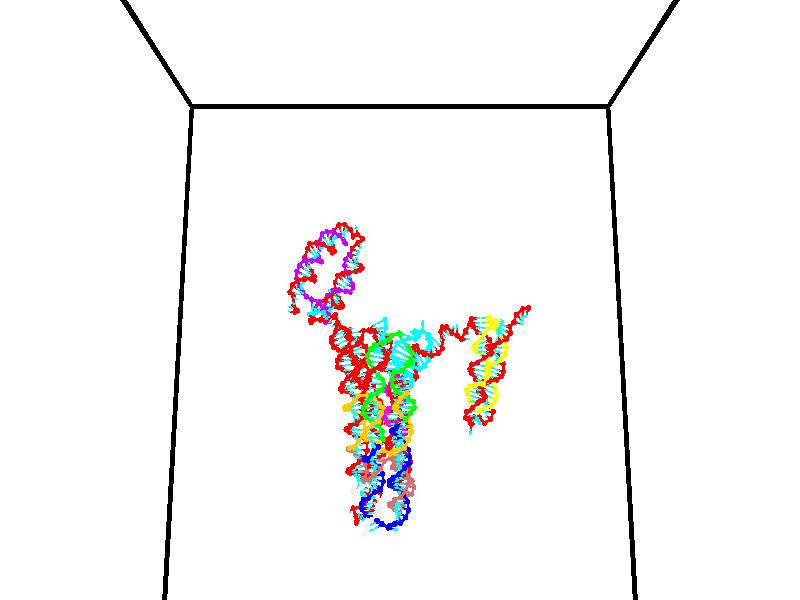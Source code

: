 // switches for output
#declare DRAW_BASES = 1; // possible values are 0, 1; only relevant for DNA ribbons
#declare DRAW_BASES_TYPE = 3; // possible values are 1, 2, 3; only relevant for DNA ribbons
#declare DRAW_FOG = 0; // set to 1 to enable fog

#include "colors.inc"

#include "transforms.inc"
background { rgb <1, 1, 1>}

#default {
   normal{
       ripples 0.25
       frequency 0.20
       turbulence 0.2
       lambda 5
   }
	finish {
		phong 0.1
		phong_size 40.
	}
}

// original window dimensions: 1024x640


// camera settings

camera {
	sky <0, 0.179814, -0.983701>
	up <0, 0.179814, -0.983701>
	right 1.6 * <1, 0, 0>
	location <35, 94.9851, 44.8844>
	look_at <35, 29.7336, 32.9568>
	direction <0, -65.2515, -11.9276>
	angle 67.0682
}


# declare cpy_camera_pos = <35, 94.9851, 44.8844>;
# if (DRAW_FOG = 1)
fog {
	fog_type 2
	up vnormalize(cpy_camera_pos)
	color rgbt<1,1,1,0.3>
	distance 1e-5
	fog_alt 3e-3
	fog_offset 56
}
# end


// LIGHTS

# declare lum = 6;
global_settings {
	ambient_light rgb lum * <0.05, 0.05, 0.05>
	max_trace_level 15
}# declare cpy_direct_light_amount = 0.25;
light_source
{	1000 * <-1, -1.16352, -0.803886>,
	rgb lum * cpy_direct_light_amount
	parallel
}

light_source
{	1000 * <1, 1.16352, 0.803886>,
	rgb lum * cpy_direct_light_amount
	parallel
}

// strand 0

// nucleotide -1

// particle -1
sphere {
	<24.428646, 35.102249, 34.968975> 0.250000
	pigment { color rgbt <1,0,0,0> }
	no_shadow
}
cylinder {
	<24.133205, 34.835739, 34.927898>,  <23.955942, 34.675835, 34.903252>, 0.100000
	pigment { color rgbt <1,0,0,0> }
	no_shadow
}
cylinder {
	<24.133205, 34.835739, 34.927898>,  <24.428646, 35.102249, 34.968975>, 0.100000
	pigment { color rgbt <1,0,0,0> }
	no_shadow
}

// particle -1
sphere {
	<24.133205, 34.835739, 34.927898> 0.100000
	pigment { color rgbt <1,0,0,0> }
	no_shadow
}
sphere {
	0, 1
	scale<0.080000,0.200000,0.300000>
	matrix <0.339444, -0.235943, -0.910554,
		0.582450, -0.707395, 0.400431,
		-0.738600, -0.666276, -0.102696,
		23.911625, 34.635857, 34.897091>
	pigment { color rgbt <0,1,1,0> }
	no_shadow
}
cylinder {
	<24.586626, 34.402367, 34.721741>,  <24.428646, 35.102249, 34.968975>, 0.130000
	pigment { color rgbt <1,0,0,0> }
	no_shadow
}

// nucleotide -1

// particle -1
sphere {
	<24.586626, 34.402367, 34.721741> 0.250000
	pigment { color rgbt <1,0,0,0> }
	no_shadow
}
cylinder {
	<24.225618, 34.506100, 34.584217>,  <24.009014, 34.568340, 34.501701>, 0.100000
	pigment { color rgbt <1,0,0,0> }
	no_shadow
}
cylinder {
	<24.225618, 34.506100, 34.584217>,  <24.586626, 34.402367, 34.721741>, 0.100000
	pigment { color rgbt <1,0,0,0> }
	no_shadow
}

// particle -1
sphere {
	<24.225618, 34.506100, 34.584217> 0.100000
	pigment { color rgbt <1,0,0,0> }
	no_shadow
}
sphere {
	0, 1
	scale<0.080000,0.200000,0.300000>
	matrix <0.300224, -0.193472, -0.934042,
		-0.308741, -0.946212, 0.096756,
		-0.902521, 0.259329, -0.343808,
		23.954863, 34.583897, 34.481075>
	pigment { color rgbt <0,1,1,0> }
	no_shadow
}
cylinder {
	<24.055305, 33.957237, 34.236794>,  <24.586626, 34.402367, 34.721741>, 0.130000
	pigment { color rgbt <1,0,0,0> }
	no_shadow
}

// nucleotide -1

// particle -1
sphere {
	<24.055305, 33.957237, 34.236794> 0.250000
	pigment { color rgbt <1,0,0,0> }
	no_shadow
}
cylinder {
	<24.132984, 34.347553, 34.196541>,  <24.179592, 34.581741, 34.172390>, 0.100000
	pigment { color rgbt <1,0,0,0> }
	no_shadow
}
cylinder {
	<24.132984, 34.347553, 34.196541>,  <24.055305, 33.957237, 34.236794>, 0.100000
	pigment { color rgbt <1,0,0,0> }
	no_shadow
}

// particle -1
sphere {
	<24.132984, 34.347553, 34.196541> 0.100000
	pigment { color rgbt <1,0,0,0> }
	no_shadow
}
sphere {
	0, 1
	scale<0.080000,0.200000,0.300000>
	matrix <0.466958, -0.182169, -0.865312,
		-0.862692, 0.121050, -0.491029,
		0.194197, 0.975787, -0.100630,
		24.191242, 34.640289, 34.166351>
	pigment { color rgbt <0,1,1,0> }
	no_shadow
}
cylinder {
	<24.106981, 34.118423, 33.518383>,  <24.055305, 33.957237, 34.236794>, 0.130000
	pigment { color rgbt <1,0,0,0> }
	no_shadow
}

// nucleotide -1

// particle -1
sphere {
	<24.106981, 34.118423, 33.518383> 0.250000
	pigment { color rgbt <1,0,0,0> }
	no_shadow
}
cylinder {
	<24.257505, 34.468288, 33.640602>,  <24.347820, 34.678207, 33.713932>, 0.100000
	pigment { color rgbt <1,0,0,0> }
	no_shadow
}
cylinder {
	<24.257505, 34.468288, 33.640602>,  <24.106981, 34.118423, 33.518383>, 0.100000
	pigment { color rgbt <1,0,0,0> }
	no_shadow
}

// particle -1
sphere {
	<24.257505, 34.468288, 33.640602> 0.100000
	pigment { color rgbt <1,0,0,0> }
	no_shadow
}
sphere {
	0, 1
	scale<0.080000,0.200000,0.300000>
	matrix <0.352999, 0.169559, -0.920131,
		-0.856611, 0.454112, -0.244948,
		0.376310, 0.874661, 0.305547,
		24.370398, 34.730686, 33.732265>
	pigment { color rgbt <0,1,1,0> }
	no_shadow
}
cylinder {
	<23.783930, 34.715485, 33.190590>,  <24.106981, 34.118423, 33.518383>, 0.130000
	pigment { color rgbt <1,0,0,0> }
	no_shadow
}

// nucleotide -1

// particle -1
sphere {
	<23.783930, 34.715485, 33.190590> 0.250000
	pigment { color rgbt <1,0,0,0> }
	no_shadow
}
cylinder {
	<24.167717, 34.773270, 33.287376>,  <24.397989, 34.807941, 33.345448>, 0.100000
	pigment { color rgbt <1,0,0,0> }
	no_shadow
}
cylinder {
	<24.167717, 34.773270, 33.287376>,  <23.783930, 34.715485, 33.190590>, 0.100000
	pigment { color rgbt <1,0,0,0> }
	no_shadow
}

// particle -1
sphere {
	<24.167717, 34.773270, 33.287376> 0.100000
	pigment { color rgbt <1,0,0,0> }
	no_shadow
}
sphere {
	0, 1
	scale<0.080000,0.200000,0.300000>
	matrix <0.252347, -0.058181, -0.965886,
		-0.125459, 0.987798, -0.092278,
		0.959469, 0.144465, 0.241968,
		24.455557, 34.816608, 33.359966>
	pigment { color rgbt <0,1,1,0> }
	no_shadow
}
cylinder {
	<24.128304, 35.179024, 32.648319>,  <23.783930, 34.715485, 33.190590>, 0.130000
	pigment { color rgbt <1,0,0,0> }
	no_shadow
}

// nucleotide -1

// particle -1
sphere {
	<24.128304, 35.179024, 32.648319> 0.250000
	pigment { color rgbt <1,0,0,0> }
	no_shadow
}
cylinder {
	<24.399508, 34.943382, 32.824162>,  <24.562231, 34.801998, 32.929668>, 0.100000
	pigment { color rgbt <1,0,0,0> }
	no_shadow
}
cylinder {
	<24.399508, 34.943382, 32.824162>,  <24.128304, 35.179024, 32.648319>, 0.100000
	pigment { color rgbt <1,0,0,0> }
	no_shadow
}

// particle -1
sphere {
	<24.399508, 34.943382, 32.824162> 0.100000
	pigment { color rgbt <1,0,0,0> }
	no_shadow
}
sphere {
	0, 1
	scale<0.080000,0.200000,0.300000>
	matrix <0.417791, -0.183206, -0.889880,
		0.604773, 0.787012, 0.121908,
		0.678012, -0.589108, 0.439604,
		24.602911, 34.766651, 32.956043>
	pigment { color rgbt <0,1,1,0> }
	no_shadow
}
cylinder {
	<24.739576, 35.469719, 32.349689>,  <24.128304, 35.179024, 32.648319>, 0.130000
	pigment { color rgbt <1,0,0,0> }
	no_shadow
}

// nucleotide -1

// particle -1
sphere {
	<24.739576, 35.469719, 32.349689> 0.250000
	pigment { color rgbt <1,0,0,0> }
	no_shadow
}
cylinder {
	<24.812908, 35.102554, 32.490452>,  <24.856907, 34.882256, 32.574909>, 0.100000
	pigment { color rgbt <1,0,0,0> }
	no_shadow
}
cylinder {
	<24.812908, 35.102554, 32.490452>,  <24.739576, 35.469719, 32.349689>, 0.100000
	pigment { color rgbt <1,0,0,0> }
	no_shadow
}

// particle -1
sphere {
	<24.812908, 35.102554, 32.490452> 0.100000
	pigment { color rgbt <1,0,0,0> }
	no_shadow
}
sphere {
	0, 1
	scale<0.080000,0.200000,0.300000>
	matrix <0.361481, -0.269943, -0.892447,
		0.914178, 0.290820, 0.282317,
		0.183332, -0.917908, 0.351901,
		24.867908, 34.827183, 32.596024>
	pigment { color rgbt <0,1,1,0> }
	no_shadow
}
cylinder {
	<25.387524, 35.381264, 32.168179>,  <24.739576, 35.469719, 32.349689>, 0.130000
	pigment { color rgbt <1,0,0,0> }
	no_shadow
}

// nucleotide -1

// particle -1
sphere {
	<25.387524, 35.381264, 32.168179> 0.250000
	pigment { color rgbt <1,0,0,0> }
	no_shadow
}
cylinder {
	<25.236246, 35.013882, 32.214508>,  <25.145479, 34.793453, 32.242306>, 0.100000
	pigment { color rgbt <1,0,0,0> }
	no_shadow
}
cylinder {
	<25.236246, 35.013882, 32.214508>,  <25.387524, 35.381264, 32.168179>, 0.100000
	pigment { color rgbt <1,0,0,0> }
	no_shadow
}

// particle -1
sphere {
	<25.236246, 35.013882, 32.214508> 0.100000
	pigment { color rgbt <1,0,0,0> }
	no_shadow
}
sphere {
	0, 1
	scale<0.080000,0.200000,0.300000>
	matrix <0.490186, -0.304825, -0.816579,
		0.785295, -0.252048, 0.565495,
		-0.378194, -0.918452, 0.115827,
		25.122787, 34.738346, 32.249256>
	pigment { color rgbt <0,1,1,0> }
	no_shadow
}
cylinder {
	<25.942133, 34.868069, 32.075199>,  <25.387524, 35.381264, 32.168179>, 0.130000
	pigment { color rgbt <1,0,0,0> }
	no_shadow
}

// nucleotide -1

// particle -1
sphere {
	<25.942133, 34.868069, 32.075199> 0.250000
	pigment { color rgbt <1,0,0,0> }
	no_shadow
}
cylinder {
	<25.614508, 34.640881, 32.042847>,  <25.417933, 34.504566, 32.023438>, 0.100000
	pigment { color rgbt <1,0,0,0> }
	no_shadow
}
cylinder {
	<25.614508, 34.640881, 32.042847>,  <25.942133, 34.868069, 32.075199>, 0.100000
	pigment { color rgbt <1,0,0,0> }
	no_shadow
}

// particle -1
sphere {
	<25.614508, 34.640881, 32.042847> 0.100000
	pigment { color rgbt <1,0,0,0> }
	no_shadow
}
sphere {
	0, 1
	scale<0.080000,0.200000,0.300000>
	matrix <0.425283, -0.506486, -0.750071,
		0.385056, -0.648752, 0.656393,
		-0.819064, -0.567972, -0.080878,
		25.368788, 34.470490, 32.018581>
	pigment { color rgbt <0,1,1,0> }
	no_shadow
}
cylinder {
	<26.187832, 34.176266, 32.078079>,  <25.942133, 34.868069, 32.075199>, 0.130000
	pigment { color rgbt <1,0,0,0> }
	no_shadow
}

// nucleotide -1

// particle -1
sphere {
	<26.187832, 34.176266, 32.078079> 0.250000
	pigment { color rgbt <1,0,0,0> }
	no_shadow
}
cylinder {
	<25.831123, 34.157467, 31.898062>,  <25.617098, 34.146187, 31.790052>, 0.100000
	pigment { color rgbt <1,0,0,0> }
	no_shadow
}
cylinder {
	<25.831123, 34.157467, 31.898062>,  <26.187832, 34.176266, 32.078079>, 0.100000
	pigment { color rgbt <1,0,0,0> }
	no_shadow
}

// particle -1
sphere {
	<25.831123, 34.157467, 31.898062> 0.100000
	pigment { color rgbt <1,0,0,0> }
	no_shadow
}
sphere {
	0, 1
	scale<0.080000,0.200000,0.300000>
	matrix <0.444672, -0.275108, -0.852398,
		-0.083747, -0.960264, 0.266233,
		-0.891769, -0.047001, -0.450042,
		25.563593, 34.143368, 31.763048>
	pigment { color rgbt <0,1,1,0> }
	no_shadow
}
cylinder {
	<26.103333, 33.534023, 31.591373>,  <26.187832, 34.176266, 32.078079>, 0.130000
	pigment { color rgbt <1,0,0,0> }
	no_shadow
}

// nucleotide -1

// particle -1
sphere {
	<26.103333, 33.534023, 31.591373> 0.250000
	pigment { color rgbt <1,0,0,0> }
	no_shadow
}
cylinder {
	<25.825579, 33.789345, 31.458466>,  <25.658926, 33.942535, 31.378721>, 0.100000
	pigment { color rgbt <1,0,0,0> }
	no_shadow
}
cylinder {
	<25.825579, 33.789345, 31.458466>,  <26.103333, 33.534023, 31.591373>, 0.100000
	pigment { color rgbt <1,0,0,0> }
	no_shadow
}

// particle -1
sphere {
	<25.825579, 33.789345, 31.458466> 0.100000
	pigment { color rgbt <1,0,0,0> }
	no_shadow
}
sphere {
	0, 1
	scale<0.080000,0.200000,0.300000>
	matrix <0.319211, -0.140604, -0.937195,
		-0.644931, -0.756837, -0.106119,
		-0.694384, 0.638301, -0.332270,
		25.617264, 33.980835, 31.358784>
	pigment { color rgbt <0,1,1,0> }
	no_shadow
}
cylinder {
	<25.758255, 33.221844, 31.054543>,  <26.103333, 33.534023, 31.591373>, 0.130000
	pigment { color rgbt <1,0,0,0> }
	no_shadow
}

// nucleotide -1

// particle -1
sphere {
	<25.758255, 33.221844, 31.054543> 0.250000
	pigment { color rgbt <1,0,0,0> }
	no_shadow
}
cylinder {
	<25.664963, 33.598244, 30.956461>,  <25.608988, 33.824085, 30.897612>, 0.100000
	pigment { color rgbt <1,0,0,0> }
	no_shadow
}
cylinder {
	<25.664963, 33.598244, 30.956461>,  <25.758255, 33.221844, 31.054543>, 0.100000
	pigment { color rgbt <1,0,0,0> }
	no_shadow
}

// particle -1
sphere {
	<25.664963, 33.598244, 30.956461> 0.100000
	pigment { color rgbt <1,0,0,0> }
	no_shadow
}
sphere {
	0, 1
	scale<0.080000,0.200000,0.300000>
	matrix <0.218503, -0.194999, -0.956155,
		-0.947555, -0.276581, -0.160132,
		-0.233229, 0.940999, -0.245206,
		25.594994, 33.880543, 30.882898>
	pigment { color rgbt <0,1,1,0> }
	no_shadow
}
cylinder {
	<25.283466, 33.178566, 30.430307>,  <25.758255, 33.221844, 31.054543>, 0.130000
	pigment { color rgbt <1,0,0,0> }
	no_shadow
}

// nucleotide -1

// particle -1
sphere {
	<25.283466, 33.178566, 30.430307> 0.250000
	pigment { color rgbt <1,0,0,0> }
	no_shadow
}
cylinder {
	<25.451588, 33.541061, 30.448517>,  <25.552460, 33.758560, 30.459442>, 0.100000
	pigment { color rgbt <1,0,0,0> }
	no_shadow
}
cylinder {
	<25.451588, 33.541061, 30.448517>,  <25.283466, 33.178566, 30.430307>, 0.100000
	pigment { color rgbt <1,0,0,0> }
	no_shadow
}

// particle -1
sphere {
	<25.451588, 33.541061, 30.448517> 0.100000
	pigment { color rgbt <1,0,0,0> }
	no_shadow
}
sphere {
	0, 1
	scale<0.080000,0.200000,0.300000>
	matrix <0.218471, -0.052375, -0.974437,
		-0.880691, 0.419503, -0.220001,
		0.420301, 0.906242, 0.045523,
		25.577679, 33.812935, 30.462173>
	pigment { color rgbt <0,1,1,0> }
	no_shadow
}
cylinder {
	<25.030331, 33.561306, 29.867493>,  <25.283466, 33.178566, 30.430307>, 0.130000
	pigment { color rgbt <1,0,0,0> }
	no_shadow
}

// nucleotide -1

// particle -1
sphere {
	<25.030331, 33.561306, 29.867493> 0.250000
	pigment { color rgbt <1,0,0,0> }
	no_shadow
}
cylinder {
	<25.351574, 33.771496, 29.979845>,  <25.544319, 33.897610, 30.047256>, 0.100000
	pigment { color rgbt <1,0,0,0> }
	no_shadow
}
cylinder {
	<25.351574, 33.771496, 29.979845>,  <25.030331, 33.561306, 29.867493>, 0.100000
	pigment { color rgbt <1,0,0,0> }
	no_shadow
}

// particle -1
sphere {
	<25.351574, 33.771496, 29.979845> 0.100000
	pigment { color rgbt <1,0,0,0> }
	no_shadow
}
sphere {
	0, 1
	scale<0.080000,0.200000,0.300000>
	matrix <0.321314, 0.015043, -0.946853,
		-0.501775, 0.850675, -0.156762,
		0.803106, 0.525477, 0.280882,
		25.592506, 33.929138, 30.064110>
	pigment { color rgbt <0,1,1,0> }
	no_shadow
}
cylinder {
	<25.357658, 33.788273, 29.160965>,  <25.030331, 33.561306, 29.867493>, 0.130000
	pigment { color rgbt <1,0,0,0> }
	no_shadow
}

// nucleotide -1

// particle -1
sphere {
	<25.357658, 33.788273, 29.160965> 0.250000
	pigment { color rgbt <1,0,0,0> }
	no_shadow
}
cylinder {
	<25.644333, 33.901165, 29.416059>,  <25.816338, 33.968903, 29.569117>, 0.100000
	pigment { color rgbt <1,0,0,0> }
	no_shadow
}
cylinder {
	<25.644333, 33.901165, 29.416059>,  <25.357658, 33.788273, 29.160965>, 0.100000
	pigment { color rgbt <1,0,0,0> }
	no_shadow
}

// particle -1
sphere {
	<25.644333, 33.901165, 29.416059> 0.100000
	pigment { color rgbt <1,0,0,0> }
	no_shadow
}
sphere {
	0, 1
	scale<0.080000,0.200000,0.300000>
	matrix <0.655704, 0.038742, -0.754023,
		-0.237518, 0.958563, -0.157296,
		0.716685, 0.282234, 0.637736,
		25.859339, 33.985836, 29.607380>
	pigment { color rgbt <0,1,1,0> }
	no_shadow
}
cylinder {
	<25.661251, 34.407269, 28.860296>,  <25.357658, 33.788273, 29.160965>, 0.130000
	pigment { color rgbt <1,0,0,0> }
	no_shadow
}

// nucleotide -1

// particle -1
sphere {
	<25.661251, 34.407269, 28.860296> 0.250000
	pigment { color rgbt <1,0,0,0> }
	no_shadow
}
cylinder {
	<25.886761, 34.201286, 29.118591>,  <26.022066, 34.077698, 29.273569>, 0.100000
	pigment { color rgbt <1,0,0,0> }
	no_shadow
}
cylinder {
	<25.886761, 34.201286, 29.118591>,  <25.661251, 34.407269, 28.860296>, 0.100000
	pigment { color rgbt <1,0,0,0> }
	no_shadow
}

// particle -1
sphere {
	<25.886761, 34.201286, 29.118591> 0.100000
	pigment { color rgbt <1,0,0,0> }
	no_shadow
}
sphere {
	0, 1
	scale<0.080000,0.200000,0.300000>
	matrix <0.649308, -0.206859, -0.731852,
		0.510449, 0.831883, 0.217743,
		0.563773, -0.514956, 0.645740,
		26.055893, 34.046799, 29.312313>
	pigment { color rgbt <0,1,1,0> }
	no_shadow
}
cylinder {
	<26.357822, 34.708969, 28.894169>,  <25.661251, 34.407269, 28.860296>, 0.130000
	pigment { color rgbt <1,0,0,0> }
	no_shadow
}

// nucleotide -1

// particle -1
sphere {
	<26.357822, 34.708969, 28.894169> 0.250000
	pigment { color rgbt <1,0,0,0> }
	no_shadow
}
cylinder {
	<26.371340, 34.325302, 29.006496>,  <26.379450, 34.095100, 29.073893>, 0.100000
	pigment { color rgbt <1,0,0,0> }
	no_shadow
}
cylinder {
	<26.371340, 34.325302, 29.006496>,  <26.357822, 34.708969, 28.894169>, 0.100000
	pigment { color rgbt <1,0,0,0> }
	no_shadow
}

// particle -1
sphere {
	<26.371340, 34.325302, 29.006496> 0.100000
	pigment { color rgbt <1,0,0,0> }
	no_shadow
}
sphere {
	0, 1
	scale<0.080000,0.200000,0.300000>
	matrix <0.810657, -0.138031, -0.569019,
		0.584545, 0.246877, 0.772890,
		0.033795, -0.959166, 0.280818,
		26.381479, 34.037552, 29.090742>
	pigment { color rgbt <0,1,1,0> }
	no_shadow
}
cylinder {
	<27.109486, 34.568817, 28.976028>,  <26.357822, 34.708969, 28.894169>, 0.130000
	pigment { color rgbt <1,0,0,0> }
	no_shadow
}

// nucleotide -1

// particle -1
sphere {
	<27.109486, 34.568817, 28.976028> 0.250000
	pigment { color rgbt <1,0,0,0> }
	no_shadow
}
cylinder {
	<26.967857, 34.195263, 28.995995>,  <26.882879, 33.971130, 29.007975>, 0.100000
	pigment { color rgbt <1,0,0,0> }
	no_shadow
}
cylinder {
	<26.967857, 34.195263, 28.995995>,  <27.109486, 34.568817, 28.976028>, 0.100000
	pigment { color rgbt <1,0,0,0> }
	no_shadow
}

// particle -1
sphere {
	<26.967857, 34.195263, 28.995995> 0.100000
	pigment { color rgbt <1,0,0,0> }
	no_shadow
}
sphere {
	0, 1
	scale<0.080000,0.200000,0.300000>
	matrix <0.867866, -0.347992, -0.354557,
		0.348486, -0.082219, 0.933701,
		-0.354072, -0.933885, 0.049915,
		26.861635, 33.915096, 29.010969>
	pigment { color rgbt <0,1,1,0> }
	no_shadow
}
cylinder {
	<27.665144, 34.105278, 29.263163>,  <27.109486, 34.568817, 28.976028>, 0.130000
	pigment { color rgbt <1,0,0,0> }
	no_shadow
}

// nucleotide -1

// particle -1
sphere {
	<27.665144, 34.105278, 29.263163> 0.250000
	pigment { color rgbt <1,0,0,0> }
	no_shadow
}
cylinder {
	<27.400421, 33.883984, 29.060802>,  <27.241587, 33.751205, 28.939386>, 0.100000
	pigment { color rgbt <1,0,0,0> }
	no_shadow
}
cylinder {
	<27.400421, 33.883984, 29.060802>,  <27.665144, 34.105278, 29.263163>, 0.100000
	pigment { color rgbt <1,0,0,0> }
	no_shadow
}

// particle -1
sphere {
	<27.400421, 33.883984, 29.060802> 0.100000
	pigment { color rgbt <1,0,0,0> }
	no_shadow
}
sphere {
	0, 1
	scale<0.080000,0.200000,0.300000>
	matrix <0.742179, -0.578694, -0.338058,
		-0.105736, -0.599200, 0.793587,
		-0.661808, -0.553239, -0.505902,
		27.201880, 33.718014, 28.909031>
	pigment { color rgbt <0,1,1,0> }
	no_shadow
}
cylinder {
	<27.879084, 33.369915, 29.414228>,  <27.665144, 34.105278, 29.263163>, 0.130000
	pigment { color rgbt <1,0,0,0> }
	no_shadow
}

// nucleotide -1

// particle -1
sphere {
	<27.879084, 33.369915, 29.414228> 0.250000
	pigment { color rgbt <1,0,0,0> }
	no_shadow
}
cylinder {
	<27.661690, 33.386707, 29.078882>,  <27.531254, 33.396782, 28.877674>, 0.100000
	pigment { color rgbt <1,0,0,0> }
	no_shadow
}
cylinder {
	<27.661690, 33.386707, 29.078882>,  <27.879084, 33.369915, 29.414228>, 0.100000
	pigment { color rgbt <1,0,0,0> }
	no_shadow
}

// particle -1
sphere {
	<27.661690, 33.386707, 29.078882> 0.100000
	pigment { color rgbt <1,0,0,0> }
	no_shadow
}
sphere {
	0, 1
	scale<0.080000,0.200000,0.300000>
	matrix <0.643845, -0.619980, -0.448429,
		-0.538596, -0.783494, 0.309921,
		-0.543486, 0.041981, -0.838368,
		27.498644, 33.399300, 28.827372>
	pigment { color rgbt <0,1,1,0> }
	no_shadow
}
cylinder {
	<28.049417, 32.740284, 29.128807>,  <27.879084, 33.369915, 29.414228>, 0.130000
	pigment { color rgbt <1,0,0,0> }
	no_shadow
}

// nucleotide -1

// particle -1
sphere {
	<28.049417, 32.740284, 29.128807> 0.250000
	pigment { color rgbt <1,0,0,0> }
	no_shadow
}
cylinder {
	<27.896582, 32.953014, 28.826504>,  <27.804880, 33.080654, 28.645123>, 0.100000
	pigment { color rgbt <1,0,0,0> }
	no_shadow
}
cylinder {
	<27.896582, 32.953014, 28.826504>,  <28.049417, 32.740284, 29.128807>, 0.100000
	pigment { color rgbt <1,0,0,0> }
	no_shadow
}

// particle -1
sphere {
	<27.896582, 32.953014, 28.826504> 0.100000
	pigment { color rgbt <1,0,0,0> }
	no_shadow
}
sphere {
	0, 1
	scale<0.080000,0.200000,0.300000>
	matrix <0.569441, -0.508606, -0.645799,
		-0.727836, -0.677112, -0.108512,
		-0.382088, 0.531827, -0.755757,
		27.781956, 33.112564, 28.599777>
	pigment { color rgbt <0,1,1,0> }
	no_shadow
}
cylinder {
	<27.813271, 32.277039, 28.563448>,  <28.049417, 32.740284, 29.128807>, 0.130000
	pigment { color rgbt <1,0,0,0> }
	no_shadow
}

// nucleotide -1

// particle -1
sphere {
	<27.813271, 32.277039, 28.563448> 0.250000
	pigment { color rgbt <1,0,0,0> }
	no_shadow
}
cylinder {
	<27.845648, 32.639774, 28.397997>,  <27.865074, 32.857418, 28.298727>, 0.100000
	pigment { color rgbt <1,0,0,0> }
	no_shadow
}
cylinder {
	<27.845648, 32.639774, 28.397997>,  <27.813271, 32.277039, 28.563448>, 0.100000
	pigment { color rgbt <1,0,0,0> }
	no_shadow
}

// particle -1
sphere {
	<27.845648, 32.639774, 28.397997> 0.100000
	pigment { color rgbt <1,0,0,0> }
	no_shadow
}
sphere {
	0, 1
	scale<0.080000,0.200000,0.300000>
	matrix <0.729692, -0.336604, -0.595187,
		-0.678969, -0.253645, -0.688960,
		0.080941, 0.906842, -0.413626,
		27.869930, 32.911827, 28.273909>
	pigment { color rgbt <0,1,1,0> }
	no_shadow
}
cylinder {
	<27.693636, 32.255619, 27.787064>,  <27.813271, 32.277039, 28.563448>, 0.130000
	pigment { color rgbt <1,0,0,0> }
	no_shadow
}

// nucleotide -1

// particle -1
sphere {
	<27.693636, 32.255619, 27.787064> 0.250000
	pigment { color rgbt <1,0,0,0> }
	no_shadow
}
cylinder {
	<27.916204, 32.576839, 27.872393>,  <28.049746, 32.769569, 27.923590>, 0.100000
	pigment { color rgbt <1,0,0,0> }
	no_shadow
}
cylinder {
	<27.916204, 32.576839, 27.872393>,  <27.693636, 32.255619, 27.787064>, 0.100000
	pigment { color rgbt <1,0,0,0> }
	no_shadow
}

// particle -1
sphere {
	<27.916204, 32.576839, 27.872393> 0.100000
	pigment { color rgbt <1,0,0,0> }
	no_shadow
}
sphere {
	0, 1
	scale<0.080000,0.200000,0.300000>
	matrix <0.762512, -0.391513, -0.515065,
		-0.330105, 0.449254, -0.830182,
		0.556423, 0.803049, 0.213321,
		28.083132, 32.817753, 27.936390>
	pigment { color rgbt <0,1,1,0> }
	no_shadow
}
cylinder {
	<27.925720, 32.349312, 27.094471>,  <27.693636, 32.255619, 27.787064>, 0.130000
	pigment { color rgbt <1,0,0,0> }
	no_shadow
}

// nucleotide -1

// particle -1
sphere {
	<27.925720, 32.349312, 27.094471> 0.250000
	pigment { color rgbt <1,0,0,0> }
	no_shadow
}
cylinder {
	<28.147400, 32.540455, 27.367094>,  <28.280407, 32.655140, 27.530668>, 0.100000
	pigment { color rgbt <1,0,0,0> }
	no_shadow
}
cylinder {
	<28.147400, 32.540455, 27.367094>,  <27.925720, 32.349312, 27.094471>, 0.100000
	pigment { color rgbt <1,0,0,0> }
	no_shadow
}

// particle -1
sphere {
	<28.147400, 32.540455, 27.367094> 0.100000
	pigment { color rgbt <1,0,0,0> }
	no_shadow
}
sphere {
	0, 1
	scale<0.080000,0.200000,0.300000>
	matrix <0.832160, -0.299071, -0.466975,
		-0.019311, 0.825961, -0.563396,
		0.554199, 0.477854, 0.681557,
		28.313660, 32.683811, 27.571562>
	pigment { color rgbt <0,1,1,0> }
	no_shadow
}
cylinder {
	<28.449091, 32.691296, 26.699945>,  <27.925720, 32.349312, 27.094471>, 0.130000
	pigment { color rgbt <1,0,0,0> }
	no_shadow
}

// nucleotide -1

// particle -1
sphere {
	<28.449091, 32.691296, 26.699945> 0.250000
	pigment { color rgbt <1,0,0,0> }
	no_shadow
}
cylinder {
	<28.594740, 32.662674, 27.071384>,  <28.682129, 32.645500, 27.294249>, 0.100000
	pigment { color rgbt <1,0,0,0> }
	no_shadow
}
cylinder {
	<28.594740, 32.662674, 27.071384>,  <28.449091, 32.691296, 26.699945>, 0.100000
	pigment { color rgbt <1,0,0,0> }
	no_shadow
}

// particle -1
sphere {
	<28.594740, 32.662674, 27.071384> 0.100000
	pigment { color rgbt <1,0,0,0> }
	no_shadow
}
sphere {
	0, 1
	scale<0.080000,0.200000,0.300000>
	matrix <0.717164, -0.614585, -0.328575,
		0.594214, 0.785599, -0.172466,
		0.364122, -0.071558, 0.928598,
		28.703978, 32.641205, 27.349964>
	pigment { color rgbt <0,1,1,0> }
	no_shadow
}
cylinder {
	<29.125074, 33.008942, 26.763523>,  <28.449091, 32.691296, 26.699945>, 0.130000
	pigment { color rgbt <1,0,0,0> }
	no_shadow
}

// nucleotide -1

// particle -1
sphere {
	<29.125074, 33.008942, 26.763523> 0.250000
	pigment { color rgbt <1,0,0,0> }
	no_shadow
}
cylinder {
	<29.063938, 32.689205, 26.995970>,  <29.027256, 32.497364, 27.135437>, 0.100000
	pigment { color rgbt <1,0,0,0> }
	no_shadow
}
cylinder {
	<29.063938, 32.689205, 26.995970>,  <29.125074, 33.008942, 26.763523>, 0.100000
	pigment { color rgbt <1,0,0,0> }
	no_shadow
}

// particle -1
sphere {
	<29.063938, 32.689205, 26.995970> 0.100000
	pigment { color rgbt <1,0,0,0> }
	no_shadow
}
sphere {
	0, 1
	scale<0.080000,0.200000,0.300000>
	matrix <0.797165, -0.447267, -0.405561,
		0.584095, 0.401257, 0.705568,
		-0.152843, -0.799340, 0.581114,
		29.018085, 32.449402, 27.170303>
	pigment { color rgbt <0,1,1,0> }
	no_shadow
}
cylinder {
	<29.718605, 32.815041, 27.175154>,  <29.125074, 33.008942, 26.763523>, 0.130000
	pigment { color rgbt <1,0,0,0> }
	no_shadow
}

// nucleotide -1

// particle -1
sphere {
	<29.718605, 32.815041, 27.175154> 0.250000
	pigment { color rgbt <1,0,0,0> }
	no_shadow
}
cylinder {
	<29.487225, 32.492985, 27.122782>,  <29.348396, 32.299751, 27.091358>, 0.100000
	pigment { color rgbt <1,0,0,0> }
	no_shadow
}
cylinder {
	<29.487225, 32.492985, 27.122782>,  <29.718605, 32.815041, 27.175154>, 0.100000
	pigment { color rgbt <1,0,0,0> }
	no_shadow
}

// particle -1
sphere {
	<29.487225, 32.492985, 27.122782> 0.100000
	pigment { color rgbt <1,0,0,0> }
	no_shadow
}
sphere {
	0, 1
	scale<0.080000,0.200000,0.300000>
	matrix <0.737711, -0.447856, -0.505181,
		0.348105, -0.388810, 0.853024,
		-0.578451, -0.805141, -0.130929,
		29.313688, 32.251442, 27.083504>
	pigment { color rgbt <0,1,1,0> }
	no_shadow
}
cylinder {
	<29.959848, 32.162193, 27.532949>,  <29.718605, 32.815041, 27.175154>, 0.130000
	pigment { color rgbt <1,0,0,0> }
	no_shadow
}

// nucleotide -1

// particle -1
sphere {
	<29.959848, 32.162193, 27.532949> 0.250000
	pigment { color rgbt <1,0,0,0> }
	no_shadow
}
cylinder {
	<29.740879, 32.051903, 27.216898>,  <29.609497, 31.985727, 27.027267>, 0.100000
	pigment { color rgbt <1,0,0,0> }
	no_shadow
}
cylinder {
	<29.740879, 32.051903, 27.216898>,  <29.959848, 32.162193, 27.532949>, 0.100000
	pigment { color rgbt <1,0,0,0> }
	no_shadow
}

// particle -1
sphere {
	<29.740879, 32.051903, 27.216898> 0.100000
	pigment { color rgbt <1,0,0,0> }
	no_shadow
}
sphere {
	0, 1
	scale<0.080000,0.200000,0.300000>
	matrix <0.770076, -0.535560, -0.346638,
		-0.327582, -0.798216, 0.505511,
		-0.547424, -0.275729, -0.790127,
		29.576653, 31.969185, 26.979860>
	pigment { color rgbt <0,1,1,0> }
	no_shadow
}
cylinder {
	<29.879789, 31.395834, 27.452585>,  <29.959848, 32.162193, 27.532949>, 0.130000
	pigment { color rgbt <1,0,0,0> }
	no_shadow
}

// nucleotide -1

// particle -1
sphere {
	<29.879789, 31.395834, 27.452585> 0.250000
	pigment { color rgbt <1,0,0,0> }
	no_shadow
}
cylinder {
	<29.831217, 31.548899, 27.086235>,  <29.802074, 31.640738, 26.866425>, 0.100000
	pigment { color rgbt <1,0,0,0> }
	no_shadow
}
cylinder {
	<29.831217, 31.548899, 27.086235>,  <29.879789, 31.395834, 27.452585>, 0.100000
	pigment { color rgbt <1,0,0,0> }
	no_shadow
}

// particle -1
sphere {
	<29.831217, 31.548899, 27.086235> 0.100000
	pigment { color rgbt <1,0,0,0> }
	no_shadow
}
sphere {
	0, 1
	scale<0.080000,0.200000,0.300000>
	matrix <0.738424, -0.581779, -0.340974,
		-0.663314, -0.717708, -0.211920,
		-0.121429, 0.382659, -0.915875,
		29.794788, 31.663696, 26.811472>
	pigment { color rgbt <0,1,1,0> }
	no_shadow
}
cylinder {
	<30.341034, 30.954754, 27.055010>,  <29.879789, 31.395834, 27.452585>, 0.130000
	pigment { color rgbt <1,0,0,0> }
	no_shadow
}

// nucleotide -1

// particle -1
sphere {
	<30.341034, 30.954754, 27.055010> 0.250000
	pigment { color rgbt <1,0,0,0> }
	no_shadow
}
cylinder {
	<30.264006, 31.235434, 26.780628>,  <30.217789, 31.403841, 26.615999>, 0.100000
	pigment { color rgbt <1,0,0,0> }
	no_shadow
}
cylinder {
	<30.264006, 31.235434, 26.780628>,  <30.341034, 30.954754, 27.055010>, 0.100000
	pigment { color rgbt <1,0,0,0> }
	no_shadow
}

// particle -1
sphere {
	<30.264006, 31.235434, 26.780628> 0.100000
	pigment { color rgbt <1,0,0,0> }
	no_shadow
}
sphere {
	0, 1
	scale<0.080000,0.200000,0.300000>
	matrix <0.700741, -0.391018, -0.596714,
		-0.686935, -0.595584, -0.416413,
		-0.192569, 0.701701, -0.685954,
		30.206236, 31.445944, 26.574842>
	pigment { color rgbt <0,1,1,0> }
	no_shadow
}
cylinder {
	<30.912331, 30.703648, 27.439043>,  <30.341034, 30.954754, 27.055010>, 0.130000
	pigment { color rgbt <1,0,0,0> }
	no_shadow
}

// nucleotide -1

// particle -1
sphere {
	<30.912331, 30.703648, 27.439043> 0.250000
	pigment { color rgbt <1,0,0,0> }
	no_shadow
}
cylinder {
	<30.756525, 30.352774, 27.551344>,  <30.663042, 30.142248, 27.618725>, 0.100000
	pigment { color rgbt <1,0,0,0> }
	no_shadow
}
cylinder {
	<30.756525, 30.352774, 27.551344>,  <30.912331, 30.703648, 27.439043>, 0.100000
	pigment { color rgbt <1,0,0,0> }
	no_shadow
}

// particle -1
sphere {
	<30.756525, 30.352774, 27.551344> 0.100000
	pigment { color rgbt <1,0,0,0> }
	no_shadow
}
sphere {
	0, 1
	scale<0.080000,0.200000,0.300000>
	matrix <-0.290366, 0.406240, 0.866405,
		-0.874051, 0.255957, -0.412942,
		-0.389516, -0.877186, 0.280753,
		30.639669, 30.089619, 27.635571>
	pigment { color rgbt <0,1,1,0> }
	no_shadow
}
cylinder {
	<30.346989, 30.857723, 27.857773>,  <30.912331, 30.703648, 27.439043>, 0.130000
	pigment { color rgbt <1,0,0,0> }
	no_shadow
}

// nucleotide -1

// particle -1
sphere {
	<30.346989, 30.857723, 27.857773> 0.250000
	pigment { color rgbt <1,0,0,0> }
	no_shadow
}
cylinder {
	<30.440504, 30.486567, 27.973949>,  <30.496614, 30.263872, 28.043655>, 0.100000
	pigment { color rgbt <1,0,0,0> }
	no_shadow
}
cylinder {
	<30.440504, 30.486567, 27.973949>,  <30.346989, 30.857723, 27.857773>, 0.100000
	pigment { color rgbt <1,0,0,0> }
	no_shadow
}

// particle -1
sphere {
	<30.440504, 30.486567, 27.973949> 0.100000
	pigment { color rgbt <1,0,0,0> }
	no_shadow
}
sphere {
	0, 1
	scale<0.080000,0.200000,0.300000>
	matrix <-0.154055, 0.259594, 0.953351,
		-0.960005, -0.267628, -0.082256,
		0.233790, -0.927893, 0.290441,
		30.510641, 30.208199, 28.061081>
	pigment { color rgbt <0,1,1,0> }
	no_shadow
}
cylinder {
	<29.737902, 30.632856, 28.324606>,  <30.346989, 30.857723, 27.857773>, 0.130000
	pigment { color rgbt <1,0,0,0> }
	no_shadow
}

// nucleotide -1

// particle -1
sphere {
	<29.737902, 30.632856, 28.324606> 0.250000
	pigment { color rgbt <1,0,0,0> }
	no_shadow
}
cylinder {
	<30.079166, 30.461050, 28.443016>,  <30.283924, 30.357965, 28.514063>, 0.100000
	pigment { color rgbt <1,0,0,0> }
	no_shadow
}
cylinder {
	<30.079166, 30.461050, 28.443016>,  <29.737902, 30.632856, 28.324606>, 0.100000
	pigment { color rgbt <1,0,0,0> }
	no_shadow
}

// particle -1
sphere {
	<30.079166, 30.461050, 28.443016> 0.100000
	pigment { color rgbt <1,0,0,0> }
	no_shadow
}
sphere {
	0, 1
	scale<0.080000,0.200000,0.300000>
	matrix <-0.146398, 0.347530, 0.926170,
		-0.500684, -0.833509, 0.233618,
		0.853161, -0.429518, 0.296027,
		30.335115, 30.332195, 28.531824>
	pigment { color rgbt <0,1,1,0> }
	no_shadow
}
cylinder {
	<29.530930, 30.253256, 28.924841>,  <29.737902, 30.632856, 28.324606>, 0.130000
	pigment { color rgbt <1,0,0,0> }
	no_shadow
}

// nucleotide -1

// particle -1
sphere {
	<29.530930, 30.253256, 28.924841> 0.250000
	pigment { color rgbt <1,0,0,0> }
	no_shadow
}
cylinder {
	<29.914640, 30.361139, 28.891268>,  <30.144867, 30.425869, 28.871124>, 0.100000
	pigment { color rgbt <1,0,0,0> }
	no_shadow
}
cylinder {
	<29.914640, 30.361139, 28.891268>,  <29.530930, 30.253256, 28.924841>, 0.100000
	pigment { color rgbt <1,0,0,0> }
	no_shadow
}

// particle -1
sphere {
	<29.914640, 30.361139, 28.891268> 0.100000
	pigment { color rgbt <1,0,0,0> }
	no_shadow
}
sphere {
	0, 1
	scale<0.080000,0.200000,0.300000>
	matrix <0.001981, 0.290709, 0.956809,
		0.282438, -0.918018, 0.278339,
		0.959284, 0.269688, -0.083926,
		30.202423, 30.442053, 28.866089>
	pigment { color rgbt <0,1,1,0> }
	no_shadow
}
cylinder {
	<30.027559, 29.914717, 29.430315>,  <29.530930, 30.253256, 28.924841>, 0.130000
	pigment { color rgbt <1,0,0,0> }
	no_shadow
}

// nucleotide -1

// particle -1
sphere {
	<30.027559, 29.914717, 29.430315> 0.250000
	pigment { color rgbt <1,0,0,0> }
	no_shadow
}
cylinder {
	<30.142918, 30.280247, 29.315945>,  <30.212132, 30.499565, 29.247322>, 0.100000
	pigment { color rgbt <1,0,0,0> }
	no_shadow
}
cylinder {
	<30.142918, 30.280247, 29.315945>,  <30.027559, 29.914717, 29.430315>, 0.100000
	pigment { color rgbt <1,0,0,0> }
	no_shadow
}

// particle -1
sphere {
	<30.142918, 30.280247, 29.315945> 0.100000
	pigment { color rgbt <1,0,0,0> }
	no_shadow
}
sphere {
	0, 1
	scale<0.080000,0.200000,0.300000>
	matrix <0.084376, 0.273195, 0.958251,
		0.953787, -0.300479, 0.001683,
		0.288394, 0.913826, -0.285924,
		30.229435, 30.554394, 29.230167>
	pigment { color rgbt <0,1,1,0> }
	no_shadow
}
cylinder {
	<30.654135, 30.251095, 29.824053>,  <30.027559, 29.914717, 29.430315>, 0.130000
	pigment { color rgbt <1,0,0,0> }
	no_shadow
}

// nucleotide -1

// particle -1
sphere {
	<30.654135, 30.251095, 29.824053> 0.250000
	pigment { color rgbt <1,0,0,0> }
	no_shadow
}
cylinder {
	<30.412333, 30.540941, 29.691685>,  <30.267252, 30.714849, 29.612265>, 0.100000
	pigment { color rgbt <1,0,0,0> }
	no_shadow
}
cylinder {
	<30.412333, 30.540941, 29.691685>,  <30.654135, 30.251095, 29.824053>, 0.100000
	pigment { color rgbt <1,0,0,0> }
	no_shadow
}

// particle -1
sphere {
	<30.412333, 30.540941, 29.691685> 0.100000
	pigment { color rgbt <1,0,0,0> }
	no_shadow
}
sphere {
	0, 1
	scale<0.080000,0.200000,0.300000>
	matrix <-0.047019, 0.382231, 0.922870,
		0.795214, 0.573438, -0.196989,
		-0.604503, 0.724616, -0.330918,
		30.230982, 30.758326, 29.592409>
	pigment { color rgbt <0,1,1,0> }
	no_shadow
}
cylinder {
	<30.901983, 30.837898, 30.231716>,  <30.654135, 30.251095, 29.824053>, 0.130000
	pigment { color rgbt <1,0,0,0> }
	no_shadow
}

// nucleotide -1

// particle -1
sphere {
	<30.901983, 30.837898, 30.231716> 0.250000
	pigment { color rgbt <1,0,0,0> }
	no_shadow
}
cylinder {
	<30.538256, 30.902300, 30.078241>,  <30.320019, 30.940941, 29.986156>, 0.100000
	pigment { color rgbt <1,0,0,0> }
	no_shadow
}
cylinder {
	<30.538256, 30.902300, 30.078241>,  <30.901983, 30.837898, 30.231716>, 0.100000
	pigment { color rgbt <1,0,0,0> }
	no_shadow
}

// particle -1
sphere {
	<30.538256, 30.902300, 30.078241> 0.100000
	pigment { color rgbt <1,0,0,0> }
	no_shadow
}
sphere {
	0, 1
	scale<0.080000,0.200000,0.300000>
	matrix <-0.308587, 0.357621, 0.881409,
		0.279125, 0.919883, -0.275508,
		-0.909320, 0.161005, -0.383685,
		30.265459, 30.950602, 29.963137>
	pigment { color rgbt <0,1,1,0> }
	no_shadow
}
cylinder {
	<30.738148, 31.509005, 30.542509>,  <30.901983, 30.837898, 30.231716>, 0.130000
	pigment { color rgbt <1,0,0,0> }
	no_shadow
}

// nucleotide -1

// particle -1
sphere {
	<30.738148, 31.509005, 30.542509> 0.250000
	pigment { color rgbt <1,0,0,0> }
	no_shadow
}
cylinder {
	<30.392456, 31.342485, 30.429508>,  <30.185041, 31.242575, 30.361708>, 0.100000
	pigment { color rgbt <1,0,0,0> }
	no_shadow
}
cylinder {
	<30.392456, 31.342485, 30.429508>,  <30.738148, 31.509005, 30.542509>, 0.100000
	pigment { color rgbt <1,0,0,0> }
	no_shadow
}

// particle -1
sphere {
	<30.392456, 31.342485, 30.429508> 0.100000
	pigment { color rgbt <1,0,0,0> }
	no_shadow
}
sphere {
	0, 1
	scale<0.080000,0.200000,0.300000>
	matrix <-0.414632, 0.271344, 0.868592,
		-0.284937, 0.867796, -0.407113,
		-0.864229, -0.416296, -0.282500,
		30.133188, 31.217596, 30.344759>
	pigment { color rgbt <0,1,1,0> }
	no_shadow
}
cylinder {
	<30.282408, 31.930252, 30.792276>,  <30.738148, 31.509005, 30.542509>, 0.130000
	pigment { color rgbt <1,0,0,0> }
	no_shadow
}

// nucleotide -1

// particle -1
sphere {
	<30.282408, 31.930252, 30.792276> 0.250000
	pigment { color rgbt <1,0,0,0> }
	no_shadow
}
cylinder {
	<30.047596, 31.612034, 30.732275>,  <29.906708, 31.421103, 30.696274>, 0.100000
	pigment { color rgbt <1,0,0,0> }
	no_shadow
}
cylinder {
	<30.047596, 31.612034, 30.732275>,  <30.282408, 31.930252, 30.792276>, 0.100000
	pigment { color rgbt <1,0,0,0> }
	no_shadow
}

// particle -1
sphere {
	<30.047596, 31.612034, 30.732275> 0.100000
	pigment { color rgbt <1,0,0,0> }
	no_shadow
}
sphere {
	0, 1
	scale<0.080000,0.200000,0.300000>
	matrix <-0.586849, 0.290531, 0.755778,
		-0.557676, 0.531693, -0.637416,
		-0.587031, -0.795547, -0.150001,
		29.871487, 31.373369, 30.687275>
	pigment { color rgbt <0,1,1,0> }
	no_shadow
}
cylinder {
	<29.640631, 32.168003, 30.903042>,  <30.282408, 31.930252, 30.792276>, 0.130000
	pigment { color rgbt <1,0,0,0> }
	no_shadow
}

// nucleotide -1

// particle -1
sphere {
	<29.640631, 32.168003, 30.903042> 0.250000
	pigment { color rgbt <1,0,0,0> }
	no_shadow
}
cylinder {
	<29.600040, 31.772314, 30.945261>,  <29.575686, 31.534901, 30.970592>, 0.100000
	pigment { color rgbt <1,0,0,0> }
	no_shadow
}
cylinder {
	<29.600040, 31.772314, 30.945261>,  <29.640631, 32.168003, 30.903042>, 0.100000
	pigment { color rgbt <1,0,0,0> }
	no_shadow
}

// particle -1
sphere {
	<29.600040, 31.772314, 30.945261> 0.100000
	pigment { color rgbt <1,0,0,0> }
	no_shadow
}
sphere {
	0, 1
	scale<0.080000,0.200000,0.300000>
	matrix <-0.560516, 0.144505, 0.815438,
		-0.821903, 0.023586, -0.569139,
		-0.101476, -0.989223, 0.105549,
		29.569597, 31.475548, 30.976925>
	pigment { color rgbt <0,1,1,0> }
	no_shadow
}
cylinder {
	<28.819889, 31.978046, 30.998592>,  <29.640631, 32.168003, 30.903042>, 0.130000
	pigment { color rgbt <1,0,0,0> }
	no_shadow
}

// nucleotide -1

// particle -1
sphere {
	<28.819889, 31.978046, 30.998592> 0.250000
	pigment { color rgbt <1,0,0,0> }
	no_shadow
}
cylinder {
	<29.010977, 31.661699, 31.151596>,  <29.125629, 31.471891, 31.243399>, 0.100000
	pigment { color rgbt <1,0,0,0> }
	no_shadow
}
cylinder {
	<29.010977, 31.661699, 31.151596>,  <28.819889, 31.978046, 30.998592>, 0.100000
	pigment { color rgbt <1,0,0,0> }
	no_shadow
}

// particle -1
sphere {
	<29.010977, 31.661699, 31.151596> 0.100000
	pigment { color rgbt <1,0,0,0> }
	no_shadow
}
sphere {
	0, 1
	scale<0.080000,0.200000,0.300000>
	matrix <-0.632724, -0.007677, 0.774339,
		-0.609462, -0.611941, -0.504068,
		0.477720, -0.790867, 0.382511,
		29.154293, 31.424438, 31.266350>
	pigment { color rgbt <0,1,1,0> }
	no_shadow
}
cylinder {
	<28.272224, 31.422743, 31.061518>,  <28.819889, 31.978046, 30.998592>, 0.130000
	pigment { color rgbt <1,0,0,0> }
	no_shadow
}

// nucleotide -1

// particle -1
sphere {
	<28.272224, 31.422743, 31.061518> 0.250000
	pigment { color rgbt <1,0,0,0> }
	no_shadow
}
cylinder {
	<28.577940, 31.369259, 31.313860>,  <28.761370, 31.337170, 31.465265>, 0.100000
	pigment { color rgbt <1,0,0,0> }
	no_shadow
}
cylinder {
	<28.577940, 31.369259, 31.313860>,  <28.272224, 31.422743, 31.061518>, 0.100000
	pigment { color rgbt <1,0,0,0> }
	no_shadow
}

// particle -1
sphere {
	<28.577940, 31.369259, 31.313860> 0.100000
	pigment { color rgbt <1,0,0,0> }
	no_shadow
}
sphere {
	0, 1
	scale<0.080000,0.200000,0.300000>
	matrix <-0.635423, 0.010700, 0.772090,
		-0.109987, -0.990963, -0.076786,
		0.764290, -0.133711, 0.630857,
		28.807228, 31.329145, 31.503117>
	pigment { color rgbt <0,1,1,0> }
	no_shadow
}
cylinder {
	<27.962439, 31.083879, 31.593250>,  <28.272224, 31.422743, 31.061518>, 0.130000
	pigment { color rgbt <1,0,0,0> }
	no_shadow
}

// nucleotide -1

// particle -1
sphere {
	<27.962439, 31.083879, 31.593250> 0.250000
	pigment { color rgbt <1,0,0,0> }
	no_shadow
}
cylinder {
	<28.303488, 31.213219, 31.757433>,  <28.508118, 31.290823, 31.855944>, 0.100000
	pigment { color rgbt <1,0,0,0> }
	no_shadow
}
cylinder {
	<28.303488, 31.213219, 31.757433>,  <27.962439, 31.083879, 31.593250>, 0.100000
	pigment { color rgbt <1,0,0,0> }
	no_shadow
}

// particle -1
sphere {
	<28.303488, 31.213219, 31.757433> 0.100000
	pigment { color rgbt <1,0,0,0> }
	no_shadow
}
sphere {
	0, 1
	scale<0.080000,0.200000,0.300000>
	matrix <-0.472165, 0.140311, 0.870272,
		0.223809, -0.935820, 0.272307,
		0.852625, 0.323349, 0.410458,
		28.559275, 31.310223, 31.880569>
	pigment { color rgbt <0,1,1,0> }
	no_shadow
}
cylinder {
	<27.964350, 30.721128, 32.194962>,  <27.962439, 31.083879, 31.593250>, 0.130000
	pigment { color rgbt <1,0,0,0> }
	no_shadow
}

// nucleotide -1

// particle -1
sphere {
	<27.964350, 30.721128, 32.194962> 0.250000
	pigment { color rgbt <1,0,0,0> }
	no_shadow
}
cylinder {
	<28.224766, 31.015718, 32.268448>,  <28.381016, 31.192472, 32.312538>, 0.100000
	pigment { color rgbt <1,0,0,0> }
	no_shadow
}
cylinder {
	<28.224766, 31.015718, 32.268448>,  <27.964350, 30.721128, 32.194962>, 0.100000
	pigment { color rgbt <1,0,0,0> }
	no_shadow
}

// particle -1
sphere {
	<28.224766, 31.015718, 32.268448> 0.100000
	pigment { color rgbt <1,0,0,0> }
	no_shadow
}
sphere {
	0, 1
	scale<0.080000,0.200000,0.300000>
	matrix <-0.436385, 0.165131, 0.884477,
		0.621059, -0.656001, 0.428893,
		0.651041, 0.736475, 0.183713,
		28.420078, 31.236660, 32.323563>
	pigment { color rgbt <0,1,1,0> }
	no_shadow
}
cylinder {
	<28.338076, 30.604685, 32.875210>,  <27.964350, 30.721128, 32.194962>, 0.130000
	pigment { color rgbt <1,0,0,0> }
	no_shadow
}

// nucleotide -1

// particle -1
sphere {
	<28.338076, 30.604685, 32.875210> 0.250000
	pigment { color rgbt <1,0,0,0> }
	no_shadow
}
cylinder {
	<28.350626, 30.995941, 32.792980>,  <28.358156, 31.230694, 32.743645>, 0.100000
	pigment { color rgbt <1,0,0,0> }
	no_shadow
}
cylinder {
	<28.350626, 30.995941, 32.792980>,  <28.338076, 30.604685, 32.875210>, 0.100000
	pigment { color rgbt <1,0,0,0> }
	no_shadow
}

// particle -1
sphere {
	<28.350626, 30.995941, 32.792980> 0.100000
	pigment { color rgbt <1,0,0,0> }
	no_shadow
}
sphere {
	0, 1
	scale<0.080000,0.200000,0.300000>
	matrix <-0.350711, 0.203369, 0.914135,
		0.935958, 0.043412, 0.349425,
		0.031378, 0.978139, -0.205570,
		28.360039, 31.289383, 32.731308>
	pigment { color rgbt <0,1,1,0> }
	no_shadow
}
cylinder {
	<28.675219, 30.897652, 33.447746>,  <28.338076, 30.604685, 32.875210>, 0.130000
	pigment { color rgbt <1,0,0,0> }
	no_shadow
}

// nucleotide -1

// particle -1
sphere {
	<28.675219, 30.897652, 33.447746> 0.250000
	pigment { color rgbt <1,0,0,0> }
	no_shadow
}
cylinder {
	<28.476496, 31.194185, 33.267254>,  <28.357262, 31.372105, 33.158958>, 0.100000
	pigment { color rgbt <1,0,0,0> }
	no_shadow
}
cylinder {
	<28.476496, 31.194185, 33.267254>,  <28.675219, 30.897652, 33.447746>, 0.100000
	pigment { color rgbt <1,0,0,0> }
	no_shadow
}

// particle -1
sphere {
	<28.476496, 31.194185, 33.267254> 0.100000
	pigment { color rgbt <1,0,0,0> }
	no_shadow
}
sphere {
	0, 1
	scale<0.080000,0.200000,0.300000>
	matrix <-0.175818, 0.423181, 0.888823,
		0.849866, 0.520906, -0.079899,
		-0.496805, 0.741333, -0.451232,
		28.327454, 31.416586, 33.131886>
	pigment { color rgbt <0,1,1,0> }
	no_shadow
}
cylinder {
	<28.891354, 31.370918, 33.835274>,  <28.675219, 30.897652, 33.447746>, 0.130000
	pigment { color rgbt <1,0,0,0> }
	no_shadow
}

// nucleotide -1

// particle -1
sphere {
	<28.891354, 31.370918, 33.835274> 0.250000
	pigment { color rgbt <1,0,0,0> }
	no_shadow
}
cylinder {
	<28.575808, 31.521484, 33.640953>,  <28.386480, 31.611824, 33.524361>, 0.100000
	pigment { color rgbt <1,0,0,0> }
	no_shadow
}
cylinder {
	<28.575808, 31.521484, 33.640953>,  <28.891354, 31.370918, 33.835274>, 0.100000
	pigment { color rgbt <1,0,0,0> }
	no_shadow
}

// particle -1
sphere {
	<28.575808, 31.521484, 33.640953> 0.100000
	pigment { color rgbt <1,0,0,0> }
	no_shadow
}
sphere {
	0, 1
	scale<0.080000,0.200000,0.300000>
	matrix <-0.210247, 0.577483, 0.788866,
		0.577483, 0.724448, -0.376416,
		-0.788866, 0.376416, -0.485800,
		28.339148, 31.634409, 33.495213>
	pigment { color rgbt <0,1,1,0> }
	no_shadow
}
cylinder {
	<28.922268, 32.110390, 33.999447>,  <28.891354, 31.370918, 33.835274>, 0.130000
	pigment { color rgbt <1,0,0,0> }
	no_shadow
}

// nucleotide -1

// particle -1
sphere {
	<28.922268, 32.110390, 33.999447> 0.250000
	pigment { color rgbt <1,0,0,0> }
	no_shadow
}
cylinder {
	<28.548084, 32.020981, 33.889935>,  <28.323574, 31.967335, 33.824226>, 0.100000
	pigment { color rgbt <1,0,0,0> }
	no_shadow
}
cylinder {
	<28.548084, 32.020981, 33.889935>,  <28.922268, 32.110390, 33.999447>, 0.100000
	pigment { color rgbt <1,0,0,0> }
	no_shadow
}

// particle -1
sphere {
	<28.548084, 32.020981, 33.889935> 0.100000
	pigment { color rgbt <1,0,0,0> }
	no_shadow
}
sphere {
	0, 1
	scale<0.080000,0.200000,0.300000>
	matrix <-0.353206, 0.563160, 0.747059,
		-0.012805, 0.795543, -0.605763,
		-0.935458, -0.223525, -0.273779,
		28.267447, 31.953924, 33.807800>
	pigment { color rgbt <0,1,1,0> }
	no_shadow
}
cylinder {
	<28.612738, 32.728466, 34.177437>,  <28.922268, 32.110390, 33.999447>, 0.130000
	pigment { color rgbt <1,0,0,0> }
	no_shadow
}

// nucleotide -1

// particle -1
sphere {
	<28.612738, 32.728466, 34.177437> 0.250000
	pigment { color rgbt <1,0,0,0> }
	no_shadow
}
cylinder {
	<28.301853, 32.482525, 34.123924>,  <28.115322, 32.334961, 34.091816>, 0.100000
	pigment { color rgbt <1,0,0,0> }
	no_shadow
}
cylinder {
	<28.301853, 32.482525, 34.123924>,  <28.612738, 32.728466, 34.177437>, 0.100000
	pigment { color rgbt <1,0,0,0> }
	no_shadow
}

// particle -1
sphere {
	<28.301853, 32.482525, 34.123924> 0.100000
	pigment { color rgbt <1,0,0,0> }
	no_shadow
}
sphere {
	0, 1
	scale<0.080000,0.200000,0.300000>
	matrix <-0.475123, 0.434040, 0.765420,
		-0.412558, 0.658453, -0.629472,
		-0.777209, -0.614857, -0.133779,
		28.068691, 32.298069, 34.083790>
	pigment { color rgbt <0,1,1,0> }
	no_shadow
}
cylinder {
	<28.048996, 33.160358, 33.878792>,  <28.612738, 32.728466, 34.177437>, 0.130000
	pigment { color rgbt <1,0,0,0> }
	no_shadow
}

// nucleotide -1

// particle -1
sphere {
	<28.048996, 33.160358, 33.878792> 0.250000
	pigment { color rgbt <1,0,0,0> }
	no_shadow
}
cylinder {
	<27.887312, 32.831585, 34.039314>,  <27.790302, 32.634323, 34.135628>, 0.100000
	pigment { color rgbt <1,0,0,0> }
	no_shadow
}
cylinder {
	<27.887312, 32.831585, 34.039314>,  <28.048996, 33.160358, 33.878792>, 0.100000
	pigment { color rgbt <1,0,0,0> }
	no_shadow
}

// particle -1
sphere {
	<27.887312, 32.831585, 34.039314> 0.100000
	pigment { color rgbt <1,0,0,0> }
	no_shadow
}
sphere {
	0, 1
	scale<0.080000,0.200000,0.300000>
	matrix <-0.412814, 0.555454, 0.721842,
		-0.816211, 0.126109, -0.563823,
		-0.404208, -0.821929, 0.401308,
		27.766050, 32.585007, 34.159706>
	pigment { color rgbt <0,1,1,0> }
	no_shadow
}
cylinder {
	<27.859222, 33.421894, 33.220142>,  <28.048996, 33.160358, 33.878792>, 0.130000
	pigment { color rgbt <1,0,0,0> }
	no_shadow
}

// nucleotide -1

// particle -1
sphere {
	<27.859222, 33.421894, 33.220142> 0.250000
	pigment { color rgbt <1,0,0,0> }
	no_shadow
}
cylinder {
	<27.806999, 33.796417, 33.089733>,  <27.775665, 34.021130, 33.011490>, 0.100000
	pigment { color rgbt <1,0,0,0> }
	no_shadow
}
cylinder {
	<27.806999, 33.796417, 33.089733>,  <27.859222, 33.421894, 33.220142>, 0.100000
	pigment { color rgbt <1,0,0,0> }
	no_shadow
}

// particle -1
sphere {
	<27.806999, 33.796417, 33.089733> 0.100000
	pigment { color rgbt <1,0,0,0> }
	no_shadow
}
sphere {
	0, 1
	scale<0.080000,0.200000,0.300000>
	matrix <0.444976, -0.238516, -0.863195,
		-0.885974, -0.257769, -0.385493,
		-0.130559, 0.936304, -0.326020,
		27.767832, 34.077309, 32.991928>
	pigment { color rgbt <0,1,1,0> }
	no_shadow
}
cylinder {
	<27.274967, 33.084511, 33.519978>,  <27.859222, 33.421894, 33.220142>, 0.130000
	pigment { color rgbt <1,0,0,0> }
	no_shadow
}

// nucleotide -1

// particle -1
sphere {
	<27.274967, 33.084511, 33.519978> 0.250000
	pigment { color rgbt <1,0,0,0> }
	no_shadow
}
cylinder {
	<27.252237, 32.960926, 33.899727>,  <27.238600, 32.886776, 34.127579>, 0.100000
	pigment { color rgbt <1,0,0,0> }
	no_shadow
}
cylinder {
	<27.252237, 32.960926, 33.899727>,  <27.274967, 33.084511, 33.519978>, 0.100000
	pigment { color rgbt <1,0,0,0> }
	no_shadow
}

// particle -1
sphere {
	<27.252237, 32.960926, 33.899727> 0.100000
	pigment { color rgbt <1,0,0,0> }
	no_shadow
}
sphere {
	0, 1
	scale<0.080000,0.200000,0.300000>
	matrix <-0.718685, 0.672717, 0.175908,
		-0.693010, -0.672306, -0.260271,
		-0.056825, -0.308959, 0.949376,
		27.235189, 32.868237, 34.184540>
	pigment { color rgbt <0,1,1,0> }
	no_shadow
}
cylinder {
	<26.524000, 33.000797, 33.778164>,  <27.274967, 33.084511, 33.519978>, 0.130000
	pigment { color rgbt <1,0,0,0> }
	no_shadow
}

// nucleotide -1

// particle -1
sphere {
	<26.524000, 33.000797, 33.778164> 0.250000
	pigment { color rgbt <1,0,0,0> }
	no_shadow
}
cylinder {
	<26.728577, 33.021885, 34.121243>,  <26.851322, 33.034538, 34.327091>, 0.100000
	pigment { color rgbt <1,0,0,0> }
	no_shadow
}
cylinder {
	<26.728577, 33.021885, 34.121243>,  <26.524000, 33.000797, 33.778164>, 0.100000
	pigment { color rgbt <1,0,0,0> }
	no_shadow
}

// particle -1
sphere {
	<26.728577, 33.021885, 34.121243> 0.100000
	pigment { color rgbt <1,0,0,0> }
	no_shadow
}
sphere {
	0, 1
	scale<0.080000,0.200000,0.300000>
	matrix <-0.713080, 0.583016, 0.389370,
		-0.479525, -0.810748, 0.335773,
		0.511442, 0.052720, 0.857700,
		26.882010, 33.037701, 34.378551>
	pigment { color rgbt <0,1,1,0> }
	no_shadow
}
cylinder {
	<26.031420, 32.970230, 34.297741>,  <26.524000, 33.000797, 33.778164>, 0.130000
	pigment { color rgbt <1,0,0,0> }
	no_shadow
}

// nucleotide -1

// particle -1
sphere {
	<26.031420, 32.970230, 34.297741> 0.250000
	pigment { color rgbt <1,0,0,0> }
	no_shadow
}
cylinder {
	<26.359198, 33.155128, 34.433292>,  <26.555864, 33.266068, 34.514622>, 0.100000
	pigment { color rgbt <1,0,0,0> }
	no_shadow
}
cylinder {
	<26.359198, 33.155128, 34.433292>,  <26.031420, 32.970230, 34.297741>, 0.100000
	pigment { color rgbt <1,0,0,0> }
	no_shadow
}

// particle -1
sphere {
	<26.359198, 33.155128, 34.433292> 0.100000
	pigment { color rgbt <1,0,0,0> }
	no_shadow
}
sphere {
	0, 1
	scale<0.080000,0.200000,0.300000>
	matrix <-0.559765, 0.772494, 0.299860,
		-0.123175, -0.435412, 0.891765,
		0.819446, 0.462243, 0.338880,
		26.605032, 33.293800, 34.534958>
	pigment { color rgbt <0,1,1,0> }
	no_shadow
}
cylinder {
	<25.896454, 32.977711, 34.958729>,  <26.031420, 32.970230, 34.297741>, 0.130000
	pigment { color rgbt <1,0,0,0> }
	no_shadow
}

// nucleotide -1

// particle -1
sphere {
	<25.896454, 32.977711, 34.958729> 0.250000
	pigment { color rgbt <1,0,0,0> }
	no_shadow
}
cylinder {
	<26.160948, 33.252811, 34.838882>,  <26.319643, 33.417870, 34.766975>, 0.100000
	pigment { color rgbt <1,0,0,0> }
	no_shadow
}
cylinder {
	<26.160948, 33.252811, 34.838882>,  <25.896454, 32.977711, 34.958729>, 0.100000
	pigment { color rgbt <1,0,0,0> }
	no_shadow
}

// particle -1
sphere {
	<26.160948, 33.252811, 34.838882> 0.100000
	pigment { color rgbt <1,0,0,0> }
	no_shadow
}
sphere {
	0, 1
	scale<0.080000,0.200000,0.300000>
	matrix <-0.506886, 0.704033, 0.497397,
		0.553026, -0.177023, 0.814141,
		0.661233, 0.687750, -0.299618,
		26.359318, 33.459137, 34.748997>
	pigment { color rgbt <0,1,1,0> }
	no_shadow
}
cylinder {
	<25.735409, 33.504612, 35.421970>,  <25.896454, 32.977711, 34.958729>, 0.130000
	pigment { color rgbt <1,0,0,0> }
	no_shadow
}

// nucleotide -1

// particle -1
sphere {
	<25.735409, 33.504612, 35.421970> 0.250000
	pigment { color rgbt <1,0,0,0> }
	no_shadow
}
cylinder {
	<25.958471, 33.686058, 35.143906>,  <26.092308, 33.794926, 34.977066>, 0.100000
	pigment { color rgbt <1,0,0,0> }
	no_shadow
}
cylinder {
	<25.958471, 33.686058, 35.143906>,  <25.735409, 33.504612, 35.421970>, 0.100000
	pigment { color rgbt <1,0,0,0> }
	no_shadow
}

// particle -1
sphere {
	<25.958471, 33.686058, 35.143906> 0.100000
	pigment { color rgbt <1,0,0,0> }
	no_shadow
}
sphere {
	0, 1
	scale<0.080000,0.200000,0.300000>
	matrix <-0.408235, 0.879067, 0.246139,
		0.722749, 0.146529, 0.675399,
		0.557655, 0.453619, -0.695163,
		26.125767, 33.822144, 34.935356>
	pigment { color rgbt <0,1,1,0> }
	no_shadow
}
cylinder {
	<25.947718, 34.113804, 35.705956>,  <25.735409, 33.504612, 35.421970>, 0.130000
	pigment { color rgbt <1,0,0,0> }
	no_shadow
}

// nucleotide -1

// particle -1
sphere {
	<25.947718, 34.113804, 35.705956> 0.250000
	pigment { color rgbt <1,0,0,0> }
	no_shadow
}
cylinder {
	<25.964510, 34.167923, 35.309990>,  <25.974586, 34.200394, 35.072411>, 0.100000
	pigment { color rgbt <1,0,0,0> }
	no_shadow
}
cylinder {
	<25.964510, 34.167923, 35.309990>,  <25.947718, 34.113804, 35.705956>, 0.100000
	pigment { color rgbt <1,0,0,0> }
	no_shadow
}

// particle -1
sphere {
	<25.964510, 34.167923, 35.309990> 0.100000
	pigment { color rgbt <1,0,0,0> }
	no_shadow
}
sphere {
	0, 1
	scale<0.080000,0.200000,0.300000>
	matrix <-0.496238, 0.862765, 0.096872,
		0.867171, 0.487167, 0.103360,
		0.041983, 0.135295, -0.989916,
		25.977104, 34.208511, 35.013016>
	pigment { color rgbt <0,1,1,0> }
	no_shadow
}
cylinder {
	<26.304195, 34.755470, 35.528625>,  <25.947718, 34.113804, 35.705956>, 0.130000
	pigment { color rgbt <1,0,0,0> }
	no_shadow
}

// nucleotide -1

// particle -1
sphere {
	<26.304195, 34.755470, 35.528625> 0.250000
	pigment { color rgbt <1,0,0,0> }
	no_shadow
}
cylinder {
	<26.011644, 34.629162, 35.286839>,  <25.836113, 34.553379, 35.141766>, 0.100000
	pigment { color rgbt <1,0,0,0> }
	no_shadow
}
cylinder {
	<26.011644, 34.629162, 35.286839>,  <26.304195, 34.755470, 35.528625>, 0.100000
	pigment { color rgbt <1,0,0,0> }
	no_shadow
}

// particle -1
sphere {
	<26.011644, 34.629162, 35.286839> 0.100000
	pigment { color rgbt <1,0,0,0> }
	no_shadow
}
sphere {
	0, 1
	scale<0.080000,0.200000,0.300000>
	matrix <-0.527797, 0.823387, 0.208481,
		0.431876, 0.471513, -0.768869,
		-0.731378, -0.315768, -0.604464,
		25.792231, 34.534431, 35.105499>
	pigment { color rgbt <0,1,1,0> }
	no_shadow
}
cylinder {
	<26.986107, 34.994648, 35.627098>,  <26.304195, 34.755470, 35.528625>, 0.130000
	pigment { color rgbt <1,0,0,0> }
	no_shadow
}

// nucleotide -1

// particle -1
sphere {
	<26.986107, 34.994648, 35.627098> 0.250000
	pigment { color rgbt <1,0,0,0> }
	no_shadow
}
cylinder {
	<27.196962, 35.106071, 35.305969>,  <27.323475, 35.172928, 35.113293>, 0.100000
	pigment { color rgbt <1,0,0,0> }
	no_shadow
}
cylinder {
	<27.196962, 35.106071, 35.305969>,  <26.986107, 34.994648, 35.627098>, 0.100000
	pigment { color rgbt <1,0,0,0> }
	no_shadow
}

// particle -1
sphere {
	<27.196962, 35.106071, 35.305969> 0.100000
	pigment { color rgbt <1,0,0,0> }
	no_shadow
}
sphere {
	0, 1
	scale<0.080000,0.200000,0.300000>
	matrix <0.418328, 0.737277, 0.530494,
		0.739701, -0.615477, 0.272085,
		0.527109, 0.278587, -0.802836,
		27.355104, 35.189640, 35.065121>
	pigment { color rgbt <0,1,1,0> }
	no_shadow
}
cylinder {
	<27.725037, 34.738991, 35.568630>,  <26.986107, 34.994648, 35.627098>, 0.130000
	pigment { color rgbt <1,0,0,0> }
	no_shadow
}

// nucleotide -1

// particle -1
sphere {
	<27.725037, 34.738991, 35.568630> 0.250000
	pigment { color rgbt <1,0,0,0> }
	no_shadow
}
cylinder {
	<27.623629, 35.101513, 35.433369>,  <27.562784, 35.319027, 35.352211>, 0.100000
	pigment { color rgbt <1,0,0,0> }
	no_shadow
}
cylinder {
	<27.623629, 35.101513, 35.433369>,  <27.725037, 34.738991, 35.568630>, 0.100000
	pigment { color rgbt <1,0,0,0> }
	no_shadow
}

// particle -1
sphere {
	<27.623629, 35.101513, 35.433369> 0.100000
	pigment { color rgbt <1,0,0,0> }
	no_shadow
}
sphere {
	0, 1
	scale<0.080000,0.200000,0.300000>
	matrix <0.466083, 0.420763, 0.778283,
		0.847640, 0.039706, -0.529084,
		-0.253521, 0.906301, -0.338149,
		27.547573, 35.373402, 35.331924>
	pigment { color rgbt <0,1,1,0> }
	no_shadow
}
cylinder {
	<28.296276, 35.136326, 35.416153>,  <27.725037, 34.738991, 35.568630>, 0.130000
	pigment { color rgbt <1,0,0,0> }
	no_shadow
}

// nucleotide -1

// particle -1
sphere {
	<28.296276, 35.136326, 35.416153> 0.250000
	pigment { color rgbt <1,0,0,0> }
	no_shadow
}
cylinder {
	<28.004463, 35.398983, 35.492676>,  <27.829376, 35.556580, 35.538589>, 0.100000
	pigment { color rgbt <1,0,0,0> }
	no_shadow
}
cylinder {
	<28.004463, 35.398983, 35.492676>,  <28.296276, 35.136326, 35.416153>, 0.100000
	pigment { color rgbt <1,0,0,0> }
	no_shadow
}

// particle -1
sphere {
	<28.004463, 35.398983, 35.492676> 0.100000
	pigment { color rgbt <1,0,0,0> }
	no_shadow
}
sphere {
	0, 1
	scale<0.080000,0.200000,0.300000>
	matrix <0.553252, 0.402116, 0.729531,
		0.402116, 0.638058, -0.656647,
		-0.729531, 0.656647, 0.191309,
		27.785604, 35.595978, 35.550068>
	pigment { color rgbt <0,1,1,0> }
	no_shadow
}
cylinder {
	<28.597696, 35.822220, 35.294071>,  <28.296276, 35.136326, 35.416153>, 0.130000
	pigment { color rgbt <1,0,0,0> }
	no_shadow
}

// nucleotide -1

// particle -1
sphere {
	<28.597696, 35.822220, 35.294071> 0.250000
	pigment { color rgbt <1,0,0,0> }
	no_shadow
}
cylinder {
	<28.322390, 35.741405, 35.572773>,  <28.157206, 35.692917, 35.739994>, 0.100000
	pigment { color rgbt <1,0,0,0> }
	no_shadow
}
cylinder {
	<28.322390, 35.741405, 35.572773>,  <28.597696, 35.822220, 35.294071>, 0.100000
	pigment { color rgbt <1,0,0,0> }
	no_shadow
}

// particle -1
sphere {
	<28.322390, 35.741405, 35.572773> 0.100000
	pigment { color rgbt <1,0,0,0> }
	no_shadow
}
sphere {
	0, 1
	scale<0.080000,0.200000,0.300000>
	matrix <0.637599, 0.289679, 0.713831,
		-0.346056, 0.935557, -0.070558,
		-0.688268, -0.202037, 0.696755,
		28.115910, 35.680794, 35.781799>
	pigment { color rgbt <0,1,1,0> }
	no_shadow
}
cylinder {
	<28.863262, 36.185734, 36.050289>,  <28.597696, 35.822220, 35.294071>, 0.130000
	pigment { color rgbt <1,0,0,0> }
	no_shadow
}

// nucleotide -1

// particle -1
sphere {
	<28.863262, 36.185734, 36.050289> 0.250000
	pigment { color rgbt <1,0,0,0> }
	no_shadow
}
cylinder {
	<28.622652, 35.871475, 36.108150>,  <28.478287, 35.682919, 36.142868>, 0.100000
	pigment { color rgbt <1,0,0,0> }
	no_shadow
}
cylinder {
	<28.622652, 35.871475, 36.108150>,  <28.863262, 36.185734, 36.050289>, 0.100000
	pigment { color rgbt <1,0,0,0> }
	no_shadow
}

// particle -1
sphere {
	<28.622652, 35.871475, 36.108150> 0.100000
	pigment { color rgbt <1,0,0,0> }
	no_shadow
}
sphere {
	0, 1
	scale<0.080000,0.200000,0.300000>
	matrix <0.558074, -0.283710, 0.779784,
		-0.571595, 0.549787, 0.609108,
		-0.601525, -0.785648, 0.144654,
		28.442194, 35.635780, 36.151546>
	pigment { color rgbt <0,1,1,0> }
	no_shadow
}
cylinder {
	<28.684288, 36.209229, 36.735767>,  <28.863262, 36.185734, 36.050289>, 0.130000
	pigment { color rgbt <1,0,0,0> }
	no_shadow
}

// nucleotide -1

// particle -1
sphere {
	<28.684288, 36.209229, 36.735767> 0.250000
	pigment { color rgbt <1,0,0,0> }
	no_shadow
}
cylinder {
	<28.663658, 35.827129, 36.619255>,  <28.651281, 35.597870, 36.549347>, 0.100000
	pigment { color rgbt <1,0,0,0> }
	no_shadow
}
cylinder {
	<28.663658, 35.827129, 36.619255>,  <28.684288, 36.209229, 36.735767>, 0.100000
	pigment { color rgbt <1,0,0,0> }
	no_shadow
}

// particle -1
sphere {
	<28.663658, 35.827129, 36.619255> 0.100000
	pigment { color rgbt <1,0,0,0> }
	no_shadow
}
sphere {
	0, 1
	scale<0.080000,0.200000,0.300000>
	matrix <0.319187, -0.292134, 0.901542,
		-0.946287, -0.046476, 0.319969,
		-0.051574, -0.955247, -0.291277,
		28.648186, 35.540554, 36.531872>
	pigment { color rgbt <0,1,1,0> }
	no_shadow
}
cylinder {
	<28.238035, 35.849876, 37.240150>,  <28.684288, 36.209229, 36.735767>, 0.130000
	pigment { color rgbt <1,0,0,0> }
	no_shadow
}

// nucleotide -1

// particle -1
sphere {
	<28.238035, 35.849876, 37.240150> 0.250000
	pigment { color rgbt <1,0,0,0> }
	no_shadow
}
cylinder {
	<28.507040, 35.619259, 37.054535>,  <28.668442, 35.480888, 36.943165>, 0.100000
	pigment { color rgbt <1,0,0,0> }
	no_shadow
}
cylinder {
	<28.507040, 35.619259, 37.054535>,  <28.238035, 35.849876, 37.240150>, 0.100000
	pigment { color rgbt <1,0,0,0> }
	no_shadow
}

// particle -1
sphere {
	<28.507040, 35.619259, 37.054535> 0.100000
	pigment { color rgbt <1,0,0,0> }
	no_shadow
}
sphere {
	0, 1
	scale<0.080000,0.200000,0.300000>
	matrix <0.284188, -0.377760, 0.881212,
		-0.683350, -0.724498, -0.090201,
		0.672511, -0.576542, -0.464036,
		28.708794, 35.446297, 36.915325>
	pigment { color rgbt <0,1,1,0> }
	no_shadow
}
cylinder {
	<28.201124, 35.301300, 37.515060>,  <28.238035, 35.849876, 37.240150>, 0.130000
	pigment { color rgbt <1,0,0,0> }
	no_shadow
}

// nucleotide -1

// particle -1
sphere {
	<28.201124, 35.301300, 37.515060> 0.250000
	pigment { color rgbt <1,0,0,0> }
	no_shadow
}
cylinder {
	<28.550022, 35.186119, 37.356934>,  <28.759361, 35.117012, 37.262058>, 0.100000
	pigment { color rgbt <1,0,0,0> }
	no_shadow
}
cylinder {
	<28.550022, 35.186119, 37.356934>,  <28.201124, 35.301300, 37.515060>, 0.100000
	pigment { color rgbt <1,0,0,0> }
	no_shadow
}

// particle -1
sphere {
	<28.550022, 35.186119, 37.356934> 0.100000
	pigment { color rgbt <1,0,0,0> }
	no_shadow
}
sphere {
	0, 1
	scale<0.080000,0.200000,0.300000>
	matrix <0.320452, -0.274119, 0.906735,
		-0.369458, -0.917574, -0.146824,
		0.872245, -0.287951, -0.395314,
		28.811695, 35.099735, 37.238338>
	pigment { color rgbt <0,1,1,0> }
	no_shadow
}
cylinder {
	<28.328920, 34.649231, 37.854958>,  <28.201124, 35.301300, 37.515060>, 0.130000
	pigment { color rgbt <1,0,0,0> }
	no_shadow
}

// nucleotide -1

// particle -1
sphere {
	<28.328920, 34.649231, 37.854958> 0.250000
	pigment { color rgbt <1,0,0,0> }
	no_shadow
}
cylinder {
	<28.686237, 34.746902, 37.704010>,  <28.900627, 34.805508, 37.613441>, 0.100000
	pigment { color rgbt <1,0,0,0> }
	no_shadow
}
cylinder {
	<28.686237, 34.746902, 37.704010>,  <28.328920, 34.649231, 37.854958>, 0.100000
	pigment { color rgbt <1,0,0,0> }
	no_shadow
}

// particle -1
sphere {
	<28.686237, 34.746902, 37.704010> 0.100000
	pigment { color rgbt <1,0,0,0> }
	no_shadow
}
sphere {
	0, 1
	scale<0.080000,0.200000,0.300000>
	matrix <0.425812, -0.190886, 0.884447,
		0.143932, -0.950756, -0.274492,
		0.893290, 0.244183, -0.377369,
		28.954224, 34.820156, 37.590801>
	pigment { color rgbt <0,1,1,0> }
	no_shadow
}
cylinder {
	<28.725283, 34.064972, 38.045238>,  <28.328920, 34.649231, 37.854958>, 0.130000
	pigment { color rgbt <1,0,0,0> }
	no_shadow
}

// nucleotide -1

// particle -1
sphere {
	<28.725283, 34.064972, 38.045238> 0.250000
	pigment { color rgbt <1,0,0,0> }
	no_shadow
}
cylinder {
	<28.965948, 34.374649, 37.966629>,  <29.110348, 34.560455, 37.919464>, 0.100000
	pigment { color rgbt <1,0,0,0> }
	no_shadow
}
cylinder {
	<28.965948, 34.374649, 37.966629>,  <28.725283, 34.064972, 38.045238>, 0.100000
	pigment { color rgbt <1,0,0,0> }
	no_shadow
}

// particle -1
sphere {
	<28.965948, 34.374649, 37.966629> 0.100000
	pigment { color rgbt <1,0,0,0> }
	no_shadow
}
sphere {
	0, 1
	scale<0.080000,0.200000,0.300000>
	matrix <0.436932, -0.113043, 0.892363,
		0.668648, -0.622770, -0.406285,
		0.601664, 0.774196, -0.196522,
		29.146448, 34.606907, 37.907673>
	pigment { color rgbt <0,1,1,0> }
	no_shadow
}
cylinder {
	<29.392725, 33.829224, 38.241959>,  <28.725283, 34.064972, 38.045238>, 0.130000
	pigment { color rgbt <1,0,0,0> }
	no_shadow
}

// nucleotide -1

// particle -1
sphere {
	<29.392725, 33.829224, 38.241959> 0.250000
	pigment { color rgbt <1,0,0,0> }
	no_shadow
}
cylinder {
	<29.406559, 34.228844, 38.231365>,  <29.414860, 34.468616, 38.225010>, 0.100000
	pigment { color rgbt <1,0,0,0> }
	no_shadow
}
cylinder {
	<29.406559, 34.228844, 38.231365>,  <29.392725, 33.829224, 38.241959>, 0.100000
	pigment { color rgbt <1,0,0,0> }
	no_shadow
}

// particle -1
sphere {
	<29.406559, 34.228844, 38.231365> 0.100000
	pigment { color rgbt <1,0,0,0> }
	no_shadow
}
sphere {
	0, 1
	scale<0.080000,0.200000,0.300000>
	matrix <0.534437, 0.003903, 0.845199,
		0.844500, -0.043383, -0.533795,
		0.034584, 0.999051, -0.026481,
		29.416935, 34.528561, 38.223419>
	pigment { color rgbt <0,1,1,0> }
	no_shadow
}
cylinder {
	<30.041914, 33.957542, 38.366154>,  <29.392725, 33.829224, 38.241959>, 0.130000
	pigment { color rgbt <1,0,0,0> }
	no_shadow
}

// nucleotide -1

// particle -1
sphere {
	<30.041914, 33.957542, 38.366154> 0.250000
	pigment { color rgbt <1,0,0,0> }
	no_shadow
}
cylinder {
	<29.854546, 34.298153, 38.460365>,  <29.742125, 34.502522, 38.516891>, 0.100000
	pigment { color rgbt <1,0,0,0> }
	no_shadow
}
cylinder {
	<29.854546, 34.298153, 38.460365>,  <30.041914, 33.957542, 38.366154>, 0.100000
	pigment { color rgbt <1,0,0,0> }
	no_shadow
}

// particle -1
sphere {
	<29.854546, 34.298153, 38.460365> 0.100000
	pigment { color rgbt <1,0,0,0> }
	no_shadow
}
sphere {
	0, 1
	scale<0.080000,0.200000,0.300000>
	matrix <0.448591, -0.000440, 0.893737,
		0.761148, 0.524305, -0.381783,
		-0.468423, 0.851530, 0.235533,
		29.714018, 34.553612, 38.531025>
	pigment { color rgbt <0,1,1,0> }
	no_shadow
}
cylinder {
	<30.589434, 34.403301, 38.757591>,  <30.041914, 33.957542, 38.366154>, 0.130000
	pigment { color rgbt <1,0,0,0> }
	no_shadow
}

// nucleotide -1

// particle -1
sphere {
	<30.589434, 34.403301, 38.757591> 0.250000
	pigment { color rgbt <1,0,0,0> }
	no_shadow
}
cylinder {
	<30.220364, 34.531670, 38.843082>,  <29.998922, 34.608692, 38.894379>, 0.100000
	pigment { color rgbt <1,0,0,0> }
	no_shadow
}
cylinder {
	<30.220364, 34.531670, 38.843082>,  <30.589434, 34.403301, 38.757591>, 0.100000
	pigment { color rgbt <1,0,0,0> }
	no_shadow
}

// particle -1
sphere {
	<30.220364, 34.531670, 38.843082> 0.100000
	pigment { color rgbt <1,0,0,0> }
	no_shadow
}
sphere {
	0, 1
	scale<0.080000,0.200000,0.300000>
	matrix <0.228717, 0.009269, 0.973449,
		0.310421, 0.947060, -0.081953,
		-0.922674, 0.320923, 0.213732,
		29.943562, 34.627945, 38.907204>
	pigment { color rgbt <0,1,1,0> }
	no_shadow
}
cylinder {
	<30.695356, 34.856701, 39.348267>,  <30.589434, 34.403301, 38.757591>, 0.130000
	pigment { color rgbt <1,0,0,0> }
	no_shadow
}

// nucleotide -1

// particle -1
sphere {
	<30.695356, 34.856701, 39.348267> 0.250000
	pigment { color rgbt <1,0,0,0> }
	no_shadow
}
cylinder {
	<30.304516, 34.771900, 39.340969>,  <30.070011, 34.721020, 39.336590>, 0.100000
	pigment { color rgbt <1,0,0,0> }
	no_shadow
}
cylinder {
	<30.304516, 34.771900, 39.340969>,  <30.695356, 34.856701, 39.348267>, 0.100000
	pigment { color rgbt <1,0,0,0> }
	no_shadow
}

// particle -1
sphere {
	<30.304516, 34.771900, 39.340969> 0.100000
	pigment { color rgbt <1,0,0,0> }
	no_shadow
}
sphere {
	0, 1
	scale<0.080000,0.200000,0.300000>
	matrix <0.025327, -0.201016, 0.979261,
		-0.211269, 0.956373, 0.201782,
		-0.977100, -0.211998, -0.018246,
		30.011387, 34.708302, 39.335495>
	pigment { color rgbt <0,1,1,0> }
	no_shadow
}
cylinder {
	<30.499607, 35.196178, 39.944870>,  <30.695356, 34.856701, 39.348267>, 0.130000
	pigment { color rgbt <1,0,0,0> }
	no_shadow
}

// nucleotide -1

// particle -1
sphere {
	<30.499607, 35.196178, 39.944870> 0.250000
	pigment { color rgbt <1,0,0,0> }
	no_shadow
}
cylinder {
	<30.211199, 34.924629, 39.889347>,  <30.038155, 34.761700, 39.856033>, 0.100000
	pigment { color rgbt <1,0,0,0> }
	no_shadow
}
cylinder {
	<30.211199, 34.924629, 39.889347>,  <30.499607, 35.196178, 39.944870>, 0.100000
	pigment { color rgbt <1,0,0,0> }
	no_shadow
}

// particle -1
sphere {
	<30.211199, 34.924629, 39.889347> 0.100000
	pigment { color rgbt <1,0,0,0> }
	no_shadow
}
sphere {
	0, 1
	scale<0.080000,0.200000,0.300000>
	matrix <-0.133666, -0.060293, 0.989191,
		-0.679901, 0.731778, -0.047270,
		-0.721018, -0.678870, -0.138807,
		29.994894, 34.720966, 39.847706>
	pigment { color rgbt <0,1,1,0> }
	no_shadow
}
cylinder {
	<29.870924, 35.331272, 40.470497>,  <30.499607, 35.196178, 39.944870>, 0.130000
	pigment { color rgbt <1,0,0,0> }
	no_shadow
}

// nucleotide -1

// particle -1
sphere {
	<29.870924, 35.331272, 40.470497> 0.250000
	pigment { color rgbt <1,0,0,0> }
	no_shadow
}
cylinder {
	<29.851719, 34.949696, 40.352047>,  <29.840197, 34.720749, 40.280979>, 0.100000
	pigment { color rgbt <1,0,0,0> }
	no_shadow
}
cylinder {
	<29.851719, 34.949696, 40.352047>,  <29.870924, 35.331272, 40.470497>, 0.100000
	pigment { color rgbt <1,0,0,0> }
	no_shadow
}

// particle -1
sphere {
	<29.851719, 34.949696, 40.352047> 0.100000
	pigment { color rgbt <1,0,0,0> }
	no_shadow
}
sphere {
	0, 1
	scale<0.080000,0.200000,0.300000>
	matrix <-0.422882, -0.249170, 0.871255,
		-0.904912, 0.167054, -0.391443,
		-0.048011, -0.953943, -0.296122,
		29.837317, 34.663513, 40.263210>
	pigment { color rgbt <0,1,1,0> }
	no_shadow
}
cylinder {
	<29.319790, 35.044117, 40.937874>,  <29.870924, 35.331272, 40.470497>, 0.130000
	pigment { color rgbt <1,0,0,0> }
	no_shadow
}

// nucleotide -1

// particle -1
sphere {
	<29.319790, 35.044117, 40.937874> 0.250000
	pigment { color rgbt <1,0,0,0> }
	no_shadow
}
cylinder {
	<29.534069, 34.737591, 40.796009>,  <29.662638, 34.553677, 40.710888>, 0.100000
	pigment { color rgbt <1,0,0,0> }
	no_shadow
}
cylinder {
	<29.534069, 34.737591, 40.796009>,  <29.319790, 35.044117, 40.937874>, 0.100000
	pigment { color rgbt <1,0,0,0> }
	no_shadow
}

// particle -1
sphere {
	<29.534069, 34.737591, 40.796009> 0.100000
	pigment { color rgbt <1,0,0,0> }
	no_shadow
}
sphere {
	0, 1
	scale<0.080000,0.200000,0.300000>
	matrix <0.099788, -0.359622, 0.927747,
		-0.838492, -0.532384, -0.116180,
		0.535699, -0.766315, -0.354666,
		29.694778, 34.507698, 40.689610>
	pigment { color rgbt <0,1,1,0> }
	no_shadow
}
cylinder {
	<29.045067, 34.424049, 41.311939>,  <29.319790, 35.044117, 40.937874>, 0.130000
	pigment { color rgbt <1,0,0,0> }
	no_shadow
}

// nucleotide -1

// particle -1
sphere {
	<29.045067, 34.424049, 41.311939> 0.250000
	pigment { color rgbt <1,0,0,0> }
	no_shadow
}
cylinder {
	<29.403505, 34.300827, 41.184116>,  <29.618568, 34.226894, 41.107422>, 0.100000
	pigment { color rgbt <1,0,0,0> }
	no_shadow
}
cylinder {
	<29.403505, 34.300827, 41.184116>,  <29.045067, 34.424049, 41.311939>, 0.100000
	pigment { color rgbt <1,0,0,0> }
	no_shadow
}

// particle -1
sphere {
	<29.403505, 34.300827, 41.184116> 0.100000
	pigment { color rgbt <1,0,0,0> }
	no_shadow
}
sphere {
	0, 1
	scale<0.080000,0.200000,0.300000>
	matrix <0.149700, -0.468009, 0.870952,
		-0.417853, -0.828294, -0.373266,
		0.896096, -0.308052, -0.319555,
		29.672335, 34.208412, 41.088249>
	pigment { color rgbt <0,1,1,0> }
	no_shadow
}
cylinder {
	<29.114147, 33.733635, 41.447353>,  <29.045067, 34.424049, 41.311939>, 0.130000
	pigment { color rgbt <1,0,0,0> }
	no_shadow
}

// nucleotide -1

// particle -1
sphere {
	<29.114147, 33.733635, 41.447353> 0.250000
	pigment { color rgbt <1,0,0,0> }
	no_shadow
}
cylinder {
	<29.489977, 33.858589, 41.391338>,  <29.715475, 33.933563, 41.357731>, 0.100000
	pigment { color rgbt <1,0,0,0> }
	no_shadow
}
cylinder {
	<29.489977, 33.858589, 41.391338>,  <29.114147, 33.733635, 41.447353>, 0.100000
	pigment { color rgbt <1,0,0,0> }
	no_shadow
}

// particle -1
sphere {
	<29.489977, 33.858589, 41.391338> 0.100000
	pigment { color rgbt <1,0,0,0> }
	no_shadow
}
sphere {
	0, 1
	scale<0.080000,0.200000,0.300000>
	matrix <0.294249, -0.527872, 0.796724,
		0.174968, -0.789787, -0.587896,
		0.939576, 0.312389, -0.140034,
		29.771851, 33.952305, 41.349327>
	pigment { color rgbt <0,1,1,0> }
	no_shadow
}
cylinder {
	<29.583986, 33.121132, 41.438705>,  <29.114147, 33.733635, 41.447353>, 0.130000
	pigment { color rgbt <1,0,0,0> }
	no_shadow
}

// nucleotide -1

// particle -1
sphere {
	<29.583986, 33.121132, 41.438705> 0.250000
	pigment { color rgbt <1,0,0,0> }
	no_shadow
}
cylinder {
	<29.838726, 33.417801, 41.522942>,  <29.991570, 33.595802, 41.573483>, 0.100000
	pigment { color rgbt <1,0,0,0> }
	no_shadow
}
cylinder {
	<29.838726, 33.417801, 41.522942>,  <29.583986, 33.121132, 41.438705>, 0.100000
	pigment { color rgbt <1,0,0,0> }
	no_shadow
}

// particle -1
sphere {
	<29.838726, 33.417801, 41.522942> 0.100000
	pigment { color rgbt <1,0,0,0> }
	no_shadow
}
sphere {
	0, 1
	scale<0.080000,0.200000,0.300000>
	matrix <0.339896, -0.515249, 0.786759,
		0.692020, -0.429470, -0.580227,
		0.636851, 0.741670, 0.210588,
		30.029781, 33.640301, 41.586117>
	pigment { color rgbt <0,1,1,0> }
	no_shadow
}
cylinder {
	<30.124598, 32.818233, 41.717712>,  <29.583986, 33.121132, 41.438705>, 0.130000
	pigment { color rgbt <1,0,0,0> }
	no_shadow
}

// nucleotide -1

// particle -1
sphere {
	<30.124598, 32.818233, 41.717712> 0.250000
	pigment { color rgbt <1,0,0,0> }
	no_shadow
}
cylinder {
	<30.225599, 33.178482, 41.859207>,  <30.286200, 33.394630, 41.944103>, 0.100000
	pigment { color rgbt <1,0,0,0> }
	no_shadow
}
cylinder {
	<30.225599, 33.178482, 41.859207>,  <30.124598, 32.818233, 41.717712>, 0.100000
	pigment { color rgbt <1,0,0,0> }
	no_shadow
}

// particle -1
sphere {
	<30.225599, 33.178482, 41.859207> 0.100000
	pigment { color rgbt <1,0,0,0> }
	no_shadow
}
sphere {
	0, 1
	scale<0.080000,0.200000,0.300000>
	matrix <0.360826, -0.426852, 0.829218,
		0.897801, -0.081744, -0.432749,
		0.252503, 0.900619, 0.353732,
		30.301350, 33.448669, 41.965328>
	pigment { color rgbt <0,1,1,0> }
	no_shadow
}
cylinder {
	<30.787308, 32.714317, 41.927216>,  <30.124598, 32.818233, 41.717712>, 0.130000
	pigment { color rgbt <1,0,0,0> }
	no_shadow
}

// nucleotide -1

// particle -1
sphere {
	<30.787308, 32.714317, 41.927216> 0.250000
	pigment { color rgbt <1,0,0,0> }
	no_shadow
}
cylinder {
	<30.627895, 33.035366, 42.104744>,  <30.532248, 33.227993, 42.211262>, 0.100000
	pigment { color rgbt <1,0,0,0> }
	no_shadow
}
cylinder {
	<30.627895, 33.035366, 42.104744>,  <30.787308, 32.714317, 41.927216>, 0.100000
	pigment { color rgbt <1,0,0,0> }
	no_shadow
}

// particle -1
sphere {
	<30.627895, 33.035366, 42.104744> 0.100000
	pigment { color rgbt <1,0,0,0> }
	no_shadow
}
sphere {
	0, 1
	scale<0.080000,0.200000,0.300000>
	matrix <0.219010, -0.386625, 0.895855,
		0.890621, 0.454228, -0.021700,
		-0.398532, 0.802620, 0.443817,
		30.508335, 33.276154, 42.237888>
	pigment { color rgbt <0,1,1,0> }
	no_shadow
}
cylinder {
	<31.267374, 32.974216, 42.427483>,  <30.787308, 32.714317, 41.927216>, 0.130000
	pigment { color rgbt <1,0,0,0> }
	no_shadow
}

// nucleotide -1

// particle -1
sphere {
	<31.267374, 32.974216, 42.427483> 0.250000
	pigment { color rgbt <1,0,0,0> }
	no_shadow
}
cylinder {
	<30.918375, 33.134739, 42.538979>,  <30.708975, 33.231052, 42.605877>, 0.100000
	pigment { color rgbt <1,0,0,0> }
	no_shadow
}
cylinder {
	<30.918375, 33.134739, 42.538979>,  <31.267374, 32.974216, 42.427483>, 0.100000
	pigment { color rgbt <1,0,0,0> }
	no_shadow
}

// particle -1
sphere {
	<30.918375, 33.134739, 42.538979> 0.100000
	pigment { color rgbt <1,0,0,0> }
	no_shadow
}
sphere {
	0, 1
	scale<0.080000,0.200000,0.300000>
	matrix <0.164516, -0.295893, 0.940947,
		0.460089, 0.866833, 0.192145,
		-0.872498, 0.401308, 0.278745,
		30.656626, 33.255131, 42.622601>
	pigment { color rgbt <0,1,1,0> }
	no_shadow
}
cylinder {
	<31.446804, 33.291920, 43.032970>,  <31.267374, 32.974216, 42.427483>, 0.130000
	pigment { color rgbt <1,0,0,0> }
	no_shadow
}

// nucleotide -1

// particle -1
sphere {
	<31.446804, 33.291920, 43.032970> 0.250000
	pigment { color rgbt <1,0,0,0> }
	no_shadow
}
cylinder {
	<31.047552, 33.267464, 43.033745>,  <30.808001, 33.252792, 43.034210>, 0.100000
	pigment { color rgbt <1,0,0,0> }
	no_shadow
}
cylinder {
	<31.047552, 33.267464, 43.033745>,  <31.446804, 33.291920, 43.032970>, 0.100000
	pigment { color rgbt <1,0,0,0> }
	no_shadow
}

// particle -1
sphere {
	<31.047552, 33.267464, 43.033745> 0.100000
	pigment { color rgbt <1,0,0,0> }
	no_shadow
}
sphere {
	0, 1
	scale<0.080000,0.200000,0.300000>
	matrix <0.022283, -0.333978, 0.942318,
		-0.056966, 0.940596, 0.334715,
		-0.998128, -0.061138, 0.001934,
		30.748114, 33.249123, 43.034325>
	pigment { color rgbt <0,1,1,0> }
	no_shadow
}
cylinder {
	<31.223978, 33.537655, 43.639313>,  <31.446804, 33.291920, 43.032970>, 0.130000
	pigment { color rgbt <1,0,0,0> }
	no_shadow
}

// nucleotide -1

// particle -1
sphere {
	<31.223978, 33.537655, 43.639313> 0.250000
	pigment { color rgbt <1,0,0,0> }
	no_shadow
}
cylinder {
	<30.933147, 33.294540, 43.511593>,  <30.758648, 33.148670, 43.434959>, 0.100000
	pigment { color rgbt <1,0,0,0> }
	no_shadow
}
cylinder {
	<30.933147, 33.294540, 43.511593>,  <31.223978, 33.537655, 43.639313>, 0.100000
	pigment { color rgbt <1,0,0,0> }
	no_shadow
}

// particle -1
sphere {
	<30.933147, 33.294540, 43.511593> 0.100000
	pigment { color rgbt <1,0,0,0> }
	no_shadow
}
sphere {
	0, 1
	scale<0.080000,0.200000,0.300000>
	matrix <-0.125861, -0.339200, 0.932257,
		-0.674920, 0.718010, 0.170128,
		-0.727077, -0.607787, -0.319302,
		30.715025, 33.112206, 43.415802>
	pigment { color rgbt <0,1,1,0> }
	no_shadow
}
cylinder {
	<30.666796, 33.591202, 44.179852>,  <31.223978, 33.537655, 43.639313>, 0.130000
	pigment { color rgbt <1,0,0,0> }
	no_shadow
}

// nucleotide -1

// particle -1
sphere {
	<30.666796, 33.591202, 44.179852> 0.250000
	pigment { color rgbt <1,0,0,0> }
	no_shadow
}
cylinder {
	<30.567841, 33.261993, 43.975330>,  <30.508467, 33.064468, 43.852619>, 0.100000
	pigment { color rgbt <1,0,0,0> }
	no_shadow
}
cylinder {
	<30.567841, 33.261993, 43.975330>,  <30.666796, 33.591202, 44.179852>, 0.100000
	pigment { color rgbt <1,0,0,0> }
	no_shadow
}

// particle -1
sphere {
	<30.567841, 33.261993, 43.975330> 0.100000
	pigment { color rgbt <1,0,0,0> }
	no_shadow
}
sphere {
	0, 1
	scale<0.080000,0.200000,0.300000>
	matrix <-0.197557, -0.473773, 0.858202,
		-0.948562, 0.313321, -0.045388,
		-0.247389, -0.823024, -0.511302,
		30.493624, 33.015087, 43.821941>
	pigment { color rgbt <0,1,1,0> }
	no_shadow
}
cylinder {
	<29.983837, 33.380764, 44.336544>,  <30.666796, 33.591202, 44.179852>, 0.130000
	pigment { color rgbt <1,0,0,0> }
	no_shadow
}

// nucleotide -1

// particle -1
sphere {
	<29.983837, 33.380764, 44.336544> 0.250000
	pigment { color rgbt <1,0,0,0> }
	no_shadow
}
cylinder {
	<30.179827, 33.057091, 44.206837>,  <30.297421, 32.862888, 44.129013>, 0.100000
	pigment { color rgbt <1,0,0,0> }
	no_shadow
}
cylinder {
	<30.179827, 33.057091, 44.206837>,  <29.983837, 33.380764, 44.336544>, 0.100000
	pigment { color rgbt <1,0,0,0> }
	no_shadow
}

// particle -1
sphere {
	<30.179827, 33.057091, 44.206837> 0.100000
	pigment { color rgbt <1,0,0,0> }
	no_shadow
}
sphere {
	0, 1
	scale<0.080000,0.200000,0.300000>
	matrix <-0.291285, -0.502568, 0.813989,
		-0.821632, -0.304380, -0.481948,
		0.489973, -0.809184, -0.324265,
		30.326818, 32.814335, 44.109558>
	pigment { color rgbt <0,1,1,0> }
	no_shadow
}
cylinder {
	<29.548574, 32.898708, 44.611866>,  <29.983837, 33.380764, 44.336544>, 0.130000
	pigment { color rgbt <1,0,0,0> }
	no_shadow
}

// nucleotide -1

// particle -1
sphere {
	<29.548574, 32.898708, 44.611866> 0.250000
	pigment { color rgbt <1,0,0,0> }
	no_shadow
}
cylinder {
	<29.881132, 32.717709, 44.482853>,  <30.080667, 32.609108, 44.405445>, 0.100000
	pigment { color rgbt <1,0,0,0> }
	no_shadow
}
cylinder {
	<29.881132, 32.717709, 44.482853>,  <29.548574, 32.898708, 44.611866>, 0.100000
	pigment { color rgbt <1,0,0,0> }
	no_shadow
}

// particle -1
sphere {
	<29.881132, 32.717709, 44.482853> 0.100000
	pigment { color rgbt <1,0,0,0> }
	no_shadow
}
sphere {
	0, 1
	scale<0.080000,0.200000,0.300000>
	matrix <0.048530, -0.519086, 0.853343,
		-0.553562, -0.725116, -0.409604,
		0.831393, -0.452500, -0.322536,
		30.130550, 32.581959, 44.386093>
	pigment { color rgbt <0,1,1,0> }
	no_shadow
}
cylinder {
	<29.446634, 32.139713, 44.634968>,  <29.548574, 32.898708, 44.611866>, 0.130000
	pigment { color rgbt <1,0,0,0> }
	no_shadow
}

// nucleotide -1

// particle -1
sphere {
	<29.446634, 32.139713, 44.634968> 0.250000
	pigment { color rgbt <1,0,0,0> }
	no_shadow
}
cylinder {
	<29.845032, 32.175476, 44.635906>,  <30.084070, 32.196934, 44.636467>, 0.100000
	pigment { color rgbt <1,0,0,0> }
	no_shadow
}
cylinder {
	<29.845032, 32.175476, 44.635906>,  <29.446634, 32.139713, 44.634968>, 0.100000
	pigment { color rgbt <1,0,0,0> }
	no_shadow
}

// particle -1
sphere {
	<29.845032, 32.175476, 44.635906> 0.100000
	pigment { color rgbt <1,0,0,0> }
	no_shadow
}
sphere {
	0, 1
	scale<0.080000,0.200000,0.300000>
	matrix <0.047110, -0.546720, 0.835989,
		0.076026, -0.832529, -0.548741,
		0.995992, 0.089408, 0.002344,
		30.143829, 32.202297, 44.636608>
	pigment { color rgbt <0,1,1,0> }
	no_shadow
}
cylinder {
	<29.705019, 31.519894, 44.844051>,  <29.446634, 32.139713, 44.634968>, 0.130000
	pigment { color rgbt <1,0,0,0> }
	no_shadow
}

// nucleotide -1

// particle -1
sphere {
	<29.705019, 31.519894, 44.844051> 0.250000
	pigment { color rgbt <1,0,0,0> }
	no_shadow
}
cylinder {
	<30.023695, 31.752323, 44.910549>,  <30.214901, 31.891781, 44.950447>, 0.100000
	pigment { color rgbt <1,0,0,0> }
	no_shadow
}
cylinder {
	<30.023695, 31.752323, 44.910549>,  <29.705019, 31.519894, 44.844051>, 0.100000
	pigment { color rgbt <1,0,0,0> }
	no_shadow
}

// particle -1
sphere {
	<30.023695, 31.752323, 44.910549> 0.100000
	pigment { color rgbt <1,0,0,0> }
	no_shadow
}
sphere {
	0, 1
	scale<0.080000,0.200000,0.300000>
	matrix <0.156122, -0.463592, 0.872186,
		0.583876, -0.668907, -0.460058,
		0.796690, 0.581073, 0.166249,
		30.262703, 31.926645, 44.960423>
	pigment { color rgbt <0,1,1,0> }
	no_shadow
}
cylinder {
	<30.262262, 31.038832, 45.126965>,  <29.705019, 31.519894, 44.844051>, 0.130000
	pigment { color rgbt <1,0,0,0> }
	no_shadow
}

// nucleotide -1

// particle -1
sphere {
	<30.262262, 31.038832, 45.126965> 0.250000
	pigment { color rgbt <1,0,0,0> }
	no_shadow
}
cylinder {
	<30.392824, 31.407387, 45.211346>,  <30.471161, 31.628521, 45.261974>, 0.100000
	pigment { color rgbt <1,0,0,0> }
	no_shadow
}
cylinder {
	<30.392824, 31.407387, 45.211346>,  <30.262262, 31.038832, 45.126965>, 0.100000
	pigment { color rgbt <1,0,0,0> }
	no_shadow
}

// particle -1
sphere {
	<30.392824, 31.407387, 45.211346> 0.100000
	pigment { color rgbt <1,0,0,0> }
	no_shadow
}
sphere {
	0, 1
	scale<0.080000,0.200000,0.300000>
	matrix <0.405355, -0.338061, 0.849354,
		0.853902, -0.191719, -0.483834,
		0.326403, 0.921389, 0.210957,
		30.490746, 31.683804, 45.274632>
	pigment { color rgbt <0,1,1,0> }
	no_shadow
}
cylinder {
	<31.006783, 30.963247, 45.303749>,  <30.262262, 31.038832, 45.126965>, 0.130000
	pigment { color rgbt <1,0,0,0> }
	no_shadow
}

// nucleotide -1

// particle -1
sphere {
	<31.006783, 30.963247, 45.303749> 0.250000
	pigment { color rgbt <1,0,0,0> }
	no_shadow
}
cylinder {
	<30.871811, 31.304920, 45.461998>,  <30.790827, 31.509924, 45.556946>, 0.100000
	pigment { color rgbt <1,0,0,0> }
	no_shadow
}
cylinder {
	<30.871811, 31.304920, 45.461998>,  <31.006783, 30.963247, 45.303749>, 0.100000
	pigment { color rgbt <1,0,0,0> }
	no_shadow
}

// particle -1
sphere {
	<30.871811, 31.304920, 45.461998> 0.100000
	pigment { color rgbt <1,0,0,0> }
	no_shadow
}
sphere {
	0, 1
	scale<0.080000,0.200000,0.300000>
	matrix <0.362480, -0.269961, 0.892036,
		0.868763, 0.444404, -0.218531,
		-0.337430, 0.854182, 0.395620,
		30.770582, 31.561174, 45.580685>
	pigment { color rgbt <0,1,1,0> }
	no_shadow
}
cylinder {
	<31.556585, 31.153049, 45.700172>,  <31.006783, 30.963247, 45.303749>, 0.130000
	pigment { color rgbt <1,0,0,0> }
	no_shadow
}

// nucleotide -1

// particle -1
sphere {
	<31.556585, 31.153049, 45.700172> 0.250000
	pigment { color rgbt <1,0,0,0> }
	no_shadow
}
cylinder {
	<31.236017, 31.350393, 45.835419>,  <31.043676, 31.468800, 45.916569>, 0.100000
	pigment { color rgbt <1,0,0,0> }
	no_shadow
}
cylinder {
	<31.236017, 31.350393, 45.835419>,  <31.556585, 31.153049, 45.700172>, 0.100000
	pigment { color rgbt <1,0,0,0> }
	no_shadow
}

// particle -1
sphere {
	<31.236017, 31.350393, 45.835419> 0.100000
	pigment { color rgbt <1,0,0,0> }
	no_shadow
}
sphere {
	0, 1
	scale<0.080000,0.200000,0.300000>
	matrix <0.217515, -0.286193, 0.933156,
		0.557148, 0.821395, 0.122047,
		-0.801419, 0.493359, 0.338118,
		30.995592, 31.498402, 45.936855>
	pigment { color rgbt <0,1,1,0> }
	no_shadow
}
cylinder {
	<31.635483, 31.617638, 46.425213>,  <31.556585, 31.153049, 45.700172>, 0.130000
	pigment { color rgbt <1,0,0,0> }
	no_shadow
}

// nucleotide -1

// particle -1
sphere {
	<31.635483, 31.617638, 46.425213> 0.250000
	pigment { color rgbt <1,0,0,0> }
	no_shadow
}
cylinder {
	<31.248440, 31.521069, 46.395672>,  <31.016214, 31.463127, 46.377949>, 0.100000
	pigment { color rgbt <1,0,0,0> }
	no_shadow
}
cylinder {
	<31.248440, 31.521069, 46.395672>,  <31.635483, 31.617638, 46.425213>, 0.100000
	pigment { color rgbt <1,0,0,0> }
	no_shadow
}

// particle -1
sphere {
	<31.248440, 31.521069, 46.395672> 0.100000
	pigment { color rgbt <1,0,0,0> }
	no_shadow
}
sphere {
	0, 1
	scale<0.080000,0.200000,0.300000>
	matrix <-0.025717, -0.196733, 0.980120,
		-0.251152, 0.950269, 0.184151,
		-0.967606, -0.241423, -0.073848,
		30.958158, 31.448641, 46.373516>
	pigment { color rgbt <0,1,1,0> }
	no_shadow
}
cylinder {
	<31.436548, 31.788887, 46.995148>,  <31.635483, 31.617638, 46.425213>, 0.130000
	pigment { color rgbt <1,0,0,0> }
	no_shadow
}

// nucleotide -1

// particle -1
sphere {
	<31.436548, 31.788887, 46.995148> 0.250000
	pigment { color rgbt <1,0,0,0> }
	no_shadow
}
cylinder {
	<31.111689, 31.587271, 46.877602>,  <30.916773, 31.466301, 46.807076>, 0.100000
	pigment { color rgbt <1,0,0,0> }
	no_shadow
}
cylinder {
	<31.111689, 31.587271, 46.877602>,  <31.436548, 31.788887, 46.995148>, 0.100000
	pigment { color rgbt <1,0,0,0> }
	no_shadow
}

// particle -1
sphere {
	<31.111689, 31.587271, 46.877602> 0.100000
	pigment { color rgbt <1,0,0,0> }
	no_shadow
}
sphere {
	0, 1
	scale<0.080000,0.200000,0.300000>
	matrix <-0.291789, -0.085275, 0.952674,
		-0.505247, 0.859459, -0.077818,
		-0.812148, -0.504043, -0.293865,
		30.868044, 31.436058, 46.789440>
	pigment { color rgbt <0,1,1,0> }
	no_shadow
}
cylinder {
	<30.830744, 32.110554, 47.322273>,  <31.436548, 31.788887, 46.995148>, 0.130000
	pigment { color rgbt <1,0,0,0> }
	no_shadow
}

// nucleotide -1

// particle -1
sphere {
	<30.830744, 32.110554, 47.322273> 0.250000
	pigment { color rgbt <1,0,0,0> }
	no_shadow
}
cylinder {
	<30.740292, 31.732033, 47.229862>,  <30.686020, 31.504919, 47.174416>, 0.100000
	pigment { color rgbt <1,0,0,0> }
	no_shadow
}
cylinder {
	<30.740292, 31.732033, 47.229862>,  <30.830744, 32.110554, 47.322273>, 0.100000
	pigment { color rgbt <1,0,0,0> }
	no_shadow
}

// particle -1
sphere {
	<30.740292, 31.732033, 47.229862> 0.100000
	pigment { color rgbt <1,0,0,0> }
	no_shadow
}
sphere {
	0, 1
	scale<0.080000,0.200000,0.300000>
	matrix <-0.381494, -0.132196, 0.914869,
		-0.896286, 0.295015, -0.331116,
		-0.226128, -0.946303, -0.231032,
		30.672453, 31.448141, 47.160553>
	pigment { color rgbt <0,1,1,0> }
	no_shadow
}
cylinder {
	<30.224262, 32.018944, 47.727509>,  <30.830744, 32.110554, 47.322273>, 0.130000
	pigment { color rgbt <1,0,0,0> }
	no_shadow
}

// nucleotide -1

// particle -1
sphere {
	<30.224262, 32.018944, 47.727509> 0.250000
	pigment { color rgbt <1,0,0,0> }
	no_shadow
}
cylinder {
	<30.368080, 31.658012, 47.632404>,  <30.454370, 31.441454, 47.575340>, 0.100000
	pigment { color rgbt <1,0,0,0> }
	no_shadow
}
cylinder {
	<30.368080, 31.658012, 47.632404>,  <30.224262, 32.018944, 47.727509>, 0.100000
	pigment { color rgbt <1,0,0,0> }
	no_shadow
}

// particle -1
sphere {
	<30.368080, 31.658012, 47.632404> 0.100000
	pigment { color rgbt <1,0,0,0> }
	no_shadow
}
sphere {
	0, 1
	scale<0.080000,0.200000,0.300000>
	matrix <-0.282464, -0.348092, 0.893894,
		-0.889349, -0.254234, -0.380030,
		0.359544, -0.902328, -0.237764,
		30.475943, 31.387314, 47.561077>
	pigment { color rgbt <0,1,1,0> }
	no_shadow
}
cylinder {
	<29.710802, 31.562832, 48.004101>,  <30.224262, 32.018944, 47.727509>, 0.130000
	pigment { color rgbt <1,0,0,0> }
	no_shadow
}

// nucleotide -1

// particle -1
sphere {
	<29.710802, 31.562832, 48.004101> 0.250000
	pigment { color rgbt <1,0,0,0> }
	no_shadow
}
cylinder {
	<30.047405, 31.353462, 47.950592>,  <30.249367, 31.227840, 47.918488>, 0.100000
	pigment { color rgbt <1,0,0,0> }
	no_shadow
}
cylinder {
	<30.047405, 31.353462, 47.950592>,  <29.710802, 31.562832, 48.004101>, 0.100000
	pigment { color rgbt <1,0,0,0> }
	no_shadow
}

// particle -1
sphere {
	<30.047405, 31.353462, 47.950592> 0.100000
	pigment { color rgbt <1,0,0,0> }
	no_shadow
}
sphere {
	0, 1
	scale<0.080000,0.200000,0.300000>
	matrix <-0.138095, -0.447793, 0.883409,
		-0.522301, -0.724920, -0.449103,
		0.841505, -0.523424, -0.133775,
		30.299858, 31.196436, 47.910461>
	pigment { color rgbt <0,1,1,0> }
	no_shadow
}
cylinder {
	<29.594589, 30.880758, 48.237484>,  <29.710802, 31.562832, 48.004101>, 0.130000
	pigment { color rgbt <1,0,0,0> }
	no_shadow
}

// nucleotide -1

// particle -1
sphere {
	<29.594589, 30.880758, 48.237484> 0.250000
	pigment { color rgbt <1,0,0,0> }
	no_shadow
}
cylinder {
	<29.991682, 30.928892, 48.236462>,  <30.229937, 30.957773, 48.235847>, 0.100000
	pigment { color rgbt <1,0,0,0> }
	no_shadow
}
cylinder {
	<29.991682, 30.928892, 48.236462>,  <29.594589, 30.880758, 48.237484>, 0.100000
	pigment { color rgbt <1,0,0,0> }
	no_shadow
}

// particle -1
sphere {
	<29.991682, 30.928892, 48.236462> 0.100000
	pigment { color rgbt <1,0,0,0> }
	no_shadow
}
sphere {
	0, 1
	scale<0.080000,0.200000,0.300000>
	matrix <0.061007, -0.484785, 0.872503,
		0.103755, -0.866316, -0.488602,
		0.992730, 0.120335, -0.002552,
		30.289501, 30.964993, 48.235695>
	pigment { color rgbt <0,1,1,0> }
	no_shadow
}
cylinder {
	<29.815210, 30.191446, 48.372261>,  <29.594589, 30.880758, 48.237484>, 0.130000
	pigment { color rgbt <1,0,0,0> }
	no_shadow
}

// nucleotide -1

// particle -1
sphere {
	<29.815210, 30.191446, 48.372261> 0.250000
	pigment { color rgbt <1,0,0,0> }
	no_shadow
}
cylinder {
	<30.118917, 30.441046, 48.446167>,  <30.301142, 30.590805, 48.490509>, 0.100000
	pigment { color rgbt <1,0,0,0> }
	no_shadow
}
cylinder {
	<30.118917, 30.441046, 48.446167>,  <29.815210, 30.191446, 48.372261>, 0.100000
	pigment { color rgbt <1,0,0,0> }
	no_shadow
}

// particle -1
sphere {
	<30.118917, 30.441046, 48.446167> 0.100000
	pigment { color rgbt <1,0,0,0> }
	no_shadow
}
sphere {
	0, 1
	scale<0.080000,0.200000,0.300000>
	matrix <0.304295, -0.591378, 0.746778,
		0.575255, -0.510781, -0.638893,
		0.759267, 0.624000, 0.184765,
		30.346697, 30.628246, 48.501598>
	pigment { color rgbt <0,1,1,0> }
	no_shadow
}
cylinder {
	<30.388226, 29.851454, 48.239887>,  <29.815210, 30.191446, 48.372261>, 0.130000
	pigment { color rgbt <1,0,0,0> }
	no_shadow
}

// nucleotide -1

// particle -1
sphere {
	<30.388226, 29.851454, 48.239887> 0.250000
	pigment { color rgbt <1,0,0,0> }
	no_shadow
}
cylinder {
	<30.511026, 30.124392, 48.505264>,  <30.584707, 30.288155, 48.664490>, 0.100000
	pigment { color rgbt <1,0,0,0> }
	no_shadow
}
cylinder {
	<30.511026, 30.124392, 48.505264>,  <30.388226, 29.851454, 48.239887>, 0.100000
	pigment { color rgbt <1,0,0,0> }
	no_shadow
}

// particle -1
sphere {
	<30.511026, 30.124392, 48.505264> 0.100000
	pigment { color rgbt <1,0,0,0> }
	no_shadow
}
sphere {
	0, 1
	scale<0.080000,0.200000,0.300000>
	matrix <0.357979, -0.728704, 0.583817,
		0.881817, 0.058264, -0.467980,
		0.307003, 0.682346, 0.663440,
		30.603127, 30.329096, 48.704296>
	pigment { color rgbt <0,1,1,0> }
	no_shadow
}
cylinder {
	<31.064129, 29.695444, 48.455421>,  <30.388226, 29.851454, 48.239887>, 0.130000
	pigment { color rgbt <1,0,0,0> }
	no_shadow
}

// nucleotide -1

// particle -1
sphere {
	<31.064129, 29.695444, 48.455421> 0.250000
	pigment { color rgbt <1,0,0,0> }
	no_shadow
}
cylinder {
	<30.970703, 29.938299, 48.759220>,  <30.914648, 30.084011, 48.941498>, 0.100000
	pigment { color rgbt <1,0,0,0> }
	no_shadow
}
cylinder {
	<30.970703, 29.938299, 48.759220>,  <31.064129, 29.695444, 48.455421>, 0.100000
	pigment { color rgbt <1,0,0,0> }
	no_shadow
}

// particle -1
sphere {
	<30.970703, 29.938299, 48.759220> 0.100000
	pigment { color rgbt <1,0,0,0> }
	no_shadow
}
sphere {
	0, 1
	scale<0.080000,0.200000,0.300000>
	matrix <0.479975, -0.607311, 0.633086,
		0.845619, 0.512405, -0.149563,
		-0.233565, 0.607136, 0.759496,
		30.900633, 30.120440, 48.987068>
	pigment { color rgbt <0,1,1,0> }
	no_shadow
}
cylinder {
	<31.669762, 29.749462, 48.897087>,  <31.064129, 29.695444, 48.455421>, 0.130000
	pigment { color rgbt <1,0,0,0> }
	no_shadow
}

// nucleotide -1

// particle -1
sphere {
	<31.669762, 29.749462, 48.897087> 0.250000
	pigment { color rgbt <1,0,0,0> }
	no_shadow
}
cylinder {
	<31.363407, 29.862465, 49.128120>,  <31.179594, 29.930267, 49.266743>, 0.100000
	pigment { color rgbt <1,0,0,0> }
	no_shadow
}
cylinder {
	<31.363407, 29.862465, 49.128120>,  <31.669762, 29.749462, 48.897087>, 0.100000
	pigment { color rgbt <1,0,0,0> }
	no_shadow
}

// particle -1
sphere {
	<31.363407, 29.862465, 49.128120> 0.100000
	pigment { color rgbt <1,0,0,0> }
	no_shadow
}
sphere {
	0, 1
	scale<0.080000,0.200000,0.300000>
	matrix <0.319311, -0.612585, 0.723036,
		0.558085, 0.738193, 0.378962,
		-0.765886, 0.282508, 0.577587,
		31.133640, 29.947218, 49.301395>
	pigment { color rgbt <0,1,1,0> }
	no_shadow
}
cylinder {
	<31.929916, 29.804983, 49.552673>,  <31.669762, 29.749462, 48.897087>, 0.130000
	pigment { color rgbt <1,0,0,0> }
	no_shadow
}

// nucleotide -1

// particle -1
sphere {
	<31.929916, 29.804983, 49.552673> 0.250000
	pigment { color rgbt <1,0,0,0> }
	no_shadow
}
cylinder {
	<31.539864, 29.749556, 49.621864>,  <31.305832, 29.716299, 49.663380>, 0.100000
	pigment { color rgbt <1,0,0,0> }
	no_shadow
}
cylinder {
	<31.539864, 29.749556, 49.621864>,  <31.929916, 29.804983, 49.552673>, 0.100000
	pigment { color rgbt <1,0,0,0> }
	no_shadow
}

// particle -1
sphere {
	<31.539864, 29.749556, 49.621864> 0.100000
	pigment { color rgbt <1,0,0,0> }
	no_shadow
}
sphere {
	0, 1
	scale<0.080000,0.200000,0.300000>
	matrix <0.220597, -0.531422, 0.817880,
		-0.021408, 0.835697, 0.548773,
		-0.975130, -0.138567, 0.172975,
		31.247324, 29.707985, 49.673756>
	pigment { color rgbt <0,1,1,0> }
	no_shadow
}
cylinder {
	<31.839624, 29.975918, 50.218716>,  <31.929916, 29.804983, 49.552673>, 0.130000
	pigment { color rgbt <1,0,0,0> }
	no_shadow
}

// nucleotide -1

// particle -1
sphere {
	<31.839624, 29.975918, 50.218716> 0.250000
	pigment { color rgbt <1,0,0,0> }
	no_shadow
}
cylinder {
	<31.516415, 29.756609, 50.132465>,  <31.322489, 29.625023, 50.080715>, 0.100000
	pigment { color rgbt <1,0,0,0> }
	no_shadow
}
cylinder {
	<31.516415, 29.756609, 50.132465>,  <31.839624, 29.975918, 50.218716>, 0.100000
	pigment { color rgbt <1,0,0,0> }
	no_shadow
}

// particle -1
sphere {
	<31.516415, 29.756609, 50.132465> 0.100000
	pigment { color rgbt <1,0,0,0> }
	no_shadow
}
sphere {
	0, 1
	scale<0.080000,0.200000,0.300000>
	matrix <0.114997, -0.505731, 0.854992,
		-0.577817, 0.666058, 0.471693,
		-0.808024, -0.548272, -0.215625,
		31.274008, 29.592127, 50.067780>
	pigment { color rgbt <0,1,1,0> }
	no_shadow
}
cylinder {
	<31.453348, 29.943531, 50.901169>,  <31.839624, 29.975918, 50.218716>, 0.130000
	pigment { color rgbt <1,0,0,0> }
	no_shadow
}

// nucleotide -1

// particle -1
sphere {
	<31.453348, 29.943531, 50.901169> 0.250000
	pigment { color rgbt <1,0,0,0> }
	no_shadow
}
cylinder {
	<31.319908, 29.648773, 50.665985>,  <31.239843, 29.471918, 50.524876>, 0.100000
	pigment { color rgbt <1,0,0,0> }
	no_shadow
}
cylinder {
	<31.319908, 29.648773, 50.665985>,  <31.453348, 29.943531, 50.901169>, 0.100000
	pigment { color rgbt <1,0,0,0> }
	no_shadow
}

// particle -1
sphere {
	<31.319908, 29.648773, 50.665985> 0.100000
	pigment { color rgbt <1,0,0,0> }
	no_shadow
}
sphere {
	0, 1
	scale<0.080000,0.200000,0.300000>
	matrix <-0.018691, -0.618393, 0.785647,
		-0.942529, 0.273082, 0.192524,
		-0.333602, -0.736896, -0.587957,
		31.219828, 29.427704, 50.489597>
	pigment { color rgbt <0,1,1,0> }
	no_shadow
}
cylinder {
	<30.903435, 29.705818, 51.307877>,  <31.453348, 29.943531, 50.901169>, 0.130000
	pigment { color rgbt <1,0,0,0> }
	no_shadow
}

// nucleotide -1

// particle -1
sphere {
	<30.903435, 29.705818, 51.307877> 0.250000
	pigment { color rgbt <1,0,0,0> }
	no_shadow
}
cylinder {
	<31.013857, 29.418188, 51.052776>,  <31.080111, 29.245609, 50.899715>, 0.100000
	pigment { color rgbt <1,0,0,0> }
	no_shadow
}
cylinder {
	<31.013857, 29.418188, 51.052776>,  <30.903435, 29.705818, 51.307877>, 0.100000
	pigment { color rgbt <1,0,0,0> }
	no_shadow
}

// particle -1
sphere {
	<31.013857, 29.418188, 51.052776> 0.100000
	pigment { color rgbt <1,0,0,0> }
	no_shadow
}
sphere {
	0, 1
	scale<0.080000,0.200000,0.300000>
	matrix <-0.033648, -0.670355, 0.741277,
		-0.960552, -0.183176, -0.209253,
		0.276058, -0.719077, -0.637747,
		31.096674, 29.202465, 50.861454>
	pigment { color rgbt <0,1,1,0> }
	no_shadow
}
cylinder {
	<30.107130, 29.978142, 51.365154>,  <30.903435, 29.705818, 51.307877>, 0.130000
	pigment { color rgbt <1,0,0,0> }
	no_shadow
}

// nucleotide -1

// particle -1
sphere {
	<30.107130, 29.978142, 51.365154> 0.250000
	pigment { color rgbt <1,0,0,0> }
	no_shadow
}
cylinder {
	<29.942410, 29.641031, 51.503803>,  <29.843578, 29.438765, 51.586990>, 0.100000
	pigment { color rgbt <1,0,0,0> }
	no_shadow
}
cylinder {
	<29.942410, 29.641031, 51.503803>,  <30.107130, 29.978142, 51.365154>, 0.100000
	pigment { color rgbt <1,0,0,0> }
	no_shadow
}

// particle -1
sphere {
	<29.942410, 29.641031, 51.503803> 0.100000
	pigment { color rgbt <1,0,0,0> }
	no_shadow
}
sphere {
	0, 1
	scale<0.080000,0.200000,0.300000>
	matrix <0.902805, -0.325568, 0.280978,
		-0.123953, 0.428637, 0.894933,
		-0.411799, -0.842778, 0.346621,
		29.818871, 29.388197, 51.607788>
	pigment { color rgbt <0,1,1,0> }
	no_shadow
}
cylinder {
	<30.407503, 29.788332, 52.035629>,  <30.107130, 29.978142, 51.365154>, 0.130000
	pigment { color rgbt <1,0,0,0> }
	no_shadow
}

// nucleotide -1

// particle -1
sphere {
	<30.407503, 29.788332, 52.035629> 0.250000
	pigment { color rgbt <1,0,0,0> }
	no_shadow
}
cylinder {
	<30.294867, 29.421705, 51.922058>,  <30.227283, 29.201729, 51.853916>, 0.100000
	pigment { color rgbt <1,0,0,0> }
	no_shadow
}
cylinder {
	<30.294867, 29.421705, 51.922058>,  <30.407503, 29.788332, 52.035629>, 0.100000
	pigment { color rgbt <1,0,0,0> }
	no_shadow
}

// particle -1
sphere {
	<30.294867, 29.421705, 51.922058> 0.100000
	pigment { color rgbt <1,0,0,0> }
	no_shadow
}
sphere {
	0, 1
	scale<0.080000,0.200000,0.300000>
	matrix <0.832274, -0.380565, 0.403102,
		-0.477521, -0.122793, 0.869997,
		-0.281592, -0.916565, -0.283925,
		30.210388, 29.146736, 51.836880>
	pigment { color rgbt <0,1,1,0> }
	no_shadow
}
cylinder {
	<30.432865, 29.352812, 52.674564>,  <30.407503, 29.788332, 52.035629>, 0.130000
	pigment { color rgbt <1,0,0,0> }
	no_shadow
}

// nucleotide -1

// particle -1
sphere {
	<30.432865, 29.352812, 52.674564> 0.250000
	pigment { color rgbt <1,0,0,0> }
	no_shadow
}
cylinder {
	<30.530203, 29.152748, 52.342148>,  <30.588606, 29.032709, 52.142700>, 0.100000
	pigment { color rgbt <1,0,0,0> }
	no_shadow
}
cylinder {
	<30.530203, 29.152748, 52.342148>,  <30.432865, 29.352812, 52.674564>, 0.100000
	pigment { color rgbt <1,0,0,0> }
	no_shadow
}

// particle -1
sphere {
	<30.530203, 29.152748, 52.342148> 0.100000
	pigment { color rgbt <1,0,0,0> }
	no_shadow
}
sphere {
	0, 1
	scale<0.080000,0.200000,0.300000>
	matrix <0.753663, -0.441828, 0.486601,
		-0.610554, -0.744734, 0.269435,
		0.243344, -0.500159, -0.831038,
		30.603207, 29.002701, 52.092834>
	pigment { color rgbt <0,1,1,0> }
	no_shadow
}
cylinder {
	<30.338009, 28.525211, 52.692966>,  <30.432865, 29.352812, 52.674564>, 0.130000
	pigment { color rgbt <1,0,0,0> }
	no_shadow
}

// nucleotide -1

// particle -1
sphere {
	<30.338009, 28.525211, 52.692966> 0.250000
	pigment { color rgbt <1,0,0,0> }
	no_shadow
}
cylinder {
	<30.626411, 28.668495, 52.455704>,  <30.799454, 28.754465, 52.313347>, 0.100000
	pigment { color rgbt <1,0,0,0> }
	no_shadow
}
cylinder {
	<30.626411, 28.668495, 52.455704>,  <30.338009, 28.525211, 52.692966>, 0.100000
	pigment { color rgbt <1,0,0,0> }
	no_shadow
}

// particle -1
sphere {
	<30.626411, 28.668495, 52.455704> 0.100000
	pigment { color rgbt <1,0,0,0> }
	no_shadow
}
sphere {
	0, 1
	scale<0.080000,0.200000,0.300000>
	matrix <0.684391, -0.502092, 0.528689,
		-0.108439, -0.787140, -0.607166,
		0.721006, 0.358208, -0.593158,
		30.842712, 28.775957, 52.277756>
	pigment { color rgbt <0,1,1,0> }
	no_shadow
}
cylinder {
	<30.797382, 27.939905, 52.325153>,  <30.338009, 28.525211, 52.692966>, 0.130000
	pigment { color rgbt <1,0,0,0> }
	no_shadow
}

// nucleotide -1

// particle -1
sphere {
	<30.797382, 27.939905, 52.325153> 0.250000
	pigment { color rgbt <1,0,0,0> }
	no_shadow
}
cylinder {
	<30.971256, 28.294333, 52.389561>,  <31.075581, 28.506989, 52.428207>, 0.100000
	pigment { color rgbt <1,0,0,0> }
	no_shadow
}
cylinder {
	<30.971256, 28.294333, 52.389561>,  <30.797382, 27.939905, 52.325153>, 0.100000
	pigment { color rgbt <1,0,0,0> }
	no_shadow
}

// particle -1
sphere {
	<30.971256, 28.294333, 52.389561> 0.100000
	pigment { color rgbt <1,0,0,0> }
	no_shadow
}
sphere {
	0, 1
	scale<0.080000,0.200000,0.300000>
	matrix <0.756098, -0.456199, 0.469254,
		0.489250, -0.082229, -0.868259,
		0.434685, 0.886071, 0.161022,
		31.101662, 28.560154, 52.437866>
	pigment { color rgbt <0,1,1,0> }
	no_shadow
}
cylinder {
	<31.399740, 27.620636, 52.056660>,  <30.797382, 27.939905, 52.325153>, 0.130000
	pigment { color rgbt <1,0,0,0> }
	no_shadow
}

// nucleotide -1

// particle -1
sphere {
	<31.399740, 27.620636, 52.056660> 0.250000
	pigment { color rgbt <1,0,0,0> }
	no_shadow
}
cylinder {
	<31.694681, 27.350590, 52.047424>,  <31.871645, 27.188562, 52.041885>, 0.100000
	pigment { color rgbt <1,0,0,0> }
	no_shadow
}
cylinder {
	<31.694681, 27.350590, 52.047424>,  <31.399740, 27.620636, 52.056660>, 0.100000
	pigment { color rgbt <1,0,0,0> }
	no_shadow
}

// particle -1
sphere {
	<31.694681, 27.350590, 52.047424> 0.100000
	pigment { color rgbt <1,0,0,0> }
	no_shadow
}
sphere {
	0, 1
	scale<0.080000,0.200000,0.300000>
	matrix <-0.012603, 0.020420, -0.999712,
		0.675391, 0.737430, 0.006548,
		0.737352, -0.675115, -0.023085,
		31.915886, 27.148056, 52.040497>
	pigment { color rgbt <0,1,1,0> }
	no_shadow
}
cylinder {
	<32.067394, 27.815475, 51.674622>,  <31.399740, 27.620636, 52.056660>, 0.130000
	pigment { color rgbt <1,0,0,0> }
	no_shadow
}

// nucleotide -1

// particle -1
sphere {
	<32.067394, 27.815475, 51.674622> 0.250000
	pigment { color rgbt <1,0,0,0> }
	no_shadow
}
cylinder {
	<31.998617, 27.425623, 51.617306>,  <31.957350, 27.191711, 51.582916>, 0.100000
	pigment { color rgbt <1,0,0,0> }
	no_shadow
}
cylinder {
	<31.998617, 27.425623, 51.617306>,  <32.067394, 27.815475, 51.674622>, 0.100000
	pigment { color rgbt <1,0,0,0> }
	no_shadow
}

// particle -1
sphere {
	<31.998617, 27.425623, 51.617306> 0.100000
	pigment { color rgbt <1,0,0,0> }
	no_shadow
}
sphere {
	0, 1
	scale<0.080000,0.200000,0.300000>
	matrix <0.173809, 0.113160, -0.978256,
		0.969652, -0.193110, 0.149943,
		-0.171944, -0.974630, -0.143291,
		31.947035, 27.133234, 51.574318>
	pigment { color rgbt <0,1,1,0> }
	no_shadow
}
cylinder {
	<32.291904, 27.734863, 50.970196>,  <32.067394, 27.815475, 51.674622>, 0.130000
	pigment { color rgbt <1,0,0,0> }
	no_shadow
}

// nucleotide -1

// particle -1
sphere {
	<32.291904, 27.734863, 50.970196> 0.250000
	pigment { color rgbt <1,0,0,0> }
	no_shadow
}
cylinder {
	<32.203255, 27.352592, 51.047714>,  <32.150063, 27.123230, 51.094227>, 0.100000
	pigment { color rgbt <1,0,0,0> }
	no_shadow
}
cylinder {
	<32.203255, 27.352592, 51.047714>,  <32.291904, 27.734863, 50.970196>, 0.100000
	pigment { color rgbt <1,0,0,0> }
	no_shadow
}

// particle -1
sphere {
	<32.203255, 27.352592, 51.047714> 0.100000
	pigment { color rgbt <1,0,0,0> }
	no_shadow
}
sphere {
	0, 1
	scale<0.080000,0.200000,0.300000>
	matrix <0.249563, -0.247713, -0.936139,
		0.942655, -0.159110, 0.293402,
		-0.221629, -0.955679, 0.193800,
		32.136765, 27.065889, 51.105854>
	pigment { color rgbt <0,1,1,0> }
	no_shadow
}
cylinder {
	<32.699509, 27.318998, 50.581665>,  <32.291904, 27.734863, 50.970196>, 0.130000
	pigment { color rgbt <1,0,0,0> }
	no_shadow
}

// nucleotide -1

// particle -1
sphere {
	<32.699509, 27.318998, 50.581665> 0.250000
	pigment { color rgbt <1,0,0,0> }
	no_shadow
}
cylinder {
	<32.379452, 27.086466, 50.640770>,  <32.187420, 26.946947, 50.676235>, 0.100000
	pigment { color rgbt <1,0,0,0> }
	no_shadow
}
cylinder {
	<32.379452, 27.086466, 50.640770>,  <32.699509, 27.318998, 50.581665>, 0.100000
	pigment { color rgbt <1,0,0,0> }
	no_shadow
}

// particle -1
sphere {
	<32.379452, 27.086466, 50.640770> 0.100000
	pigment { color rgbt <1,0,0,0> }
	no_shadow
}
sphere {
	0, 1
	scale<0.080000,0.200000,0.300000>
	matrix <0.014604, -0.265159, -0.964094,
		0.599638, -0.769250, 0.220654,
		-0.800138, -0.581330, 0.147765,
		32.139412, 26.912067, 50.685101>
	pigment { color rgbt <0,1,1,0> }
	no_shadow
}
cylinder {
	<32.841007, 26.649000, 50.374565>,  <32.699509, 27.318998, 50.581665>, 0.130000
	pigment { color rgbt <1,0,0,0> }
	no_shadow
}

// nucleotide -1

// particle -1
sphere {
	<32.841007, 26.649000, 50.374565> 0.250000
	pigment { color rgbt <1,0,0,0> }
	no_shadow
}
cylinder {
	<32.447983, 26.689119, 50.311951>,  <32.212166, 26.713192, 50.274380>, 0.100000
	pigment { color rgbt <1,0,0,0> }
	no_shadow
}
cylinder {
	<32.447983, 26.689119, 50.311951>,  <32.841007, 26.649000, 50.374565>, 0.100000
	pigment { color rgbt <1,0,0,0> }
	no_shadow
}

// particle -1
sphere {
	<32.447983, 26.689119, 50.311951> 0.100000
	pigment { color rgbt <1,0,0,0> }
	no_shadow
}
sphere {
	0, 1
	scale<0.080000,0.200000,0.300000>
	matrix <0.129750, -0.233089, -0.963760,
		-0.133152, -0.967269, 0.216012,
		-0.982566, 0.100299, -0.156539,
		32.153214, 26.719210, 50.264988>
	pigment { color rgbt <0,1,1,0> }
	no_shadow
}
cylinder {
	<32.661686, 26.072533, 49.941303>,  <32.841007, 26.649000, 50.374565>, 0.130000
	pigment { color rgbt <1,0,0,0> }
	no_shadow
}

// nucleotide -1

// particle -1
sphere {
	<32.661686, 26.072533, 49.941303> 0.250000
	pigment { color rgbt <1,0,0,0> }
	no_shadow
}
cylinder {
	<32.391262, 26.363733, 49.895771>,  <32.229008, 26.538454, 49.868454>, 0.100000
	pigment { color rgbt <1,0,0,0> }
	no_shadow
}
cylinder {
	<32.391262, 26.363733, 49.895771>,  <32.661686, 26.072533, 49.941303>, 0.100000
	pigment { color rgbt <1,0,0,0> }
	no_shadow
}

// particle -1
sphere {
	<32.391262, 26.363733, 49.895771> 0.100000
	pigment { color rgbt <1,0,0,0> }
	no_shadow
}
sphere {
	0, 1
	scale<0.080000,0.200000,0.300000>
	matrix <0.062308, -0.097443, -0.993289,
		-0.734209, -0.678614, 0.020517,
		-0.676059, 0.728003, -0.113827,
		32.188446, 26.582134, 49.861622>
	pigment { color rgbt <0,1,1,0> }
	no_shadow
}
cylinder {
	<32.118488, 25.860329, 49.468441>,  <32.661686, 26.072533, 49.941303>, 0.130000
	pigment { color rgbt <1,0,0,0> }
	no_shadow
}

// nucleotide -1

// particle -1
sphere {
	<32.118488, 25.860329, 49.468441> 0.250000
	pigment { color rgbt <1,0,0,0> }
	no_shadow
}
cylinder {
	<32.078537, 26.256433, 49.429646>,  <32.054565, 26.494097, 49.406368>, 0.100000
	pigment { color rgbt <1,0,0,0> }
	no_shadow
}
cylinder {
	<32.078537, 26.256433, 49.429646>,  <32.118488, 25.860329, 49.468441>, 0.100000
	pigment { color rgbt <1,0,0,0> }
	no_shadow
}

// particle -1
sphere {
	<32.078537, 26.256433, 49.429646> 0.100000
	pigment { color rgbt <1,0,0,0> }
	no_shadow
}
sphere {
	0, 1
	scale<0.080000,0.200000,0.300000>
	matrix <0.007320, -0.096742, -0.995282,
		-0.994972, -0.100120, 0.002414,
		-0.099882, 0.990261, -0.096988,
		32.048573, 26.553513, 49.400551>
	pigment { color rgbt <0,1,1,0> }
	no_shadow
}
cylinder {
	<31.575130, 26.052813, 48.834312>,  <32.118488, 25.860329, 49.468441>, 0.130000
	pigment { color rgbt <1,0,0,0> }
	no_shadow
}

// nucleotide -1

// particle -1
sphere {
	<31.575130, 26.052813, 48.834312> 0.250000
	pigment { color rgbt <1,0,0,0> }
	no_shadow
}
cylinder {
	<31.811966, 26.369274, 48.895641>,  <31.954067, 26.559151, 48.932438>, 0.100000
	pigment { color rgbt <1,0,0,0> }
	no_shadow
}
cylinder {
	<31.811966, 26.369274, 48.895641>,  <31.575130, 26.052813, 48.834312>, 0.100000
	pigment { color rgbt <1,0,0,0> }
	no_shadow
}

// particle -1
sphere {
	<31.811966, 26.369274, 48.895641> 0.100000
	pigment { color rgbt <1,0,0,0> }
	no_shadow
}
sphere {
	0, 1
	scale<0.080000,0.200000,0.300000>
	matrix <0.111492, 0.108003, -0.987879,
		-0.798123, 0.602006, -0.024260,
		0.592089, 0.791154, 0.153319,
		31.989594, 26.606621, 48.941635>
	pigment { color rgbt <0,1,1,0> }
	no_shadow
}
cylinder {
	<31.282446, 26.609999, 48.498955>,  <31.575130, 26.052813, 48.834312>, 0.130000
	pigment { color rgbt <1,0,0,0> }
	no_shadow
}

// nucleotide -1

// particle -1
sphere {
	<31.282446, 26.609999, 48.498955> 0.250000
	pigment { color rgbt <1,0,0,0> }
	no_shadow
}
cylinder {
	<31.671188, 26.697783, 48.533211>,  <31.904434, 26.750452, 48.553764>, 0.100000
	pigment { color rgbt <1,0,0,0> }
	no_shadow
}
cylinder {
	<31.671188, 26.697783, 48.533211>,  <31.282446, 26.609999, 48.498955>, 0.100000
	pigment { color rgbt <1,0,0,0> }
	no_shadow
}

// particle -1
sphere {
	<31.671188, 26.697783, 48.533211> 0.100000
	pigment { color rgbt <1,0,0,0> }
	no_shadow
}
sphere {
	0, 1
	scale<0.080000,0.200000,0.300000>
	matrix <0.041155, 0.199770, -0.978978,
		-0.231953, 0.954950, 0.185116,
		0.971856, 0.219458, 0.085639,
		31.962746, 26.763620, 48.558903>
	pigment { color rgbt <0,1,1,0> }
	no_shadow
}
cylinder {
	<31.360895, 27.143806, 48.032829>,  <31.282446, 26.609999, 48.498955>, 0.130000
	pigment { color rgbt <1,0,0,0> }
	no_shadow
}

// nucleotide -1

// particle -1
sphere {
	<31.360895, 27.143806, 48.032829> 0.250000
	pigment { color rgbt <1,0,0,0> }
	no_shadow
}
cylinder {
	<31.748802, 27.069818, 48.096497>,  <31.981546, 27.025425, 48.134697>, 0.100000
	pigment { color rgbt <1,0,0,0> }
	no_shadow
}
cylinder {
	<31.748802, 27.069818, 48.096497>,  <31.360895, 27.143806, 48.032829>, 0.100000
	pigment { color rgbt <1,0,0,0> }
	no_shadow
}

// particle -1
sphere {
	<31.748802, 27.069818, 48.096497> 0.100000
	pigment { color rgbt <1,0,0,0> }
	no_shadow
}
sphere {
	0, 1
	scale<0.080000,0.200000,0.300000>
	matrix <0.223584, 0.412144, -0.883260,
		0.097774, 0.892146, 0.441040,
		0.969768, -0.184969, 0.159172,
		32.039734, 27.014328, 48.144249>
	pigment { color rgbt <0,1,1,0> }
	no_shadow
}
cylinder {
	<31.690035, 27.834860, 47.767113>,  <31.360895, 27.143806, 48.032829>, 0.130000
	pigment { color rgbt <1,0,0,0> }
	no_shadow
}

// nucleotide -1

// particle -1
sphere {
	<31.690035, 27.834860, 47.767113> 0.250000
	pigment { color rgbt <1,0,0,0> }
	no_shadow
}
cylinder {
	<31.926046, 27.512218, 47.752960>,  <32.067654, 27.318634, 47.744469>, 0.100000
	pigment { color rgbt <1,0,0,0> }
	no_shadow
}
cylinder {
	<31.926046, 27.512218, 47.752960>,  <31.690035, 27.834860, 47.767113>, 0.100000
	pigment { color rgbt <1,0,0,0> }
	no_shadow
}

// particle -1
sphere {
	<31.926046, 27.512218, 47.752960> 0.100000
	pigment { color rgbt <1,0,0,0> }
	no_shadow
}
sphere {
	0, 1
	scale<0.080000,0.200000,0.300000>
	matrix <0.234485, 0.213126, -0.948469,
		0.772581, 0.551330, 0.314888,
		0.590030, -0.806606, -0.035378,
		32.103054, 27.270237, 47.742348>
	pigment { color rgbt <0,1,1,0> }
	no_shadow
}
cylinder {
	<32.196117, 28.144407, 47.435745>,  <31.690035, 27.834860, 47.767113>, 0.130000
	pigment { color rgbt <1,0,0,0> }
	no_shadow
}

// nucleotide -1

// particle -1
sphere {
	<32.196117, 28.144407, 47.435745> 0.250000
	pigment { color rgbt <1,0,0,0> }
	no_shadow
}
cylinder {
	<32.232952, 27.746672, 47.414558>,  <32.255054, 27.508030, 47.401844>, 0.100000
	pigment { color rgbt <1,0,0,0> }
	no_shadow
}
cylinder {
	<32.232952, 27.746672, 47.414558>,  <32.196117, 28.144407, 47.435745>, 0.100000
	pigment { color rgbt <1,0,0,0> }
	no_shadow
}

// particle -1
sphere {
	<32.232952, 27.746672, 47.414558> 0.100000
	pigment { color rgbt <1,0,0,0> }
	no_shadow
}
sphere {
	0, 1
	scale<0.080000,0.200000,0.300000>
	matrix <0.405410, 0.086029, -0.910078,
		0.909485, 0.062333, 0.411038,
		0.092089, -0.994341, -0.052972,
		32.260578, 27.448370, 47.398666>
	pigment { color rgbt <0,1,1,0> }
	no_shadow
}
cylinder {
	<32.763874, 28.099873, 47.102547>,  <32.196117, 28.144407, 47.435745>, 0.130000
	pigment { color rgbt <1,0,0,0> }
	no_shadow
}

// nucleotide -1

// particle -1
sphere {
	<32.763874, 28.099873, 47.102547> 0.250000
	pigment { color rgbt <1,0,0,0> }
	no_shadow
}
cylinder {
	<32.617153, 27.729967, 47.062012>,  <32.529121, 27.508024, 47.037689>, 0.100000
	pigment { color rgbt <1,0,0,0> }
	no_shadow
}
cylinder {
	<32.617153, 27.729967, 47.062012>,  <32.763874, 28.099873, 47.102547>, 0.100000
	pigment { color rgbt <1,0,0,0> }
	no_shadow
}

// particle -1
sphere {
	<32.617153, 27.729967, 47.062012> 0.100000
	pigment { color rgbt <1,0,0,0> }
	no_shadow
}
sphere {
	0, 1
	scale<0.080000,0.200000,0.300000>
	matrix <0.227844, 0.016313, -0.973561,
		0.901968, -0.380190, 0.204718,
		-0.366799, -0.924764, -0.101338,
		32.507114, 27.452538, 47.031609>
	pigment { color rgbt <0,1,1,0> }
	no_shadow
}
cylinder {
	<33.262062, 27.706646, 46.858925>,  <32.763874, 28.099873, 47.102547>, 0.130000
	pigment { color rgbt <1,0,0,0> }
	no_shadow
}

// nucleotide -1

// particle -1
sphere {
	<33.262062, 27.706646, 46.858925> 0.250000
	pigment { color rgbt <1,0,0,0> }
	no_shadow
}
cylinder {
	<32.928455, 27.504192, 46.771065>,  <32.728291, 27.382721, 46.718349>, 0.100000
	pigment { color rgbt <1,0,0,0> }
	no_shadow
}
cylinder {
	<32.928455, 27.504192, 46.771065>,  <33.262062, 27.706646, 46.858925>, 0.100000
	pigment { color rgbt <1,0,0,0> }
	no_shadow
}

// particle -1
sphere {
	<32.928455, 27.504192, 46.771065> 0.100000
	pigment { color rgbt <1,0,0,0> }
	no_shadow
}
sphere {
	0, 1
	scale<0.080000,0.200000,0.300000>
	matrix <0.289108, -0.061814, -0.955299,
		0.469930, -0.860238, 0.197881,
		-0.834016, -0.506132, -0.219653,
		32.678249, 27.352352, 46.705170>
	pigment { color rgbt <0,1,1,0> }
	no_shadow
}
cylinder {
	<33.548878, 27.029179, 46.526257>,  <33.262062, 27.706646, 46.858925>, 0.130000
	pigment { color rgbt <1,0,0,0> }
	no_shadow
}

// nucleotide -1

// particle -1
sphere {
	<33.548878, 27.029179, 46.526257> 0.250000
	pigment { color rgbt <1,0,0,0> }
	no_shadow
}
cylinder {
	<33.181149, 27.131462, 46.406612>,  <32.960510, 27.192831, 46.334827>, 0.100000
	pigment { color rgbt <1,0,0,0> }
	no_shadow
}
cylinder {
	<33.181149, 27.131462, 46.406612>,  <33.548878, 27.029179, 46.526257>, 0.100000
	pigment { color rgbt <1,0,0,0> }
	no_shadow
}

// particle -1
sphere {
	<33.181149, 27.131462, 46.406612> 0.100000
	pigment { color rgbt <1,0,0,0> }
	no_shadow
}
sphere {
	0, 1
	scale<0.080000,0.200000,0.300000>
	matrix <0.333329, 0.102022, -0.937275,
		-0.209152, -0.961356, -0.179025,
		-0.919319, 0.255707, -0.299110,
		32.905354, 27.208174, 46.316879>
	pigment { color rgbt <0,1,1,0> }
	no_shadow
}
cylinder {
	<33.488239, 26.703297, 45.833672>,  <33.548878, 27.029179, 46.526257>, 0.130000
	pigment { color rgbt <1,0,0,0> }
	no_shadow
}

// nucleotide -1

// particle -1
sphere {
	<33.488239, 26.703297, 45.833672> 0.250000
	pigment { color rgbt <1,0,0,0> }
	no_shadow
}
cylinder {
	<33.196606, 26.974468, 45.871288>,  <33.021626, 27.137173, 45.893860>, 0.100000
	pigment { color rgbt <1,0,0,0> }
	no_shadow
}
cylinder {
	<33.196606, 26.974468, 45.871288>,  <33.488239, 26.703297, 45.833672>, 0.100000
	pigment { color rgbt <1,0,0,0> }
	no_shadow
}

// particle -1
sphere {
	<33.196606, 26.974468, 45.871288> 0.100000
	pigment { color rgbt <1,0,0,0> }
	no_shadow
}
sphere {
	0, 1
	scale<0.080000,0.200000,0.300000>
	matrix <-0.016074, 0.120409, -0.992594,
		-0.684235, -0.725197, -0.076891,
		-0.729084, 0.677931, 0.094045,
		32.977879, 27.177847, 45.899502>
	pigment { color rgbt <0,1,1,0> }
	no_shadow
}
cylinder {
	<32.949139, 26.481619, 45.389816>,  <33.488239, 26.703297, 45.833672>, 0.130000
	pigment { color rgbt <1,0,0,0> }
	no_shadow
}

// nucleotide -1

// particle -1
sphere {
	<32.949139, 26.481619, 45.389816> 0.250000
	pigment { color rgbt <1,0,0,0> }
	no_shadow
}
cylinder {
	<32.910030, 26.875366, 45.448418>,  <32.886566, 27.111614, 45.483578>, 0.100000
	pigment { color rgbt <1,0,0,0> }
	no_shadow
}
cylinder {
	<32.910030, 26.875366, 45.448418>,  <32.949139, 26.481619, 45.389816>, 0.100000
	pigment { color rgbt <1,0,0,0> }
	no_shadow
}

// particle -1
sphere {
	<32.910030, 26.875366, 45.448418> 0.100000
	pigment { color rgbt <1,0,0,0> }
	no_shadow
}
sphere {
	0, 1
	scale<0.080000,0.200000,0.300000>
	matrix <0.031845, 0.150228, -0.988139,
		-0.994699, -0.091950, -0.046036,
		-0.097775, 0.984366, 0.146503,
		32.880699, 27.170675, 45.492367>
	pigment { color rgbt <0,1,1,0> }
	no_shadow
}
cylinder {
	<32.391071, 26.750837, 44.921474>,  <32.949139, 26.481619, 45.389816>, 0.130000
	pigment { color rgbt <1,0,0,0> }
	no_shadow
}

// nucleotide -1

// particle -1
sphere {
	<32.391071, 26.750837, 44.921474> 0.250000
	pigment { color rgbt <1,0,0,0> }
	no_shadow
}
cylinder {
	<32.607277, 27.071104, 45.024841>,  <32.737000, 27.263264, 45.086861>, 0.100000
	pigment { color rgbt <1,0,0,0> }
	no_shadow
}
cylinder {
	<32.607277, 27.071104, 45.024841>,  <32.391071, 26.750837, 44.921474>, 0.100000
	pigment { color rgbt <1,0,0,0> }
	no_shadow
}

// particle -1
sphere {
	<32.607277, 27.071104, 45.024841> 0.100000
	pigment { color rgbt <1,0,0,0> }
	no_shadow
}
sphere {
	0, 1
	scale<0.080000,0.200000,0.300000>
	matrix <-0.150248, 0.394071, -0.906716,
		-0.827813, 0.451263, 0.333298,
		0.540511, 0.800668, 0.258416,
		32.769428, 27.311304, 45.102367>
	pigment { color rgbt <0,1,1,0> }
	no_shadow
}
cylinder {
	<31.958094, 27.317234, 44.600513>,  <32.391071, 26.750837, 44.921474>, 0.130000
	pigment { color rgbt <1,0,0,0> }
	no_shadow
}

// nucleotide -1

// particle -1
sphere {
	<31.958094, 27.317234, 44.600513> 0.250000
	pigment { color rgbt <1,0,0,0> }
	no_shadow
}
cylinder {
	<32.303089, 27.496389, 44.694752>,  <32.510086, 27.603882, 44.751297>, 0.100000
	pigment { color rgbt <1,0,0,0> }
	no_shadow
}
cylinder {
	<32.303089, 27.496389, 44.694752>,  <31.958094, 27.317234, 44.600513>, 0.100000
	pigment { color rgbt <1,0,0,0> }
	no_shadow
}

// particle -1
sphere {
	<32.303089, 27.496389, 44.694752> 0.100000
	pigment { color rgbt <1,0,0,0> }
	no_shadow
}
sphere {
	0, 1
	scale<0.080000,0.200000,0.300000>
	matrix <-0.059663, 0.552287, -0.831516,
		-0.502545, 0.703118, 0.503064,
		0.862490, 0.447888, 0.235599,
		32.561836, 27.630756, 44.765430>
	pigment { color rgbt <0,1,1,0> }
	no_shadow
}
cylinder {
	<31.910351, 28.040232, 44.508617>,  <31.958094, 27.317234, 44.600513>, 0.130000
	pigment { color rgbt <1,0,0,0> }
	no_shadow
}

// nucleotide -1

// particle -1
sphere {
	<31.910351, 28.040232, 44.508617> 0.250000
	pigment { color rgbt <1,0,0,0> }
	no_shadow
}
cylinder {
	<32.291275, 27.940063, 44.438889>,  <32.519829, 27.879963, 44.397049>, 0.100000
	pigment { color rgbt <1,0,0,0> }
	no_shadow
}
cylinder {
	<32.291275, 27.940063, 44.438889>,  <31.910351, 28.040232, 44.508617>, 0.100000
	pigment { color rgbt <1,0,0,0> }
	no_shadow
}

// particle -1
sphere {
	<32.291275, 27.940063, 44.438889> 0.100000
	pigment { color rgbt <1,0,0,0> }
	no_shadow
}
sphere {
	0, 1
	scale<0.080000,0.200000,0.300000>
	matrix <-0.039759, 0.464608, -0.884624,
		0.302522, 0.849370, 0.432495,
		0.952313, -0.250422, -0.174324,
		32.576969, 27.864937, 44.386593>
	pigment { color rgbt <0,1,1,0> }
	no_shadow
}
cylinder {
	<32.228661, 28.686869, 44.290638>,  <31.910351, 28.040232, 44.508617>, 0.130000
	pigment { color rgbt <1,0,0,0> }
	no_shadow
}

// nucleotide -1

// particle -1
sphere {
	<32.228661, 28.686869, 44.290638> 0.250000
	pigment { color rgbt <1,0,0,0> }
	no_shadow
}
cylinder {
	<32.445095, 28.377104, 44.159485>,  <32.574955, 28.191244, 44.080791>, 0.100000
	pigment { color rgbt <1,0,0,0> }
	no_shadow
}
cylinder {
	<32.445095, 28.377104, 44.159485>,  <32.228661, 28.686869, 44.290638>, 0.100000
	pigment { color rgbt <1,0,0,0> }
	no_shadow
}

// particle -1
sphere {
	<32.445095, 28.377104, 44.159485> 0.100000
	pigment { color rgbt <1,0,0,0> }
	no_shadow
}
sphere {
	0, 1
	scale<0.080000,0.200000,0.300000>
	matrix <0.093994, 0.443137, -0.891513,
		0.835697, 0.451567, 0.312566,
		0.541088, -0.774414, -0.327883,
		32.607422, 28.144779, 44.061119>
	pigment { color rgbt <0,1,1,0> }
	no_shadow
}
cylinder {
	<32.947994, 28.944668, 44.053394>,  <32.228661, 28.686869, 44.290638>, 0.130000
	pigment { color rgbt <1,0,0,0> }
	no_shadow
}

// nucleotide -1

// particle -1
sphere {
	<32.947994, 28.944668, 44.053394> 0.250000
	pigment { color rgbt <1,0,0,0> }
	no_shadow
}
cylinder {
	<32.834526, 28.615442, 43.856583>,  <32.766445, 28.417906, 43.738495>, 0.100000
	pigment { color rgbt <1,0,0,0> }
	no_shadow
}
cylinder {
	<32.834526, 28.615442, 43.856583>,  <32.947994, 28.944668, 44.053394>, 0.100000
	pigment { color rgbt <1,0,0,0> }
	no_shadow
}

// particle -1
sphere {
	<32.834526, 28.615442, 43.856583> 0.100000
	pigment { color rgbt <1,0,0,0> }
	no_shadow
}
sphere {
	0, 1
	scale<0.080000,0.200000,0.300000>
	matrix <0.039105, 0.502753, -0.863545,
		0.958124, -0.264204, -0.110430,
		-0.283671, -0.823065, -0.492031,
		32.749424, 28.368523, 43.708973>
	pigment { color rgbt <0,1,1,0> }
	no_shadow
}
cylinder {
	<33.331444, 28.925631, 43.463181>,  <32.947994, 28.944668, 44.053394>, 0.130000
	pigment { color rgbt <1,0,0,0> }
	no_shadow
}

// nucleotide -1

// particle -1
sphere {
	<33.331444, 28.925631, 43.463181> 0.250000
	pigment { color rgbt <1,0,0,0> }
	no_shadow
}
cylinder {
	<33.004059, 28.703072, 43.405861>,  <32.807629, 28.569536, 43.371468>, 0.100000
	pigment { color rgbt <1,0,0,0> }
	no_shadow
}
cylinder {
	<33.004059, 28.703072, 43.405861>,  <33.331444, 28.925631, 43.463181>, 0.100000
	pigment { color rgbt <1,0,0,0> }
	no_shadow
}

// particle -1
sphere {
	<33.004059, 28.703072, 43.405861> 0.100000
	pigment { color rgbt <1,0,0,0> }
	no_shadow
}
sphere {
	0, 1
	scale<0.080000,0.200000,0.300000>
	matrix <-0.195444, 0.504155, -0.841207,
		0.540294, -0.660490, -0.521378,
		-0.818465, -0.556399, -0.143303,
		32.758518, 28.536152, 43.362869>
	pigment { color rgbt <0,1,1,0> }
	no_shadow
}
cylinder {
	<33.294025, 28.829878, 42.747307>,  <33.331444, 28.925631, 43.463181>, 0.130000
	pigment { color rgbt <1,0,0,0> }
	no_shadow
}

// nucleotide -1

// particle -1
sphere {
	<33.294025, 28.829878, 42.747307> 0.250000
	pigment { color rgbt <1,0,0,0> }
	no_shadow
}
cylinder {
	<32.917824, 28.753063, 42.859425>,  <32.692101, 28.706974, 42.926697>, 0.100000
	pigment { color rgbt <1,0,0,0> }
	no_shadow
}
cylinder {
	<32.917824, 28.753063, 42.859425>,  <33.294025, 28.829878, 42.747307>, 0.100000
	pigment { color rgbt <1,0,0,0> }
	no_shadow
}

// particle -1
sphere {
	<32.917824, 28.753063, 42.859425> 0.100000
	pigment { color rgbt <1,0,0,0> }
	no_shadow
}
sphere {
	0, 1
	scale<0.080000,0.200000,0.300000>
	matrix <-0.331948, 0.343336, -0.878596,
		0.072488, -0.919371, -0.386656,
		-0.940509, -0.192037, 0.280296,
		32.635670, 28.695452, 42.943512>
	pigment { color rgbt <0,1,1,0> }
	no_shadow
}
cylinder {
	<32.877144, 28.584332, 42.093727>,  <33.294025, 28.829878, 42.747307>, 0.130000
	pigment { color rgbt <1,0,0,0> }
	no_shadow
}

// nucleotide -1

// particle -1
sphere {
	<32.877144, 28.584332, 42.093727> 0.250000
	pigment { color rgbt <1,0,0,0> }
	no_shadow
}
cylinder {
	<32.598152, 28.704666, 42.353889>,  <32.430759, 28.776867, 42.509987>, 0.100000
	pigment { color rgbt <1,0,0,0> }
	no_shadow
}
cylinder {
	<32.598152, 28.704666, 42.353889>,  <32.877144, 28.584332, 42.093727>, 0.100000
	pigment { color rgbt <1,0,0,0> }
	no_shadow
}

// particle -1
sphere {
	<32.598152, 28.704666, 42.353889> 0.100000
	pigment { color rgbt <1,0,0,0> }
	no_shadow
}
sphere {
	0, 1
	scale<0.080000,0.200000,0.300000>
	matrix <-0.585913, 0.283167, -0.759291,
		-0.412595, -0.910667, -0.021239,
		-0.697476, 0.300835, 0.650405,
		32.388908, 28.794916, 42.549011>
	pigment { color rgbt <0,1,1,0> }
	no_shadow
}
cylinder {
	<32.309074, 28.448257, 41.733021>,  <32.877144, 28.584332, 42.093727>, 0.130000
	pigment { color rgbt <1,0,0,0> }
	no_shadow
}

// nucleotide -1

// particle -1
sphere {
	<32.309074, 28.448257, 41.733021> 0.250000
	pigment { color rgbt <1,0,0,0> }
	no_shadow
}
cylinder {
	<32.165073, 28.681742, 42.024139>,  <32.078674, 28.821833, 42.198811>, 0.100000
	pigment { color rgbt <1,0,0,0> }
	no_shadow
}
cylinder {
	<32.165073, 28.681742, 42.024139>,  <32.309074, 28.448257, 41.733021>, 0.100000
	pigment { color rgbt <1,0,0,0> }
	no_shadow
}

// particle -1
sphere {
	<32.165073, 28.681742, 42.024139> 0.100000
	pigment { color rgbt <1,0,0,0> }
	no_shadow
}
sphere {
	0, 1
	scale<0.080000,0.200000,0.300000>
	matrix <-0.493764, 0.542679, -0.679482,
		-0.791578, -0.603973, 0.092850,
		-0.360001, 0.583709, 0.727793,
		32.057072, 28.856853, 42.242477>
	pigment { color rgbt <0,1,1,0> }
	no_shadow
}
cylinder {
	<31.621973, 28.519283, 41.571301>,  <32.309074, 28.448257, 41.733021>, 0.130000
	pigment { color rgbt <1,0,0,0> }
	no_shadow
}

// nucleotide -1

// particle -1
sphere {
	<31.621973, 28.519283, 41.571301> 0.250000
	pigment { color rgbt <1,0,0,0> }
	no_shadow
}
cylinder {
	<31.694304, 28.824310, 41.819748>,  <31.737701, 29.007326, 41.968819>, 0.100000
	pigment { color rgbt <1,0,0,0> }
	no_shadow
}
cylinder {
	<31.694304, 28.824310, 41.819748>,  <31.621973, 28.519283, 41.571301>, 0.100000
	pigment { color rgbt <1,0,0,0> }
	no_shadow
}

// particle -1
sphere {
	<31.694304, 28.824310, 41.819748> 0.100000
	pigment { color rgbt <1,0,0,0> }
	no_shadow
}
sphere {
	0, 1
	scale<0.080000,0.200000,0.300000>
	matrix <-0.541762, 0.604314, -0.584208,
		-0.820850, -0.230858, 0.522407,
		0.180828, 0.762568, 0.621121,
		31.748552, 29.053082, 42.006084>
	pigment { color rgbt <0,1,1,0> }
	no_shadow
}
cylinder {
	<30.923985, 28.817398, 41.776443>,  <31.621973, 28.519283, 41.571301>, 0.130000
	pigment { color rgbt <1,0,0,0> }
	no_shadow
}

// nucleotide -1

// particle -1
sphere {
	<30.923985, 28.817398, 41.776443> 0.250000
	pigment { color rgbt <1,0,0,0> }
	no_shadow
}
cylinder {
	<31.210972, 29.093779, 41.811821>,  <31.383163, 29.259607, 41.833046>, 0.100000
	pigment { color rgbt <1,0,0,0> }
	no_shadow
}
cylinder {
	<31.210972, 29.093779, 41.811821>,  <30.923985, 28.817398, 41.776443>, 0.100000
	pigment { color rgbt <1,0,0,0> }
	no_shadow
}

// particle -1
sphere {
	<31.210972, 29.093779, 41.811821> 0.100000
	pigment { color rgbt <1,0,0,0> }
	no_shadow
}
sphere {
	0, 1
	scale<0.080000,0.200000,0.300000>
	matrix <-0.556590, 0.644976, -0.523655,
		-0.418863, 0.326481, 0.847327,
		0.717469, 0.690953, 0.088441,
		31.426212, 29.301065, 41.838352>
	pigment { color rgbt <0,1,1,0> }
	no_shadow
}
cylinder {
	<30.628136, 29.450275, 41.629631>,  <30.923985, 28.817398, 41.776443>, 0.130000
	pigment { color rgbt <1,0,0,0> }
	no_shadow
}

// nucleotide -1

// particle -1
sphere {
	<30.628136, 29.450275, 41.629631> 0.250000
	pigment { color rgbt <1,0,0,0> }
	no_shadow
}
cylinder {
	<31.002815, 29.588167, 41.605095>,  <31.227623, 29.670902, 41.590374>, 0.100000
	pigment { color rgbt <1,0,0,0> }
	no_shadow
}
cylinder {
	<31.002815, 29.588167, 41.605095>,  <30.628136, 29.450275, 41.629631>, 0.100000
	pigment { color rgbt <1,0,0,0> }
	no_shadow
}

// particle -1
sphere {
	<31.002815, 29.588167, 41.605095> 0.100000
	pigment { color rgbt <1,0,0,0> }
	no_shadow
}
sphere {
	0, 1
	scale<0.080000,0.200000,0.300000>
	matrix <-0.331509, 0.816750, -0.472251,
		-0.112698, 0.462691, 0.879327,
		0.936696, 0.344727, -0.061340,
		31.283825, 29.691586, 41.586693>
	pigment { color rgbt <0,1,1,0> }
	no_shadow
}
cylinder {
	<30.606581, 30.087156, 41.921783>,  <30.628136, 29.450275, 41.629631>, 0.130000
	pigment { color rgbt <1,0,0,0> }
	no_shadow
}

// nucleotide -1

// particle -1
sphere {
	<30.606581, 30.087156, 41.921783> 0.250000
	pigment { color rgbt <1,0,0,0> }
	no_shadow
}
cylinder {
	<30.905796, 30.051331, 41.658749>,  <31.085325, 30.029835, 41.500927>, 0.100000
	pigment { color rgbt <1,0,0,0> }
	no_shadow
}
cylinder {
	<30.905796, 30.051331, 41.658749>,  <30.606581, 30.087156, 41.921783>, 0.100000
	pigment { color rgbt <1,0,0,0> }
	no_shadow
}

// particle -1
sphere {
	<30.905796, 30.051331, 41.658749> 0.100000
	pigment { color rgbt <1,0,0,0> }
	no_shadow
}
sphere {
	0, 1
	scale<0.080000,0.200000,0.300000>
	matrix <-0.380137, 0.754377, -0.535175,
		0.543998, 0.650303, 0.530257,
		0.748039, -0.089563, -0.657583,
		31.130207, 30.024462, 41.461475>
	pigment { color rgbt <0,1,1,0> }
	no_shadow
}
cylinder {
	<30.812410, 30.692965, 41.832916>,  <30.606581, 30.087156, 41.921783>, 0.130000
	pigment { color rgbt <1,0,0,0> }
	no_shadow
}

// nucleotide -1

// particle -1
sphere {
	<30.812410, 30.692965, 41.832916> 0.250000
	pigment { color rgbt <1,0,0,0> }
	no_shadow
}
cylinder {
	<30.960592, 30.515415, 41.506546>,  <31.049501, 30.408886, 41.310722>, 0.100000
	pigment { color rgbt <1,0,0,0> }
	no_shadow
}
cylinder {
	<30.960592, 30.515415, 41.506546>,  <30.812410, 30.692965, 41.832916>, 0.100000
	pigment { color rgbt <1,0,0,0> }
	no_shadow
}

// particle -1
sphere {
	<30.960592, 30.515415, 41.506546> 0.100000
	pigment { color rgbt <1,0,0,0> }
	no_shadow
}
sphere {
	0, 1
	scale<0.080000,0.200000,0.300000>
	matrix <-0.099675, 0.854359, -0.510034,
		0.923487, 0.270272, 0.272258,
		0.370454, -0.443872, -0.815930,
		31.071728, 30.382254, 41.261768>
	pigment { color rgbt <0,1,1,0> }
	no_shadow
}
cylinder {
	<31.200272, 31.194851, 41.513592>,  <30.812410, 30.692965, 41.832916>, 0.130000
	pigment { color rgbt <1,0,0,0> }
	no_shadow
}

// nucleotide -1

// particle -1
sphere {
	<31.200272, 31.194851, 41.513592> 0.250000
	pigment { color rgbt <1,0,0,0> }
	no_shadow
}
cylinder {
	<31.146126, 30.932575, 41.216473>,  <31.113638, 30.775209, 41.038200>, 0.100000
	pigment { color rgbt <1,0,0,0> }
	no_shadow
}
cylinder {
	<31.146126, 30.932575, 41.216473>,  <31.200272, 31.194851, 41.513592>, 0.100000
	pigment { color rgbt <1,0,0,0> }
	no_shadow
}

// particle -1
sphere {
	<31.146126, 30.932575, 41.216473> 0.100000
	pigment { color rgbt <1,0,0,0> }
	no_shadow
}
sphere {
	0, 1
	scale<0.080000,0.200000,0.300000>
	matrix <-0.033771, 0.752316, -0.657936,
		0.990220, -0.063975, -0.123979,
		-0.135363, -0.655689, -0.742798,
		31.105516, 30.735868, 40.993633>
	pigment { color rgbt <0,1,1,0> }
	no_shadow
}
cylinder {
	<31.594093, 31.468145, 40.990570>,  <31.200272, 31.194851, 41.513592>, 0.130000
	pigment { color rgbt <1,0,0,0> }
	no_shadow
}

// nucleotide -1

// particle -1
sphere {
	<31.594093, 31.468145, 40.990570> 0.250000
	pigment { color rgbt <1,0,0,0> }
	no_shadow
}
cylinder {
	<31.331497, 31.217646, 40.822365>,  <31.173939, 31.067347, 40.721439>, 0.100000
	pigment { color rgbt <1,0,0,0> }
	no_shadow
}
cylinder {
	<31.331497, 31.217646, 40.822365>,  <31.594093, 31.468145, 40.990570>, 0.100000
	pigment { color rgbt <1,0,0,0> }
	no_shadow
}

// particle -1
sphere {
	<31.331497, 31.217646, 40.822365> 0.100000
	pigment { color rgbt <1,0,0,0> }
	no_shadow
}
sphere {
	0, 1
	scale<0.080000,0.200000,0.300000>
	matrix <-0.215356, 0.689864, -0.691165,
		0.722942, -0.363180, -0.587754,
		-0.656488, -0.626249, -0.420519,
		31.134550, 31.029772, 40.696209>
	pigment { color rgbt <0,1,1,0> }
	no_shadow
}
cylinder {
	<31.817711, 31.322819, 40.247768>,  <31.594093, 31.468145, 40.990570>, 0.130000
	pigment { color rgbt <1,0,0,0> }
	no_shadow
}

// nucleotide -1

// particle -1
sphere {
	<31.817711, 31.322819, 40.247768> 0.250000
	pigment { color rgbt <1,0,0,0> }
	no_shadow
}
cylinder {
	<31.428818, 31.229683, 40.238411>,  <31.195482, 31.173801, 40.232796>, 0.100000
	pigment { color rgbt <1,0,0,0> }
	no_shadow
}
cylinder {
	<31.428818, 31.229683, 40.238411>,  <31.817711, 31.322819, 40.247768>, 0.100000
	pigment { color rgbt <1,0,0,0> }
	no_shadow
}

// particle -1
sphere {
	<31.428818, 31.229683, 40.238411> 0.100000
	pigment { color rgbt <1,0,0,0> }
	no_shadow
}
sphere {
	0, 1
	scale<0.080000,0.200000,0.300000>
	matrix <-0.121546, 0.587874, -0.799769,
		0.199972, -0.774719, -0.599852,
		-0.972233, -0.232841, -0.023394,
		31.137148, 31.159830, 40.231392>
	pigment { color rgbt <0,1,1,0> }
	no_shadow
}
cylinder {
	<31.717010, 31.075031, 39.616863>,  <31.817711, 31.322819, 40.247768>, 0.130000
	pigment { color rgbt <1,0,0,0> }
	no_shadow
}

// nucleotide -1

// particle -1
sphere {
	<31.717010, 31.075031, 39.616863> 0.250000
	pigment { color rgbt <1,0,0,0> }
	no_shadow
}
cylinder {
	<31.343767, 31.164976, 39.729111>,  <31.119822, 31.218943, 39.796459>, 0.100000
	pigment { color rgbt <1,0,0,0> }
	no_shadow
}
cylinder {
	<31.343767, 31.164976, 39.729111>,  <31.717010, 31.075031, 39.616863>, 0.100000
	pigment { color rgbt <1,0,0,0> }
	no_shadow
}

// particle -1
sphere {
	<31.343767, 31.164976, 39.729111> 0.100000
	pigment { color rgbt <1,0,0,0> }
	no_shadow
}
sphere {
	0, 1
	scale<0.080000,0.200000,0.300000>
	matrix <-0.179601, 0.384640, -0.905426,
		-0.311532, -0.895259, -0.318525,
		-0.933109, 0.224862, 0.280617,
		31.063835, 31.232435, 39.813297>
	pigment { color rgbt <0,1,1,0> }
	no_shadow
}
cylinder {
	<31.382650, 30.990501, 39.005867>,  <31.717010, 31.075031, 39.616863>, 0.130000
	pigment { color rgbt <1,0,0,0> }
	no_shadow
}

// nucleotide -1

// particle -1
sphere {
	<31.382650, 30.990501, 39.005867> 0.250000
	pigment { color rgbt <1,0,0,0> }
	no_shadow
}
cylinder {
	<31.127504, 31.184275, 39.245350>,  <30.974417, 31.300539, 39.389038>, 0.100000
	pigment { color rgbt <1,0,0,0> }
	no_shadow
}
cylinder {
	<31.127504, 31.184275, 39.245350>,  <31.382650, 30.990501, 39.005867>, 0.100000
	pigment { color rgbt <1,0,0,0> }
	no_shadow
}

// particle -1
sphere {
	<31.127504, 31.184275, 39.245350> 0.100000
	pigment { color rgbt <1,0,0,0> }
	no_shadow
}
sphere {
	0, 1
	scale<0.080000,0.200000,0.300000>
	matrix <-0.425795, 0.425947, -0.798290,
		-0.641738, -0.764128, -0.065426,
		-0.637864, 0.484435, 0.598709,
		30.936146, 31.329605, 39.424961>
	pigment { color rgbt <0,1,1,0> }
	no_shadow
}
cylinder {
	<30.709055, 30.879732, 38.751015>,  <31.382650, 30.990501, 39.005867>, 0.130000
	pigment { color rgbt <1,0,0,0> }
	no_shadow
}

// nucleotide -1

// particle -1
sphere {
	<30.709055, 30.879732, 38.751015> 0.250000
	pigment { color rgbt <1,0,0,0> }
	no_shadow
}
cylinder {
	<30.698215, 31.221695, 38.958244>,  <30.691711, 31.426872, 39.082581>, 0.100000
	pigment { color rgbt <1,0,0,0> }
	no_shadow
}
cylinder {
	<30.698215, 31.221695, 38.958244>,  <30.709055, 30.879732, 38.751015>, 0.100000
	pigment { color rgbt <1,0,0,0> }
	no_shadow
}

// particle -1
sphere {
	<30.698215, 31.221695, 38.958244> 0.100000
	pigment { color rgbt <1,0,0,0> }
	no_shadow
}
sphere {
	0, 1
	scale<0.080000,0.200000,0.300000>
	matrix <-0.463190, 0.448532, -0.764378,
		-0.885845, -0.260678, 0.383831,
		-0.027096, 0.854907, 0.518074,
		30.690086, 31.478167, 39.113667>
	pigment { color rgbt <0,1,1,0> }
	no_shadow
}
cylinder {
	<30.040970, 31.121300, 38.710464>,  <30.709055, 30.879732, 38.751015>, 0.130000
	pigment { color rgbt <1,0,0,0> }
	no_shadow
}

// nucleotide -1

// particle -1
sphere {
	<30.040970, 31.121300, 38.710464> 0.250000
	pigment { color rgbt <1,0,0,0> }
	no_shadow
}
cylinder {
	<30.270695, 31.440264, 38.784550>,  <30.408529, 31.631641, 38.828999>, 0.100000
	pigment { color rgbt <1,0,0,0> }
	no_shadow
}
cylinder {
	<30.270695, 31.440264, 38.784550>,  <30.040970, 31.121300, 38.710464>, 0.100000
	pigment { color rgbt <1,0,0,0> }
	no_shadow
}

// particle -1
sphere {
	<30.270695, 31.440264, 38.784550> 0.100000
	pigment { color rgbt <1,0,0,0> }
	no_shadow
}
sphere {
	0, 1
	scale<0.080000,0.200000,0.300000>
	matrix <-0.392451, 0.466734, -0.792554,
		-0.718433, 0.382489, 0.580995,
		0.574313, 0.797409, 0.185209,
		30.442989, 31.679487, 38.840111>
	pigment { color rgbt <0,1,1,0> }
	no_shadow
}
cylinder {
	<29.781677, 31.559179, 38.244209>,  <30.040970, 31.121300, 38.710464>, 0.130000
	pigment { color rgbt <1,0,0,0> }
	no_shadow
}

// nucleotide -1

// particle -1
sphere {
	<29.781677, 31.559179, 38.244209> 0.250000
	pigment { color rgbt <1,0,0,0> }
	no_shadow
}
cylinder {
	<30.069971, 31.801762, 38.378525>,  <30.242947, 31.947311, 38.459114>, 0.100000
	pigment { color rgbt <1,0,0,0> }
	no_shadow
}
cylinder {
	<30.069971, 31.801762, 38.378525>,  <29.781677, 31.559179, 38.244209>, 0.100000
	pigment { color rgbt <1,0,0,0> }
	no_shadow
}

// particle -1
sphere {
	<30.069971, 31.801762, 38.378525> 0.100000
	pigment { color rgbt <1,0,0,0> }
	no_shadow
}
sphere {
	0, 1
	scale<0.080000,0.200000,0.300000>
	matrix <-0.091709, 0.563551, -0.820975,
		-0.687119, 0.560909, 0.461788,
		0.720734, 0.606457, 0.335786,
		30.286192, 31.983700, 38.479259>
	pigment { color rgbt <0,1,1,0> }
	no_shadow
}
cylinder {
	<29.521631, 32.172791, 38.146103>,  <29.781677, 31.559179, 38.244209>, 0.130000
	pigment { color rgbt <1,0,0,0> }
	no_shadow
}

// nucleotide -1

// particle -1
sphere {
	<29.521631, 32.172791, 38.146103> 0.250000
	pigment { color rgbt <1,0,0,0> }
	no_shadow
}
cylinder {
	<29.917961, 32.222595, 38.167133>,  <30.155758, 32.252480, 38.179752>, 0.100000
	pigment { color rgbt <1,0,0,0> }
	no_shadow
}
cylinder {
	<29.917961, 32.222595, 38.167133>,  <29.521631, 32.172791, 38.146103>, 0.100000
	pigment { color rgbt <1,0,0,0> }
	no_shadow
}

// particle -1
sphere {
	<29.917961, 32.222595, 38.167133> 0.100000
	pigment { color rgbt <1,0,0,0> }
	no_shadow
}
sphere {
	0, 1
	scale<0.080000,0.200000,0.300000>
	matrix <-0.012853, 0.474043, -0.880408,
		-0.134548, 0.871653, 0.471294,
		0.990824, 0.124515, 0.052578,
		30.215208, 32.259949, 38.182907>
	pigment { color rgbt <0,1,1,0> }
	no_shadow
}
cylinder {
	<29.658415, 32.919373, 38.149746>,  <29.521631, 32.172791, 38.146103>, 0.130000
	pigment { color rgbt <1,0,0,0> }
	no_shadow
}

// nucleotide -1

// particle -1
sphere {
	<29.658415, 32.919373, 38.149746> 0.250000
	pigment { color rgbt <1,0,0,0> }
	no_shadow
}
cylinder {
	<29.996176, 32.746304, 38.023392>,  <30.198832, 32.642464, 37.947578>, 0.100000
	pigment { color rgbt <1,0,0,0> }
	no_shadow
}
cylinder {
	<29.996176, 32.746304, 38.023392>,  <29.658415, 32.919373, 38.149746>, 0.100000
	pigment { color rgbt <1,0,0,0> }
	no_shadow
}

// particle -1
sphere {
	<29.996176, 32.746304, 38.023392> 0.100000
	pigment { color rgbt <1,0,0,0> }
	no_shadow
}
sphere {
	0, 1
	scale<0.080000,0.200000,0.300000>
	matrix <-0.057990, 0.512374, -0.856802,
		0.532565, 0.741803, 0.407558,
		0.844400, -0.432668, -0.315890,
		30.249496, 32.616505, 37.928623>
	pigment { color rgbt <0,1,1,0> }
	no_shadow
}
cylinder {
	<29.981293, 33.531082, 37.794662>,  <29.658415, 32.919373, 38.149746>, 0.130000
	pigment { color rgbt <1,0,0,0> }
	no_shadow
}

// nucleotide -1

// particle -1
sphere {
	<29.981293, 33.531082, 37.794662> 0.250000
	pigment { color rgbt <1,0,0,0> }
	no_shadow
}
cylinder {
	<30.195925, 33.207844, 37.697453>,  <30.324703, 33.013901, 37.639126>, 0.100000
	pigment { color rgbt <1,0,0,0> }
	no_shadow
}
cylinder {
	<30.195925, 33.207844, 37.697453>,  <29.981293, 33.531082, 37.794662>, 0.100000
	pigment { color rgbt <1,0,0,0> }
	no_shadow
}

// particle -1
sphere {
	<30.195925, 33.207844, 37.697453> 0.100000
	pigment { color rgbt <1,0,0,0> }
	no_shadow
}
sphere {
	0, 1
	scale<0.080000,0.200000,0.300000>
	matrix <0.258963, 0.431792, -0.863999,
		0.803133, 0.400668, 0.440957,
		0.536578, -0.808097, -0.243028,
		30.356897, 32.965416, 37.624542>
	pigment { color rgbt <0,1,1,0> }
	no_shadow
}
cylinder {
	<30.646973, 33.772072, 37.520306>,  <29.981293, 33.531082, 37.794662>, 0.130000
	pigment { color rgbt <1,0,0,0> }
	no_shadow
}

// nucleotide -1

// particle -1
sphere {
	<30.646973, 33.772072, 37.520306> 0.250000
	pigment { color rgbt <1,0,0,0> }
	no_shadow
}
cylinder {
	<30.539206, 33.415653, 37.374184>,  <30.474545, 33.201801, 37.286510>, 0.100000
	pigment { color rgbt <1,0,0,0> }
	no_shadow
}
cylinder {
	<30.539206, 33.415653, 37.374184>,  <30.646973, 33.772072, 37.520306>, 0.100000
	pigment { color rgbt <1,0,0,0> }
	no_shadow
}

// particle -1
sphere {
	<30.539206, 33.415653, 37.374184> 0.100000
	pigment { color rgbt <1,0,0,0> }
	no_shadow
}
sphere {
	0, 1
	scale<0.080000,0.200000,0.300000>
	matrix <0.147800, 0.336578, -0.929984,
		0.951613, -0.304548, 0.041016,
		-0.269420, -0.891048, -0.365304,
		30.458380, 33.148338, 37.264591>
	pigment { color rgbt <0,1,1,0> }
	no_shadow
}
cylinder {
	<31.116650, 33.663799, 36.983936>,  <30.646973, 33.772072, 37.520306>, 0.130000
	pigment { color rgbt <1,0,0,0> }
	no_shadow
}

// nucleotide -1

// particle -1
sphere {
	<31.116650, 33.663799, 36.983936> 0.250000
	pigment { color rgbt <1,0,0,0> }
	no_shadow
}
cylinder {
	<30.785656, 33.452732, 36.907169>,  <30.587059, 33.326092, 36.861111>, 0.100000
	pigment { color rgbt <1,0,0,0> }
	no_shadow
}
cylinder {
	<30.785656, 33.452732, 36.907169>,  <31.116650, 33.663799, 36.983936>, 0.100000
	pigment { color rgbt <1,0,0,0> }
	no_shadow
}

// particle -1
sphere {
	<30.785656, 33.452732, 36.907169> 0.100000
	pigment { color rgbt <1,0,0,0> }
	no_shadow
}
sphere {
	0, 1
	scale<0.080000,0.200000,0.300000>
	matrix <0.085604, 0.219240, -0.971908,
		0.554923, -0.820669, -0.136247,
		-0.827486, -0.527671, -0.191914,
		30.537411, 33.294430, 36.849594>
	pigment { color rgbt <0,1,1,0> }
	no_shadow
}
cylinder {
	<31.247774, 33.528442, 36.306549>,  <31.116650, 33.663799, 36.983936>, 0.130000
	pigment { color rgbt <1,0,0,0> }
	no_shadow
}

// nucleotide -1

// particle -1
sphere {
	<31.247774, 33.528442, 36.306549> 0.250000
	pigment { color rgbt <1,0,0,0> }
	no_shadow
}
cylinder {
	<30.896082, 33.348000, 36.367817>,  <30.685066, 33.239735, 36.404575>, 0.100000
	pigment { color rgbt <1,0,0,0> }
	no_shadow
}
cylinder {
	<30.896082, 33.348000, 36.367817>,  <31.247774, 33.528442, 36.306549>, 0.100000
	pigment { color rgbt <1,0,0,0> }
	no_shadow
}

// particle -1
sphere {
	<30.896082, 33.348000, 36.367817> 0.100000
	pigment { color rgbt <1,0,0,0> }
	no_shadow
}
sphere {
	0, 1
	scale<0.080000,0.200000,0.300000>
	matrix <-0.221532, 0.102517, -0.969749,
		0.421756, -0.886564, -0.190071,
		-0.879230, -0.451104, 0.153165,
		30.632313, 33.212669, 36.413765>
	pigment { color rgbt <0,1,1,0> }
	no_shadow
}
cylinder {
	<31.731365, 32.987614, 36.217384>,  <31.247774, 33.528442, 36.306549>, 0.130000
	pigment { color rgbt <1,0,0,0> }
	no_shadow
}

// nucleotide -1

// particle -1
sphere {
	<31.731365, 32.987614, 36.217384> 0.250000
	pigment { color rgbt <1,0,0,0> }
	no_shadow
}
cylinder {
	<32.053673, 32.988987, 35.980495>,  <32.247059, 32.989811, 35.838364>, 0.100000
	pigment { color rgbt <1,0,0,0> }
	no_shadow
}
cylinder {
	<32.053673, 32.988987, 35.980495>,  <31.731365, 32.987614, 36.217384>, 0.100000
	pigment { color rgbt <1,0,0,0> }
	no_shadow
}

// particle -1
sphere {
	<32.053673, 32.988987, 35.980495> 0.100000
	pigment { color rgbt <1,0,0,0> }
	no_shadow
}
sphere {
	0, 1
	scale<0.080000,0.200000,0.300000>
	matrix <0.499126, -0.542169, 0.675963,
		-0.318761, -0.840262, -0.438578,
		0.805770, 0.003435, -0.592219,
		32.295403, 32.990017, 35.802830>
	pigment { color rgbt <0,1,1,0> }
	no_shadow
}
cylinder {
	<31.928299, 32.262249, 36.193478>,  <31.731365, 32.987614, 36.217384>, 0.130000
	pigment { color rgbt <1,0,0,0> }
	no_shadow
}

// nucleotide -1

// particle -1
sphere {
	<31.928299, 32.262249, 36.193478> 0.250000
	pigment { color rgbt <1,0,0,0> }
	no_shadow
}
cylinder {
	<32.246048, 32.485786, 36.098263>,  <32.436699, 32.619907, 36.041134>, 0.100000
	pigment { color rgbt <1,0,0,0> }
	no_shadow
}
cylinder {
	<32.246048, 32.485786, 36.098263>,  <31.928299, 32.262249, 36.193478>, 0.100000
	pigment { color rgbt <1,0,0,0> }
	no_shadow
}

// particle -1
sphere {
	<32.246048, 32.485786, 36.098263> 0.100000
	pigment { color rgbt <1,0,0,0> }
	no_shadow
}
sphere {
	0, 1
	scale<0.080000,0.200000,0.300000>
	matrix <0.548710, -0.492092, 0.675843,
		0.260553, -0.667487, -0.697548,
		0.794374, 0.558844, -0.238040,
		32.484360, 32.653439, 36.026852>
	pigment { color rgbt <0,1,1,0> }
	no_shadow
}
cylinder {
	<32.385162, 31.781126, 36.157433>,  <31.928299, 32.262249, 36.193478>, 0.130000
	pigment { color rgbt <1,0,0,0> }
	no_shadow
}

// nucleotide -1

// particle -1
sphere {
	<32.385162, 31.781126, 36.157433> 0.250000
	pigment { color rgbt <1,0,0,0> }
	no_shadow
}
cylinder {
	<32.584740, 32.122932, 36.215206>,  <32.704487, 32.328014, 36.249870>, 0.100000
	pigment { color rgbt <1,0,0,0> }
	no_shadow
}
cylinder {
	<32.584740, 32.122932, 36.215206>,  <32.385162, 31.781126, 36.157433>, 0.100000
	pigment { color rgbt <1,0,0,0> }
	no_shadow
}

// particle -1
sphere {
	<32.584740, 32.122932, 36.215206> 0.100000
	pigment { color rgbt <1,0,0,0> }
	no_shadow
}
sphere {
	0, 1
	scale<0.080000,0.200000,0.300000>
	matrix <0.518564, -0.427908, 0.740261,
		0.694370, -0.294446, -0.656621,
		0.498940, 0.854515, 0.144437,
		32.734421, 32.379288, 36.258537>
	pigment { color rgbt <0,1,1,0> }
	no_shadow
}
cylinder {
	<33.064106, 31.543625, 36.353958>,  <32.385162, 31.781126, 36.157433>, 0.130000
	pigment { color rgbt <1,0,0,0> }
	no_shadow
}

// nucleotide -1

// particle -1
sphere {
	<33.064106, 31.543625, 36.353958> 0.250000
	pigment { color rgbt <1,0,0,0> }
	no_shadow
}
cylinder {
	<33.038498, 31.910444, 36.511398>,  <33.023132, 32.130535, 36.605862>, 0.100000
	pigment { color rgbt <1,0,0,0> }
	no_shadow
}
cylinder {
	<33.038498, 31.910444, 36.511398>,  <33.064106, 31.543625, 36.353958>, 0.100000
	pigment { color rgbt <1,0,0,0> }
	no_shadow
}

// particle -1
sphere {
	<33.038498, 31.910444, 36.511398> 0.100000
	pigment { color rgbt <1,0,0,0> }
	no_shadow
}
sphere {
	0, 1
	scale<0.080000,0.200000,0.300000>
	matrix <0.416658, -0.333825, 0.845551,
		0.906806, 0.218125, -0.360726,
		-0.064017, 0.917051, 0.393599,
		33.019295, 32.185558, 36.629478>
	pigment { color rgbt <0,1,1,0> }
	no_shadow
}
cylinder {
	<33.804893, 31.702938, 36.664169>,  <33.064106, 31.543625, 36.353958>, 0.130000
	pigment { color rgbt <1,0,0,0> }
	no_shadow
}

// nucleotide -1

// particle -1
sphere {
	<33.804893, 31.702938, 36.664169> 0.250000
	pigment { color rgbt <1,0,0,0> }
	no_shadow
}
cylinder {
	<33.513096, 31.926584, 36.821770>,  <33.338017, 32.060772, 36.916328>, 0.100000
	pigment { color rgbt <1,0,0,0> }
	no_shadow
}
cylinder {
	<33.513096, 31.926584, 36.821770>,  <33.804893, 31.702938, 36.664169>, 0.100000
	pigment { color rgbt <1,0,0,0> }
	no_shadow
}

// particle -1
sphere {
	<33.513096, 31.926584, 36.821770> 0.100000
	pigment { color rgbt <1,0,0,0> }
	no_shadow
}
sphere {
	0, 1
	scale<0.080000,0.200000,0.300000>
	matrix <0.334656, -0.210621, 0.918501,
		0.596531, 0.801892, -0.033465,
		-0.729490, 0.559113, 0.394000,
		33.294250, 32.094318, 36.939968>
	pigment { color rgbt <0,1,1,0> }
	no_shadow
}
cylinder {
	<34.033642, 32.187733, 37.124172>,  <33.804893, 31.702938, 36.664169>, 0.130000
	pigment { color rgbt <1,0,0,0> }
	no_shadow
}

// nucleotide -1

// particle -1
sphere {
	<34.033642, 32.187733, 37.124172> 0.250000
	pigment { color rgbt <1,0,0,0> }
	no_shadow
}
cylinder {
	<33.655884, 32.158676, 37.252453>,  <33.429230, 32.141243, 37.329422>, 0.100000
	pigment { color rgbt <1,0,0,0> }
	no_shadow
}
cylinder {
	<33.655884, 32.158676, 37.252453>,  <34.033642, 32.187733, 37.124172>, 0.100000
	pigment { color rgbt <1,0,0,0> }
	no_shadow
}

// particle -1
sphere {
	<33.655884, 32.158676, 37.252453> 0.100000
	pigment { color rgbt <1,0,0,0> }
	no_shadow
}
sphere {
	0, 1
	scale<0.080000,0.200000,0.300000>
	matrix <0.328786, -0.193773, 0.924311,
		-0.005003, 0.978353, 0.206882,
		-0.944391, -0.072645, 0.320699,
		33.372566, 32.136883, 37.348663>
	pigment { color rgbt <0,1,1,0> }
	no_shadow
}
cylinder {
	<34.097954, 32.294918, 37.838776>,  <34.033642, 32.187733, 37.124172>, 0.130000
	pigment { color rgbt <1,0,0,0> }
	no_shadow
}

// nucleotide -1

// particle -1
sphere {
	<34.097954, 32.294918, 37.838776> 0.250000
	pigment { color rgbt <1,0,0,0> }
	no_shadow
}
cylinder {
	<33.738781, 32.123096, 37.800396>,  <33.523277, 32.020004, 37.777367>, 0.100000
	pigment { color rgbt <1,0,0,0> }
	no_shadow
}
cylinder {
	<33.738781, 32.123096, 37.800396>,  <34.097954, 32.294918, 37.838776>, 0.100000
	pigment { color rgbt <1,0,0,0> }
	no_shadow
}

// particle -1
sphere {
	<33.738781, 32.123096, 37.800396> 0.100000
	pigment { color rgbt <1,0,0,0> }
	no_shadow
}
sphere {
	0, 1
	scale<0.080000,0.200000,0.300000>
	matrix <0.108150, -0.426646, 0.897929,
		-0.426646, 0.795899, 0.429555,
		-0.897929, -0.429555, -0.095951,
		33.469402, 31.994230, 37.771610>
	pigment { color rgbt <0,1,1,0> }
	no_shadow
}
cylinder {
	<33.922791, 32.392212, 38.528343>,  <34.097954, 32.294918, 37.838776>, 0.130000
	pigment { color rgbt <1,0,0,0> }
	no_shadow
}

// nucleotide -1

// particle -1
sphere {
	<33.922791, 32.392212, 38.528343> 0.250000
	pigment { color rgbt <1,0,0,0> }
	no_shadow
}
cylinder {
	<33.696068, 32.114437, 38.351032>,  <33.560036, 31.947773, 38.244644>, 0.100000
	pigment { color rgbt <1,0,0,0> }
	no_shadow
}
cylinder {
	<33.696068, 32.114437, 38.351032>,  <33.922791, 32.392212, 38.528343>, 0.100000
	pigment { color rgbt <1,0,0,0> }
	no_shadow
}

// particle -1
sphere {
	<33.696068, 32.114437, 38.351032> 0.100000
	pigment { color rgbt <1,0,0,0> }
	no_shadow
}
sphere {
	0, 1
	scale<0.080000,0.200000,0.300000>
	matrix <-0.001889, -0.536959, 0.843607,
		-0.823851, 0.478997, 0.303038,
		-0.566804, -0.694433, -0.443279,
		33.526028, 31.906107, 38.218048>
	pigment { color rgbt <0,1,1,0> }
	no_shadow
}
cylinder {
	<33.401260, 32.207191, 39.029030>,  <33.922791, 32.392212, 38.528343>, 0.130000
	pigment { color rgbt <1,0,0,0> }
	no_shadow
}

// nucleotide -1

// particle -1
sphere {
	<33.401260, 32.207191, 39.029030> 0.250000
	pigment { color rgbt <1,0,0,0> }
	no_shadow
}
cylinder {
	<33.402912, 31.894785, 38.779232>,  <33.403904, 31.707340, 38.629353>, 0.100000
	pigment { color rgbt <1,0,0,0> }
	no_shadow
}
cylinder {
	<33.402912, 31.894785, 38.779232>,  <33.401260, 32.207191, 39.029030>, 0.100000
	pigment { color rgbt <1,0,0,0> }
	no_shadow
}

// particle -1
sphere {
	<33.402912, 31.894785, 38.779232> 0.100000
	pigment { color rgbt <1,0,0,0> }
	no_shadow
}
sphere {
	0, 1
	scale<0.080000,0.200000,0.300000>
	matrix <0.063480, -0.623037, 0.779612,
		-0.997975, -0.042861, 0.047008,
		0.004128, -0.781017, -0.624496,
		33.404152, 31.660480, 38.591885>
	pigment { color rgbt <0,1,1,0> }
	no_shadow
}
cylinder {
	<33.014359, 31.611017, 39.363434>,  <33.401260, 32.207191, 39.029030>, 0.130000
	pigment { color rgbt <1,0,0,0> }
	no_shadow
}

// nucleotide -1

// particle -1
sphere {
	<33.014359, 31.611017, 39.363434> 0.250000
	pigment { color rgbt <1,0,0,0> }
	no_shadow
}
cylinder {
	<33.231453, 31.410868, 39.093601>,  <33.361710, 31.290777, 38.931702>, 0.100000
	pigment { color rgbt <1,0,0,0> }
	no_shadow
}
cylinder {
	<33.231453, 31.410868, 39.093601>,  <33.014359, 31.611017, 39.363434>, 0.100000
	pigment { color rgbt <1,0,0,0> }
	no_shadow
}

// particle -1
sphere {
	<33.231453, 31.410868, 39.093601> 0.100000
	pigment { color rgbt <1,0,0,0> }
	no_shadow
}
sphere {
	0, 1
	scale<0.080000,0.200000,0.300000>
	matrix <0.088654, -0.764551, 0.638438,
		-0.835212, -0.406308, -0.370588,
		0.542736, -0.500377, -0.674582,
		33.394276, 31.260756, 38.891228>
	pigment { color rgbt <0,1,1,0> }
	no_shadow
}
cylinder {
	<32.748554, 30.912361, 39.289886>,  <33.014359, 31.611017, 39.363434>, 0.130000
	pigment { color rgbt <1,0,0,0> }
	no_shadow
}

// nucleotide -1

// particle -1
sphere {
	<32.748554, 30.912361, 39.289886> 0.250000
	pigment { color rgbt <1,0,0,0> }
	no_shadow
}
cylinder {
	<33.123764, 30.873812, 39.156723>,  <33.348888, 30.850681, 39.076824>, 0.100000
	pigment { color rgbt <1,0,0,0> }
	no_shadow
}
cylinder {
	<33.123764, 30.873812, 39.156723>,  <32.748554, 30.912361, 39.289886>, 0.100000
	pigment { color rgbt <1,0,0,0> }
	no_shadow
}

// particle -1
sphere {
	<33.123764, 30.873812, 39.156723> 0.100000
	pigment { color rgbt <1,0,0,0> }
	no_shadow
}
sphere {
	0, 1
	scale<0.080000,0.200000,0.300000>
	matrix <0.115534, -0.818663, 0.562533,
		-0.326754, -0.566130, -0.756788,
		0.938021, -0.096375, -0.332909,
		33.405170, 30.844898, 39.056850>
	pigment { color rgbt <0,1,1,0> }
	no_shadow
}
cylinder {
	<32.993317, 30.180595, 39.319241>,  <32.748554, 30.912361, 39.289886>, 0.130000
	pigment { color rgbt <1,0,0,0> }
	no_shadow
}

// nucleotide -1

// particle -1
sphere {
	<32.993317, 30.180595, 39.319241> 0.250000
	pigment { color rgbt <1,0,0,0> }
	no_shadow
}
cylinder {
	<33.339500, 30.378464, 39.350929>,  <33.547211, 30.497185, 39.369942>, 0.100000
	pigment { color rgbt <1,0,0,0> }
	no_shadow
}
cylinder {
	<33.339500, 30.378464, 39.350929>,  <32.993317, 30.180595, 39.319241>, 0.100000
	pigment { color rgbt <1,0,0,0> }
	no_shadow
}

// particle -1
sphere {
	<33.339500, 30.378464, 39.350929> 0.100000
	pigment { color rgbt <1,0,0,0> }
	no_shadow
}
sphere {
	0, 1
	scale<0.080000,0.200000,0.300000>
	matrix <0.319760, -0.667187, 0.672767,
		0.385654, -0.556922, -0.735601,
		0.865462, 0.494671, 0.079222,
		33.599140, 30.526865, 39.374695>
	pigment { color rgbt <0,1,1,0> }
	no_shadow
}
cylinder {
	<33.459873, 29.714417, 39.303097>,  <32.993317, 30.180595, 39.319241>, 0.130000
	pigment { color rgbt <1,0,0,0> }
	no_shadow
}

// nucleotide -1

// particle -1
sphere {
	<33.459873, 29.714417, 39.303097> 0.250000
	pigment { color rgbt <1,0,0,0> }
	no_shadow
}
cylinder {
	<33.640652, 30.022079, 39.483826>,  <33.749119, 30.206676, 39.592262>, 0.100000
	pigment { color rgbt <1,0,0,0> }
	no_shadow
}
cylinder {
	<33.640652, 30.022079, 39.483826>,  <33.459873, 29.714417, 39.303097>, 0.100000
	pigment { color rgbt <1,0,0,0> }
	no_shadow
}

// particle -1
sphere {
	<33.640652, 30.022079, 39.483826> 0.100000
	pigment { color rgbt <1,0,0,0> }
	no_shadow
}
sphere {
	0, 1
	scale<0.080000,0.200000,0.300000>
	matrix <0.250865, -0.595652, 0.763063,
		0.856045, -0.231514, -0.462156,
		0.451943, 0.769155, 0.451827,
		33.776234, 30.252827, 39.619373>
	pigment { color rgbt <0,1,1,0> }
	no_shadow
}
cylinder {
	<34.120255, 29.426439, 39.537159>,  <33.459873, 29.714417, 39.303097>, 0.130000
	pigment { color rgbt <1,0,0,0> }
	no_shadow
}

// nucleotide -1

// particle -1
sphere {
	<34.120255, 29.426439, 39.537159> 0.250000
	pigment { color rgbt <1,0,0,0> }
	no_shadow
}
cylinder {
	<34.086685, 29.761028, 39.753777>,  <34.066544, 29.961782, 39.883747>, 0.100000
	pigment { color rgbt <1,0,0,0> }
	no_shadow
}
cylinder {
	<34.086685, 29.761028, 39.753777>,  <34.120255, 29.426439, 39.537159>, 0.100000
	pigment { color rgbt <1,0,0,0> }
	no_shadow
}

// particle -1
sphere {
	<34.086685, 29.761028, 39.753777> 0.100000
	pigment { color rgbt <1,0,0,0> }
	no_shadow
}
sphere {
	0, 1
	scale<0.080000,0.200000,0.300000>
	matrix <0.316103, -0.493044, 0.810547,
		0.945005, 0.239212, -0.223031,
		-0.083928, 0.836472, 0.541545,
		34.061508, 30.011971, 39.916241>
	pigment { color rgbt <0,1,1,0> }
	no_shadow
}
cylinder {
	<34.760708, 29.548174, 39.882435>,  <34.120255, 29.426439, 39.537159>, 0.130000
	pigment { color rgbt <1,0,0,0> }
	no_shadow
}

// nucleotide -1

// particle -1
sphere {
	<34.760708, 29.548174, 39.882435> 0.250000
	pigment { color rgbt <1,0,0,0> }
	no_shadow
}
cylinder {
	<34.474682, 29.705612, 40.113525>,  <34.303066, 29.800076, 40.252182>, 0.100000
	pigment { color rgbt <1,0,0,0> }
	no_shadow
}
cylinder {
	<34.474682, 29.705612, 40.113525>,  <34.760708, 29.548174, 39.882435>, 0.100000
	pigment { color rgbt <1,0,0,0> }
	no_shadow
}

// particle -1
sphere {
	<34.474682, 29.705612, 40.113525> 0.100000
	pigment { color rgbt <1,0,0,0> }
	no_shadow
}
sphere {
	0, 1
	scale<0.080000,0.200000,0.300000>
	matrix <0.332592, -0.535361, 0.776383,
		0.614874, 0.747310, 0.251910,
		-0.715062, 0.393594, 0.577729,
		34.260162, 29.823690, 40.286842>
	pigment { color rgbt <0,1,1,0> }
	no_shadow
}
cylinder {
	<35.112537, 29.443665, 40.530899>,  <34.760708, 29.548174, 39.882435>, 0.130000
	pigment { color rgbt <1,0,0,0> }
	no_shadow
}

// nucleotide -1

// particle -1
sphere {
	<35.112537, 29.443665, 40.530899> 0.250000
	pigment { color rgbt <1,0,0,0> }
	no_shadow
}
cylinder {
	<34.745235, 29.572432, 40.623138>,  <34.524853, 29.649693, 40.678482>, 0.100000
	pigment { color rgbt <1,0,0,0> }
	no_shadow
}
cylinder {
	<34.745235, 29.572432, 40.623138>,  <35.112537, 29.443665, 40.530899>, 0.100000
	pigment { color rgbt <1,0,0,0> }
	no_shadow
}

// particle -1
sphere {
	<34.745235, 29.572432, 40.623138> 0.100000
	pigment { color rgbt <1,0,0,0> }
	no_shadow
}
sphere {
	0, 1
	scale<0.080000,0.200000,0.300000>
	matrix <0.136145, -0.290173, 0.947240,
		0.371846, 0.901204, 0.222626,
		-0.918257, 0.321918, 0.230594,
		34.469757, 29.669006, 40.692318>
	pigment { color rgbt <0,1,1,0> }
	no_shadow
}
cylinder {
	<35.116840, 30.079916, 41.016357>,  <35.112537, 29.443665, 40.530899>, 0.130000
	pigment { color rgbt <1,0,0,0> }
	no_shadow
}

// nucleotide -1

// particle -1
sphere {
	<35.116840, 30.079916, 41.016357> 0.250000
	pigment { color rgbt <1,0,0,0> }
	no_shadow
}
cylinder {
	<34.762650, 29.903217, 41.074028>,  <34.550133, 29.797199, 41.108631>, 0.100000
	pigment { color rgbt <1,0,0,0> }
	no_shadow
}
cylinder {
	<34.762650, 29.903217, 41.074028>,  <35.116840, 30.079916, 41.016357>, 0.100000
	pigment { color rgbt <1,0,0,0> }
	no_shadow
}

// particle -1
sphere {
	<34.762650, 29.903217, 41.074028> 0.100000
	pigment { color rgbt <1,0,0,0> }
	no_shadow
}
sphere {
	0, 1
	scale<0.080000,0.200000,0.300000>
	matrix <0.289173, -0.280973, 0.915114,
		-0.363737, 0.852007, 0.376537,
		-0.885480, -0.441745, 0.144177,
		34.497005, 29.770695, 41.117283>
	pigment { color rgbt <0,1,1,0> }
	no_shadow
}
cylinder {
	<34.836838, 30.266701, 41.669903>,  <35.116840, 30.079916, 41.016357>, 0.130000
	pigment { color rgbt <1,0,0,0> }
	no_shadow
}

// nucleotide -1

// particle -1
sphere {
	<34.836838, 30.266701, 41.669903> 0.250000
	pigment { color rgbt <1,0,0,0> }
	no_shadow
}
cylinder {
	<34.624969, 29.936619, 41.591427>,  <34.497849, 29.738569, 41.544342>, 0.100000
	pigment { color rgbt <1,0,0,0> }
	no_shadow
}
cylinder {
	<34.624969, 29.936619, 41.591427>,  <34.836838, 30.266701, 41.669903>, 0.100000
	pigment { color rgbt <1,0,0,0> }
	no_shadow
}

// particle -1
sphere {
	<34.624969, 29.936619, 41.591427> 0.100000
	pigment { color rgbt <1,0,0,0> }
	no_shadow
}
sphere {
	0, 1
	scale<0.080000,0.200000,0.300000>
	matrix <0.184535, -0.337871, 0.922925,
		-0.827887, 0.452641, 0.331239,
		-0.529669, -0.825203, -0.196191,
		34.466068, 29.689058, 41.532570>
	pigment { color rgbt <0,1,1,0> }
	no_shadow
}
cylinder {
	<34.226173, 30.051838, 42.252720>,  <34.836838, 30.266701, 41.669903>, 0.130000
	pigment { color rgbt <1,0,0,0> }
	no_shadow
}

// nucleotide -1

// particle -1
sphere {
	<34.226173, 30.051838, 42.252720> 0.250000
	pigment { color rgbt <1,0,0,0> }
	no_shadow
}
cylinder {
	<34.327389, 29.717033, 42.058655>,  <34.388119, 29.516151, 41.942215>, 0.100000
	pigment { color rgbt <1,0,0,0> }
	no_shadow
}
cylinder {
	<34.327389, 29.717033, 42.058655>,  <34.226173, 30.051838, 42.252720>, 0.100000
	pigment { color rgbt <1,0,0,0> }
	no_shadow
}

// particle -1
sphere {
	<34.327389, 29.717033, 42.058655> 0.100000
	pigment { color rgbt <1,0,0,0> }
	no_shadow
}
sphere {
	0, 1
	scale<0.080000,0.200000,0.300000>
	matrix <0.104254, -0.474969, 0.873805,
		-0.961822, -0.271689, -0.032925,
		0.253042, -0.837012, -0.485160,
		34.403301, 29.465929, 41.913105>
	pigment { color rgbt <0,1,1,0> }
	no_shadow
}
cylinder {
	<34.056915, 29.592134, 42.778664>,  <34.226173, 30.051838, 42.252720>, 0.130000
	pigment { color rgbt <1,0,0,0> }
	no_shadow
}

// nucleotide -1

// particle -1
sphere {
	<34.056915, 29.592134, 42.778664> 0.250000
	pigment { color rgbt <1,0,0,0> }
	no_shadow
}
cylinder {
	<34.284637, 29.373400, 42.533108>,  <34.421272, 29.242159, 42.385773>, 0.100000
	pigment { color rgbt <1,0,0,0> }
	no_shadow
}
cylinder {
	<34.284637, 29.373400, 42.533108>,  <34.056915, 29.592134, 42.778664>, 0.100000
	pigment { color rgbt <1,0,0,0> }
	no_shadow
}

// particle -1
sphere {
	<34.284637, 29.373400, 42.533108> 0.100000
	pigment { color rgbt <1,0,0,0> }
	no_shadow
}
sphere {
	0, 1
	scale<0.080000,0.200000,0.300000>
	matrix <0.362259, -0.503452, 0.784414,
		-0.738011, -0.668958, -0.088521,
		0.569305, -0.546838, -0.613889,
		34.455429, 29.209349, 42.348942>
	pigment { color rgbt <0,1,1,0> }
	no_shadow
}
cylinder {
	<33.992462, 28.876587, 43.002758>,  <34.056915, 29.592134, 42.778664>, 0.130000
	pigment { color rgbt <1,0,0,0> }
	no_shadow
}

// nucleotide -1

// particle -1
sphere {
	<33.992462, 28.876587, 43.002758> 0.250000
	pigment { color rgbt <1,0,0,0> }
	no_shadow
}
cylinder {
	<34.330318, 28.893526, 42.789295>,  <34.533031, 28.903690, 42.661217>, 0.100000
	pigment { color rgbt <1,0,0,0> }
	no_shadow
}
cylinder {
	<34.330318, 28.893526, 42.789295>,  <33.992462, 28.876587, 43.002758>, 0.100000
	pigment { color rgbt <1,0,0,0> }
	no_shadow
}

// particle -1
sphere {
	<34.330318, 28.893526, 42.789295> 0.100000
	pigment { color rgbt <1,0,0,0> }
	no_shadow
}
sphere {
	0, 1
	scale<0.080000,0.200000,0.300000>
	matrix <0.507572, -0.380208, 0.773183,
		-0.170157, -0.923931, -0.342634,
		0.844640, 0.042349, -0.533657,
		34.583710, 28.906231, 42.629196>
	pigment { color rgbt <0,1,1,0> }
	no_shadow
}
cylinder {
	<34.167744, 28.197998, 42.716835>,  <33.992462, 28.876587, 43.002758>, 0.130000
	pigment { color rgbt <1,0,0,0> }
	no_shadow
}

// nucleotide -1

// particle -1
sphere {
	<34.167744, 28.197998, 42.716835> 0.250000
	pigment { color rgbt <1,0,0,0> }
	no_shadow
}
cylinder {
	<34.475037, 28.446518, 42.778549>,  <34.659412, 28.595629, 42.815578>, 0.100000
	pigment { color rgbt <1,0,0,0> }
	no_shadow
}
cylinder {
	<34.475037, 28.446518, 42.778549>,  <34.167744, 28.197998, 42.716835>, 0.100000
	pigment { color rgbt <1,0,0,0> }
	no_shadow
}

// particle -1
sphere {
	<34.475037, 28.446518, 42.778549> 0.100000
	pigment { color rgbt <1,0,0,0> }
	no_shadow
}
sphere {
	0, 1
	scale<0.080000,0.200000,0.300000>
	matrix <0.357662, -0.616446, 0.701479,
		0.530935, -0.483719, -0.695790,
		0.768236, 0.621298, 0.154285,
		34.705505, 28.632908, 42.824833>
	pigment { color rgbt <0,1,1,0> }
	no_shadow
}
cylinder {
	<34.902370, 27.792791, 42.771675>,  <34.167744, 28.197998, 42.716835>, 0.130000
	pigment { color rgbt <1,0,0,0> }
	no_shadow
}

// nucleotide -1

// particle -1
sphere {
	<34.902370, 27.792791, 42.771675> 0.250000
	pigment { color rgbt <1,0,0,0> }
	no_shadow
}
cylinder {
	<34.902779, 28.148125, 42.955353>,  <34.903023, 28.361324, 43.065559>, 0.100000
	pigment { color rgbt <1,0,0,0> }
	no_shadow
}
cylinder {
	<34.902779, 28.148125, 42.955353>,  <34.902370, 27.792791, 42.771675>, 0.100000
	pigment { color rgbt <1,0,0,0> }
	no_shadow
}

// particle -1
sphere {
	<34.902779, 28.148125, 42.955353> 0.100000
	pigment { color rgbt <1,0,0,0> }
	no_shadow
}
sphere {
	0, 1
	scale<0.080000,0.200000,0.300000>
	matrix <0.230685, -0.447021, 0.864267,
		0.973028, 0.105046, -0.205382,
		0.001022, 0.888334, 0.459196,
		34.903084, 28.414625, 43.093113>
	pigment { color rgbt <0,1,1,0> }
	no_shadow
}
cylinder {
	<35.301395, 27.696836, 43.340702>,  <34.902370, 27.792791, 42.771675>, 0.130000
	pigment { color rgbt <1,0,0,0> }
	no_shadow
}

// nucleotide -1

// particle -1
sphere {
	<35.301395, 27.696836, 43.340702> 0.250000
	pigment { color rgbt <1,0,0,0> }
	no_shadow
}
cylinder {
	<35.156460, 28.057945, 43.433407>,  <35.069500, 28.274611, 43.489029>, 0.100000
	pigment { color rgbt <1,0,0,0> }
	no_shadow
}
cylinder {
	<35.156460, 28.057945, 43.433407>,  <35.301395, 27.696836, 43.340702>, 0.100000
	pigment { color rgbt <1,0,0,0> }
	no_shadow
}

// particle -1
sphere {
	<35.156460, 28.057945, 43.433407> 0.100000
	pigment { color rgbt <1,0,0,0> }
	no_shadow
}
sphere {
	0, 1
	scale<0.080000,0.200000,0.300000>
	matrix <0.089574, -0.213783, 0.972766,
		0.927733, 0.373228, -0.003403,
		-0.362336, 0.902772, 0.231765,
		35.047760, 28.328777, 43.502937>
	pigment { color rgbt <0,1,1,0> }
	no_shadow
}
cylinder {
	<35.725826, 27.948559, 43.925259>,  <35.301395, 27.696836, 43.340702>, 0.130000
	pigment { color rgbt <1,0,0,0> }
	no_shadow
}

// nucleotide -1

// particle -1
sphere {
	<35.725826, 27.948559, 43.925259> 0.250000
	pigment { color rgbt <1,0,0,0> }
	no_shadow
}
cylinder {
	<35.374973, 28.140499, 43.917526>,  <35.164459, 28.255663, 43.912888>, 0.100000
	pigment { color rgbt <1,0,0,0> }
	no_shadow
}
cylinder {
	<35.374973, 28.140499, 43.917526>,  <35.725826, 27.948559, 43.925259>, 0.100000
	pigment { color rgbt <1,0,0,0> }
	no_shadow
}

// particle -1
sphere {
	<35.374973, 28.140499, 43.917526> 0.100000
	pigment { color rgbt <1,0,0,0> }
	no_shadow
}
sphere {
	0, 1
	scale<0.080000,0.200000,0.300000>
	matrix <-0.080267, -0.106799, 0.991035,
		0.473486, 0.870825, 0.132194,
		-0.877136, 0.479852, -0.019331,
		35.111832, 28.284454, 43.911728>
	pigment { color rgbt <0,1,1,0> }
	no_shadow
}
cylinder {
	<35.792011, 28.585461, 44.379230>,  <35.725826, 27.948559, 43.925259>, 0.130000
	pigment { color rgbt <1,0,0,0> }
	no_shadow
}

// nucleotide -1

// particle -1
sphere {
	<35.792011, 28.585461, 44.379230> 0.250000
	pigment { color rgbt <1,0,0,0> }
	no_shadow
}
cylinder {
	<35.409660, 28.468147, 44.372559>,  <35.180248, 28.397758, 44.368553>, 0.100000
	pigment { color rgbt <1,0,0,0> }
	no_shadow
}
cylinder {
	<35.409660, 28.468147, 44.372559>,  <35.792011, 28.585461, 44.379230>, 0.100000
	pigment { color rgbt <1,0,0,0> }
	no_shadow
}

// particle -1
sphere {
	<35.409660, 28.468147, 44.372559> 0.100000
	pigment { color rgbt <1,0,0,0> }
	no_shadow
}
sphere {
	0, 1
	scale<0.080000,0.200000,0.300000>
	matrix <-0.015070, -0.007755, 0.999856,
		-0.293372, 0.955994, 0.002993,
		-0.955880, -0.293285, -0.016682,
		35.122898, 28.380161, 44.367554>
	pigment { color rgbt <0,1,1,0> }
	no_shadow
}
cylinder {
	<35.587814, 28.737139, 44.969688>,  <35.792011, 28.585461, 44.379230>, 0.130000
	pigment { color rgbt <1,0,0,0> }
	no_shadow
}

// nucleotide -1

// particle -1
sphere {
	<35.587814, 28.737139, 44.969688> 0.250000
	pigment { color rgbt <1,0,0,0> }
	no_shadow
}
cylinder {
	<35.252182, 28.529427, 44.904827>,  <35.050804, 28.404799, 44.865910>, 0.100000
	pigment { color rgbt <1,0,0,0> }
	no_shadow
}
cylinder {
	<35.252182, 28.529427, 44.904827>,  <35.587814, 28.737139, 44.969688>, 0.100000
	pigment { color rgbt <1,0,0,0> }
	no_shadow
}

// particle -1
sphere {
	<35.252182, 28.529427, 44.904827> 0.100000
	pigment { color rgbt <1,0,0,0> }
	no_shadow
}
sphere {
	0, 1
	scale<0.080000,0.200000,0.300000>
	matrix <-0.267776, 0.134781, 0.954007,
		-0.473544, 0.843907, -0.252143,
		-0.839078, -0.519283, -0.162153,
		35.000458, 28.373642, 44.856182>
	pigment { color rgbt <0,1,1,0> }
	no_shadow
}
cylinder {
	<35.104744, 29.049559, 45.364166>,  <35.587814, 28.737139, 44.969688>, 0.130000
	pigment { color rgbt <1,0,0,0> }
	no_shadow
}

// nucleotide -1

// particle -1
sphere {
	<35.104744, 29.049559, 45.364166> 0.250000
	pigment { color rgbt <1,0,0,0> }
	no_shadow
}
cylinder {
	<34.948242, 28.688507, 45.292408>,  <34.854343, 28.471876, 45.249355>, 0.100000
	pigment { color rgbt <1,0,0,0> }
	no_shadow
}
cylinder {
	<34.948242, 28.688507, 45.292408>,  <35.104744, 29.049559, 45.364166>, 0.100000
	pigment { color rgbt <1,0,0,0> }
	no_shadow
}

// particle -1
sphere {
	<34.948242, 28.688507, 45.292408> 0.100000
	pigment { color rgbt <1,0,0,0> }
	no_shadow
}
sphere {
	0, 1
	scale<0.080000,0.200000,0.300000>
	matrix <-0.324335, -0.047182, 0.944765,
		-0.861238, 0.427822, -0.274295,
		-0.391250, -0.902631, -0.179392,
		34.830868, 28.417717, 45.238590>
	pigment { color rgbt <0,1,1,0> }
	no_shadow
}
cylinder {
	<34.465935, 29.139381, 45.651123>,  <35.104744, 29.049559, 45.364166>, 0.130000
	pigment { color rgbt <1,0,0,0> }
	no_shadow
}

// nucleotide -1

// particle -1
sphere {
	<34.465935, 29.139381, 45.651123> 0.250000
	pigment { color rgbt <1,0,0,0> }
	no_shadow
}
cylinder {
	<34.597965, 28.762453, 45.628914>,  <34.677185, 28.536297, 45.615589>, 0.100000
	pigment { color rgbt <1,0,0,0> }
	no_shadow
}
cylinder {
	<34.597965, 28.762453, 45.628914>,  <34.465935, 29.139381, 45.651123>, 0.100000
	pigment { color rgbt <1,0,0,0> }
	no_shadow
}

// particle -1
sphere {
	<34.597965, 28.762453, 45.628914> 0.100000
	pigment { color rgbt <1,0,0,0> }
	no_shadow
}
sphere {
	0, 1
	scale<0.080000,0.200000,0.300000>
	matrix <-0.155069, -0.112152, 0.981517,
		-0.931130, -0.315366, -0.183143,
		0.330077, -0.942319, -0.055524,
		34.696987, 28.479757, 45.612255>
	pigment { color rgbt <0,1,1,0> }
	no_shadow
}
cylinder {
	<34.066566, 28.833906, 46.019039>,  <34.465935, 29.139381, 45.651123>, 0.130000
	pigment { color rgbt <1,0,0,0> }
	no_shadow
}

// nucleotide -1

// particle -1
sphere {
	<34.066566, 28.833906, 46.019039> 0.250000
	pigment { color rgbt <1,0,0,0> }
	no_shadow
}
cylinder {
	<34.366230, 28.569096, 46.010178>,  <34.546028, 28.410210, 46.004860>, 0.100000
	pigment { color rgbt <1,0,0,0> }
	no_shadow
}
cylinder {
	<34.366230, 28.569096, 46.010178>,  <34.066566, 28.833906, 46.019039>, 0.100000
	pigment { color rgbt <1,0,0,0> }
	no_shadow
}

// particle -1
sphere {
	<34.366230, 28.569096, 46.010178> 0.100000
	pigment { color rgbt <1,0,0,0> }
	no_shadow
}
sphere {
	0, 1
	scale<0.080000,0.200000,0.300000>
	matrix <0.070296, 0.046204, 0.996456,
		-0.658654, -0.748057, 0.081151,
		0.749155, -0.662024, -0.022153,
		34.590977, 28.370489, 46.003532>
	pigment { color rgbt <0,1,1,0> }
	no_shadow
}
cylinder {
	<33.916344, 28.260645, 46.408512>,  <34.066566, 28.833906, 46.019039>, 0.130000
	pigment { color rgbt <1,0,0,0> }
	no_shadow
}

// nucleotide -1

// particle -1
sphere {
	<33.916344, 28.260645, 46.408512> 0.250000
	pigment { color rgbt <1,0,0,0> }
	no_shadow
}
cylinder {
	<34.312164, 28.203625, 46.417206>,  <34.549656, 28.169413, 46.422424>, 0.100000
	pigment { color rgbt <1,0,0,0> }
	no_shadow
}
cylinder {
	<34.312164, 28.203625, 46.417206>,  <33.916344, 28.260645, 46.408512>, 0.100000
	pigment { color rgbt <1,0,0,0> }
	no_shadow
}

// particle -1
sphere {
	<34.312164, 28.203625, 46.417206> 0.100000
	pigment { color rgbt <1,0,0,0> }
	no_shadow
}
sphere {
	0, 1
	scale<0.080000,0.200000,0.300000>
	matrix <-0.042268, -0.142612, 0.988876,
		-0.137811, -0.979467, -0.147146,
		0.989556, -0.142498, 0.021747,
		34.609028, 28.160860, 46.423729>
	pigment { color rgbt <0,1,1,0> }
	no_shadow
}
cylinder {
	<34.091717, 27.521687, 46.752144>,  <33.916344, 28.260645, 46.408512>, 0.130000
	pigment { color rgbt <1,0,0,0> }
	no_shadow
}

// nucleotide -1

// particle -1
sphere {
	<34.091717, 27.521687, 46.752144> 0.250000
	pigment { color rgbt <1,0,0,0> }
	no_shadow
}
cylinder {
	<34.438084, 27.720015, 46.778515>,  <34.645905, 27.839010, 46.794338>, 0.100000
	pigment { color rgbt <1,0,0,0> }
	no_shadow
}
cylinder {
	<34.438084, 27.720015, 46.778515>,  <34.091717, 27.521687, 46.752144>, 0.100000
	pigment { color rgbt <1,0,0,0> }
	no_shadow
}

// particle -1
sphere {
	<34.438084, 27.720015, 46.778515> 0.100000
	pigment { color rgbt <1,0,0,0> }
	no_shadow
}
sphere {
	0, 1
	scale<0.080000,0.200000,0.300000>
	matrix <-0.095508, 0.034521, 0.994830,
		0.490979, -0.867740, 0.077247,
		0.865921, 0.495818, 0.065928,
		34.697861, 27.868759, 46.798294>
	pigment { color rgbt <0,1,1,0> }
	no_shadow
}
cylinder {
	<34.478115, 27.188047, 47.186939>,  <34.091717, 27.521687, 46.752144>, 0.130000
	pigment { color rgbt <1,0,0,0> }
	no_shadow
}

// nucleotide -1

// particle -1
sphere {
	<34.478115, 27.188047, 47.186939> 0.250000
	pigment { color rgbt <1,0,0,0> }
	no_shadow
}
cylinder {
	<34.648643, 27.549875, 47.187809>,  <34.750961, 27.766972, 47.188332>, 0.100000
	pigment { color rgbt <1,0,0,0> }
	no_shadow
}
cylinder {
	<34.648643, 27.549875, 47.187809>,  <34.478115, 27.188047, 47.186939>, 0.100000
	pigment { color rgbt <1,0,0,0> }
	no_shadow
}

// particle -1
sphere {
	<34.648643, 27.549875, 47.187809> 0.100000
	pigment { color rgbt <1,0,0,0> }
	no_shadow
}
sphere {
	0, 1
	scale<0.080000,0.200000,0.300000>
	matrix <0.054335, -0.028007, 0.998130,
		0.902939, -0.425404, -0.061089,
		0.426319, 0.904570, 0.002174,
		34.776539, 27.821247, 47.188461>
	pigment { color rgbt <0,1,1,0> }
	no_shadow
}
cylinder {
	<35.022381, 27.196634, 47.742657>,  <34.478115, 27.188047, 47.186939>, 0.130000
	pigment { color rgbt <1,0,0,0> }
	no_shadow
}

// nucleotide -1

// particle -1
sphere {
	<35.022381, 27.196634, 47.742657> 0.250000
	pigment { color rgbt <1,0,0,0> }
	no_shadow
}
cylinder {
	<34.962196, 27.588810, 47.691902>,  <34.926086, 27.824116, 47.661449>, 0.100000
	pigment { color rgbt <1,0,0,0> }
	no_shadow
}
cylinder {
	<34.962196, 27.588810, 47.691902>,  <35.022381, 27.196634, 47.742657>, 0.100000
	pigment { color rgbt <1,0,0,0> }
	no_shadow
}

// particle -1
sphere {
	<34.962196, 27.588810, 47.691902> 0.100000
	pigment { color rgbt <1,0,0,0> }
	no_shadow
}
sphere {
	0, 1
	scale<0.080000,0.200000,0.300000>
	matrix <0.250995, 0.162029, 0.954331,
		0.956223, 0.111744, -0.270464,
		-0.150464, 0.980439, -0.126889,
		34.917057, 27.882942, 47.653835>
	pigment { color rgbt <0,1,1,0> }
	no_shadow
}
cylinder {
	<35.676655, 27.555820, 48.028694>,  <35.022381, 27.196634, 47.742657>, 0.130000
	pigment { color rgbt <1,0,0,0> }
	no_shadow
}

// nucleotide -1

// particle -1
sphere {
	<35.676655, 27.555820, 48.028694> 0.250000
	pigment { color rgbt <1,0,0,0> }
	no_shadow
}
cylinder {
	<35.381828, 27.825478, 48.009666>,  <35.204933, 27.987272, 47.998249>, 0.100000
	pigment { color rgbt <1,0,0,0> }
	no_shadow
}
cylinder {
	<35.381828, 27.825478, 48.009666>,  <35.676655, 27.555820, 48.028694>, 0.100000
	pigment { color rgbt <1,0,0,0> }
	no_shadow
}

// particle -1
sphere {
	<35.381828, 27.825478, 48.009666> 0.100000
	pigment { color rgbt <1,0,0,0> }
	no_shadow
}
sphere {
	0, 1
	scale<0.080000,0.200000,0.300000>
	matrix <0.095562, 0.173645, 0.980161,
		0.669030, 0.717898, -0.192410,
		-0.737066, 0.674144, -0.047570,
		35.160709, 28.027721, 47.995396>
	pigment { color rgbt <0,1,1,0> }
	no_shadow
}
cylinder {
	<35.847595, 28.208445, 48.386719>,  <35.676655, 27.555820, 48.028694>, 0.130000
	pigment { color rgbt <1,0,0,0> }
	no_shadow
}

// nucleotide -1

// particle -1
sphere {
	<35.847595, 28.208445, 48.386719> 0.250000
	pigment { color rgbt <1,0,0,0> }
	no_shadow
}
cylinder {
	<35.447826, 28.203217, 48.374161>,  <35.207966, 28.200079, 48.366627>, 0.100000
	pigment { color rgbt <1,0,0,0> }
	no_shadow
}
cylinder {
	<35.447826, 28.203217, 48.374161>,  <35.847595, 28.208445, 48.386719>, 0.100000
	pigment { color rgbt <1,0,0,0> }
	no_shadow
}

// particle -1
sphere {
	<35.447826, 28.203217, 48.374161> 0.100000
	pigment { color rgbt <1,0,0,0> }
	no_shadow
}
sphere {
	0, 1
	scale<0.080000,0.200000,0.300000>
	matrix <-0.032875, 0.135330, 0.990255,
		-0.008696, 0.990714, -0.135682,
		-0.999422, -0.013072, -0.031393,
		35.147999, 28.199295, 48.364742>
	pigment { color rgbt <0,1,1,0> }
	no_shadow
}
cylinder {
	<35.604309, 28.862276, 48.718861>,  <35.847595, 28.208445, 48.386719>, 0.130000
	pigment { color rgbt <1,0,0,0> }
	no_shadow
}

// nucleotide -1

// particle -1
sphere {
	<35.604309, 28.862276, 48.718861> 0.250000
	pigment { color rgbt <1,0,0,0> }
	no_shadow
}
cylinder {
	<35.286060, 28.620205, 48.729778>,  <35.095112, 28.474962, 48.736328>, 0.100000
	pigment { color rgbt <1,0,0,0> }
	no_shadow
}
cylinder {
	<35.286060, 28.620205, 48.729778>,  <35.604309, 28.862276, 48.718861>, 0.100000
	pigment { color rgbt <1,0,0,0> }
	no_shadow
}

// particle -1
sphere {
	<35.286060, 28.620205, 48.729778> 0.100000
	pigment { color rgbt <1,0,0,0> }
	no_shadow
}
sphere {
	0, 1
	scale<0.080000,0.200000,0.300000>
	matrix <-0.159087, 0.252202, 0.954508,
		-0.584532, 0.755085, -0.296933,
		-0.795622, -0.605179, 0.027296,
		35.047375, 28.438652, 48.737968>
	pigment { color rgbt <0,1,1,0> }
	no_shadow
}
cylinder {
	<35.008869, 29.219345, 49.072605>,  <35.604309, 28.862276, 48.718861>, 0.130000
	pigment { color rgbt <1,0,0,0> }
	no_shadow
}

// nucleotide -1

// particle -1
sphere {
	<35.008869, 29.219345, 49.072605> 0.250000
	pigment { color rgbt <1,0,0,0> }
	no_shadow
}
cylinder {
	<34.897945, 28.837189, 49.113247>,  <34.831390, 28.607895, 49.137630>, 0.100000
	pigment { color rgbt <1,0,0,0> }
	no_shadow
}
cylinder {
	<34.897945, 28.837189, 49.113247>,  <35.008869, 29.219345, 49.072605>, 0.100000
	pigment { color rgbt <1,0,0,0> }
	no_shadow
}

// particle -1
sphere {
	<34.897945, 28.837189, 49.113247> 0.100000
	pigment { color rgbt <1,0,0,0> }
	no_shadow
}
sphere {
	0, 1
	scale<0.080000,0.200000,0.300000>
	matrix <-0.215084, 0.164801, 0.962590,
		-0.936396, 0.245084, -0.251191,
		-0.277312, -0.955393, 0.101605,
		34.814751, 28.550571, 49.143730>
	pigment { color rgbt <0,1,1,0> }
	no_shadow
}
cylinder {
	<34.665108, 29.690756, 49.714211>,  <35.008869, 29.219345, 49.072605>, 0.130000
	pigment { color rgbt <1,0,0,0> }
	no_shadow
}

// nucleotide -1

// particle -1
sphere {
	<34.665108, 29.690756, 49.714211> 0.250000
	pigment { color rgbt <1,0,0,0> }
	no_shadow
}
cylinder {
	<34.992867, 29.904234, 49.797890>,  <35.189522, 30.032320, 49.848099>, 0.100000
	pigment { color rgbt <1,0,0,0> }
	no_shadow
}
cylinder {
	<34.992867, 29.904234, 49.797890>,  <34.665108, 29.690756, 49.714211>, 0.100000
	pigment { color rgbt <1,0,0,0> }
	no_shadow
}

// particle -1
sphere {
	<34.992867, 29.904234, 49.797890> 0.100000
	pigment { color rgbt <1,0,0,0> }
	no_shadow
}
sphere {
	0, 1
	scale<0.080000,0.200000,0.300000>
	matrix <-0.060074, 0.442891, -0.894561,
		-0.570075, 0.720429, 0.394963,
		0.819393, 0.533694, 0.209202,
		35.238686, 30.064342, 49.860649>
	pigment { color rgbt <0,1,1,0> }
	no_shadow
}
cylinder {
	<34.465050, 30.323626, 49.648144>,  <34.665108, 29.690756, 49.714211>, 0.130000
	pigment { color rgbt <1,0,0,0> }
	no_shadow
}

// nucleotide -1

// particle -1
sphere {
	<34.465050, 30.323626, 49.648144> 0.250000
	pigment { color rgbt <1,0,0,0> }
	no_shadow
}
cylinder {
	<34.862976, 30.320267, 49.607594>,  <35.101730, 30.318251, 49.583263>, 0.100000
	pigment { color rgbt <1,0,0,0> }
	no_shadow
}
cylinder {
	<34.862976, 30.320267, 49.607594>,  <34.465050, 30.323626, 49.648144>, 0.100000
	pigment { color rgbt <1,0,0,0> }
	no_shadow
}

// particle -1
sphere {
	<34.862976, 30.320267, 49.607594> 0.100000
	pigment { color rgbt <1,0,0,0> }
	no_shadow
}
sphere {
	0, 1
	scale<0.080000,0.200000,0.300000>
	matrix <-0.086573, 0.453346, -0.887120,
		0.053406, 0.891295, 0.450267,
		0.994813, -0.008396, -0.101374,
		35.161419, 30.317747, 49.577183>
	pigment { color rgbt <0,1,1,0> }
	no_shadow
}
cylinder {
	<34.518578, 30.731266, 49.190037>,  <34.465050, 30.323626, 49.648144>, 0.130000
	pigment { color rgbt <1,0,0,0> }
	no_shadow
}

// nucleotide -1

// particle -1
sphere {
	<34.518578, 30.731266, 49.190037> 0.250000
	pigment { color rgbt <1,0,0,0> }
	no_shadow
}
cylinder {
	<34.899338, 30.608698, 49.190147>,  <35.127792, 30.535158, 49.190212>, 0.100000
	pigment { color rgbt <1,0,0,0> }
	no_shadow
}
cylinder {
	<34.899338, 30.608698, 49.190147>,  <34.518578, 30.731266, 49.190037>, 0.100000
	pigment { color rgbt <1,0,0,0> }
	no_shadow
}

// particle -1
sphere {
	<34.899338, 30.608698, 49.190147> 0.100000
	pigment { color rgbt <1,0,0,0> }
	no_shadow
}
sphere {
	0, 1
	scale<0.080000,0.200000,0.300000>
	matrix <0.121378, 0.376237, -0.918539,
		0.281354, 0.874388, 0.395331,
		0.951897, -0.306419, 0.000276,
		35.184906, 30.516771, 49.190231>
	pigment { color rgbt <0,1,1,0> }
	no_shadow
}
cylinder {
	<34.959049, 31.290697, 49.044228>,  <34.518578, 30.731266, 49.190037>, 0.130000
	pigment { color rgbt <1,0,0,0> }
	no_shadow
}

// nucleotide -1

// particle -1
sphere {
	<34.959049, 31.290697, 49.044228> 0.250000
	pigment { color rgbt <1,0,0,0> }
	no_shadow
}
cylinder {
	<35.150192, 30.960953, 48.922848>,  <35.264877, 30.763105, 48.850021>, 0.100000
	pigment { color rgbt <1,0,0,0> }
	no_shadow
}
cylinder {
	<35.150192, 30.960953, 48.922848>,  <34.959049, 31.290697, 49.044228>, 0.100000
	pigment { color rgbt <1,0,0,0> }
	no_shadow
}

// particle -1
sphere {
	<35.150192, 30.960953, 48.922848> 0.100000
	pigment { color rgbt <1,0,0,0> }
	no_shadow
}
sphere {
	0, 1
	scale<0.080000,0.200000,0.300000>
	matrix <-0.076793, 0.304917, -0.949278,
		0.875074, 0.476923, 0.082402,
		0.477858, -0.824360, -0.303449,
		35.293549, 30.713644, 48.831814>
	pigment { color rgbt <0,1,1,0> }
	no_shadow
}
cylinder {
	<35.551807, 31.514156, 48.637115>,  <34.959049, 31.290697, 49.044228>, 0.130000
	pigment { color rgbt <1,0,0,0> }
	no_shadow
}

// nucleotide -1

// particle -1
sphere {
	<35.551807, 31.514156, 48.637115> 0.250000
	pigment { color rgbt <1,0,0,0> }
	no_shadow
}
cylinder {
	<35.454124, 31.139740, 48.535770>,  <35.395515, 30.915091, 48.474964>, 0.100000
	pigment { color rgbt <1,0,0,0> }
	no_shadow
}
cylinder {
	<35.454124, 31.139740, 48.535770>,  <35.551807, 31.514156, 48.637115>, 0.100000
	pigment { color rgbt <1,0,0,0> }
	no_shadow
}

// particle -1
sphere {
	<35.454124, 31.139740, 48.535770> 0.100000
	pigment { color rgbt <1,0,0,0> }
	no_shadow
}
sphere {
	0, 1
	scale<0.080000,0.200000,0.300000>
	matrix <-0.137292, 0.292011, -0.946510,
		0.959956, -0.196357, -0.199821,
		-0.244203, -0.936041, -0.253360,
		35.380863, 30.858927, 48.459763>
	pigment { color rgbt <0,1,1,0> }
	no_shadow
}
cylinder {
	<35.962162, 31.408558, 48.041805>,  <35.551807, 31.514156, 48.637115>, 0.130000
	pigment { color rgbt <1,0,0,0> }
	no_shadow
}

// nucleotide -1

// particle -1
sphere {
	<35.962162, 31.408558, 48.041805> 0.250000
	pigment { color rgbt <1,0,0,0> }
	no_shadow
}
cylinder {
	<35.681076, 31.126020, 48.007683>,  <35.512424, 30.956499, 47.987209>, 0.100000
	pigment { color rgbt <1,0,0,0> }
	no_shadow
}
cylinder {
	<35.681076, 31.126020, 48.007683>,  <35.962162, 31.408558, 48.041805>, 0.100000
	pigment { color rgbt <1,0,0,0> }
	no_shadow
}

// particle -1
sphere {
	<35.681076, 31.126020, 48.007683> 0.100000
	pigment { color rgbt <1,0,0,0> }
	no_shadow
}
sphere {
	0, 1
	scale<0.080000,0.200000,0.300000>
	matrix <-0.155798, 0.269761, -0.950240,
		0.694207, -0.654454, -0.299611,
		-0.702711, -0.706343, -0.085307,
		35.470264, 30.914118, 47.982090>
	pigment { color rgbt <0,1,1,0> }
	no_shadow
}
cylinder {
	<36.100811, 31.008533, 47.418736>,  <35.962162, 31.408558, 48.041805>, 0.130000
	pigment { color rgbt <1,0,0,0> }
	no_shadow
}

// nucleotide -1

// particle -1
sphere {
	<36.100811, 31.008533, 47.418736> 0.250000
	pigment { color rgbt <1,0,0,0> }
	no_shadow
}
cylinder {
	<35.715641, 30.952559, 47.510986>,  <35.484539, 30.918974, 47.566338>, 0.100000
	pigment { color rgbt <1,0,0,0> }
	no_shadow
}
cylinder {
	<35.715641, 30.952559, 47.510986>,  <36.100811, 31.008533, 47.418736>, 0.100000
	pigment { color rgbt <1,0,0,0> }
	no_shadow
}

// particle -1
sphere {
	<35.715641, 30.952559, 47.510986> 0.100000
	pigment { color rgbt <1,0,0,0> }
	no_shadow
}
sphere {
	0, 1
	scale<0.080000,0.200000,0.300000>
	matrix <-0.251000, 0.151530, -0.956053,
		0.098840, -0.978497, -0.181037,
		-0.962928, -0.139937, 0.230625,
		35.426762, 30.910578, 47.580173>
	pigment { color rgbt <0,1,1,0> }
	no_shadow
}
cylinder {
	<35.895081, 30.604406, 46.866673>,  <36.100811, 31.008533, 47.418736>, 0.130000
	pigment { color rgbt <1,0,0,0> }
	no_shadow
}

// nucleotide -1

// particle -1
sphere {
	<35.895081, 30.604406, 46.866673> 0.250000
	pigment { color rgbt <1,0,0,0> }
	no_shadow
}
cylinder {
	<35.552925, 30.744772, 47.019077>,  <35.347633, 30.828991, 47.110519>, 0.100000
	pigment { color rgbt <1,0,0,0> }
	no_shadow
}
cylinder {
	<35.552925, 30.744772, 47.019077>,  <35.895081, 30.604406, 46.866673>, 0.100000
	pigment { color rgbt <1,0,0,0> }
	no_shadow
}

// particle -1
sphere {
	<35.552925, 30.744772, 47.019077> 0.100000
	pigment { color rgbt <1,0,0,0> }
	no_shadow
}
sphere {
	0, 1
	scale<0.080000,0.200000,0.300000>
	matrix <-0.400471, 0.018519, -0.916122,
		-0.328537, -0.936224, 0.124690,
		-0.855387, 0.350915, 0.381015,
		35.296310, 30.850046, 47.133381>
	pigment { color rgbt <0,1,1,0> }
	no_shadow
}
cylinder {
	<35.431087, 30.168280, 46.517914>,  <35.895081, 30.604406, 46.866673>, 0.130000
	pigment { color rgbt <1,0,0,0> }
	no_shadow
}

// nucleotide -1

// particle -1
sphere {
	<35.431087, 30.168280, 46.517914> 0.250000
	pigment { color rgbt <1,0,0,0> }
	no_shadow
}
cylinder {
	<35.264778, 30.515184, 46.627449>,  <35.164993, 30.723328, 46.693169>, 0.100000
	pigment { color rgbt <1,0,0,0> }
	no_shadow
}
cylinder {
	<35.264778, 30.515184, 46.627449>,  <35.431087, 30.168280, 46.517914>, 0.100000
	pigment { color rgbt <1,0,0,0> }
	no_shadow
}

// particle -1
sphere {
	<35.264778, 30.515184, 46.627449> 0.100000
	pigment { color rgbt <1,0,0,0> }
	no_shadow
}
sphere {
	0, 1
	scale<0.080000,0.200000,0.300000>
	matrix <-0.442990, 0.069838, -0.893802,
		-0.794286, -0.492927, 0.355152,
		-0.415776, 0.867263, 0.273834,
		35.140045, 30.775364, 46.709599>
	pigment { color rgbt <0,1,1,0> }
	no_shadow
}
cylinder {
	<34.786476, 30.079386, 46.235176>,  <35.431087, 30.168280, 46.517914>, 0.130000
	pigment { color rgbt <1,0,0,0> }
	no_shadow
}

// nucleotide -1

// particle -1
sphere {
	<34.786476, 30.079386, 46.235176> 0.250000
	pigment { color rgbt <1,0,0,0> }
	no_shadow
}
cylinder {
	<34.819809, 30.474825, 46.285347>,  <34.839809, 30.712088, 46.315449>, 0.100000
	pigment { color rgbt <1,0,0,0> }
	no_shadow
}
cylinder {
	<34.819809, 30.474825, 46.285347>,  <34.786476, 30.079386, 46.235176>, 0.100000
	pigment { color rgbt <1,0,0,0> }
	no_shadow
}

// particle -1
sphere {
	<34.819809, 30.474825, 46.285347> 0.100000
	pigment { color rgbt <1,0,0,0> }
	no_shadow
}
sphere {
	0, 1
	scale<0.080000,0.200000,0.300000>
	matrix <-0.552814, 0.150586, -0.819585,
		-0.829127, -0.001040, 0.559059,
		0.083335, 0.988596, 0.125430,
		34.844810, 30.771404, 46.322975>
	pigment { color rgbt <0,1,1,0> }
	no_shadow
}
cylinder {
	<34.181992, 30.345428, 45.843693>,  <34.786476, 30.079386, 46.235176>, 0.130000
	pigment { color rgbt <1,0,0,0> }
	no_shadow
}

// nucleotide -1

// particle -1
sphere {
	<34.181992, 30.345428, 45.843693> 0.250000
	pigment { color rgbt <1,0,0,0> }
	no_shadow
}
cylinder {
	<34.402821, 30.672659, 45.908150>,  <34.535316, 30.868998, 45.946823>, 0.100000
	pigment { color rgbt <1,0,0,0> }
	no_shadow
}
cylinder {
	<34.402821, 30.672659, 45.908150>,  <34.181992, 30.345428, 45.843693>, 0.100000
	pigment { color rgbt <1,0,0,0> }
	no_shadow
}

// particle -1
sphere {
	<34.402821, 30.672659, 45.908150> 0.100000
	pigment { color rgbt <1,0,0,0> }
	no_shadow
}
sphere {
	0, 1
	scale<0.080000,0.200000,0.300000>
	matrix <-0.529775, 0.493403, -0.689849,
		-0.643859, 0.295475, 0.705790,
		0.552072, 0.818075, 0.161147,
		34.568443, 30.918081, 45.956493>
	pigment { color rgbt <0,1,1,0> }
	no_shadow
}
cylinder {
	<33.750214, 30.938126, 45.793121>,  <34.181992, 30.345428, 45.843693>, 0.130000
	pigment { color rgbt <1,0,0,0> }
	no_shadow
}

// nucleotide -1

// particle -1
sphere {
	<33.750214, 30.938126, 45.793121> 0.250000
	pigment { color rgbt <1,0,0,0> }
	no_shadow
}
cylinder {
	<34.120625, 31.075138, 45.729683>,  <34.342869, 31.157345, 45.691620>, 0.100000
	pigment { color rgbt <1,0,0,0> }
	no_shadow
}
cylinder {
	<34.120625, 31.075138, 45.729683>,  <33.750214, 30.938126, 45.793121>, 0.100000
	pigment { color rgbt <1,0,0,0> }
	no_shadow
}

// particle -1
sphere {
	<34.120625, 31.075138, 45.729683> 0.100000
	pigment { color rgbt <1,0,0,0> }
	no_shadow
}
sphere {
	0, 1
	scale<0.080000,0.200000,0.300000>
	matrix <-0.341652, 0.581950, -0.737976,
		-0.160483, 0.737568, 0.655926,
		0.926023, 0.342531, -0.158599,
		34.398430, 31.177898, 45.682102>
	pigment { color rgbt <0,1,1,0> }
	no_shadow
}
cylinder {
	<33.601486, 31.583870, 45.535545>,  <33.750214, 30.938126, 45.793121>, 0.130000
	pigment { color rgbt <1,0,0,0> }
	no_shadow
}

// nucleotide -1

// particle -1
sphere {
	<33.601486, 31.583870, 45.535545> 0.250000
	pigment { color rgbt <1,0,0,0> }
	no_shadow
}
cylinder {
	<33.981255, 31.541569, 45.417282>,  <34.209114, 31.516188, 45.346325>, 0.100000
	pigment { color rgbt <1,0,0,0> }
	no_shadow
}
cylinder {
	<33.981255, 31.541569, 45.417282>,  <33.601486, 31.583870, 45.535545>, 0.100000
	pigment { color rgbt <1,0,0,0> }
	no_shadow
}

// particle -1
sphere {
	<33.981255, 31.541569, 45.417282> 0.100000
	pigment { color rgbt <1,0,0,0> }
	no_shadow
}
sphere {
	0, 1
	scale<0.080000,0.200000,0.300000>
	matrix <-0.166035, 0.630111, -0.758546,
		0.266517, 0.769270, 0.580683,
		0.949422, -0.105752, -0.295661,
		34.266083, 31.509844, 45.328583>
	pigment { color rgbt <0,1,1,0> }
	no_shadow
}
cylinder {
	<33.909782, 32.283318, 45.405575>,  <33.601486, 31.583870, 45.535545>, 0.130000
	pigment { color rgbt <1,0,0,0> }
	no_shadow
}

// nucleotide -1

// particle -1
sphere {
	<33.909782, 32.283318, 45.405575> 0.250000
	pigment { color rgbt <1,0,0,0> }
	no_shadow
}
cylinder {
	<34.145130, 32.035957, 45.197189>,  <34.286339, 31.887541, 45.072159>, 0.100000
	pigment { color rgbt <1,0,0,0> }
	no_shadow
}
cylinder {
	<34.145130, 32.035957, 45.197189>,  <33.909782, 32.283318, 45.405575>, 0.100000
	pigment { color rgbt <1,0,0,0> }
	no_shadow
}

// particle -1
sphere {
	<34.145130, 32.035957, 45.197189> 0.100000
	pigment { color rgbt <1,0,0,0> }
	no_shadow
}
sphere {
	0, 1
	scale<0.080000,0.200000,0.300000>
	matrix <0.038612, 0.665038, -0.745810,
		0.807670, 0.418696, 0.415166,
		0.588369, -0.618399, -0.520965,
		34.321640, 31.850437, 45.040901>
	pigment { color rgbt <0,1,1,0> }
	no_shadow
}
cylinder {
	<34.221775, 32.789085, 44.858696>,  <33.909782, 32.283318, 45.405575>, 0.130000
	pigment { color rgbt <1,0,0,0> }
	no_shadow
}

// nucleotide -1

// particle -1
sphere {
	<34.221775, 32.789085, 44.858696> 0.250000
	pigment { color rgbt <1,0,0,0> }
	no_shadow
}
cylinder {
	<34.303368, 32.419022, 44.730652>,  <34.352322, 32.196983, 44.653828>, 0.100000
	pigment { color rgbt <1,0,0,0> }
	no_shadow
}
cylinder {
	<34.303368, 32.419022, 44.730652>,  <34.221775, 32.789085, 44.858696>, 0.100000
	pigment { color rgbt <1,0,0,0> }
	no_shadow
}

// particle -1
sphere {
	<34.303368, 32.419022, 44.730652> 0.100000
	pigment { color rgbt <1,0,0,0> }
	no_shadow
}
sphere {
	0, 1
	scale<0.080000,0.200000,0.300000>
	matrix <0.047120, 0.335883, -0.940725,
		0.977841, 0.176804, 0.112106,
		0.203978, -0.925161, -0.320109,
		34.364559, 32.141472, 44.634621>
	pigment { color rgbt <0,1,1,0> }
	no_shadow
}
cylinder {
	<34.733162, 32.745430, 44.288124>,  <34.221775, 32.789085, 44.858696>, 0.130000
	pigment { color rgbt <1,0,0,0> }
	no_shadow
}

// nucleotide -1

// particle -1
sphere {
	<34.733162, 32.745430, 44.288124> 0.250000
	pigment { color rgbt <1,0,0,0> }
	no_shadow
}
cylinder {
	<34.569233, 32.385960, 44.225597>,  <34.470875, 32.170277, 44.188084>, 0.100000
	pigment { color rgbt <1,0,0,0> }
	no_shadow
}
cylinder {
	<34.569233, 32.385960, 44.225597>,  <34.733162, 32.745430, 44.288124>, 0.100000
	pigment { color rgbt <1,0,0,0> }
	no_shadow
}

// particle -1
sphere {
	<34.569233, 32.385960, 44.225597> 0.100000
	pigment { color rgbt <1,0,0,0> }
	no_shadow
}
sphere {
	0, 1
	scale<0.080000,0.200000,0.300000>
	matrix <0.185166, 0.085834, -0.978951,
		0.893173, -0.430142, 0.131226,
		-0.409825, -0.898671, -0.156313,
		34.446285, 32.116360, 44.178703>
	pigment { color rgbt <0,1,1,0> }
	no_shadow
}
cylinder {
	<35.180111, 32.348343, 43.814045>,  <34.733162, 32.745430, 44.288124>, 0.130000
	pigment { color rgbt <1,0,0,0> }
	no_shadow
}

// nucleotide -1

// particle -1
sphere {
	<35.180111, 32.348343, 43.814045> 0.250000
	pigment { color rgbt <1,0,0,0> }
	no_shadow
}
cylinder {
	<34.823792, 32.169197, 43.783329>,  <34.610001, 32.061710, 43.764900>, 0.100000
	pigment { color rgbt <1,0,0,0> }
	no_shadow
}
cylinder {
	<34.823792, 32.169197, 43.783329>,  <35.180111, 32.348343, 43.814045>, 0.100000
	pigment { color rgbt <1,0,0,0> }
	no_shadow
}

// particle -1
sphere {
	<34.823792, 32.169197, 43.783329> 0.100000
	pigment { color rgbt <1,0,0,0> }
	no_shadow
}
sphere {
	0, 1
	scale<0.080000,0.200000,0.300000>
	matrix <0.049007, 0.073305, -0.996105,
		0.451747, -0.891092, -0.043352,
		-0.890799, -0.447862, -0.076785,
		34.556553, 32.034840, 43.760292>
	pigment { color rgbt <0,1,1,0> }
	no_shadow
}
cylinder {
	<35.282692, 31.759686, 43.452900>,  <35.180111, 32.348343, 43.814045>, 0.130000
	pigment { color rgbt <1,0,0,0> }
	no_shadow
}

// nucleotide -1

// particle -1
sphere {
	<35.282692, 31.759686, 43.452900> 0.250000
	pigment { color rgbt <1,0,0,0> }
	no_shadow
}
cylinder {
	<34.897388, 31.862272, 43.421028>,  <34.666206, 31.923824, 43.401905>, 0.100000
	pigment { color rgbt <1,0,0,0> }
	no_shadow
}
cylinder {
	<34.897388, 31.862272, 43.421028>,  <35.282692, 31.759686, 43.452900>, 0.100000
	pigment { color rgbt <1,0,0,0> }
	no_shadow
}

// particle -1
sphere {
	<34.897388, 31.862272, 43.421028> 0.100000
	pigment { color rgbt <1,0,0,0> }
	no_shadow
}
sphere {
	0, 1
	scale<0.080000,0.200000,0.300000>
	matrix <0.071408, -0.041439, -0.996586,
		-0.258893, -0.965665, 0.021603,
		-0.963263, 0.256467, -0.079684,
		34.608410, 31.939213, 43.397121>
	pigment { color rgbt <0,1,1,0> }
	no_shadow
}
cylinder {
	<34.996902, 31.245352, 43.067783>,  <35.282692, 31.759686, 43.452900>, 0.130000
	pigment { color rgbt <1,0,0,0> }
	no_shadow
}

// nucleotide -1

// particle -1
sphere {
	<34.996902, 31.245352, 43.067783> 0.250000
	pigment { color rgbt <1,0,0,0> }
	no_shadow
}
cylinder {
	<34.784138, 31.580957, 43.021969>,  <34.656479, 31.782322, 42.994480>, 0.100000
	pigment { color rgbt <1,0,0,0> }
	no_shadow
}
cylinder {
	<34.784138, 31.580957, 43.021969>,  <34.996902, 31.245352, 43.067783>, 0.100000
	pigment { color rgbt <1,0,0,0> }
	no_shadow
}

// particle -1
sphere {
	<34.784138, 31.580957, 43.021969> 0.100000
	pigment { color rgbt <1,0,0,0> }
	no_shadow
}
sphere {
	0, 1
	scale<0.080000,0.200000,0.300000>
	matrix <0.056288, -0.099930, -0.993401,
		-0.844925, -0.534851, 0.005927,
		-0.531914, 0.839016, -0.114539,
		34.624565, 31.832663, 42.987606>
	pigment { color rgbt <0,1,1,0> }
	no_shadow
}
cylinder {
	<34.582222, 31.092596, 42.466881>,  <34.996902, 31.245352, 43.067783>, 0.130000
	pigment { color rgbt <1,0,0,0> }
	no_shadow
}

// nucleotide -1

// particle -1
sphere {
	<34.582222, 31.092596, 42.466881> 0.250000
	pigment { color rgbt <1,0,0,0> }
	no_shadow
}
cylinder {
	<34.575527, 31.490213, 42.509956>,  <34.571510, 31.728785, 42.535801>, 0.100000
	pigment { color rgbt <1,0,0,0> }
	no_shadow
}
cylinder {
	<34.575527, 31.490213, 42.509956>,  <34.582222, 31.092596, 42.466881>, 0.100000
	pigment { color rgbt <1,0,0,0> }
	no_shadow
}

// particle -1
sphere {
	<34.575527, 31.490213, 42.509956> 0.100000
	pigment { color rgbt <1,0,0,0> }
	no_shadow
}
sphere {
	0, 1
	scale<0.080000,0.200000,0.300000>
	matrix <-0.010792, 0.107516, -0.994145,
		-0.999802, -0.017798, 0.008929,
		-0.016734, 0.994044, 0.107686,
		34.570507, 31.788427, 42.542263>
	pigment { color rgbt <0,1,1,0> }
	no_shadow
}
cylinder {
	<34.201107, 31.304321, 41.922440>,  <34.582222, 31.092596, 42.466881>, 0.130000
	pigment { color rgbt <1,0,0,0> }
	no_shadow
}

// nucleotide -1

// particle -1
sphere {
	<34.201107, 31.304321, 41.922440> 0.250000
	pigment { color rgbt <1,0,0,0> }
	no_shadow
}
cylinder {
	<34.390228, 31.637196, 42.038322>,  <34.503700, 31.836920, 42.107853>, 0.100000
	pigment { color rgbt <1,0,0,0> }
	no_shadow
}
cylinder {
	<34.390228, 31.637196, 42.038322>,  <34.201107, 31.304321, 41.922440>, 0.100000
	pigment { color rgbt <1,0,0,0> }
	no_shadow
}

// particle -1
sphere {
	<34.390228, 31.637196, 42.038322> 0.100000
	pigment { color rgbt <1,0,0,0> }
	no_shadow
}
sphere {
	0, 1
	scale<0.080000,0.200000,0.300000>
	matrix <0.083838, 0.284800, -0.954914,
		-0.877172, 0.475772, 0.064884,
		0.472800, 0.832184, 0.289706,
		34.532070, 31.886850, 42.125233>
	pigment { color rgbt <0,1,1,0> }
	no_shadow
}
cylinder {
	<33.858280, 31.817095, 41.521214>,  <34.201107, 31.304321, 41.922440>, 0.130000
	pigment { color rgbt <1,0,0,0> }
	no_shadow
}

// nucleotide -1

// particle -1
sphere {
	<33.858280, 31.817095, 41.521214> 0.250000
	pigment { color rgbt <1,0,0,0> }
	no_shadow
}
cylinder {
	<34.217369, 31.951645, 41.635017>,  <34.432823, 32.032375, 41.703300>, 0.100000
	pigment { color rgbt <1,0,0,0> }
	no_shadow
}
cylinder {
	<34.217369, 31.951645, 41.635017>,  <33.858280, 31.817095, 41.521214>, 0.100000
	pigment { color rgbt <1,0,0,0> }
	no_shadow
}

// particle -1
sphere {
	<34.217369, 31.951645, 41.635017> 0.100000
	pigment { color rgbt <1,0,0,0> }
	no_shadow
}
sphere {
	0, 1
	scale<0.080000,0.200000,0.300000>
	matrix <0.261919, 0.111764, -0.958596,
		-0.354247, 0.935072, 0.012230,
		0.897723, 0.336377, 0.284505,
		34.486687, 32.052559, 41.720367>
	pigment { color rgbt <0,1,1,0> }
	no_shadow
}
cylinder {
	<34.031536, 32.399452, 41.008965>,  <33.858280, 31.817095, 41.521214>, 0.130000
	pigment { color rgbt <1,0,0,0> }
	no_shadow
}

// nucleotide -1

// particle -1
sphere {
	<34.031536, 32.399452, 41.008965> 0.250000
	pigment { color rgbt <1,0,0,0> }
	no_shadow
}
cylinder {
	<34.379784, 32.323017, 41.190292>,  <34.588734, 32.277157, 41.299091>, 0.100000
	pigment { color rgbt <1,0,0,0> }
	no_shadow
}
cylinder {
	<34.379784, 32.323017, 41.190292>,  <34.031536, 32.399452, 41.008965>, 0.100000
	pigment { color rgbt <1,0,0,0> }
	no_shadow
}

// particle -1
sphere {
	<34.379784, 32.323017, 41.190292> 0.100000
	pigment { color rgbt <1,0,0,0> }
	no_shadow
}
sphere {
	0, 1
	scale<0.080000,0.200000,0.300000>
	matrix <0.481956, 0.146492, -0.863862,
		0.098669, 0.970579, 0.219637,
		0.870622, -0.191092, 0.453323,
		34.640968, 32.265690, 41.326290>
	pigment { color rgbt <0,1,1,0> }
	no_shadow
}
cylinder {
	<34.530495, 32.822231, 40.667664>,  <34.031536, 32.399452, 41.008965>, 0.130000
	pigment { color rgbt <1,0,0,0> }
	no_shadow
}

// nucleotide -1

// particle -1
sphere {
	<34.530495, 32.822231, 40.667664> 0.250000
	pigment { color rgbt <1,0,0,0> }
	no_shadow
}
cylinder {
	<34.770264, 32.563175, 40.855812>,  <34.914124, 32.407742, 40.968700>, 0.100000
	pigment { color rgbt <1,0,0,0> }
	no_shadow
}
cylinder {
	<34.770264, 32.563175, 40.855812>,  <34.530495, 32.822231, 40.667664>, 0.100000
	pigment { color rgbt <1,0,0,0> }
	no_shadow
}

// particle -1
sphere {
	<34.770264, 32.563175, 40.855812> 0.100000
	pigment { color rgbt <1,0,0,0> }
	no_shadow
}
sphere {
	0, 1
	scale<0.080000,0.200000,0.300000>
	matrix <0.589942, -0.039711, -0.806469,
		0.540983, 0.760908, 0.358268,
		0.599422, -0.647643, 0.470374,
		34.950089, 32.368881, 40.996925>
	pigment { color rgbt <0,1,1,0> }
	no_shadow
}
cylinder {
	<35.154621, 33.103107, 40.889664>,  <34.530495, 32.822231, 40.667664>, 0.130000
	pigment { color rgbt <1,0,0,0> }
	no_shadow
}

// nucleotide -1

// particle -1
sphere {
	<35.154621, 33.103107, 40.889664> 0.250000
	pigment { color rgbt <1,0,0,0> }
	no_shadow
}
cylinder {
	<35.224232, 32.710449, 40.858475>,  <35.265999, 32.474854, 40.839760>, 0.100000
	pigment { color rgbt <1,0,0,0> }
	no_shadow
}
cylinder {
	<35.224232, 32.710449, 40.858475>,  <35.154621, 33.103107, 40.889664>, 0.100000
	pigment { color rgbt <1,0,0,0> }
	no_shadow
}

// particle -1
sphere {
	<35.224232, 32.710449, 40.858475> 0.100000
	pigment { color rgbt <1,0,0,0> }
	no_shadow
}
sphere {
	0, 1
	scale<0.080000,0.200000,0.300000>
	matrix <0.538254, 0.161127, -0.827237,
		0.824620, 0.101992, 0.556417,
		0.174025, -0.981649, -0.077972,
		35.276440, 32.415955, 40.835083>
	pigment { color rgbt <0,1,1,0> }
	no_shadow
}
cylinder {
	<35.905502, 33.053982, 40.723431>,  <35.154621, 33.103107, 40.889664>, 0.130000
	pigment { color rgbt <1,0,0,0> }
	no_shadow
}

// nucleotide -1

// particle -1
sphere {
	<35.905502, 33.053982, 40.723431> 0.250000
	pigment { color rgbt <1,0,0,0> }
	no_shadow
}
cylinder {
	<35.724892, 32.710495, 40.626495>,  <35.616528, 32.504402, 40.568336>, 0.100000
	pigment { color rgbt <1,0,0,0> }
	no_shadow
}
cylinder {
	<35.724892, 32.710495, 40.626495>,  <35.905502, 33.053982, 40.723431>, 0.100000
	pigment { color rgbt <1,0,0,0> }
	no_shadow
}

// particle -1
sphere {
	<35.724892, 32.710495, 40.626495> 0.100000
	pigment { color rgbt <1,0,0,0> }
	no_shadow
}
sphere {
	0, 1
	scale<0.080000,0.200000,0.300000>
	matrix <0.451682, 0.014246, -0.892065,
		0.769487, -0.512247, 0.381436,
		-0.451523, -0.858720, -0.242334,
		35.589436, 32.452877, 40.553795>
	pigment { color rgbt <0,1,1,0> }
	no_shadow
}
cylinder {
	<36.508369, 32.784325, 40.376583>,  <35.905502, 33.053982, 40.723431>, 0.130000
	pigment { color rgbt <1,0,0,0> }
	no_shadow
}

// nucleotide -1

// particle -1
sphere {
	<36.508369, 32.784325, 40.376583> 0.250000
	pigment { color rgbt <1,0,0,0> }
	no_shadow
}
cylinder {
	<36.202854, 32.555599, 40.256813>,  <36.019543, 32.418365, 40.184952>, 0.100000
	pigment { color rgbt <1,0,0,0> }
	no_shadow
}
cylinder {
	<36.202854, 32.555599, 40.256813>,  <36.508369, 32.784325, 40.376583>, 0.100000
	pigment { color rgbt <1,0,0,0> }
	no_shadow
}

// particle -1
sphere {
	<36.202854, 32.555599, 40.256813> 0.100000
	pigment { color rgbt <1,0,0,0> }
	no_shadow
}
sphere {
	0, 1
	scale<0.080000,0.200000,0.300000>
	matrix <0.433325, -0.110436, -0.894446,
		0.478385, -0.812920, 0.332129,
		-0.763791, -0.571809, -0.299428,
		35.973717, 32.384056, 40.166985>
	pigment { color rgbt <0,1,1,0> }
	no_shadow
}
cylinder {
	<36.742401, 32.136406, 40.133900>,  <36.508369, 32.784325, 40.376583>, 0.130000
	pigment { color rgbt <1,0,0,0> }
	no_shadow
}

// nucleotide -1

// particle -1
sphere {
	<36.742401, 32.136406, 40.133900> 0.250000
	pigment { color rgbt <1,0,0,0> }
	no_shadow
}
cylinder {
	<36.386395, 32.196350, 39.961662>,  <36.172791, 32.232319, 39.858318>, 0.100000
	pigment { color rgbt <1,0,0,0> }
	no_shadow
}
cylinder {
	<36.386395, 32.196350, 39.961662>,  <36.742401, 32.136406, 40.133900>, 0.100000
	pigment { color rgbt <1,0,0,0> }
	no_shadow
}

// particle -1
sphere {
	<36.386395, 32.196350, 39.961662> 0.100000
	pigment { color rgbt <1,0,0,0> }
	no_shadow
}
sphere {
	0, 1
	scale<0.080000,0.200000,0.300000>
	matrix <0.448613, 0.119316, -0.885725,
		-0.081363, -0.981481, -0.173425,
		-0.890015, 0.149866, -0.430597,
		36.119389, 32.241310, 39.832481>
	pigment { color rgbt <0,1,1,0> }
	no_shadow
}
cylinder {
	<36.708992, 31.740545, 39.599487>,  <36.742401, 32.136406, 40.133900>, 0.130000
	pigment { color rgbt <1,0,0,0> }
	no_shadow
}

// nucleotide -1

// particle -1
sphere {
	<36.708992, 31.740545, 39.599487> 0.250000
	pigment { color rgbt <1,0,0,0> }
	no_shadow
}
cylinder {
	<36.433285, 32.013496, 39.502106>,  <36.267860, 32.177265, 39.443676>, 0.100000
	pigment { color rgbt <1,0,0,0> }
	no_shadow
}
cylinder {
	<36.433285, 32.013496, 39.502106>,  <36.708992, 31.740545, 39.599487>, 0.100000
	pigment { color rgbt <1,0,0,0> }
	no_shadow
}

// particle -1
sphere {
	<36.433285, 32.013496, 39.502106> 0.100000
	pigment { color rgbt <1,0,0,0> }
	no_shadow
}
sphere {
	0, 1
	scale<0.080000,0.200000,0.300000>
	matrix <0.478683, 0.176680, -0.860027,
		-0.543848, -0.709329, -0.448422,
		-0.689269, 0.682376, -0.243456,
		36.226505, 32.218208, 39.429070>
	pigment { color rgbt <0,1,1,0> }
	no_shadow
}
cylinder {
	<36.722614, 31.753929, 38.906982>,  <36.708992, 31.740545, 39.599487>, 0.130000
	pigment { color rgbt <1,0,0,0> }
	no_shadow
}

// nucleotide -1

// particle -1
sphere {
	<36.722614, 31.753929, 38.906982> 0.250000
	pigment { color rgbt <1,0,0,0> }
	no_shadow
}
cylinder {
	<36.531380, 32.096718, 38.983959>,  <36.416637, 32.302391, 39.030144>, 0.100000
	pigment { color rgbt <1,0,0,0> }
	no_shadow
}
cylinder {
	<36.531380, 32.096718, 38.983959>,  <36.722614, 31.753929, 38.906982>, 0.100000
	pigment { color rgbt <1,0,0,0> }
	no_shadow
}

// particle -1
sphere {
	<36.531380, 32.096718, 38.983959> 0.100000
	pigment { color rgbt <1,0,0,0> }
	no_shadow
}
sphere {
	0, 1
	scale<0.080000,0.200000,0.300000>
	matrix <0.388627, 0.402887, -0.828644,
		-0.787655, -0.321378, -0.525658,
		-0.478089, 0.856970, 0.192439,
		36.387955, 32.353809, 39.041691>
	pigment { color rgbt <0,1,1,0> }
	no_shadow
}
cylinder {
	<36.474884, 32.057426, 38.193607>,  <36.722614, 31.753929, 38.906982>, 0.130000
	pigment { color rgbt <1,0,0,0> }
	no_shadow
}

// nucleotide -1

// particle -1
sphere {
	<36.474884, 32.057426, 38.193607> 0.250000
	pigment { color rgbt <1,0,0,0> }
	no_shadow
}
cylinder {
	<36.496082, 32.352951, 38.462334>,  <36.508801, 32.530266, 38.623569>, 0.100000
	pigment { color rgbt <1,0,0,0> }
	no_shadow
}
cylinder {
	<36.496082, 32.352951, 38.462334>,  <36.474884, 32.057426, 38.193607>, 0.100000
	pigment { color rgbt <1,0,0,0> }
	no_shadow
}

// particle -1
sphere {
	<36.496082, 32.352951, 38.462334> 0.100000
	pigment { color rgbt <1,0,0,0> }
	no_shadow
}
sphere {
	0, 1
	scale<0.080000,0.200000,0.300000>
	matrix <0.641650, 0.490307, -0.589817,
		-0.765165, 0.462331, -0.448077,
		0.052995, 0.738816, 0.671820,
		36.511982, 32.574596, 38.663879>
	pigment { color rgbt <0,1,1,0> }
	no_shadow
}
cylinder {
	<36.471714, 32.742096, 37.756165>,  <36.474884, 32.057426, 38.193607>, 0.130000
	pigment { color rgbt <1,0,0,0> }
	no_shadow
}

// nucleotide -1

// particle -1
sphere {
	<36.471714, 32.742096, 37.756165> 0.250000
	pigment { color rgbt <1,0,0,0> }
	no_shadow
}
cylinder {
	<36.560318, 32.883572, 38.119667>,  <36.613480, 32.968456, 38.337769>, 0.100000
	pigment { color rgbt <1,0,0,0> }
	no_shadow
}
cylinder {
	<36.560318, 32.883572, 38.119667>,  <36.471714, 32.742096, 37.756165>, 0.100000
	pigment { color rgbt <1,0,0,0> }
	no_shadow
}

// particle -1
sphere {
	<36.560318, 32.883572, 38.119667> 0.100000
	pigment { color rgbt <1,0,0,0> }
	no_shadow
}
sphere {
	0, 1
	scale<0.080000,0.200000,0.300000>
	matrix <0.600941, 0.684412, -0.412856,
		-0.767985, 0.637562, -0.060938,
		0.221514, 0.353688, 0.908755,
		36.626774, 32.989677, 38.392292>
	pigment { color rgbt <0,1,1,0> }
	no_shadow
}
cylinder {
	<36.420021, 33.447411, 37.700066>,  <36.471714, 32.742096, 37.756165>, 0.130000
	pigment { color rgbt <1,0,0,0> }
	no_shadow
}

// nucleotide -1

// particle -1
sphere {
	<36.420021, 33.447411, 37.700066> 0.250000
	pigment { color rgbt <1,0,0,0> }
	no_shadow
}
cylinder {
	<36.622486, 33.398212, 38.041515>,  <36.743965, 33.368694, 38.246384>, 0.100000
	pigment { color rgbt <1,0,0,0> }
	no_shadow
}
cylinder {
	<36.622486, 33.398212, 38.041515>,  <36.420021, 33.447411, 37.700066>, 0.100000
	pigment { color rgbt <1,0,0,0> }
	no_shadow
}

// particle -1
sphere {
	<36.622486, 33.398212, 38.041515> 0.100000
	pigment { color rgbt <1,0,0,0> }
	no_shadow
}
sphere {
	0, 1
	scale<0.080000,0.200000,0.300000>
	matrix <0.731756, 0.585079, -0.349592,
		-0.456439, 0.801594, 0.386148,
		0.506158, -0.122999, 0.853625,
		36.774334, 33.361313, 38.297604>
	pigment { color rgbt <0,1,1,0> }
	no_shadow
}
cylinder {
	<36.717659, 34.103443, 37.718010>,  <36.420021, 33.447411, 37.700066>, 0.130000
	pigment { color rgbt <1,0,0,0> }
	no_shadow
}

// nucleotide -1

// particle -1
sphere {
	<36.717659, 34.103443, 37.718010> 0.250000
	pigment { color rgbt <1,0,0,0> }
	no_shadow
}
cylinder {
	<36.929600, 33.872833, 37.966808>,  <37.056767, 33.734467, 38.116085>, 0.100000
	pigment { color rgbt <1,0,0,0> }
	no_shadow
}
cylinder {
	<36.929600, 33.872833, 37.966808>,  <36.717659, 34.103443, 37.718010>, 0.100000
	pigment { color rgbt <1,0,0,0> }
	no_shadow
}

// particle -1
sphere {
	<36.929600, 33.872833, 37.966808> 0.100000
	pigment { color rgbt <1,0,0,0> }
	no_shadow
}
sphere {
	0, 1
	scale<0.080000,0.200000,0.300000>
	matrix <0.795685, 0.591742, -0.129334,
		-0.293496, 0.563439, 0.772267,
		0.529855, -0.576522, 0.621994,
		37.088554, 33.699875, 38.153408>
	pigment { color rgbt <0,1,1,0> }
	no_shadow
}
cylinder {
	<36.909115, 34.464924, 38.244205>,  <36.717659, 34.103443, 37.718010>, 0.130000
	pigment { color rgbt <1,0,0,0> }
	no_shadow
}

// nucleotide -1

// particle -1
sphere {
	<36.909115, 34.464924, 38.244205> 0.250000
	pigment { color rgbt <1,0,0,0> }
	no_shadow
}
cylinder {
	<37.167652, 34.168510, 38.171425>,  <37.322773, 33.990662, 38.127758>, 0.100000
	pigment { color rgbt <1,0,0,0> }
	no_shadow
}
cylinder {
	<37.167652, 34.168510, 38.171425>,  <36.909115, 34.464924, 38.244205>, 0.100000
	pigment { color rgbt <1,0,0,0> }
	no_shadow
}

// particle -1
sphere {
	<37.167652, 34.168510, 38.171425> 0.100000
	pigment { color rgbt <1,0,0,0> }
	no_shadow
}
sphere {
	0, 1
	scale<0.080000,0.200000,0.300000>
	matrix <0.754377, 0.656411, 0.006371,
		0.114714, -0.141378, 0.983287,
		0.646341, -0.741038, -0.181951,
		37.361553, 33.946198, 38.116840>
	pigment { color rgbt <0,1,1,0> }
	no_shadow
}
cylinder {
	<37.426254, 34.774548, 38.488449>,  <36.909115, 34.464924, 38.244205>, 0.130000
	pigment { color rgbt <1,0,0,0> }
	no_shadow
}

// nucleotide -1

// particle -1
sphere {
	<37.426254, 34.774548, 38.488449> 0.250000
	pigment { color rgbt <1,0,0,0> }
	no_shadow
}
cylinder {
	<37.589909, 34.469566, 38.287941>,  <37.688103, 34.286579, 38.167637>, 0.100000
	pigment { color rgbt <1,0,0,0> }
	no_shadow
}
cylinder {
	<37.589909, 34.469566, 38.287941>,  <37.426254, 34.774548, 38.488449>, 0.100000
	pigment { color rgbt <1,0,0,0> }
	no_shadow
}

// particle -1
sphere {
	<37.589909, 34.469566, 38.287941> 0.100000
	pigment { color rgbt <1,0,0,0> }
	no_shadow
}
sphere {
	0, 1
	scale<0.080000,0.200000,0.300000>
	matrix <0.793439, 0.568573, -0.217208,
		0.450621, -0.308862, 0.837583,
		0.409139, -0.762450, -0.501274,
		37.712650, 34.240833, 38.137558>
	pigment { color rgbt <0,1,1,0> }
	no_shadow
}
cylinder {
	<38.191383, 34.829475, 38.590832>,  <37.426254, 34.774548, 38.488449>, 0.130000
	pigment { color rgbt <1,0,0,0> }
	no_shadow
}

// nucleotide -1

// particle -1
sphere {
	<38.191383, 34.829475, 38.590832> 0.250000
	pigment { color rgbt <1,0,0,0> }
	no_shadow
}
cylinder {
	<38.127724, 34.590954, 38.276100>,  <38.089527, 34.447842, 38.087261>, 0.100000
	pigment { color rgbt <1,0,0,0> }
	no_shadow
}
cylinder {
	<38.127724, 34.590954, 38.276100>,  <38.191383, 34.829475, 38.590832>, 0.100000
	pigment { color rgbt <1,0,0,0> }
	no_shadow
}

// particle -1
sphere {
	<38.127724, 34.590954, 38.276100> 0.100000
	pigment { color rgbt <1,0,0,0> }
	no_shadow
}
sphere {
	0, 1
	scale<0.080000,0.200000,0.300000>
	matrix <0.720687, 0.474530, -0.505403,
		0.674746, -0.647489, 0.354226,
		-0.159152, -0.596304, -0.786824,
		38.079979, 34.412064, 38.040054>
	pigment { color rgbt <0,1,1,0> }
	no_shadow
}
cylinder {
	<38.875515, 34.494347, 38.382393>,  <38.191383, 34.829475, 38.590832>, 0.130000
	pigment { color rgbt <1,0,0,0> }
	no_shadow
}

// nucleotide -1

// particle -1
sphere {
	<38.875515, 34.494347, 38.382393> 0.250000
	pigment { color rgbt <1,0,0,0> }
	no_shadow
}
cylinder {
	<38.630245, 34.490303, 38.066441>,  <38.483082, 34.487877, 37.876869>, 0.100000
	pigment { color rgbt <1,0,0,0> }
	no_shadow
}
cylinder {
	<38.630245, 34.490303, 38.066441>,  <38.875515, 34.494347, 38.382393>, 0.100000
	pigment { color rgbt <1,0,0,0> }
	no_shadow
}

// particle -1
sphere {
	<38.630245, 34.490303, 38.066441> 0.100000
	pigment { color rgbt <1,0,0,0> }
	no_shadow
}
sphere {
	0, 1
	scale<0.080000,0.200000,0.300000>
	matrix <0.744457, 0.327017, -0.582102,
		0.264189, -0.944964, -0.192994,
		-0.613178, -0.010110, -0.789880,
		38.446293, 34.487270, 37.829475>
	pigment { color rgbt <0,1,1,0> }
	no_shadow
}
cylinder {
	<39.276371, 34.068188, 37.914299>,  <38.875515, 34.494347, 38.382393>, 0.130000
	pigment { color rgbt <1,0,0,0> }
	no_shadow
}

// nucleotide -1

// particle -1
sphere {
	<39.276371, 34.068188, 37.914299> 0.250000
	pigment { color rgbt <1,0,0,0> }
	no_shadow
}
cylinder {
	<39.038834, 34.336277, 37.736240>,  <38.896313, 34.497131, 37.629406>, 0.100000
	pigment { color rgbt <1,0,0,0> }
	no_shadow
}
cylinder {
	<39.038834, 34.336277, 37.736240>,  <39.276371, 34.068188, 37.914299>, 0.100000
	pigment { color rgbt <1,0,0,0> }
	no_shadow
}

// particle -1
sphere {
	<39.038834, 34.336277, 37.736240> 0.100000
	pigment { color rgbt <1,0,0,0> }
	no_shadow
}
sphere {
	0, 1
	scale<0.080000,0.200000,0.300000>
	matrix <0.656503, 0.083775, -0.749657,
		-0.465143, -0.737419, -0.489750,
		-0.593840, 0.670220, -0.445150,
		38.860683, 34.537342, 37.602695>
	pigment { color rgbt <0,1,1,0> }
	no_shadow
}
cylinder {
	<39.298733, 33.985359, 37.185619>,  <39.276371, 34.068188, 37.914299>, 0.130000
	pigment { color rgbt <1,0,0,0> }
	no_shadow
}

// nucleotide -1

// particle -1
sphere {
	<39.298733, 33.985359, 37.185619> 0.250000
	pigment { color rgbt <1,0,0,0> }
	no_shadow
}
cylinder {
	<39.196674, 34.369167, 37.233315>,  <39.135441, 34.599453, 37.261932>, 0.100000
	pigment { color rgbt <1,0,0,0> }
	no_shadow
}
cylinder {
	<39.196674, 34.369167, 37.233315>,  <39.298733, 33.985359, 37.185619>, 0.100000
	pigment { color rgbt <1,0,0,0> }
	no_shadow
}

// particle -1
sphere {
	<39.196674, 34.369167, 37.233315> 0.100000
	pigment { color rgbt <1,0,0,0> }
	no_shadow
}
sphere {
	0, 1
	scale<0.080000,0.200000,0.300000>
	matrix <0.729377, 0.271950, -0.627736,
		-0.634753, -0.073195, -0.769240,
		-0.255142, 0.959524, 0.119234,
		39.120132, 34.657024, 37.269085>
	pigment { color rgbt <0,1,1,0> }
	no_shadow
}
cylinder {
	<39.135929, 34.324261, 36.539524>,  <39.298733, 33.985359, 37.185619>, 0.130000
	pigment { color rgbt <1,0,0,0> }
	no_shadow
}

// nucleotide -1

// particle -1
sphere {
	<39.135929, 34.324261, 36.539524> 0.250000
	pigment { color rgbt <1,0,0,0> }
	no_shadow
}
cylinder {
	<39.303272, 34.575127, 36.802322>,  <39.403679, 34.725647, 36.960003>, 0.100000
	pigment { color rgbt <1,0,0,0> }
	no_shadow
}
cylinder {
	<39.303272, 34.575127, 36.802322>,  <39.135929, 34.324261, 36.539524>, 0.100000
	pigment { color rgbt <1,0,0,0> }
	no_shadow
}

// particle -1
sphere {
	<39.303272, 34.575127, 36.802322> 0.100000
	pigment { color rgbt <1,0,0,0> }
	no_shadow
}
sphere {
	0, 1
	scale<0.080000,0.200000,0.300000>
	matrix <0.658442, 0.288842, -0.695000,
		-0.625646, 0.723352, -0.292111,
		0.418356, 0.627162, 0.656998,
		39.428780, 34.763275, 36.999420>
	pigment { color rgbt <0,1,1,0> }
	no_shadow
}
cylinder {
	<39.248936, 34.954327, 36.220509>,  <39.135929, 34.324261, 36.539524>, 0.130000
	pigment { color rgbt <1,0,0,0> }
	no_shadow
}

// nucleotide -1

// particle -1
sphere {
	<39.248936, 34.954327, 36.220509> 0.250000
	pigment { color rgbt <1,0,0,0> }
	no_shadow
}
cylinder {
	<39.528404, 34.904785, 36.502365>,  <39.696083, 34.875061, 36.671478>, 0.100000
	pigment { color rgbt <1,0,0,0> }
	no_shadow
}
cylinder {
	<39.528404, 34.904785, 36.502365>,  <39.248936, 34.954327, 36.220509>, 0.100000
	pigment { color rgbt <1,0,0,0> }
	no_shadow
}

// particle -1
sphere {
	<39.528404, 34.904785, 36.502365> 0.100000
	pigment { color rgbt <1,0,0,0> }
	no_shadow
}
sphere {
	0, 1
	scale<0.080000,0.200000,0.300000>
	matrix <0.672653, 0.449233, -0.587986,
		-0.243723, 0.884788, 0.397177,
		0.698668, -0.123857, 0.704644,
		39.738003, 34.867630, 36.713757>
	pigment { color rgbt <0,1,1,0> }
	no_shadow
}
cylinder {
	<39.617527, 35.589718, 36.271172>,  <39.248936, 34.954327, 36.220509>, 0.130000
	pigment { color rgbt <1,0,0,0> }
	no_shadow
}

// nucleotide -1

// particle -1
sphere {
	<39.617527, 35.589718, 36.271172> 0.250000
	pigment { color rgbt <1,0,0,0> }
	no_shadow
}
cylinder {
	<39.872208, 35.309963, 36.401077>,  <40.025017, 35.142109, 36.479019>, 0.100000
	pigment { color rgbt <1,0,0,0> }
	no_shadow
}
cylinder {
	<39.872208, 35.309963, 36.401077>,  <39.617527, 35.589718, 36.271172>, 0.100000
	pigment { color rgbt <1,0,0,0> }
	no_shadow
}

// particle -1
sphere {
	<39.872208, 35.309963, 36.401077> 0.100000
	pigment { color rgbt <1,0,0,0> }
	no_shadow
}
sphere {
	0, 1
	scale<0.080000,0.200000,0.300000>
	matrix <0.766939, 0.530584, -0.360950,
		0.080131, 0.478889, 0.874210,
		0.636697, -0.699389, 0.324763,
		40.063217, 35.100147, 36.498505>
	pigment { color rgbt <0,1,1,0> }
	no_shadow
}
cylinder {
	<40.124504, 35.801250, 36.827507>,  <39.617527, 35.589718, 36.271172>, 0.130000
	pigment { color rgbt <1,0,0,0> }
	no_shadow
}

// nucleotide -1

// particle -1
sphere {
	<40.124504, 35.801250, 36.827507> 0.250000
	pigment { color rgbt <1,0,0,0> }
	no_shadow
}
cylinder {
	<40.230080, 35.521008, 36.562332>,  <40.293423, 35.352859, 36.403229>, 0.100000
	pigment { color rgbt <1,0,0,0> }
	no_shadow
}
cylinder {
	<40.230080, 35.521008, 36.562332>,  <40.124504, 35.801250, 36.827507>, 0.100000
	pigment { color rgbt <1,0,0,0> }
	no_shadow
}

// particle -1
sphere {
	<40.230080, 35.521008, 36.562332> 0.100000
	pigment { color rgbt <1,0,0,0> }
	no_shadow
}
sphere {
	0, 1
	scale<0.080000,0.200000,0.300000>
	matrix <0.817228, 0.527503, -0.232118,
		0.512325, -0.480505, 0.711785,
		0.263935, -0.700611, -0.662935,
		40.309261, 35.310825, 36.363453>
	pigment { color rgbt <0,1,1,0> }
	no_shadow
}
cylinder {
	<40.696148, 35.571125, 37.013058>,  <40.124504, 35.801250, 36.827507>, 0.130000
	pigment { color rgbt <1,0,0,0> }
	no_shadow
}

// nucleotide -1

// particle -1
sphere {
	<40.696148, 35.571125, 37.013058> 0.250000
	pigment { color rgbt <1,0,0,0> }
	no_shadow
}
cylinder {
	<40.690052, 35.474621, 36.624924>,  <40.686394, 35.416718, 36.392044>, 0.100000
	pigment { color rgbt <1,0,0,0> }
	no_shadow
}
cylinder {
	<40.690052, 35.474621, 36.624924>,  <40.696148, 35.571125, 37.013058>, 0.100000
	pigment { color rgbt <1,0,0,0> }
	no_shadow
}

// particle -1
sphere {
	<40.690052, 35.474621, 36.624924> 0.100000
	pigment { color rgbt <1,0,0,0> }
	no_shadow
}
sphere {
	0, 1
	scale<0.080000,0.200000,0.300000>
	matrix <0.892675, 0.433901, -0.121903,
		0.450443, -0.868056, 0.208760,
		-0.015237, -0.241265, -0.970340,
		40.685482, 35.402241, 36.333820>
	pigment { color rgbt <0,1,1,0> }
	no_shadow
}
cylinder {
	<41.042870, 36.137180, 37.405060>,  <40.696148, 35.571125, 37.013058>, 0.130000
	pigment { color rgbt <1,0,0,0> }
	no_shadow
}

// nucleotide -1

// particle -1
sphere {
	<41.042870, 36.137180, 37.405060> 0.250000
	pigment { color rgbt <1,0,0,0> }
	no_shadow
}
cylinder {
	<41.346306, 35.880119, 37.362095>,  <41.528370, 35.725883, 37.336315>, 0.100000
	pigment { color rgbt <1,0,0,0> }
	no_shadow
}
cylinder {
	<41.346306, 35.880119, 37.362095>,  <41.042870, 36.137180, 37.405060>, 0.100000
	pigment { color rgbt <1,0,0,0> }
	no_shadow
}

// particle -1
sphere {
	<41.346306, 35.880119, 37.362095> 0.100000
	pigment { color rgbt <1,0,0,0> }
	no_shadow
}
sphere {
	0, 1
	scale<0.080000,0.200000,0.300000>
	matrix <-0.113046, 0.032540, -0.993057,
		0.641682, 0.765470, -0.047965,
		0.758594, -0.642649, -0.107413,
		41.573883, 35.687325, 37.329872>
	pigment { color rgbt <0,1,1,0> }
	no_shadow
}
cylinder {
	<41.408989, 36.292030, 36.732391>,  <41.042870, 36.137180, 37.405060>, 0.130000
	pigment { color rgbt <1,0,0,0> }
	no_shadow
}

// nucleotide -1

// particle -1
sphere {
	<41.408989, 36.292030, 36.732391> 0.250000
	pigment { color rgbt <1,0,0,0> }
	no_shadow
}
cylinder {
	<41.546326, 35.924438, 36.809948>,  <41.628727, 35.703884, 36.856483>, 0.100000
	pigment { color rgbt <1,0,0,0> }
	no_shadow
}
cylinder {
	<41.546326, 35.924438, 36.809948>,  <41.408989, 36.292030, 36.732391>, 0.100000
	pigment { color rgbt <1,0,0,0> }
	no_shadow
}

// particle -1
sphere {
	<41.546326, 35.924438, 36.809948> 0.100000
	pigment { color rgbt <1,0,0,0> }
	no_shadow
}
sphere {
	0, 1
	scale<0.080000,0.200000,0.300000>
	matrix <-0.197421, -0.272444, -0.941700,
		0.918227, 0.285047, -0.274967,
		0.343342, -0.918979, 0.193892,
		41.649330, 35.648746, 36.868114>
	pigment { color rgbt <0,1,1,0> }
	no_shadow
}
cylinder {
	<41.884491, 36.195061, 36.159328>,  <41.408989, 36.292030, 36.732391>, 0.130000
	pigment { color rgbt <1,0,0,0> }
	no_shadow
}

// nucleotide -1

// particle -1
sphere {
	<41.884491, 36.195061, 36.159328> 0.250000
	pigment { color rgbt <1,0,0,0> }
	no_shadow
}
cylinder {
	<41.751205, 35.863911, 36.339813>,  <41.671234, 35.665218, 36.448105>, 0.100000
	pigment { color rgbt <1,0,0,0> }
	no_shadow
}
cylinder {
	<41.751205, 35.863911, 36.339813>,  <41.884491, 36.195061, 36.159328>, 0.100000
	pigment { color rgbt <1,0,0,0> }
	no_shadow
}

// particle -1
sphere {
	<41.751205, 35.863911, 36.339813> 0.100000
	pigment { color rgbt <1,0,0,0> }
	no_shadow
}
sphere {
	0, 1
	scale<0.080000,0.200000,0.300000>
	matrix <-0.074423, -0.453969, -0.887904,
		0.939910, -0.329440, 0.089655,
		-0.333212, -0.827878, 0.451208,
		41.651241, 35.615547, 36.475174>
	pigment { color rgbt <0,1,1,0> }
	no_shadow
}
cylinder {
	<42.109531, 35.588081, 35.643574>,  <41.884491, 36.195061, 36.159328>, 0.130000
	pigment { color rgbt <1,0,0,0> }
	no_shadow
}

// nucleotide -1

// particle -1
sphere {
	<42.109531, 35.588081, 35.643574> 0.250000
	pigment { color rgbt <1,0,0,0> }
	no_shadow
}
cylinder {
	<42.476707, 35.444435, 35.576134>,  <42.697014, 35.358250, 35.535671>, 0.100000
	pigment { color rgbt <1,0,0,0> }
	no_shadow
}
cylinder {
	<42.476707, 35.444435, 35.576134>,  <42.109531, 35.588081, 35.643574>, 0.100000
	pigment { color rgbt <1,0,0,0> }
	no_shadow
}

// particle -1
sphere {
	<42.476707, 35.444435, 35.576134> 0.100000
	pigment { color rgbt <1,0,0,0> }
	no_shadow
}
sphere {
	0, 1
	scale<0.080000,0.200000,0.300000>
	matrix <0.051386, -0.313774, 0.948106,
		-0.393382, -0.878966, -0.269571,
		0.917938, -0.359116, -0.168600,
		42.752090, 35.336700, 35.525555>
	pigment { color rgbt <0,1,1,0> }
	no_shadow
}
cylinder {
	<42.090527, 34.890160, 35.889629>,  <42.109531, 35.588081, 35.643574>, 0.130000
	pigment { color rgbt <1,0,0,0> }
	no_shadow
}

// nucleotide -1

// particle -1
sphere {
	<42.090527, 34.890160, 35.889629> 0.250000
	pigment { color rgbt <1,0,0,0> }
	no_shadow
}
cylinder {
	<42.472031, 35.010376, 35.887741>,  <42.700932, 35.082504, 35.886608>, 0.100000
	pigment { color rgbt <1,0,0,0> }
	no_shadow
}
cylinder {
	<42.472031, 35.010376, 35.887741>,  <42.090527, 34.890160, 35.889629>, 0.100000
	pigment { color rgbt <1,0,0,0> }
	no_shadow
}

// particle -1
sphere {
	<42.472031, 35.010376, 35.887741> 0.100000
	pigment { color rgbt <1,0,0,0> }
	no_shadow
}
sphere {
	0, 1
	scale<0.080000,0.200000,0.300000>
	matrix <0.117508, -0.358364, 0.926157,
		0.276657, -0.883884, -0.377108,
		0.953758, 0.300541, -0.004720,
		42.758160, 35.100536, 35.886326>
	pigment { color rgbt <0,1,1,0> }
	no_shadow
}
cylinder {
	<42.442768, 34.341713, 36.091454>,  <42.090527, 34.890160, 35.889629>, 0.130000
	pigment { color rgbt <1,0,0,0> }
	no_shadow
}

// nucleotide -1

// particle -1
sphere {
	<42.442768, 34.341713, 36.091454> 0.250000
	pigment { color rgbt <1,0,0,0> }
	no_shadow
}
cylinder {
	<42.699726, 34.637665, 36.171360>,  <42.853901, 34.815235, 36.219303>, 0.100000
	pigment { color rgbt <1,0,0,0> }
	no_shadow
}
cylinder {
	<42.699726, 34.637665, 36.171360>,  <42.442768, 34.341713, 36.091454>, 0.100000
	pigment { color rgbt <1,0,0,0> }
	no_shadow
}

// particle -1
sphere {
	<42.699726, 34.637665, 36.171360> 0.100000
	pigment { color rgbt <1,0,0,0> }
	no_shadow
}
sphere {
	0, 1
	scale<0.080000,0.200000,0.300000>
	matrix <0.168459, -0.390607, 0.905012,
		0.747631, -0.547722, -0.375563,
		0.642393, 0.739883, 0.199762,
		42.892445, 34.859631, 36.231289>
	pigment { color rgbt <0,1,1,0> }
	no_shadow
}
cylinder {
	<42.878368, 34.043957, 36.528316>,  <42.442768, 34.341713, 36.091454>, 0.130000
	pigment { color rgbt <1,0,0,0> }
	no_shadow
}

// nucleotide -1

// particle -1
sphere {
	<42.878368, 34.043957, 36.528316> 0.250000
	pigment { color rgbt <1,0,0,0> }
	no_shadow
}
cylinder {
	<42.999508, 34.419758, 36.592327>,  <43.072193, 34.645241, 36.630733>, 0.100000
	pigment { color rgbt <1,0,0,0> }
	no_shadow
}
cylinder {
	<42.999508, 34.419758, 36.592327>,  <42.878368, 34.043957, 36.528316>, 0.100000
	pigment { color rgbt <1,0,0,0> }
	no_shadow
}

// particle -1
sphere {
	<42.999508, 34.419758, 36.592327> 0.100000
	pigment { color rgbt <1,0,0,0> }
	no_shadow
}
sphere {
	0, 1
	scale<0.080000,0.200000,0.300000>
	matrix <0.282147, -0.248770, 0.926556,
		0.910316, -0.235457, -0.340419,
		0.302850, 0.939507, 0.160025,
		43.090363, 34.701611, 36.640335>
	pigment { color rgbt <0,1,1,0> }
	no_shadow
}
cylinder {
	<43.629135, 33.981472, 36.705769>,  <42.878368, 34.043957, 36.528316>, 0.130000
	pigment { color rgbt <1,0,0,0> }
	no_shadow
}

// nucleotide -1

// particle -1
sphere {
	<43.629135, 33.981472, 36.705769> 0.250000
	pigment { color rgbt <1,0,0,0> }
	no_shadow
}
cylinder {
	<43.483555, 34.321991, 36.856941>,  <43.396206, 34.526302, 36.947643>, 0.100000
	pigment { color rgbt <1,0,0,0> }
	no_shadow
}
cylinder {
	<43.483555, 34.321991, 36.856941>,  <43.629135, 33.981472, 36.705769>, 0.100000
	pigment { color rgbt <1,0,0,0> }
	no_shadow
}

// particle -1
sphere {
	<43.483555, 34.321991, 36.856941> 0.100000
	pigment { color rgbt <1,0,0,0> }
	no_shadow
}
sphere {
	0, 1
	scale<0.080000,0.200000,0.300000>
	matrix <0.189227, -0.329715, 0.924922,
		0.911995, 0.408137, -0.041090,
		-0.363947, 0.851300, 0.377929,
		43.374371, 34.577381, 36.970322>
	pigment { color rgbt <0,1,1,0> }
	no_shadow
}
cylinder {
	<44.085140, 34.197861, 37.211098>,  <43.629135, 33.981472, 36.705769>, 0.130000
	pigment { color rgbt <1,0,0,0> }
	no_shadow
}

// nucleotide -1

// particle -1
sphere {
	<44.085140, 34.197861, 37.211098> 0.250000
	pigment { color rgbt <1,0,0,0> }
	no_shadow
}
cylinder {
	<43.761677, 34.394066, 37.341003>,  <43.567600, 34.511791, 37.418945>, 0.100000
	pigment { color rgbt <1,0,0,0> }
	no_shadow
}
cylinder {
	<43.761677, 34.394066, 37.341003>,  <44.085140, 34.197861, 37.211098>, 0.100000
	pigment { color rgbt <1,0,0,0> }
	no_shadow
}

// particle -1
sphere {
	<43.761677, 34.394066, 37.341003> 0.100000
	pigment { color rgbt <1,0,0,0> }
	no_shadow
}
sphere {
	0, 1
	scale<0.080000,0.200000,0.300000>
	matrix <0.201603, -0.287556, 0.936305,
		0.552659, 0.822622, 0.133645,
		-0.808656, 0.490515, 0.324764,
		43.519081, 34.541222, 37.438431>
	pigment { color rgbt <0,1,1,0> }
	no_shadow
}
cylinder {
	<44.313335, 34.527332, 37.828659>,  <44.085140, 34.197861, 37.211098>, 0.130000
	pigment { color rgbt <1,0,0,0> }
	no_shadow
}

// nucleotide -1

// particle -1
sphere {
	<44.313335, 34.527332, 37.828659> 0.250000
	pigment { color rgbt <1,0,0,0> }
	no_shadow
}
cylinder {
	<43.917339, 34.477917, 37.855980>,  <43.679741, 34.448269, 37.872372>, 0.100000
	pigment { color rgbt <1,0,0,0> }
	no_shadow
}
cylinder {
	<43.917339, 34.477917, 37.855980>,  <44.313335, 34.527332, 37.828659>, 0.100000
	pigment { color rgbt <1,0,0,0> }
	no_shadow
}

// particle -1
sphere {
	<43.917339, 34.477917, 37.855980> 0.100000
	pigment { color rgbt <1,0,0,0> }
	no_shadow
}
sphere {
	0, 1
	scale<0.080000,0.200000,0.300000>
	matrix <0.090728, -0.186149, 0.978324,
		-0.108145, 0.974724, 0.195493,
		-0.989986, -0.123537, 0.068304,
		43.620342, 34.440857, 37.876472>
	pigment { color rgbt <0,1,1,0> }
	no_shadow
}
cylinder {
	<44.116791, 34.880630, 38.447697>,  <44.313335, 34.527332, 37.828659>, 0.130000
	pigment { color rgbt <1,0,0,0> }
	no_shadow
}

// nucleotide -1

// particle -1
sphere {
	<44.116791, 34.880630, 38.447697> 0.250000
	pigment { color rgbt <1,0,0,0> }
	no_shadow
}
cylinder {
	<43.823372, 34.627918, 38.347488>,  <43.647320, 34.476292, 38.287365>, 0.100000
	pigment { color rgbt <1,0,0,0> }
	no_shadow
}
cylinder {
	<43.823372, 34.627918, 38.347488>,  <44.116791, 34.880630, 38.447697>, 0.100000
	pigment { color rgbt <1,0,0,0> }
	no_shadow
}

// particle -1
sphere {
	<43.823372, 34.627918, 38.347488> 0.100000
	pigment { color rgbt <1,0,0,0> }
	no_shadow
}
sphere {
	0, 1
	scale<0.080000,0.200000,0.300000>
	matrix <-0.162485, -0.194892, 0.967272,
		-0.659930, 0.750245, 0.040307,
		-0.733547, -0.631783, -0.250518,
		43.603310, 34.438385, 38.272331>
	pigment { color rgbt <0,1,1,0> }
	no_shadow
}
cylinder {
	<43.375301, 35.086430, 38.786659>,  <44.116791, 34.880630, 38.447697>, 0.130000
	pigment { color rgbt <1,0,0,0> }
	no_shadow
}

// nucleotide -1

// particle -1
sphere {
	<43.375301, 35.086430, 38.786659> 0.250000
	pigment { color rgbt <1,0,0,0> }
	no_shadow
}
cylinder {
	<43.335251, 34.698235, 38.698902>,  <43.311218, 34.465317, 38.646248>, 0.100000
	pigment { color rgbt <1,0,0,0> }
	no_shadow
}
cylinder {
	<43.335251, 34.698235, 38.698902>,  <43.375301, 35.086430, 38.786659>, 0.100000
	pigment { color rgbt <1,0,0,0> }
	no_shadow
}

// particle -1
sphere {
	<43.335251, 34.698235, 38.698902> 0.100000
	pigment { color rgbt <1,0,0,0> }
	no_shadow
}
sphere {
	0, 1
	scale<0.080000,0.200000,0.300000>
	matrix <-0.328898, -0.175817, 0.927855,
		-0.939042, 0.165061, -0.301587,
		-0.100129, -0.970486, -0.219388,
		43.305214, 34.407089, 38.633087>
	pigment { color rgbt <0,1,1,0> }
	no_shadow
}
cylinder {
	<42.768284, 34.778381, 39.168518>,  <43.375301, 35.086430, 38.786659>, 0.130000
	pigment { color rgbt <1,0,0,0> }
	no_shadow
}

// nucleotide -1

// particle -1
sphere {
	<42.768284, 34.778381, 39.168518> 0.250000
	pigment { color rgbt <1,0,0,0> }
	no_shadow
}
cylinder {
	<42.916595, 34.425827, 39.051434>,  <43.005585, 34.214294, 38.981182>, 0.100000
	pigment { color rgbt <1,0,0,0> }
	no_shadow
}
cylinder {
	<42.916595, 34.425827, 39.051434>,  <42.768284, 34.778381, 39.168518>, 0.100000
	pigment { color rgbt <1,0,0,0> }
	no_shadow
}

// particle -1
sphere {
	<42.916595, 34.425827, 39.051434> 0.100000
	pigment { color rgbt <1,0,0,0> }
	no_shadow
}
sphere {
	0, 1
	scale<0.080000,0.200000,0.300000>
	matrix <-0.289204, -0.409084, 0.865454,
		-0.882543, -0.236241, -0.406581,
		0.370781, -0.881386, -0.292712,
		43.027828, 34.161411, 38.963619>
	pigment { color rgbt <0,1,1,0> }
	no_shadow
}
cylinder {
	<42.222946, 34.277073, 39.273579>,  <42.768284, 34.778381, 39.168518>, 0.130000
	pigment { color rgbt <1,0,0,0> }
	no_shadow
}

// nucleotide -1

// particle -1
sphere {
	<42.222946, 34.277073, 39.273579> 0.250000
	pigment { color rgbt <1,0,0,0> }
	no_shadow
}
cylinder {
	<42.578293, 34.095108, 39.298439>,  <42.791500, 33.985928, 39.313354>, 0.100000
	pigment { color rgbt <1,0,0,0> }
	no_shadow
}
cylinder {
	<42.578293, 34.095108, 39.298439>,  <42.222946, 34.277073, 39.273579>, 0.100000
	pigment { color rgbt <1,0,0,0> }
	no_shadow
}

// particle -1
sphere {
	<42.578293, 34.095108, 39.298439> 0.100000
	pigment { color rgbt <1,0,0,0> }
	no_shadow
}
sphere {
	0, 1
	scale<0.080000,0.200000,0.300000>
	matrix <-0.214428, -0.291382, 0.932264,
		-0.405989, -0.841518, -0.356400,
		0.888366, -0.454912, 0.062147,
		42.844803, 33.958633, 39.317081>
	pigment { color rgbt <0,1,1,0> }
	no_shadow
}
cylinder {
	<42.093838, 33.584396, 39.615688>,  <42.222946, 34.277073, 39.273579>, 0.130000
	pigment { color rgbt <1,0,0,0> }
	no_shadow
}

// nucleotide -1

// particle -1
sphere {
	<42.093838, 33.584396, 39.615688> 0.250000
	pigment { color rgbt <1,0,0,0> }
	no_shadow
}
cylinder {
	<42.488846, 33.633015, 39.655769>,  <42.725849, 33.662186, 39.679817>, 0.100000
	pigment { color rgbt <1,0,0,0> }
	no_shadow
}
cylinder {
	<42.488846, 33.633015, 39.655769>,  <42.093838, 33.584396, 39.615688>, 0.100000
	pigment { color rgbt <1,0,0,0> }
	no_shadow
}

// particle -1
sphere {
	<42.488846, 33.633015, 39.655769> 0.100000
	pigment { color rgbt <1,0,0,0> }
	no_shadow
}
sphere {
	0, 1
	scale<0.080000,0.200000,0.300000>
	matrix <-0.056154, -0.322670, 0.944844,
		0.147173, -0.938675, -0.311816,
		0.987515, 0.121546, 0.100198,
		42.785099, 33.669479, 39.685829>
	pigment { color rgbt <0,1,1,0> }
	no_shadow
}
cylinder {
	<42.328014, 32.944153, 39.929943>,  <42.093838, 33.584396, 39.615688>, 0.130000
	pigment { color rgbt <1,0,0,0> }
	no_shadow
}

// nucleotide -1

// particle -1
sphere {
	<42.328014, 32.944153, 39.929943> 0.250000
	pigment { color rgbt <1,0,0,0> }
	no_shadow
}
cylinder {
	<42.615040, 33.207760, 40.020096>,  <42.787254, 33.365925, 40.074188>, 0.100000
	pigment { color rgbt <1,0,0,0> }
	no_shadow
}
cylinder {
	<42.615040, 33.207760, 40.020096>,  <42.328014, 32.944153, 39.929943>, 0.100000
	pigment { color rgbt <1,0,0,0> }
	no_shadow
}

// particle -1
sphere {
	<42.615040, 33.207760, 40.020096> 0.100000
	pigment { color rgbt <1,0,0,0> }
	no_shadow
}
sphere {
	0, 1
	scale<0.080000,0.200000,0.300000>
	matrix <0.086454, -0.405363, 0.910059,
		0.691108, -0.633539, -0.347848,
		0.717562, 0.659022, 0.225377,
		42.830307, 33.405468, 40.087708>
	pigment { color rgbt <0,1,1,0> }
	no_shadow
}
cylinder {
	<42.771603, 32.503750, 40.354351>,  <42.328014, 32.944153, 39.929943>, 0.130000
	pigment { color rgbt <1,0,0,0> }
	no_shadow
}

// nucleotide -1

// particle -1
sphere {
	<42.771603, 32.503750, 40.354351> 0.250000
	pigment { color rgbt <1,0,0,0> }
	no_shadow
}
cylinder {
	<42.880379, 32.882530, 40.422871>,  <42.945644, 33.109798, 40.463982>, 0.100000
	pigment { color rgbt <1,0,0,0> }
	no_shadow
}
cylinder {
	<42.880379, 32.882530, 40.422871>,  <42.771603, 32.503750, 40.354351>, 0.100000
	pigment { color rgbt <1,0,0,0> }
	no_shadow
}

// particle -1
sphere {
	<42.880379, 32.882530, 40.422871> 0.100000
	pigment { color rgbt <1,0,0,0> }
	no_shadow
}
sphere {
	0, 1
	scale<0.080000,0.200000,0.300000>
	matrix <0.058621, -0.193975, 0.979253,
		0.960528, -0.256253, -0.108259,
		0.271936, 0.946947, 0.171297,
		42.961960, 33.166615, 40.474258>
	pigment { color rgbt <0,1,1,0> }
	no_shadow
}
cylinder {
	<43.080162, 32.347687, 40.932785>,  <42.771603, 32.503750, 40.354351>, 0.130000
	pigment { color rgbt <1,0,0,0> }
	no_shadow
}

// nucleotide -1

// particle -1
sphere {
	<43.080162, 32.347687, 40.932785> 0.250000
	pigment { color rgbt <1,0,0,0> }
	no_shadow
}
cylinder {
	<43.069618, 32.747425, 40.942684>,  <43.063293, 32.987267, 40.948624>, 0.100000
	pigment { color rgbt <1,0,0,0> }
	no_shadow
}
cylinder {
	<43.069618, 32.747425, 40.942684>,  <43.080162, 32.347687, 40.932785>, 0.100000
	pigment { color rgbt <1,0,0,0> }
	no_shadow
}

// particle -1
sphere {
	<43.069618, 32.747425, 40.942684> 0.100000
	pigment { color rgbt <1,0,0,0> }
	no_shadow
}
sphere {
	0, 1
	scale<0.080000,0.200000,0.300000>
	matrix <-0.154537, -0.028536, 0.987575,
		0.987636, 0.022204, 0.155188,
		-0.026356, 0.999346, 0.024752,
		43.061710, 33.047230, 40.950111>
	pigment { color rgbt <0,1,1,0> }
	no_shadow
}
cylinder {
	<43.539970, 32.649296, 41.541218>,  <43.080162, 32.347687, 40.932785>, 0.130000
	pigment { color rgbt <1,0,0,0> }
	no_shadow
}

// nucleotide -1

// particle -1
sphere {
	<43.539970, 32.649296, 41.541218> 0.250000
	pigment { color rgbt <1,0,0,0> }
	no_shadow
}
cylinder {
	<43.259514, 32.911892, 41.429924>,  <43.091240, 33.069450, 41.363148>, 0.100000
	pigment { color rgbt <1,0,0,0> }
	no_shadow
}
cylinder {
	<43.259514, 32.911892, 41.429924>,  <43.539970, 32.649296, 41.541218>, 0.100000
	pigment { color rgbt <1,0,0,0> }
	no_shadow
}

// particle -1
sphere {
	<43.259514, 32.911892, 41.429924> 0.100000
	pigment { color rgbt <1,0,0,0> }
	no_shadow
}
sphere {
	0, 1
	scale<0.080000,0.200000,0.300000>
	matrix <-0.134898, 0.261040, 0.955856,
		0.700143, 0.707726, -0.094467,
		-0.701144, 0.656492, -0.278236,
		43.049171, 33.108841, 41.346455>
	pigment { color rgbt <0,1,1,0> }
	no_shadow
}
cylinder {
	<43.654808, 33.253651, 41.875881>,  <43.539970, 32.649296, 41.541218>, 0.130000
	pigment { color rgbt <1,0,0,0> }
	no_shadow
}

// nucleotide -1

// particle -1
sphere {
	<43.654808, 33.253651, 41.875881> 0.250000
	pigment { color rgbt <1,0,0,0> }
	no_shadow
}
cylinder {
	<43.269360, 33.265736, 41.769661>,  <43.038090, 33.272987, 41.705929>, 0.100000
	pigment { color rgbt <1,0,0,0> }
	no_shadow
}
cylinder {
	<43.269360, 33.265736, 41.769661>,  <43.654808, 33.253651, 41.875881>, 0.100000
	pigment { color rgbt <1,0,0,0> }
	no_shadow
}

// particle -1
sphere {
	<43.269360, 33.265736, 41.769661> 0.100000
	pigment { color rgbt <1,0,0,0> }
	no_shadow
}
sphere {
	0, 1
	scale<0.080000,0.200000,0.300000>
	matrix <-0.262622, 0.077240, 0.961802,
		0.049573, 0.996555, -0.066495,
		-0.963624, 0.030217, -0.265547,
		42.980270, 33.274799, 41.689999>
	pigment { color rgbt <0,1,1,0> }
	no_shadow
}
cylinder {
	<43.366600, 33.826508, 42.201313>,  <43.654808, 33.253651, 41.875881>, 0.130000
	pigment { color rgbt <1,0,0,0> }
	no_shadow
}

// nucleotide -1

// particle -1
sphere {
	<43.366600, 33.826508, 42.201313> 0.250000
	pigment { color rgbt <1,0,0,0> }
	no_shadow
}
cylinder {
	<43.058708, 33.587475, 42.111504>,  <42.873974, 33.444054, 42.057617>, 0.100000
	pigment { color rgbt <1,0,0,0> }
	no_shadow
}
cylinder {
	<43.058708, 33.587475, 42.111504>,  <43.366600, 33.826508, 42.201313>, 0.100000
	pigment { color rgbt <1,0,0,0> }
	no_shadow
}

// particle -1
sphere {
	<43.058708, 33.587475, 42.111504> 0.100000
	pigment { color rgbt <1,0,0,0> }
	no_shadow
}
sphere {
	0, 1
	scale<0.080000,0.200000,0.300000>
	matrix <-0.303722, 0.033463, 0.952173,
		-0.561490, 0.801108, -0.207257,
		-0.769728, -0.597584, -0.224525,
		42.827789, 33.408199, 42.044147>
	pigment { color rgbt <0,1,1,0> }
	no_shadow
}
cylinder {
	<42.814251, 34.107037, 42.450928>,  <43.366600, 33.826508, 42.201313>, 0.130000
	pigment { color rgbt <1,0,0,0> }
	no_shadow
}

// nucleotide -1

// particle -1
sphere {
	<42.814251, 34.107037, 42.450928> 0.250000
	pigment { color rgbt <1,0,0,0> }
	no_shadow
}
cylinder {
	<42.700035, 33.726749, 42.402588>,  <42.631504, 33.498577, 42.373585>, 0.100000
	pigment { color rgbt <1,0,0,0> }
	no_shadow
}
cylinder {
	<42.700035, 33.726749, 42.402588>,  <42.814251, 34.107037, 42.450928>, 0.100000
	pigment { color rgbt <1,0,0,0> }
	no_shadow
}

// particle -1
sphere {
	<42.700035, 33.726749, 42.402588> 0.100000
	pigment { color rgbt <1,0,0,0> }
	no_shadow
}
sphere {
	0, 1
	scale<0.080000,0.200000,0.300000>
	matrix <-0.260585, -0.044325, 0.964433,
		-0.922258, 0.306879, -0.235086,
		-0.285544, -0.950716, -0.120847,
		42.614372, 33.441536, 42.366333>
	pigment { color rgbt <0,1,1,0> }
	no_shadow
}
cylinder {
	<42.238026, 34.082699, 42.862843>,  <42.814251, 34.107037, 42.450928>, 0.130000
	pigment { color rgbt <1,0,0,0> }
	no_shadow
}

// nucleotide -1

// particle -1
sphere {
	<42.238026, 34.082699, 42.862843> 0.250000
	pigment { color rgbt <1,0,0,0> }
	no_shadow
}
cylinder {
	<42.345753, 33.703445, 42.795303>,  <42.410389, 33.475891, 42.754780>, 0.100000
	pigment { color rgbt <1,0,0,0> }
	no_shadow
}
cylinder {
	<42.345753, 33.703445, 42.795303>,  <42.238026, 34.082699, 42.862843>, 0.100000
	pigment { color rgbt <1,0,0,0> }
	no_shadow
}

// particle -1
sphere {
	<42.345753, 33.703445, 42.795303> 0.100000
	pigment { color rgbt <1,0,0,0> }
	no_shadow
}
sphere {
	0, 1
	scale<0.080000,0.200000,0.300000>
	matrix <-0.348414, -0.259369, 0.900742,
		-0.897819, -0.183754, -0.400195,
		0.269313, -0.948136, -0.168844,
		42.426548, 33.419006, 42.744652>
	pigment { color rgbt <0,1,1,0> }
	no_shadow
}
cylinder {
	<41.688251, 33.664055, 43.210167>,  <42.238026, 34.082699, 42.862843>, 0.130000
	pigment { color rgbt <1,0,0,0> }
	no_shadow
}

// nucleotide -1

// particle -1
sphere {
	<41.688251, 33.664055, 43.210167> 0.250000
	pigment { color rgbt <1,0,0,0> }
	no_shadow
}
cylinder {
	<42.045540, 33.490219, 43.164051>,  <42.259914, 33.385918, 43.136383>, 0.100000
	pigment { color rgbt <1,0,0,0> }
	no_shadow
}
cylinder {
	<42.045540, 33.490219, 43.164051>,  <41.688251, 33.664055, 43.210167>, 0.100000
	pigment { color rgbt <1,0,0,0> }
	no_shadow
}

// particle -1
sphere {
	<42.045540, 33.490219, 43.164051> 0.100000
	pigment { color rgbt <1,0,0,0> }
	no_shadow
}
sphere {
	0, 1
	scale<0.080000,0.200000,0.300000>
	matrix <0.031096, -0.196095, 0.980092,
		-0.448544, -0.879022, -0.161642,
		0.893220, -0.434588, -0.115291,
		42.313507, 33.359844, 43.129463>
	pigment { color rgbt <0,1,1,0> }
	no_shadow
}
cylinder {
	<41.622654, 33.075321, 43.662918>,  <41.688251, 33.664055, 43.210167>, 0.130000
	pigment { color rgbt <1,0,0,0> }
	no_shadow
}

// nucleotide -1

// particle -1
sphere {
	<41.622654, 33.075321, 43.662918> 0.250000
	pigment { color rgbt <1,0,0,0> }
	no_shadow
}
cylinder {
	<42.003746, 33.160412, 43.576149>,  <42.232403, 33.211464, 43.524086>, 0.100000
	pigment { color rgbt <1,0,0,0> }
	no_shadow
}
cylinder {
	<42.003746, 33.160412, 43.576149>,  <41.622654, 33.075321, 43.662918>, 0.100000
	pigment { color rgbt <1,0,0,0> }
	no_shadow
}

// particle -1
sphere {
	<42.003746, 33.160412, 43.576149> 0.100000
	pigment { color rgbt <1,0,0,0> }
	no_shadow
}
sphere {
	0, 1
	scale<0.080000,0.200000,0.300000>
	matrix <0.182559, 0.169900, 0.968404,
		0.242859, -0.962228, 0.123034,
		0.952729, 0.212724, -0.216925,
		42.289566, 33.224228, 43.511070>
	pigment { color rgbt <0,1,1,0> }
	no_shadow
}
cylinder {
	<42.158630, 32.795712, 44.158966>,  <41.622654, 33.075321, 43.662918>, 0.130000
	pigment { color rgbt <1,0,0,0> }
	no_shadow
}

// nucleotide -1

// particle -1
sphere {
	<42.158630, 32.795712, 44.158966> 0.250000
	pigment { color rgbt <1,0,0,0> }
	no_shadow
}
cylinder {
	<42.322865, 33.121624, 43.995228>,  <42.421406, 33.317169, 43.896984>, 0.100000
	pigment { color rgbt <1,0,0,0> }
	no_shadow
}
cylinder {
	<42.322865, 33.121624, 43.995228>,  <42.158630, 32.795712, 44.158966>, 0.100000
	pigment { color rgbt <1,0,0,0> }
	no_shadow
}

// particle -1
sphere {
	<42.322865, 33.121624, 43.995228> 0.100000
	pigment { color rgbt <1,0,0,0> }
	no_shadow
}
sphere {
	0, 1
	scale<0.080000,0.200000,0.300000>
	matrix <0.446762, 0.211588, 0.869272,
		0.794875, -0.539786, -0.277137,
		0.410582, 0.814777, -0.409342,
		42.446037, 33.366058, 43.872425>
	pigment { color rgbt <0,1,1,0> }
	no_shadow
}
cylinder {
	<42.433826, 31.978851, 44.152611>,  <42.158630, 32.795712, 44.158966>, 0.130000
	pigment { color rgbt <1,0,0,0> }
	no_shadow
}

// nucleotide -1

// particle -1
sphere {
	<42.433826, 31.978851, 44.152611> 0.250000
	pigment { color rgbt <1,0,0,0> }
	no_shadow
}
cylinder {
	<42.336174, 31.910404, 44.534420>,  <42.277584, 31.869335, 44.763508>, 0.100000
	pigment { color rgbt <1,0,0,0> }
	no_shadow
}
cylinder {
	<42.336174, 31.910404, 44.534420>,  <42.433826, 31.978851, 44.152611>, 0.100000
	pigment { color rgbt <1,0,0,0> }
	no_shadow
}

// particle -1
sphere {
	<42.336174, 31.910404, 44.534420> 0.100000
	pigment { color rgbt <1,0,0,0> }
	no_shadow
}
sphere {
	0, 1
	scale<0.080000,0.200000,0.300000>
	matrix <0.750050, 0.590588, 0.297709,
		-0.614674, 0.788622, -0.015834,
		-0.244131, -0.171118, 0.954525,
		42.262936, 31.859068, 44.820778>
	pigment { color rgbt <0,1,1,0> }
	no_shadow
}
cylinder {
	<42.219501, 31.465282, 43.684151>,  <42.433826, 31.978851, 44.152611>, 0.130000
	pigment { color rgbt <1,0,0,0> }
	no_shadow
}

// nucleotide -1

// particle -1
sphere {
	<42.219501, 31.465282, 43.684151> 0.250000
	pigment { color rgbt <1,0,0,0> }
	no_shadow
}
cylinder {
	<42.601349, 31.582407, 43.705921>,  <42.830456, 31.652681, 43.718983>, 0.100000
	pigment { color rgbt <1,0,0,0> }
	no_shadow
}
cylinder {
	<42.601349, 31.582407, 43.705921>,  <42.219501, 31.465282, 43.684151>, 0.100000
	pigment { color rgbt <1,0,0,0> }
	no_shadow
}

// particle -1
sphere {
	<42.601349, 31.582407, 43.705921> 0.100000
	pigment { color rgbt <1,0,0,0> }
	no_shadow
}
sphere {
	0, 1
	scale<0.080000,0.200000,0.300000>
	matrix <0.267694, -0.923688, 0.274117,
		0.130542, -0.247107, -0.960155,
		0.954620, 0.292812, 0.054431,
		42.887733, 31.670250, 43.722252>
	pigment { color rgbt <0,1,1,0> }
	no_shadow
}
cylinder {
	<42.716404, 30.948225, 43.579357>,  <42.219501, 31.465282, 43.684151>, 0.130000
	pigment { color rgbt <1,0,0,0> }
	no_shadow
}

// nucleotide -1

// particle -1
sphere {
	<42.716404, 30.948225, 43.579357> 0.250000
	pigment { color rgbt <1,0,0,0> }
	no_shadow
}
cylinder {
	<42.938393, 31.225502, 43.763306>,  <43.071587, 31.391869, 43.873676>, 0.100000
	pigment { color rgbt <1,0,0,0> }
	no_shadow
}
cylinder {
	<42.938393, 31.225502, 43.763306>,  <42.716404, 30.948225, 43.579357>, 0.100000
	pigment { color rgbt <1,0,0,0> }
	no_shadow
}

// particle -1
sphere {
	<42.938393, 31.225502, 43.763306> 0.100000
	pigment { color rgbt <1,0,0,0> }
	no_shadow
}
sphere {
	0, 1
	scale<0.080000,0.200000,0.300000>
	matrix <0.439223, -0.713660, 0.545685,
		0.706460, -0.100854, -0.700530,
		0.554975, 0.693194, 0.459875,
		43.104885, 31.433460, 43.901268>
	pigment { color rgbt <0,1,1,0> }
	no_shadow
}
cylinder {
	<43.355759, 30.611820, 43.578335>,  <42.716404, 30.948225, 43.579357>, 0.130000
	pigment { color rgbt <1,0,0,0> }
	no_shadow
}

// nucleotide -1

// particle -1
sphere {
	<43.355759, 30.611820, 43.578335> 0.250000
	pigment { color rgbt <1,0,0,0> }
	no_shadow
}
cylinder {
	<43.318424, 30.895792, 43.857559>,  <43.296024, 31.066175, 44.025093>, 0.100000
	pigment { color rgbt <1,0,0,0> }
	no_shadow
}
cylinder {
	<43.318424, 30.895792, 43.857559>,  <43.355759, 30.611820, 43.578335>, 0.100000
	pigment { color rgbt <1,0,0,0> }
	no_shadow
}

// particle -1
sphere {
	<43.318424, 30.895792, 43.857559> 0.100000
	pigment { color rgbt <1,0,0,0> }
	no_shadow
}
sphere {
	0, 1
	scale<0.080000,0.200000,0.300000>
	matrix <0.378846, -0.623060, 0.684304,
		0.920741, 0.328325, -0.210802,
		-0.093332, 0.709929, 0.698061,
		43.290424, 31.108770, 44.066978>
	pigment { color rgbt <0,1,1,0> }
	no_shadow
}
cylinder {
	<43.814358, 30.978449, 44.124779>,  <43.355759, 30.611820, 43.578335>, 0.130000
	pigment { color rgbt <1,0,0,0> }
	no_shadow
}

// nucleotide -1

// particle -1
sphere {
	<43.814358, 30.978449, 44.124779> 0.250000
	pigment { color rgbt <1,0,0,0> }
	no_shadow
}
cylinder {
	<43.995583, 30.633125, 44.035851>,  <44.104317, 30.425930, 43.982494>, 0.100000
	pigment { color rgbt <1,0,0,0> }
	no_shadow
}
cylinder {
	<43.995583, 30.633125, 44.035851>,  <43.814358, 30.978449, 44.124779>, 0.100000
	pigment { color rgbt <1,0,0,0> }
	no_shadow
}

// particle -1
sphere {
	<43.995583, 30.633125, 44.035851> 0.100000
	pigment { color rgbt <1,0,0,0> }
	no_shadow
}
sphere {
	0, 1
	scale<0.080000,0.200000,0.300000>
	matrix <0.289813, 0.378476, -0.879070,
		0.843055, 0.333842, 0.421672,
		0.453063, -0.863311, -0.222324,
		44.131500, 30.374132, 43.969154>
	pigment { color rgbt <0,1,1,0> }
	no_shadow
}
cylinder {
	<44.472343, 31.110416, 43.756866>,  <43.814358, 30.978449, 44.124779>, 0.130000
	pigment { color rgbt <1,0,0,0> }
	no_shadow
}

// nucleotide -1

// particle -1
sphere {
	<44.472343, 31.110416, 43.756866> 0.250000
	pigment { color rgbt <1,0,0,0> }
	no_shadow
}
cylinder {
	<44.309547, 30.765932, 43.635098>,  <44.211868, 30.559242, 43.562038>, 0.100000
	pigment { color rgbt <1,0,0,0> }
	no_shadow
}
cylinder {
	<44.309547, 30.765932, 43.635098>,  <44.472343, 31.110416, 43.756866>, 0.100000
	pigment { color rgbt <1,0,0,0> }
	no_shadow
}

// particle -1
sphere {
	<44.309547, 30.765932, 43.635098> 0.100000
	pigment { color rgbt <1,0,0,0> }
	no_shadow
}
sphere {
	0, 1
	scale<0.080000,0.200000,0.300000>
	matrix <-0.108649, 0.376547, -0.920004,
		0.906946, -0.341360, -0.246822,
		-0.406993, -0.861211, -0.304420,
		44.187450, 30.507568, 43.543770>
	pigment { color rgbt <0,1,1,0> }
	no_shadow
}
cylinder {
	<44.837902, 30.696438, 43.094307>,  <44.472343, 31.110416, 43.756866>, 0.130000
	pigment { color rgbt <1,0,0,0> }
	no_shadow
}

// nucleotide -1

// particle -1
sphere {
	<44.837902, 30.696438, 43.094307> 0.250000
	pigment { color rgbt <1,0,0,0> }
	no_shadow
}
cylinder {
	<44.450542, 30.602989, 43.129215>,  <44.218124, 30.546921, 43.150158>, 0.100000
	pigment { color rgbt <1,0,0,0> }
	no_shadow
}
cylinder {
	<44.450542, 30.602989, 43.129215>,  <44.837902, 30.696438, 43.094307>, 0.100000
	pigment { color rgbt <1,0,0,0> }
	no_shadow
}

// particle -1
sphere {
	<44.450542, 30.602989, 43.129215> 0.100000
	pigment { color rgbt <1,0,0,0> }
	no_shadow
}
sphere {
	0, 1
	scale<0.080000,0.200000,0.300000>
	matrix <-0.170874, 0.366688, -0.914517,
		0.181650, -0.900534, -0.395022,
		-0.968403, -0.233621, 0.087269,
		44.160023, 30.532902, 43.155396>
	pigment { color rgbt <0,1,1,0> }
	no_shadow
}
cylinder {
	<44.603306, 30.221626, 42.626614>,  <44.837902, 30.696438, 43.094307>, 0.130000
	pigment { color rgbt <1,0,0,0> }
	no_shadow
}

// nucleotide -1

// particle -1
sphere {
	<44.603306, 30.221626, 42.626614> 0.250000
	pigment { color rgbt <1,0,0,0> }
	no_shadow
}
cylinder {
	<44.291534, 30.462076, 42.697197>,  <44.104469, 30.606346, 42.739548>, 0.100000
	pigment { color rgbt <1,0,0,0> }
	no_shadow
}
cylinder {
	<44.291534, 30.462076, 42.697197>,  <44.603306, 30.221626, 42.626614>, 0.100000
	pigment { color rgbt <1,0,0,0> }
	no_shadow
}

// particle -1
sphere {
	<44.291534, 30.462076, 42.697197> 0.100000
	pigment { color rgbt <1,0,0,0> }
	no_shadow
}
sphere {
	0, 1
	scale<0.080000,0.200000,0.300000>
	matrix <0.068942, 0.362245, -0.929529,
		-0.622683, -0.712339, -0.323788,
		-0.779431, 0.601125, 0.176454,
		44.057705, 30.642414, 42.750134>
	pigment { color rgbt <0,1,1,0> }
	no_shadow
}
cylinder {
	<44.141018, 30.220047, 42.002987>,  <44.603306, 30.221626, 42.626614>, 0.130000
	pigment { color rgbt <1,0,0,0> }
	no_shadow
}

// nucleotide -1

// particle -1
sphere {
	<44.141018, 30.220047, 42.002987> 0.250000
	pigment { color rgbt <1,0,0,0> }
	no_shadow
}
cylinder {
	<44.055500, 30.564941, 42.186657>,  <44.004189, 30.771877, 42.296860>, 0.100000
	pigment { color rgbt <1,0,0,0> }
	no_shadow
}
cylinder {
	<44.055500, 30.564941, 42.186657>,  <44.141018, 30.220047, 42.002987>, 0.100000
	pigment { color rgbt <1,0,0,0> }
	no_shadow
}

// particle -1
sphere {
	<44.055500, 30.564941, 42.186657> 0.100000
	pigment { color rgbt <1,0,0,0> }
	no_shadow
}
sphere {
	0, 1
	scale<0.080000,0.200000,0.300000>
	matrix <0.213729, 0.499943, -0.839272,
		-0.953212, -0.081290, -0.291169,
		-0.213792, 0.862235, 0.459177,
		43.991364, 30.823612, 42.324409>
	pigment { color rgbt <0,1,1,0> }
	no_shadow
}
cylinder {
	<43.679310, 30.523102, 41.530914>,  <44.141018, 30.220047, 42.002987>, 0.130000
	pigment { color rgbt <1,0,0,0> }
	no_shadow
}

// nucleotide -1

// particle -1
sphere {
	<43.679310, 30.523102, 41.530914> 0.250000
	pigment { color rgbt <1,0,0,0> }
	no_shadow
}
cylinder {
	<43.859032, 30.807203, 41.747681>,  <43.966866, 30.977665, 41.877739>, 0.100000
	pigment { color rgbt <1,0,0,0> }
	no_shadow
}
cylinder {
	<43.859032, 30.807203, 41.747681>,  <43.679310, 30.523102, 41.530914>, 0.100000
	pigment { color rgbt <1,0,0,0> }
	no_shadow
}

// particle -1
sphere {
	<43.859032, 30.807203, 41.747681> 0.100000
	pigment { color rgbt <1,0,0,0> }
	no_shadow
}
sphere {
	0, 1
	scale<0.080000,0.200000,0.300000>
	matrix <0.297406, 0.453074, -0.840401,
		-0.842425, 0.538760, -0.007668,
		0.449300, 0.710255, 0.541911,
		43.993820, 31.020279, 41.910255>
	pigment { color rgbt <0,1,1,0> }
	no_shadow
}
cylinder {
	<43.252571, 31.053566, 41.374653>,  <43.679310, 30.523102, 41.530914>, 0.130000
	pigment { color rgbt <1,0,0,0> }
	no_shadow
}

// nucleotide -1

// particle -1
sphere {
	<43.252571, 31.053566, 41.374653> 0.250000
	pigment { color rgbt <1,0,0,0> }
	no_shadow
}
cylinder {
	<43.595657, 31.200909, 41.518116>,  <43.801510, 31.289314, 41.604195>, 0.100000
	pigment { color rgbt <1,0,0,0> }
	no_shadow
}
cylinder {
	<43.595657, 31.200909, 41.518116>,  <43.252571, 31.053566, 41.374653>, 0.100000
	pigment { color rgbt <1,0,0,0> }
	no_shadow
}

// particle -1
sphere {
	<43.595657, 31.200909, 41.518116> 0.100000
	pigment { color rgbt <1,0,0,0> }
	no_shadow
}
sphere {
	0, 1
	scale<0.080000,0.200000,0.300000>
	matrix <0.194944, 0.412492, -0.889858,
		-0.475726, 0.833165, 0.281993,
		0.857719, 0.368356, 0.358654,
		43.852974, 31.311415, 41.625713>
	pigment { color rgbt <0,1,1,0> }
	no_shadow
}
cylinder {
	<43.341049, 31.587107, 40.938557>,  <43.252571, 31.053566, 41.374653>, 0.130000
	pigment { color rgbt <1,0,0,0> }
	no_shadow
}

// nucleotide -1

// particle -1
sphere {
	<43.341049, 31.587107, 40.938557> 0.250000
	pigment { color rgbt <1,0,0,0> }
	no_shadow
}
cylinder {
	<43.700954, 31.553802, 41.109901>,  <43.916897, 31.533821, 41.212708>, 0.100000
	pigment { color rgbt <1,0,0,0> }
	no_shadow
}
cylinder {
	<43.700954, 31.553802, 41.109901>,  <43.341049, 31.587107, 40.938557>, 0.100000
	pigment { color rgbt <1,0,0,0> }
	no_shadow
}

// particle -1
sphere {
	<43.700954, 31.553802, 41.109901> 0.100000
	pigment { color rgbt <1,0,0,0> }
	no_shadow
}
sphere {
	0, 1
	scale<0.080000,0.200000,0.300000>
	matrix <0.430945, 0.323964, -0.842219,
		-0.068652, 0.942399, 0.327371,
		0.899763, -0.083259, 0.428363,
		43.970882, 31.528824, 41.238411>
	pigment { color rgbt <0,1,1,0> }
	no_shadow
}
cylinder {
	<43.657803, 32.035938, 40.591862>,  <43.341049, 31.587107, 40.938557>, 0.130000
	pigment { color rgbt <1,0,0,0> }
	no_shadow
}

// nucleotide -1

// particle -1
sphere {
	<43.657803, 32.035938, 40.591862> 0.250000
	pigment { color rgbt <1,0,0,0> }
	no_shadow
}
cylinder {
	<43.973194, 31.849798, 40.752731>,  <44.162430, 31.738113, 40.849255>, 0.100000
	pigment { color rgbt <1,0,0,0> }
	no_shadow
}
cylinder {
	<43.973194, 31.849798, 40.752731>,  <43.657803, 32.035938, 40.591862>, 0.100000
	pigment { color rgbt <1,0,0,0> }
	no_shadow
}

// particle -1
sphere {
	<43.973194, 31.849798, 40.752731> 0.100000
	pigment { color rgbt <1,0,0,0> }
	no_shadow
}
sphere {
	0, 1
	scale<0.080000,0.200000,0.300000>
	matrix <0.571200, 0.311534, -0.759392,
		0.228094, 0.828489, 0.511449,
		0.788482, -0.465352, 0.402174,
		44.209740, 31.710192, 40.873383>
	pigment { color rgbt <0,1,1,0> }
	no_shadow
}
cylinder {
	<44.309135, 32.473984, 40.530605>,  <43.657803, 32.035938, 40.591862>, 0.130000
	pigment { color rgbt <1,0,0,0> }
	no_shadow
}

// nucleotide -1

// particle -1
sphere {
	<44.309135, 32.473984, 40.530605> 0.250000
	pigment { color rgbt <1,0,0,0> }
	no_shadow
}
cylinder {
	<44.368721, 32.079258, 40.505276>,  <44.404472, 31.842422, 40.490078>, 0.100000
	pigment { color rgbt <1,0,0,0> }
	no_shadow
}
cylinder {
	<44.368721, 32.079258, 40.505276>,  <44.309135, 32.473984, 40.530605>, 0.100000
	pigment { color rgbt <1,0,0,0> }
	no_shadow
}

// particle -1
sphere {
	<44.368721, 32.079258, 40.505276> 0.100000
	pigment { color rgbt <1,0,0,0> }
	no_shadow
}
sphere {
	0, 1
	scale<0.080000,0.200000,0.300000>
	matrix <0.443328, 0.123886, -0.887757,
		0.883895, 0.104171, 0.455936,
		0.148963, -0.986813, -0.063320,
		44.413410, 31.783215, 40.486279>
	pigment { color rgbt <0,1,1,0> }
	no_shadow
}
cylinder {
	<45.020161, 32.438457, 40.430817>,  <44.309135, 32.473984, 40.530605>, 0.130000
	pigment { color rgbt <1,0,0,0> }
	no_shadow
}

// nucleotide -1

// particle -1
sphere {
	<45.020161, 32.438457, 40.430817> 0.250000
	pigment { color rgbt <1,0,0,0> }
	no_shadow
}
cylinder {
	<44.873669, 32.085598, 40.312366>,  <44.785774, 31.873882, 40.241295>, 0.100000
	pigment { color rgbt <1,0,0,0> }
	no_shadow
}
cylinder {
	<44.873669, 32.085598, 40.312366>,  <45.020161, 32.438457, 40.430817>, 0.100000
	pigment { color rgbt <1,0,0,0> }
	no_shadow
}

// particle -1
sphere {
	<44.873669, 32.085598, 40.312366> 0.100000
	pigment { color rgbt <1,0,0,0> }
	no_shadow
}
sphere {
	0, 1
	scale<0.080000,0.200000,0.300000>
	matrix <0.565038, 0.042021, -0.823994,
		0.739328, -0.469095, 0.483057,
		-0.366233, -0.882147, -0.296124,
		44.763798, 31.820953, 40.223530>
	pigment { color rgbt <0,1,1,0> }
	no_shadow
}
cylinder {
	<45.603367, 32.151070, 40.060970>,  <45.020161, 32.438457, 40.430817>, 0.130000
	pigment { color rgbt <1,0,0,0> }
	no_shadow
}

// nucleotide -1

// particle -1
sphere {
	<45.603367, 32.151070, 40.060970> 0.250000
	pigment { color rgbt <1,0,0,0> }
	no_shadow
}
cylinder {
	<45.295391, 31.919086, 39.954502>,  <45.110607, 31.779898, 39.890621>, 0.100000
	pigment { color rgbt <1,0,0,0> }
	no_shadow
}
cylinder {
	<45.295391, 31.919086, 39.954502>,  <45.603367, 32.151070, 40.060970>, 0.100000
	pigment { color rgbt <1,0,0,0> }
	no_shadow
}

// particle -1
sphere {
	<45.295391, 31.919086, 39.954502> 0.100000
	pigment { color rgbt <1,0,0,0> }
	no_shadow
}
sphere {
	0, 1
	scale<0.080000,0.200000,0.300000>
	matrix <0.326037, 0.001031, -0.945356,
		0.548538, -0.814648, 0.188293,
		-0.769939, -0.579954, -0.266171,
		45.064411, 31.745100, 39.874649>
	pigment { color rgbt <0,1,1,0> }
	no_shadow
}
cylinder {
	<45.866684, 31.531322, 39.659386>,  <45.603367, 32.151070, 40.060970>, 0.130000
	pigment { color rgbt <1,0,0,0> }
	no_shadow
}

// nucleotide -1

// particle -1
sphere {
	<45.866684, 31.531322, 39.659386> 0.250000
	pigment { color rgbt <1,0,0,0> }
	no_shadow
}
cylinder {
	<45.486362, 31.622980, 39.575993>,  <45.258171, 31.677975, 39.525955>, 0.100000
	pigment { color rgbt <1,0,0,0> }
	no_shadow
}
cylinder {
	<45.486362, 31.622980, 39.575993>,  <45.866684, 31.531322, 39.659386>, 0.100000
	pigment { color rgbt <1,0,0,0> }
	no_shadow
}

// particle -1
sphere {
	<45.486362, 31.622980, 39.575993> 0.100000
	pigment { color rgbt <1,0,0,0> }
	no_shadow
}
sphere {
	0, 1
	scale<0.080000,0.200000,0.300000>
	matrix <0.260300, 0.226020, -0.938701,
		-0.167976, -0.946788, -0.274546,
		-0.950804, 0.229143, -0.208483,
		45.201122, 31.691723, 39.513447>
	pigment { color rgbt <0,1,1,0> }
	no_shadow
}
cylinder {
	<45.886986, 31.341778, 38.954300>,  <45.866684, 31.531322, 39.659386>, 0.130000
	pigment { color rgbt <1,0,0,0> }
	no_shadow
}

// nucleotide -1

// particle -1
sphere {
	<45.886986, 31.341778, 38.954300> 0.250000
	pigment { color rgbt <1,0,0,0> }
	no_shadow
}
cylinder {
	<45.525375, 31.510555, 38.981743>,  <45.308411, 31.611822, 38.998207>, 0.100000
	pigment { color rgbt <1,0,0,0> }
	no_shadow
}
cylinder {
	<45.525375, 31.510555, 38.981743>,  <45.886986, 31.341778, 38.954300>, 0.100000
	pigment { color rgbt <1,0,0,0> }
	no_shadow
}

// particle -1
sphere {
	<45.525375, 31.510555, 38.981743> 0.100000
	pigment { color rgbt <1,0,0,0> }
	no_shadow
}
sphere {
	0, 1
	scale<0.080000,0.200000,0.300000>
	matrix <0.079027, 0.322673, -0.943205,
		-0.420114, -0.847259, -0.325049,
		-0.904023, 0.421941, 0.068603,
		45.254169, 31.637138, 39.002323>
	pigment { color rgbt <0,1,1,0> }
	no_shadow
}
cylinder {
	<45.390366, 31.124802, 38.243771>,  <45.886986, 31.341778, 38.954300>, 0.130000
	pigment { color rgbt <1,0,0,0> }
	no_shadow
}

// nucleotide -1

// particle -1
sphere {
	<45.390366, 31.124802, 38.243771> 0.250000
	pigment { color rgbt <1,0,0,0> }
	no_shadow
}
cylinder {
	<45.298164, 31.474764, 38.414139>,  <45.242844, 31.684742, 38.516361>, 0.100000
	pigment { color rgbt <1,0,0,0> }
	no_shadow
}
cylinder {
	<45.298164, 31.474764, 38.414139>,  <45.390366, 31.124802, 38.243771>, 0.100000
	pigment { color rgbt <1,0,0,0> }
	no_shadow
}

// particle -1
sphere {
	<45.298164, 31.474764, 38.414139> 0.100000
	pigment { color rgbt <1,0,0,0> }
	no_shadow
}
sphere {
	0, 1
	scale<0.080000,0.200000,0.300000>
	matrix <0.079508, 0.453178, -0.887867,
		-0.969819, -0.170788, -0.174019,
		-0.230499, 0.874906, 0.425921,
		45.229015, 31.737236, 38.541916>
	pigment { color rgbt <0,1,1,0> }
	no_shadow
}
cylinder {
	<44.687855, 31.385334, 37.895283>,  <45.390366, 31.124802, 38.243771>, 0.130000
	pigment { color rgbt <1,0,0,0> }
	no_shadow
}

// nucleotide -1

// particle -1
sphere {
	<44.687855, 31.385334, 37.895283> 0.250000
	pigment { color rgbt <1,0,0,0> }
	no_shadow
}
cylinder {
	<44.837421, 31.716484, 38.062523>,  <44.927162, 31.915174, 38.162868>, 0.100000
	pigment { color rgbt <1,0,0,0> }
	no_shadow
}
cylinder {
	<44.837421, 31.716484, 38.062523>,  <44.687855, 31.385334, 37.895283>, 0.100000
	pigment { color rgbt <1,0,0,0> }
	no_shadow
}

// particle -1
sphere {
	<44.837421, 31.716484, 38.062523> 0.100000
	pigment { color rgbt <1,0,0,0> }
	no_shadow
}
sphere {
	0, 1
	scale<0.080000,0.200000,0.300000>
	matrix <-0.114853, 0.488663, -0.864880,
		-0.920325, 0.275369, 0.277801,
		0.373912, 0.827877, 0.418102,
		44.949596, 31.964848, 38.187954>
	pigment { color rgbt <0,1,1,0> }
	no_shadow
}
cylinder {
	<44.252640, 31.887026, 37.615700>,  <44.687855, 31.385334, 37.895283>, 0.130000
	pigment { color rgbt <1,0,0,0> }
	no_shadow
}

// nucleotide -1

// particle -1
sphere {
	<44.252640, 31.887026, 37.615700> 0.250000
	pigment { color rgbt <1,0,0,0> }
	no_shadow
}
cylinder {
	<44.578041, 32.075443, 37.752129>,  <44.773281, 32.188496, 37.833988>, 0.100000
	pigment { color rgbt <1,0,0,0> }
	no_shadow
}
cylinder {
	<44.578041, 32.075443, 37.752129>,  <44.252640, 31.887026, 37.615700>, 0.100000
	pigment { color rgbt <1,0,0,0> }
	no_shadow
}

// particle -1
sphere {
	<44.578041, 32.075443, 37.752129> 0.100000
	pigment { color rgbt <1,0,0,0> }
	no_shadow
}
sphere {
	0, 1
	scale<0.080000,0.200000,0.300000>
	matrix <0.081416, 0.488460, -0.868780,
		-0.575836, 0.734522, 0.359012,
		0.813501, 0.471046, 0.341075,
		44.822090, 32.216759, 37.854450>
	pigment { color rgbt <0,1,1,0> }
	no_shadow
}
cylinder {
	<44.090397, 32.592331, 37.566601>,  <44.252640, 31.887026, 37.615700>, 0.130000
	pigment { color rgbt <1,0,0,0> }
	no_shadow
}

// nucleotide -1

// particle -1
sphere {
	<44.090397, 32.592331, 37.566601> 0.250000
	pigment { color rgbt <1,0,0,0> }
	no_shadow
}
cylinder {
	<44.488701, 32.604668, 37.601276>,  <44.727684, 32.612068, 37.622082>, 0.100000
	pigment { color rgbt <1,0,0,0> }
	no_shadow
}
cylinder {
	<44.488701, 32.604668, 37.601276>,  <44.090397, 32.592331, 37.566601>, 0.100000
	pigment { color rgbt <1,0,0,0> }
	no_shadow
}

// particle -1
sphere {
	<44.488701, 32.604668, 37.601276> 0.100000
	pigment { color rgbt <1,0,0,0> }
	no_shadow
}
sphere {
	0, 1
	scale<0.080000,0.200000,0.300000>
	matrix <0.044640, 0.661946, -0.748221,
		-0.080457, 0.748917, 0.657761,
		0.995758, 0.030837, 0.086690,
		44.787430, 32.613918, 37.627285>
	pigment { color rgbt <0,1,1,0> }
	no_shadow
}
cylinder {
	<44.195450, 33.277584, 37.652512>,  <44.090397, 32.592331, 37.566601>, 0.130000
	pigment { color rgbt <1,0,0,0> }
	no_shadow
}

// nucleotide -1

// particle -1
sphere {
	<44.195450, 33.277584, 37.652512> 0.250000
	pigment { color rgbt <1,0,0,0> }
	no_shadow
}
cylinder {
	<44.544601, 33.129513, 37.525356>,  <44.754093, 33.040668, 37.449062>, 0.100000
	pigment { color rgbt <1,0,0,0> }
	no_shadow
}
cylinder {
	<44.544601, 33.129513, 37.525356>,  <44.195450, 33.277584, 37.652512>, 0.100000
	pigment { color rgbt <1,0,0,0> }
	no_shadow
}

// particle -1
sphere {
	<44.544601, 33.129513, 37.525356> 0.100000
	pigment { color rgbt <1,0,0,0> }
	no_shadow
}
sphere {
	0, 1
	scale<0.080000,0.200000,0.300000>
	matrix <-0.024018, 0.618098, -0.785734,
		0.487349, 0.693484, 0.530633,
		0.872877, -0.370182, -0.317885,
		44.806465, 33.018459, 37.429989>
	pigment { color rgbt <0,1,1,0> }
	no_shadow
}
cylinder {
	<44.648693, 33.868999, 37.635445>,  <44.195450, 33.277584, 37.652512>, 0.130000
	pigment { color rgbt <1,0,0,0> }
	no_shadow
}

// nucleotide -1

// particle -1
sphere {
	<44.648693, 33.868999, 37.635445> 0.250000
	pigment { color rgbt <1,0,0,0> }
	no_shadow
}
cylinder {
	<44.826939, 33.592869, 37.407448>,  <44.933884, 33.427193, 37.270649>, 0.100000
	pigment { color rgbt <1,0,0,0> }
	no_shadow
}
cylinder {
	<44.826939, 33.592869, 37.407448>,  <44.648693, 33.868999, 37.635445>, 0.100000
	pigment { color rgbt <1,0,0,0> }
	no_shadow
}

// particle -1
sphere {
	<44.826939, 33.592869, 37.407448> 0.100000
	pigment { color rgbt <1,0,0,0> }
	no_shadow
}
sphere {
	0, 1
	scale<0.080000,0.200000,0.300000>
	matrix <0.243003, 0.706064, -0.665149,
		0.861615, 0.157889, 0.482379,
		0.445610, -0.690322, -0.569988,
		44.960621, 33.385773, 37.236450>
	pigment { color rgbt <0,1,1,0> }
	no_shadow
}
cylinder {
	<45.140175, 34.215199, 37.378868>,  <44.648693, 33.868999, 37.635445>, 0.130000
	pigment { color rgbt <1,0,0,0> }
	no_shadow
}

// nucleotide -1

// particle -1
sphere {
	<45.140175, 34.215199, 37.378868> 0.250000
	pigment { color rgbt <1,0,0,0> }
	no_shadow
}
cylinder {
	<45.105972, 33.898754, 37.136600>,  <45.085449, 33.708889, 36.991238>, 0.100000
	pigment { color rgbt <1,0,0,0> }
	no_shadow
}
cylinder {
	<45.105972, 33.898754, 37.136600>,  <45.140175, 34.215199, 37.378868>, 0.100000
	pigment { color rgbt <1,0,0,0> }
	no_shadow
}

// particle -1
sphere {
	<45.105972, 33.898754, 37.136600> 0.100000
	pigment { color rgbt <1,0,0,0> }
	no_shadow
}
sphere {
	0, 1
	scale<0.080000,0.200000,0.300000>
	matrix <0.152583, 0.590329, -0.792610,
		0.984585, -0.160189, 0.070232,
		-0.085507, -0.791108, -0.605671,
		45.080318, 33.661423, 36.954899>
	pigment { color rgbt <0,1,1,0> }
	no_shadow
}
cylinder {
	<45.803246, 34.125877, 37.121777>,  <45.140175, 34.215199, 37.378868>, 0.130000
	pigment { color rgbt <1,0,0,0> }
	no_shadow
}

// nucleotide -1

// particle -1
sphere {
	<45.803246, 34.125877, 37.121777> 0.250000
	pigment { color rgbt <1,0,0,0> }
	no_shadow
}
cylinder {
	<45.574940, 33.935440, 36.854176>,  <45.437954, 33.821178, 36.693615>, 0.100000
	pigment { color rgbt <1,0,0,0> }
	no_shadow
}
cylinder {
	<45.574940, 33.935440, 36.854176>,  <45.803246, 34.125877, 37.121777>, 0.100000
	pigment { color rgbt <1,0,0,0> }
	no_shadow
}

// particle -1
sphere {
	<45.574940, 33.935440, 36.854176> 0.100000
	pigment { color rgbt <1,0,0,0> }
	no_shadow
}
sphere {
	0, 1
	scale<0.080000,0.200000,0.300000>
	matrix <0.466651, 0.482307, -0.741362,
		0.675619, -0.735335, -0.053117,
		-0.570768, -0.476091, -0.669000,
		45.403709, 33.792614, 36.653477>
	pigment { color rgbt <0,1,1,0> }
	no_shadow
}
cylinder {
	<46.268501, 34.168247, 36.593521>,  <45.803246, 34.125877, 37.121777>, 0.130000
	pigment { color rgbt <1,0,0,0> }
	no_shadow
}

// nucleotide -1

// particle -1
sphere {
	<46.268501, 34.168247, 36.593521> 0.250000
	pigment { color rgbt <1,0,0,0> }
	no_shadow
}
cylinder {
	<45.892269, 34.106369, 36.472603>,  <45.666531, 34.069241, 36.400051>, 0.100000
	pigment { color rgbt <1,0,0,0> }
	no_shadow
}
cylinder {
	<45.892269, 34.106369, 36.472603>,  <46.268501, 34.168247, 36.593521>, 0.100000
	pigment { color rgbt <1,0,0,0> }
	no_shadow
}

// particle -1
sphere {
	<45.892269, 34.106369, 36.472603> 0.100000
	pigment { color rgbt <1,0,0,0> }
	no_shadow
}
sphere {
	0, 1
	scale<0.080000,0.200000,0.300000>
	matrix <0.232239, 0.356448, -0.904992,
		0.247750, -0.921420, -0.299341,
		-0.940577, -0.154693, -0.302300,
		45.610096, 34.059959, 36.381912>
	pigment { color rgbt <0,1,1,0> }
	no_shadow
}
cylinder {
	<46.243271, 33.733658, 36.016685>,  <46.268501, 34.168247, 36.593521>, 0.130000
	pigment { color rgbt <1,0,0,0> }
	no_shadow
}

// nucleotide -1

// particle -1
sphere {
	<46.243271, 33.733658, 36.016685> 0.250000
	pigment { color rgbt <1,0,0,0> }
	no_shadow
}
cylinder {
	<45.938663, 33.992714, 36.026985>,  <45.755901, 34.148148, 36.033165>, 0.100000
	pigment { color rgbt <1,0,0,0> }
	no_shadow
}
cylinder {
	<45.938663, 33.992714, 36.026985>,  <46.243271, 33.733658, 36.016685>, 0.100000
	pigment { color rgbt <1,0,0,0> }
	no_shadow
}

// particle -1
sphere {
	<45.938663, 33.992714, 36.026985> 0.100000
	pigment { color rgbt <1,0,0,0> }
	no_shadow
}
sphere {
	0, 1
	scale<0.080000,0.200000,0.300000>
	matrix <0.242741, 0.321809, -0.915159,
		-0.600977, -0.690656, -0.402270,
		-0.761514, 0.647636, 0.025749,
		45.710209, 34.187004, 36.034710>
	pigment { color rgbt <0,1,1,0> }
	no_shadow
}
cylinder {
	<46.571991, 34.322735, 35.710548>,  <46.243271, 33.733658, 36.016685>, 0.130000
	pigment { color rgbt <1,0,0,0> }
	no_shadow
}

// nucleotide -1

// particle -1
sphere {
	<46.571991, 34.322735, 35.710548> 0.250000
	pigment { color rgbt <1,0,0,0> }
	no_shadow
}
cylinder {
	<46.907467, 34.525566, 35.790020>,  <47.108753, 34.647266, 35.837704>, 0.100000
	pigment { color rgbt <1,0,0,0> }
	no_shadow
}
cylinder {
	<46.907467, 34.525566, 35.790020>,  <46.571991, 34.322735, 35.710548>, 0.100000
	pigment { color rgbt <1,0,0,0> }
	no_shadow
}

// particle -1
sphere {
	<46.907467, 34.525566, 35.790020> 0.100000
	pigment { color rgbt <1,0,0,0> }
	no_shadow
}
sphere {
	0, 1
	scale<0.080000,0.200000,0.300000>
	matrix <0.425541, -0.382494, -0.820130,
		-0.339880, 0.772377, -0.536577,
		0.838687, 0.507082, 0.198676,
		47.159073, 34.677692, 35.849625>
	pigment { color rgbt <0,1,1,0> }
	no_shadow
}
cylinder {
	<46.750385, 34.747814, 35.115860>,  <46.571991, 34.322735, 35.710548>, 0.130000
	pigment { color rgbt <1,0,0,0> }
	no_shadow
}

// nucleotide -1

// particle -1
sphere {
	<46.750385, 34.747814, 35.115860> 0.250000
	pigment { color rgbt <1,0,0,0> }
	no_shadow
}
cylinder {
	<47.059521, 34.626163, 35.338650>,  <47.245003, 34.553173, 35.472324>, 0.100000
	pigment { color rgbt <1,0,0,0> }
	no_shadow
}
cylinder {
	<47.059521, 34.626163, 35.338650>,  <46.750385, 34.747814, 35.115860>, 0.100000
	pigment { color rgbt <1,0,0,0> }
	no_shadow
}

// particle -1
sphere {
	<47.059521, 34.626163, 35.338650> 0.100000
	pigment { color rgbt <1,0,0,0> }
	no_shadow
}
sphere {
	0, 1
	scale<0.080000,0.200000,0.300000>
	matrix <0.470781, -0.313760, -0.824572,
		0.425534, 0.899477, -0.099308,
		0.772843, -0.304131, 0.556973,
		47.291374, 34.534924, 35.505741>
	pigment { color rgbt <0,1,1,0> }
	no_shadow
}
cylinder {
	<47.381866, 34.919342, 34.681717>,  <46.750385, 34.747814, 35.115860>, 0.130000
	pigment { color rgbt <1,0,0,0> }
	no_shadow
}

// nucleotide -1

// particle -1
sphere {
	<47.381866, 34.919342, 34.681717> 0.250000
	pigment { color rgbt <1,0,0,0> }
	no_shadow
}
cylinder {
	<47.441502, 34.645462, 34.967079>,  <47.477283, 34.481133, 35.138298>, 0.100000
	pigment { color rgbt <1,0,0,0> }
	no_shadow
}
cylinder {
	<47.441502, 34.645462, 34.967079>,  <47.381866, 34.919342, 34.681717>, 0.100000
	pigment { color rgbt <1,0,0,0> }
	no_shadow
}

// particle -1
sphere {
	<47.441502, 34.645462, 34.967079> 0.100000
	pigment { color rgbt <1,0,0,0> }
	no_shadow
}
sphere {
	0, 1
	scale<0.080000,0.200000,0.300000>
	matrix <0.646633, -0.478317, -0.594204,
		0.748090, 0.549902, 0.371441,
		0.149088, -0.684704, 0.713409,
		47.486229, 34.440052, 35.181103>
	pigment { color rgbt <0,1,1,0> }
	no_shadow
}
cylinder {
	<47.875835, 35.415962, 34.691147>,  <47.381866, 34.919342, 34.681717>, 0.130000
	pigment { color rgbt <1,0,0,0> }
	no_shadow
}

// nucleotide -1

// particle -1
sphere {
	<47.875835, 35.415962, 34.691147> 0.250000
	pigment { color rgbt <1,0,0,0> }
	no_shadow
}
cylinder {
	<47.818470, 35.109047, 34.941174>,  <47.784050, 34.924896, 35.091190>, 0.100000
	pigment { color rgbt <1,0,0,0> }
	no_shadow
}
cylinder {
	<47.818470, 35.109047, 34.941174>,  <47.875835, 35.415962, 34.691147>, 0.100000
	pigment { color rgbt <1,0,0,0> }
	no_shadow
}

// particle -1
sphere {
	<47.818470, 35.109047, 34.941174> 0.100000
	pigment { color rgbt <1,0,0,0> }
	no_shadow
}
sphere {
	0, 1
	scale<0.080000,0.200000,0.300000>
	matrix <-0.888062, -0.178973, -0.423455,
		0.436780, -0.615824, -0.655731,
		-0.143415, -0.767287, 0.625062,
		47.775444, 34.878860, 35.128693>
	pigment { color rgbt <0,1,1,0> }
	no_shadow
}
// strand 1

// nucleotide -1

// particle -1
sphere {
	<33.403946, 34.792244, 45.414871> 0.250000
	pigment { color rgbt <0,1,0,0> }
	no_shadow
}
cylinder {
	<33.006332, 34.802208, 45.372383>,  <32.767765, 34.808186, 45.346889>, 0.100000
	pigment { color rgbt <0,1,0,0> }
	no_shadow
}
cylinder {
	<33.006332, 34.802208, 45.372383>,  <33.403946, 34.792244, 45.414871>, 0.100000
	pigment { color rgbt <0,1,0,0> }
	no_shadow
}

// particle -1
sphere {
	<33.006332, 34.802208, 45.372383> 0.100000
	pigment { color rgbt <0,1,0,0> }
	no_shadow
}
sphere {
	0, 1
	scale<0.080000,0.200000,0.300000>
	matrix <0.108639, 0.315329, -0.942743,
		0.010004, -0.948655, -0.316154,
		-0.994031, 0.024915, -0.106216,
		32.708122, 34.809681, 45.340519>
	pigment { color rgbt <0,1,1,0> }
	no_shadow
}
cylinder {
	<33.267387, 34.525513, 44.798172>,  <33.403946, 34.792244, 45.414871>, 0.130000
	pigment { color rgbt <0,1,0,0> }
	no_shadow
}

// nucleotide -1

// particle -1
sphere {
	<33.267387, 34.525513, 44.798172> 0.250000
	pigment { color rgbt <0,1,0,0> }
	no_shadow
}
cylinder {
	<32.903572, 34.685184, 44.844490>,  <32.685284, 34.780987, 44.872280>, 0.100000
	pigment { color rgbt <0,1,0,0> }
	no_shadow
}
cylinder {
	<32.903572, 34.685184, 44.844490>,  <33.267387, 34.525513, 44.798172>, 0.100000
	pigment { color rgbt <0,1,0,0> }
	no_shadow
}

// particle -1
sphere {
	<32.903572, 34.685184, 44.844490> 0.100000
	pigment { color rgbt <0,1,0,0> }
	no_shadow
}
sphere {
	0, 1
	scale<0.080000,0.200000,0.300000>
	matrix <-0.050511, 0.170369, -0.984085,
		-0.412549, -0.900907, -0.134794,
		-0.909534, 0.399175, 0.115792,
		32.630711, 34.804935, 44.879227>
	pigment { color rgbt <0,1,1,0> }
	no_shadow
}
cylinder {
	<32.843060, 34.201561, 44.314610>,  <33.267387, 34.525513, 44.798172>, 0.130000
	pigment { color rgbt <0,1,0,0> }
	no_shadow
}

// nucleotide -1

// particle -1
sphere {
	<32.843060, 34.201561, 44.314610> 0.250000
	pigment { color rgbt <0,1,0,0> }
	no_shadow
}
cylinder {
	<32.624928, 34.527370, 44.393776>,  <32.494049, 34.722855, 44.441277>, 0.100000
	pigment { color rgbt <0,1,0,0> }
	no_shadow
}
cylinder {
	<32.624928, 34.527370, 44.393776>,  <32.843060, 34.201561, 44.314610>, 0.100000
	pigment { color rgbt <0,1,0,0> }
	no_shadow
}

// particle -1
sphere {
	<32.624928, 34.527370, 44.393776> 0.100000
	pigment { color rgbt <0,1,0,0> }
	no_shadow
}
sphere {
	0, 1
	scale<0.080000,0.200000,0.300000>
	matrix <-0.199541, 0.103182, -0.974442,
		-0.814125, -0.570884, 0.106262,
		-0.545329, 0.814521, 0.197917,
		32.461330, 34.771729, 44.453152>
	pigment { color rgbt <0,1,1,0> }
	no_shadow
}
cylinder {
	<32.182030, 34.093643, 43.961391>,  <32.843060, 34.201561, 44.314610>, 0.130000
	pigment { color rgbt <0,1,0,0> }
	no_shadow
}

// nucleotide -1

// particle -1
sphere {
	<32.182030, 34.093643, 43.961391> 0.250000
	pigment { color rgbt <0,1,0,0> }
	no_shadow
}
cylinder {
	<32.262413, 34.480877, 44.021309>,  <32.310642, 34.713215, 44.057259>, 0.100000
	pigment { color rgbt <0,1,0,0> }
	no_shadow
}
cylinder {
	<32.262413, 34.480877, 44.021309>,  <32.182030, 34.093643, 43.961391>, 0.100000
	pigment { color rgbt <0,1,0,0> }
	no_shadow
}

// particle -1
sphere {
	<32.262413, 34.480877, 44.021309> 0.100000
	pigment { color rgbt <0,1,0,0> }
	no_shadow
}
sphere {
	0, 1
	scale<0.080000,0.200000,0.300000>
	matrix <-0.173693, 0.185703, -0.967132,
		-0.964079, 0.168331, 0.205467,
		0.200954, 0.968080, 0.149794,
		32.322701, 34.771301, 44.066246>
	pigment { color rgbt <0,1,1,0> }
	no_shadow
}
cylinder {
	<31.615330, 34.419018, 43.641563>,  <32.182030, 34.093643, 43.961391>, 0.130000
	pigment { color rgbt <0,1,0,0> }
	no_shadow
}

// nucleotide -1

// particle -1
sphere {
	<31.615330, 34.419018, 43.641563> 0.250000
	pigment { color rgbt <0,1,0,0> }
	no_shadow
}
cylinder {
	<31.891981, 34.706779, 43.667191>,  <32.057972, 34.879436, 43.682568>, 0.100000
	pigment { color rgbt <0,1,0,0> }
	no_shadow
}
cylinder {
	<31.891981, 34.706779, 43.667191>,  <31.615330, 34.419018, 43.641563>, 0.100000
	pigment { color rgbt <0,1,0,0> }
	no_shadow
}

// particle -1
sphere {
	<31.891981, 34.706779, 43.667191> 0.100000
	pigment { color rgbt <0,1,0,0> }
	no_shadow
}
sphere {
	0, 1
	scale<0.080000,0.200000,0.300000>
	matrix <-0.173586, 0.251673, -0.952118,
		-0.701084, 0.647391, 0.298943,
		0.691628, 0.719407, 0.064066,
		32.099468, 34.922600, 43.686409>
	pigment { color rgbt <0,1,1,0> }
	no_shadow
}
cylinder {
	<31.366516, 35.015999, 43.356731>,  <31.615330, 34.419018, 43.641563>, 0.130000
	pigment { color rgbt <0,1,0,0> }
	no_shadow
}

// nucleotide -1

// particle -1
sphere {
	<31.366516, 35.015999, 43.356731> 0.250000
	pigment { color rgbt <0,1,0,0> }
	no_shadow
}
cylinder {
	<31.757736, 35.095432, 43.331493>,  <31.992468, 35.143093, 43.316349>, 0.100000
	pigment { color rgbt <0,1,0,0> }
	no_shadow
}
cylinder {
	<31.757736, 35.095432, 43.331493>,  <31.366516, 35.015999, 43.356731>, 0.100000
	pigment { color rgbt <0,1,0,0> }
	no_shadow
}

// particle -1
sphere {
	<31.757736, 35.095432, 43.331493> 0.100000
	pigment { color rgbt <0,1,0,0> }
	no_shadow
}
sphere {
	0, 1
	scale<0.080000,0.200000,0.300000>
	matrix <-0.093502, 0.147667, -0.984607,
		-0.186210, 0.968896, 0.162994,
		0.978051, 0.198584, -0.063096,
		32.051151, 35.155006, 43.312565>
	pigment { color rgbt <0,1,1,0> }
	no_shadow
}
cylinder {
	<31.450933, 35.562996, 42.946934>,  <31.366516, 35.015999, 43.356731>, 0.130000
	pigment { color rgbt <0,1,0,0> }
	no_shadow
}

// nucleotide -1

// particle -1
sphere {
	<31.450933, 35.562996, 42.946934> 0.250000
	pigment { color rgbt <0,1,0,0> }
	no_shadow
}
cylinder {
	<31.829025, 35.434093, 42.926167>,  <32.055882, 35.356754, 42.913708>, 0.100000
	pigment { color rgbt <0,1,0,0> }
	no_shadow
}
cylinder {
	<31.829025, 35.434093, 42.926167>,  <31.450933, 35.562996, 42.946934>, 0.100000
	pigment { color rgbt <0,1,0,0> }
	no_shadow
}

// particle -1
sphere {
	<31.829025, 35.434093, 42.926167> 0.100000
	pigment { color rgbt <0,1,0,0> }
	no_shadow
}
sphere {
	0, 1
	scale<0.080000,0.200000,0.300000>
	matrix <-0.002667, 0.151425, -0.988465,
		0.326396, 0.934465, 0.142272,
		0.945229, -0.322252, -0.051916,
		32.112595, 35.337418, 42.910591>
	pigment { color rgbt <0,1,1,0> }
	no_shadow
}
cylinder {
	<31.693167, 36.026569, 42.585342>,  <31.450933, 35.562996, 42.946934>, 0.130000
	pigment { color rgbt <0,1,0,0> }
	no_shadow
}

// nucleotide -1

// particle -1
sphere {
	<31.693167, 36.026569, 42.585342> 0.250000
	pigment { color rgbt <0,1,0,0> }
	no_shadow
}
cylinder {
	<31.921688, 35.698803, 42.566700>,  <32.058800, 35.502144, 42.555515>, 0.100000
	pigment { color rgbt <0,1,0,0> }
	no_shadow
}
cylinder {
	<31.921688, 35.698803, 42.566700>,  <31.693167, 36.026569, 42.585342>, 0.100000
	pigment { color rgbt <0,1,0,0> }
	no_shadow
}

// particle -1
sphere {
	<31.921688, 35.698803, 42.566700> 0.100000
	pigment { color rgbt <0,1,0,0> }
	no_shadow
}
sphere {
	0, 1
	scale<0.080000,0.200000,0.300000>
	matrix <0.177872, 0.179046, -0.967628,
		0.801234, 0.544518, 0.248041,
		0.571302, -0.819416, -0.046603,
		32.093079, 35.452980, 42.552719>
	pigment { color rgbt <0,1,1,0> }
	no_shadow
}
cylinder {
	<32.150955, 36.204411, 42.023628>,  <31.693167, 36.026569, 42.585342>, 0.130000
	pigment { color rgbt <0,1,0,0> }
	no_shadow
}

// nucleotide -1

// particle -1
sphere {
	<32.150955, 36.204411, 42.023628> 0.250000
	pigment { color rgbt <0,1,0,0> }
	no_shadow
}
cylinder {
	<32.214901, 35.813343, 42.078194>,  <32.253269, 35.578701, 42.110931>, 0.100000
	pigment { color rgbt <0,1,0,0> }
	no_shadow
}
cylinder {
	<32.214901, 35.813343, 42.078194>,  <32.150955, 36.204411, 42.023628>, 0.100000
	pigment { color rgbt <0,1,0,0> }
	no_shadow
}

// particle -1
sphere {
	<32.214901, 35.813343, 42.078194> 0.100000
	pigment { color rgbt <0,1,0,0> }
	no_shadow
}
sphere {
	0, 1
	scale<0.080000,0.200000,0.300000>
	matrix <0.284948, -0.086599, -0.954623,
		0.945117, 0.191482, 0.264741,
		0.159866, -0.977668, 0.136409,
		32.262859, 35.520042, 42.119118>
	pigment { color rgbt <0,1,1,0> }
	no_shadow
}
cylinder {
	<32.781254, 36.112347, 41.782326>,  <32.150955, 36.204411, 42.023628>, 0.130000
	pigment { color rgbt <0,1,0,0> }
	no_shadow
}

// nucleotide -1

// particle -1
sphere {
	<32.781254, 36.112347, 41.782326> 0.250000
	pigment { color rgbt <0,1,0,0> }
	no_shadow
}
cylinder {
	<32.620441, 35.746780, 41.759930>,  <32.523956, 35.527439, 41.746494>, 0.100000
	pigment { color rgbt <0,1,0,0> }
	no_shadow
}
cylinder {
	<32.620441, 35.746780, 41.759930>,  <32.781254, 36.112347, 41.782326>, 0.100000
	pigment { color rgbt <0,1,0,0> }
	no_shadow
}

// particle -1
sphere {
	<32.620441, 35.746780, 41.759930> 0.100000
	pigment { color rgbt <0,1,0,0> }
	no_shadow
}
sphere {
	0, 1
	scale<0.080000,0.200000,0.300000>
	matrix <0.294408, -0.071127, -0.953030,
		0.867006, -0.399626, 0.297659,
		-0.402027, -0.913915, -0.055985,
		32.499832, 35.472607, 41.743134>
	pigment { color rgbt <0,1,1,0> }
	no_shadow
}
cylinder {
	<33.256985, 35.722820, 41.483887>,  <32.781254, 36.112347, 41.782326>, 0.130000
	pigment { color rgbt <0,1,0,0> }
	no_shadow
}

// nucleotide -1

// particle -1
sphere {
	<33.256985, 35.722820, 41.483887> 0.250000
	pigment { color rgbt <0,1,0,0> }
	no_shadow
}
cylinder {
	<32.912067, 35.529278, 41.424107>,  <32.705116, 35.413151, 41.388241>, 0.100000
	pigment { color rgbt <0,1,0,0> }
	no_shadow
}
cylinder {
	<32.912067, 35.529278, 41.424107>,  <33.256985, 35.722820, 41.483887>, 0.100000
	pigment { color rgbt <0,1,0,0> }
	no_shadow
}

// particle -1
sphere {
	<32.912067, 35.529278, 41.424107> 0.100000
	pigment { color rgbt <0,1,0,0> }
	no_shadow
}
sphere {
	0, 1
	scale<0.080000,0.200000,0.300000>
	matrix <0.237277, -0.125319, -0.963325,
		0.447382, -0.866128, 0.222870,
		-0.862293, -0.483856, -0.149446,
		32.653381, 35.384121, 41.379272>
	pigment { color rgbt <0,1,1,0> }
	no_shadow
}
cylinder {
	<33.429794, 35.149460, 41.013763>,  <33.256985, 35.722820, 41.483887>, 0.130000
	pigment { color rgbt <0,1,0,0> }
	no_shadow
}

// nucleotide -1

// particle -1
sphere {
	<33.429794, 35.149460, 41.013763> 0.250000
	pigment { color rgbt <0,1,0,0> }
	no_shadow
}
cylinder {
	<33.032207, 35.165939, 40.973106>,  <32.793655, 35.175827, 40.948711>, 0.100000
	pigment { color rgbt <0,1,0,0> }
	no_shadow
}
cylinder {
	<33.032207, 35.165939, 40.973106>,  <33.429794, 35.149460, 41.013763>, 0.100000
	pigment { color rgbt <0,1,0,0> }
	no_shadow
}

// particle -1
sphere {
	<33.032207, 35.165939, 40.973106> 0.100000
	pigment { color rgbt <0,1,0,0> }
	no_shadow
}
sphere {
	0, 1
	scale<0.080000,0.200000,0.300000>
	matrix <0.093455, -0.166802, -0.981551,
		-0.057392, -0.985129, 0.161946,
		-0.993968, 0.041198, -0.101638,
		32.734016, 35.178299, 40.942616>
	pigment { color rgbt <0,1,1,0> }
	no_shadow
}
cylinder {
	<33.263363, 34.623810, 40.570339>,  <33.429794, 35.149460, 41.013763>, 0.130000
	pigment { color rgbt <0,1,0,0> }
	no_shadow
}

// nucleotide -1

// particle -1
sphere {
	<33.263363, 34.623810, 40.570339> 0.250000
	pigment { color rgbt <0,1,0,0> }
	no_shadow
}
cylinder {
	<32.962040, 34.884174, 40.532730>,  <32.781246, 35.040394, 40.510166>, 0.100000
	pigment { color rgbt <0,1,0,0> }
	no_shadow
}
cylinder {
	<32.962040, 34.884174, 40.532730>,  <33.263363, 34.623810, 40.570339>, 0.100000
	pigment { color rgbt <0,1,0,0> }
	no_shadow
}

// particle -1
sphere {
	<32.962040, 34.884174, 40.532730> 0.100000
	pigment { color rgbt <0,1,0,0> }
	no_shadow
}
sphere {
	0, 1
	scale<0.080000,0.200000,0.300000>
	matrix <0.023082, -0.116709, -0.992898,
		-0.657266, -0.750125, 0.072893,
		-0.753305, 0.650916, -0.094023,
		32.736050, 35.079449, 40.504524>
	pigment { color rgbt <0,1,1,0> }
	no_shadow
}
cylinder {
	<32.790150, 34.310722, 40.145168>,  <33.263363, 34.623810, 40.570339>, 0.130000
	pigment { color rgbt <0,1,0,0> }
	no_shadow
}

// nucleotide -1

// particle -1
sphere {
	<32.790150, 34.310722, 40.145168> 0.250000
	pigment { color rgbt <0,1,0,0> }
	no_shadow
}
cylinder {
	<32.722893, 34.702126, 40.097404>,  <32.682537, 34.936966, 40.068745>, 0.100000
	pigment { color rgbt <0,1,0,0> }
	no_shadow
}
cylinder {
	<32.722893, 34.702126, 40.097404>,  <32.790150, 34.310722, 40.145168>, 0.100000
	pigment { color rgbt <0,1,0,0> }
	no_shadow
}

// particle -1
sphere {
	<32.722893, 34.702126, 40.097404> 0.100000
	pigment { color rgbt <0,1,0,0> }
	no_shadow
}
sphere {
	0, 1
	scale<0.080000,0.200000,0.300000>
	matrix <-0.075120, -0.133505, -0.988197,
		-0.982896, -0.157187, 0.095953,
		-0.168142, 0.978503, -0.119414,
		32.672451, 34.995678, 40.061581>
	pigment { color rgbt <0,1,1,0> }
	no_shadow
}
cylinder {
	<32.281338, 34.379761, 39.615471>,  <32.790150, 34.310722, 40.145168>, 0.130000
	pigment { color rgbt <0,1,0,0> }
	no_shadow
}

// nucleotide -1

// particle -1
sphere {
	<32.281338, 34.379761, 39.615471> 0.250000
	pigment { color rgbt <0,1,0,0> }
	no_shadow
}
cylinder {
	<32.482479, 34.725449, 39.608955>,  <32.603165, 34.932861, 39.605045>, 0.100000
	pigment { color rgbt <0,1,0,0> }
	no_shadow
}
cylinder {
	<32.482479, 34.725449, 39.608955>,  <32.281338, 34.379761, 39.615471>, 0.100000
	pigment { color rgbt <0,1,0,0> }
	no_shadow
}

// particle -1
sphere {
	<32.482479, 34.725449, 39.608955> 0.100000
	pigment { color rgbt <0,1,0,0> }
	no_shadow
}
sphere {
	0, 1
	scale<0.080000,0.200000,0.300000>
	matrix <-0.037610, 0.003054, -0.999288,
		-0.863554, 0.503107, 0.034039,
		0.502852, 0.864219, -0.016285,
		32.633335, 34.984715, 39.604069>
	pigment { color rgbt <0,1,1,0> }
	no_shadow
}
cylinder {
	<31.881838, 34.725170, 39.130142>,  <32.281338, 34.379761, 39.615471>, 0.130000
	pigment { color rgbt <0,1,0,0> }
	no_shadow
}

// nucleotide -1

// particle -1
sphere {
	<31.881838, 34.725170, 39.130142> 0.250000
	pigment { color rgbt <0,1,0,0> }
	no_shadow
}
cylinder {
	<32.233841, 34.913006, 39.158638>,  <32.445042, 35.025707, 39.175735>, 0.100000
	pigment { color rgbt <0,1,0,0> }
	no_shadow
}
cylinder {
	<32.233841, 34.913006, 39.158638>,  <31.881838, 34.725170, 39.130142>, 0.100000
	pigment { color rgbt <0,1,0,0> }
	no_shadow
}

// particle -1
sphere {
	<32.233841, 34.913006, 39.158638> 0.100000
	pigment { color rgbt <0,1,0,0> }
	no_shadow
}
sphere {
	0, 1
	scale<0.080000,0.200000,0.300000>
	matrix <0.000943, 0.148268, -0.988947,
		-0.474958, 0.870348, 0.130034,
		0.880008, 0.469586, 0.071242,
		32.497845, 35.053883, 39.180012>
	pigment { color rgbt <0,1,1,0> }
	no_shadow
}
cylinder {
	<31.754595, 35.239223, 38.626255>,  <31.881838, 34.725170, 39.130142>, 0.130000
	pigment { color rgbt <0,1,0,0> }
	no_shadow
}

// nucleotide -1

// particle -1
sphere {
	<31.754595, 35.239223, 38.626255> 0.250000
	pigment { color rgbt <0,1,0,0> }
	no_shadow
}
cylinder {
	<32.148487, 35.187099, 38.672432>,  <32.384823, 35.155823, 38.700138>, 0.100000
	pigment { color rgbt <0,1,0,0> }
	no_shadow
}
cylinder {
	<32.148487, 35.187099, 38.672432>,  <31.754595, 35.239223, 38.626255>, 0.100000
	pigment { color rgbt <0,1,0,0> }
	no_shadow
}

// particle -1
sphere {
	<32.148487, 35.187099, 38.672432> 0.100000
	pigment { color rgbt <0,1,0,0> }
	no_shadow
}
sphere {
	0, 1
	scale<0.080000,0.200000,0.300000>
	matrix <0.111834, -0.034669, -0.993122,
		0.133419, 0.990866, -0.019566,
		0.984730, -0.130314, 0.115438,
		32.443905, 35.148006, 38.707062>
	pigment { color rgbt <0,1,1,0> }
	no_shadow
}
cylinder {
	<32.031921, 35.595917, 38.156918>,  <31.754595, 35.239223, 38.626255>, 0.130000
	pigment { color rgbt <0,1,0,0> }
	no_shadow
}

// nucleotide -1

// particle -1
sphere {
	<32.031921, 35.595917, 38.156918> 0.250000
	pigment { color rgbt <0,1,0,0> }
	no_shadow
}
cylinder {
	<32.362247, 35.389942, 38.248882>,  <32.560444, 35.266357, 38.304062>, 0.100000
	pigment { color rgbt <0,1,0,0> }
	no_shadow
}
cylinder {
	<32.362247, 35.389942, 38.248882>,  <32.031921, 35.595917, 38.156918>, 0.100000
	pigment { color rgbt <0,1,0,0> }
	no_shadow
}

// particle -1
sphere {
	<32.362247, 35.389942, 38.248882> 0.100000
	pigment { color rgbt <0,1,0,0> }
	no_shadow
}
sphere {
	0, 1
	scale<0.080000,0.200000,0.300000>
	matrix <0.326323, 0.103839, -0.939538,
		0.459932, 0.850913, 0.253789,
		0.825818, -0.514941, 0.229914,
		32.609993, 35.235458, 38.317856>
	pigment { color rgbt <0,1,1,0> }
	no_shadow
}
cylinder {
	<32.480801, 35.970009, 37.879932>,  <32.031921, 35.595917, 38.156918>, 0.130000
	pigment { color rgbt <0,1,0,0> }
	no_shadow
}

// nucleotide -1

// particle -1
sphere {
	<32.480801, 35.970009, 37.879932> 0.250000
	pigment { color rgbt <0,1,0,0> }
	no_shadow
}
cylinder {
	<32.657291, 35.614231, 37.927612>,  <32.763187, 35.400764, 37.956223>, 0.100000
	pigment { color rgbt <0,1,0,0> }
	no_shadow
}
cylinder {
	<32.657291, 35.614231, 37.927612>,  <32.480801, 35.970009, 37.879932>, 0.100000
	pigment { color rgbt <0,1,0,0> }
	no_shadow
}

// particle -1
sphere {
	<32.657291, 35.614231, 37.927612> 0.100000
	pigment { color rgbt <0,1,0,0> }
	no_shadow
}
sphere {
	0, 1
	scale<0.080000,0.200000,0.300000>
	matrix <0.405240, 0.078967, -0.910793,
		0.800684, 0.450176, 0.395280,
		0.441231, -0.889441, 0.119202,
		32.789661, 35.347397, 37.963371>
	pigment { color rgbt <0,1,1,0> }
	no_shadow
}
cylinder {
	<33.265541, 36.045441, 37.662586>,  <32.480801, 35.970009, 37.879932>, 0.130000
	pigment { color rgbt <0,1,0,0> }
	no_shadow
}

// nucleotide -1

// particle -1
sphere {
	<33.265541, 36.045441, 37.662586> 0.250000
	pigment { color rgbt <0,1,0,0> }
	no_shadow
}
cylinder {
	<33.191811, 35.655628, 37.611488>,  <33.147572, 35.421741, 37.580830>, 0.100000
	pigment { color rgbt <0,1,0,0> }
	no_shadow
}
cylinder {
	<33.191811, 35.655628, 37.611488>,  <33.265541, 36.045441, 37.662586>, 0.100000
	pigment { color rgbt <0,1,0,0> }
	no_shadow
}

// particle -1
sphere {
	<33.191811, 35.655628, 37.611488> 0.100000
	pigment { color rgbt <0,1,0,0> }
	no_shadow
}
sphere {
	0, 1
	scale<0.080000,0.200000,0.300000>
	matrix <0.437338, 0.035068, -0.898613,
		0.880203, -0.221508, 0.419734,
		-0.184331, -0.974528, -0.127741,
		33.136513, 35.363270, 37.573166>
	pigment { color rgbt <0,1,1,0> }
	no_shadow
}
cylinder {
	<33.919479, 35.724689, 37.389729>,  <33.265541, 36.045441, 37.662586>, 0.130000
	pigment { color rgbt <0,1,0,0> }
	no_shadow
}

// nucleotide -1

// particle -1
sphere {
	<33.919479, 35.724689, 37.389729> 0.250000
	pigment { color rgbt <0,1,0,0> }
	no_shadow
}
cylinder {
	<33.602131, 35.492081, 37.317749>,  <33.411720, 35.352516, 37.274563>, 0.100000
	pigment { color rgbt <0,1,0,0> }
	no_shadow
}
cylinder {
	<33.602131, 35.492081, 37.317749>,  <33.919479, 35.724689, 37.389729>, 0.100000
	pigment { color rgbt <0,1,0,0> }
	no_shadow
}

// particle -1
sphere {
	<33.602131, 35.492081, 37.317749> 0.100000
	pigment { color rgbt <0,1,0,0> }
	no_shadow
}
sphere {
	0, 1
	scale<0.080000,0.200000,0.300000>
	matrix <0.214808, 0.009144, -0.976614,
		0.569572, -0.813476, 0.117662,
		-0.793376, -0.581526, -0.179949,
		33.364117, 35.317623, 37.263763>
	pigment { color rgbt <0,1,1,0> }
	no_shadow
}
cylinder {
	<34.158260, 35.102764, 36.957031>,  <33.919479, 35.724689, 37.389729>, 0.130000
	pigment { color rgbt <0,1,0,0> }
	no_shadow
}

// nucleotide -1

// particle -1
sphere {
	<34.158260, 35.102764, 36.957031> 0.250000
	pigment { color rgbt <0,1,0,0> }
	no_shadow
}
cylinder {
	<33.766014, 35.154003, 36.897724>,  <33.530666, 35.184746, 36.862141>, 0.100000
	pigment { color rgbt <0,1,0,0> }
	no_shadow
}
cylinder {
	<33.766014, 35.154003, 36.897724>,  <34.158260, 35.102764, 36.957031>, 0.100000
	pigment { color rgbt <0,1,0,0> }
	no_shadow
}

// particle -1
sphere {
	<33.766014, 35.154003, 36.897724> 0.100000
	pigment { color rgbt <0,1,0,0> }
	no_shadow
}
sphere {
	0, 1
	scale<0.080000,0.200000,0.300000>
	matrix <0.126373, -0.164808, -0.978196,
		-0.149732, -0.977973, 0.145426,
		-0.980617, 0.128089, -0.148266,
		33.471828, 35.192432, 36.853245>
	pigment { color rgbt <0,1,1,0> }
	no_shadow
}
cylinder {
	<34.914421, 35.288780, 36.780964>,  <34.158260, 35.102764, 36.957031>, 0.130000
	pigment { color rgbt <0,1,0,0> }
	no_shadow
}

// nucleotide -1

// particle -1
sphere {
	<34.914421, 35.288780, 36.780964> 0.250000
	pigment { color rgbt <0,1,0,0> }
	no_shadow
}
cylinder {
	<35.239525, 35.489731, 36.898979>,  <35.434586, 35.610302, 36.969788>, 0.100000
	pigment { color rgbt <0,1,0,0> }
	no_shadow
}
cylinder {
	<35.239525, 35.489731, 36.898979>,  <34.914421, 35.288780, 36.780964>, 0.100000
	pigment { color rgbt <0,1,0,0> }
	no_shadow
}

// particle -1
sphere {
	<35.239525, 35.489731, 36.898979> 0.100000
	pigment { color rgbt <0,1,0,0> }
	no_shadow
}
sphere {
	0, 1
	scale<0.080000,0.200000,0.300000>
	matrix <-0.236185, -0.178811, 0.955114,
		0.532584, -0.845956, -0.026675,
		0.812755, 0.502379, 0.295035,
		35.483353, 35.640446, 36.987488>
	pigment { color rgbt <0,1,1,0> }
	no_shadow
}
cylinder {
	<35.224319, 34.943748, 37.385048>,  <34.914421, 35.288780, 36.780964>, 0.130000
	pigment { color rgbt <0,1,0,0> }
	no_shadow
}

// nucleotide -1

// particle -1
sphere {
	<35.224319, 34.943748, 37.385048> 0.250000
	pigment { color rgbt <0,1,0,0> }
	no_shadow
}
cylinder {
	<35.366547, 35.317307, 37.400070>,  <35.451881, 35.541443, 37.409084>, 0.100000
	pigment { color rgbt <0,1,0,0> }
	no_shadow
}
cylinder {
	<35.366547, 35.317307, 37.400070>,  <35.224319, 34.943748, 37.385048>, 0.100000
	pigment { color rgbt <0,1,0,0> }
	no_shadow
}

// particle -1
sphere {
	<35.366547, 35.317307, 37.400070> 0.100000
	pigment { color rgbt <0,1,0,0> }
	no_shadow
}
sphere {
	0, 1
	scale<0.080000,0.200000,0.300000>
	matrix <-0.073751, -0.012027, 0.997204,
		0.931737, -0.357341, 0.064599,
		0.355565, 0.933896, 0.037560,
		35.473217, 35.597477, 37.411339>
	pigment { color rgbt <0,1,1,0> }
	no_shadow
}
cylinder {
	<35.812733, 35.018108, 37.881481>,  <35.224319, 34.943748, 37.385048>, 0.130000
	pigment { color rgbt <0,1,0,0> }
	no_shadow
}

// nucleotide -1

// particle -1
sphere {
	<35.812733, 35.018108, 37.881481> 0.250000
	pigment { color rgbt <0,1,0,0> }
	no_shadow
}
cylinder {
	<35.672009, 35.392090, 37.863194>,  <35.587574, 35.616478, 37.852219>, 0.100000
	pigment { color rgbt <0,1,0,0> }
	no_shadow
}
cylinder {
	<35.672009, 35.392090, 37.863194>,  <35.812733, 35.018108, 37.881481>, 0.100000
	pigment { color rgbt <0,1,0,0> }
	no_shadow
}

// particle -1
sphere {
	<35.672009, 35.392090, 37.863194> 0.100000
	pigment { color rgbt <0,1,0,0> }
	no_shadow
}
sphere {
	0, 1
	scale<0.080000,0.200000,0.300000>
	matrix <0.109635, 0.089666, 0.989919,
		0.929627, 0.343255, -0.134050,
		-0.351815, 0.934952, -0.045723,
		35.566463, 35.672577, 37.849476>
	pigment { color rgbt <0,1,1,0> }
	no_shadow
}
cylinder {
	<36.191410, 35.383114, 38.412724>,  <35.812733, 35.018108, 37.881481>, 0.130000
	pigment { color rgbt <0,1,0,0> }
	no_shadow
}

// nucleotide -1

// particle -1
sphere {
	<36.191410, 35.383114, 38.412724> 0.250000
	pigment { color rgbt <0,1,0,0> }
	no_shadow
}
cylinder {
	<35.872871, 35.613968, 38.340332>,  <35.681747, 35.752480, 38.296898>, 0.100000
	pigment { color rgbt <0,1,0,0> }
	no_shadow
}
cylinder {
	<35.872871, 35.613968, 38.340332>,  <36.191410, 35.383114, 38.412724>, 0.100000
	pigment { color rgbt <0,1,0,0> }
	no_shadow
}

// particle -1
sphere {
	<35.872871, 35.613968, 38.340332> 0.100000
	pigment { color rgbt <0,1,0,0> }
	no_shadow
}
sphere {
	0, 1
	scale<0.080000,0.200000,0.300000>
	matrix <0.000598, 0.299967, 0.953949,
		0.604841, 0.759566, -0.239223,
		-0.796346, 0.577130, -0.180978,
		35.633968, 35.787106, 38.286037>
	pigment { color rgbt <0,1,1,0> }
	no_shadow
}
cylinder {
	<36.141697, 35.691090, 38.967854>,  <36.191410, 35.383114, 38.412724>, 0.130000
	pigment { color rgbt <0,1,0,0> }
	no_shadow
}

// nucleotide -1

// particle -1
sphere {
	<36.141697, 35.691090, 38.967854> 0.250000
	pigment { color rgbt <0,1,0,0> }
	no_shadow
}
cylinder {
	<35.801342, 35.849148, 38.829376>,  <35.597130, 35.943985, 38.746288>, 0.100000
	pigment { color rgbt <0,1,0,0> }
	no_shadow
}
cylinder {
	<35.801342, 35.849148, 38.829376>,  <36.141697, 35.691090, 38.967854>, 0.100000
	pigment { color rgbt <0,1,0,0> }
	no_shadow
}

// particle -1
sphere {
	<35.801342, 35.849148, 38.829376> 0.100000
	pigment { color rgbt <0,1,0,0> }
	no_shadow
}
sphere {
	0, 1
	scale<0.080000,0.200000,0.300000>
	matrix <-0.229710, 0.312807, 0.921621,
		0.472471, 0.863718, -0.175393,
		-0.850884, 0.395150, -0.346197,
		35.546078, 35.967693, 38.725517>
	pigment { color rgbt <0,1,1,0> }
	no_shadow
}
cylinder {
	<36.103645, 36.321178, 39.333462>,  <36.141697, 35.691090, 38.967854>, 0.130000
	pigment { color rgbt <0,1,0,0> }
	no_shadow
}

// nucleotide -1

// particle -1
sphere {
	<36.103645, 36.321178, 39.333462> 0.250000
	pigment { color rgbt <0,1,0,0> }
	no_shadow
}
cylinder {
	<35.739483, 36.211338, 39.209690>,  <35.520985, 36.145432, 39.135426>, 0.100000
	pigment { color rgbt <0,1,0,0> }
	no_shadow
}
cylinder {
	<35.739483, 36.211338, 39.209690>,  <36.103645, 36.321178, 39.333462>, 0.100000
	pigment { color rgbt <0,1,0,0> }
	no_shadow
}

// particle -1
sphere {
	<35.739483, 36.211338, 39.209690> 0.100000
	pigment { color rgbt <0,1,0,0> }
	no_shadow
}
sphere {
	0, 1
	scale<0.080000,0.200000,0.300000>
	matrix <-0.327689, 0.022085, 0.944528,
		-0.252537, 0.961304, -0.110090,
		-0.910409, -0.274603, -0.309431,
		35.466358, 36.128956, 39.116859>
	pigment { color rgbt <0,1,1,0> }
	no_shadow
}
cylinder {
	<35.692833, 36.821236, 39.577702>,  <36.103645, 36.321178, 39.333462>, 0.130000
	pigment { color rgbt <0,1,0,0> }
	no_shadow
}

// nucleotide -1

// particle -1
sphere {
	<35.692833, 36.821236, 39.577702> 0.250000
	pigment { color rgbt <0,1,0,0> }
	no_shadow
}
cylinder {
	<35.458828, 36.505482, 39.503258>,  <35.318424, 36.316029, 39.458591>, 0.100000
	pigment { color rgbt <0,1,0,0> }
	no_shadow
}
cylinder {
	<35.458828, 36.505482, 39.503258>,  <35.692833, 36.821236, 39.577702>, 0.100000
	pigment { color rgbt <0,1,0,0> }
	no_shadow
}

// particle -1
sphere {
	<35.458828, 36.505482, 39.503258> 0.100000
	pigment { color rgbt <0,1,0,0> }
	no_shadow
}
sphere {
	0, 1
	scale<0.080000,0.200000,0.300000>
	matrix <-0.384926, 0.068268, 0.920419,
		-0.713857, 0.610094, -0.343792,
		-0.585013, -0.789382, -0.186107,
		35.283325, 36.268665, 39.447426>
	pigment { color rgbt <0,1,1,0> }
	no_shadow
}
cylinder {
	<35.203541, 36.926235, 40.035870>,  <35.692833, 36.821236, 39.577702>, 0.130000
	pigment { color rgbt <0,1,0,0> }
	no_shadow
}

// nucleotide -1

// particle -1
sphere {
	<35.203541, 36.926235, 40.035870> 0.250000
	pigment { color rgbt <0,1,0,0> }
	no_shadow
}
cylinder {
	<35.137749, 36.555557, 39.900703>,  <35.098274, 36.333153, 39.819603>, 0.100000
	pigment { color rgbt <0,1,0,0> }
	no_shadow
}
cylinder {
	<35.137749, 36.555557, 39.900703>,  <35.203541, 36.926235, 40.035870>, 0.100000
	pigment { color rgbt <0,1,0,0> }
	no_shadow
}

// particle -1
sphere {
	<35.137749, 36.555557, 39.900703> 0.100000
	pigment { color rgbt <0,1,0,0> }
	no_shadow
}
sphere {
	0, 1
	scale<0.080000,0.200000,0.300000>
	matrix <-0.298393, -0.279781, 0.912515,
		-0.940163, 0.250924, -0.230500,
		-0.164482, -0.926693, -0.337914,
		35.088406, 36.277550, 39.799328>
	pigment { color rgbt <0,1,1,0> }
	no_shadow
}
cylinder {
	<34.447033, 36.685871, 40.119164>,  <35.203541, 36.926235, 40.035870>, 0.130000
	pigment { color rgbt <0,1,0,0> }
	no_shadow
}

// nucleotide -1

// particle -1
sphere {
	<34.447033, 36.685871, 40.119164> 0.250000
	pigment { color rgbt <0,1,0,0> }
	no_shadow
}
cylinder {
	<34.706245, 36.381542, 40.133076>,  <34.861774, 36.198944, 40.141422>, 0.100000
	pigment { color rgbt <0,1,0,0> }
	no_shadow
}
cylinder {
	<34.706245, 36.381542, 40.133076>,  <34.447033, 36.685871, 40.119164>, 0.100000
	pigment { color rgbt <0,1,0,0> }
	no_shadow
}

// particle -1
sphere {
	<34.706245, 36.381542, 40.133076> 0.100000
	pigment { color rgbt <0,1,0,0> }
	no_shadow
}
sphere {
	0, 1
	scale<0.080000,0.200000,0.300000>
	matrix <-0.348638, -0.255731, 0.901695,
		-0.677132, -0.596452, -0.430972,
		0.648031, -0.760820, 0.034782,
		34.900654, 36.153297, 40.143509>
	pigment { color rgbt <0,1,1,0> }
	no_shadow
}
cylinder {
	<34.238522, 36.247646, 40.704281>,  <34.447033, 36.685871, 40.119164>, 0.130000
	pigment { color rgbt <0,1,0,0> }
	no_shadow
}

// nucleotide -1

// particle -1
sphere {
	<34.238522, 36.247646, 40.704281> 0.250000
	pigment { color rgbt <0,1,0,0> }
	no_shadow
}
cylinder {
	<34.599930, 36.085392, 40.648991>,  <34.816776, 35.988041, 40.615818>, 0.100000
	pigment { color rgbt <0,1,0,0> }
	no_shadow
}
cylinder {
	<34.599930, 36.085392, 40.648991>,  <34.238522, 36.247646, 40.704281>, 0.100000
	pigment { color rgbt <0,1,0,0> }
	no_shadow
}

// particle -1
sphere {
	<34.599930, 36.085392, 40.648991> 0.100000
	pigment { color rgbt <0,1,0,0> }
	no_shadow
}
sphere {
	0, 1
	scale<0.080000,0.200000,0.300000>
	matrix <0.046110, -0.228657, 0.972414,
		-0.426051, -0.884973, -0.187893,
		0.903523, -0.405634, -0.138226,
		34.870987, 35.963703, 40.607521>
	pigment { color rgbt <0,1,1,0> }
	no_shadow
}
cylinder {
	<34.255192, 35.686478, 41.146118>,  <34.238522, 36.247646, 40.704281>, 0.130000
	pigment { color rgbt <0,1,0,0> }
	no_shadow
}

// nucleotide -1

// particle -1
sphere {
	<34.255192, 35.686478, 41.146118> 0.250000
	pigment { color rgbt <0,1,0,0> }
	no_shadow
}
cylinder {
	<34.648174, 35.736408, 41.090691>,  <34.883965, 35.766365, 41.057434>, 0.100000
	pigment { color rgbt <0,1,0,0> }
	no_shadow
}
cylinder {
	<34.648174, 35.736408, 41.090691>,  <34.255192, 35.686478, 41.146118>, 0.100000
	pigment { color rgbt <0,1,0,0> }
	no_shadow
}

// particle -1
sphere {
	<34.648174, 35.736408, 41.090691> 0.100000
	pigment { color rgbt <0,1,0,0> }
	no_shadow
}
sphere {
	0, 1
	scale<0.080000,0.200000,0.300000>
	matrix <0.164170, -0.226243, 0.960136,
		0.088497, -0.966040, -0.242766,
		0.982454, 0.124824, -0.138573,
		34.942909, 35.773853, 41.049118>
	pigment { color rgbt <0,1,1,0> }
	no_shadow
}
cylinder {
	<34.571987, 35.201851, 41.549263>,  <34.255192, 35.686478, 41.146118>, 0.130000
	pigment { color rgbt <0,1,0,0> }
	no_shadow
}

// nucleotide -1

// particle -1
sphere {
	<34.571987, 35.201851, 41.549263> 0.250000
	pigment { color rgbt <0,1,0,0> }
	no_shadow
}
cylinder {
	<34.897846, 35.425598, 41.488007>,  <35.093361, 35.559849, 41.451252>, 0.100000
	pigment { color rgbt <0,1,0,0> }
	no_shadow
}
cylinder {
	<34.897846, 35.425598, 41.488007>,  <34.571987, 35.201851, 41.549263>, 0.100000
	pigment { color rgbt <0,1,0,0> }
	no_shadow
}

// particle -1
sphere {
	<34.897846, 35.425598, 41.488007> 0.100000
	pigment { color rgbt <0,1,0,0> }
	no_shadow
}
sphere {
	0, 1
	scale<0.080000,0.200000,0.300000>
	matrix <0.392421, -0.337235, 0.855733,
		0.427029, -0.757216, -0.494238,
		0.814648, 0.559372, -0.153138,
		35.142242, 35.593410, 41.442066>
	pigment { color rgbt <0,1,1,0> }
	no_shadow
}
cylinder {
	<35.117760, 34.804218, 41.819687>,  <34.571987, 35.201851, 41.549263>, 0.130000
	pigment { color rgbt <0,1,0,0> }
	no_shadow
}

// nucleotide -1

// particle -1
sphere {
	<35.117760, 34.804218, 41.819687> 0.250000
	pigment { color rgbt <0,1,0,0> }
	no_shadow
}
cylinder {
	<35.272423, 35.172249, 41.794521>,  <35.365223, 35.393066, 41.779423>, 0.100000
	pigment { color rgbt <0,1,0,0> }
	no_shadow
}
cylinder {
	<35.272423, 35.172249, 41.794521>,  <35.117760, 34.804218, 41.819687>, 0.100000
	pigment { color rgbt <0,1,0,0> }
	no_shadow
}

// particle -1
sphere {
	<35.272423, 35.172249, 41.794521> 0.100000
	pigment { color rgbt <0,1,0,0> }
	no_shadow
}
sphere {
	0, 1
	scale<0.080000,0.200000,0.300000>
	matrix <0.265298, -0.045640, 0.963086,
		0.883239, -0.389076, -0.261741,
		0.386659, 0.920074, -0.062910,
		35.388420, 35.448273, 41.775650>
	pigment { color rgbt <0,1,1,0> }
	no_shadow
}
cylinder {
	<35.779976, 34.840790, 42.120621>,  <35.117760, 34.804218, 41.819687>, 0.130000
	pigment { color rgbt <0,1,0,0> }
	no_shadow
}

// nucleotide -1

// particle -1
sphere {
	<35.779976, 34.840790, 42.120621> 0.250000
	pigment { color rgbt <0,1,0,0> }
	no_shadow
}
cylinder {
	<35.630653, 35.211662, 42.133080>,  <35.541061, 35.434185, 42.140556>, 0.100000
	pigment { color rgbt <0,1,0,0> }
	no_shadow
}
cylinder {
	<35.630653, 35.211662, 42.133080>,  <35.779976, 34.840790, 42.120621>, 0.100000
	pigment { color rgbt <0,1,0,0> }
	no_shadow
}

// particle -1
sphere {
	<35.630653, 35.211662, 42.133080> 0.100000
	pigment { color rgbt <0,1,0,0> }
	no_shadow
}
sphere {
	0, 1
	scale<0.080000,0.200000,0.300000>
	matrix <0.094788, 0.004719, 0.995486,
		0.922853, 0.374575, -0.089647,
		-0.373307, 0.927185, 0.031150,
		35.518661, 35.489819, 42.142426>
	pigment { color rgbt <0,1,1,0> }
	no_shadow
}
cylinder {
	<36.334965, 35.172188, 42.431572>,  <35.779976, 34.840790, 42.120621>, 0.130000
	pigment { color rgbt <0,1,0,0> }
	no_shadow
}

// nucleotide -1

// particle -1
sphere {
	<36.334965, 35.172188, 42.431572> 0.250000
	pigment { color rgbt <0,1,0,0> }
	no_shadow
}
cylinder {
	<35.965874, 35.323364, 42.461842>,  <35.744419, 35.414070, 42.480003>, 0.100000
	pigment { color rgbt <0,1,0,0> }
	no_shadow
}
cylinder {
	<35.965874, 35.323364, 42.461842>,  <36.334965, 35.172188, 42.431572>, 0.100000
	pigment { color rgbt <0,1,0,0> }
	no_shadow
}

// particle -1
sphere {
	<35.965874, 35.323364, 42.461842> 0.100000
	pigment { color rgbt <0,1,0,0> }
	no_shadow
}
sphere {
	0, 1
	scale<0.080000,0.200000,0.300000>
	matrix <0.113251, 0.078183, 0.990486,
		0.368431, 0.922522, -0.114944,
		-0.922731, 0.377943, 0.075671,
		35.689053, 35.436749, 42.484543>
	pigment { color rgbt <0,1,1,0> }
	no_shadow
}
cylinder {
	<36.399055, 35.664829, 42.915020>,  <36.334965, 35.172188, 42.431572>, 0.130000
	pigment { color rgbt <0,1,0,0> }
	no_shadow
}

// nucleotide -1

// particle -1
sphere {
	<36.399055, 35.664829, 42.915020> 0.250000
	pigment { color rgbt <0,1,0,0> }
	no_shadow
}
cylinder {
	<36.004650, 35.598629, 42.907219>,  <35.768005, 35.558910, 42.902538>, 0.100000
	pigment { color rgbt <0,1,0,0> }
	no_shadow
}
cylinder {
	<36.004650, 35.598629, 42.907219>,  <36.399055, 35.664829, 42.915020>, 0.100000
	pigment { color rgbt <0,1,0,0> }
	no_shadow
}

// particle -1
sphere {
	<36.004650, 35.598629, 42.907219> 0.100000
	pigment { color rgbt <0,1,0,0> }
	no_shadow
}
sphere {
	0, 1
	scale<0.080000,0.200000,0.300000>
	matrix <-0.073146, 0.324692, 0.942987,
		-0.149729, 0.931228, -0.332258,
		-0.986018, -0.165496, -0.019500,
		35.708843, 35.548981, 42.901367>
	pigment { color rgbt <0,1,1,0> }
	no_shadow
}
cylinder {
	<36.016697, 36.240025, 43.338646>,  <36.399055, 35.664829, 42.915020>, 0.130000
	pigment { color rgbt <0,1,0,0> }
	no_shadow
}

// nucleotide -1

// particle -1
sphere {
	<36.016697, 36.240025, 43.338646> 0.250000
	pigment { color rgbt <0,1,0,0> }
	no_shadow
}
cylinder {
	<35.770226, 35.925030, 43.333157>,  <35.622341, 35.736034, 43.329865>, 0.100000
	pigment { color rgbt <0,1,0,0> }
	no_shadow
}
cylinder {
	<35.770226, 35.925030, 43.333157>,  <36.016697, 36.240025, 43.338646>, 0.100000
	pigment { color rgbt <0,1,0,0> }
	no_shadow
}

// particle -1
sphere {
	<35.770226, 35.925030, 43.333157> 0.100000
	pigment { color rgbt <0,1,0,0> }
	no_shadow
}
sphere {
	0, 1
	scale<0.080000,0.200000,0.300000>
	matrix <-0.128339, 0.083205, 0.988234,
		-0.777077, 0.610692, -0.152335,
		-0.616182, -0.787484, -0.013719,
		35.585369, 35.688786, 43.329041>
	pigment { color rgbt <0,1,1,0> }
	no_shadow
}
cylinder {
	<35.540482, 36.418224, 43.892632>,  <36.016697, 36.240025, 43.338646>, 0.130000
	pigment { color rgbt <0,1,0,0> }
	no_shadow
}

// nucleotide -1

// particle -1
sphere {
	<35.540482, 36.418224, 43.892632> 0.250000
	pigment { color rgbt <0,1,0,0> }
	no_shadow
}
cylinder {
	<35.435429, 36.039646, 43.817520>,  <35.372395, 35.812500, 43.772453>, 0.100000
	pigment { color rgbt <0,1,0,0> }
	no_shadow
}
cylinder {
	<35.435429, 36.039646, 43.817520>,  <35.540482, 36.418224, 43.892632>, 0.100000
	pigment { color rgbt <0,1,0,0> }
	no_shadow
}

// particle -1
sphere {
	<35.435429, 36.039646, 43.817520> 0.100000
	pigment { color rgbt <0,1,0,0> }
	no_shadow
}
sphere {
	0, 1
	scale<0.080000,0.200000,0.300000>
	matrix <-0.086715, -0.170670, 0.981505,
		-0.960991, 0.274061, -0.037247,
		-0.262635, -0.946447, -0.187778,
		35.356640, 35.755711, 43.761189>
	pigment { color rgbt <0,1,1,0> }
	no_shadow
}
// strand 2

// nucleotide -1

// particle -1
sphere {
	<34.674557, 36.103352, 44.436153> 0.250000
	pigment { color rgbt <0,0,1,0> }
	no_shadow
}
cylinder {
	<34.889812, 35.797314, 44.294708>,  <35.018967, 35.613693, 44.209843>, 0.100000
	pigment { color rgbt <0,0,1,0> }
	no_shadow
}
cylinder {
	<34.889812, 35.797314, 44.294708>,  <34.674557, 36.103352, 44.436153>, 0.100000
	pigment { color rgbt <0,0,1,0> }
	no_shadow
}

// particle -1
sphere {
	<34.889812, 35.797314, 44.294708> 0.100000
	pigment { color rgbt <0,0,1,0> }
	no_shadow
}
sphere {
	0, 1
	scale<0.080000,0.200000,0.300000>
	matrix <-0.154800, -0.502116, 0.850833,
		-0.828518, -0.403128, -0.388645,
		0.538139, -0.765093, -0.353609,
		35.051254, 35.567787, 44.188625>
	pigment { color rgbt <0,1,1,0> }
	no_shadow
}
cylinder {
	<34.272003, 35.571949, 44.687168>,  <34.674557, 36.103352, 44.436153>, 0.130000
	pigment { color rgbt <0,0,1,0> }
	no_shadow
}

// nucleotide -1

// particle -1
sphere {
	<34.272003, 35.571949, 44.687168> 0.250000
	pigment { color rgbt <0,0,1,0> }
	no_shadow
}
cylinder {
	<34.626606, 35.403568, 44.610321>,  <34.839367, 35.302540, 44.564213>, 0.100000
	pigment { color rgbt <0,0,1,0> }
	no_shadow
}
cylinder {
	<34.626606, 35.403568, 44.610321>,  <34.272003, 35.571949, 44.687168>, 0.100000
	pigment { color rgbt <0,0,1,0> }
	no_shadow
}

// particle -1
sphere {
	<34.626606, 35.403568, 44.610321> 0.100000
	pigment { color rgbt <0,0,1,0> }
	no_shadow
}
sphere {
	0, 1
	scale<0.080000,0.200000,0.300000>
	matrix <-0.065808, -0.525668, 0.848141,
		-0.458015, -0.739238, -0.493709,
		0.886505, -0.420951, -0.192116,
		34.892559, 35.277283, 44.552685>
	pigment { color rgbt <0,1,1,0> }
	no_shadow
}
cylinder {
	<34.156166, 34.867512, 44.772972>,  <34.272003, 35.571949, 44.687168>, 0.130000
	pigment { color rgbt <0,0,1,0> }
	no_shadow
}

// nucleotide -1

// particle -1
sphere {
	<34.156166, 34.867512, 44.772972> 0.250000
	pigment { color rgbt <0,0,1,0> }
	no_shadow
}
cylinder {
	<34.550819, 34.925236, 44.803272>,  <34.787609, 34.959869, 44.821453>, 0.100000
	pigment { color rgbt <0,0,1,0> }
	no_shadow
}
cylinder {
	<34.550819, 34.925236, 44.803272>,  <34.156166, 34.867512, 44.772972>, 0.100000
	pigment { color rgbt <0,0,1,0> }
	no_shadow
}

// particle -1
sphere {
	<34.550819, 34.925236, 44.803272> 0.100000
	pigment { color rgbt <0,0,1,0> }
	no_shadow
}
sphere {
	0, 1
	scale<0.080000,0.200000,0.300000>
	matrix <-0.000413, -0.462533, 0.886602,
		0.162984, -0.874778, -0.456289,
		0.986629, 0.144313, 0.075746,
		34.846809, 34.968529, 44.825996>
	pigment { color rgbt <0,1,1,0> }
	no_shadow
}
cylinder {
	<34.448898, 34.225048, 44.947990>,  <34.156166, 34.867512, 44.772972>, 0.130000
	pigment { color rgbt <0,0,1,0> }
	no_shadow
}

// nucleotide -1

// particle -1
sphere {
	<34.448898, 34.225048, 44.947990> 0.250000
	pigment { color rgbt <0,0,1,0> }
	no_shadow
}
cylinder {
	<34.725636, 34.488209, 45.067001>,  <34.891678, 34.646103, 45.138409>, 0.100000
	pigment { color rgbt <0,0,1,0> }
	no_shadow
}
cylinder {
	<34.725636, 34.488209, 45.067001>,  <34.448898, 34.225048, 44.947990>, 0.100000
	pigment { color rgbt <0,0,1,0> }
	no_shadow
}

// particle -1
sphere {
	<34.725636, 34.488209, 45.067001> 0.100000
	pigment { color rgbt <0,0,1,0> }
	no_shadow
}
sphere {
	0, 1
	scale<0.080000,0.200000,0.300000>
	matrix <0.033064, -0.440497, 0.897145,
		0.721290, -0.610846, -0.326508,
		0.691843, 0.657898, 0.297529,
		34.933189, 34.685577, 45.156261>
	pigment { color rgbt <0,1,1,0> }
	no_shadow
}
cylinder {
	<34.942341, 33.762589, 45.288769>,  <34.448898, 34.225048, 44.947990>, 0.130000
	pigment { color rgbt <0,0,1,0> }
	no_shadow
}

// nucleotide -1

// particle -1
sphere {
	<34.942341, 33.762589, 45.288769> 0.250000
	pigment { color rgbt <0,0,1,0> }
	no_shadow
}
cylinder {
	<35.012314, 34.134190, 45.419216>,  <35.054298, 34.357151, 45.497486>, 0.100000
	pigment { color rgbt <0,0,1,0> }
	no_shadow
}
cylinder {
	<35.012314, 34.134190, 45.419216>,  <34.942341, 33.762589, 45.288769>, 0.100000
	pigment { color rgbt <0,0,1,0> }
	no_shadow
}

// particle -1
sphere {
	<35.012314, 34.134190, 45.419216> 0.100000
	pigment { color rgbt <0,0,1,0> }
	no_shadow
}
sphere {
	0, 1
	scale<0.080000,0.200000,0.300000>
	matrix <0.166079, -0.354322, 0.920257,
		0.970472, -0.106825, -0.216272,
		0.174936, 0.929002, 0.326118,
		35.064796, 34.412891, 45.517052>
	pigment { color rgbt <0,1,1,0> }
	no_shadow
}
cylinder {
	<35.406067, 33.655605, 45.768406>,  <34.942341, 33.762589, 45.288769>, 0.130000
	pigment { color rgbt <0,0,1,0> }
	no_shadow
}

// nucleotide -1

// particle -1
sphere {
	<35.406067, 33.655605, 45.768406> 0.250000
	pigment { color rgbt <0,0,1,0> }
	no_shadow
}
cylinder {
	<35.290630, 34.032143, 45.838360>,  <35.221367, 34.258064, 45.880333>, 0.100000
	pigment { color rgbt <0,0,1,0> }
	no_shadow
}
cylinder {
	<35.290630, 34.032143, 45.838360>,  <35.406067, 33.655605, 45.768406>, 0.100000
	pigment { color rgbt <0,0,1,0> }
	no_shadow
}

// particle -1
sphere {
	<35.290630, 34.032143, 45.838360> 0.100000
	pigment { color rgbt <0,0,1,0> }
	no_shadow
}
sphere {
	0, 1
	scale<0.080000,0.200000,0.300000>
	matrix <0.059087, -0.164797, 0.984556,
		0.955628, 0.294466, -0.008063,
		-0.288590, 0.941346, 0.174884,
		35.204052, 34.314545, 45.890823>
	pigment { color rgbt <0,1,1,0> }
	no_shadow
}
cylinder {
	<35.855614, 33.754971, 46.288364>,  <35.406067, 33.655605, 45.768406>, 0.130000
	pigment { color rgbt <0,0,1,0> }
	no_shadow
}

// nucleotide -1

// particle -1
sphere {
	<35.855614, 33.754971, 46.288364> 0.250000
	pigment { color rgbt <0,0,1,0> }
	no_shadow
}
cylinder {
	<35.570488, 34.034252, 46.314899>,  <35.399410, 34.201820, 46.330822>, 0.100000
	pigment { color rgbt <0,0,1,0> }
	no_shadow
}
cylinder {
	<35.570488, 34.034252, 46.314899>,  <35.855614, 33.754971, 46.288364>, 0.100000
	pigment { color rgbt <0,0,1,0> }
	no_shadow
}

// particle -1
sphere {
	<35.570488, 34.034252, 46.314899> 0.100000
	pigment { color rgbt <0,0,1,0> }
	no_shadow
}
sphere {
	0, 1
	scale<0.080000,0.200000,0.300000>
	matrix <-0.039250, -0.134151, 0.990183,
		0.700251, 0.703215, 0.123029,
		-0.712816, 0.698206, 0.066338,
		35.356644, 34.243713, 46.334801>
	pigment { color rgbt <0,1,1,0> }
	no_shadow
}
cylinder {
	<35.973736, 34.037636, 46.877445>,  <35.855614, 33.754971, 46.288364>, 0.130000
	pigment { color rgbt <0,0,1,0> }
	no_shadow
}

// nucleotide -1

// particle -1
sphere {
	<35.973736, 34.037636, 46.877445> 0.250000
	pigment { color rgbt <0,0,1,0> }
	no_shadow
}
cylinder {
	<35.590252, 34.147663, 46.848560>,  <35.360161, 34.213680, 46.831230>, 0.100000
	pigment { color rgbt <0,0,1,0> }
	no_shadow
}
cylinder {
	<35.590252, 34.147663, 46.848560>,  <35.973736, 34.037636, 46.877445>, 0.100000
	pigment { color rgbt <0,0,1,0> }
	no_shadow
}

// particle -1
sphere {
	<35.590252, 34.147663, 46.848560> 0.100000
	pigment { color rgbt <0,0,1,0> }
	no_shadow
}
sphere {
	0, 1
	scale<0.080000,0.200000,0.300000>
	matrix <-0.111622, -0.130425, 0.985155,
		0.261569, 0.952536, 0.155744,
		-0.958709, 0.275070, -0.072209,
		35.302639, 34.230183, 46.826897>
	pigment { color rgbt <0,1,1,0> }
	no_shadow
}
cylinder {
	<35.894875, 34.402336, 47.385445>,  <35.973736, 34.037636, 46.877445>, 0.130000
	pigment { color rgbt <0,0,1,0> }
	no_shadow
}

// nucleotide -1

// particle -1
sphere {
	<35.894875, 34.402336, 47.385445> 0.250000
	pigment { color rgbt <0,0,1,0> }
	no_shadow
}
cylinder {
	<35.526100, 34.286484, 47.282574>,  <35.304836, 34.216972, 47.220852>, 0.100000
	pigment { color rgbt <0,0,1,0> }
	no_shadow
}
cylinder {
	<35.526100, 34.286484, 47.282574>,  <35.894875, 34.402336, 47.385445>, 0.100000
	pigment { color rgbt <0,0,1,0> }
	no_shadow
}

// particle -1
sphere {
	<35.526100, 34.286484, 47.282574> 0.100000
	pigment { color rgbt <0,0,1,0> }
	no_shadow
}
sphere {
	0, 1
	scale<0.080000,0.200000,0.300000>
	matrix <-0.242668, -0.085597, 0.966326,
		-0.301894, 0.953302, 0.008630,
		-0.921939, -0.289634, -0.257177,
		35.249519, 34.199593, 47.205421>
	pigment { color rgbt <0,1,1,0> }
	no_shadow
}
cylinder {
	<35.451458, 34.841045, 47.692352>,  <35.894875, 34.402336, 47.385445>, 0.130000
	pigment { color rgbt <0,0,1,0> }
	no_shadow
}

// nucleotide -1

// particle -1
sphere {
	<35.451458, 34.841045, 47.692352> 0.250000
	pigment { color rgbt <0,0,1,0> }
	no_shadow
}
cylinder {
	<35.278610, 34.484077, 47.640408>,  <35.174900, 34.269897, 47.609241>, 0.100000
	pigment { color rgbt <0,0,1,0> }
	no_shadow
}
cylinder {
	<35.278610, 34.484077, 47.640408>,  <35.451458, 34.841045, 47.692352>, 0.100000
	pigment { color rgbt <0,0,1,0> }
	no_shadow
}

// particle -1
sphere {
	<35.278610, 34.484077, 47.640408> 0.100000
	pigment { color rgbt <0,0,1,0> }
	no_shadow
}
sphere {
	0, 1
	scale<0.080000,0.200000,0.300000>
	matrix <-0.249866, -0.019879, 0.968076,
		-0.866510, 0.450772, -0.214394,
		-0.432120, -0.892418, -0.129858,
		35.148975, 34.216351, 47.601452>
	pigment { color rgbt <0,1,1,0> }
	no_shadow
}
cylinder {
	<34.895653, 34.806877, 48.225700>,  <35.451458, 34.841045, 47.692352>, 0.130000
	pigment { color rgbt <0,0,1,0> }
	no_shadow
}

// nucleotide -1

// particle -1
sphere {
	<34.895653, 34.806877, 48.225700> 0.250000
	pigment { color rgbt <0,0,1,0> }
	no_shadow
}
cylinder {
	<34.904831, 34.423599, 48.111618>,  <34.910336, 34.193634, 48.043167>, 0.100000
	pigment { color rgbt <0,0,1,0> }
	no_shadow
}
cylinder {
	<34.904831, 34.423599, 48.111618>,  <34.895653, 34.806877, 48.225700>, 0.100000
	pigment { color rgbt <0,0,1,0> }
	no_shadow
}

// particle -1
sphere {
	<34.904831, 34.423599, 48.111618> 0.100000
	pigment { color rgbt <0,0,1,0> }
	no_shadow
}
sphere {
	0, 1
	scale<0.080000,0.200000,0.300000>
	matrix <-0.155512, -0.285231, 0.945758,
		-0.987567, 0.022656, -0.155555,
		0.022942, -0.958191, -0.285209,
		34.911713, 34.136143, 48.026054>
	pigment { color rgbt <0,1,1,0> }
	no_shadow
}
cylinder {
	<34.300060, 34.483448, 48.522881>,  <34.895653, 34.806877, 48.225700>, 0.130000
	pigment { color rgbt <0,0,1,0> }
	no_shadow
}

// nucleotide -1

// particle -1
sphere {
	<34.300060, 34.483448, 48.522881> 0.250000
	pigment { color rgbt <0,0,1,0> }
	no_shadow
}
cylinder {
	<34.536957, 34.177795, 48.420620>,  <34.679092, 33.994404, 48.359264>, 0.100000
	pigment { color rgbt <0,0,1,0> }
	no_shadow
}
cylinder {
	<34.536957, 34.177795, 48.420620>,  <34.300060, 34.483448, 48.522881>, 0.100000
	pigment { color rgbt <0,0,1,0> }
	no_shadow
}

// particle -1
sphere {
	<34.536957, 34.177795, 48.420620> 0.100000
	pigment { color rgbt <0,0,1,0> }
	no_shadow
}
sphere {
	0, 1
	scale<0.080000,0.200000,0.300000>
	matrix <-0.054437, -0.354499, 0.933471,
		-0.803923, -0.538919, -0.251544,
		0.592237, -0.764132, -0.255652,
		34.714626, 33.948555, 48.343925>
	pigment { color rgbt <0,1,1,0> }
	no_shadow
}
cylinder {
	<33.938744, 33.821320, 48.828827>,  <34.300060, 34.483448, 48.522881>, 0.130000
	pigment { color rgbt <0,0,1,0> }
	no_shadow
}

// nucleotide -1

// particle -1
sphere {
	<33.938744, 33.821320, 48.828827> 0.250000
	pigment { color rgbt <0,0,1,0> }
	no_shadow
}
cylinder {
	<34.319122, 33.701866, 48.796547>,  <34.547352, 33.630196, 48.777180>, 0.100000
	pigment { color rgbt <0,0,1,0> }
	no_shadow
}
cylinder {
	<34.319122, 33.701866, 48.796547>,  <33.938744, 33.821320, 48.828827>, 0.100000
	pigment { color rgbt <0,0,1,0> }
	no_shadow
}

// particle -1
sphere {
	<34.319122, 33.701866, 48.796547> 0.100000
	pigment { color rgbt <0,0,1,0> }
	no_shadow
}
sphere {
	0, 1
	scale<0.080000,0.200000,0.300000>
	matrix <-0.067135, -0.453880, 0.888530,
		-0.301968, -0.839531, -0.451666,
		0.950951, -0.298630, -0.080695,
		34.604408, 33.612278, 48.772339>
	pigment { color rgbt <0,1,1,0> }
	no_shadow
}
cylinder {
	<33.906944, 33.222317, 49.165886>,  <33.938744, 33.821320, 48.828827>, 0.130000
	pigment { color rgbt <0,0,1,0> }
	no_shadow
}

// nucleotide -1

// particle -1
sphere {
	<33.906944, 33.222317, 49.165886> 0.250000
	pigment { color rgbt <0,0,1,0> }
	no_shadow
}
cylinder {
	<34.298771, 33.296432, 49.134628>,  <34.533867, 33.340904, 49.115875>, 0.100000
	pigment { color rgbt <0,0,1,0> }
	no_shadow
}
cylinder {
	<34.298771, 33.296432, 49.134628>,  <33.906944, 33.222317, 49.165886>, 0.100000
	pigment { color rgbt <0,0,1,0> }
	no_shadow
}

// particle -1
sphere {
	<34.298771, 33.296432, 49.134628> 0.100000
	pigment { color rgbt <0,0,1,0> }
	no_shadow
}
sphere {
	0, 1
	scale<0.080000,0.200000,0.300000>
	matrix <0.171799, -0.569112, 0.804113,
		0.104525, -0.801110, -0.589319,
		0.979571, 0.185294, -0.078144,
		34.592644, 33.352020, 49.111183>
	pigment { color rgbt <0,1,1,0> }
	no_shadow
}
cylinder {
	<34.191925, 32.622643, 49.264488>,  <33.906944, 33.222317, 49.165886>, 0.130000
	pigment { color rgbt <0,0,1,0> }
	no_shadow
}

// nucleotide -1

// particle -1
sphere {
	<34.191925, 32.622643, 49.264488> 0.250000
	pigment { color rgbt <0,0,1,0> }
	no_shadow
}
cylinder {
	<34.460060, 32.909241, 49.341717>,  <34.620941, 33.081200, 49.388054>, 0.100000
	pigment { color rgbt <0,0,1,0> }
	no_shadow
}
cylinder {
	<34.460060, 32.909241, 49.341717>,  <34.191925, 32.622643, 49.264488>, 0.100000
	pigment { color rgbt <0,0,1,0> }
	no_shadow
}

// particle -1
sphere {
	<34.460060, 32.909241, 49.341717> 0.100000
	pigment { color rgbt <0,0,1,0> }
	no_shadow
}
sphere {
	0, 1
	scale<0.080000,0.200000,0.300000>
	matrix <0.129349, -0.369029, 0.920373,
		0.730693, -0.591990, -0.340053,
		0.670341, 0.716495, 0.193073,
		34.661163, 33.124187, 49.399639>
	pigment { color rgbt <0,1,1,0> }
	no_shadow
}
cylinder {
	<34.839691, 32.220482, 49.577156>,  <34.191925, 32.622643, 49.264488>, 0.130000
	pigment { color rgbt <0,0,1,0> }
	no_shadow
}

// nucleotide -1

// particle -1
sphere {
	<34.839691, 32.220482, 49.577156> 0.250000
	pigment { color rgbt <0,0,1,0> }
	no_shadow
}
cylinder {
	<34.868515, 32.606335, 49.678577>,  <34.885811, 32.837845, 49.739429>, 0.100000
	pigment { color rgbt <0,0,1,0> }
	no_shadow
}
cylinder {
	<34.868515, 32.606335, 49.678577>,  <34.839691, 32.220482, 49.577156>, 0.100000
	pigment { color rgbt <0,0,1,0> }
	no_shadow
}

// particle -1
sphere {
	<34.868515, 32.606335, 49.678577> 0.100000
	pigment { color rgbt <0,0,1,0> }
	no_shadow
}
sphere {
	0, 1
	scale<0.080000,0.200000,0.300000>
	matrix <0.088815, -0.259411, 0.961675,
		0.993438, -0.046782, -0.104368,
		0.072063, 0.964633, 0.253553,
		34.890133, 32.895725, 49.754642>
	pigment { color rgbt <0,1,1,0> }
	no_shadow
}
cylinder {
	<35.402912, 32.214245, 50.052906>,  <34.839691, 32.220482, 49.577156>, 0.130000
	pigment { color rgbt <0,0,1,0> }
	no_shadow
}

// nucleotide -1

// particle -1
sphere {
	<35.402912, 32.214245, 50.052906> 0.250000
	pigment { color rgbt <0,0,1,0> }
	no_shadow
}
cylinder {
	<35.223564, 32.566376, 50.114861>,  <35.115955, 32.777653, 50.152035>, 0.100000
	pigment { color rgbt <0,0,1,0> }
	no_shadow
}
cylinder {
	<35.223564, 32.566376, 50.114861>,  <35.402912, 32.214245, 50.052906>, 0.100000
	pigment { color rgbt <0,0,1,0> }
	no_shadow
}

// particle -1
sphere {
	<35.223564, 32.566376, 50.114861> 0.100000
	pigment { color rgbt <0,0,1,0> }
	no_shadow
}
sphere {
	0, 1
	scale<0.080000,0.200000,0.300000>
	matrix <0.047971, -0.149332, 0.987623,
		0.892562, 0.450246, 0.024725,
		-0.448366, 0.880328, 0.154887,
		35.089054, 32.830475, 50.161327>
	pigment { color rgbt <0,1,1,0> }
	no_shadow
}
cylinder {
	<35.785946, 32.537575, 50.585903>,  <35.402912, 32.214245, 50.052906>, 0.130000
	pigment { color rgbt <0,0,1,0> }
	no_shadow
}

// nucleotide -1

// particle -1
sphere {
	<35.785946, 32.537575, 50.585903> 0.250000
	pigment { color rgbt <0,0,1,0> }
	no_shadow
}
cylinder {
	<35.432339, 32.720154, 50.626232>,  <35.220173, 32.829700, 50.650429>, 0.100000
	pigment { color rgbt <0,0,1,0> }
	no_shadow
}
cylinder {
	<35.432339, 32.720154, 50.626232>,  <35.785946, 32.537575, 50.585903>, 0.100000
	pigment { color rgbt <0,0,1,0> }
	no_shadow
}

// particle -1
sphere {
	<35.432339, 32.720154, 50.626232> 0.100000
	pigment { color rgbt <0,0,1,0> }
	no_shadow
}
sphere {
	0, 1
	scale<0.080000,0.200000,0.300000>
	matrix <0.025861, -0.167610, 0.985514,
		0.466734, 0.873821, 0.136366,
		-0.884020, 0.456446, 0.100827,
		35.167133, 32.857086, 50.656479>
	pigment { color rgbt <0,1,1,0> }
	no_shadow
}
cylinder {
	<35.833599, 32.877300, 51.193916>,  <35.785946, 32.537575, 50.585903>, 0.130000
	pigment { color rgbt <0,0,1,0> }
	no_shadow
}

// nucleotide -1

// particle -1
sphere {
	<35.833599, 32.877300, 51.193916> 0.250000
	pigment { color rgbt <0,0,1,0> }
	no_shadow
}
cylinder {
	<35.441040, 32.867020, 51.117809>,  <35.205505, 32.860851, 51.072144>, 0.100000
	pigment { color rgbt <0,0,1,0> }
	no_shadow
}
cylinder {
	<35.441040, 32.867020, 51.117809>,  <35.833599, 32.877300, 51.193916>, 0.100000
	pigment { color rgbt <0,0,1,0> }
	no_shadow
}

// particle -1
sphere {
	<35.441040, 32.867020, 51.117809> 0.100000
	pigment { color rgbt <0,0,1,0> }
	no_shadow
}
sphere {
	0, 1
	scale<0.080000,0.200000,0.300000>
	matrix <-0.174018, -0.299665, 0.938040,
		-0.081130, 0.953698, 0.289616,
		-0.981395, -0.025705, -0.190272,
		35.146622, 32.859310, 51.060726>
	pigment { color rgbt <0,1,1,0> }
	no_shadow
}
cylinder {
	<35.575619, 33.275970, 51.737312>,  <35.833599, 32.877300, 51.193916>, 0.130000
	pigment { color rgbt <0,0,1,0> }
	no_shadow
}

// nucleotide -1

// particle -1
sphere {
	<35.575619, 33.275970, 51.737312> 0.250000
	pigment { color rgbt <0,0,1,0> }
	no_shadow
}
cylinder {
	<35.264576, 33.072502, 51.589481>,  <35.077950, 32.950420, 51.500782>, 0.100000
	pigment { color rgbt <0,0,1,0> }
	no_shadow
}
cylinder {
	<35.264576, 33.072502, 51.589481>,  <35.575619, 33.275970, 51.737312>, 0.100000
	pigment { color rgbt <0,0,1,0> }
	no_shadow
}

// particle -1
sphere {
	<35.264576, 33.072502, 51.589481> 0.100000
	pigment { color rgbt <0,0,1,0> }
	no_shadow
}
sphere {
	0, 1
	scale<0.080000,0.200000,0.300000>
	matrix <-0.266769, -0.265356, 0.926510,
		-0.569357, 0.819049, 0.070645,
		-0.777604, -0.508669, -0.369579,
		35.031296, 32.919903, 51.478607>
	pigment { color rgbt <0,1,1,0> }
	no_shadow
}
cylinder {
	<35.071587, 33.428234, 52.152008>,  <35.575619, 33.275970, 51.737312>, 0.130000
	pigment { color rgbt <0,0,1,0> }
	no_shadow
}

// nucleotide -1

// particle -1
sphere {
	<35.071587, 33.428234, 52.152008> 0.250000
	pigment { color rgbt <0,0,1,0> }
	no_shadow
}
cylinder {
	<34.976650, 33.079418, 51.980797>,  <34.919689, 32.870129, 51.878071>, 0.100000
	pigment { color rgbt <0,0,1,0> }
	no_shadow
}
cylinder {
	<34.976650, 33.079418, 51.980797>,  <35.071587, 33.428234, 52.152008>, 0.100000
	pigment { color rgbt <0,0,1,0> }
	no_shadow
}

// particle -1
sphere {
	<34.976650, 33.079418, 51.980797> 0.100000
	pigment { color rgbt <0,0,1,0> }
	no_shadow
}
sphere {
	0, 1
	scale<0.080000,0.200000,0.300000>
	matrix <-0.234264, -0.376238, 0.896418,
		-0.942756, 0.313029, -0.114992,
		-0.237340, -0.872042, -0.428033,
		34.905449, 32.817806, 51.852386>
	pigment { color rgbt <0,1,1,0> }
	no_shadow
}
cylinder {
	<34.443775, 33.251308, 52.266987>,  <35.071587, 33.428234, 52.152008>, 0.130000
	pigment { color rgbt <0,0,1,0> }
	no_shadow
}

// nucleotide -1

// particle -1
sphere {
	<34.443775, 33.251308, 52.266987> 0.250000
	pigment { color rgbt <0,0,1,0> }
	no_shadow
}
cylinder {
	<34.612568, 32.897709, 52.186512>,  <34.713844, 32.685551, 52.138226>, 0.100000
	pigment { color rgbt <0,0,1,0> }
	no_shadow
}
cylinder {
	<34.612568, 32.897709, 52.186512>,  <34.443775, 33.251308, 52.266987>, 0.100000
	pigment { color rgbt <0,0,1,0> }
	no_shadow
}

// particle -1
sphere {
	<34.612568, 32.897709, 52.186512> 0.100000
	pigment { color rgbt <0,0,1,0> }
	no_shadow
}
sphere {
	0, 1
	scale<0.080000,0.200000,0.300000>
	matrix <-0.146439, -0.285458, 0.947138,
		-0.894700, -0.370213, -0.249910,
		0.421981, -0.884000, -0.201186,
		34.739162, 32.632507, 52.126156>
	pigment { color rgbt <0,1,1,0> }
	no_shadow
}
cylinder {
	<33.939190, 32.707905, 52.488197>,  <34.443775, 33.251308, 52.266987>, 0.130000
	pigment { color rgbt <0,0,1,0> }
	no_shadow
}

// nucleotide -1

// particle -1
sphere {
	<33.939190, 32.707905, 52.488197> 0.250000
	pigment { color rgbt <0,0,1,0> }
	no_shadow
}
cylinder {
	<34.296364, 32.527897, 52.483223>,  <34.510670, 32.419891, 52.480240>, 0.100000
	pigment { color rgbt <0,0,1,0> }
	no_shadow
}
cylinder {
	<34.296364, 32.527897, 52.483223>,  <33.939190, 32.707905, 52.488197>, 0.100000
	pigment { color rgbt <0,0,1,0> }
	no_shadow
}

// particle -1
sphere {
	<34.296364, 32.527897, 52.483223> 0.100000
	pigment { color rgbt <0,0,1,0> }
	no_shadow
}
sphere {
	0, 1
	scale<0.080000,0.200000,0.300000>
	matrix <-0.232041, -0.483742, 0.843890,
		-0.385778, -0.750654, -0.536372,
		0.892934, -0.450015, -0.012435,
		34.564243, 32.392891, 52.479492>
	pigment { color rgbt <0,1,1,0> }
	no_shadow
}
cylinder {
	<33.799137, 32.014816, 52.717014>,  <33.939190, 32.707905, 52.488197>, 0.130000
	pigment { color rgbt <0,0,1,0> }
	no_shadow
}

// nucleotide -1

// particle -1
sphere {
	<33.799137, 32.014816, 52.717014> 0.250000
	pigment { color rgbt <0,0,1,0> }
	no_shadow
}
cylinder {
	<34.185337, 32.081192, 52.797291>,  <34.417057, 32.121017, 52.845459>, 0.100000
	pigment { color rgbt <0,0,1,0> }
	no_shadow
}
cylinder {
	<34.185337, 32.081192, 52.797291>,  <33.799137, 32.014816, 52.717014>, 0.100000
	pigment { color rgbt <0,0,1,0> }
	no_shadow
}

// particle -1
sphere {
	<34.185337, 32.081192, 52.797291> 0.100000
	pigment { color rgbt <0,0,1,0> }
	no_shadow
}
sphere {
	0, 1
	scale<0.080000,0.200000,0.300000>
	matrix <-0.086131, -0.523812, 0.847468,
		0.245755, -0.835514, -0.491447,
		0.965498, 0.165941, 0.200693,
		34.474987, 32.130974, 52.857498>
	pigment { color rgbt <0,1,1,0> }
	no_shadow
}
cylinder {
	<33.217010, 31.905546, 52.449917>,  <33.799137, 32.014816, 52.717014>, 0.130000
	pigment { color rgbt <0,0,1,0> }
	no_shadow
}

// nucleotide -1

// particle -1
sphere {
	<33.217010, 31.905546, 52.449917> 0.250000
	pigment { color rgbt <0,0,1,0> }
	no_shadow
}
cylinder {
	<32.878334, 32.066433, 52.589256>,  <32.675129, 32.162964, 52.672859>, 0.100000
	pigment { color rgbt <0,0,1,0> }
	no_shadow
}
cylinder {
	<32.878334, 32.066433, 52.589256>,  <33.217010, 31.905546, 52.449917>, 0.100000
	pigment { color rgbt <0,0,1,0> }
	no_shadow
}

// particle -1
sphere {
	<32.878334, 32.066433, 52.589256> 0.100000
	pigment { color rgbt <0,0,1,0> }
	no_shadow
}
sphere {
	0, 1
	scale<0.080000,0.200000,0.300000>
	matrix <-0.397044, -0.041747, -0.916850,
		-0.354231, -0.914592, 0.195045,
		-0.846686, 0.402218, 0.348344,
		32.624329, 32.187099, 52.693760>
	pigment { color rgbt <0,1,1,0> }
	no_shadow
}
cylinder {
	<32.715576, 31.425219, 52.240444>,  <33.217010, 31.905546, 52.449917>, 0.130000
	pigment { color rgbt <0,0,1,0> }
	no_shadow
}

// nucleotide -1

// particle -1
sphere {
	<32.715576, 31.425219, 52.240444> 0.250000
	pigment { color rgbt <0,0,1,0> }
	no_shadow
}
cylinder {
	<32.521633, 31.770596, 52.296131>,  <32.405270, 31.977821, 52.329544>, 0.100000
	pigment { color rgbt <0,0,1,0> }
	no_shadow
}
cylinder {
	<32.521633, 31.770596, 52.296131>,  <32.715576, 31.425219, 52.240444>, 0.100000
	pigment { color rgbt <0,0,1,0> }
	no_shadow
}

// particle -1
sphere {
	<32.521633, 31.770596, 52.296131> 0.100000
	pigment { color rgbt <0,0,1,0> }
	no_shadow
}
sphere {
	0, 1
	scale<0.080000,0.200000,0.300000>
	matrix <-0.334957, -0.036279, -0.941535,
		-0.807912, -0.503139, 0.306806,
		-0.484854, 0.863443, 0.139220,
		32.376179, 32.029629, 52.337898>
	pigment { color rgbt <0,1,1,0> }
	no_shadow
}
cylinder {
	<32.073784, 31.323746, 51.996571>,  <32.715576, 31.425219, 52.240444>, 0.130000
	pigment { color rgbt <0,0,1,0> }
	no_shadow
}

// nucleotide -1

// particle -1
sphere {
	<32.073784, 31.323746, 51.996571> 0.250000
	pigment { color rgbt <0,0,1,0> }
	no_shadow
}
cylinder {
	<32.097317, 31.721518, 51.961590>,  <32.111435, 31.960180, 51.940601>, 0.100000
	pigment { color rgbt <0,0,1,0> }
	no_shadow
}
cylinder {
	<32.097317, 31.721518, 51.961590>,  <32.073784, 31.323746, 51.996571>, 0.100000
	pigment { color rgbt <0,0,1,0> }
	no_shadow
}

// particle -1
sphere {
	<32.097317, 31.721518, 51.961590> 0.100000
	pigment { color rgbt <0,0,1,0> }
	no_shadow
}
sphere {
	0, 1
	scale<0.080000,0.200000,0.300000>
	matrix <-0.403305, -0.056456, -0.913323,
		-0.913173, 0.089003, 0.397737,
		0.058834, 0.994430, -0.087449,
		32.114967, 32.019848, 51.935356>
	pigment { color rgbt <0,1,1,0> }
	no_shadow
}
cylinder {
	<31.490517, 31.493980, 51.732922>,  <32.073784, 31.323746, 51.996571>, 0.130000
	pigment { color rgbt <0,0,1,0> }
	no_shadow
}

// nucleotide -1

// particle -1
sphere {
	<31.490517, 31.493980, 51.732922> 0.250000
	pigment { color rgbt <0,0,1,0> }
	no_shadow
}
cylinder {
	<31.741610, 31.792192, 51.643356>,  <31.892265, 31.971119, 51.589619>, 0.100000
	pigment { color rgbt <0,0,1,0> }
	no_shadow
}
cylinder {
	<31.741610, 31.792192, 51.643356>,  <31.490517, 31.493980, 51.732922>, 0.100000
	pigment { color rgbt <0,0,1,0> }
	no_shadow
}

// particle -1
sphere {
	<31.741610, 31.792192, 51.643356> 0.100000
	pigment { color rgbt <0,0,1,0> }
	no_shadow
}
sphere {
	0, 1
	scale<0.080000,0.200000,0.300000>
	matrix <-0.365260, 0.028090, -0.930481,
		-0.687413, 0.665879, 0.289945,
		0.627733, 0.745530, -0.223910,
		31.929930, 32.015850, 51.576183>
	pigment { color rgbt <0,1,1,0> }
	no_shadow
}
cylinder {
	<31.159708, 31.972490, 51.214302>,  <31.490517, 31.493980, 51.732922>, 0.130000
	pigment { color rgbt <0,0,1,0> }
	no_shadow
}

// nucleotide -1

// particle -1
sphere {
	<31.159708, 31.972490, 51.214302> 0.250000
	pigment { color rgbt <0,0,1,0> }
	no_shadow
}
cylinder {
	<31.549429, 32.053913, 51.175728>,  <31.783262, 32.102768, 51.152584>, 0.100000
	pigment { color rgbt <0,0,1,0> }
	no_shadow
}
cylinder {
	<31.549429, 32.053913, 51.175728>,  <31.159708, 31.972490, 51.214302>, 0.100000
	pigment { color rgbt <0,0,1,0> }
	no_shadow
}

// particle -1
sphere {
	<31.549429, 32.053913, 51.175728> 0.100000
	pigment { color rgbt <0,0,1,0> }
	no_shadow
}
sphere {
	0, 1
	scale<0.080000,0.200000,0.300000>
	matrix <-0.131120, 0.164451, -0.977631,
		-0.183144, 0.965153, 0.186915,
		0.974303, 0.203556, -0.096433,
		31.841721, 32.114979, 51.146797>
	pigment { color rgbt <0,1,1,0> }
	no_shadow
}
cylinder {
	<31.096792, 32.473007, 50.801880>,  <31.159708, 31.972490, 51.214302>, 0.130000
	pigment { color rgbt <0,0,1,0> }
	no_shadow
}

// nucleotide -1

// particle -1
sphere {
	<31.096792, 32.473007, 50.801880> 0.250000
	pigment { color rgbt <0,0,1,0> }
	no_shadow
}
cylinder {
	<31.483854, 32.375881, 50.774494>,  <31.716091, 32.317604, 50.758060>, 0.100000
	pigment { color rgbt <0,0,1,0> }
	no_shadow
}
cylinder {
	<31.483854, 32.375881, 50.774494>,  <31.096792, 32.473007, 50.801880>, 0.100000
	pigment { color rgbt <0,0,1,0> }
	no_shadow
}

// particle -1
sphere {
	<31.483854, 32.375881, 50.774494> 0.100000
	pigment { color rgbt <0,0,1,0> }
	no_shadow
}
sphere {
	0, 1
	scale<0.080000,0.200000,0.300000>
	matrix <-0.034264, 0.142388, -0.989218,
		0.249945, 0.959566, 0.129463,
		0.967654, -0.242815, -0.068468,
		31.774151, 32.303036, 50.753952>
	pigment { color rgbt <0,1,1,0> }
	no_shadow
}
cylinder {
	<31.328875, 32.991005, 50.380497>,  <31.096792, 32.473007, 50.801880>, 0.130000
	pigment { color rgbt <0,0,1,0> }
	no_shadow
}

// nucleotide -1

// particle -1
sphere {
	<31.328875, 32.991005, 50.380497> 0.250000
	pigment { color rgbt <0,0,1,0> }
	no_shadow
}
cylinder {
	<31.630407, 32.728390, 50.369934>,  <31.811327, 32.570820, 50.363594>, 0.100000
	pigment { color rgbt <0,0,1,0> }
	no_shadow
}
cylinder {
	<31.630407, 32.728390, 50.369934>,  <31.328875, 32.991005, 50.380497>, 0.100000
	pigment { color rgbt <0,0,1,0> }
	no_shadow
}

// particle -1
sphere {
	<31.630407, 32.728390, 50.369934> 0.100000
	pigment { color rgbt <0,0,1,0> }
	no_shadow
}
sphere {
	0, 1
	scale<0.080000,0.200000,0.300000>
	matrix <0.270541, 0.346761, -0.898089,
		0.598787, 0.669863, 0.439019,
		0.753831, -0.656537, -0.026410,
		31.856556, 32.531429, 50.362011>
	pigment { color rgbt <0,1,1,0> }
	no_shadow
}
cylinder {
	<31.927517, 33.310326, 50.173412>,  <31.328875, 32.991005, 50.380497>, 0.130000
	pigment { color rgbt <0,0,1,0> }
	no_shadow
}

// nucleotide -1

// particle -1
sphere {
	<31.927517, 33.310326, 50.173412> 0.250000
	pigment { color rgbt <0,0,1,0> }
	no_shadow
}
cylinder {
	<32.028095, 32.933769, 50.083473>,  <32.088444, 32.707836, 50.029510>, 0.100000
	pigment { color rgbt <0,0,1,0> }
	no_shadow
}
cylinder {
	<32.028095, 32.933769, 50.083473>,  <31.927517, 33.310326, 50.173412>, 0.100000
	pigment { color rgbt <0,0,1,0> }
	no_shadow
}

// particle -1
sphere {
	<32.028095, 32.933769, 50.083473> 0.100000
	pigment { color rgbt <0,0,1,0> }
	no_shadow
}
sphere {
	0, 1
	scale<0.080000,0.200000,0.300000>
	matrix <0.369732, 0.308122, -0.876561,
		0.894467, 0.137275, 0.425539,
		0.251448, -0.941391, -0.224850,
		32.103531, 32.651352, 50.016018>
	pigment { color rgbt <0,1,1,0> }
	no_shadow
}
cylinder {
	<32.492718, 33.365242, 49.728500>,  <31.927517, 33.310326, 50.173412>, 0.130000
	pigment { color rgbt <0,0,1,0> }
	no_shadow
}

// nucleotide -1

// particle -1
sphere {
	<32.492718, 33.365242, 49.728500> 0.250000
	pigment { color rgbt <0,0,1,0> }
	no_shadow
}
cylinder {
	<32.419109, 32.977829, 49.661476>,  <32.374943, 32.745380, 49.621262>, 0.100000
	pigment { color rgbt <0,0,1,0> }
	no_shadow
}
cylinder {
	<32.419109, 32.977829, 49.661476>,  <32.492718, 33.365242, 49.728500>, 0.100000
	pigment { color rgbt <0,0,1,0> }
	no_shadow
}

// particle -1
sphere {
	<32.419109, 32.977829, 49.661476> 0.100000
	pigment { color rgbt <0,0,1,0> }
	no_shadow
}
sphere {
	0, 1
	scale<0.080000,0.200000,0.300000>
	matrix <0.151246, 0.140540, -0.978454,
		0.971215, -0.205403, 0.120624,
		-0.184025, -0.968534, -0.167561,
		32.363903, 32.687267, 49.611206>
	pigment { color rgbt <0,1,1,0> }
	no_shadow
}
cylinder {
	<33.082371, 32.951069, 49.570194>,  <32.492718, 33.365242, 49.728500>, 0.130000
	pigment { color rgbt <0,0,1,0> }
	no_shadow
}

// nucleotide -1

// particle -1
sphere {
	<33.082371, 32.951069, 49.570194> 0.250000
	pigment { color rgbt <0,0,1,0> }
	no_shadow
}
cylinder {
	<32.772686, 32.775948, 49.387363>,  <32.586876, 32.670876, 49.277664>, 0.100000
	pigment { color rgbt <0,0,1,0> }
	no_shadow
}
cylinder {
	<32.772686, 32.775948, 49.387363>,  <33.082371, 32.951069, 49.570194>, 0.100000
	pigment { color rgbt <0,0,1,0> }
	no_shadow
}

// particle -1
sphere {
	<32.772686, 32.775948, 49.387363> 0.100000
	pigment { color rgbt <0,0,1,0> }
	no_shadow
}
sphere {
	0, 1
	scale<0.080000,0.200000,0.300000>
	matrix <0.284942, 0.403741, -0.869368,
		0.565153, -0.803318, -0.187834,
		-0.774216, -0.437804, -0.457075,
		32.540421, 32.644608, 49.250240>
	pigment { color rgbt <0,1,1,0> }
	no_shadow
}
cylinder {
	<33.339390, 32.852894, 48.923923>,  <33.082371, 32.951069, 49.570194>, 0.130000
	pigment { color rgbt <0,0,1,0> }
	no_shadow
}

// nucleotide -1

// particle -1
sphere {
	<33.339390, 32.852894, 48.923923> 0.250000
	pigment { color rgbt <0,0,1,0> }
	no_shadow
}
cylinder {
	<32.946266, 32.799675, 48.872715>,  <32.710392, 32.767742, 48.841988>, 0.100000
	pigment { color rgbt <0,0,1,0> }
	no_shadow
}
cylinder {
	<32.946266, 32.799675, 48.872715>,  <33.339390, 32.852894, 48.923923>, 0.100000
	pigment { color rgbt <0,0,1,0> }
	no_shadow
}

// particle -1
sphere {
	<32.946266, 32.799675, 48.872715> 0.100000
	pigment { color rgbt <0,0,1,0> }
	no_shadow
}
sphere {
	0, 1
	scale<0.080000,0.200000,0.300000>
	matrix <0.038586, 0.530066, -0.847078,
		0.180561, -0.837454, -0.515819,
		-0.982807, -0.133046, -0.128024,
		32.651424, 32.759762, 48.834309>
	pigment { color rgbt <0,1,1,0> }
	no_shadow
}
cylinder {
	<33.235809, 32.564167, 48.336353>,  <33.339390, 32.852894, 48.923923>, 0.130000
	pigment { color rgbt <0,0,1,0> }
	no_shadow
}

// nucleotide -1

// particle -1
sphere {
	<33.235809, 32.564167, 48.336353> 0.250000
	pigment { color rgbt <0,0,1,0> }
	no_shadow
}
cylinder {
	<32.904530, 32.772835, 48.418278>,  <32.705761, 32.898037, 48.467430>, 0.100000
	pigment { color rgbt <0,0,1,0> }
	no_shadow
}
cylinder {
	<32.904530, 32.772835, 48.418278>,  <33.235809, 32.564167, 48.336353>, 0.100000
	pigment { color rgbt <0,0,1,0> }
	no_shadow
}

// particle -1
sphere {
	<32.904530, 32.772835, 48.418278> 0.100000
	pigment { color rgbt <0,0,1,0> }
	no_shadow
}
sphere {
	0, 1
	scale<0.080000,0.200000,0.300000>
	matrix <0.070766, 0.459864, -0.885165,
		-0.555948, -0.718599, -0.417776,
		-0.828199, 0.521670, 0.204808,
		32.656071, 32.929337, 48.479721>
	pigment { color rgbt <0,1,1,0> }
	no_shadow
}
cylinder {
	<32.903759, 32.511448, 47.749054>,  <33.235809, 32.564167, 48.336353>, 0.130000
	pigment { color rgbt <0,0,1,0> }
	no_shadow
}

// nucleotide -1

// particle -1
sphere {
	<32.903759, 32.511448, 47.749054> 0.250000
	pigment { color rgbt <0,0,1,0> }
	no_shadow
}
cylinder {
	<32.735622, 32.827656, 47.927219>,  <32.634739, 33.017380, 48.034119>, 0.100000
	pigment { color rgbt <0,0,1,0> }
	no_shadow
}
cylinder {
	<32.735622, 32.827656, 47.927219>,  <32.903759, 32.511448, 47.749054>, 0.100000
	pigment { color rgbt <0,0,1,0> }
	no_shadow
}

// particle -1
sphere {
	<32.735622, 32.827656, 47.927219> 0.100000
	pigment { color rgbt <0,0,1,0> }
	no_shadow
}
sphere {
	0, 1
	scale<0.080000,0.200000,0.300000>
	matrix <-0.083846, 0.454942, -0.886565,
		-0.903484, -0.410004, -0.124949,
		-0.420340, 0.790521, 0.445410,
		32.609520, 33.064812, 48.060844>
	pigment { color rgbt <0,1,1,0> }
	no_shadow
}
cylinder {
	<32.314396, 32.705654, 47.371708>,  <32.903759, 32.511448, 47.749054>, 0.130000
	pigment { color rgbt <0,0,1,0> }
	no_shadow
}

// nucleotide -1

// particle -1
sphere {
	<32.314396, 32.705654, 47.371708> 0.250000
	pigment { color rgbt <0,0,1,0> }
	no_shadow
}
cylinder {
	<32.399853, 33.045555, 47.564491>,  <32.451126, 33.249496, 47.680161>, 0.100000
	pigment { color rgbt <0,0,1,0> }
	no_shadow
}
cylinder {
	<32.399853, 33.045555, 47.564491>,  <32.314396, 32.705654, 47.371708>, 0.100000
	pigment { color rgbt <0,0,1,0> }
	no_shadow
}

// particle -1
sphere {
	<32.399853, 33.045555, 47.564491> 0.100000
	pigment { color rgbt <0,0,1,0> }
	no_shadow
}
sphere {
	0, 1
	scale<0.080000,0.200000,0.300000>
	matrix <-0.125604, 0.513146, -0.849061,
		-0.968803, 0.120862, 0.216363,
		0.213645, 0.849749, 0.481957,
		32.463947, 33.300480, 47.709080>
	pigment { color rgbt <0,1,1,0> }
	no_shadow
}
cylinder {
	<31.748632, 33.055702, 47.182240>,  <32.314396, 32.705654, 47.371708>, 0.130000
	pigment { color rgbt <0,0,1,0> }
	no_shadow
}

// nucleotide -1

// particle -1
sphere {
	<31.748632, 33.055702, 47.182240> 0.250000
	pigment { color rgbt <0,0,1,0> }
	no_shadow
}
cylinder {
	<32.028908, 33.314781, 47.301918>,  <32.197075, 33.470230, 47.373726>, 0.100000
	pigment { color rgbt <0,0,1,0> }
	no_shadow
}
cylinder {
	<32.028908, 33.314781, 47.301918>,  <31.748632, 33.055702, 47.182240>, 0.100000
	pigment { color rgbt <0,0,1,0> }
	no_shadow
}

// particle -1
sphere {
	<32.028908, 33.314781, 47.301918> 0.100000
	pigment { color rgbt <0,0,1,0> }
	no_shadow
}
sphere {
	0, 1
	scale<0.080000,0.200000,0.300000>
	matrix <-0.179241, 0.565718, -0.804883,
		-0.690583, 0.510345, 0.512487,
		0.700691, 0.647697, 0.299201,
		32.239117, 33.509090, 47.391678>
	pigment { color rgbt <0,1,1,0> }
	no_shadow
}
cylinder {
	<31.489304, 33.626995, 46.972088>,  <31.748632, 33.055702, 47.182240>, 0.130000
	pigment { color rgbt <0,0,1,0> }
	no_shadow
}

// nucleotide -1

// particle -1
sphere {
	<31.489304, 33.626995, 46.972088> 0.250000
	pigment { color rgbt <0,0,1,0> }
	no_shadow
}
cylinder {
	<31.873051, 33.727619, 47.023201>,  <32.103298, 33.787994, 47.053871>, 0.100000
	pigment { color rgbt <0,0,1,0> }
	no_shadow
}
cylinder {
	<31.873051, 33.727619, 47.023201>,  <31.489304, 33.626995, 46.972088>, 0.100000
	pigment { color rgbt <0,0,1,0> }
	no_shadow
}

// particle -1
sphere {
	<31.873051, 33.727619, 47.023201> 0.100000
	pigment { color rgbt <0,0,1,0> }
	no_shadow
}
sphere {
	0, 1
	scale<0.080000,0.200000,0.300000>
	matrix <-0.029613, 0.540162, -0.841040,
		-0.280594, 0.803084, 0.525664,
		0.959370, 0.251558, 0.127784,
		32.160862, 33.803085, 47.061535>
	pigment { color rgbt <0,1,1,0> }
	no_shadow
}
cylinder {
	<31.491560, 34.329826, 47.064392>,  <31.489304, 33.626995, 46.972088>, 0.130000
	pigment { color rgbt <0,0,1,0> }
	no_shadow
}

// nucleotide -1

// particle -1
sphere {
	<31.491560, 34.329826, 47.064392> 0.250000
	pigment { color rgbt <0,0,1,0> }
	no_shadow
}
cylinder {
	<31.856962, 34.234272, 46.932671>,  <32.076202, 34.176937, 46.853638>, 0.100000
	pigment { color rgbt <0,0,1,0> }
	no_shadow
}
cylinder {
	<31.856962, 34.234272, 46.932671>,  <31.491560, 34.329826, 47.064392>, 0.100000
	pigment { color rgbt <0,0,1,0> }
	no_shadow
}

// particle -1
sphere {
	<31.856962, 34.234272, 46.932671> 0.100000
	pigment { color rgbt <0,0,1,0> }
	no_shadow
}
sphere {
	0, 1
	scale<0.080000,0.200000,0.300000>
	matrix <-0.116861, 0.621244, -0.774855,
		0.389683, 0.746316, 0.539592,
		0.913505, -0.238890, -0.329304,
		32.131012, 34.162605, 46.833881>
	pigment { color rgbt <0,1,1,0> }
	no_shadow
}
cylinder {
	<31.883129, 34.996929, 47.006126>,  <31.491560, 34.329826, 47.064392>, 0.130000
	pigment { color rgbt <0,0,1,0> }
	no_shadow
}

// nucleotide -1

// particle -1
sphere {
	<31.883129, 34.996929, 47.006126> 0.250000
	pigment { color rgbt <0,0,1,0> }
	no_shadow
}
cylinder {
	<32.073635, 34.733395, 46.773193>,  <32.187939, 34.575275, 46.633434>, 0.100000
	pigment { color rgbt <0,0,1,0> }
	no_shadow
}
cylinder {
	<32.073635, 34.733395, 46.773193>,  <31.883129, 34.996929, 47.006126>, 0.100000
	pigment { color rgbt <0,0,1,0> }
	no_shadow
}

// particle -1
sphere {
	<32.073635, 34.733395, 46.773193> 0.100000
	pigment { color rgbt <0,0,1,0> }
	no_shadow
}
sphere {
	0, 1
	scale<0.080000,0.200000,0.300000>
	matrix <-0.032087, 0.648804, -0.760279,
		0.878717, 0.380778, 0.287861,
		0.476263, -0.658833, -0.582333,
		32.216515, 34.535744, 46.598492>
	pigment { color rgbt <0,1,1,0> }
	no_shadow
}
cylinder {
	<32.390266, 35.341274, 46.518417>,  <31.883129, 34.996929, 47.006126>, 0.130000
	pigment { color rgbt <0,0,1,0> }
	no_shadow
}

// nucleotide -1

// particle -1
sphere {
	<32.390266, 35.341274, 46.518417> 0.250000
	pigment { color rgbt <0,0,1,0> }
	no_shadow
}
cylinder {
	<32.375206, 34.983345, 46.340485>,  <32.366169, 34.768589, 46.233727>, 0.100000
	pigment { color rgbt <0,0,1,0> }
	no_shadow
}
cylinder {
	<32.375206, 34.983345, 46.340485>,  <32.390266, 35.341274, 46.518417>, 0.100000
	pigment { color rgbt <0,0,1,0> }
	no_shadow
}

// particle -1
sphere {
	<32.375206, 34.983345, 46.340485> 0.100000
	pigment { color rgbt <0,0,1,0> }
	no_shadow
}
sphere {
	0, 1
	scale<0.080000,0.200000,0.300000>
	matrix <0.068148, 0.441808, -0.894518,
		0.996964, -0.063997, 0.044345,
		-0.037655, -0.894824, -0.444828,
		32.363911, 34.714897, 46.207035>
	pigment { color rgbt <0,1,1,0> }
	no_shadow
}
cylinder {
	<32.921417, 35.365097, 46.040009>,  <32.390266, 35.341274, 46.518417>, 0.130000
	pigment { color rgbt <0,0,1,0> }
	no_shadow
}

// nucleotide -1

// particle -1
sphere {
	<32.921417, 35.365097, 46.040009> 0.250000
	pigment { color rgbt <0,0,1,0> }
	no_shadow
}
cylinder {
	<32.673809, 35.081726, 45.904396>,  <32.525246, 34.911705, 45.823029>, 0.100000
	pigment { color rgbt <0,0,1,0> }
	no_shadow
}
cylinder {
	<32.673809, 35.081726, 45.904396>,  <32.921417, 35.365097, 46.040009>, 0.100000
	pigment { color rgbt <0,0,1,0> }
	no_shadow
}

// particle -1
sphere {
	<32.673809, 35.081726, 45.904396> 0.100000
	pigment { color rgbt <0,0,1,0> }
	no_shadow
}
sphere {
	0, 1
	scale<0.080000,0.200000,0.300000>
	matrix <0.128123, 0.334807, -0.933535,
		0.774853, -0.621316, -0.116487,
		-0.619022, -0.708428, -0.339032,
		32.488102, 34.869198, 45.802685>
	pigment { color rgbt <0,1,1,0> }
	no_shadow
}
// strand 3

// nucleotide -1

// particle -1
sphere {
	<42.644943, 32.156235, 42.611248> 0.250000
	pigment { color rgbt <1,1,0,0> }
	no_shadow
}
cylinder {
	<42.545139, 32.542587, 42.639042>,  <42.485256, 32.774399, 42.655716>, 0.100000
	pigment { color rgbt <1,1,0,0> }
	no_shadow
}
cylinder {
	<42.545139, 32.542587, 42.639042>,  <42.644943, 32.156235, 42.611248>, 0.100000
	pigment { color rgbt <1,1,0,0> }
	no_shadow
}

// particle -1
sphere {
	<42.545139, 32.542587, 42.639042> 0.100000
	pigment { color rgbt <1,1,0,0> }
	no_shadow
}
sphere {
	0, 1
	scale<0.080000,0.200000,0.300000>
	matrix <-0.107366, 0.043715, -0.993258,
		-0.962403, -0.255283, 0.092795,
		-0.249506, 0.965878, 0.069480,
		42.470287, 32.832352, 42.659885>
	pigment { color rgbt <0,1,1,0> }
	no_shadow
}
cylinder {
	<42.115971, 32.259190, 42.198627>,  <42.644943, 32.156235, 42.611248>, 0.130000
	pigment { color rgbt <1,1,0,0> }
	no_shadow
}

// nucleotide -1

// particle -1
sphere {
	<42.115971, 32.259190, 42.198627> 0.250000
	pigment { color rgbt <1,1,0,0> }
	no_shadow
}
cylinder {
	<42.282108, 32.619186, 42.251545>,  <42.381790, 32.835186, 42.283295>, 0.100000
	pigment { color rgbt <1,1,0,0> }
	no_shadow
}
cylinder {
	<42.282108, 32.619186, 42.251545>,  <42.115971, 32.259190, 42.198627>, 0.100000
	pigment { color rgbt <1,1,0,0> }
	no_shadow
}

// particle -1
sphere {
	<42.282108, 32.619186, 42.251545> 0.100000
	pigment { color rgbt <1,1,0,0> }
	no_shadow
}
sphere {
	0, 1
	scale<0.080000,0.200000,0.300000>
	matrix <-0.092453, 0.186444, -0.978106,
		-0.904956, 0.394016, 0.160645,
		0.415340, 0.899995, 0.132296,
		42.406712, 32.889183, 42.291233>
	pigment { color rgbt <0,1,1,0> }
	no_shadow
}
cylinder {
	<41.917747, 32.572315, 41.620594>,  <42.115971, 32.259190, 42.198627>, 0.130000
	pigment { color rgbt <1,1,0,0> }
	no_shadow
}

// nucleotide -1

// particle -1
sphere {
	<41.917747, 32.572315, 41.620594> 0.250000
	pigment { color rgbt <1,1,0,0> }
	no_shadow
}
cylinder {
	<42.183041, 32.837353, 41.759785>,  <42.342216, 32.996376, 41.843300>, 0.100000
	pigment { color rgbt <1,1,0,0> }
	no_shadow
}
cylinder {
	<42.183041, 32.837353, 41.759785>,  <41.917747, 32.572315, 41.620594>, 0.100000
	pigment { color rgbt <1,1,0,0> }
	no_shadow
}

// particle -1
sphere {
	<42.183041, 32.837353, 41.759785> 0.100000
	pigment { color rgbt <1,1,0,0> }
	no_shadow
}
sphere {
	0, 1
	scale<0.080000,0.200000,0.300000>
	matrix <0.312900, 0.176871, -0.933172,
		-0.679864, 0.727792, -0.090020,
		0.663233, 0.662598, 0.347974,
		42.382011, 33.036133, 41.864178>
	pigment { color rgbt <0,1,1,0> }
	no_shadow
}
cylinder {
	<41.734631, 33.245277, 41.321690>,  <41.917747, 32.572315, 41.620594>, 0.130000
	pigment { color rgbt <1,1,0,0> }
	no_shadow
}

// nucleotide -1

// particle -1
sphere {
	<41.734631, 33.245277, 41.321690> 0.250000
	pigment { color rgbt <1,1,0,0> }
	no_shadow
}
cylinder {
	<42.116768, 33.266216, 41.438015>,  <42.346050, 33.278782, 41.507809>, 0.100000
	pigment { color rgbt <1,1,0,0> }
	no_shadow
}
cylinder {
	<42.116768, 33.266216, 41.438015>,  <41.734631, 33.245277, 41.321690>, 0.100000
	pigment { color rgbt <1,1,0,0> }
	no_shadow
}

// particle -1
sphere {
	<42.116768, 33.266216, 41.438015> 0.100000
	pigment { color rgbt <1,1,0,0> }
	no_shadow
}
sphere {
	0, 1
	scale<0.080000,0.200000,0.300000>
	matrix <0.273983, 0.211634, -0.938160,
		-0.110657, 0.975946, 0.187841,
		0.955347, 0.052349, 0.290812,
		42.403374, 33.281921, 41.525257>
	pigment { color rgbt <0,1,1,0> }
	no_shadow
}
cylinder {
	<41.992180, 33.833549, 41.092918>,  <41.734631, 33.245277, 41.321690>, 0.130000
	pigment { color rgbt <1,1,0,0> }
	no_shadow
}

// nucleotide -1

// particle -1
sphere {
	<41.992180, 33.833549, 41.092918> 0.250000
	pigment { color rgbt <1,1,0,0> }
	no_shadow
}
cylinder {
	<42.326950, 33.626400, 41.163765>,  <42.527813, 33.502110, 41.206272>, 0.100000
	pigment { color rgbt <1,1,0,0> }
	no_shadow
}
cylinder {
	<42.326950, 33.626400, 41.163765>,  <41.992180, 33.833549, 41.092918>, 0.100000
	pigment { color rgbt <1,1,0,0> }
	no_shadow
}

// particle -1
sphere {
	<42.326950, 33.626400, 41.163765> 0.100000
	pigment { color rgbt <1,1,0,0> }
	no_shadow
}
sphere {
	0, 1
	scale<0.080000,0.200000,0.300000>
	matrix <0.377243, 0.311357, -0.872207,
		0.396548, 0.796783, 0.455946,
		0.836921, -0.517874, 0.177112,
		42.578026, 33.471039, 41.216900>
	pigment { color rgbt <0,1,1,0> }
	no_shadow
}
cylinder {
	<42.612564, 34.198112, 40.961983>,  <41.992180, 33.833549, 41.092918>, 0.130000
	pigment { color rgbt <1,1,0,0> }
	no_shadow
}

// nucleotide -1

// particle -1
sphere {
	<42.612564, 34.198112, 40.961983> 0.250000
	pigment { color rgbt <1,1,0,0> }
	no_shadow
}
cylinder {
	<42.780331, 33.835014, 40.958298>,  <42.880989, 33.617153, 40.956085>, 0.100000
	pigment { color rgbt <1,1,0,0> }
	no_shadow
}
cylinder {
	<42.780331, 33.835014, 40.958298>,  <42.612564, 34.198112, 40.961983>, 0.100000
	pigment { color rgbt <1,1,0,0> }
	no_shadow
}

// particle -1
sphere {
	<42.780331, 33.835014, 40.958298> 0.100000
	pigment { color rgbt <1,1,0,0> }
	no_shadow
}
sphere {
	0, 1
	scale<0.080000,0.200000,0.300000>
	matrix <0.436502, 0.210561, -0.874717,
		0.795964, 0.362845, 0.484546,
		0.419413, -0.907749, -0.009216,
		42.906155, 33.562691, 40.955532>
	pigment { color rgbt <0,1,1,0> }
	no_shadow
}
cylinder {
	<43.320988, 34.318764, 40.941780>,  <42.612564, 34.198112, 40.961983>, 0.130000
	pigment { color rgbt <1,1,0,0> }
	no_shadow
}

// nucleotide -1

// particle -1
sphere {
	<43.320988, 34.318764, 40.941780> 0.250000
	pigment { color rgbt <1,1,0,0> }
	no_shadow
}
cylinder {
	<43.190262, 33.977280, 40.779606>,  <43.111828, 33.772388, 40.682301>, 0.100000
	pigment { color rgbt <1,1,0,0> }
	no_shadow
}
cylinder {
	<43.190262, 33.977280, 40.779606>,  <43.320988, 34.318764, 40.941780>, 0.100000
	pigment { color rgbt <1,1,0,0> }
	no_shadow
}

// particle -1
sphere {
	<43.190262, 33.977280, 40.779606> 0.100000
	pigment { color rgbt <1,1,0,0> }
	no_shadow
}
sphere {
	0, 1
	scale<0.080000,0.200000,0.300000>
	matrix <0.321521, 0.302969, -0.897125,
		0.888717, -0.423546, 0.175472,
		-0.326811, -0.853709, -0.405432,
		43.092220, 33.721169, 40.657974>
	pigment { color rgbt <0,1,1,0> }
	no_shadow
}
cylinder {
	<43.734299, 34.289909, 40.363522>,  <43.320988, 34.318764, 40.941780>, 0.130000
	pigment { color rgbt <1,1,0,0> }
	no_shadow
}

// nucleotide -1

// particle -1
sphere {
	<43.734299, 34.289909, 40.363522> 0.250000
	pigment { color rgbt <1,1,0,0> }
	no_shadow
}
cylinder {
	<43.476788, 33.992130, 40.292702>,  <43.322281, 33.813465, 40.250210>, 0.100000
	pigment { color rgbt <1,1,0,0> }
	no_shadow
}
cylinder {
	<43.476788, 33.992130, 40.292702>,  <43.734299, 34.289909, 40.363522>, 0.100000
	pigment { color rgbt <1,1,0,0> }
	no_shadow
}

// particle -1
sphere {
	<43.476788, 33.992130, 40.292702> 0.100000
	pigment { color rgbt <1,1,0,0> }
	no_shadow
}
sphere {
	0, 1
	scale<0.080000,0.200000,0.300000>
	matrix <0.216245, 0.044952, -0.975304,
		0.734018, -0.666170, 0.132043,
		-0.643782, -0.744444, -0.177052,
		43.283653, 33.768799, 40.239586>
	pigment { color rgbt <0,1,1,0> }
	no_shadow
}
cylinder {
	<44.047558, 33.777534, 39.968288>,  <43.734299, 34.289909, 40.363522>, 0.130000
	pigment { color rgbt <1,1,0,0> }
	no_shadow
}

// nucleotide -1

// particle -1
sphere {
	<44.047558, 33.777534, 39.968288> 0.250000
	pigment { color rgbt <1,1,0,0> }
	no_shadow
}
cylinder {
	<43.662327, 33.735474, 39.869160>,  <43.431187, 33.710239, 39.809681>, 0.100000
	pigment { color rgbt <1,1,0,0> }
	no_shadow
}
cylinder {
	<43.662327, 33.735474, 39.869160>,  <44.047558, 33.777534, 39.968288>, 0.100000
	pigment { color rgbt <1,1,0,0> }
	no_shadow
}

// particle -1
sphere {
	<43.662327, 33.735474, 39.869160> 0.100000
	pigment { color rgbt <1,1,0,0> }
	no_shadow
}
sphere {
	0, 1
	scale<0.080000,0.200000,0.300000>
	matrix <0.226472, 0.181250, -0.957005,
		0.145542, -0.977800, -0.150746,
		-0.963082, -0.105144, -0.247824,
		43.373402, 33.703930, 39.794811>
	pigment { color rgbt <0,1,1,0> }
	no_shadow
}
cylinder {
	<44.061550, 33.417034, 39.328434>,  <44.047558, 33.777534, 39.968288>, 0.130000
	pigment { color rgbt <1,1,0,0> }
	no_shadow
}

// nucleotide -1

// particle -1
sphere {
	<44.061550, 33.417034, 39.328434> 0.250000
	pigment { color rgbt <1,1,0,0> }
	no_shadow
}
cylinder {
	<43.697594, 33.582726, 39.337555>,  <43.479221, 33.682140, 39.343029>, 0.100000
	pigment { color rgbt <1,1,0,0> }
	no_shadow
}
cylinder {
	<43.697594, 33.582726, 39.337555>,  <44.061550, 33.417034, 39.328434>, 0.100000
	pigment { color rgbt <1,1,0,0> }
	no_shadow
}

// particle -1
sphere {
	<43.697594, 33.582726, 39.337555> 0.100000
	pigment { color rgbt <1,1,0,0> }
	no_shadow
}
sphere {
	0, 1
	scale<0.080000,0.200000,0.300000>
	matrix <0.094628, 0.260747, -0.960758,
		-0.403921, -0.872023, -0.276448,
		-0.909886, 0.414230, 0.022803,
		43.424629, 33.706993, 39.344395>
	pigment { color rgbt <0,1,1,0> }
	no_shadow
}
cylinder {
	<43.848129, 33.212914, 38.699528>,  <44.061550, 33.417034, 39.328434>, 0.130000
	pigment { color rgbt <1,1,0,0> }
	no_shadow
}

// nucleotide -1

// particle -1
sphere {
	<43.848129, 33.212914, 38.699528> 0.250000
	pigment { color rgbt <1,1,0,0> }
	no_shadow
}
cylinder {
	<43.588459, 33.504417, 38.786690>,  <43.432659, 33.679321, 38.838985>, 0.100000
	pigment { color rgbt <1,1,0,0> }
	no_shadow
}
cylinder {
	<43.588459, 33.504417, 38.786690>,  <43.848129, 33.212914, 38.699528>, 0.100000
	pigment { color rgbt <1,1,0,0> }
	no_shadow
}

// particle -1
sphere {
	<43.588459, 33.504417, 38.786690> 0.100000
	pigment { color rgbt <1,1,0,0> }
	no_shadow
}
sphere {
	0, 1
	scale<0.080000,0.200000,0.300000>
	matrix <-0.054848, 0.240877, -0.969005,
		-0.758661, -0.641003, -0.116400,
		-0.649173, 0.728762, 0.217902,
		43.393707, 33.723045, 38.852058>
	pigment { color rgbt <0,1,1,0> }
	no_shadow
}
cylinder {
	<43.371227, 33.211987, 38.212646>,  <43.848129, 33.212914, 38.699528>, 0.130000
	pigment { color rgbt <1,1,0,0> }
	no_shadow
}

// nucleotide -1

// particle -1
sphere {
	<43.371227, 33.211987, 38.212646> 0.250000
	pigment { color rgbt <1,1,0,0> }
	no_shadow
}
cylinder {
	<43.347546, 33.583996, 38.357723>,  <43.333336, 33.807201, 38.444771>, 0.100000
	pigment { color rgbt <1,1,0,0> }
	no_shadow
}
cylinder {
	<43.347546, 33.583996, 38.357723>,  <43.371227, 33.211987, 38.212646>, 0.100000
	pigment { color rgbt <1,1,0,0> }
	no_shadow
}

// particle -1
sphere {
	<43.347546, 33.583996, 38.357723> 0.100000
	pigment { color rgbt <1,1,0,0> }
	no_shadow
}
sphere {
	0, 1
	scale<0.080000,0.200000,0.300000>
	matrix <-0.152014, 0.350693, -0.924071,
		-0.986603, -0.109846, 0.120614,
		-0.059207, 0.930026, 0.362693,
		43.329784, 33.863003, 38.466530>
	pigment { color rgbt <0,1,1,0> }
	no_shadow
}
cylinder {
	<42.691154, 33.570663, 38.084248>,  <43.371227, 33.211987, 38.212646>, 0.130000
	pigment { color rgbt <1,1,0,0> }
	no_shadow
}

// nucleotide -1

// particle -1
sphere {
	<42.691154, 33.570663, 38.084248> 0.250000
	pigment { color rgbt <1,1,0,0> }
	no_shadow
}
cylinder {
	<42.946838, 33.871365, 38.149097>,  <43.100246, 34.051785, 38.188007>, 0.100000
	pigment { color rgbt <1,1,0,0> }
	no_shadow
}
cylinder {
	<42.946838, 33.871365, 38.149097>,  <42.691154, 33.570663, 38.084248>, 0.100000
	pigment { color rgbt <1,1,0,0> }
	no_shadow
}

// particle -1
sphere {
	<42.946838, 33.871365, 38.149097> 0.100000
	pigment { color rgbt <1,1,0,0> }
	no_shadow
}
sphere {
	0, 1
	scale<0.080000,0.200000,0.300000>
	matrix <-0.130474, 0.313765, -0.940494,
		-0.757887, 0.580016, 0.298644,
		0.639205, 0.751754, 0.162121,
		43.138599, 34.096889, 38.197735>
	pigment { color rgbt <0,1,1,0> }
	no_shadow
}
cylinder {
	<42.373005, 34.321018, 37.921555>,  <42.691154, 33.570663, 38.084248>, 0.130000
	pigment { color rgbt <1,1,0,0> }
	no_shadow
}

// nucleotide -1

// particle -1
sphere {
	<42.373005, 34.321018, 37.921555> 0.250000
	pigment { color rgbt <1,1,0,0> }
	no_shadow
}
cylinder {
	<42.771374, 34.344795, 37.894413>,  <43.010395, 34.359062, 37.878128>, 0.100000
	pigment { color rgbt <1,1,0,0> }
	no_shadow
}
cylinder {
	<42.771374, 34.344795, 37.894413>,  <42.373005, 34.321018, 37.921555>, 0.100000
	pigment { color rgbt <1,1,0,0> }
	no_shadow
}

// particle -1
sphere {
	<42.771374, 34.344795, 37.894413> 0.100000
	pigment { color rgbt <1,1,0,0> }
	no_shadow
}
sphere {
	0, 1
	scale<0.080000,0.200000,0.300000>
	matrix <-0.085840, 0.393278, -0.915404,
		-0.027731, 0.917496, 0.396778,
		0.995923, 0.059445, -0.067852,
		43.070152, 34.362629, 37.874058>
	pigment { color rgbt <0,1,1,0> }
	no_shadow
}
cylinder {
	<42.455318, 35.117981, 37.751049>,  <42.373005, 34.321018, 37.921555>, 0.130000
	pigment { color rgbt <1,1,0,0> }
	no_shadow
}

// nucleotide -1

// particle -1
sphere {
	<42.455318, 35.117981, 37.751049> 0.250000
	pigment { color rgbt <1,1,0,0> }
	no_shadow
}
cylinder {
	<42.796772, 34.945187, 37.634632>,  <43.001644, 34.841511, 37.564781>, 0.100000
	pigment { color rgbt <1,1,0,0> }
	no_shadow
}
cylinder {
	<42.796772, 34.945187, 37.634632>,  <42.455318, 35.117981, 37.751049>, 0.100000
	pigment { color rgbt <1,1,0,0> }
	no_shadow
}

// particle -1
sphere {
	<42.796772, 34.945187, 37.634632> 0.100000
	pigment { color rgbt <1,1,0,0> }
	no_shadow
}
sphere {
	0, 1
	scale<0.080000,0.200000,0.300000>
	matrix <-0.038218, 0.505306, -0.862093,
		0.519477, 0.747031, 0.414835,
		0.853629, -0.431984, -0.291045,
		43.052860, 34.815590, 37.547318>
	pigment { color rgbt <0,1,1,0> }
	no_shadow
}
cylinder {
	<42.846832, 35.667923, 37.451805>,  <42.455318, 35.117981, 37.751049>, 0.130000
	pigment { color rgbt <1,1,0,0> }
	no_shadow
}

// nucleotide -1

// particle -1
sphere {
	<42.846832, 35.667923, 37.451805> 0.250000
	pigment { color rgbt <1,1,0,0> }
	no_shadow
}
cylinder {
	<43.019108, 35.337925, 37.305443>,  <43.122475, 35.139927, 37.217625>, 0.100000
	pigment { color rgbt <1,1,0,0> }
	no_shadow
}
cylinder {
	<43.019108, 35.337925, 37.305443>,  <42.846832, 35.667923, 37.451805>, 0.100000
	pigment { color rgbt <1,1,0,0> }
	no_shadow
}

// particle -1
sphere {
	<43.019108, 35.337925, 37.305443> 0.100000
	pigment { color rgbt <1,1,0,0> }
	no_shadow
}
sphere {
	0, 1
	scale<0.080000,0.200000,0.300000>
	matrix <0.099952, 0.446543, -0.889162,
		0.896948, 0.346381, 0.274781,
		0.430690, -0.824997, -0.365904,
		43.148315, 35.090427, 37.195671>
	pigment { color rgbt <0,1,1,0> }
	no_shadow
}
cylinder {
	<43.319565, 35.957012, 36.908489>,  <42.846832, 35.667923, 37.451805>, 0.130000
	pigment { color rgbt <1,1,0,0> }
	no_shadow
}

// nucleotide -1

// particle -1
sphere {
	<43.319565, 35.957012, 36.908489> 0.250000
	pigment { color rgbt <1,1,0,0> }
	no_shadow
}
cylinder {
	<43.270405, 35.570705, 36.817108>,  <43.240910, 35.338921, 36.762280>, 0.100000
	pigment { color rgbt <1,1,0,0> }
	no_shadow
}
cylinder {
	<43.270405, 35.570705, 36.817108>,  <43.319565, 35.957012, 36.908489>, 0.100000
	pigment { color rgbt <1,1,0,0> }
	no_shadow
}

// particle -1
sphere {
	<43.270405, 35.570705, 36.817108> 0.100000
	pigment { color rgbt <1,1,0,0> }
	no_shadow
}
sphere {
	0, 1
	scale<0.080000,0.200000,0.300000>
	matrix <0.077583, 0.220145, -0.972377,
		0.989382, -0.137228, 0.047871,
		-0.122898, -0.965766, -0.228454,
		43.233536, 35.280975, 36.748573>
	pigment { color rgbt <0,1,1,0> }
	no_shadow
}
cylinder {
	<43.862331, 35.777344, 36.435333>,  <43.319565, 35.957012, 36.908489>, 0.130000
	pigment { color rgbt <1,1,0,0> }
	no_shadow
}

// nucleotide -1

// particle -1
sphere {
	<43.862331, 35.777344, 36.435333> 0.250000
	pigment { color rgbt <1,1,0,0> }
	no_shadow
}
cylinder {
	<43.570984, 35.509624, 36.376659>,  <43.396175, 35.348991, 36.341454>, 0.100000
	pigment { color rgbt <1,1,0,0> }
	no_shadow
}
cylinder {
	<43.570984, 35.509624, 36.376659>,  <43.862331, 35.777344, 36.435333>, 0.100000
	pigment { color rgbt <1,1,0,0> }
	no_shadow
}

// particle -1
sphere {
	<43.570984, 35.509624, 36.376659> 0.100000
	pigment { color rgbt <1,1,0,0> }
	no_shadow
}
sphere {
	0, 1
	scale<0.080000,0.200000,0.300000>
	matrix <-0.009389, 0.223810, -0.974588,
		0.685124, -0.708479, -0.169300,
		-0.728366, -0.669303, -0.146686,
		43.352474, 35.308834, 36.332653>
	pigment { color rgbt <0,1,1,0> }
	no_shadow
}
cylinder {
	<44.052044, 35.454910, 35.874573>,  <43.862331, 35.777344, 36.435333>, 0.130000
	pigment { color rgbt <1,1,0,0> }
	no_shadow
}

// nucleotide -1

// particle -1
sphere {
	<44.052044, 35.454910, 35.874573> 0.250000
	pigment { color rgbt <1,1,0,0> }
	no_shadow
}
cylinder {
	<43.671967, 35.330322, 35.878880>,  <43.443920, 35.255569, 35.881466>, 0.100000
	pigment { color rgbt <1,1,0,0> }
	no_shadow
}
cylinder {
	<43.671967, 35.330322, 35.878880>,  <44.052044, 35.454910, 35.874573>, 0.100000
	pigment { color rgbt <1,1,0,0> }
	no_shadow
}

// particle -1
sphere {
	<43.671967, 35.330322, 35.878880> 0.100000
	pigment { color rgbt <1,1,0,0> }
	no_shadow
}
sphere {
	0, 1
	scale<0.080000,0.200000,0.300000>
	matrix <-0.044660, 0.101874, -0.993794,
		0.308441, -0.944779, -0.110710,
		-0.950195, -0.311472, 0.010771,
		43.386909, 35.236881, 35.882111>
	pigment { color rgbt <0,1,1,0> }
	no_shadow
}
cylinder {
	<43.953228, 34.823689, 35.388252>,  <44.052044, 35.454910, 35.874573>, 0.130000
	pigment { color rgbt <1,1,0,0> }
	no_shadow
}

// nucleotide -1

// particle -1
sphere {
	<43.953228, 34.823689, 35.388252> 0.250000
	pigment { color rgbt <1,1,0,0> }
	no_shadow
}
cylinder {
	<43.594872, 34.996117, 35.431236>,  <43.379856, 35.099575, 35.457027>, 0.100000
	pigment { color rgbt <1,1,0,0> }
	no_shadow
}
cylinder {
	<43.594872, 34.996117, 35.431236>,  <43.953228, 34.823689, 35.388252>, 0.100000
	pigment { color rgbt <1,1,0,0> }
	no_shadow
}

// particle -1
sphere {
	<43.594872, 34.996117, 35.431236> 0.100000
	pigment { color rgbt <1,1,0,0> }
	no_shadow
}
sphere {
	0, 1
	scale<0.080000,0.200000,0.300000>
	matrix <-0.067377, 0.107239, -0.991948,
		-0.439126, -0.895922, -0.067031,
		-0.895896, 0.431073, 0.107456,
		43.326103, 35.125439, 35.463474>
	pigment { color rgbt <0,1,1,0> }
	no_shadow
}
cylinder {
	<44.683765, 34.961544, 35.701759>,  <43.953228, 34.823689, 35.388252>, 0.130000
	pigment { color rgbt <1,1,0,0> }
	no_shadow
}

// nucleotide -1

// particle -1
sphere {
	<44.683765, 34.961544, 35.701759> 0.250000
	pigment { color rgbt <1,1,0,0> }
	no_shadow
}
cylinder {
	<45.024788, 34.754353, 35.673904>,  <45.229401, 34.630039, 35.657192>, 0.100000
	pigment { color rgbt <1,1,0,0> }
	no_shadow
}
cylinder {
	<45.024788, 34.754353, 35.673904>,  <44.683765, 34.961544, 35.701759>, 0.100000
	pigment { color rgbt <1,1,0,0> }
	no_shadow
}

// particle -1
sphere {
	<45.024788, 34.754353, 35.673904> 0.100000
	pigment { color rgbt <1,1,0,0> }
	no_shadow
}
sphere {
	0, 1
	scale<0.080000,0.200000,0.300000>
	matrix <-0.341346, -0.652749, 0.676315,
		-0.395772, -0.552825, -0.733314,
		0.852554, -0.517980, -0.069635,
		45.280556, 34.598957, 35.653015>
	pigment { color rgbt <0,1,1,0> }
	no_shadow
}
cylinder {
	<44.559071, 34.400600, 36.173084>,  <44.683765, 34.961544, 35.701759>, 0.130000
	pigment { color rgbt <1,1,0,0> }
	no_shadow
}

// nucleotide -1

// particle -1
sphere {
	<44.559071, 34.400600, 36.173084> 0.250000
	pigment { color rgbt <1,1,0,0> }
	no_shadow
}
cylinder {
	<44.924580, 34.314976, 36.034988>,  <45.143887, 34.263599, 35.952129>, 0.100000
	pigment { color rgbt <1,1,0,0> }
	no_shadow
}
cylinder {
	<44.924580, 34.314976, 36.034988>,  <44.559071, 34.400600, 36.173084>, 0.100000
	pigment { color rgbt <1,1,0,0> }
	no_shadow
}

// particle -1
sphere {
	<44.924580, 34.314976, 36.034988> 0.100000
	pigment { color rgbt <1,1,0,0> }
	no_shadow
}
sphere {
	0, 1
	scale<0.080000,0.200000,0.300000>
	matrix <-0.038677, -0.891872, 0.450632,
		-0.404378, -0.398423, -0.823248,
		0.913774, -0.214066, -0.345244,
		45.198711, 34.250755, 35.931416>
	pigment { color rgbt <0,1,1,0> }
	no_shadow
}
cylinder {
	<44.457054, 33.911236, 35.783585>,  <44.559071, 34.400600, 36.173084>, 0.130000
	pigment { color rgbt <1,1,0,0> }
	no_shadow
}

// nucleotide -1

// particle -1
sphere {
	<44.457054, 33.911236, 35.783585> 0.250000
	pigment { color rgbt <1,1,0,0> }
	no_shadow
}
cylinder {
	<44.820442, 33.933788, 35.949238>,  <45.038475, 33.947319, 36.048630>, 0.100000
	pigment { color rgbt <1,1,0,0> }
	no_shadow
}
cylinder {
	<44.820442, 33.933788, 35.949238>,  <44.457054, 33.911236, 35.783585>, 0.100000
	pigment { color rgbt <1,1,0,0> }
	no_shadow
}

// particle -1
sphere {
	<44.820442, 33.933788, 35.949238> 0.100000
	pigment { color rgbt <1,1,0,0> }
	no_shadow
}
sphere {
	0, 1
	scale<0.080000,0.200000,0.300000>
	matrix <-0.173061, -0.851186, 0.495513,
		0.380442, -0.521828, -0.763518,
		0.908468, 0.056379, 0.414135,
		45.092983, 33.950703, 36.073479>
	pigment { color rgbt <0,1,1,0> }
	no_shadow
}
cylinder {
	<44.632351, 33.257027, 35.816956>,  <44.457054, 33.911236, 35.783585>, 0.130000
	pigment { color rgbt <1,1,0,0> }
	no_shadow
}

// nucleotide -1

// particle -1
sphere {
	<44.632351, 33.257027, 35.816956> 0.250000
	pigment { color rgbt <1,1,0,0> }
	no_shadow
}
cylinder {
	<44.895672, 33.426308, 36.065968>,  <45.053665, 33.527878, 36.215374>, 0.100000
	pigment { color rgbt <1,1,0,0> }
	no_shadow
}
cylinder {
	<44.895672, 33.426308, 36.065968>,  <44.632351, 33.257027, 35.816956>, 0.100000
	pigment { color rgbt <1,1,0,0> }
	no_shadow
}

// particle -1
sphere {
	<44.895672, 33.426308, 36.065968> 0.100000
	pigment { color rgbt <1,1,0,0> }
	no_shadow
}
sphere {
	0, 1
	scale<0.080000,0.200000,0.300000>
	matrix <-0.013266, -0.820347, 0.571712,
		0.752639, -0.384616, -0.534420,
		0.658299, 0.423204, 0.622528,
		45.093163, 33.553268, 36.252728>
	pigment { color rgbt <0,1,1,0> }
	no_shadow
}
cylinder {
	<45.024200, 32.698444, 36.053165>,  <44.632351, 33.257027, 35.816956>, 0.130000
	pigment { color rgbt <1,1,0,0> }
	no_shadow
}

// nucleotide -1

// particle -1
sphere {
	<45.024200, 32.698444, 36.053165> 0.250000
	pigment { color rgbt <1,1,0,0> }
	no_shadow
}
cylinder {
	<45.080544, 32.988358, 36.322937>,  <45.114349, 33.162304, 36.484798>, 0.100000
	pigment { color rgbt <1,1,0,0> }
	no_shadow
}
cylinder {
	<45.080544, 32.988358, 36.322937>,  <45.024200, 32.698444, 36.053165>, 0.100000
	pigment { color rgbt <1,1,0,0> }
	no_shadow
}

// particle -1
sphere {
	<45.080544, 32.988358, 36.322937> 0.100000
	pigment { color rgbt <1,1,0,0> }
	no_shadow
}
sphere {
	0, 1
	scale<0.080000,0.200000,0.300000>
	matrix <0.014905, -0.682693, 0.730553,
		0.989918, -0.092849, -0.106962,
		0.140853, 0.724782, 0.674427,
		45.122799, 33.205791, 36.525265>
	pigment { color rgbt <0,1,1,0> }
	no_shadow
}
cylinder {
	<45.533646, 32.500015, 36.465820>,  <45.024200, 32.698444, 36.053165>, 0.130000
	pigment { color rgbt <1,1,0,0> }
	no_shadow
}

// nucleotide -1

// particle -1
sphere {
	<45.533646, 32.500015, 36.465820> 0.250000
	pigment { color rgbt <1,1,0,0> }
	no_shadow
}
cylinder {
	<45.335262, 32.755539, 36.701088>,  <45.216232, 32.908855, 36.842247>, 0.100000
	pigment { color rgbt <1,1,0,0> }
	no_shadow
}
cylinder {
	<45.335262, 32.755539, 36.701088>,  <45.533646, 32.500015, 36.465820>, 0.100000
	pigment { color rgbt <1,1,0,0> }
	no_shadow
}

// particle -1
sphere {
	<45.335262, 32.755539, 36.701088> 0.100000
	pigment { color rgbt <1,1,0,0> }
	no_shadow
}
sphere {
	0, 1
	scale<0.080000,0.200000,0.300000>
	matrix <0.091934, -0.634909, 0.767097,
		0.863465, 0.434522, 0.256161,
		-0.495960, 0.638812, 0.588169,
		45.186474, 32.947182, 36.877541>
	pigment { color rgbt <0,1,1,0> }
	no_shadow
}
cylinder {
	<45.903553, 32.459423, 37.027458>,  <45.533646, 32.500015, 36.465820>, 0.130000
	pigment { color rgbt <1,1,0,0> }
	no_shadow
}

// nucleotide -1

// particle -1
sphere {
	<45.903553, 32.459423, 37.027458> 0.250000
	pigment { color rgbt <1,1,0,0> }
	no_shadow
}
cylinder {
	<45.568699, 32.636143, 37.156467>,  <45.367786, 32.742172, 37.233871>, 0.100000
	pigment { color rgbt <1,1,0,0> }
	no_shadow
}
cylinder {
	<45.568699, 32.636143, 37.156467>,  <45.903553, 32.459423, 37.027458>, 0.100000
	pigment { color rgbt <1,1,0,0> }
	no_shadow
}

// particle -1
sphere {
	<45.568699, 32.636143, 37.156467> 0.100000
	pigment { color rgbt <1,1,0,0> }
	no_shadow
}
sphere {
	0, 1
	scale<0.080000,0.200000,0.300000>
	matrix <0.095494, -0.462535, 0.881443,
		0.538596, 0.768686, 0.345016,
		-0.837135, 0.441795, 0.322524,
		45.317558, 32.768681, 37.253223>
	pigment { color rgbt <0,1,1,0> }
	no_shadow
}
cylinder {
	<46.064152, 32.590797, 37.655945>,  <45.903553, 32.459423, 37.027458>, 0.130000
	pigment { color rgbt <1,1,0,0> }
	no_shadow
}

// nucleotide -1

// particle -1
sphere {
	<46.064152, 32.590797, 37.655945> 0.250000
	pigment { color rgbt <1,1,0,0> }
	no_shadow
}
cylinder {
	<45.664883, 32.614914, 37.657024>,  <45.425320, 32.629383, 37.657673>, 0.100000
	pigment { color rgbt <1,1,0,0> }
	no_shadow
}
cylinder {
	<45.664883, 32.614914, 37.657024>,  <46.064152, 32.590797, 37.655945>, 0.100000
	pigment { color rgbt <1,1,0,0> }
	no_shadow
}

// particle -1
sphere {
	<45.664883, 32.614914, 37.657024> 0.100000
	pigment { color rgbt <1,1,0,0> }
	no_shadow
}
sphere {
	0, 1
	scale<0.080000,0.200000,0.300000>
	matrix <-0.033800, -0.595598, 0.802572,
		0.049996, 0.801017, 0.596550,
		-0.998177, 0.060288, 0.002703,
		45.365429, 32.632999, 37.657837>
	pigment { color rgbt <0,1,1,0> }
	no_shadow
}
cylinder {
	<45.859013, 32.890797, 38.294708>,  <46.064152, 32.590797, 37.655945>, 0.130000
	pigment { color rgbt <1,1,0,0> }
	no_shadow
}

// nucleotide -1

// particle -1
sphere {
	<45.859013, 32.890797, 38.294708> 0.250000
	pigment { color rgbt <1,1,0,0> }
	no_shadow
}
cylinder {
	<45.530983, 32.700619, 38.167316>,  <45.334164, 32.586514, 38.090881>, 0.100000
	pigment { color rgbt <1,1,0,0> }
	no_shadow
}
cylinder {
	<45.530983, 32.700619, 38.167316>,  <45.859013, 32.890797, 38.294708>, 0.100000
	pigment { color rgbt <1,1,0,0> }
	no_shadow
}

// particle -1
sphere {
	<45.530983, 32.700619, 38.167316> 0.100000
	pigment { color rgbt <1,1,0,0> }
	no_shadow
}
sphere {
	0, 1
	scale<0.080000,0.200000,0.300000>
	matrix <-0.187436, -0.302673, 0.934482,
		-0.540690, 0.826040, 0.159099,
		-0.820074, -0.475444, -0.318482,
		45.284962, 32.557987, 38.071774>
	pigment { color rgbt <0,1,1,0> }
	no_shadow
}
cylinder {
	<45.437771, 33.054619, 38.762611>,  <45.859013, 32.890797, 38.294708>, 0.130000
	pigment { color rgbt <1,1,0,0> }
	no_shadow
}

// nucleotide -1

// particle -1
sphere {
	<45.437771, 33.054619, 38.762611> 0.250000
	pigment { color rgbt <1,1,0,0> }
	no_shadow
}
cylinder {
	<45.284191, 32.730621, 38.585300>,  <45.192043, 32.536224, 38.478916>, 0.100000
	pigment { color rgbt <1,1,0,0> }
	no_shadow
}
cylinder {
	<45.284191, 32.730621, 38.585300>,  <45.437771, 33.054619, 38.762611>, 0.100000
	pigment { color rgbt <1,1,0,0> }
	no_shadow
}

// particle -1
sphere {
	<45.284191, 32.730621, 38.585300> 0.100000
	pigment { color rgbt <1,1,0,0> }
	no_shadow
}
sphere {
	0, 1
	scale<0.080000,0.200000,0.300000>
	matrix <-0.231249, -0.380416, 0.895437,
		-0.893927, 0.446311, -0.041249,
		-0.383952, -0.809994, -0.443273,
		45.169006, 32.487621, 38.452320>
	pigment { color rgbt <0,1,1,0> }
	no_shadow
}
cylinder {
	<44.753750, 32.855942, 39.075119>,  <45.437771, 33.054619, 38.762611>, 0.130000
	pigment { color rgbt <1,1,0,0> }
	no_shadow
}

// nucleotide -1

// particle -1
sphere {
	<44.753750, 32.855942, 39.075119> 0.250000
	pigment { color rgbt <1,1,0,0> }
	no_shadow
}
cylinder {
	<44.884415, 32.511162, 38.920025>,  <44.962814, 32.304295, 38.826969>, 0.100000
	pigment { color rgbt <1,1,0,0> }
	no_shadow
}
cylinder {
	<44.884415, 32.511162, 38.920025>,  <44.753750, 32.855942, 39.075119>, 0.100000
	pigment { color rgbt <1,1,0,0> }
	no_shadow
}

// particle -1
sphere {
	<44.884415, 32.511162, 38.920025> 0.100000
	pigment { color rgbt <1,1,0,0> }
	no_shadow
}
sphere {
	0, 1
	scale<0.080000,0.200000,0.300000>
	matrix <-0.214634, -0.467177, 0.857716,
		-0.920447, -0.196963, -0.337613,
		0.326664, -0.861946, -0.387737,
		44.982414, 32.252579, 38.803703>
	pigment { color rgbt <0,1,1,0> }
	no_shadow
}
cylinder {
	<44.243416, 32.516888, 39.121487>,  <44.753750, 32.855942, 39.075119>, 0.130000
	pigment { color rgbt <1,1,0,0> }
	no_shadow
}

// nucleotide -1

// particle -1
sphere {
	<44.243416, 32.516888, 39.121487> 0.250000
	pigment { color rgbt <1,1,0,0> }
	no_shadow
}
cylinder {
	<44.549458, 32.260159, 39.100784>,  <44.733082, 32.106121, 39.088364>, 0.100000
	pigment { color rgbt <1,1,0,0> }
	no_shadow
}
cylinder {
	<44.549458, 32.260159, 39.100784>,  <44.243416, 32.516888, 39.121487>, 0.100000
	pigment { color rgbt <1,1,0,0> }
	no_shadow
}

// particle -1
sphere {
	<44.549458, 32.260159, 39.100784> 0.100000
	pigment { color rgbt <1,1,0,0> }
	no_shadow
}
sphere {
	0, 1
	scale<0.080000,0.200000,0.300000>
	matrix <-0.393856, -0.530060, 0.750943,
		-0.509407, -0.554164, -0.658336,
		0.765103, -0.641825, -0.051755,
		44.778988, 32.067612, 39.085258>
	pigment { color rgbt <0,1,1,0> }
	no_shadow
}
cylinder {
	<43.973114, 31.883371, 39.142242>,  <44.243416, 32.516888, 39.121487>, 0.130000
	pigment { color rgbt <1,1,0,0> }
	no_shadow
}

// nucleotide -1

// particle -1
sphere {
	<43.973114, 31.883371, 39.142242> 0.250000
	pigment { color rgbt <1,1,0,0> }
	no_shadow
}
cylinder {
	<44.349453, 31.826263, 39.265160>,  <44.575256, 31.791998, 39.338909>, 0.100000
	pigment { color rgbt <1,1,0,0> }
	no_shadow
}
cylinder {
	<44.349453, 31.826263, 39.265160>,  <43.973114, 31.883371, 39.142242>, 0.100000
	pigment { color rgbt <1,1,0,0> }
	no_shadow
}

// particle -1
sphere {
	<44.349453, 31.826263, 39.265160> 0.100000
	pigment { color rgbt <1,1,0,0> }
	no_shadow
}
sphere {
	0, 1
	scale<0.080000,0.200000,0.300000>
	matrix <-0.336424, -0.501736, 0.796919,
		0.040403, -0.853157, -0.520087,
		0.940844, -0.142771, 0.307294,
		44.631706, 31.783432, 39.357349>
	pigment { color rgbt <0,1,1,0> }
	no_shadow
}
cylinder {
	<43.993805, 31.216948, 39.441177>,  <43.973114, 31.883371, 39.142242>, 0.130000
	pigment { color rgbt <1,1,0,0> }
	no_shadow
}

// nucleotide -1

// particle -1
sphere {
	<43.993805, 31.216948, 39.441177> 0.250000
	pigment { color rgbt <1,1,0,0> }
	no_shadow
}
cylinder {
	<44.323696, 31.395609, 39.579926>,  <44.521633, 31.502806, 39.663174>, 0.100000
	pigment { color rgbt <1,1,0,0> }
	no_shadow
}
cylinder {
	<44.323696, 31.395609, 39.579926>,  <43.993805, 31.216948, 39.441177>, 0.100000
	pigment { color rgbt <1,1,0,0> }
	no_shadow
}

// particle -1
sphere {
	<44.323696, 31.395609, 39.579926> 0.100000
	pigment { color rgbt <1,1,0,0> }
	no_shadow
}
sphere {
	0, 1
	scale<0.080000,0.200000,0.300000>
	matrix <-0.155831, -0.410136, 0.898613,
		0.543634, -0.795167, -0.268649,
		0.824730, 0.446653, 0.346875,
		44.571114, 31.529604, 39.683987>
	pigment { color rgbt <0,1,1,0> }
	no_shadow
}
cylinder {
	<44.377617, 30.673941, 39.849247>,  <43.993805, 31.216948, 39.441177>, 0.130000
	pigment { color rgbt <1,1,0,0> }
	no_shadow
}

// nucleotide -1

// particle -1
sphere {
	<44.377617, 30.673941, 39.849247> 0.250000
	pigment { color rgbt <1,1,0,0> }
	no_shadow
}
cylinder {
	<44.482544, 31.037815, 39.978035>,  <44.545502, 31.256140, 40.055305>, 0.100000
	pigment { color rgbt <1,1,0,0> }
	no_shadow
}
cylinder {
	<44.482544, 31.037815, 39.978035>,  <44.377617, 30.673941, 39.849247>, 0.100000
	pigment { color rgbt <1,1,0,0> }
	no_shadow
}

// particle -1
sphere {
	<44.482544, 31.037815, 39.978035> 0.100000
	pigment { color rgbt <1,1,0,0> }
	no_shadow
}
sphere {
	0, 1
	scale<0.080000,0.200000,0.300000>
	matrix <-0.278858, -0.247955, 0.927770,
		0.923812, -0.333153, 0.188630,
		0.262317, 0.909686, 0.321966,
		44.561237, 31.310720, 40.074623>
	pigment { color rgbt <0,1,1,0> }
	no_shadow
}
cylinder {
	<44.813297, 30.574535, 40.492523>,  <44.377617, 30.673941, 39.849247>, 0.130000
	pigment { color rgbt <1,1,0,0> }
	no_shadow
}

// nucleotide -1

// particle -1
sphere {
	<44.813297, 30.574535, 40.492523> 0.250000
	pigment { color rgbt <1,1,0,0> }
	no_shadow
}
cylinder {
	<44.677433, 30.950739, 40.489082>,  <44.595913, 31.176460, 40.487019>, 0.100000
	pigment { color rgbt <1,1,0,0> }
	no_shadow
}
cylinder {
	<44.677433, 30.950739, 40.489082>,  <44.813297, 30.574535, 40.492523>, 0.100000
	pigment { color rgbt <1,1,0,0> }
	no_shadow
}

// particle -1
sphere {
	<44.677433, 30.950739, 40.489082> 0.100000
	pigment { color rgbt <1,1,0,0> }
	no_shadow
}
sphere {
	0, 1
	scale<0.080000,0.200000,0.300000>
	matrix <-0.249099, -0.081132, 0.965074,
		0.906962, 0.329941, 0.261837,
		-0.339660, 0.940509, -0.008605,
		44.575535, 31.232891, 40.486500>
	pigment { color rgbt <0,1,1,0> }
	no_shadow
}
cylinder {
	<45.099739, 30.838640, 41.105110>,  <44.813297, 30.574535, 40.492523>, 0.130000
	pigment { color rgbt <1,1,0,0> }
	no_shadow
}

// nucleotide -1

// particle -1
sphere {
	<45.099739, 30.838640, 41.105110> 0.250000
	pigment { color rgbt <1,1,0,0> }
	no_shadow
}
cylinder {
	<44.851471, 31.147905, 41.052982>,  <44.702511, 31.333466, 41.021706>, 0.100000
	pigment { color rgbt <1,1,0,0> }
	no_shadow
}
cylinder {
	<44.851471, 31.147905, 41.052982>,  <45.099739, 30.838640, 41.105110>, 0.100000
	pigment { color rgbt <1,1,0,0> }
	no_shadow
}

// particle -1
sphere {
	<44.851471, 31.147905, 41.052982> 0.100000
	pigment { color rgbt <1,1,0,0> }
	no_shadow
}
sphere {
	0, 1
	scale<0.080000,0.200000,0.300000>
	matrix <-0.266118, -0.051386, 0.962570,
		0.737529, 0.632120, 0.237646,
		-0.620671, 0.773165, -0.130320,
		44.665268, 31.379854, 41.013885>
	pigment { color rgbt <0,1,1,0> }
	no_shadow
}
cylinder {
	<45.157299, 31.287241, 41.663887>,  <45.099739, 30.838640, 41.105110>, 0.130000
	pigment { color rgbt <1,1,0,0> }
	no_shadow
}

// nucleotide -1

// particle -1
sphere {
	<45.157299, 31.287241, 41.663887> 0.250000
	pigment { color rgbt <1,1,0,0> }
	no_shadow
}
cylinder {
	<44.784882, 31.365826, 41.540878>,  <44.561432, 31.412977, 41.467075>, 0.100000
	pigment { color rgbt <1,1,0,0> }
	no_shadow
}
cylinder {
	<44.784882, 31.365826, 41.540878>,  <45.157299, 31.287241, 41.663887>, 0.100000
	pigment { color rgbt <1,1,0,0> }
	no_shadow
}

// particle -1
sphere {
	<44.784882, 31.365826, 41.540878> 0.100000
	pigment { color rgbt <1,1,0,0> }
	no_shadow
}
sphere {
	0, 1
	scale<0.080000,0.200000,0.300000>
	matrix <-0.340896, -0.167544, 0.925051,
		0.130216, 0.966090, 0.222964,
		-0.931039, 0.196464, -0.307520,
		44.505569, 31.424765, 41.448624>
	pigment { color rgbt <0,1,1,0> }
	no_shadow
}
cylinder {
	<44.941116, 31.716602, 42.127785>,  <45.157299, 31.287241, 41.663887>, 0.130000
	pigment { color rgbt <1,1,0,0> }
	no_shadow
}

// nucleotide -1

// particle -1
sphere {
	<44.941116, 31.716602, 42.127785> 0.250000
	pigment { color rgbt <1,1,0,0> }
	no_shadow
}
cylinder {
	<44.598679, 31.585127, 41.968250>,  <44.393215, 31.506241, 41.872528>, 0.100000
	pigment { color rgbt <1,1,0,0> }
	no_shadow
}
cylinder {
	<44.598679, 31.585127, 41.968250>,  <44.941116, 31.716602, 42.127785>, 0.100000
	pigment { color rgbt <1,1,0,0> }
	no_shadow
}

// particle -1
sphere {
	<44.598679, 31.585127, 41.968250> 0.100000
	pigment { color rgbt <1,1,0,0> }
	no_shadow
}
sphere {
	0, 1
	scale<0.080000,0.200000,0.300000>
	matrix <-0.347619, -0.204857, 0.914983,
		-0.382449, 0.921953, 0.061118,
		-0.856092, -0.328688, -0.398836,
		44.341850, 31.486521, 41.848598>
	pigment { color rgbt <0,1,1,0> }
	no_shadow
}
cylinder {
	<44.465210, 31.940716, 42.661320>,  <44.941116, 31.716602, 42.127785>, 0.130000
	pigment { color rgbt <1,1,0,0> }
	no_shadow
}

// nucleotide -1

// particle -1
sphere {
	<44.465210, 31.940716, 42.661320> 0.250000
	pigment { color rgbt <1,1,0,0> }
	no_shadow
}
cylinder {
	<44.292130, 31.666836, 42.426727>,  <44.188282, 31.502508, 42.285973>, 0.100000
	pigment { color rgbt <1,1,0,0> }
	no_shadow
}
cylinder {
	<44.292130, 31.666836, 42.426727>,  <44.465210, 31.940716, 42.661320>, 0.100000
	pigment { color rgbt <1,1,0,0> }
	no_shadow
}

// particle -1
sphere {
	<44.292130, 31.666836, 42.426727> 0.100000
	pigment { color rgbt <1,1,0,0> }
	no_shadow
}
sphere {
	0, 1
	scale<0.080000,0.200000,0.300000>
	matrix <-0.389533, -0.444683, 0.806549,
		-0.813042, 0.577444, -0.074301,
		-0.432697, -0.684702, -0.586479,
		44.162319, 31.461426, 42.250782>
	pigment { color rgbt <0,1,1,0> }
	no_shadow
}
cylinder {
	<43.695938, 31.970127, 42.795010>,  <44.465210, 31.940716, 42.661320>, 0.130000
	pigment { color rgbt <1,1,0,0> }
	no_shadow
}

// nucleotide -1

// particle -1
sphere {
	<43.695938, 31.970127, 42.795010> 0.250000
	pigment { color rgbt <1,1,0,0> }
	no_shadow
}
cylinder {
	<43.815556, 31.614956, 42.655209>,  <43.887325, 31.401854, 42.571327>, 0.100000
	pigment { color rgbt <1,1,0,0> }
	no_shadow
}
cylinder {
	<43.815556, 31.614956, 42.655209>,  <43.695938, 31.970127, 42.795010>, 0.100000
	pigment { color rgbt <1,1,0,0> }
	no_shadow
}

// particle -1
sphere {
	<43.815556, 31.614956, 42.655209> 0.100000
	pigment { color rgbt <1,1,0,0> }
	no_shadow
}
sphere {
	0, 1
	scale<0.080000,0.200000,0.300000>
	matrix <-0.353422, -0.443280, 0.823769,
		-0.886378, -0.122820, -0.446373,
		0.299044, -0.887929, -0.349507,
		43.905270, 31.348577, 42.550358>
	pigment { color rgbt <0,1,1,0> }
	no_shadow
}
cylinder {
	<43.166908, 31.543924, 43.075161>,  <43.695938, 31.970127, 42.795010>, 0.130000
	pigment { color rgbt <1,1,0,0> }
	no_shadow
}

// nucleotide -1

// particle -1
sphere {
	<43.166908, 31.543924, 43.075161> 0.250000
	pigment { color rgbt <1,1,0,0> }
	no_shadow
}
cylinder {
	<43.456295, 31.282047, 42.987541>,  <43.629925, 31.124922, 42.934971>, 0.100000
	pigment { color rgbt <1,1,0,0> }
	no_shadow
}
cylinder {
	<43.456295, 31.282047, 42.987541>,  <43.166908, 31.543924, 43.075161>, 0.100000
	pigment { color rgbt <1,1,0,0> }
	no_shadow
}

// particle -1
sphere {
	<43.456295, 31.282047, 42.987541> 0.100000
	pigment { color rgbt <1,1,0,0> }
	no_shadow
}
sphere {
	0, 1
	scale<0.080000,0.200000,0.300000>
	matrix <-0.246612, -0.541438, 0.803759,
		-0.644813, -0.527470, -0.553165,
		0.723463, -0.654691, -0.219046,
		43.673332, 31.085640, 42.921829>
	pigment { color rgbt <0,1,1,0> }
	no_shadow
}
// strand 4

// nucleotide -1

// particle -1
sphere {
	<36.047630, 36.454296, 41.202679> 0.250000
	pigment { color rgbt <0,1,1,0> }
	no_shadow
}
cylinder {
	<35.751762, 36.195278, 41.275967>,  <35.574242, 36.039867, 41.319939>, 0.100000
	pigment { color rgbt <0,1,1,0> }
	no_shadow
}
cylinder {
	<35.751762, 36.195278, 41.275967>,  <36.047630, 36.454296, 41.202679>, 0.100000
	pigment { color rgbt <0,1,1,0> }
	no_shadow
}

// particle -1
sphere {
	<35.751762, 36.195278, 41.275967> 0.100000
	pigment { color rgbt <0,1,1,0> }
	no_shadow
}
sphere {
	0, 1
	scale<0.080000,0.200000,0.300000>
	matrix <-0.168600, -0.085269, -0.981989,
		0.651507, -0.757240, -0.046105,
		-0.739671, -0.647546, 0.183224,
		35.529861, 36.001015, 41.330933>
	pigment { color rgbt <0,1,1,0> }
	no_shadow
}
cylinder {
	<36.209930, 35.917427, 40.749207>,  <36.047630, 36.454296, 41.202679>, 0.130000
	pigment { color rgbt <0,1,1,0> }
	no_shadow
}

// nucleotide -1

// particle -1
sphere {
	<36.209930, 35.917427, 40.749207> 0.250000
	pigment { color rgbt <0,1,1,0> }
	no_shadow
}
cylinder {
	<35.824146, 35.858387, 40.836876>,  <35.592678, 35.822964, 40.889477>, 0.100000
	pigment { color rgbt <0,1,1,0> }
	no_shadow
}
cylinder {
	<35.824146, 35.858387, 40.836876>,  <36.209930, 35.917427, 40.749207>, 0.100000
	pigment { color rgbt <0,1,1,0> }
	no_shadow
}

// particle -1
sphere {
	<35.824146, 35.858387, 40.836876> 0.100000
	pigment { color rgbt <0,1,1,0> }
	no_shadow
}
sphere {
	0, 1
	scale<0.080000,0.200000,0.300000>
	matrix <-0.216209, -0.036059, -0.975681,
		0.151912, -0.988390, 0.002865,
		-0.964457, -0.147598, 0.219177,
		35.534809, 35.814106, 40.902630>
	pigment { color rgbt <0,1,1,0> }
	no_shadow
}
cylinder {
	<36.002625, 35.412296, 40.267380>,  <36.209930, 35.917427, 40.749207>, 0.130000
	pigment { color rgbt <0,1,1,0> }
	no_shadow
}

// nucleotide -1

// particle -1
sphere {
	<36.002625, 35.412296, 40.267380> 0.250000
	pigment { color rgbt <0,1,1,0> }
	no_shadow
}
cylinder {
	<35.663738, 35.585350, 40.390701>,  <35.460407, 35.689182, 40.464695>, 0.100000
	pigment { color rgbt <0,1,1,0> }
	no_shadow
}
cylinder {
	<35.663738, 35.585350, 40.390701>,  <36.002625, 35.412296, 40.267380>, 0.100000
	pigment { color rgbt <0,1,1,0> }
	no_shadow
}

// particle -1
sphere {
	<35.663738, 35.585350, 40.390701> 0.100000
	pigment { color rgbt <0,1,1,0> }
	no_shadow
}
sphere {
	0, 1
	scale<0.080000,0.200000,0.300000>
	matrix <-0.358319, -0.036899, -0.932869,
		-0.392216, -0.900814, 0.186283,
		-0.847215, 0.432635, 0.308307,
		35.409573, 35.715141, 40.483192>
	pigment { color rgbt <0,1,1,0> }
	no_shadow
}
cylinder {
	<35.552238, 35.070221, 39.961582>,  <36.002625, 35.412296, 40.267380>, 0.130000
	pigment { color rgbt <0,1,1,0> }
	no_shadow
}

// nucleotide -1

// particle -1
sphere {
	<35.552238, 35.070221, 39.961582> 0.250000
	pigment { color rgbt <0,1,1,0> }
	no_shadow
}
cylinder {
	<35.345528, 35.405315, 40.032166>,  <35.221500, 35.606373, 40.074516>, 0.100000
	pigment { color rgbt <0,1,1,0> }
	no_shadow
}
cylinder {
	<35.345528, 35.405315, 40.032166>,  <35.552238, 35.070221, 39.961582>, 0.100000
	pigment { color rgbt <0,1,1,0> }
	no_shadow
}

// particle -1
sphere {
	<35.345528, 35.405315, 40.032166> 0.100000
	pigment { color rgbt <0,1,1,0> }
	no_shadow
}
sphere {
	0, 1
	scale<0.080000,0.200000,0.300000>
	matrix <-0.262335, 0.041244, -0.964095,
		-0.814935, -0.544515, 0.198454,
		-0.516779, 0.837737, 0.176457,
		35.190495, 35.656635, 40.085102>
	pigment { color rgbt <0,1,1,0> }
	no_shadow
}
cylinder {
	<34.963547, 35.008476, 39.595154>,  <35.552238, 35.070221, 39.961582>, 0.130000
	pigment { color rgbt <0,1,1,0> }
	no_shadow
}

// nucleotide -1

// particle -1
sphere {
	<34.963547, 35.008476, 39.595154> 0.250000
	pigment { color rgbt <0,1,1,0> }
	no_shadow
}
cylinder {
	<35.004936, 35.402512, 39.650146>,  <35.029770, 35.638931, 39.683144>, 0.100000
	pigment { color rgbt <0,1,1,0> }
	no_shadow
}
cylinder {
	<35.004936, 35.402512, 39.650146>,  <34.963547, 35.008476, 39.595154>, 0.100000
	pigment { color rgbt <0,1,1,0> }
	no_shadow
}

// particle -1
sphere {
	<35.004936, 35.402512, 39.650146> 0.100000
	pigment { color rgbt <0,1,1,0> }
	no_shadow
}
sphere {
	0, 1
	scale<0.080000,0.200000,0.300000>
	matrix <-0.169762, 0.153692, -0.973427,
		-0.980038, 0.077388, 0.183133,
		0.103478, 0.985084, 0.137486,
		35.035980, 35.698036, 39.691391>
	pigment { color rgbt <0,1,1,0> }
	no_shadow
}
cylinder {
	<34.484867, 35.294689, 39.255825>,  <34.963547, 35.008476, 39.595154>, 0.130000
	pigment { color rgbt <0,1,1,0> }
	no_shadow
}

// nucleotide -1

// particle -1
sphere {
	<34.484867, 35.294689, 39.255825> 0.250000
	pigment { color rgbt <0,1,1,0> }
	no_shadow
}
cylinder {
	<34.739429, 35.600338, 39.297977>,  <34.892166, 35.783730, 39.323269>, 0.100000
	pigment { color rgbt <0,1,1,0> }
	no_shadow
}
cylinder {
	<34.739429, 35.600338, 39.297977>,  <34.484867, 35.294689, 39.255825>, 0.100000
	pigment { color rgbt <0,1,1,0> }
	no_shadow
}

// particle -1
sphere {
	<34.739429, 35.600338, 39.297977> 0.100000
	pigment { color rgbt <0,1,1,0> }
	no_shadow
}
sphere {
	0, 1
	scale<0.080000,0.200000,0.300000>
	matrix <0.074767, 0.074870, -0.994387,
		-0.767725, 0.640710, -0.009484,
		0.636403, 0.764124, 0.105383,
		34.930351, 35.829575, 39.329594>
	pigment { color rgbt <0,1,1,0> }
	no_shadow
}
cylinder {
	<34.210938, 35.841671, 38.759624>,  <34.484867, 35.294689, 39.255825>, 0.130000
	pigment { color rgbt <0,1,1,0> }
	no_shadow
}

// nucleotide -1

// particle -1
sphere {
	<34.210938, 35.841671, 38.759624> 0.250000
	pigment { color rgbt <0,1,1,0> }
	no_shadow
}
cylinder {
	<34.588936, 35.923492, 38.861710>,  <34.815735, 35.972584, 38.922962>, 0.100000
	pigment { color rgbt <0,1,1,0> }
	no_shadow
}
cylinder {
	<34.588936, 35.923492, 38.861710>,  <34.210938, 35.841671, 38.759624>, 0.100000
	pigment { color rgbt <0,1,1,0> }
	no_shadow
}

// particle -1
sphere {
	<34.588936, 35.923492, 38.861710> 0.100000
	pigment { color rgbt <0,1,1,0> }
	no_shadow
}
sphere {
	0, 1
	scale<0.080000,0.200000,0.300000>
	matrix <0.269680, -0.045791, -0.961861,
		-0.185065, 0.977784, -0.098436,
		0.944999, 0.204553, 0.255215,
		34.872437, 35.984859, 38.938274>
	pigment { color rgbt <0,1,1,0> }
	no_shadow
}
cylinder {
	<34.403275, 36.275265, 38.313889>,  <34.210938, 35.841671, 38.759624>, 0.130000
	pigment { color rgbt <0,1,1,0> }
	no_shadow
}

// nucleotide -1

// particle -1
sphere {
	<34.403275, 36.275265, 38.313889> 0.250000
	pigment { color rgbt <0,1,1,0> }
	no_shadow
}
cylinder {
	<34.776306, 36.209362, 38.442360>,  <35.000126, 36.169819, 38.519444>, 0.100000
	pigment { color rgbt <0,1,1,0> }
	no_shadow
}
cylinder {
	<34.776306, 36.209362, 38.442360>,  <34.403275, 36.275265, 38.313889>, 0.100000
	pigment { color rgbt <0,1,1,0> }
	no_shadow
}

// particle -1
sphere {
	<34.776306, 36.209362, 38.442360> 0.100000
	pigment { color rgbt <0,1,1,0> }
	no_shadow
}
sphere {
	0, 1
	scale<0.080000,0.200000,0.300000>
	matrix <0.310799, -0.086050, -0.946573,
		0.183591, 0.982574, -0.029043,
		0.932576, -0.164755, 0.321181,
		35.056080, 36.159935, 38.538715>
	pigment { color rgbt <0,1,1,0> }
	no_shadow
}
cylinder {
	<34.689312, 36.531857, 37.736145>,  <34.403275, 36.275265, 38.313889>, 0.130000
	pigment { color rgbt <0,1,1,0> }
	no_shadow
}

// nucleotide -1

// particle -1
sphere {
	<34.689312, 36.531857, 37.736145> 0.250000
	pigment { color rgbt <0,1,1,0> }
	no_shadow
}
cylinder {
	<34.979256, 36.335468, 37.929440>,  <35.153221, 36.217636, 38.045418>, 0.100000
	pigment { color rgbt <0,1,1,0> }
	no_shadow
}
cylinder {
	<34.979256, 36.335468, 37.929440>,  <34.689312, 36.531857, 37.736145>, 0.100000
	pigment { color rgbt <0,1,1,0> }
	no_shadow
}

// particle -1
sphere {
	<34.979256, 36.335468, 37.929440> 0.100000
	pigment { color rgbt <0,1,1,0> }
	no_shadow
}
sphere {
	0, 1
	scale<0.080000,0.200000,0.300000>
	matrix <0.441363, -0.207605, -0.872983,
		0.528933, 0.846076, 0.066212,
		0.724864, -0.490973, 0.483236,
		35.196716, 36.188175, 38.074409>
	pigment { color rgbt <0,1,1,0> }
	no_shadow
}
cylinder {
	<35.253441, 36.922577, 37.631405>,  <34.689312, 36.531857, 37.736145>, 0.130000
	pigment { color rgbt <0,1,1,0> }
	no_shadow
}

// nucleotide -1

// particle -1
sphere {
	<35.253441, 36.922577, 37.631405> 0.250000
	pigment { color rgbt <0,1,1,0> }
	no_shadow
}
cylinder {
	<35.359676, 36.547428, 37.720718>,  <35.423416, 36.322338, 37.774307>, 0.100000
	pigment { color rgbt <0,1,1,0> }
	no_shadow
}
cylinder {
	<35.359676, 36.547428, 37.720718>,  <35.253441, 36.922577, 37.631405>, 0.100000
	pigment { color rgbt <0,1,1,0> }
	no_shadow
}

// particle -1
sphere {
	<35.359676, 36.547428, 37.720718> 0.100000
	pigment { color rgbt <0,1,1,0> }
	no_shadow
}
sphere {
	0, 1
	scale<0.080000,0.200000,0.300000>
	matrix <0.377026, -0.112113, -0.919392,
		0.887307, 0.328362, 0.323827,
		0.265588, -0.937875, 0.223279,
		35.439354, 36.266068, 37.787701>
	pigment { color rgbt <0,1,1,0> }
	no_shadow
}
cylinder {
	<35.875011, 36.810307, 37.387844>,  <35.253441, 36.922577, 37.631405>, 0.130000
	pigment { color rgbt <0,1,1,0> }
	no_shadow
}

// nucleotide -1

// particle -1
sphere {
	<35.875011, 36.810307, 37.387844> 0.250000
	pigment { color rgbt <0,1,1,0> }
	no_shadow
}
cylinder {
	<35.758820, 36.428410, 37.413425>,  <35.689106, 36.199272, 37.428776>, 0.100000
	pigment { color rgbt <0,1,1,0> }
	no_shadow
}
cylinder {
	<35.758820, 36.428410, 37.413425>,  <35.875011, 36.810307, 37.387844>, 0.100000
	pigment { color rgbt <0,1,1,0> }
	no_shadow
}

// particle -1
sphere {
	<35.758820, 36.428410, 37.413425> 0.100000
	pigment { color rgbt <0,1,1,0> }
	no_shadow
}
sphere {
	0, 1
	scale<0.080000,0.200000,0.300000>
	matrix <0.416748, -0.186389, -0.889708,
		0.861362, -0.231787, 0.452029,
		-0.290476, -0.954743, 0.063952,
		35.671677, 36.141987, 37.432610>
	pigment { color rgbt <0,1,1,0> }
	no_shadow
}
cylinder {
	<36.503059, 36.376995, 37.398750>,  <35.875011, 36.810307, 37.387844>, 0.130000
	pigment { color rgbt <0,1,1,0> }
	no_shadow
}

// nucleotide -1

// particle -1
sphere {
	<36.503059, 36.376995, 37.398750> 0.250000
	pigment { color rgbt <0,1,1,0> }
	no_shadow
}
cylinder {
	<36.187492, 36.165325, 37.273800>,  <35.998150, 36.038322, 37.198830>, 0.100000
	pigment { color rgbt <0,1,1,0> }
	no_shadow
}
cylinder {
	<36.187492, 36.165325, 37.273800>,  <36.503059, 36.376995, 37.398750>, 0.100000
	pigment { color rgbt <0,1,1,0> }
	no_shadow
}

// particle -1
sphere {
	<36.187492, 36.165325, 37.273800> 0.100000
	pigment { color rgbt <0,1,1,0> }
	no_shadow
}
sphere {
	0, 1
	scale<0.080000,0.200000,0.300000>
	matrix <0.427419, -0.107323, -0.897661,
		0.441496, -0.841697, 0.310850,
		-0.788920, -0.529177, -0.312375,
		35.950817, 36.006573, 37.180088>
	pigment { color rgbt <0,1,1,0> }
	no_shadow
}
cylinder {
	<36.820171, 35.832157, 37.099033>,  <36.503059, 36.376995, 37.398750>, 0.130000
	pigment { color rgbt <0,1,1,0> }
	no_shadow
}

// nucleotide -1

// particle -1
sphere {
	<36.820171, 35.832157, 37.099033> 0.250000
	pigment { color rgbt <0,1,1,0> }
	no_shadow
}
cylinder {
	<36.454182, 35.902359, 36.953693>,  <36.234589, 35.944481, 36.866489>, 0.100000
	pigment { color rgbt <0,1,1,0> }
	no_shadow
}
cylinder {
	<36.454182, 35.902359, 36.953693>,  <36.820171, 35.832157, 37.099033>, 0.100000
	pigment { color rgbt <0,1,1,0> }
	no_shadow
}

// particle -1
sphere {
	<36.454182, 35.902359, 36.953693> 0.100000
	pigment { color rgbt <0,1,1,0> }
	no_shadow
}
sphere {
	0, 1
	scale<0.080000,0.200000,0.300000>
	matrix <0.371583, 0.015407, -0.928272,
		-0.157323, -0.984357, -0.079314,
		-0.914973, 0.175510, -0.363347,
		36.179691, 35.955013, 36.844688>
	pigment { color rgbt <0,1,1,0> }
	no_shadow
}
cylinder {
	<36.447731, 35.429287, 36.641201>,  <36.820171, 35.832157, 37.099033>, 0.130000
	pigment { color rgbt <0,1,1,0> }
	no_shadow
}

// nucleotide -1

// particle -1
sphere {
	<36.447731, 35.429287, 36.641201> 0.250000
	pigment { color rgbt <0,1,1,0> }
	no_shadow
}
cylinder {
	<36.488667, 35.450523, 37.038532>,  <36.513226, 35.463264, 37.276932>, 0.100000
	pigment { color rgbt <0,1,1,0> }
	no_shadow
}
cylinder {
	<36.488667, 35.450523, 37.038532>,  <36.447731, 35.429287, 36.641201>, 0.100000
	pigment { color rgbt <0,1,1,0> }
	no_shadow
}

// particle -1
sphere {
	<36.488667, 35.450523, 37.038532> 0.100000
	pigment { color rgbt <0,1,1,0> }
	no_shadow
}
sphere {
	0, 1
	scale<0.080000,0.200000,0.300000>
	matrix <-0.742793, -0.660120, 0.111807,
		0.661654, -0.749282, -0.028119,
		0.102337, 0.053091, 0.993332,
		36.519367, 35.466450, 37.336533>
	pigment { color rgbt <0,1,1,0> }
	no_shadow
}
cylinder {
	<37.207287, 35.237251, 36.602108>,  <36.447731, 35.429287, 36.641201>, 0.130000
	pigment { color rgbt <0,1,1,0> }
	no_shadow
}

// nucleotide -1

// particle -1
sphere {
	<37.207287, 35.237251, 36.602108> 0.250000
	pigment { color rgbt <0,1,1,0> }
	no_shadow
}
cylinder {
	<37.244362, 35.430359, 36.253777>,  <37.266605, 35.546223, 36.044777>, 0.100000
	pigment { color rgbt <0,1,1,0> }
	no_shadow
}
cylinder {
	<37.244362, 35.430359, 36.253777>,  <37.207287, 35.237251, 36.602108>, 0.100000
	pigment { color rgbt <0,1,1,0> }
	no_shadow
}

// particle -1
sphere {
	<37.244362, 35.430359, 36.253777> 0.100000
	pigment { color rgbt <0,1,1,0> }
	no_shadow
}
sphere {
	0, 1
	scale<0.080000,0.200000,0.300000>
	matrix <0.650278, 0.632966, 0.420110,
		0.754021, -0.605221, -0.255264,
		0.092685, 0.482765, -0.870832,
		37.272167, 35.575188, 35.992527>
	pigment { color rgbt <0,1,1,0> }
	no_shadow
}
cylinder {
	<37.893646, 35.099030, 36.914726>,  <37.207287, 35.237251, 36.602108>, 0.130000
	pigment { color rgbt <0,1,1,0> }
	no_shadow
}

// nucleotide -1

// particle -1
sphere {
	<37.893646, 35.099030, 36.914726> 0.250000
	pigment { color rgbt <0,1,1,0> }
	no_shadow
}
cylinder {
	<38.202927, 34.943230, 37.114906>,  <38.388496, 34.849751, 37.235016>, 0.100000
	pigment { color rgbt <0,1,1,0> }
	no_shadow
}
cylinder {
	<38.202927, 34.943230, 37.114906>,  <37.893646, 35.099030, 36.914726>, 0.100000
	pigment { color rgbt <0,1,1,0> }
	no_shadow
}

// particle -1
sphere {
	<38.202927, 34.943230, 37.114906> 0.100000
	pigment { color rgbt <0,1,1,0> }
	no_shadow
}
sphere {
	0, 1
	scale<0.080000,0.200000,0.300000>
	matrix <-0.631852, -0.405874, 0.660325,
		-0.054078, -0.826774, -0.559929,
		0.773200, -0.389502, 0.500450,
		38.434887, 34.826378, 37.265041>
	pigment { color rgbt <0,1,1,0> }
	no_shadow
}
cylinder {
	<37.759846, 34.335510, 36.790417>,  <37.893646, 35.099030, 36.914726>, 0.130000
	pigment { color rgbt <0,1,1,0> }
	no_shadow
}

// nucleotide -1

// particle -1
sphere {
	<37.759846, 34.335510, 36.790417> 0.250000
	pigment { color rgbt <0,1,1,0> }
	no_shadow
}
cylinder {
	<37.992294, 34.341328, 37.115891>,  <38.131763, 34.344818, 37.311176>, 0.100000
	pigment { color rgbt <0,1,1,0> }
	no_shadow
}
cylinder {
	<37.992294, 34.341328, 37.115891>,  <37.759846, 34.335510, 36.790417>, 0.100000
	pigment { color rgbt <0,1,1,0> }
	no_shadow
}

// particle -1
sphere {
	<37.992294, 34.341328, 37.115891> 0.100000
	pigment { color rgbt <0,1,1,0> }
	no_shadow
}
sphere {
	0, 1
	scale<0.080000,0.200000,0.300000>
	matrix <-0.714636, -0.469225, 0.518771,
		0.389347, -0.882959, -0.262282,
		0.581123, 0.014546, 0.813686,
		38.166630, 34.345692, 37.359997>
	pigment { color rgbt <0,1,1,0> }
	no_shadow
}
cylinder {
	<37.847836, 33.633820, 37.021481>,  <37.759846, 34.335510, 36.790417>, 0.130000
	pigment { color rgbt <0,1,1,0> }
	no_shadow
}

// nucleotide -1

// particle -1
sphere {
	<37.847836, 33.633820, 37.021481> 0.250000
	pigment { color rgbt <0,1,1,0> }
	no_shadow
}
cylinder {
	<37.926777, 33.880180, 37.326561>,  <37.974140, 34.027996, 37.509609>, 0.100000
	pigment { color rgbt <0,1,1,0> }
	no_shadow
}
cylinder {
	<37.926777, 33.880180, 37.326561>,  <37.847836, 33.633820, 37.021481>, 0.100000
	pigment { color rgbt <0,1,1,0> }
	no_shadow
}

// particle -1
sphere {
	<37.926777, 33.880180, 37.326561> 0.100000
	pigment { color rgbt <0,1,1,0> }
	no_shadow
}
sphere {
	0, 1
	scale<0.080000,0.200000,0.300000>
	matrix <-0.470338, -0.623128, 0.624895,
		0.860137, -0.482050, 0.166710,
		0.197349, 0.615905, 0.762702,
		37.985981, 34.064953, 37.555370>
	pigment { color rgbt <0,1,1,0> }
	no_shadow
}
cylinder {
	<38.136700, 33.210796, 37.494244>,  <37.847836, 33.633820, 37.021481>, 0.130000
	pigment { color rgbt <0,1,1,0> }
	no_shadow
}

// nucleotide -1

// particle -1
sphere {
	<38.136700, 33.210796, 37.494244> 0.250000
	pigment { color rgbt <0,1,1,0> }
	no_shadow
}
cylinder {
	<37.978775, 33.531052, 37.674515>,  <37.884022, 33.723206, 37.782677>, 0.100000
	pigment { color rgbt <0,1,1,0> }
	no_shadow
}
cylinder {
	<37.978775, 33.531052, 37.674515>,  <38.136700, 33.210796, 37.494244>, 0.100000
	pigment { color rgbt <0,1,1,0> }
	no_shadow
}

// particle -1
sphere {
	<37.978775, 33.531052, 37.674515> 0.100000
	pigment { color rgbt <0,1,1,0> }
	no_shadow
}
sphere {
	0, 1
	scale<0.080000,0.200000,0.300000>
	matrix <-0.456837, -0.596659, 0.659771,
		0.797135, 0.054599, 0.601327,
		-0.394810, 0.800635, 0.450675,
		37.860332, 33.771244, 37.809719>
	pigment { color rgbt <0,1,1,0> }
	no_shadow
}
cylinder {
	<38.223816, 33.007782, 38.120876>,  <38.136700, 33.210796, 37.494244>, 0.130000
	pigment { color rgbt <0,1,1,0> }
	no_shadow
}

// nucleotide -1

// particle -1
sphere {
	<38.223816, 33.007782, 38.120876> 0.250000
	pigment { color rgbt <0,1,1,0> }
	no_shadow
}
cylinder {
	<37.943306, 33.292923, 38.124023>,  <37.775002, 33.464008, 38.125912>, 0.100000
	pigment { color rgbt <0,1,1,0> }
	no_shadow
}
cylinder {
	<37.943306, 33.292923, 38.124023>,  <38.223816, 33.007782, 38.120876>, 0.100000
	pigment { color rgbt <0,1,1,0> }
	no_shadow
}

// particle -1
sphere {
	<37.943306, 33.292923, 38.124023> 0.100000
	pigment { color rgbt <0,1,1,0> }
	no_shadow
}
sphere {
	0, 1
	scale<0.080000,0.200000,0.300000>
	matrix <-0.536107, -0.534611, 0.653285,
		0.469900, 0.453913, 0.757071,
		-0.701273, 0.712850, 0.007868,
		37.732925, 33.506779, 38.126385>
	pigment { color rgbt <0,1,1,0> }
	no_shadow
}
cylinder {
	<37.947445, 32.971817, 38.778385>,  <38.223816, 33.007782, 38.120876>, 0.130000
	pigment { color rgbt <0,1,1,0> }
	no_shadow
}

// nucleotide -1

// particle -1
sphere {
	<37.947445, 32.971817, 38.778385> 0.250000
	pigment { color rgbt <0,1,1,0> }
	no_shadow
}
cylinder {
	<37.666199, 33.180408, 38.585018>,  <37.497452, 33.305565, 38.468998>, 0.100000
	pigment { color rgbt <0,1,1,0> }
	no_shadow
}
cylinder {
	<37.666199, 33.180408, 38.585018>,  <37.947445, 32.971817, 38.778385>, 0.100000
	pigment { color rgbt <0,1,1,0> }
	no_shadow
}

// particle -1
sphere {
	<37.666199, 33.180408, 38.585018> 0.100000
	pigment { color rgbt <0,1,1,0> }
	no_shadow
}
sphere {
	0, 1
	scale<0.080000,0.200000,0.300000>
	matrix <-0.710824, -0.497190, 0.497526,
		0.019101, 0.693440, 0.720262,
		-0.703111, 0.521482, -0.483417,
		37.455265, 33.336853, 38.439995>
	pigment { color rgbt <0,1,1,0> }
	no_shadow
}
cylinder {
	<37.509300, 33.058910, 39.308083>,  <37.947445, 32.971817, 38.778385>, 0.130000
	pigment { color rgbt <0,1,1,0> }
	no_shadow
}

// nucleotide -1

// particle -1
sphere {
	<37.509300, 33.058910, 39.308083> 0.250000
	pigment { color rgbt <0,1,1,0> }
	no_shadow
}
cylinder {
	<37.288219, 33.168598, 38.993294>,  <37.155571, 33.234413, 38.804420>, 0.100000
	pigment { color rgbt <0,1,1,0> }
	no_shadow
}
cylinder {
	<37.288219, 33.168598, 38.993294>,  <37.509300, 33.058910, 39.308083>, 0.100000
	pigment { color rgbt <0,1,1,0> }
	no_shadow
}

// particle -1
sphere {
	<37.288219, 33.168598, 38.993294> 0.100000
	pigment { color rgbt <0,1,1,0> }
	no_shadow
}
sphere {
	0, 1
	scale<0.080000,0.200000,0.300000>
	matrix <-0.818168, -0.358149, 0.449813,
		-0.158504, 0.892487, 0.422309,
		-0.552701, 0.274222, -0.786971,
		37.122410, 33.250866, 38.757202>
	pigment { color rgbt <0,1,1,0> }
	no_shadow
}
cylinder {
	<36.964500, 33.424091, 39.588619>,  <37.509300, 33.058910, 39.308083>, 0.130000
	pigment { color rgbt <0,1,1,0> }
	no_shadow
}

// nucleotide -1

// particle -1
sphere {
	<36.964500, 33.424091, 39.588619> 0.250000
	pigment { color rgbt <0,1,1,0> }
	no_shadow
}
cylinder {
	<36.870132, 33.281071, 39.227177>,  <36.813511, 33.195259, 39.010311>, 0.100000
	pigment { color rgbt <0,1,1,0> }
	no_shadow
}
cylinder {
	<36.870132, 33.281071, 39.227177>,  <36.964500, 33.424091, 39.588619>, 0.100000
	pigment { color rgbt <0,1,1,0> }
	no_shadow
}

// particle -1
sphere {
	<36.870132, 33.281071, 39.227177> 0.100000
	pigment { color rgbt <0,1,1,0> }
	no_shadow
}
sphere {
	0, 1
	scale<0.080000,0.200000,0.300000>
	matrix <-0.837371, -0.397033, 0.375731,
		-0.493105, 0.845292, -0.205739,
		-0.235917, -0.357555, -0.903602,
		36.799358, 33.173805, 38.956097>
	pigment { color rgbt <0,1,1,0> }
	no_shadow
}
cylinder {
	<36.306160, 33.639019, 39.416313>,  <36.964500, 33.424091, 39.588619>, 0.130000
	pigment { color rgbt <0,1,1,0> }
	no_shadow
}

// nucleotide -1

// particle -1
sphere {
	<36.306160, 33.639019, 39.416313> 0.250000
	pigment { color rgbt <0,1,1,0> }
	no_shadow
}
cylinder {
	<36.362980, 33.318302, 39.184120>,  <36.397072, 33.125874, 39.044804>, 0.100000
	pigment { color rgbt <0,1,1,0> }
	no_shadow
}
cylinder {
	<36.362980, 33.318302, 39.184120>,  <36.306160, 33.639019, 39.416313>, 0.100000
	pigment { color rgbt <0,1,1,0> }
	no_shadow
}

// particle -1
sphere {
	<36.362980, 33.318302, 39.184120> 0.100000
	pigment { color rgbt <0,1,1,0> }
	no_shadow
}
sphere {
	0, 1
	scale<0.080000,0.200000,0.300000>
	matrix <-0.815034, -0.427527, 0.391075,
		-0.561730, 0.417558, -0.714216,
		0.142050, -0.801789, -0.580479,
		36.405594, 33.077766, 39.009975>
	pigment { color rgbt <0,1,1,0> }
	no_shadow
}
cylinder {
	<35.674099, 33.409885, 39.079620>,  <36.306160, 33.639019, 39.416313>, 0.130000
	pigment { color rgbt <0,1,1,0> }
	no_shadow
}

// nucleotide -1

// particle -1
sphere {
	<35.674099, 33.409885, 39.079620> 0.250000
	pigment { color rgbt <0,1,1,0> }
	no_shadow
}
cylinder {
	<35.915489, 33.091225, 39.093254>,  <36.060326, 32.900028, 39.101437>, 0.100000
	pigment { color rgbt <0,1,1,0> }
	no_shadow
}
cylinder {
	<35.915489, 33.091225, 39.093254>,  <35.674099, 33.409885, 39.079620>, 0.100000
	pigment { color rgbt <0,1,1,0> }
	no_shadow
}

// particle -1
sphere {
	<35.915489, 33.091225, 39.093254> 0.100000
	pigment { color rgbt <0,1,1,0> }
	no_shadow
}
sphere {
	0, 1
	scale<0.080000,0.200000,0.300000>
	matrix <-0.710661, -0.517967, 0.476101,
		-0.361630, -0.311540, -0.878730,
		0.603477, -0.796651, 0.034087,
		36.096531, 32.852230, 39.103481>
	pigment { color rgbt <0,1,1,0> }
	no_shadow
}
cylinder {
	<35.187790, 32.906403, 39.070541>,  <35.674099, 33.409885, 39.079620>, 0.130000
	pigment { color rgbt <0,1,1,0> }
	no_shadow
}

// nucleotide -1

// particle -1
sphere {
	<35.187790, 32.906403, 39.070541> 0.250000
	pigment { color rgbt <0,1,1,0> }
	no_shadow
}
cylinder {
	<35.527718, 32.731785, 39.188683>,  <35.731674, 32.627014, 39.259567>, 0.100000
	pigment { color rgbt <0,1,1,0> }
	no_shadow
}
cylinder {
	<35.527718, 32.731785, 39.188683>,  <35.187790, 32.906403, 39.070541>, 0.100000
	pigment { color rgbt <0,1,1,0> }
	no_shadow
}

// particle -1
sphere {
	<35.527718, 32.731785, 39.188683> 0.100000
	pigment { color rgbt <0,1,1,0> }
	no_shadow
}
sphere {
	0, 1
	scale<0.080000,0.200000,0.300000>
	matrix <-0.506596, -0.521819, 0.686342,
		-0.145497, -0.732893, -0.664604,
		0.849818, -0.436546, 0.295358,
		35.782661, 32.600822, 39.277290>
	pigment { color rgbt <0,1,1,0> }
	no_shadow
}
cylinder {
	<34.873257, 32.439266, 39.393826>,  <35.187790, 32.906403, 39.070541>, 0.130000
	pigment { color rgbt <0,1,1,0> }
	no_shadow
}

// nucleotide -1

// particle -1
sphere {
	<34.873257, 32.439266, 39.393826> 0.250000
	pigment { color rgbt <0,1,1,0> }
	no_shadow
}
cylinder {
	<35.254326, 32.366653, 39.491367>,  <35.482967, 32.323086, 39.549892>, 0.100000
	pigment { color rgbt <0,1,1,0> }
	no_shadow
}
cylinder {
	<35.254326, 32.366653, 39.491367>,  <34.873257, 32.439266, 39.393826>, 0.100000
	pigment { color rgbt <0,1,1,0> }
	no_shadow
}

// particle -1
sphere {
	<35.254326, 32.366653, 39.491367> 0.100000
	pigment { color rgbt <0,1,1,0> }
	no_shadow
}
sphere {
	0, 1
	scale<0.080000,0.200000,0.300000>
	matrix <-0.291449, -0.317246, 0.902448,
		-0.086464, -0.930806, -0.355139,
		0.952671, -0.181534, 0.243852,
		35.540127, 32.312195, 39.564522>
	pigment { color rgbt <0,1,1,0> }
	no_shadow
}
cylinder {
	<34.963917, 31.761972, 39.664684>,  <34.873257, 32.439266, 39.393826>, 0.130000
	pigment { color rgbt <0,1,1,0> }
	no_shadow
}

// nucleotide -1

// particle -1
sphere {
	<34.963917, 31.761972, 39.664684> 0.250000
	pigment { color rgbt <0,1,1,0> }
	no_shadow
}
cylinder {
	<35.267918, 31.959732, 39.833431>,  <35.450317, 32.078388, 39.934677>, 0.100000
	pigment { color rgbt <0,1,1,0> }
	no_shadow
}
cylinder {
	<35.267918, 31.959732, 39.833431>,  <34.963917, 31.761972, 39.664684>, 0.100000
	pigment { color rgbt <0,1,1,0> }
	no_shadow
}

// particle -1
sphere {
	<35.267918, 31.959732, 39.833431> 0.100000
	pigment { color rgbt <0,1,1,0> }
	no_shadow
}
sphere {
	0, 1
	scale<0.080000,0.200000,0.300000>
	matrix <-0.302661, -0.305187, 0.902916,
		0.575150, -0.813897, -0.082306,
		0.760000, 0.494401, 0.421863,
		35.495918, 32.108051, 39.959991>
	pigment { color rgbt <0,1,1,0> }
	no_shadow
}
cylinder {
	<34.815079, 31.083242, 39.327240>,  <34.963917, 31.761972, 39.664684>, 0.130000
	pigment { color rgbt <0,1,1,0> }
	no_shadow
}

// nucleotide -1

// particle -1
sphere {
	<34.815079, 31.083242, 39.327240> 0.250000
	pigment { color rgbt <0,1,1,0> }
	no_shadow
}
cylinder {
	<34.441105, 30.942881, 39.348244>,  <34.216721, 30.858664, 39.360847>, 0.100000
	pigment { color rgbt <0,1,1,0> }
	no_shadow
}
cylinder {
	<34.441105, 30.942881, 39.348244>,  <34.815079, 31.083242, 39.327240>, 0.100000
	pigment { color rgbt <0,1,1,0> }
	no_shadow
}

// particle -1
sphere {
	<34.441105, 30.942881, 39.348244> 0.100000
	pigment { color rgbt <0,1,1,0> }
	no_shadow
}
sphere {
	0, 1
	scale<0.080000,0.200000,0.300000>
	matrix <-0.225627, 0.473771, -0.851254,
		0.273834, -0.807716, -0.522120,
		-0.934937, -0.350907, 0.052508,
		34.160625, 30.837608, 39.363995>
	pigment { color rgbt <0,1,1,0> }
	no_shadow
}
cylinder {
	<34.620827, 30.840088, 38.641640>,  <34.815079, 31.083242, 39.327240>, 0.130000
	pigment { color rgbt <0,1,1,0> }
	no_shadow
}

// nucleotide -1

// particle -1
sphere {
	<34.620827, 30.840088, 38.641640> 0.250000
	pigment { color rgbt <0,1,1,0> }
	no_shadow
}
cylinder {
	<34.245541, 30.851511, 38.779587>,  <34.020370, 30.858364, 38.862354>, 0.100000
	pigment { color rgbt <0,1,1,0> }
	no_shadow
}
cylinder {
	<34.245541, 30.851511, 38.779587>,  <34.620827, 30.840088, 38.641640>, 0.100000
	pigment { color rgbt <0,1,1,0> }
	no_shadow
}

// particle -1
sphere {
	<34.245541, 30.851511, 38.779587> 0.100000
	pigment { color rgbt <0,1,1,0> }
	no_shadow
}
sphere {
	0, 1
	scale<0.080000,0.200000,0.300000>
	matrix <-0.267785, 0.571323, -0.775810,
		-0.219188, -0.820228, -0.528377,
		-0.938215, 0.028557, 0.344872,
		33.964077, 30.860079, 38.883049>
	pigment { color rgbt <0,1,1,0> }
	no_shadow
}
cylinder {
	<34.120960, 30.654192, 38.071266>,  <34.620827, 30.840088, 38.641640>, 0.130000
	pigment { color rgbt <0,1,1,0> }
	no_shadow
}

// nucleotide -1

// particle -1
sphere {
	<34.120960, 30.654192, 38.071266> 0.250000
	pigment { color rgbt <0,1,1,0> }
	no_shadow
}
cylinder {
	<33.892410, 30.842396, 38.340233>,  <33.755280, 30.955318, 38.501614>, 0.100000
	pigment { color rgbt <0,1,1,0> }
	no_shadow
}
cylinder {
	<33.892410, 30.842396, 38.340233>,  <34.120960, 30.654192, 38.071266>, 0.100000
	pigment { color rgbt <0,1,1,0> }
	no_shadow
}

// particle -1
sphere {
	<33.892410, 30.842396, 38.340233> 0.100000
	pigment { color rgbt <0,1,1,0> }
	no_shadow
}
sphere {
	0, 1
	scale<0.080000,0.200000,0.300000>
	matrix <-0.491067, 0.460466, -0.739476,
		-0.657556, -0.752723, -0.032049,
		-0.571378, 0.470509, 0.672420,
		33.720997, 30.983549, 38.541958>
	pigment { color rgbt <0,1,1,0> }
	no_shadow
}
cylinder {
	<33.317661, 30.620022, 37.837975>,  <34.120960, 30.654192, 38.071266>, 0.130000
	pigment { color rgbt <0,1,1,0> }
	no_shadow
}

// nucleotide -1

// particle -1
sphere {
	<33.317661, 30.620022, 37.837975> 0.250000
	pigment { color rgbt <0,1,1,0> }
	no_shadow
}
cylinder {
	<33.367722, 30.946577, 38.063488>,  <33.397758, 31.142509, 38.198795>, 0.100000
	pigment { color rgbt <0,1,1,0> }
	no_shadow
}
cylinder {
	<33.367722, 30.946577, 38.063488>,  <33.317661, 30.620022, 37.837975>, 0.100000
	pigment { color rgbt <0,1,1,0> }
	no_shadow
}

// particle -1
sphere {
	<33.367722, 30.946577, 38.063488> 0.100000
	pigment { color rgbt <0,1,1,0> }
	no_shadow
}
sphere {
	0, 1
	scale<0.080000,0.200000,0.300000>
	matrix <-0.408704, 0.560217, -0.720498,
		-0.904046, -0.140249, 0.403772,
		0.125151, 0.816386, 0.563782,
		33.405266, 31.191492, 38.232624>
	pigment { color rgbt <0,1,1,0> }
	no_shadow
}
cylinder {
	<32.720551, 31.001373, 37.772240>,  <33.317661, 30.620022, 37.837975>, 0.130000
	pigment { color rgbt <0,1,1,0> }
	no_shadow
}

// nucleotide -1

// particle -1
sphere {
	<32.720551, 31.001373, 37.772240> 0.250000
	pigment { color rgbt <0,1,1,0> }
	no_shadow
}
cylinder {
	<32.965237, 31.294022, 37.892593>,  <33.112049, 31.469612, 37.964806>, 0.100000
	pigment { color rgbt <0,1,1,0> }
	no_shadow
}
cylinder {
	<32.965237, 31.294022, 37.892593>,  <32.720551, 31.001373, 37.772240>, 0.100000
	pigment { color rgbt <0,1,1,0> }
	no_shadow
}

// particle -1
sphere {
	<32.965237, 31.294022, 37.892593> 0.100000
	pigment { color rgbt <0,1,1,0> }
	no_shadow
}
sphere {
	0, 1
	scale<0.080000,0.200000,0.300000>
	matrix <-0.325224, 0.579300, -0.747423,
		-0.721132, 0.359359, 0.592310,
		0.611718, 0.731623, 0.300880,
		33.148750, 31.513508, 37.982857>
	pigment { color rgbt <0,1,1,0> }
	no_shadow
}
cylinder {
	<32.305996, 31.511627, 37.830055>,  <32.720551, 31.001373, 37.772240>, 0.130000
	pigment { color rgbt <0,1,1,0> }
	no_shadow
}

// nucleotide -1

// particle -1
sphere {
	<32.305996, 31.511627, 37.830055> 0.250000
	pigment { color rgbt <0,1,1,0> }
	no_shadow
}
cylinder {
	<32.673840, 31.665936, 37.800365>,  <32.894547, 31.758520, 37.782551>, 0.100000
	pigment { color rgbt <0,1,1,0> }
	no_shadow
}
cylinder {
	<32.673840, 31.665936, 37.800365>,  <32.305996, 31.511627, 37.830055>, 0.100000
	pigment { color rgbt <0,1,1,0> }
	no_shadow
}

// particle -1
sphere {
	<32.673840, 31.665936, 37.800365> 0.100000
	pigment { color rgbt <0,1,1,0> }
	no_shadow
}
sphere {
	0, 1
	scale<0.080000,0.200000,0.300000>
	matrix <-0.338037, 0.680798, -0.649803,
		-0.200146, 0.622651, 0.756470,
		0.919604, 0.385771, -0.074220,
		32.949722, 31.781666, 37.778099>
	pigment { color rgbt <0,1,1,0> }
	no_shadow
}
cylinder {
	<32.184917, 32.197041, 37.751736>,  <32.305996, 31.511627, 37.830055>, 0.130000
	pigment { color rgbt <0,1,1,0> }
	no_shadow
}

// nucleotide -1

// particle -1
sphere {
	<32.184917, 32.197041, 37.751736> 0.250000
	pigment { color rgbt <0,1,1,0> }
	no_shadow
}
cylinder {
	<32.559917, 32.158371, 37.618015>,  <32.784916, 32.135170, 37.537785>, 0.100000
	pigment { color rgbt <0,1,1,0> }
	no_shadow
}
cylinder {
	<32.559917, 32.158371, 37.618015>,  <32.184917, 32.197041, 37.751736>, 0.100000
	pigment { color rgbt <0,1,1,0> }
	no_shadow
}

// particle -1
sphere {
	<32.559917, 32.158371, 37.618015> 0.100000
	pigment { color rgbt <0,1,1,0> }
	no_shadow
}
sphere {
	0, 1
	scale<0.080000,0.200000,0.300000>
	matrix <-0.253690, 0.467708, -0.846694,
		0.238208, 0.878580, 0.413949,
		0.937496, -0.096674, -0.334298,
		32.841167, 32.129368, 37.517727>
	pigment { color rgbt <0,1,1,0> }
	no_shadow
}
cylinder {
	<32.375130, 32.899223, 37.514236>,  <32.184917, 32.197041, 37.751736>, 0.130000
	pigment { color rgbt <0,1,1,0> }
	no_shadow
}

// nucleotide -1

// particle -1
sphere {
	<32.375130, 32.899223, 37.514236> 0.250000
	pigment { color rgbt <0,1,1,0> }
	no_shadow
}
cylinder {
	<32.635296, 32.653770, 37.335167>,  <32.791397, 32.506500, 37.227726>, 0.100000
	pigment { color rgbt <0,1,1,0> }
	no_shadow
}
cylinder {
	<32.635296, 32.653770, 37.335167>,  <32.375130, 32.899223, 37.514236>, 0.100000
	pigment { color rgbt <0,1,1,0> }
	no_shadow
}

// particle -1
sphere {
	<32.635296, 32.653770, 37.335167> 0.100000
	pigment { color rgbt <0,1,1,0> }
	no_shadow
}
sphere {
	0, 1
	scale<0.080000,0.200000,0.300000>
	matrix <-0.150834, 0.473295, -0.867894,
		0.744451, 0.632017, 0.215282,
		0.650416, -0.613633, -0.447675,
		32.830421, 32.469681, 37.200863>
	pigment { color rgbt <0,1,1,0> }
	no_shadow
}
cylinder {
	<32.821964, 33.367058, 37.167328>,  <32.375130, 32.899223, 37.514236>, 0.130000
	pigment { color rgbt <0,1,1,0> }
	no_shadow
}

// nucleotide -1

// particle -1
sphere {
	<32.821964, 33.367058, 37.167328> 0.250000
	pigment { color rgbt <0,1,1,0> }
	no_shadow
}
cylinder {
	<32.880981, 33.014668, 36.987499>,  <32.916393, 32.803234, 36.879601>, 0.100000
	pigment { color rgbt <0,1,1,0> }
	no_shadow
}
cylinder {
	<32.880981, 33.014668, 36.987499>,  <32.821964, 33.367058, 37.167328>, 0.100000
	pigment { color rgbt <0,1,1,0> }
	no_shadow
}

// particle -1
sphere {
	<32.880981, 33.014668, 36.987499> 0.100000
	pigment { color rgbt <0,1,1,0> }
	no_shadow
}
sphere {
	0, 1
	scale<0.080000,0.200000,0.300000>
	matrix <0.017686, 0.456823, -0.889382,
		0.988897, 0.123273, 0.082983,
		0.147546, -0.880975, -0.449571,
		32.925243, 32.750374, 36.852627>
	pigment { color rgbt <0,1,1,0> }
	no_shadow
}
cylinder {
	<33.325794, 33.535656, 36.624767>,  <32.821964, 33.367058, 37.167328>, 0.130000
	pigment { color rgbt <0,1,1,0> }
	no_shadow
}

// nucleotide -1

// particle -1
sphere {
	<33.325794, 33.535656, 36.624767> 0.250000
	pigment { color rgbt <0,1,1,0> }
	no_shadow
}
cylinder {
	<33.142494, 33.194340, 36.525242>,  <33.032516, 32.989552, 36.465527>, 0.100000
	pigment { color rgbt <0,1,1,0> }
	no_shadow
}
cylinder {
	<33.142494, 33.194340, 36.525242>,  <33.325794, 33.535656, 36.624767>, 0.100000
	pigment { color rgbt <0,1,1,0> }
	no_shadow
}

// particle -1
sphere {
	<33.142494, 33.194340, 36.525242> 0.100000
	pigment { color rgbt <0,1,1,0> }
	no_shadow
}
sphere {
	0, 1
	scale<0.080000,0.200000,0.300000>
	matrix <-0.261258, 0.396875, -0.879905,
		0.849561, -0.338211, -0.404796,
		-0.458247, -0.853290, -0.248809,
		33.005020, 32.938354, 36.450600>
	pigment { color rgbt <0,1,1,0> }
	no_shadow
}
cylinder {
	<33.564697, 33.372520, 35.992767>,  <33.325794, 33.535656, 36.624767>, 0.130000
	pigment { color rgbt <0,1,1,0> }
	no_shadow
}

// nucleotide -1

// particle -1
sphere {
	<33.564697, 33.372520, 35.992767> 0.250000
	pigment { color rgbt <0,1,1,0> }
	no_shadow
}
cylinder {
	<33.227661, 33.159397, 36.024158>,  <33.025440, 33.031525, 36.042992>, 0.100000
	pigment { color rgbt <0,1,1,0> }
	no_shadow
}
cylinder {
	<33.227661, 33.159397, 36.024158>,  <33.564697, 33.372520, 35.992767>, 0.100000
	pigment { color rgbt <0,1,1,0> }
	no_shadow
}

// particle -1
sphere {
	<33.227661, 33.159397, 36.024158> 0.100000
	pigment { color rgbt <0,1,1,0> }
	no_shadow
}
sphere {
	0, 1
	scale<0.080000,0.200000,0.300000>
	matrix <-0.382083, 0.488708, -0.784332,
		0.379545, -0.690855, -0.615357,
		-0.842590, -0.532807, 0.078478,
		32.974884, 32.999554, 36.047703>
	pigment { color rgbt <0,1,1,0> }
	no_shadow
}
cylinder {
	<33.439556, 33.142757, 35.282997>,  <33.564697, 33.372520, 35.992767>, 0.130000
	pigment { color rgbt <0,1,1,0> }
	no_shadow
}

// nucleotide -1

// particle -1
sphere {
	<33.439556, 33.142757, 35.282997> 0.250000
	pigment { color rgbt <0,1,1,0> }
	no_shadow
}
cylinder {
	<33.076073, 33.111610, 35.447037>,  <32.857983, 33.092922, 35.545460>, 0.100000
	pigment { color rgbt <0,1,1,0> }
	no_shadow
}
cylinder {
	<33.076073, 33.111610, 35.447037>,  <33.439556, 33.142757, 35.282997>, 0.100000
	pigment { color rgbt <0,1,1,0> }
	no_shadow
}

// particle -1
sphere {
	<33.076073, 33.111610, 35.447037> 0.100000
	pigment { color rgbt <0,1,1,0> }
	no_shadow
}
sphere {
	0, 1
	scale<0.080000,0.200000,0.300000>
	matrix <-0.409659, 0.354994, -0.840333,
		-0.080151, -0.931621, -0.354484,
		-0.908711, -0.077864, 0.410100,
		32.803459, 33.088249, 35.570068>
	pigment { color rgbt <0,1,1,0> }
	no_shadow
}
// strand 5

// nucleotide -1

// particle -1
sphere {
	<35.679806, 28.750780, 41.929913> 0.250000
	pigment { color rgbt <1,0,1,0> }
	no_shadow
}
cylinder {
	<35.339455, 28.812216, 42.130875>,  <35.135242, 28.849077, 42.251453>, 0.100000
	pigment { color rgbt <1,0,1,0> }
	no_shadow
}
cylinder {
	<35.339455, 28.812216, 42.130875>,  <35.679806, 28.750780, 41.929913>, 0.100000
	pigment { color rgbt <1,0,1,0> }
	no_shadow
}

// particle -1
sphere {
	<35.339455, 28.812216, 42.130875> 0.100000
	pigment { color rgbt <1,0,1,0> }
	no_shadow
}
sphere {
	0, 1
	scale<0.080000,0.200000,0.300000>
	matrix <-0.432368, 0.338505, -0.835746,
		-0.298430, -0.928345, -0.221619,
		-0.850880, 0.153591, 0.502407,
		35.084190, 28.858294, 42.281597>
	pigment { color rgbt <0,1,1,0> }
	no_shadow
}
cylinder {
	<35.251328, 28.527267, 41.470776>,  <35.679806, 28.750780, 41.929913>, 0.130000
	pigment { color rgbt <1,0,1,0> }
	no_shadow
}

// nucleotide -1

// particle -1
sphere {
	<35.251328, 28.527267, 41.470776> 0.250000
	pigment { color rgbt <1,0,1,0> }
	no_shadow
}
cylinder {
	<35.001202, 28.716684, 41.718884>,  <34.851124, 28.830336, 41.867748>, 0.100000
	pigment { color rgbt <1,0,1,0> }
	no_shadow
}
cylinder {
	<35.001202, 28.716684, 41.718884>,  <35.251328, 28.527267, 41.470776>, 0.100000
	pigment { color rgbt <1,0,1,0> }
	no_shadow
}

// particle -1
sphere {
	<35.001202, 28.716684, 41.718884> 0.100000
	pigment { color rgbt <1,0,1,0> }
	no_shadow
}
sphere {
	0, 1
	scale<0.080000,0.200000,0.300000>
	matrix <-0.502102, 0.364317, -0.784326,
		-0.597388, -0.801891, 0.009954,
		-0.625317, 0.473544, 0.620269,
		34.813606, 28.858747, 41.904964>
	pigment { color rgbt <0,1,1,0> }
	no_shadow
}
cylinder {
	<34.515991, 28.351637, 41.318764>,  <35.251328, 28.527267, 41.470776>, 0.130000
	pigment { color rgbt <1,0,1,0> }
	no_shadow
}

// nucleotide -1

// particle -1
sphere {
	<34.515991, 28.351637, 41.318764> 0.250000
	pigment { color rgbt <1,0,1,0> }
	no_shadow
}
cylinder {
	<34.494053, 28.702597, 41.509411>,  <34.480888, 28.913172, 41.623798>, 0.100000
	pigment { color rgbt <1,0,1,0> }
	no_shadow
}
cylinder {
	<34.494053, 28.702597, 41.509411>,  <34.515991, 28.351637, 41.318764>, 0.100000
	pigment { color rgbt <1,0,1,0> }
	no_shadow
}

// particle -1
sphere {
	<34.494053, 28.702597, 41.509411> 0.100000
	pigment { color rgbt <1,0,1,0> }
	no_shadow
}
sphere {
	0, 1
	scale<0.080000,0.200000,0.300000>
	matrix <-0.617735, 0.345204, -0.706568,
		-0.784472, -0.333173, 0.523068,
		-0.054844, 0.877400, 0.476615,
		34.477600, 28.965816, 41.652397>
	pigment { color rgbt <0,1,1,0> }
	no_shadow
}
cylinder {
	<33.747517, 28.571770, 41.481583>,  <34.515991, 28.351637, 41.318764>, 0.130000
	pigment { color rgbt <1,0,1,0> }
	no_shadow
}

// nucleotide -1

// particle -1
sphere {
	<33.747517, 28.571770, 41.481583> 0.250000
	pigment { color rgbt <1,0,1,0> }
	no_shadow
}
cylinder {
	<33.964035, 28.907534, 41.501152>,  <34.093945, 29.108992, 41.512894>, 0.100000
	pigment { color rgbt <1,0,1,0> }
	no_shadow
}
cylinder {
	<33.964035, 28.907534, 41.501152>,  <33.747517, 28.571770, 41.481583>, 0.100000
	pigment { color rgbt <1,0,1,0> }
	no_shadow
}

// particle -1
sphere {
	<33.964035, 28.907534, 41.501152> 0.100000
	pigment { color rgbt <1,0,1,0> }
	no_shadow
}
sphere {
	0, 1
	scale<0.080000,0.200000,0.300000>
	matrix <-0.585006, 0.417754, -0.695162,
		-0.603963, 0.347667, 0.717187,
		0.541292, 0.839410, 0.048921,
		34.126423, 29.159357, 41.515827>
	pigment { color rgbt <0,1,1,0> }
	no_shadow
}
cylinder {
	<33.322037, 29.114182, 41.125088>,  <33.747517, 28.571770, 41.481583>, 0.130000
	pigment { color rgbt <1,0,1,0> }
	no_shadow
}

// nucleotide -1

// particle -1
sphere {
	<33.322037, 29.114182, 41.125088> 0.250000
	pigment { color rgbt <1,0,1,0> }
	no_shadow
}
cylinder {
	<33.664631, 29.320257, 41.137798>,  <33.870186, 29.443903, 41.145424>, 0.100000
	pigment { color rgbt <1,0,1,0> }
	no_shadow
}
cylinder {
	<33.664631, 29.320257, 41.137798>,  <33.322037, 29.114182, 41.125088>, 0.100000
	pigment { color rgbt <1,0,1,0> }
	no_shadow
}

// particle -1
sphere {
	<33.664631, 29.320257, 41.137798> 0.100000
	pigment { color rgbt <1,0,1,0> }
	no_shadow
}
sphere {
	0, 1
	scale<0.080000,0.200000,0.300000>
	matrix <-0.306060, 0.556457, -0.772453,
		-0.415643, 0.651870, 0.634277,
		0.856486, 0.515191, 0.031776,
		33.921577, 29.474815, 41.147331>
	pigment { color rgbt <0,1,1,0> }
	no_shadow
}
cylinder {
	<33.219700, 29.932125, 40.997639>,  <33.322037, 29.114182, 41.125088>, 0.130000
	pigment { color rgbt <1,0,1,0> }
	no_shadow
}

// nucleotide -1

// particle -1
sphere {
	<33.219700, 29.932125, 40.997639> 0.250000
	pigment { color rgbt <1,0,1,0> }
	no_shadow
}
cylinder {
	<33.609257, 29.898869, 40.913136>,  <33.842991, 29.878914, 40.862434>, 0.100000
	pigment { color rgbt <1,0,1,0> }
	no_shadow
}
cylinder {
	<33.609257, 29.898869, 40.913136>,  <33.219700, 29.932125, 40.997639>, 0.100000
	pigment { color rgbt <1,0,1,0> }
	no_shadow
}

// particle -1
sphere {
	<33.609257, 29.898869, 40.913136> 0.100000
	pigment { color rgbt <1,0,1,0> }
	no_shadow
}
sphere {
	0, 1
	scale<0.080000,0.200000,0.300000>
	matrix <-0.112311, 0.632247, -0.766583,
		0.197300, 0.770293, 0.606400,
		0.973889, -0.083141, -0.211255,
		33.901424, 29.873926, 40.849758>
	pigment { color rgbt <0,1,1,0> }
	no_shadow
}
cylinder {
	<33.607048, 30.617451, 41.041248>,  <33.219700, 29.932125, 40.997639>, 0.130000
	pigment { color rgbt <1,0,1,0> }
	no_shadow
}

// nucleotide -1

// particle -1
sphere {
	<33.607048, 30.617451, 41.041248> 0.250000
	pigment { color rgbt <1,0,1,0> }
	no_shadow
}
cylinder {
	<33.793530, 30.367704, 40.790546>,  <33.905418, 30.217857, 40.640125>, 0.100000
	pigment { color rgbt <1,0,1,0> }
	no_shadow
}
cylinder {
	<33.793530, 30.367704, 40.790546>,  <33.607048, 30.617451, 41.041248>, 0.100000
	pigment { color rgbt <1,0,1,0> }
	no_shadow
}

// particle -1
sphere {
	<33.793530, 30.367704, 40.790546> 0.100000
	pigment { color rgbt <1,0,1,0> }
	no_shadow
}
sphere {
	0, 1
	scale<0.080000,0.200000,0.300000>
	matrix <-0.164954, 0.634686, -0.754959,
		0.869164, 0.455349, 0.192901,
		0.466202, -0.624364, -0.626758,
		33.933392, 30.180395, 40.602520>
	pigment { color rgbt <0,1,1,0> }
	no_shadow
}
cylinder {
	<33.993046, 31.062346, 40.658543>,  <33.607048, 30.617451, 41.041248>, 0.130000
	pigment { color rgbt <1,0,1,0> }
	no_shadow
}

// nucleotide -1

// particle -1
sphere {
	<33.993046, 31.062346, 40.658543> 0.250000
	pigment { color rgbt <1,0,1,0> }
	no_shadow
}
cylinder {
	<34.002579, 30.736179, 40.427189>,  <34.008297, 30.540480, 40.288376>, 0.100000
	pigment { color rgbt <1,0,1,0> }
	no_shadow
}
cylinder {
	<34.002579, 30.736179, 40.427189>,  <33.993046, 31.062346, 40.658543>, 0.100000
	pigment { color rgbt <1,0,1,0> }
	no_shadow
}

// particle -1
sphere {
	<34.002579, 30.736179, 40.427189> 0.100000
	pigment { color rgbt <1,0,1,0> }
	no_shadow
}
sphere {
	0, 1
	scale<0.080000,0.200000,0.300000>
	matrix <-0.144177, 0.569697, -0.809109,
		0.989265, 0.102673, -0.103987,
		0.023833, -0.815416, -0.578384,
		34.009727, 30.491554, 40.253674>
	pigment { color rgbt <0,1,1,0> }
	no_shadow
}
cylinder {
	<34.445301, 31.210361, 40.135345>,  <33.993046, 31.062346, 40.658543>, 0.130000
	pigment { color rgbt <1,0,1,0> }
	no_shadow
}

// nucleotide -1

// particle -1
sphere {
	<34.445301, 31.210361, 40.135345> 0.250000
	pigment { color rgbt <1,0,1,0> }
	no_shadow
}
cylinder {
	<34.207943, 30.930155, 39.976772>,  <34.065529, 30.762032, 39.881630>, 0.100000
	pigment { color rgbt <1,0,1,0> }
	no_shadow
}
cylinder {
	<34.207943, 30.930155, 39.976772>,  <34.445301, 31.210361, 40.135345>, 0.100000
	pigment { color rgbt <1,0,1,0> }
	no_shadow
}

// particle -1
sphere {
	<34.207943, 30.930155, 39.976772> 0.100000
	pigment { color rgbt <1,0,1,0> }
	no_shadow
}
sphere {
	0, 1
	scale<0.080000,0.200000,0.300000>
	matrix <-0.128867, 0.568846, -0.812285,
		0.794530, -0.430918, -0.427823,
		-0.593394, -0.700517, -0.396434,
		34.029926, 30.719999, 39.857841>
	pigment { color rgbt <0,1,1,0> }
	no_shadow
}
cylinder {
	<35.196327, 31.263409, 40.185146>,  <34.445301, 31.210361, 40.135345>, 0.130000
	pigment { color rgbt <1,0,1,0> }
	no_shadow
}

// nucleotide -1

// particle -1
sphere {
	<35.196327, 31.263409, 40.185146> 0.250000
	pigment { color rgbt <1,0,1,0> }
	no_shadow
}
cylinder {
	<35.284103, 31.638807, 40.291782>,  <35.336769, 31.864046, 40.355762>, 0.100000
	pigment { color rgbt <1,0,1,0> }
	no_shadow
}
cylinder {
	<35.284103, 31.638807, 40.291782>,  <35.196327, 31.263409, 40.185146>, 0.100000
	pigment { color rgbt <1,0,1,0> }
	no_shadow
}

// particle -1
sphere {
	<35.284103, 31.638807, 40.291782> 0.100000
	pigment { color rgbt <1,0,1,0> }
	no_shadow
}
sphere {
	0, 1
	scale<0.080000,0.200000,0.300000>
	matrix <-0.146688, -0.238407, 0.960023,
		0.964536, -0.249772, 0.085350,
		0.219439, 0.938497, 0.266591,
		35.349934, 31.920357, 40.371761>
	pigment { color rgbt <0,1,1,0> }
	no_shadow
}
cylinder {
	<35.341869, 31.164152, 40.815685>,  <35.196327, 31.263409, 40.185146>, 0.130000
	pigment { color rgbt <1,0,1,0> }
	no_shadow
}

// nucleotide -1

// particle -1
sphere {
	<35.341869, 31.164152, 40.815685> 0.250000
	pigment { color rgbt <1,0,1,0> }
	no_shadow
}
cylinder {
	<35.360104, 31.563730, 40.813335>,  <35.371044, 31.803476, 40.811928>, 0.100000
	pigment { color rgbt <1,0,1,0> }
	no_shadow
}
cylinder {
	<35.360104, 31.563730, 40.813335>,  <35.341869, 31.164152, 40.815685>, 0.100000
	pigment { color rgbt <1,0,1,0> }
	no_shadow
}

// particle -1
sphere {
	<35.360104, 31.563730, 40.813335> 0.100000
	pigment { color rgbt <1,0,1,0> }
	no_shadow
}
sphere {
	0, 1
	scale<0.080000,0.200000,0.300000>
	matrix <-0.247912, 0.017005, 0.968633,
		0.967710, -0.042696, 0.248425,
		0.045582, 0.998943, -0.005871,
		35.373779, 31.863413, 40.811573>
	pigment { color rgbt <0,1,1,0> }
	no_shadow
}
cylinder {
	<35.752670, 31.419483, 41.373192>,  <35.341869, 31.164152, 40.815685>, 0.130000
	pigment { color rgbt <1,0,1,0> }
	no_shadow
}

// nucleotide -1

// particle -1
sphere {
	<35.752670, 31.419483, 41.373192> 0.250000
	pigment { color rgbt <1,0,1,0> }
	no_shadow
}
cylinder {
	<35.495956, 31.710112, 41.275040>,  <35.341930, 31.884489, 41.216148>, 0.100000
	pigment { color rgbt <1,0,1,0> }
	no_shadow
}
cylinder {
	<35.495956, 31.710112, 41.275040>,  <35.752670, 31.419483, 41.373192>, 0.100000
	pigment { color rgbt <1,0,1,0> }
	no_shadow
}

// particle -1
sphere {
	<35.495956, 31.710112, 41.275040> 0.100000
	pigment { color rgbt <1,0,1,0> }
	no_shadow
}
sphere {
	0, 1
	scale<0.080000,0.200000,0.300000>
	matrix <-0.261598, 0.093363, 0.960651,
		0.720892, 0.680717, 0.130151,
		-0.641780, 0.726572, -0.245379,
		35.303421, 31.928083, 41.201427>
	pigment { color rgbt <0,1,1,0> }
	no_shadow
}
cylinder {
	<35.776165, 31.957401, 41.875164>,  <35.752670, 31.419483, 41.373192>, 0.130000
	pigment { color rgbt <1,0,1,0> }
	no_shadow
}

// nucleotide -1

// particle -1
sphere {
	<35.776165, 31.957401, 41.875164> 0.250000
	pigment { color rgbt <1,0,1,0> }
	no_shadow
}
cylinder {
	<35.426723, 32.021317, 41.691303>,  <35.217060, 32.059666, 41.580986>, 0.100000
	pigment { color rgbt <1,0,1,0> }
	no_shadow
}
cylinder {
	<35.426723, 32.021317, 41.691303>,  <35.776165, 31.957401, 41.875164>, 0.100000
	pigment { color rgbt <1,0,1,0> }
	no_shadow
}

// particle -1
sphere {
	<35.426723, 32.021317, 41.691303> 0.100000
	pigment { color rgbt <1,0,1,0> }
	no_shadow
}
sphere {
	0, 1
	scale<0.080000,0.200000,0.300000>
	matrix <-0.438814, 0.149669, 0.886025,
		0.210373, 0.975739, -0.060634,
		-0.873605, 0.159789, -0.459655,
		35.164642, 32.069252, 41.553406>
	pigment { color rgbt <0,1,1,0> }
	no_shadow
}
cylinder {
	<35.569153, 32.478310, 42.300980>,  <35.776165, 31.957401, 41.875164>, 0.130000
	pigment { color rgbt <1,0,1,0> }
	no_shadow
}

// nucleotide -1

// particle -1
sphere {
	<35.569153, 32.478310, 42.300980> 0.250000
	pigment { color rgbt <1,0,1,0> }
	no_shadow
}
cylinder {
	<35.237503, 32.386627, 42.097012>,  <35.038513, 32.331619, 41.974632>, 0.100000
	pigment { color rgbt <1,0,1,0> }
	no_shadow
}
cylinder {
	<35.237503, 32.386627, 42.097012>,  <35.569153, 32.478310, 42.300980>, 0.100000
	pigment { color rgbt <1,0,1,0> }
	no_shadow
}

// particle -1
sphere {
	<35.237503, 32.386627, 42.097012> 0.100000
	pigment { color rgbt <1,0,1,0> }
	no_shadow
}
sphere {
	0, 1
	scale<0.080000,0.200000,0.300000>
	matrix <-0.554405, 0.219588, 0.802755,
		-0.072024, 0.948286, -0.309139,
		-0.829125, -0.229206, -0.509919,
		34.988766, 32.317867, 41.944035>
	pigment { color rgbt <0,1,1,0> }
	no_shadow
}
cylinder {
	<35.075516, 33.034687, 42.551289>,  <35.569153, 32.478310, 42.300980>, 0.130000
	pigment { color rgbt <1,0,1,0> }
	no_shadow
}

// nucleotide -1

// particle -1
sphere {
	<35.075516, 33.034687, 42.551289> 0.250000
	pigment { color rgbt <1,0,1,0> }
	no_shadow
}
cylinder {
	<34.895683, 32.707378, 42.408012>,  <34.787781, 32.510994, 42.322048>, 0.100000
	pigment { color rgbt <1,0,1,0> }
	no_shadow
}
cylinder {
	<34.895683, 32.707378, 42.408012>,  <35.075516, 33.034687, 42.551289>, 0.100000
	pigment { color rgbt <1,0,1,0> }
	no_shadow
}

// particle -1
sphere {
	<34.895683, 32.707378, 42.408012> 0.100000
	pigment { color rgbt <1,0,1,0> }
	no_shadow
}
sphere {
	0, 1
	scale<0.080000,0.200000,0.300000>
	matrix <-0.542868, -0.068138, 0.837049,
		-0.709342, 0.570775, -0.413582,
		-0.449586, -0.818275, -0.358188,
		34.760807, 32.461895, 42.300556>
	pigment { color rgbt <0,1,1,0> }
	no_shadow
}
cylinder {
	<34.392174, 33.063946, 42.644073>,  <35.075516, 33.034687, 42.551289>, 0.130000
	pigment { color rgbt <1,0,1,0> }
	no_shadow
}

// nucleotide -1

// particle -1
sphere {
	<34.392174, 33.063946, 42.644073> 0.250000
	pigment { color rgbt <1,0,1,0> }
	no_shadow
}
cylinder {
	<34.444263, 32.667946, 42.622356>,  <34.475517, 32.430347, 42.609325>, 0.100000
	pigment { color rgbt <1,0,1,0> }
	no_shadow
}
cylinder {
	<34.444263, 32.667946, 42.622356>,  <34.392174, 33.063946, 42.644073>, 0.100000
	pigment { color rgbt <1,0,1,0> }
	no_shadow
}

// particle -1
sphere {
	<34.444263, 32.667946, 42.622356> 0.100000
	pigment { color rgbt <1,0,1,0> }
	no_shadow
}
sphere {
	0, 1
	scale<0.080000,0.200000,0.300000>
	matrix <-0.546866, -0.117398, 0.828948,
		-0.827031, -0.078255, -0.556683,
		0.130223, -0.989997, -0.054297,
		34.483330, 32.370945, 42.606068>
	pigment { color rgbt <0,1,1,0> }
	no_shadow
}
cylinder {
	<33.811321, 32.878254, 42.913063>,  <34.392174, 33.063946, 42.644073>, 0.130000
	pigment { color rgbt <1,0,1,0> }
	no_shadow
}

// nucleotide -1

// particle -1
sphere {
	<33.811321, 32.878254, 42.913063> 0.250000
	pigment { color rgbt <1,0,1,0> }
	no_shadow
}
cylinder {
	<34.053078, 32.559925, 42.927917>,  <34.198132, 32.368927, 42.936829>, 0.100000
	pigment { color rgbt <1,0,1,0> }
	no_shadow
}
cylinder {
	<34.053078, 32.559925, 42.927917>,  <33.811321, 32.878254, 42.913063>, 0.100000
	pigment { color rgbt <1,0,1,0> }
	no_shadow
}

// particle -1
sphere {
	<34.053078, 32.559925, 42.927917> 0.100000
	pigment { color rgbt <1,0,1,0> }
	no_shadow
}
sphere {
	0, 1
	scale<0.080000,0.200000,0.300000>
	matrix <-0.352653, -0.225441, 0.908192,
		-0.714389, -0.561996, -0.416904,
		0.604388, -0.795824, 0.037137,
		34.234394, 32.321178, 42.939060>
	pigment { color rgbt <0,1,1,0> }
	no_shadow
}
cylinder {
	<33.369705, 32.263252, 43.254215>,  <33.811321, 32.878254, 42.913063>, 0.130000
	pigment { color rgbt <1,0,1,0> }
	no_shadow
}

// nucleotide -1

// particle -1
sphere {
	<33.369705, 32.263252, 43.254215> 0.250000
	pigment { color rgbt <1,0,1,0> }
	no_shadow
}
cylinder {
	<33.755116, 32.159176, 43.279240>,  <33.986362, 32.096729, 43.294254>, 0.100000
	pigment { color rgbt <1,0,1,0> }
	no_shadow
}
cylinder {
	<33.755116, 32.159176, 43.279240>,  <33.369705, 32.263252, 43.254215>, 0.100000
	pigment { color rgbt <1,0,1,0> }
	no_shadow
}

// particle -1
sphere {
	<33.755116, 32.159176, 43.279240> 0.100000
	pigment { color rgbt <1,0,1,0> }
	no_shadow
}
sphere {
	0, 1
	scale<0.080000,0.200000,0.300000>
	matrix <-0.112763, -0.182764, 0.976669,
		-0.242691, -0.948101, -0.205439,
		0.963528, -0.260194, 0.062555,
		34.044174, 32.081120, 43.298008>
	pigment { color rgbt <0,1,1,0> }
	no_shadow
}
cylinder {
	<33.326672, 31.630190, 43.646088>,  <33.369705, 32.263252, 43.254215>, 0.130000
	pigment { color rgbt <1,0,1,0> }
	no_shadow
}

// nucleotide -1

// particle -1
sphere {
	<33.326672, 31.630190, 43.646088> 0.250000
	pigment { color rgbt <1,0,1,0> }
	no_shadow
}
cylinder {
	<33.696335, 31.770828, 43.705837>,  <33.918133, 31.855211, 43.741688>, 0.100000
	pigment { color rgbt <1,0,1,0> }
	no_shadow
}
cylinder {
	<33.696335, 31.770828, 43.705837>,  <33.326672, 31.630190, 43.646088>, 0.100000
	pigment { color rgbt <1,0,1,0> }
	no_shadow
}

// particle -1
sphere {
	<33.696335, 31.770828, 43.705837> 0.100000
	pigment { color rgbt <1,0,1,0> }
	no_shadow
}
sphere {
	0, 1
	scale<0.080000,0.200000,0.300000>
	matrix <-0.040275, -0.299166, 0.953351,
		0.379882, -0.887062, -0.262317,
		0.924158, 0.351596, 0.149374,
		33.973583, 31.876307, 43.750648>
	pigment { color rgbt <0,1,1,0> }
	no_shadow
}
cylinder {
	<33.710777, 31.094856, 44.095051>,  <33.326672, 31.630190, 43.646088>, 0.130000
	pigment { color rgbt <1,0,1,0> }
	no_shadow
}

// nucleotide -1

// particle -1
sphere {
	<33.710777, 31.094856, 44.095051> 0.250000
	pigment { color rgbt <1,0,1,0> }
	no_shadow
}
cylinder {
	<33.915985, 31.432714, 44.156216>,  <34.039112, 31.635429, 44.192913>, 0.100000
	pigment { color rgbt <1,0,1,0> }
	no_shadow
}
cylinder {
	<33.915985, 31.432714, 44.156216>,  <33.710777, 31.094856, 44.095051>, 0.100000
	pigment { color rgbt <1,0,1,0> }
	no_shadow
}

// particle -1
sphere {
	<33.915985, 31.432714, 44.156216> 0.100000
	pigment { color rgbt <1,0,1,0> }
	no_shadow
}
sphere {
	0, 1
	scale<0.080000,0.200000,0.300000>
	matrix <0.115637, -0.244520, 0.962724,
		0.850551, -0.476217, -0.223117,
		0.513022, 0.844646, 0.152909,
		34.069893, 31.686108, 44.202087>
	pigment { color rgbt <0,1,1,0> }
	no_shadow
}
cylinder {
	<34.531078, 30.968397, 44.075363>,  <33.710777, 31.094856, 44.095051>, 0.130000
	pigment { color rgbt <1,0,1,0> }
	no_shadow
}

// nucleotide -1

// particle -1
sphere {
	<34.531078, 30.968397, 44.075363> 0.250000
	pigment { color rgbt <1,0,1,0> }
	no_shadow
}
cylinder {
	<34.490463, 31.321075, 44.259666>,  <34.466095, 31.532682, 44.370251>, 0.100000
	pigment { color rgbt <1,0,1,0> }
	no_shadow
}
cylinder {
	<34.490463, 31.321075, 44.259666>,  <34.531078, 30.968397, 44.075363>, 0.100000
	pigment { color rgbt <1,0,1,0> }
	no_shadow
}

// particle -1
sphere {
	<34.490463, 31.321075, 44.259666> 0.100000
	pigment { color rgbt <1,0,1,0> }
	no_shadow
}
sphere {
	0, 1
	scale<0.080000,0.200000,0.300000>
	matrix <0.308506, -0.412416, 0.857168,
		0.945787, 0.229184, -0.230133,
		-0.101539, 0.881696, 0.460762,
		34.460003, 31.585585, 44.397896>
	pigment { color rgbt <0,1,1,0> }
	no_shadow
}
cylinder {
	<35.152702, 31.036488, 44.449661>,  <34.531078, 30.968397, 44.075363>, 0.130000
	pigment { color rgbt <1,0,1,0> }
	no_shadow
}

// nucleotide -1

// particle -1
sphere {
	<35.152702, 31.036488, 44.449661> 0.250000
	pigment { color rgbt <1,0,1,0> }
	no_shadow
}
cylinder {
	<34.895237, 31.288593, 44.623310>,  <34.740757, 31.439857, 44.727501>, 0.100000
	pigment { color rgbt <1,0,1,0> }
	no_shadow
}
cylinder {
	<34.895237, 31.288593, 44.623310>,  <35.152702, 31.036488, 44.449661>, 0.100000
	pigment { color rgbt <1,0,1,0> }
	no_shadow
}

// particle -1
sphere {
	<34.895237, 31.288593, 44.623310> 0.100000
	pigment { color rgbt <1,0,1,0> }
	no_shadow
}
sphere {
	0, 1
	scale<0.080000,0.200000,0.300000>
	matrix <0.256236, -0.357035, 0.898259,
		0.721140, 0.689413, 0.068313,
		-0.643661, 0.630266, 0.434125,
		34.702137, 31.477673, 44.753548>
	pigment { color rgbt <0,1,1,0> }
	no_shadow
}
cylinder {
	<35.510395, 31.369604, 44.892262>,  <35.152702, 31.036488, 44.449661>, 0.130000
	pigment { color rgbt <1,0,1,0> }
	no_shadow
}

// nucleotide -1

// particle -1
sphere {
	<35.510395, 31.369604, 44.892262> 0.250000
	pigment { color rgbt <1,0,1,0> }
	no_shadow
}
cylinder {
	<35.136833, 31.416079, 45.027504>,  <34.912697, 31.443964, 45.108650>, 0.100000
	pigment { color rgbt <1,0,1,0> }
	no_shadow
}
cylinder {
	<35.136833, 31.416079, 45.027504>,  <35.510395, 31.369604, 44.892262>, 0.100000
	pigment { color rgbt <1,0,1,0> }
	no_shadow
}

// particle -1
sphere {
	<35.136833, 31.416079, 45.027504> 0.100000
	pigment { color rgbt <1,0,1,0> }
	no_shadow
}
sphere {
	0, 1
	scale<0.080000,0.200000,0.300000>
	matrix <0.296701, -0.275750, 0.914292,
		0.199463, 0.954181, 0.223052,
		-0.933907, 0.116187, 0.338108,
		34.856663, 31.450935, 45.128937>
	pigment { color rgbt <0,1,1,0> }
	no_shadow
}
// strand 6

// nucleotide -1

// particle -1
sphere {
	<29.857552, 32.110916, 46.214111> 0.250000
	pigment { color rgbt <1,0.6,0,0> }
	no_shadow
}
cylinder {
	<30.188965, 31.900049, 46.138611>,  <30.387814, 31.773529, 46.093311>, 0.100000
	pigment { color rgbt <1,0.6,0,0> }
	no_shadow
}
cylinder {
	<30.188965, 31.900049, 46.138611>,  <29.857552, 32.110916, 46.214111>, 0.100000
	pigment { color rgbt <1,0.6,0,0> }
	no_shadow
}

// particle -1
sphere {
	<30.188965, 31.900049, 46.138611> 0.100000
	pigment { color rgbt <1,0.6,0,0> }
	no_shadow
}
sphere {
	0, 1
	scale<0.080000,0.200000,0.300000>
	matrix <0.105048, 0.477440, -0.872362,
		0.549997, 0.702954, 0.450953,
		0.828534, -0.527169, -0.188747,
		30.437525, 31.741899, 46.081985>
	pigment { color rgbt <0,1,1,0> }
	no_shadow
}
cylinder {
	<30.316795, 32.643784, 46.107468>,  <29.857552, 32.110916, 46.214111>, 0.130000
	pigment { color rgbt <1,0.6,0,0> }
	no_shadow
}

// nucleotide -1

// particle -1
sphere {
	<30.316795, 32.643784, 46.107468> 0.250000
	pigment { color rgbt <1,0.6,0,0> }
	no_shadow
}
cylinder {
	<30.478798, 32.317902, 45.941471>,  <30.576000, 32.122372, 45.841873>, 0.100000
	pigment { color rgbt <1,0.6,0,0> }
	no_shadow
}
cylinder {
	<30.478798, 32.317902, 45.941471>,  <30.316795, 32.643784, 46.107468>, 0.100000
	pigment { color rgbt <1,0.6,0,0> }
	no_shadow
}

// particle -1
sphere {
	<30.478798, 32.317902, 45.941471> 0.100000
	pigment { color rgbt <1,0.6,0,0> }
	no_shadow
}
sphere {
	0, 1
	scale<0.080000,0.200000,0.300000>
	matrix <-0.030883, 0.441437, -0.896760,
		0.913792, 0.376011, 0.153625,
		0.405008, -0.814708, -0.414994,
		30.600300, 32.073490, 45.816975>
	pigment { color rgbt <0,1,1,0> }
	no_shadow
}
cylinder {
	<30.770895, 32.891617, 45.703480>,  <30.316795, 32.643784, 46.107468>, 0.130000
	pigment { color rgbt <1,0.6,0,0> }
	no_shadow
}

// nucleotide -1

// particle -1
sphere {
	<30.770895, 32.891617, 45.703480> 0.250000
	pigment { color rgbt <1,0.6,0,0> }
	no_shadow
}
cylinder {
	<30.684013, 32.534267, 45.546146>,  <30.631884, 32.319859, 45.451748>, 0.100000
	pigment { color rgbt <1,0.6,0,0> }
	no_shadow
}
cylinder {
	<30.684013, 32.534267, 45.546146>,  <30.770895, 32.891617, 45.703480>, 0.100000
	pigment { color rgbt <1,0.6,0,0> }
	no_shadow
}

// particle -1
sphere {
	<30.684013, 32.534267, 45.546146> 0.100000
	pigment { color rgbt <1,0.6,0,0> }
	no_shadow
}
sphere {
	0, 1
	scale<0.080000,0.200000,0.300000>
	matrix <0.078977, 0.385545, -0.919303,
		0.972926, -0.230741, -0.013187,
		-0.217205, -0.893372, -0.393330,
		30.618853, 32.266254, 45.428146>
	pigment { color rgbt <0,1,1,0> }
	no_shadow
}
cylinder {
	<31.235533, 32.793259, 45.157902>,  <30.770895, 32.891617, 45.703480>, 0.130000
	pigment { color rgbt <1,0.6,0,0> }
	no_shadow
}

// nucleotide -1

// particle -1
sphere {
	<31.235533, 32.793259, 45.157902> 0.250000
	pigment { color rgbt <1,0.6,0,0> }
	no_shadow
}
cylinder {
	<30.946726, 32.522995, 45.098343>,  <30.773441, 32.360836, 45.062607>, 0.100000
	pigment { color rgbt <1,0.6,0,0> }
	no_shadow
}
cylinder {
	<30.946726, 32.522995, 45.098343>,  <31.235533, 32.793259, 45.157902>, 0.100000
	pigment { color rgbt <1,0.6,0,0> }
	no_shadow
}

// particle -1
sphere {
	<30.946726, 32.522995, 45.098343> 0.100000
	pigment { color rgbt <1,0.6,0,0> }
	no_shadow
}
sphere {
	0, 1
	scale<0.080000,0.200000,0.300000>
	matrix <-0.093446, 0.308466, -0.946634,
		0.685535, -0.669573, -0.285856,
		-0.722018, -0.675663, -0.148895,
		30.730120, 32.320297, 45.053673>
	pigment { color rgbt <0,1,1,0> }
	no_shadow
}
cylinder {
	<31.413414, 32.151218, 44.692215>,  <31.235533, 32.793259, 45.157902>, 0.130000
	pigment { color rgbt <1,0.6,0,0> }
	no_shadow
}

// nucleotide -1

// particle -1
sphere {
	<31.413414, 32.151218, 44.692215> 0.250000
	pigment { color rgbt <1,0.6,0,0> }
	no_shadow
}
cylinder {
	<31.019625, 32.219387, 44.675381>,  <30.783352, 32.260288, 44.665279>, 0.100000
	pigment { color rgbt <1,0.6,0,0> }
	no_shadow
}
cylinder {
	<31.019625, 32.219387, 44.675381>,  <31.413414, 32.151218, 44.692215>, 0.100000
	pigment { color rgbt <1,0.6,0,0> }
	no_shadow
}

// particle -1
sphere {
	<31.019625, 32.219387, 44.675381> 0.100000
	pigment { color rgbt <1,0.6,0,0> }
	no_shadow
}
sphere {
	0, 1
	scale<0.080000,0.200000,0.300000>
	matrix <0.077891, 0.209250, -0.974755,
		-0.157310, -0.962898, -0.219275,
		-0.984473, 0.170419, -0.042083,
		30.724283, 32.270512, 44.662754>
	pigment { color rgbt <0,1,1,0> }
	no_shadow
}
cylinder {
	<31.298370, 31.934704, 44.064930>,  <31.413414, 32.151218, 44.692215>, 0.130000
	pigment { color rgbt <1,0.6,0,0> }
	no_shadow
}

// nucleotide -1

// particle -1
sphere {
	<31.298370, 31.934704, 44.064930> 0.250000
	pigment { color rgbt <1,0.6,0,0> }
	no_shadow
}
cylinder {
	<30.954872, 32.117012, 44.158588>,  <30.748772, 32.226398, 44.214783>, 0.100000
	pigment { color rgbt <1,0.6,0,0> }
	no_shadow
}
cylinder {
	<30.954872, 32.117012, 44.158588>,  <31.298370, 31.934704, 44.064930>, 0.100000
	pigment { color rgbt <1,0.6,0,0> }
	no_shadow
}

// particle -1
sphere {
	<30.954872, 32.117012, 44.158588> 0.100000
	pigment { color rgbt <1,0.6,0,0> }
	no_shadow
}
sphere {
	0, 1
	scale<0.080000,0.200000,0.300000>
	matrix <-0.034168, 0.405012, -0.913673,
		-0.511258, -0.792615, -0.332231,
		-0.858748, 0.455771, 0.234148,
		30.697248, 32.253742, 44.228832>
	pigment { color rgbt <0,1,1,0> }
	no_shadow
}
cylinder {
	<30.954962, 31.751446, 43.505493>,  <31.298370, 31.934704, 44.064930>, 0.130000
	pigment { color rgbt <1,0.6,0,0> }
	no_shadow
}

// nucleotide -1

// particle -1
sphere {
	<30.954962, 31.751446, 43.505493> 0.250000
	pigment { color rgbt <1,0.6,0,0> }
	no_shadow
}
cylinder {
	<30.775085, 32.067863, 43.671398>,  <30.667160, 32.257713, 43.770943>, 0.100000
	pigment { color rgbt <1,0.6,0,0> }
	no_shadow
}
cylinder {
	<30.775085, 32.067863, 43.671398>,  <30.954962, 31.751446, 43.505493>, 0.100000
	pigment { color rgbt <1,0.6,0,0> }
	no_shadow
}

// particle -1
sphere {
	<30.775085, 32.067863, 43.671398> 0.100000
	pigment { color rgbt <1,0.6,0,0> }
	no_shadow
}
sphere {
	0, 1
	scale<0.080000,0.200000,0.300000>
	matrix <-0.168651, 0.380810, -0.909143,
		-0.877117, -0.478785, -0.037838,
		-0.449693, 0.791043, 0.414763,
		30.640177, 32.305176, 43.795826>
	pigment { color rgbt <0,1,1,0> }
	no_shadow
}
cylinder {
	<30.311687, 31.911222, 43.121353>,  <30.954962, 31.751446, 43.505493>, 0.130000
	pigment { color rgbt <1,0.6,0,0> }
	no_shadow
}

// nucleotide -1

// particle -1
sphere {
	<30.311687, 31.911222, 43.121353> 0.250000
	pigment { color rgbt <1,0.6,0,0> }
	no_shadow
}
cylinder {
	<30.346333, 32.247971, 43.334427>,  <30.367121, 32.450020, 43.462273>, 0.100000
	pigment { color rgbt <1,0.6,0,0> }
	no_shadow
}
cylinder {
	<30.346333, 32.247971, 43.334427>,  <30.311687, 31.911222, 43.121353>, 0.100000
	pigment { color rgbt <1,0.6,0,0> }
	no_shadow
}

// particle -1
sphere {
	<30.346333, 32.247971, 43.334427> 0.100000
	pigment { color rgbt <1,0.6,0,0> }
	no_shadow
}
sphere {
	0, 1
	scale<0.080000,0.200000,0.300000>
	matrix <-0.118096, 0.539603, -0.833596,
		-0.989217, 0.009293, 0.146159,
		0.086614, 0.841868, 0.532687,
		30.372316, 32.500530, 43.494232>
	pigment { color rgbt <0,1,1,0> }
	no_shadow
}
cylinder {
	<29.774555, 32.386692, 42.885338>,  <30.311687, 31.911222, 43.121353>, 0.130000
	pigment { color rgbt <1,0.6,0,0> }
	no_shadow
}

// nucleotide -1

// particle -1
sphere {
	<29.774555, 32.386692, 42.885338> 0.250000
	pigment { color rgbt <1,0.6,0,0> }
	no_shadow
}
cylinder {
	<30.044323, 32.625534, 43.059063>,  <30.206184, 32.768837, 43.163300>, 0.100000
	pigment { color rgbt <1,0.6,0,0> }
	no_shadow
}
cylinder {
	<30.044323, 32.625534, 43.059063>,  <29.774555, 32.386692, 42.885338>, 0.100000
	pigment { color rgbt <1,0.6,0,0> }
	no_shadow
}

// particle -1
sphere {
	<30.044323, 32.625534, 43.059063> 0.100000
	pigment { color rgbt <1,0.6,0,0> }
	no_shadow
}
sphere {
	0, 1
	scale<0.080000,0.200000,0.300000>
	matrix <-0.103852, 0.659088, -0.744861,
		-0.731009, 0.457244, 0.506512,
		0.674419, 0.597102, 0.434313,
		30.246649, 32.804665, 43.189358>
	pigment { color rgbt <0,1,1,0> }
	no_shadow
}
cylinder {
	<29.432446, 32.983753, 42.978230>,  <29.774555, 32.386692, 42.885338>, 0.130000
	pigment { color rgbt <1,0.6,0,0> }
	no_shadow
}

// nucleotide -1

// particle -1
sphere {
	<29.432446, 32.983753, 42.978230> 0.250000
	pigment { color rgbt <1,0.6,0,0> }
	no_shadow
}
cylinder {
	<29.811737, 33.107388, 43.007431>,  <30.039312, 33.181568, 43.024952>, 0.100000
	pigment { color rgbt <1,0.6,0,0> }
	no_shadow
}
cylinder {
	<29.811737, 33.107388, 43.007431>,  <29.432446, 32.983753, 42.978230>, 0.100000
	pigment { color rgbt <1,0.6,0,0> }
	no_shadow
}

// particle -1
sphere {
	<29.811737, 33.107388, 43.007431> 0.100000
	pigment { color rgbt <1,0.6,0,0> }
	no_shadow
}
sphere {
	0, 1
	scale<0.080000,0.200000,0.300000>
	matrix <-0.106184, 0.525170, -0.844347,
		-0.299318, 0.792881, 0.530800,
		0.948227, 0.309090, 0.073002,
		30.096205, 33.200115, 43.029331>
	pigment { color rgbt <0,1,1,0> }
	no_shadow
}
cylinder {
	<29.446352, 33.733261, 42.811188>,  <29.432446, 32.983753, 42.978230>, 0.130000
	pigment { color rgbt <1,0.6,0,0> }
	no_shadow
}

// nucleotide -1

// particle -1
sphere {
	<29.446352, 33.733261, 42.811188> 0.250000
	pigment { color rgbt <1,0.6,0,0> }
	no_shadow
}
cylinder {
	<29.821207, 33.599033, 42.772888>,  <30.046120, 33.518497, 42.749908>, 0.100000
	pigment { color rgbt <1,0.6,0,0> }
	no_shadow
}
cylinder {
	<29.821207, 33.599033, 42.772888>,  <29.446352, 33.733261, 42.811188>, 0.100000
	pigment { color rgbt <1,0.6,0,0> }
	no_shadow
}

// particle -1
sphere {
	<29.821207, 33.599033, 42.772888> 0.100000
	pigment { color rgbt <1,0.6,0,0> }
	no_shadow
}
sphere {
	0, 1
	scale<0.080000,0.200000,0.300000>
	matrix <0.066506, 0.441092, -0.894994,
		0.342568, 0.832364, 0.435681,
		0.937136, -0.335571, -0.095747,
		30.102348, 33.498363, 42.744164>
	pigment { color rgbt <0,1,1,0> }
	no_shadow
}
cylinder {
	<29.862751, 34.303921, 42.739117>,  <29.446352, 33.733261, 42.811188>, 0.130000
	pigment { color rgbt <1,0.6,0,0> }
	no_shadow
}

// nucleotide -1

// particle -1
sphere {
	<29.862751, 34.303921, 42.739117> 0.250000
	pigment { color rgbt <1,0.6,0,0> }
	no_shadow
}
cylinder {
	<30.092812, 34.008270, 42.598892>,  <30.230848, 33.830879, 42.514759>, 0.100000
	pigment { color rgbt <1,0.6,0,0> }
	no_shadow
}
cylinder {
	<30.092812, 34.008270, 42.598892>,  <29.862751, 34.303921, 42.739117>, 0.100000
	pigment { color rgbt <1,0.6,0,0> }
	no_shadow
}

// particle -1
sphere {
	<30.092812, 34.008270, 42.598892> 0.100000
	pigment { color rgbt <1,0.6,0,0> }
	no_shadow
}
sphere {
	0, 1
	scale<0.080000,0.200000,0.300000>
	matrix <0.092143, 0.484338, -0.870015,
		0.812841, 0.468089, 0.346673,
		0.575152, -0.739127, -0.350558,
		30.265358, 33.786533, 42.493725>
	pigment { color rgbt <0,1,1,0> }
	no_shadow
}
cylinder {
	<30.437996, 34.623810, 42.363319>,  <29.862751, 34.303921, 42.739117>, 0.130000
	pigment { color rgbt <1,0.6,0,0> }
	no_shadow
}

// nucleotide -1

// particle -1
sphere {
	<30.437996, 34.623810, 42.363319> 0.250000
	pigment { color rgbt <1,0.6,0,0> }
	no_shadow
}
cylinder {
	<30.390333, 34.249893, 42.229469>,  <30.361736, 34.025543, 42.149158>, 0.100000
	pigment { color rgbt <1,0.6,0,0> }
	no_shadow
}
cylinder {
	<30.390333, 34.249893, 42.229469>,  <30.437996, 34.623810, 42.363319>, 0.100000
	pigment { color rgbt <1,0.6,0,0> }
	no_shadow
}

// particle -1
sphere {
	<30.390333, 34.249893, 42.229469> 0.100000
	pigment { color rgbt <1,0.6,0,0> }
	no_shadow
}
sphere {
	0, 1
	scale<0.080000,0.200000,0.300000>
	matrix <-0.020674, 0.339286, -0.940456,
		0.992660, -0.105143, -0.059753,
		-0.119156, -0.934789, -0.334622,
		30.354586, 33.969456, 42.129082>
	pigment { color rgbt <0,1,1,0> }
	no_shadow
}
cylinder {
	<30.878119, 34.575352, 41.885677>,  <30.437996, 34.623810, 42.363319>, 0.130000
	pigment { color rgbt <1,0.6,0,0> }
	no_shadow
}

// nucleotide -1

// particle -1
sphere {
	<30.878119, 34.575352, 41.885677> 0.250000
	pigment { color rgbt <1,0.6,0,0> }
	no_shadow
}
cylinder {
	<30.615356, 34.287479, 41.795757>,  <30.457699, 34.114758, 41.741806>, 0.100000
	pigment { color rgbt <1,0.6,0,0> }
	no_shadow
}
cylinder {
	<30.615356, 34.287479, 41.795757>,  <30.878119, 34.575352, 41.885677>, 0.100000
	pigment { color rgbt <1,0.6,0,0> }
	no_shadow
}

// particle -1
sphere {
	<30.615356, 34.287479, 41.795757> 0.100000
	pigment { color rgbt <1,0.6,0,0> }
	no_shadow
}
sphere {
	0, 1
	scale<0.080000,0.200000,0.300000>
	matrix <-0.014955, 0.310532, -0.950445,
		0.753825, -0.620990, -0.214753,
		-0.656905, -0.719681, -0.224800,
		30.418285, 34.071575, 41.728317>
	pigment { color rgbt <0,1,1,0> }
	no_shadow
}
cylinder {
	<31.724125, 34.425266, 41.825726>,  <30.878119, 34.575352, 41.885677>, 0.130000
	pigment { color rgbt <1,0.6,0,0> }
	no_shadow
}

// nucleotide -1

// particle -1
sphere {
	<31.724125, 34.425266, 41.825726> 0.250000
	pigment { color rgbt <1,0.6,0,0> }
	no_shadow
}
cylinder {
	<31.993784, 34.718468, 41.789444>,  <32.155579, 34.894390, 41.767677>, 0.100000
	pigment { color rgbt <1,0.6,0,0> }
	no_shadow
}
cylinder {
	<31.993784, 34.718468, 41.789444>,  <31.724125, 34.425266, 41.825726>, 0.100000
	pigment { color rgbt <1,0.6,0,0> }
	no_shadow
}

// particle -1
sphere {
	<31.993784, 34.718468, 41.789444> 0.100000
	pigment { color rgbt <1,0.6,0,0> }
	no_shadow
}
sphere {
	0, 1
	scale<0.080000,0.200000,0.300000>
	matrix <0.150381, -0.015990, 0.988499,
		0.723126, -0.680034, -0.121010,
		0.674148, 0.733007, -0.090702,
		32.196030, 34.938370, 41.762234>
	pigment { color rgbt <0,1,1,0> }
	no_shadow
}
cylinder {
	<32.420574, 34.191917, 42.122841>,  <31.724125, 34.425266, 41.825726>, 0.130000
	pigment { color rgbt <1,0.6,0,0> }
	no_shadow
}

// nucleotide -1

// particle -1
sphere {
	<32.420574, 34.191917, 42.122841> 0.250000
	pigment { color rgbt <1,0.6,0,0> }
	no_shadow
}
cylinder {
	<32.335625, 34.582561, 42.136311>,  <32.284657, 34.816948, 42.144394>, 0.100000
	pigment { color rgbt <1,0.6,0,0> }
	no_shadow
}
cylinder {
	<32.335625, 34.582561, 42.136311>,  <32.420574, 34.191917, 42.122841>, 0.100000
	pigment { color rgbt <1,0.6,0,0> }
	no_shadow
}

// particle -1
sphere {
	<32.335625, 34.582561, 42.136311> 0.100000
	pigment { color rgbt <1,0.6,0,0> }
	no_shadow
}
sphere {
	0, 1
	scale<0.080000,0.200000,0.300000>
	matrix <0.295145, 0.031251, 0.954941,
		0.931552, 0.212741, -0.294878,
		-0.212370, 0.976609, 0.033677,
		32.271915, 34.875546, 42.146412>
	pigment { color rgbt <0,1,1,0> }
	no_shadow
}
cylinder {
	<32.967915, 34.511456, 42.559036>,  <32.420574, 34.191917, 42.122841>, 0.130000
	pigment { color rgbt <1,0.6,0,0> }
	no_shadow
}

// nucleotide -1

// particle -1
sphere {
	<32.967915, 34.511456, 42.559036> 0.250000
	pigment { color rgbt <1,0.6,0,0> }
	no_shadow
}
cylinder {
	<32.686775, 34.795582, 42.543804>,  <32.518089, 34.966057, 42.534664>, 0.100000
	pigment { color rgbt <1,0.6,0,0> }
	no_shadow
}
cylinder {
	<32.686775, 34.795582, 42.543804>,  <32.967915, 34.511456, 42.559036>, 0.100000
	pigment { color rgbt <1,0.6,0,0> }
	no_shadow
}

// particle -1
sphere {
	<32.686775, 34.795582, 42.543804> 0.100000
	pigment { color rgbt <1,0.6,0,0> }
	no_shadow
}
sphere {
	0, 1
	scale<0.080000,0.200000,0.300000>
	matrix <0.234732, 0.282138, 0.930215,
		0.671492, 0.644863, -0.365035,
		-0.702851, 0.710317, -0.038084,
		32.475922, 35.008678, 42.532379>
	pigment { color rgbt <0,1,1,0> }
	no_shadow
}
cylinder {
	<33.341011, 34.974583, 42.907322>,  <32.967915, 34.511456, 42.559036>, 0.130000
	pigment { color rgbt <1,0.6,0,0> }
	no_shadow
}

// nucleotide -1

// particle -1
sphere {
	<33.341011, 34.974583, 42.907322> 0.250000
	pigment { color rgbt <1,0.6,0,0> }
	no_shadow
}
cylinder {
	<32.963196, 35.105221, 42.893616>,  <32.736504, 35.183605, 42.885391>, 0.100000
	pigment { color rgbt <1,0.6,0,0> }
	no_shadow
}
cylinder {
	<32.963196, 35.105221, 42.893616>,  <33.341011, 34.974583, 42.907322>, 0.100000
	pigment { color rgbt <1,0.6,0,0> }
	no_shadow
}

// particle -1
sphere {
	<32.963196, 35.105221, 42.893616> 0.100000
	pigment { color rgbt <1,0.6,0,0> }
	no_shadow
}
sphere {
	0, 1
	scale<0.080000,0.200000,0.300000>
	matrix <0.046948, 0.237573, 0.970235,
		0.325015, 0.914819, -0.239731,
		-0.944543, 0.326595, -0.034266,
		32.679832, 35.203201, 42.883335>
	pigment { color rgbt <0,1,1,0> }
	no_shadow
}
cylinder {
	<33.237907, 35.619755, 43.339828>,  <33.341011, 34.974583, 42.907322>, 0.130000
	pigment { color rgbt <1,0.6,0,0> }
	no_shadow
}

// nucleotide -1

// particle -1
sphere {
	<33.237907, 35.619755, 43.339828> 0.250000
	pigment { color rgbt <1,0.6,0,0> }
	no_shadow
}
cylinder {
	<32.901077, 35.404053, 43.335609>,  <32.698978, 35.274632, 43.333080>, 0.100000
	pigment { color rgbt <1,0.6,0,0> }
	no_shadow
}
cylinder {
	<32.901077, 35.404053, 43.335609>,  <33.237907, 35.619755, 43.339828>, 0.100000
	pigment { color rgbt <1,0.6,0,0> }
	no_shadow
}

// particle -1
sphere {
	<32.901077, 35.404053, 43.335609> 0.100000
	pigment { color rgbt <1,0.6,0,0> }
	no_shadow
}
sphere {
	0, 1
	scale<0.080000,0.200000,0.300000>
	matrix <-0.140202, 0.199973, 0.969719,
		-0.520820, 0.818054, -0.243997,
		-0.842075, -0.539258, -0.010543,
		32.648457, 35.242275, 43.332447>
	pigment { color rgbt <0,1,1,0> }
	no_shadow
}
cylinder {
	<32.977715, 35.807297, 43.988979>,  <33.237907, 35.619755, 43.339828>, 0.130000
	pigment { color rgbt <1,0.6,0,0> }
	no_shadow
}

// nucleotide -1

// particle -1
sphere {
	<32.977715, 35.807297, 43.988979> 0.250000
	pigment { color rgbt <1,0.6,0,0> }
	no_shadow
}
cylinder {
	<32.695778, 35.551025, 43.867172>,  <32.526615, 35.397263, 43.794090>, 0.100000
	pigment { color rgbt <1,0.6,0,0> }
	no_shadow
}
cylinder {
	<32.695778, 35.551025, 43.867172>,  <32.977715, 35.807297, 43.988979>, 0.100000
	pigment { color rgbt <1,0.6,0,0> }
	no_shadow
}

// particle -1
sphere {
	<32.695778, 35.551025, 43.867172> 0.100000
	pigment { color rgbt <1,0.6,0,0> }
	no_shadow
}
sphere {
	0, 1
	scale<0.080000,0.200000,0.300000>
	matrix <-0.326319, -0.088316, 0.941125,
		-0.629854, 0.762711, -0.146818,
		-0.704840, -0.640681, -0.304513,
		32.484325, 35.358822, 43.775818>
	pigment { color rgbt <0,1,1,0> }
	no_shadow
}
cylinder {
	<32.314026, 36.025852, 44.254410>,  <32.977715, 35.807297, 43.988979>, 0.130000
	pigment { color rgbt <1,0.6,0,0> }
	no_shadow
}

// nucleotide -1

// particle -1
sphere {
	<32.314026, 36.025852, 44.254410> 0.250000
	pigment { color rgbt <1,0.6,0,0> }
	no_shadow
}
cylinder {
	<32.337635, 35.631443, 44.192081>,  <32.351799, 35.394798, 44.154682>, 0.100000
	pigment { color rgbt <1,0.6,0,0> }
	no_shadow
}
cylinder {
	<32.337635, 35.631443, 44.192081>,  <32.314026, 36.025852, 44.254410>, 0.100000
	pigment { color rgbt <1,0.6,0,0> }
	no_shadow
}

// particle -1
sphere {
	<32.337635, 35.631443, 44.192081> 0.100000
	pigment { color rgbt <1,0.6,0,0> }
	no_shadow
}
sphere {
	0, 1
	scale<0.080000,0.200000,0.300000>
	matrix <-0.272735, -0.166084, 0.947645,
		-0.960277, -0.013433, -0.278725,
		0.059022, -0.986020, -0.155823,
		32.355343, 35.335636, 44.145336>
	pigment { color rgbt <0,1,1,0> }
	no_shadow
}
cylinder {
	<31.743156, 35.803219, 44.646030>,  <32.314026, 36.025852, 44.254410>, 0.130000
	pigment { color rgbt <1,0.6,0,0> }
	no_shadow
}

// nucleotide -1

// particle -1
sphere {
	<31.743156, 35.803219, 44.646030> 0.250000
	pigment { color rgbt <1,0.6,0,0> }
	no_shadow
}
cylinder {
	<31.979145, 35.487709, 44.577007>,  <32.120739, 35.298405, 44.535595>, 0.100000
	pigment { color rgbt <1,0.6,0,0> }
	no_shadow
}
cylinder {
	<31.979145, 35.487709, 44.577007>,  <31.743156, 35.803219, 44.646030>, 0.100000
	pigment { color rgbt <1,0.6,0,0> }
	no_shadow
}

// particle -1
sphere {
	<31.979145, 35.487709, 44.577007> 0.100000
	pigment { color rgbt <1,0.6,0,0> }
	no_shadow
}
sphere {
	0, 1
	scale<0.080000,0.200000,0.300000>
	matrix <-0.064058, -0.258766, 0.963814,
		-0.804880, -0.557568, -0.203191,
		0.589970, -0.788770, -0.172558,
		32.156136, 35.251080, 44.525238>
	pigment { color rgbt <0,1,1,0> }
	no_shadow
}
cylinder {
	<31.447384, 35.334785, 45.133080>,  <31.743156, 35.803219, 44.646030>, 0.130000
	pigment { color rgbt <1,0.6,0,0> }
	no_shadow
}

// nucleotide -1

// particle -1
sphere {
	<31.447384, 35.334785, 45.133080> 0.250000
	pigment { color rgbt <1,0.6,0,0> }
	no_shadow
}
cylinder {
	<31.790815, 35.158981, 45.027496>,  <31.996874, 35.053501, 44.964146>, 0.100000
	pigment { color rgbt <1,0.6,0,0> }
	no_shadow
}
cylinder {
	<31.790815, 35.158981, 45.027496>,  <31.447384, 35.334785, 45.133080>, 0.100000
	pigment { color rgbt <1,0.6,0,0> }
	no_shadow
}

// particle -1
sphere {
	<31.790815, 35.158981, 45.027496> 0.100000
	pigment { color rgbt <1,0.6,0,0> }
	no_shadow
}
sphere {
	0, 1
	scale<0.080000,0.200000,0.300000>
	matrix <0.014108, -0.494408, 0.869115,
		-0.512495, -0.749924, -0.418286,
		0.858574, -0.439516, -0.263961,
		32.048389, 35.027130, 44.948311>
	pigment { color rgbt <0,1,1,0> }
	no_shadow
}
cylinder {
	<31.385920, 34.694614, 45.196110>,  <31.447384, 35.334785, 45.133080>, 0.130000
	pigment { color rgbt <1,0.6,0,0> }
	no_shadow
}

// nucleotide -1

// particle -1
sphere {
	<31.385920, 34.694614, 45.196110> 0.250000
	pigment { color rgbt <1,0.6,0,0> }
	no_shadow
}
cylinder {
	<31.779312, 34.748074, 45.244934>,  <32.015347, 34.780148, 45.274227>, 0.100000
	pigment { color rgbt <1,0.6,0,0> }
	no_shadow
}
cylinder {
	<31.779312, 34.748074, 45.244934>,  <31.385920, 34.694614, 45.196110>, 0.100000
	pigment { color rgbt <1,0.6,0,0> }
	no_shadow
}

// particle -1
sphere {
	<31.779312, 34.748074, 45.244934> 0.100000
	pigment { color rgbt <1,0.6,0,0> }
	no_shadow
}
sphere {
	0, 1
	scale<0.080000,0.200000,0.300000>
	matrix <-0.056994, -0.411412, 0.909666,
		0.171790, -0.901598, -0.397000,
		0.983483, 0.133645, 0.122062,
		32.074356, 34.788166, 45.281551>
	pigment { color rgbt <0,1,1,0> }
	no_shadow
}
cylinder {
	<31.626844, 34.026356, 45.436054>,  <31.385920, 34.694614, 45.196110>, 0.130000
	pigment { color rgbt <1,0.6,0,0> }
	no_shadow
}

// nucleotide -1

// particle -1
sphere {
	<31.626844, 34.026356, 45.436054> 0.250000
	pigment { color rgbt <1,0.6,0,0> }
	no_shadow
}
cylinder {
	<31.927439, 34.274147, 45.526844>,  <32.107796, 34.422821, 45.581318>, 0.100000
	pigment { color rgbt <1,0.6,0,0> }
	no_shadow
}
cylinder {
	<31.927439, 34.274147, 45.526844>,  <31.626844, 34.026356, 45.436054>, 0.100000
	pigment { color rgbt <1,0.6,0,0> }
	no_shadow
}

// particle -1
sphere {
	<31.927439, 34.274147, 45.526844> 0.100000
	pigment { color rgbt <1,0.6,0,0> }
	no_shadow
}
sphere {
	0, 1
	scale<0.080000,0.200000,0.300000>
	matrix <0.177091, -0.520805, 0.835105,
		0.635536, -0.587376, -0.501082,
		0.751487, 0.619477, 0.226971,
		32.152885, 34.459991, 45.594936>
	pigment { color rgbt <0,1,1,0> }
	no_shadow
}
cylinder {
	<32.218887, 33.597744, 45.576008>,  <31.626844, 34.026356, 45.436054>, 0.130000
	pigment { color rgbt <1,0.6,0,0> }
	no_shadow
}

// nucleotide -1

// particle -1
sphere {
	<32.218887, 33.597744, 45.576008> 0.250000
	pigment { color rgbt <1,0.6,0,0> }
	no_shadow
}
cylinder {
	<32.274940, 33.942657, 45.770664>,  <32.308575, 34.149605, 45.887459>, 0.100000
	pigment { color rgbt <1,0.6,0,0> }
	no_shadow
}
cylinder {
	<32.274940, 33.942657, 45.770664>,  <32.218887, 33.597744, 45.576008>, 0.100000
	pigment { color rgbt <1,0.6,0,0> }
	no_shadow
}

// particle -1
sphere {
	<32.274940, 33.942657, 45.770664> 0.100000
	pigment { color rgbt <1,0.6,0,0> }
	no_shadow
}
sphere {
	0, 1
	scale<0.080000,0.200000,0.300000>
	matrix <0.276540, -0.506019, 0.816989,
		0.950730, 0.020086, -0.309369,
		0.140137, 0.862288, 0.486642,
		32.316982, 34.201344, 45.916656>
	pigment { color rgbt <0,1,1,0> }
	no_shadow
}
cylinder {
	<32.894157, 33.776958, 45.800758>,  <32.218887, 33.597744, 45.576008>, 0.130000
	pigment { color rgbt <1,0.6,0,0> }
	no_shadow
}

// nucleotide -1

// particle -1
sphere {
	<32.894157, 33.776958, 45.800758> 0.250000
	pigment { color rgbt <1,0.6,0,0> }
	no_shadow
}
cylinder {
	<32.674599, 33.992382, 46.056465>,  <32.542862, 34.121635, 46.209888>, 0.100000
	pigment { color rgbt <1,0.6,0,0> }
	no_shadow
}
cylinder {
	<32.674599, 33.992382, 46.056465>,  <32.894157, 33.776958, 45.800758>, 0.100000
	pigment { color rgbt <1,0.6,0,0> }
	no_shadow
}

// particle -1
sphere {
	<32.674599, 33.992382, 46.056465> 0.100000
	pigment { color rgbt <1,0.6,0,0> }
	no_shadow
}
sphere {
	0, 1
	scale<0.080000,0.200000,0.300000>
	matrix <0.517512, -0.381629, 0.765860,
		0.656425, 0.751207, -0.069236,
		-0.548897, 0.538560, 0.639269,
		32.509930, 34.153950, 46.248245>
	pigment { color rgbt <0,1,1,0> }
	no_shadow
}
cylinder {
	<33.338085, 34.045074, 46.351368>,  <32.894157, 33.776958, 45.800758>, 0.130000
	pigment { color rgbt <1,0.6,0,0> }
	no_shadow
}

// nucleotide -1

// particle -1
sphere {
	<33.338085, 34.045074, 46.351368> 0.250000
	pigment { color rgbt <1,0.6,0,0> }
	no_shadow
}
cylinder {
	<32.967617, 34.081383, 46.497772>,  <32.745335, 34.103168, 46.585613>, 0.100000
	pigment { color rgbt <1,0.6,0,0> }
	no_shadow
}
cylinder {
	<32.967617, 34.081383, 46.497772>,  <33.338085, 34.045074, 46.351368>, 0.100000
	pigment { color rgbt <1,0.6,0,0> }
	no_shadow
}

// particle -1
sphere {
	<32.967617, 34.081383, 46.497772> 0.100000
	pigment { color rgbt <1,0.6,0,0> }
	no_shadow
}
sphere {
	0, 1
	scale<0.080000,0.200000,0.300000>
	matrix <0.339345, -0.222659, 0.913930,
		0.164455, 0.970661, 0.175418,
		-0.926175, 0.090773, 0.366006,
		32.689766, 34.108616, 46.607574>
	pigment { color rgbt <0,1,1,0> }
	no_shadow
}
cylinder {
	<34.031929, 34.342701, 46.607719>,  <33.338085, 34.045074, 46.351368>, 0.130000
	pigment { color rgbt <1,0.6,0,0> }
	no_shadow
}

// nucleotide -1

// particle -1
sphere {
	<34.031929, 34.342701, 46.607719> 0.250000
	pigment { color rgbt <1,0.6,0,0> }
	no_shadow
}
cylinder {
	<34.427097, 34.332462, 46.668842>,  <34.664200, 34.326321, 46.705517>, 0.100000
	pigment { color rgbt <1,0.6,0,0> }
	no_shadow
}
cylinder {
	<34.427097, 34.332462, 46.668842>,  <34.031929, 34.342701, 46.607719>, 0.100000
	pigment { color rgbt <1,0.6,0,0> }
	no_shadow
}

// particle -1
sphere {
	<34.427097, 34.332462, 46.668842> 0.100000
	pigment { color rgbt <1,0.6,0,0> }
	no_shadow
}
sphere {
	0, 1
	scale<0.080000,0.200000,0.300000>
	matrix <0.147101, 0.464638, -0.873197,
		-0.048649, 0.885130, 0.462793,
		0.987924, -0.025598, 0.152808,
		34.723476, 34.324783, 46.714684>
	pigment { color rgbt <0,1,1,0> }
	no_shadow
}
cylinder {
	<34.299206, 35.076317, 46.408688>,  <34.031929, 34.342701, 46.607719>, 0.130000
	pigment { color rgbt <1,0.6,0,0> }
	no_shadow
}

// nucleotide -1

// particle -1
sphere {
	<34.299206, 35.076317, 46.408688> 0.250000
	pigment { color rgbt <1,0.6,0,0> }
	no_shadow
}
cylinder {
	<34.611359, 34.827316, 46.385033>,  <34.798653, 34.677917, 46.370838>, 0.100000
	pigment { color rgbt <1,0.6,0,0> }
	no_shadow
}
cylinder {
	<34.611359, 34.827316, 46.385033>,  <34.299206, 35.076317, 46.408688>, 0.100000
	pigment { color rgbt <1,0.6,0,0> }
	no_shadow
}

// particle -1
sphere {
	<34.611359, 34.827316, 46.385033> 0.100000
	pigment { color rgbt <1,0.6,0,0> }
	no_shadow
}
sphere {
	0, 1
	scale<0.080000,0.200000,0.300000>
	matrix <0.310702, 0.468099, -0.827253,
		0.542646, 0.627201, 0.558708,
		0.780385, -0.622497, -0.059139,
		34.845474, 34.640568, 46.367290>
	pigment { color rgbt <0,1,1,0> }
	no_shadow
}
cylinder {
	<34.796829, 35.518478, 46.251331>,  <34.299206, 35.076317, 46.408688>, 0.130000
	pigment { color rgbt <1,0.6,0,0> }
	no_shadow
}

// nucleotide -1

// particle -1
sphere {
	<34.796829, 35.518478, 46.251331> 0.250000
	pigment { color rgbt <1,0.6,0,0> }
	no_shadow
}
cylinder {
	<34.899540, 35.149334, 46.136517>,  <34.961166, 34.927849, 46.067627>, 0.100000
	pigment { color rgbt <1,0.6,0,0> }
	no_shadow
}
cylinder {
	<34.899540, 35.149334, 46.136517>,  <34.796829, 35.518478, 46.251331>, 0.100000
	pigment { color rgbt <1,0.6,0,0> }
	no_shadow
}

// particle -1
sphere {
	<34.899540, 35.149334, 46.136517> 0.100000
	pigment { color rgbt <1,0.6,0,0> }
	no_shadow
}
sphere {
	0, 1
	scale<0.080000,0.200000,0.300000>
	matrix <0.447809, 0.376803, -0.810855,
		0.856465, 0.079672, 0.510021,
		0.256780, -0.922861, -0.287041,
		34.976574, 34.872475, 46.050404>
	pigment { color rgbt <0,1,1,0> }
	no_shadow
}
cylinder {
	<35.458698, 35.577137, 46.059261>,  <34.796829, 35.518478, 46.251331>, 0.130000
	pigment { color rgbt <1,0.6,0,0> }
	no_shadow
}

// nucleotide -1

// particle -1
sphere {
	<35.458698, 35.577137, 46.059261> 0.250000
	pigment { color rgbt <1,0.6,0,0> }
	no_shadow
}
cylinder {
	<35.330795, 35.246689, 45.873669>,  <35.254051, 35.048420, 45.762314>, 0.100000
	pigment { color rgbt <1,0.6,0,0> }
	no_shadow
}
cylinder {
	<35.330795, 35.246689, 45.873669>,  <35.458698, 35.577137, 46.059261>, 0.100000
	pigment { color rgbt <1,0.6,0,0> }
	no_shadow
}

// particle -1
sphere {
	<35.330795, 35.246689, 45.873669> 0.100000
	pigment { color rgbt <1,0.6,0,0> }
	no_shadow
}
sphere {
	0, 1
	scale<0.080000,0.200000,0.300000>
	matrix <0.344103, 0.355004, -0.869233,
		0.882806, -0.437602, 0.170755,
		-0.319759, -0.826122, -0.463980,
		35.234867, 34.998852, 45.734474>
	pigment { color rgbt <0,1,1,0> }
	no_shadow
}
cylinder {
	<35.859486, 35.537376, 45.465305>,  <35.458698, 35.577137, 46.059261>, 0.130000
	pigment { color rgbt <1,0.6,0,0> }
	no_shadow
}

// nucleotide -1

// particle -1
sphere {
	<35.859486, 35.537376, 45.465305> 0.250000
	pigment { color rgbt <1,0.6,0,0> }
	no_shadow
}
cylinder {
	<35.595043, 35.251720, 45.373276>,  <35.436378, 35.080326, 45.318058>, 0.100000
	pigment { color rgbt <1,0.6,0,0> }
	no_shadow
}
cylinder {
	<35.595043, 35.251720, 45.373276>,  <35.859486, 35.537376, 45.465305>, 0.100000
	pigment { color rgbt <1,0.6,0,0> }
	no_shadow
}

// particle -1
sphere {
	<35.595043, 35.251720, 45.373276> 0.100000
	pigment { color rgbt <1,0.6,0,0> }
	no_shadow
}
sphere {
	0, 1
	scale<0.080000,0.200000,0.300000>
	matrix <0.131741, 0.191388, -0.972633,
		0.738632, -0.673327, -0.032447,
		-0.661110, -0.714143, -0.230071,
		35.396709, 35.037476, 45.304256>
	pigment { color rgbt <0,1,1,0> }
	no_shadow
}
cylinder {
	<36.134995, 35.270695, 44.833416>,  <35.859486, 35.537376, 45.465305>, 0.130000
	pigment { color rgbt <1,0.6,0,0> }
	no_shadow
}

// nucleotide -1

// particle -1
sphere {
	<36.134995, 35.270695, 44.833416> 0.250000
	pigment { color rgbt <1,0.6,0,0> }
	no_shadow
}
cylinder {
	<35.749313, 35.166000, 44.850399>,  <35.517902, 35.103184, 44.860588>, 0.100000
	pigment { color rgbt <1,0.6,0,0> }
	no_shadow
}
cylinder {
	<35.749313, 35.166000, 44.850399>,  <36.134995, 35.270695, 44.833416>, 0.100000
	pigment { color rgbt <1,0.6,0,0> }
	no_shadow
}

// particle -1
sphere {
	<35.749313, 35.166000, 44.850399> 0.100000
	pigment { color rgbt <1,0.6,0,0> }
	no_shadow
}
sphere {
	0, 1
	scale<0.080000,0.200000,0.300000>
	matrix <-0.072636, 0.106724, -0.991632,
		0.255017, -0.959220, -0.121916,
		-0.964204, -0.261738, 0.042458,
		35.460052, 35.087479, 44.863136>
	pigment { color rgbt <0,1,1,0> }
	no_shadow
}
cylinder {
	<36.079079, 34.744762, 44.382442>,  <36.134995, 35.270695, 44.833416>, 0.130000
	pigment { color rgbt <1,0.6,0,0> }
	no_shadow
}

// nucleotide -1

// particle -1
sphere {
	<36.079079, 34.744762, 44.382442> 0.250000
	pigment { color rgbt <1,0.6,0,0> }
	no_shadow
}
cylinder {
	<35.722034, 34.921799, 44.416756>,  <35.507809, 35.028019, 44.437344>, 0.100000
	pigment { color rgbt <1,0.6,0,0> }
	no_shadow
}
cylinder {
	<35.722034, 34.921799, 44.416756>,  <36.079079, 34.744762, 44.382442>, 0.100000
	pigment { color rgbt <1,0.6,0,0> }
	no_shadow
}

// particle -1
sphere {
	<35.722034, 34.921799, 44.416756> 0.100000
	pigment { color rgbt <1,0.6,0,0> }
	no_shadow
}
sphere {
	0, 1
	scale<0.080000,0.200000,0.300000>
	matrix <0.031959, 0.251925, -0.967219,
		-0.449689, -0.860611, -0.239016,
		-0.892613, 0.442587, 0.085783,
		35.454250, 35.054573, 44.442490>
	pigment { color rgbt <0,1,1,0> }
	no_shadow
}
cylinder {
	<35.800774, 34.574425, 43.806156>,  <36.079079, 34.744762, 44.382442>, 0.130000
	pigment { color rgbt <1,0.6,0,0> }
	no_shadow
}

// nucleotide -1

// particle -1
sphere {
	<35.800774, 34.574425, 43.806156> 0.250000
	pigment { color rgbt <1,0.6,0,0> }
	no_shadow
}
cylinder {
	<35.551636, 34.866714, 43.917946>,  <35.402153, 35.042088, 43.985020>, 0.100000
	pigment { color rgbt <1,0.6,0,0> }
	no_shadow
}
cylinder {
	<35.551636, 34.866714, 43.917946>,  <35.800774, 34.574425, 43.806156>, 0.100000
	pigment { color rgbt <1,0.6,0,0> }
	no_shadow
}

// particle -1
sphere {
	<35.551636, 34.866714, 43.917946> 0.100000
	pigment { color rgbt <1,0.6,0,0> }
	no_shadow
}
sphere {
	0, 1
	scale<0.080000,0.200000,0.300000>
	matrix <-0.099894, 0.280025, -0.954781,
		-0.775943, -0.622598, -0.101416,
		-0.622844, 0.730725, 0.279477,
		35.364784, 35.085930, 44.001789>
	pigment { color rgbt <0,1,1,0> }
	no_shadow
}
cylinder {
	<35.117615, 34.462479, 43.516800>,  <35.800774, 34.574425, 43.806156>, 0.130000
	pigment { color rgbt <1,0.6,0,0> }
	no_shadow
}

// nucleotide -1

// particle -1
sphere {
	<35.117615, 34.462479, 43.516800> 0.250000
	pigment { color rgbt <1,0.6,0,0> }
	no_shadow
}
cylinder {
	<35.169575, 34.847721, 43.611084>,  <35.200752, 35.078865, 43.667656>, 0.100000
	pigment { color rgbt <1,0.6,0,0> }
	no_shadow
}
cylinder {
	<35.169575, 34.847721, 43.611084>,  <35.117615, 34.462479, 43.516800>, 0.100000
	pigment { color rgbt <1,0.6,0,0> }
	no_shadow
}

// particle -1
sphere {
	<35.169575, 34.847721, 43.611084> 0.100000
	pigment { color rgbt <1,0.6,0,0> }
	no_shadow
}
sphere {
	0, 1
	scale<0.080000,0.200000,0.300000>
	matrix <-0.168950, 0.255749, -0.951866,
		-0.977027, 0.083823, 0.195938,
		0.129900, 0.963102, 0.235711,
		35.208546, 35.136650, 43.681797>
	pigment { color rgbt <0,1,1,0> }
	no_shadow
}
cylinder {
	<34.663189, 34.781487, 43.075401>,  <35.117615, 34.462479, 43.516800>, 0.130000
	pigment { color rgbt <1,0.6,0,0> }
	no_shadow
}

// nucleotide -1

// particle -1
sphere {
	<34.663189, 34.781487, 43.075401> 0.250000
	pigment { color rgbt <1,0.6,0,0> }
	no_shadow
}
cylinder {
	<34.932812, 35.062492, 43.166721>,  <35.094585, 35.231094, 43.221512>, 0.100000
	pigment { color rgbt <1,0.6,0,0> }
	no_shadow
}
cylinder {
	<34.932812, 35.062492, 43.166721>,  <34.663189, 34.781487, 43.075401>, 0.100000
	pigment { color rgbt <1,0.6,0,0> }
	no_shadow
}

// particle -1
sphere {
	<34.932812, 35.062492, 43.166721> 0.100000
	pigment { color rgbt <1,0.6,0,0> }
	no_shadow
}
sphere {
	0, 1
	scale<0.080000,0.200000,0.300000>
	matrix <0.010972, 0.299512, -0.954029,
		-0.738597, 0.645576, 0.194181,
		0.674058, 0.702512, 0.228302,
		35.135029, 35.273247, 43.235210>
	pigment { color rgbt <0,1,1,0> }
	no_shadow
}
cylinder {
	<34.457497, 35.475620, 42.881569>,  <34.663189, 34.781487, 43.075401>, 0.130000
	pigment { color rgbt <1,0.6,0,0> }
	no_shadow
}

// nucleotide -1

// particle -1
sphere {
	<34.457497, 35.475620, 42.881569> 0.250000
	pigment { color rgbt <1,0.6,0,0> }
	no_shadow
}
cylinder {
	<34.856380, 35.457088, 42.858131>,  <35.095711, 35.445969, 42.844067>, 0.100000
	pigment { color rgbt <1,0.6,0,0> }
	no_shadow
}
cylinder {
	<34.856380, 35.457088, 42.858131>,  <34.457497, 35.475620, 42.881569>, 0.100000
	pigment { color rgbt <1,0.6,0,0> }
	no_shadow
}

// particle -1
sphere {
	<34.856380, 35.457088, 42.858131> 0.100000
	pigment { color rgbt <1,0.6,0,0> }
	no_shadow
}
sphere {
	0, 1
	scale<0.080000,0.200000,0.300000>
	matrix <-0.038496, 0.353539, -0.934627,
		0.064015, 0.934272, 0.350767,
		0.997206, -0.046327, -0.058597,
		35.155540, 35.443192, 42.840553>
	pigment { color rgbt <0,1,1,0> }
	no_shadow
}
cylinder {
	<34.653538, 36.116810, 42.621033>,  <34.457497, 35.475620, 42.881569>, 0.130000
	pigment { color rgbt <1,0.6,0,0> }
	no_shadow
}

// nucleotide -1

// particle -1
sphere {
	<34.653538, 36.116810, 42.621033> 0.250000
	pigment { color rgbt <1,0.6,0,0> }
	no_shadow
}
cylinder {
	<34.980610, 35.896988, 42.552475>,  <35.176853, 35.765095, 42.511341>, 0.100000
	pigment { color rgbt <1,0.6,0,0> }
	no_shadow
}
cylinder {
	<34.980610, 35.896988, 42.552475>,  <34.653538, 36.116810, 42.621033>, 0.100000
	pigment { color rgbt <1,0.6,0,0> }
	no_shadow
}

// particle -1
sphere {
	<34.980610, 35.896988, 42.552475> 0.100000
	pigment { color rgbt <1,0.6,0,0> }
	no_shadow
}
sphere {
	0, 1
	scale<0.080000,0.200000,0.300000>
	matrix <0.047453, 0.361066, -0.931332,
		0.573707, 0.753403, 0.321316,
		0.817685, -0.549559, -0.171395,
		35.225914, 35.732121, 42.501057>
	pigment { color rgbt <0,1,1,0> }
	no_shadow
}
cylinder {
	<35.019913, 36.665600, 42.225307>,  <34.653538, 36.116810, 42.621033>, 0.130000
	pigment { color rgbt <1,0.6,0,0> }
	no_shadow
}

// nucleotide -1

// particle -1
sphere {
	<35.019913, 36.665600, 42.225307> 0.250000
	pigment { color rgbt <1,0.6,0,0> }
	no_shadow
}
cylinder {
	<35.173347, 36.298553, 42.183640>,  <35.265408, 36.078327, 42.158638>, 0.100000
	pigment { color rgbt <1,0.6,0,0> }
	no_shadow
}
cylinder {
	<35.173347, 36.298553, 42.183640>,  <35.019913, 36.665600, 42.225307>, 0.100000
	pigment { color rgbt <1,0.6,0,0> }
	no_shadow
}

// particle -1
sphere {
	<35.173347, 36.298553, 42.183640> 0.100000
	pigment { color rgbt <1,0.6,0,0> }
	no_shadow
}
sphere {
	0, 1
	scale<0.080000,0.200000,0.300000>
	matrix <-0.008249, 0.109385, -0.993965,
		0.923469, 0.382130, 0.034390,
		0.383585, -0.917612, -0.104166,
		35.288422, 36.023270, 42.152390>
	pigment { color rgbt <0,1,1,0> }
	no_shadow
}
cylinder {
	<35.667622, 36.697681, 41.772449>,  <35.019913, 36.665600, 42.225307>, 0.130000
	pigment { color rgbt <1,0.6,0,0> }
	no_shadow
}

// nucleotide -1

// particle -1
sphere {
	<35.667622, 36.697681, 41.772449> 0.250000
	pigment { color rgbt <1,0.6,0,0> }
	no_shadow
}
cylinder {
	<35.537891, 36.320526, 41.742043>,  <35.460052, 36.094234, 41.723797>, 0.100000
	pigment { color rgbt <1,0.6,0,0> }
	no_shadow
}
cylinder {
	<35.537891, 36.320526, 41.742043>,  <35.667622, 36.697681, 41.772449>, 0.100000
	pigment { color rgbt <1,0.6,0,0> }
	no_shadow
}

// particle -1
sphere {
	<35.537891, 36.320526, 41.742043> 0.100000
	pigment { color rgbt <1,0.6,0,0> }
	no_shadow
}
sphere {
	0, 1
	scale<0.080000,0.200000,0.300000>
	matrix <-0.033239, 0.091675, -0.995234,
		0.945361, -0.320255, -0.061074,
		-0.324328, -0.942885, -0.076021,
		35.440594, 36.037659, 41.719234>
	pigment { color rgbt <0,1,1,0> }
	no_shadow
}
// strand 7

// nucleotide -1

// particle -1
sphere {
	<29.229401, 32.662094, 28.411142> 0.250000
	pigment { color rgbt <0.56,0,1,0> }
	no_shadow
}
cylinder {
	<29.116520, 32.776512, 28.044855>,  <29.048792, 32.845165, 27.825083>, 0.100000
	pigment { color rgbt <0.56,0,1,0> }
	no_shadow
}
cylinder {
	<29.116520, 32.776512, 28.044855>,  <29.229401, 32.662094, 28.411142>, 0.100000
	pigment { color rgbt <0.56,0,1,0> }
	no_shadow
}

// particle -1
sphere {
	<29.116520, 32.776512, 28.044855> 0.100000
	pigment { color rgbt <0.56,0,1,0> }
	no_shadow
}
sphere {
	0, 1
	scale<0.080000,0.200000,0.300000>
	matrix <-0.731331, 0.553622, 0.398318,
		0.620900, 0.782099, 0.052962,
		-0.282203, 0.286049, -0.915717,
		29.031858, 32.862328, 27.770140>
	pigment { color rgbt <0,1,1,0> }
	no_shadow
}
cylinder {
	<29.096497, 33.405685, 28.437656>,  <29.229401, 32.662094, 28.411142>, 0.130000
	pigment { color rgbt <0.56,0,1,0> }
	no_shadow
}

// nucleotide -1

// particle -1
sphere {
	<29.096497, 33.405685, 28.437656> 0.250000
	pigment { color rgbt <0.56,0,1,0> }
	no_shadow
}
cylinder {
	<28.886732, 33.228935, 28.146523>,  <28.760874, 33.122887, 27.971842>, 0.100000
	pigment { color rgbt <0.56,0,1,0> }
	no_shadow
}
cylinder {
	<28.886732, 33.228935, 28.146523>,  <29.096497, 33.405685, 28.437656>, 0.100000
	pigment { color rgbt <0.56,0,1,0> }
	no_shadow
}

// particle -1
sphere {
	<28.886732, 33.228935, 28.146523> 0.100000
	pigment { color rgbt <0.56,0,1,0> }
	no_shadow
}
sphere {
	0, 1
	scale<0.080000,0.200000,0.300000>
	matrix <-0.839137, 0.413145, 0.353781,
		0.144374, 0.796278, -0.587450,
		-0.524410, -0.441874, -0.727834,
		28.729408, 33.096375, 27.928173>
	pigment { color rgbt <0,1,1,0> }
	no_shadow
}
cylinder {
	<28.711393, 33.939678, 28.018639>,  <29.096497, 33.405685, 28.437656>, 0.130000
	pigment { color rgbt <0.56,0,1,0> }
	no_shadow
}

// nucleotide -1

// particle -1
sphere {
	<28.711393, 33.939678, 28.018639> 0.250000
	pigment { color rgbt <0.56,0,1,0> }
	no_shadow
}
cylinder {
	<28.519873, 33.589336, 27.994539>,  <28.404961, 33.379131, 27.980080>, 0.100000
	pigment { color rgbt <0.56,0,1,0> }
	no_shadow
}
cylinder {
	<28.519873, 33.589336, 27.994539>,  <28.711393, 33.939678, 28.018639>, 0.100000
	pigment { color rgbt <0.56,0,1,0> }
	no_shadow
}

// particle -1
sphere {
	<28.519873, 33.589336, 27.994539> 0.100000
	pigment { color rgbt <0.56,0,1,0> }
	no_shadow
}
sphere {
	0, 1
	scale<0.080000,0.200000,0.300000>
	matrix <-0.872215, 0.466757, 0.146214,
		-0.099940, 0.122558, -0.987417,
		-0.478803, -0.875852, -0.060249,
		28.376232, 33.326580, 27.976465>
	pigment { color rgbt <0,1,1,0> }
	no_shadow
}
cylinder {
	<28.022783, 34.151615, 27.782681>,  <28.711393, 33.939678, 28.018639>, 0.130000
	pigment { color rgbt <0.56,0,1,0> }
	no_shadow
}

// nucleotide -1

// particle -1
sphere {
	<28.022783, 34.151615, 27.782681> 0.250000
	pigment { color rgbt <0.56,0,1,0> }
	no_shadow
}
cylinder {
	<27.972383, 33.784897, 27.934267>,  <27.942144, 33.564865, 28.025219>, 0.100000
	pigment { color rgbt <0.56,0,1,0> }
	no_shadow
}
cylinder {
	<27.972383, 33.784897, 27.934267>,  <28.022783, 34.151615, 27.782681>, 0.100000
	pigment { color rgbt <0.56,0,1,0> }
	no_shadow
}

// particle -1
sphere {
	<27.972383, 33.784897, 27.934267> 0.100000
	pigment { color rgbt <0.56,0,1,0> }
	no_shadow
}
sphere {
	0, 1
	scale<0.080000,0.200000,0.300000>
	matrix <-0.905804, 0.262098, 0.332901,
		-0.404528, -0.301322, -0.863459,
		-0.126000, -0.916793, 0.378965,
		27.934584, 33.509857, 28.047956>
	pigment { color rgbt <0,1,1,0> }
	no_shadow
}
cylinder {
	<27.333097, 33.911972, 27.656002>,  <28.022783, 34.151615, 27.782681>, 0.130000
	pigment { color rgbt <0.56,0,1,0> }
	no_shadow
}

// nucleotide -1

// particle -1
sphere {
	<27.333097, 33.911972, 27.656002> 0.250000
	pigment { color rgbt <0.56,0,1,0> }
	no_shadow
}
cylinder {
	<27.456844, 33.678619, 27.956388>,  <27.531094, 33.538609, 28.136621>, 0.100000
	pigment { color rgbt <0.56,0,1,0> }
	no_shadow
}
cylinder {
	<27.456844, 33.678619, 27.956388>,  <27.333097, 33.911972, 27.656002>, 0.100000
	pigment { color rgbt <0.56,0,1,0> }
	no_shadow
}

// particle -1
sphere {
	<27.456844, 33.678619, 27.956388> 0.100000
	pigment { color rgbt <0.56,0,1,0> }
	no_shadow
}
sphere {
	0, 1
	scale<0.080000,0.200000,0.300000>
	matrix <-0.898342, 0.079710, 0.432004,
		-0.311884, -0.808275, -0.499420,
		0.309369, -0.583385, 0.750967,
		27.549656, 33.503605, 28.181679>
	pigment { color rgbt <0,1,1,0> }
	no_shadow
}
cylinder {
	<26.760288, 33.389114, 27.738106>,  <27.333097, 33.911972, 27.656002>, 0.130000
	pigment { color rgbt <0.56,0,1,0> }
	no_shadow
}

// nucleotide -1

// particle -1
sphere {
	<26.760288, 33.389114, 27.738106> 0.250000
	pigment { color rgbt <0.56,0,1,0> }
	no_shadow
}
cylinder {
	<26.994390, 33.394222, 28.062405>,  <27.134851, 33.397285, 28.256985>, 0.100000
	pigment { color rgbt <0.56,0,1,0> }
	no_shadow
}
cylinder {
	<26.994390, 33.394222, 28.062405>,  <26.760288, 33.389114, 27.738106>, 0.100000
	pigment { color rgbt <0.56,0,1,0> }
	no_shadow
}

// particle -1
sphere {
	<26.994390, 33.394222, 28.062405> 0.100000
	pigment { color rgbt <0.56,0,1,0> }
	no_shadow
}
sphere {
	0, 1
	scale<0.080000,0.200000,0.300000>
	matrix <-0.808811, 0.080038, 0.582597,
		-0.057452, -0.996710, 0.057170,
		0.585256, 0.012768, 0.810748,
		27.169968, 33.398052, 28.305630>
	pigment { color rgbt <0,1,1,0> }
	no_shadow
}
cylinder {
	<26.476351, 32.903683, 28.234619>,  <26.760288, 33.389114, 27.738106>, 0.130000
	pigment { color rgbt <0.56,0,1,0> }
	no_shadow
}

// nucleotide -1

// particle -1
sphere {
	<26.476351, 32.903683, 28.234619> 0.250000
	pigment { color rgbt <0.56,0,1,0> }
	no_shadow
}
cylinder {
	<26.684542, 33.182392, 28.432043>,  <26.809456, 33.349617, 28.550497>, 0.100000
	pigment { color rgbt <0.56,0,1,0> }
	no_shadow
}
cylinder {
	<26.684542, 33.182392, 28.432043>,  <26.476351, 32.903683, 28.234619>, 0.100000
	pigment { color rgbt <0.56,0,1,0> }
	no_shadow
}

// particle -1
sphere {
	<26.684542, 33.182392, 28.432043> 0.100000
	pigment { color rgbt <0.56,0,1,0> }
	no_shadow
}
sphere {
	0, 1
	scale<0.080000,0.200000,0.300000>
	matrix <-0.761799, 0.117824, 0.637009,
		0.385701, -0.707543, 0.592130,
		0.520478, 0.696779, 0.493561,
		26.840685, 33.391426, 28.580111>
	pigment { color rgbt <0,1,1,0> }
	no_shadow
}
cylinder {
	<26.401054, 32.633579, 28.967117>,  <26.476351, 32.903683, 28.234619>, 0.130000
	pigment { color rgbt <0.56,0,1,0> }
	no_shadow
}

// nucleotide -1

// particle -1
sphere {
	<26.401054, 32.633579, 28.967117> 0.250000
	pigment { color rgbt <0.56,0,1,0> }
	no_shadow
}
cylinder {
	<26.527981, 33.011974, 28.993725>,  <26.604137, 33.239010, 29.009689>, 0.100000
	pigment { color rgbt <0.56,0,1,0> }
	no_shadow
}
cylinder {
	<26.527981, 33.011974, 28.993725>,  <26.401054, 32.633579, 28.967117>, 0.100000
	pigment { color rgbt <0.56,0,1,0> }
	no_shadow
}

// particle -1
sphere {
	<26.527981, 33.011974, 28.993725> 0.100000
	pigment { color rgbt <0.56,0,1,0> }
	no_shadow
}
sphere {
	0, 1
	scale<0.080000,0.200000,0.300000>
	matrix <-0.772864, 0.217324, 0.596198,
		0.549538, -0.240592, 0.800077,
		0.317316, 0.945984, 0.066517,
		26.623177, 33.295769, 29.013680>
	pigment { color rgbt <0,1,1,0> }
	no_shadow
}
cylinder {
	<26.387478, 32.874001, 29.633101>,  <26.401054, 32.633579, 28.967117>, 0.130000
	pigment { color rgbt <0.56,0,1,0> }
	no_shadow
}

// nucleotide -1

// particle -1
sphere {
	<26.387478, 32.874001, 29.633101> 0.250000
	pigment { color rgbt <0.56,0,1,0> }
	no_shadow
}
cylinder {
	<26.422045, 33.240795, 29.477320>,  <26.442785, 33.460873, 29.383850>, 0.100000
	pigment { color rgbt <0.56,0,1,0> }
	no_shadow
}
cylinder {
	<26.422045, 33.240795, 29.477320>,  <26.387478, 32.874001, 29.633101>, 0.100000
	pigment { color rgbt <0.56,0,1,0> }
	no_shadow
}

// particle -1
sphere {
	<26.422045, 33.240795, 29.477320> 0.100000
	pigment { color rgbt <0.56,0,1,0> }
	no_shadow
}
sphere {
	0, 1
	scale<0.080000,0.200000,0.300000>
	matrix <-0.501051, 0.377884, 0.778558,
		0.861092, 0.127854, 0.492111,
		0.086419, 0.916983, -0.389454,
		26.447971, 33.515888, 29.360483>
	pigment { color rgbt <0,1,1,0> }
	no_shadow
}
cylinder {
	<26.662928, 33.339264, 30.184834>,  <26.387478, 32.874001, 29.633101>, 0.130000
	pigment { color rgbt <0.56,0,1,0> }
	no_shadow
}

// nucleotide -1

// particle -1
sphere {
	<26.662928, 33.339264, 30.184834> 0.250000
	pigment { color rgbt <0.56,0,1,0> }
	no_shadow
}
cylinder {
	<26.497351, 33.578899, 29.910681>,  <26.398005, 33.722679, 29.746189>, 0.100000
	pigment { color rgbt <0.56,0,1,0> }
	no_shadow
}
cylinder {
	<26.497351, 33.578899, 29.910681>,  <26.662928, 33.339264, 30.184834>, 0.100000
	pigment { color rgbt <0.56,0,1,0> }
	no_shadow
}

// particle -1
sphere {
	<26.497351, 33.578899, 29.910681> 0.100000
	pigment { color rgbt <0.56,0,1,0> }
	no_shadow
}
sphere {
	0, 1
	scale<0.080000,0.200000,0.300000>
	matrix <-0.483245, 0.493445, 0.723178,
		0.771444, 0.630561, 0.085247,
		-0.413943, 0.599086, -0.685381,
		26.373167, 33.758625, 29.705067>
	pigment { color rgbt <0,1,1,0> }
	no_shadow
}
cylinder {
	<26.878122, 34.061558, 30.393209>,  <26.662928, 33.339264, 30.184834>, 0.130000
	pigment { color rgbt <0.56,0,1,0> }
	no_shadow
}

// nucleotide -1

// particle -1
sphere {
	<26.878122, 34.061558, 30.393209> 0.250000
	pigment { color rgbt <0.56,0,1,0> }
	no_shadow
}
cylinder {
	<26.543747, 34.046215, 30.174217>,  <26.343121, 34.037010, 30.042822>, 0.100000
	pigment { color rgbt <0.56,0,1,0> }
	no_shadow
}
cylinder {
	<26.543747, 34.046215, 30.174217>,  <26.878122, 34.061558, 30.393209>, 0.100000
	pigment { color rgbt <0.56,0,1,0> }
	no_shadow
}

// particle -1
sphere {
	<26.543747, 34.046215, 30.174217> 0.100000
	pigment { color rgbt <0.56,0,1,0> }
	no_shadow
}
sphere {
	0, 1
	scale<0.080000,0.200000,0.300000>
	matrix <-0.508061, 0.431340, 0.745533,
		0.207554, 0.901373, -0.380062,
		-0.835940, -0.038356, -0.547480,
		26.292965, 34.034710, 30.009974>
	pigment { color rgbt <0,1,1,0> }
	no_shadow
}
cylinder {
	<26.573780, 34.753834, 30.430191>,  <26.878122, 34.061558, 30.393209>, 0.130000
	pigment { color rgbt <0.56,0,1,0> }
	no_shadow
}

// nucleotide -1

// particle -1
sphere {
	<26.573780, 34.753834, 30.430191> 0.250000
	pigment { color rgbt <0.56,0,1,0> }
	no_shadow
}
cylinder {
	<26.292841, 34.493790, 30.314220>,  <26.124277, 34.337761, 30.244638>, 0.100000
	pigment { color rgbt <0.56,0,1,0> }
	no_shadow
}
cylinder {
	<26.292841, 34.493790, 30.314220>,  <26.573780, 34.753834, 30.430191>, 0.100000
	pigment { color rgbt <0.56,0,1,0> }
	no_shadow
}

// particle -1
sphere {
	<26.292841, 34.493790, 30.314220> 0.100000
	pigment { color rgbt <0.56,0,1,0> }
	no_shadow
}
sphere {
	0, 1
	scale<0.080000,0.200000,0.300000>
	matrix <-0.577747, 0.282694, 0.765697,
		-0.415830, 0.705291, -0.574152,
		-0.702349, -0.650115, -0.289927,
		26.082136, 34.298756, 30.227242>
	pigment { color rgbt <0,1,1,0> }
	no_shadow
}
cylinder {
	<25.988407, 35.071133, 30.545034>,  <26.573780, 34.753834, 30.430191>, 0.130000
	pigment { color rgbt <0.56,0,1,0> }
	no_shadow
}

// nucleotide -1

// particle -1
sphere {
	<25.988407, 35.071133, 30.545034> 0.250000
	pigment { color rgbt <0.56,0,1,0> }
	no_shadow
}
cylinder {
	<25.874605, 34.688042, 30.528023>,  <25.806324, 34.458187, 30.517817>, 0.100000
	pigment { color rgbt <0.56,0,1,0> }
	no_shadow
}
cylinder {
	<25.874605, 34.688042, 30.528023>,  <25.988407, 35.071133, 30.545034>, 0.100000
	pigment { color rgbt <0.56,0,1,0> }
	no_shadow
}

// particle -1
sphere {
	<25.874605, 34.688042, 30.528023> 0.100000
	pigment { color rgbt <0.56,0,1,0> }
	no_shadow
}
sphere {
	0, 1
	scale<0.080000,0.200000,0.300000>
	matrix <-0.587415, 0.139097, 0.797242,
		-0.757627, 0.251802, -0.602160,
		-0.284506, -0.957731, -0.042528,
		25.789253, 34.400723, 30.515265>
	pigment { color rgbt <0,1,1,0> }
	no_shadow
}
cylinder {
	<25.246990, 35.061989, 30.480118>,  <25.988407, 35.071133, 30.545034>, 0.130000
	pigment { color rgbt <0.56,0,1,0> }
	no_shadow
}

// nucleotide -1

// particle -1
sphere {
	<25.246990, 35.061989, 30.480118> 0.250000
	pigment { color rgbt <0.56,0,1,0> }
	no_shadow
}
cylinder {
	<25.372410, 34.715801, 30.636400>,  <25.447662, 34.508087, 30.730169>, 0.100000
	pigment { color rgbt <0.56,0,1,0> }
	no_shadow
}
cylinder {
	<25.372410, 34.715801, 30.636400>,  <25.246990, 35.061989, 30.480118>, 0.100000
	pigment { color rgbt <0.56,0,1,0> }
	no_shadow
}

// particle -1
sphere {
	<25.372410, 34.715801, 30.636400> 0.100000
	pigment { color rgbt <0.56,0,1,0> }
	no_shadow
}
sphere {
	0, 1
	scale<0.080000,0.200000,0.300000>
	matrix <-0.718347, 0.052901, 0.693671,
		-0.621019, -0.498164, -0.605119,
		0.313550, -0.865467, 0.390707,
		25.466475, 34.456161, 30.753613>
	pigment { color rgbt <0,1,1,0> }
	no_shadow
}
cylinder {
	<24.693878, 34.641953, 30.859570>,  <25.246990, 35.061989, 30.480118>, 0.130000
	pigment { color rgbt <0.56,0,1,0> }
	no_shadow
}

// nucleotide -1

// particle -1
sphere {
	<24.693878, 34.641953, 30.859570> 0.250000
	pigment { color rgbt <0.56,0,1,0> }
	no_shadow
}
cylinder {
	<25.015497, 34.463058, 31.016283>,  <25.208467, 34.355721, 31.110312>, 0.100000
	pigment { color rgbt <0.56,0,1,0> }
	no_shadow
}
cylinder {
	<25.015497, 34.463058, 31.016283>,  <24.693878, 34.641953, 30.859570>, 0.100000
	pigment { color rgbt <0.56,0,1,0> }
	no_shadow
}

// particle -1
sphere {
	<25.015497, 34.463058, 31.016283> 0.100000
	pigment { color rgbt <0.56,0,1,0> }
	no_shadow
}
sphere {
	0, 1
	scale<0.080000,0.200000,0.300000>
	matrix <-0.522317, -0.216484, 0.824815,
		-0.284075, -0.867821, -0.407662,
		0.804044, -0.447238, 0.391780,
		25.256710, 34.328888, 31.133818>
	pigment { color rgbt <0,1,1,0> }
	no_shadow
}
cylinder {
	<24.359812, 34.212158, 31.281021>,  <24.693878, 34.641953, 30.859570>, 0.130000
	pigment { color rgbt <0.56,0,1,0> }
	no_shadow
}

// nucleotide -1

// particle -1
sphere {
	<24.359812, 34.212158, 31.281021> 0.250000
	pigment { color rgbt <0.56,0,1,0> }
	no_shadow
}
cylinder {
	<24.729904, 34.165474, 31.425423>,  <24.951960, 34.137463, 31.512064>, 0.100000
	pigment { color rgbt <0.56,0,1,0> }
	no_shadow
}
cylinder {
	<24.729904, 34.165474, 31.425423>,  <24.359812, 34.212158, 31.281021>, 0.100000
	pigment { color rgbt <0.56,0,1,0> }
	no_shadow
}

// particle -1
sphere {
	<24.729904, 34.165474, 31.425423> 0.100000
	pigment { color rgbt <0.56,0,1,0> }
	no_shadow
}
sphere {
	0, 1
	scale<0.080000,0.200000,0.300000>
	matrix <-0.351969, 0.091207, 0.931557,
		-0.141651, -0.988969, 0.043308,
		0.925231, -0.116712, 0.361006,
		25.007473, 34.130463, 31.533724>
	pigment { color rgbt <0,1,1,0> }
	no_shadow
}
cylinder {
	<24.289616, 33.803249, 31.852034>,  <24.359812, 34.212158, 31.281021>, 0.130000
	pigment { color rgbt <0.56,0,1,0> }
	no_shadow
}

// nucleotide -1

// particle -1
sphere {
	<24.289616, 33.803249, 31.852034> 0.250000
	pigment { color rgbt <0.56,0,1,0> }
	no_shadow
}
cylinder {
	<24.629765, 34.007175, 31.904118>,  <24.833855, 34.129532, 31.935368>, 0.100000
	pigment { color rgbt <0.56,0,1,0> }
	no_shadow
}
cylinder {
	<24.629765, 34.007175, 31.904118>,  <24.289616, 33.803249, 31.852034>, 0.100000
	pigment { color rgbt <0.56,0,1,0> }
	no_shadow
}

// particle -1
sphere {
	<24.629765, 34.007175, 31.904118> 0.100000
	pigment { color rgbt <0.56,0,1,0> }
	no_shadow
}
sphere {
	0, 1
	scale<0.080000,0.200000,0.300000>
	matrix <-0.245958, 0.166376, 0.954894,
		0.465158, -0.844041, 0.266875,
		0.850372, 0.509817, 0.130208,
		24.884876, 34.160122, 31.943180>
	pigment { color rgbt <0,1,1,0> }
	no_shadow
}
cylinder {
	<24.521946, 33.536530, 32.383759>,  <24.289616, 33.803249, 31.852034>, 0.130000
	pigment { color rgbt <0.56,0,1,0> }
	no_shadow
}

// nucleotide -1

// particle -1
sphere {
	<24.521946, 33.536530, 32.383759> 0.250000
	pigment { color rgbt <0.56,0,1,0> }
	no_shadow
}
cylinder {
	<24.711897, 33.888332, 32.371414>,  <24.825867, 34.099415, 32.364006>, 0.100000
	pigment { color rgbt <0.56,0,1,0> }
	no_shadow
}
cylinder {
	<24.711897, 33.888332, 32.371414>,  <24.521946, 33.536530, 32.383759>, 0.100000
	pigment { color rgbt <0.56,0,1,0> }
	no_shadow
}

// particle -1
sphere {
	<24.711897, 33.888332, 32.371414> 0.100000
	pigment { color rgbt <0.56,0,1,0> }
	no_shadow
}
sphere {
	0, 1
	scale<0.080000,0.200000,0.300000>
	matrix <-0.166649, 0.124302, 0.978150,
		0.864129, -0.459359, 0.205597,
		0.474878, 0.879511, -0.030861,
		24.854361, 34.152187, 32.362156>
	pigment { color rgbt <0,1,1,0> }
	no_shadow
}
cylinder {
	<24.917076, 33.607269, 32.976566>,  <24.521946, 33.536530, 32.383759>, 0.130000
	pigment { color rgbt <0.56,0,1,0> }
	no_shadow
}

// nucleotide -1

// particle -1
sphere {
	<24.917076, 33.607269, 32.976566> 0.250000
	pigment { color rgbt <0.56,0,1,0> }
	no_shadow
}
cylinder {
	<24.926506, 33.993435, 32.872700>,  <24.932163, 34.225132, 32.810379>, 0.100000
	pigment { color rgbt <0.56,0,1,0> }
	no_shadow
}
cylinder {
	<24.926506, 33.993435, 32.872700>,  <24.917076, 33.607269, 32.976566>, 0.100000
	pigment { color rgbt <0.56,0,1,0> }
	no_shadow
}

// particle -1
sphere {
	<24.926506, 33.993435, 32.872700> 0.100000
	pigment { color rgbt <0.56,0,1,0> }
	no_shadow
}
sphere {
	0, 1
	scale<0.080000,0.200000,0.300000>
	matrix <-0.117558, 0.260612, 0.958259,
		0.992786, 0.007937, 0.119636,
		0.023573, 0.965411, -0.259665,
		24.933578, 34.283058, 32.794800>
	pigment { color rgbt <0,1,1,0> }
	no_shadow
}
cylinder {
	<25.369299, 33.903774, 33.440742>,  <24.917076, 33.607269, 32.976566>, 0.130000
	pigment { color rgbt <0.56,0,1,0> }
	no_shadow
}

// nucleotide -1

// particle -1
sphere {
	<25.369299, 33.903774, 33.440742> 0.250000
	pigment { color rgbt <0.56,0,1,0> }
	no_shadow
}
cylinder {
	<25.124495, 34.179466, 33.285618>,  <24.977612, 34.344883, 33.192543>, 0.100000
	pigment { color rgbt <0.56,0,1,0> }
	no_shadow
}
cylinder {
	<25.124495, 34.179466, 33.285618>,  <25.369299, 33.903774, 33.440742>, 0.100000
	pigment { color rgbt <0.56,0,1,0> }
	no_shadow
}

// particle -1
sphere {
	<25.124495, 34.179466, 33.285618> 0.100000
	pigment { color rgbt <0.56,0,1,0> }
	no_shadow
}
sphere {
	0, 1
	scale<0.080000,0.200000,0.300000>
	matrix <-0.174227, 0.360825, 0.916215,
		0.771418, 0.628303, -0.100747,
		-0.612013, 0.689232, -0.387814,
		24.940891, 34.386234, 33.169273>
	pigment { color rgbt <0,1,1,0> }
	no_shadow
}
cylinder {
	<25.956444, 34.274960, 33.732338>,  <25.369299, 33.903774, 33.440742>, 0.130000
	pigment { color rgbt <0.56,0,1,0> }
	no_shadow
}

// nucleotide -1

// particle -1
sphere {
	<25.956444, 34.274960, 33.732338> 0.250000
	pigment { color rgbt <0.56,0,1,0> }
	no_shadow
}
cylinder {
	<26.007158, 34.290863, 34.128792>,  <26.037588, 34.300404, 34.366665>, 0.100000
	pigment { color rgbt <0.56,0,1,0> }
	no_shadow
}
cylinder {
	<26.007158, 34.290863, 34.128792>,  <25.956444, 34.274960, 33.732338>, 0.100000
	pigment { color rgbt <0.56,0,1,0> }
	no_shadow
}

// particle -1
sphere {
	<26.007158, 34.290863, 34.128792> 0.100000
	pigment { color rgbt <0.56,0,1,0> }
	no_shadow
}
sphere {
	0, 1
	scale<0.080000,0.200000,0.300000>
	matrix <0.663050, -0.746562, -0.054872,
		0.737760, 0.664128, -0.121015,
		0.126787, 0.039757, 0.991133,
		26.045195, 34.302792, 34.426132>
	pigment { color rgbt <0,1,1,0> }
	no_shadow
}
cylinder {
	<26.752094, 34.337070, 33.967754>,  <25.956444, 34.274960, 33.732338>, 0.130000
	pigment { color rgbt <0.56,0,1,0> }
	no_shadow
}

// nucleotide -1

// particle -1
sphere {
	<26.752094, 34.337070, 33.967754> 0.250000
	pigment { color rgbt <0.56,0,1,0> }
	no_shadow
}
cylinder {
	<26.541815, 34.178024, 34.268566>,  <26.415648, 34.082596, 34.449051>, 0.100000
	pigment { color rgbt <0.56,0,1,0> }
	no_shadow
}
cylinder {
	<26.541815, 34.178024, 34.268566>,  <26.752094, 34.337070, 33.967754>, 0.100000
	pigment { color rgbt <0.56,0,1,0> }
	no_shadow
}

// particle -1
sphere {
	<26.541815, 34.178024, 34.268566> 0.100000
	pigment { color rgbt <0.56,0,1,0> }
	no_shadow
}
sphere {
	0, 1
	scale<0.080000,0.200000,0.300000>
	matrix <0.545355, -0.835998, -0.060784,
		0.652861, 0.378167, 0.656325,
		-0.525700, -0.397613, 0.752026,
		26.384106, 34.058739, 34.494175>
	pigment { color rgbt <0,1,1,0> }
	no_shadow
}
cylinder {
	<27.281219, 34.341797, 34.506817>,  <26.752094, 34.337070, 33.967754>, 0.130000
	pigment { color rgbt <0.56,0,1,0> }
	no_shadow
}

// nucleotide -1

// particle -1
sphere {
	<27.281219, 34.341797, 34.506817> 0.250000
	pigment { color rgbt <0.56,0,1,0> }
	no_shadow
}
cylinder {
	<26.995478, 34.068130, 34.565636>,  <26.824034, 33.903931, 34.600925>, 0.100000
	pigment { color rgbt <0.56,0,1,0> }
	no_shadow
}
cylinder {
	<26.995478, 34.068130, 34.565636>,  <27.281219, 34.341797, 34.506817>, 0.100000
	pigment { color rgbt <0.56,0,1,0> }
	no_shadow
}

// particle -1
sphere {
	<26.995478, 34.068130, 34.565636> 0.100000
	pigment { color rgbt <0.56,0,1,0> }
	no_shadow
}
sphere {
	0, 1
	scale<0.080000,0.200000,0.300000>
	matrix <0.655271, -0.727725, -0.202575,
		0.245601, -0.048357, 0.968164,
		-0.714353, -0.684162, 0.147043,
		26.781172, 33.862881, 34.609749>
	pigment { color rgbt <0,1,1,0> }
	no_shadow
}
cylinder {
	<27.653564, 33.891045, 34.986362>,  <27.281219, 34.341797, 34.506817>, 0.130000
	pigment { color rgbt <0.56,0,1,0> }
	no_shadow
}

// nucleotide -1

// particle -1
sphere {
	<27.653564, 33.891045, 34.986362> 0.250000
	pigment { color rgbt <0.56,0,1,0> }
	no_shadow
}
cylinder {
	<27.318537, 33.704559, 34.872433>,  <27.117521, 33.592667, 34.804073>, 0.100000
	pigment { color rgbt <0.56,0,1,0> }
	no_shadow
}
cylinder {
	<27.318537, 33.704559, 34.872433>,  <27.653564, 33.891045, 34.986362>, 0.100000
	pigment { color rgbt <0.56,0,1,0> }
	no_shadow
}

// particle -1
sphere {
	<27.318537, 33.704559, 34.872433> 0.100000
	pigment { color rgbt <0.56,0,1,0> }
	no_shadow
}
sphere {
	0, 1
	scale<0.080000,0.200000,0.300000>
	matrix <0.506304, -0.858251, -0.084031,
		-0.205276, -0.214590, 0.954889,
		-0.837567, -0.466214, -0.284826,
		27.067266, 33.564693, 34.786983>
	pigment { color rgbt <0,1,1,0> }
	no_shadow
}
cylinder {
	<27.567427, 33.316998, 35.438828>,  <27.653564, 33.891045, 34.986362>, 0.130000
	pigment { color rgbt <0.56,0,1,0> }
	no_shadow
}

// nucleotide -1

// particle -1
sphere {
	<27.567427, 33.316998, 35.438828> 0.250000
	pigment { color rgbt <0.56,0,1,0> }
	no_shadow
}
cylinder {
	<27.372055, 33.233723, 35.099865>,  <27.254831, 33.183758, 34.896488>, 0.100000
	pigment { color rgbt <0.56,0,1,0> }
	no_shadow
}
cylinder {
	<27.372055, 33.233723, 35.099865>,  <27.567427, 33.316998, 35.438828>, 0.100000
	pigment { color rgbt <0.56,0,1,0> }
	no_shadow
}

// particle -1
sphere {
	<27.372055, 33.233723, 35.099865> 0.100000
	pigment { color rgbt <0.56,0,1,0> }
	no_shadow
}
sphere {
	0, 1
	scale<0.080000,0.200000,0.300000>
	matrix <0.402350, -0.915459, -0.007001,
		-0.774307, -0.344372, 0.530902,
		-0.488430, -0.208187, -0.847405,
		27.225527, 33.171265, 34.845642>
	pigment { color rgbt <0,1,1,0> }
	no_shadow
}
cylinder {
	<27.203936, 32.631546, 35.452221>,  <27.567427, 33.316998, 35.438828>, 0.130000
	pigment { color rgbt <0.56,0,1,0> }
	no_shadow
}

// nucleotide -1

// particle -1
sphere {
	<27.203936, 32.631546, 35.452221> 0.250000
	pigment { color rgbt <0.56,0,1,0> }
	no_shadow
}
cylinder {
	<27.220461, 32.692158, 35.057186>,  <27.230377, 32.728523, 34.820164>, 0.100000
	pigment { color rgbt <0.56,0,1,0> }
	no_shadow
}
cylinder {
	<27.220461, 32.692158, 35.057186>,  <27.203936, 32.631546, 35.452221>, 0.100000
	pigment { color rgbt <0.56,0,1,0> }
	no_shadow
}

// particle -1
sphere {
	<27.220461, 32.692158, 35.057186> 0.100000
	pigment { color rgbt <0.56,0,1,0> }
	no_shadow
}
sphere {
	0, 1
	scale<0.080000,0.200000,0.300000>
	matrix <0.345424, -0.929651, -0.128187,
		-0.937537, -0.335841, -0.090750,
		0.041315, 0.151528, -0.987589,
		27.232855, 32.737617, 34.760910>
	pigment { color rgbt <0,1,1,0> }
	no_shadow
}
cylinder {
	<27.551285, 31.949783, 35.249199>,  <27.203936, 32.631546, 35.452221>, 0.130000
	pigment { color rgbt <0.56,0,1,0> }
	no_shadow
}

// nucleotide -1

// particle -1
sphere {
	<27.551285, 31.949783, 35.249199> 0.250000
	pigment { color rgbt <0.56,0,1,0> }
	no_shadow
}
cylinder {
	<27.462337, 32.164085, 34.923370>,  <27.408970, 32.292667, 34.727875>, 0.100000
	pigment { color rgbt <0.56,0,1,0> }
	no_shadow
}
cylinder {
	<27.462337, 32.164085, 34.923370>,  <27.551285, 31.949783, 35.249199>, 0.100000
	pigment { color rgbt <0.56,0,1,0> }
	no_shadow
}

// particle -1
sphere {
	<27.462337, 32.164085, 34.923370> 0.100000
	pigment { color rgbt <0.56,0,1,0> }
	no_shadow
}
sphere {
	0, 1
	scale<0.080000,0.200000,0.300000>
	matrix <0.495235, -0.657606, -0.567713,
		-0.839819, -0.529642, -0.119095,
		-0.222366, 0.535756, -0.814567,
		27.395628, 32.324814, 34.679001>
	pigment { color rgbt <0,1,1,0> }
	no_shadow
}
cylinder {
	<27.207542, 31.575605, 34.683247>,  <27.551285, 31.949783, 35.249199>, 0.130000
	pigment { color rgbt <0.56,0,1,0> }
	no_shadow
}

// nucleotide -1

// particle -1
sphere {
	<27.207542, 31.575605, 34.683247> 0.250000
	pigment { color rgbt <0.56,0,1,0> }
	no_shadow
}
cylinder {
	<27.387449, 31.884470, 34.503700>,  <27.495394, 32.069790, 34.395973>, 0.100000
	pigment { color rgbt <0.56,0,1,0> }
	no_shadow
}
cylinder {
	<27.387449, 31.884470, 34.503700>,  <27.207542, 31.575605, 34.683247>, 0.100000
	pigment { color rgbt <0.56,0,1,0> }
	no_shadow
}

// particle -1
sphere {
	<27.387449, 31.884470, 34.503700> 0.100000
	pigment { color rgbt <0.56,0,1,0> }
	no_shadow
}
sphere {
	0, 1
	scale<0.080000,0.200000,0.300000>
	matrix <0.273303, -0.597443, -0.753901,
		-0.850304, 0.216403, -0.479743,
		0.449765, 0.772161, -0.448864,
		27.522379, 32.116119, 34.369041>
	pigment { color rgbt <0,1,1,0> }
	no_shadow
}
cylinder {
	<27.080111, 31.443295, 33.984356>,  <27.207542, 31.575605, 34.683247>, 0.130000
	pigment { color rgbt <0.56,0,1,0> }
	no_shadow
}

// nucleotide -1

// particle -1
sphere {
	<27.080111, 31.443295, 33.984356> 0.250000
	pigment { color rgbt <0.56,0,1,0> }
	no_shadow
}
cylinder {
	<27.364008, 31.725018, 33.990223>,  <27.534346, 31.894053, 33.993744>, 0.100000
	pigment { color rgbt <0.56,0,1,0> }
	no_shadow
}
cylinder {
	<27.364008, 31.725018, 33.990223>,  <27.080111, 31.443295, 33.984356>, 0.100000
	pigment { color rgbt <0.56,0,1,0> }
	no_shadow
}

// particle -1
sphere {
	<27.364008, 31.725018, 33.990223> 0.100000
	pigment { color rgbt <0.56,0,1,0> }
	no_shadow
}
sphere {
	0, 1
	scale<0.080000,0.200000,0.300000>
	matrix <0.446665, -0.433818, -0.782491,
		-0.544753, 0.561917, -0.622489,
		0.709742, 0.704309, 0.014665,
		27.576931, 31.936310, 33.994621>
	pigment { color rgbt <0,1,1,0> }
	no_shadow
}
cylinder {
	<27.022867, 31.771427, 33.393288>,  <27.080111, 31.443295, 33.984356>, 0.130000
	pigment { color rgbt <0.56,0,1,0> }
	no_shadow
}

// nucleotide -1

// particle -1
sphere {
	<27.022867, 31.771427, 33.393288> 0.250000
	pigment { color rgbt <0.56,0,1,0> }
	no_shadow
}
cylinder {
	<27.394365, 31.830765, 33.529182>,  <27.617264, 31.866367, 33.610722>, 0.100000
	pigment { color rgbt <0.56,0,1,0> }
	no_shadow
}
cylinder {
	<27.394365, 31.830765, 33.529182>,  <27.022867, 31.771427, 33.393288>, 0.100000
	pigment { color rgbt <0.56,0,1,0> }
	no_shadow
}

// particle -1
sphere {
	<27.394365, 31.830765, 33.529182> 0.100000
	pigment { color rgbt <0.56,0,1,0> }
	no_shadow
}
sphere {
	0, 1
	scale<0.080000,0.200000,0.300000>
	matrix <0.370715, -0.371488, -0.851215,
		-0.000062, 0.916510, -0.400012,
		0.928747, 0.148343, 0.339741,
		27.672989, 31.875267, 33.631104>
	pigment { color rgbt <0,1,1,0> }
	no_shadow
}
cylinder {
	<27.331213, 32.197678, 33.001434>,  <27.022867, 31.771427, 33.393288>, 0.130000
	pigment { color rgbt <0.56,0,1,0> }
	no_shadow
}

// nucleotide -1

// particle -1
sphere {
	<27.331213, 32.197678, 33.001434> 0.250000
	pigment { color rgbt <0.56,0,1,0> }
	no_shadow
}
cylinder {
	<27.633097, 31.990463, 33.162457>,  <27.814226, 31.866135, 33.259068>, 0.100000
	pigment { color rgbt <0.56,0,1,0> }
	no_shadow
}
cylinder {
	<27.633097, 31.990463, 33.162457>,  <27.331213, 32.197678, 33.001434>, 0.100000
	pigment { color rgbt <0.56,0,1,0> }
	no_shadow
}

// particle -1
sphere {
	<27.633097, 31.990463, 33.162457> 0.100000
	pigment { color rgbt <0.56,0,1,0> }
	no_shadow
}
sphere {
	0, 1
	scale<0.080000,0.200000,0.300000>
	matrix <0.414767, -0.098654, -0.904564,
		0.508313, 0.849648, 0.140411,
		0.754709, -0.518040, 0.402553,
		27.859509, 31.835051, 33.283222>
	pigment { color rgbt <0,1,1,0> }
	no_shadow
}
cylinder {
	<27.825693, 32.477722, 32.633999>,  <27.331213, 32.197678, 33.001434>, 0.130000
	pigment { color rgbt <0.56,0,1,0> }
	no_shadow
}

// nucleotide -1

// particle -1
sphere {
	<27.825693, 32.477722, 32.633999> 0.250000
	pigment { color rgbt <0.56,0,1,0> }
	no_shadow
}
cylinder {
	<27.980408, 32.144688, 32.792591>,  <28.073236, 31.944866, 32.887745>, 0.100000
	pigment { color rgbt <0.56,0,1,0> }
	no_shadow
}
cylinder {
	<27.980408, 32.144688, 32.792591>,  <27.825693, 32.477722, 32.633999>, 0.100000
	pigment { color rgbt <0.56,0,1,0> }
	no_shadow
}

// particle -1
sphere {
	<27.980408, 32.144688, 32.792591> 0.100000
	pigment { color rgbt <0.56,0,1,0> }
	no_shadow
}
sphere {
	0, 1
	scale<0.080000,0.200000,0.300000>
	matrix <0.605727, -0.094807, -0.790004,
		0.695336, 0.545721, 0.467650,
		0.386786, -0.832586, 0.396481,
		28.096443, 31.894911, 32.911537>
	pigment { color rgbt <0,1,1,0> }
	no_shadow
}
cylinder {
	<28.615166, 32.565228, 32.588852>,  <27.825693, 32.477722, 32.633999>, 0.130000
	pigment { color rgbt <0.56,0,1,0> }
	no_shadow
}

// nucleotide -1

// particle -1
sphere {
	<28.615166, 32.565228, 32.588852> 0.250000
	pigment { color rgbt <0.56,0,1,0> }
	no_shadow
}
cylinder {
	<28.547773, 32.174778, 32.643692>,  <28.507338, 31.940508, 32.676598>, 0.100000
	pigment { color rgbt <0.56,0,1,0> }
	no_shadow
}
cylinder {
	<28.547773, 32.174778, 32.643692>,  <28.615166, 32.565228, 32.588852>, 0.100000
	pigment { color rgbt <0.56,0,1,0> }
	no_shadow
}

// particle -1
sphere {
	<28.547773, 32.174778, 32.643692> 0.100000
	pigment { color rgbt <0.56,0,1,0> }
	no_shadow
}
sphere {
	0, 1
	scale<0.080000,0.200000,0.300000>
	matrix <0.639526, -0.214092, -0.738357,
		0.750080, -0.036718, 0.660327,
		-0.168482, -0.976123, 0.137103,
		28.497229, 31.881941, 32.684822>
	pigment { color rgbt <0,1,1,0> }
	no_shadow
}
cylinder {
	<29.215034, 32.224602, 32.661575>,  <28.615166, 32.565228, 32.588852>, 0.130000
	pigment { color rgbt <0.56,0,1,0> }
	no_shadow
}

// nucleotide -1

// particle -1
sphere {
	<29.215034, 32.224602, 32.661575> 0.250000
	pigment { color rgbt <0.56,0,1,0> }
	no_shadow
}
cylinder {
	<28.961922, 31.942963, 32.532681>,  <28.810053, 31.773979, 32.455345>, 0.100000
	pigment { color rgbt <0.56,0,1,0> }
	no_shadow
}
cylinder {
	<28.961922, 31.942963, 32.532681>,  <29.215034, 32.224602, 32.661575>, 0.100000
	pigment { color rgbt <0.56,0,1,0> }
	no_shadow
}

// particle -1
sphere {
	<28.961922, 31.942963, 32.532681> 0.100000
	pigment { color rgbt <0.56,0,1,0> }
	no_shadow
}
sphere {
	0, 1
	scale<0.080000,0.200000,0.300000>
	matrix <0.663680, -0.278792, -0.694121,
		0.398890, -0.653089, 0.643709,
		-0.632784, -0.704094, -0.322235,
		28.772087, 31.731735, 32.436008>
	pigment { color rgbt <0,1,1,0> }
	no_shadow
}
cylinder {
	<29.674997, 31.610699, 32.603996>,  <29.215034, 32.224602, 32.661575>, 0.130000
	pigment { color rgbt <0.56,0,1,0> }
	no_shadow
}

// nucleotide -1

// particle -1
sphere {
	<29.674997, 31.610699, 32.603996> 0.250000
	pigment { color rgbt <0.56,0,1,0> }
	no_shadow
}
cylinder {
	<29.356441, 31.564587, 32.366516>,  <29.165308, 31.536919, 32.224030>, 0.100000
	pigment { color rgbt <0.56,0,1,0> }
	no_shadow
}
cylinder {
	<29.356441, 31.564587, 32.366516>,  <29.674997, 31.610699, 32.603996>, 0.100000
	pigment { color rgbt <0.56,0,1,0> }
	no_shadow
}

// particle -1
sphere {
	<29.356441, 31.564587, 32.366516> 0.100000
	pigment { color rgbt <0.56,0,1,0> }
	no_shadow
}
sphere {
	0, 1
	scale<0.080000,0.200000,0.300000>
	matrix <0.581450, -0.415996, -0.699187,
		-0.166372, -0.902029, 0.398325,
		-0.796389, -0.115281, -0.593696,
		29.117525, 31.530003, 32.188408>
	pigment { color rgbt <0,1,1,0> }
	no_shadow
}
cylinder {
	<29.942478, 31.071886, 32.051826>,  <29.674997, 31.610699, 32.603996>, 0.130000
	pigment { color rgbt <0.56,0,1,0> }
	no_shadow
}

// nucleotide -1

// particle -1
sphere {
	<29.942478, 31.071886, 32.051826> 0.250000
	pigment { color rgbt <0.56,0,1,0> }
	no_shadow
}
cylinder {
	<29.571032, 31.116377, 31.910236>,  <29.348164, 31.143070, 31.825283>, 0.100000
	pigment { color rgbt <0.56,0,1,0> }
	no_shadow
}
cylinder {
	<29.571032, 31.116377, 31.910236>,  <29.942478, 31.071886, 32.051826>, 0.100000
	pigment { color rgbt <0.56,0,1,0> }
	no_shadow
}

// particle -1
sphere {
	<29.571032, 31.116377, 31.910236> 0.100000
	pigment { color rgbt <0.56,0,1,0> }
	no_shadow
}
sphere {
	0, 1
	scale<0.080000,0.200000,0.300000>
	matrix <0.313079, -0.277093, -0.908406,
		-0.199118, -0.954384, 0.222493,
		-0.928619, 0.111222, -0.353972,
		29.292446, 31.149744, 31.804045>
	pigment { color rgbt <0,1,1,0> }
	no_shadow
}
cylinder {
	<29.869263, 30.450092, 31.663574>,  <29.942478, 31.071886, 32.051826>, 0.130000
	pigment { color rgbt <0.56,0,1,0> }
	no_shadow
}

// nucleotide -1

// particle -1
sphere {
	<29.869263, 30.450092, 31.663574> 0.250000
	pigment { color rgbt <0.56,0,1,0> }
	no_shadow
}
cylinder {
	<29.639679, 30.752346, 31.537342>,  <29.501928, 30.933699, 31.461603>, 0.100000
	pigment { color rgbt <0.56,0,1,0> }
	no_shadow
}
cylinder {
	<29.639679, 30.752346, 31.537342>,  <29.869263, 30.450092, 31.663574>, 0.100000
	pigment { color rgbt <0.56,0,1,0> }
	no_shadow
}

// particle -1
sphere {
	<29.639679, 30.752346, 31.537342> 0.100000
	pigment { color rgbt <0.56,0,1,0> }
	no_shadow
}
sphere {
	0, 1
	scale<0.080000,0.200000,0.300000>
	matrix <0.244799, -0.209429, -0.946685,
		-0.781438, -0.620611, -0.064776,
		-0.573958, 0.755633, -0.315581,
		29.467491, 30.979036, 31.442667>
	pigment { color rgbt <0,1,1,0> }
	no_shadow
}
cylinder {
	<29.441895, 30.202982, 31.081673>,  <29.869263, 30.450092, 31.663574>, 0.130000
	pigment { color rgbt <0.56,0,1,0> }
	no_shadow
}

// nucleotide -1

// particle -1
sphere {
	<29.441895, 30.202982, 31.081673> 0.250000
	pigment { color rgbt <0.56,0,1,0> }
	no_shadow
}
cylinder {
	<29.476805, 30.601011, 31.062862>,  <29.497751, 30.839828, 31.051577>, 0.100000
	pigment { color rgbt <0.56,0,1,0> }
	no_shadow
}
cylinder {
	<29.476805, 30.601011, 31.062862>,  <29.441895, 30.202982, 31.081673>, 0.100000
	pigment { color rgbt <0.56,0,1,0> }
	no_shadow
}

// particle -1
sphere {
	<29.476805, 30.601011, 31.062862> 0.100000
	pigment { color rgbt <0.56,0,1,0> }
	no_shadow
}
sphere {
	0, 1
	scale<0.080000,0.200000,0.300000>
	matrix <0.177829, -0.062011, -0.982106,
		-0.980183, 0.077352, -0.182365,
		0.087276, 0.995073, -0.047027,
		29.502987, 30.899534, 31.048754>
	pigment { color rgbt <0,1,1,0> }
	no_shadow
}
cylinder {
	<29.046606, 30.378651, 30.468529>,  <29.441895, 30.202982, 31.081673>, 0.130000
	pigment { color rgbt <0.56,0,1,0> }
	no_shadow
}

// nucleotide -1

// particle -1
sphere {
	<29.046606, 30.378651, 30.468529> 0.250000
	pigment { color rgbt <0.56,0,1,0> }
	no_shadow
}
cylinder {
	<29.301718, 30.678984, 30.537214>,  <29.454784, 30.859184, 30.578426>, 0.100000
	pigment { color rgbt <0.56,0,1,0> }
	no_shadow
}
cylinder {
	<29.301718, 30.678984, 30.537214>,  <29.046606, 30.378651, 30.468529>, 0.100000
	pigment { color rgbt <0.56,0,1,0> }
	no_shadow
}

// particle -1
sphere {
	<29.301718, 30.678984, 30.537214> 0.100000
	pigment { color rgbt <0.56,0,1,0> }
	no_shadow
}
sphere {
	0, 1
	scale<0.080000,0.200000,0.300000>
	matrix <0.264030, -0.003693, -0.964507,
		-0.723549, 0.660483, -0.200598,
		0.637781, 0.750832, 0.171715,
		29.493052, 30.904234, 30.588728>
	pigment { color rgbt <0,1,1,0> }
	no_shadow
}
cylinder {
	<28.931660, 30.722200, 29.940804>,  <29.046606, 30.378651, 30.468529>, 0.130000
	pigment { color rgbt <0.56,0,1,0> }
	no_shadow
}

// nucleotide -1

// particle -1
sphere {
	<28.931660, 30.722200, 29.940804> 0.250000
	pigment { color rgbt <0.56,0,1,0> }
	no_shadow
}
cylinder {
	<29.280685, 30.869696, 30.068966>,  <29.490101, 30.958193, 30.145864>, 0.100000
	pigment { color rgbt <0.56,0,1,0> }
	no_shadow
}
cylinder {
	<29.280685, 30.869696, 30.068966>,  <28.931660, 30.722200, 29.940804>, 0.100000
	pigment { color rgbt <0.56,0,1,0> }
	no_shadow
}

// particle -1
sphere {
	<29.280685, 30.869696, 30.068966> 0.100000
	pigment { color rgbt <0.56,0,1,0> }
	no_shadow
}
sphere {
	0, 1
	scale<0.080000,0.200000,0.300000>
	matrix <0.329423, 0.040155, -0.943328,
		-0.360707, 0.928665, -0.086433,
		0.872566, 0.368738, 0.320408,
		29.542456, 30.980318, 30.165089>
	pigment { color rgbt <0,1,1,0> }
	no_shadow
}
cylinder {
	<29.063498, 31.178907, 29.497742>,  <28.931660, 30.722200, 29.940804>, 0.130000
	pigment { color rgbt <0.56,0,1,0> }
	no_shadow
}

// nucleotide -1

// particle -1
sphere {
	<29.063498, 31.178907, 29.497742> 0.250000
	pigment { color rgbt <0.56,0,1,0> }
	no_shadow
}
cylinder {
	<29.425789, 31.098125, 29.646805>,  <29.643164, 31.049656, 29.736242>, 0.100000
	pigment { color rgbt <0.56,0,1,0> }
	no_shadow
}
cylinder {
	<29.425789, 31.098125, 29.646805>,  <29.063498, 31.178907, 29.497742>, 0.100000
	pigment { color rgbt <0.56,0,1,0> }
	no_shadow
}

// particle -1
sphere {
	<29.425789, 31.098125, 29.646805> 0.100000
	pigment { color rgbt <0.56,0,1,0> }
	no_shadow
}
sphere {
	0, 1
	scale<0.080000,0.200000,0.300000>
	matrix <0.402369, 0.133257, -0.905727,
		0.133257, 0.970287, 0.201955,
		0.905727, -0.201955, 0.372656,
		29.697508, 31.037539, 29.758602>
	pigment { color rgbt <0,1,1,0> }
	no_shadow
}
cylinder {
	<29.508219, 31.722139, 29.162777>,  <29.063498, 31.178907, 29.497742>, 0.130000
	pigment { color rgbt <0.56,0,1,0> }
	no_shadow
}

// nucleotide -1

// particle -1
sphere {
	<29.508219, 31.722139, 29.162777> 0.250000
	pigment { color rgbt <0.56,0,1,0> }
	no_shadow
}
cylinder {
	<29.713505, 31.398104, 29.276173>,  <29.836676, 31.203682, 29.344210>, 0.100000
	pigment { color rgbt <0.56,0,1,0> }
	no_shadow
}
cylinder {
	<29.713505, 31.398104, 29.276173>,  <29.508219, 31.722139, 29.162777>, 0.100000
	pigment { color rgbt <0.56,0,1,0> }
	no_shadow
}

// particle -1
sphere {
	<29.713505, 31.398104, 29.276173> 0.100000
	pigment { color rgbt <0.56,0,1,0> }
	no_shadow
}
sphere {
	0, 1
	scale<0.080000,0.200000,0.300000>
	matrix <0.486901, 0.002805, -0.873453,
		0.706780, 0.586299, 0.395873,
		0.513215, -0.810090, 0.283487,
		29.867470, 31.155077, 29.361219>
	pigment { color rgbt <0,1,1,0> }
	no_shadow
}
// strand 8

// nucleotide -1

// particle -1
sphere {
	<35.469357, 31.877182, 45.461586> 0.250000
	pigment { color rgbt <0.647,0.165,0.165,0> }
	no_shadow
}
cylinder {
	<35.157345, 31.642473, 45.548531>,  <34.970139, 31.501648, 45.600697>, 0.100000
	pigment { color rgbt <0.647,0.165,0.165,0> }
	no_shadow
}
cylinder {
	<35.157345, 31.642473, 45.548531>,  <35.469357, 31.877182, 45.461586>, 0.100000
	pigment { color rgbt <0.647,0.165,0.165,0> }
	no_shadow
}

// particle -1
sphere {
	<35.157345, 31.642473, 45.548531> 0.100000
	pigment { color rgbt <0.647,0.165,0.165,0> }
	no_shadow
}
sphere {
	0, 1
	scale<0.080000,0.200000,0.300000>
	matrix <0.317616, -0.071981, 0.945484,
		-0.539138, 0.806546, 0.242515,
		-0.780032, -0.586773, 0.217364,
		34.923336, 31.466442, 45.613739>
	pigment { color rgbt <0,1,1,0> }
	no_shadow
}
cylinder {
	<35.330307, 31.996796, 46.059818>,  <35.469357, 31.877182, 45.461586>, 0.130000
	pigment { color rgbt <0.647,0.165,0.165,0> }
	no_shadow
}

// nucleotide -1

// particle -1
sphere {
	<35.330307, 31.996796, 46.059818> 0.250000
	pigment { color rgbt <0.647,0.165,0.165,0> }
	no_shadow
}
cylinder {
	<35.104778, 31.666689, 46.046944>,  <34.969460, 31.468624, 46.039219>, 0.100000
	pigment { color rgbt <0.647,0.165,0.165,0> }
	no_shadow
}
cylinder {
	<35.104778, 31.666689, 46.046944>,  <35.330307, 31.996796, 46.059818>, 0.100000
	pigment { color rgbt <0.647,0.165,0.165,0> }
	no_shadow
}

// particle -1
sphere {
	<35.104778, 31.666689, 46.046944> 0.100000
	pigment { color rgbt <0.647,0.165,0.165,0> }
	no_shadow
}
sphere {
	0, 1
	scale<0.080000,0.200000,0.300000>
	matrix <0.147948, -0.139262, 0.979141,
		-0.812534, 0.547304, 0.200616,
		-0.563826, -0.825266, -0.032183,
		34.935631, 31.419109, 46.037289>
	pigment { color rgbt <0,1,1,0> }
	no_shadow
}
cylinder {
	<34.924446, 32.085522, 46.585991>,  <35.330307, 31.996796, 46.059818>, 0.130000
	pigment { color rgbt <0.647,0.165,0.165,0> }
	no_shadow
}

// nucleotide -1

// particle -1
sphere {
	<34.924446, 32.085522, 46.585991> 0.250000
	pigment { color rgbt <0.647,0.165,0.165,0> }
	no_shadow
}
cylinder {
	<34.887302, 31.694950, 46.508053>,  <34.865017, 31.460608, 46.461292>, 0.100000
	pigment { color rgbt <0.647,0.165,0.165,0> }
	no_shadow
}
cylinder {
	<34.887302, 31.694950, 46.508053>,  <34.924446, 32.085522, 46.585991>, 0.100000
	pigment { color rgbt <0.647,0.165,0.165,0> }
	no_shadow
}

// particle -1
sphere {
	<34.887302, 31.694950, 46.508053> 0.100000
	pigment { color rgbt <0.647,0.165,0.165,0> }
	no_shadow
}
sphere {
	0, 1
	scale<0.080000,0.200000,0.300000>
	matrix <0.170310, -0.208378, 0.963106,
		-0.981005, 0.056248, 0.185646,
		-0.092858, -0.976429, -0.194840,
		34.859444, 31.402021, 46.449600>
	pigment { color rgbt <0,1,1,0> }
	no_shadow
}
cylinder {
	<34.453754, 31.804596, 47.102566>,  <34.924446, 32.085522, 46.585991>, 0.130000
	pigment { color rgbt <0.647,0.165,0.165,0> }
	no_shadow
}

// nucleotide -1

// particle -1
sphere {
	<34.453754, 31.804596, 47.102566> 0.250000
	pigment { color rgbt <0.647,0.165,0.165,0> }
	no_shadow
}
cylinder {
	<34.648705, 31.478266, 46.978058>,  <34.765675, 31.282467, 46.903351>, 0.100000
	pigment { color rgbt <0.647,0.165,0.165,0> }
	no_shadow
}
cylinder {
	<34.648705, 31.478266, 46.978058>,  <34.453754, 31.804596, 47.102566>, 0.100000
	pigment { color rgbt <0.647,0.165,0.165,0> }
	no_shadow
}

// particle -1
sphere {
	<34.648705, 31.478266, 46.978058> 0.100000
	pigment { color rgbt <0.647,0.165,0.165,0> }
	no_shadow
}
sphere {
	0, 1
	scale<0.080000,0.200000,0.300000>
	matrix <0.159345, -0.267396, 0.950320,
		-0.858528, -0.512766, -0.000326,
		0.487379, -0.815825, -0.311274,
		34.794918, 31.233519, 46.884674>
	pigment { color rgbt <0,1,1,0> }
	no_shadow
}
cylinder {
	<34.294785, 31.444180, 47.691833>,  <34.453754, 31.804596, 47.102566>, 0.130000
	pigment { color rgbt <0.647,0.165,0.165,0> }
	no_shadow
}

// nucleotide -1

// particle -1
sphere {
	<34.294785, 31.444180, 47.691833> 0.250000
	pigment { color rgbt <0.647,0.165,0.165,0> }
	no_shadow
}
cylinder {
	<34.566738, 31.219414, 47.503365>,  <34.729912, 31.084555, 47.390282>, 0.100000
	pigment { color rgbt <0.647,0.165,0.165,0> }
	no_shadow
}
cylinder {
	<34.566738, 31.219414, 47.503365>,  <34.294785, 31.444180, 47.691833>, 0.100000
	pigment { color rgbt <0.647,0.165,0.165,0> }
	no_shadow
}

// particle -1
sphere {
	<34.566738, 31.219414, 47.503365> 0.100000
	pigment { color rgbt <0.647,0.165,0.165,0> }
	no_shadow
}
sphere {
	0, 1
	scale<0.080000,0.200000,0.300000>
	matrix <0.167598, -0.506453, 0.845823,
		-0.713910, -0.654030, -0.250154,
		0.679885, -0.561916, -0.471176,
		34.770702, 31.050838, 47.362011>
	pigment { color rgbt <0,1,1,0> }
	no_shadow
}
cylinder {
	<34.169975, 30.713703, 47.874859>,  <34.294785, 31.444180, 47.691833>, 0.130000
	pigment { color rgbt <0.647,0.165,0.165,0> }
	no_shadow
}

// nucleotide -1

// particle -1
sphere {
	<34.169975, 30.713703, 47.874859> 0.250000
	pigment { color rgbt <0.647,0.165,0.165,0> }
	no_shadow
}
cylinder {
	<34.552917, 30.765236, 47.771420>,  <34.782684, 30.796156, 47.709358>, 0.100000
	pigment { color rgbt <0.647,0.165,0.165,0> }
	no_shadow
}
cylinder {
	<34.552917, 30.765236, 47.771420>,  <34.169975, 30.713703, 47.874859>, 0.100000
	pigment { color rgbt <0.647,0.165,0.165,0> }
	no_shadow
}

// particle -1
sphere {
	<34.552917, 30.765236, 47.771420> 0.100000
	pigment { color rgbt <0.647,0.165,0.165,0> }
	no_shadow
}
sphere {
	0, 1
	scale<0.080000,0.200000,0.300000>
	matrix <0.288906, -0.431615, 0.854542,
		-0.001518, -0.892810, -0.450431,
		0.957356, 0.128834, -0.258594,
		34.840126, 30.803886, 47.693840>
	pigment { color rgbt <0,1,1,0> }
	no_shadow
}
cylinder {
	<34.547665, 30.057957, 48.004795>,  <34.169975, 30.713703, 47.874859>, 0.130000
	pigment { color rgbt <0.647,0.165,0.165,0> }
	no_shadow
}

// nucleotide -1

// particle -1
sphere {
	<34.547665, 30.057957, 48.004795> 0.250000
	pigment { color rgbt <0.647,0.165,0.165,0> }
	no_shadow
}
cylinder {
	<34.855007, 30.313448, 47.988537>,  <35.039413, 30.466742, 47.978783>, 0.100000
	pigment { color rgbt <0.647,0.165,0.165,0> }
	no_shadow
}
cylinder {
	<34.855007, 30.313448, 47.988537>,  <34.547665, 30.057957, 48.004795>, 0.100000
	pigment { color rgbt <0.647,0.165,0.165,0> }
	no_shadow
}

// particle -1
sphere {
	<34.855007, 30.313448, 47.988537> 0.100000
	pigment { color rgbt <0.647,0.165,0.165,0> }
	no_shadow
}
sphere {
	0, 1
	scale<0.080000,0.200000,0.300000>
	matrix <0.396974, -0.425796, 0.813086,
		0.502032, -0.640879, -0.580722,
		0.768359, 0.638726, -0.040649,
		35.085514, 30.505066, 47.976341>
	pigment { color rgbt <0,1,1,0> }
	no_shadow
}
cylinder {
	<35.174400, 29.613827, 48.157276>,  <34.547665, 30.057957, 48.004795>, 0.130000
	pigment { color rgbt <0.647,0.165,0.165,0> }
	no_shadow
}

// nucleotide -1

// particle -1
sphere {
	<35.174400, 29.613827, 48.157276> 0.250000
	pigment { color rgbt <0.647,0.165,0.165,0> }
	no_shadow
}
cylinder {
	<35.249519, 29.996315, 48.247051>,  <35.294590, 30.225807, 48.300915>, 0.100000
	pigment { color rgbt <0.647,0.165,0.165,0> }
	no_shadow
}
cylinder {
	<35.249519, 29.996315, 48.247051>,  <35.174400, 29.613827, 48.157276>, 0.100000
	pigment { color rgbt <0.647,0.165,0.165,0> }
	no_shadow
}

// particle -1
sphere {
	<35.249519, 29.996315, 48.247051> 0.100000
	pigment { color rgbt <0.647,0.165,0.165,0> }
	no_shadow
}
sphere {
	0, 1
	scale<0.080000,0.200000,0.300000>
	matrix <0.427298, -0.285287, 0.857921,
		0.884391, -0.065214, -0.462168,
		0.187799, 0.956221, 0.224439,
		35.305859, 30.283182, 48.314384>
	pigment { color rgbt <0,1,1,0> }
	no_shadow
}
cylinder {
	<35.857830, 29.597792, 48.477783>,  <35.174400, 29.613827, 48.157276>, 0.130000
	pigment { color rgbt <0.647,0.165,0.165,0> }
	no_shadow
}

// nucleotide -1

// particle -1
sphere {
	<35.857830, 29.597792, 48.477783> 0.250000
	pigment { color rgbt <0.647,0.165,0.165,0> }
	no_shadow
}
cylinder {
	<35.675716, 29.935642, 48.590443>,  <35.566448, 30.138351, 48.658039>, 0.100000
	pigment { color rgbt <0.647,0.165,0.165,0> }
	no_shadow
}
cylinder {
	<35.675716, 29.935642, 48.590443>,  <35.857830, 29.597792, 48.477783>, 0.100000
	pigment { color rgbt <0.647,0.165,0.165,0> }
	no_shadow
}

// particle -1
sphere {
	<35.675716, 29.935642, 48.590443> 0.100000
	pigment { color rgbt <0.647,0.165,0.165,0> }
	no_shadow
}
sphere {
	0, 1
	scale<0.080000,0.200000,0.300000>
	matrix <0.338070, -0.128652, 0.932286,
		0.823668, 0.519669, -0.226970,
		-0.455280, 0.844625, 0.281651,
		35.539131, 30.189030, 48.674938>
	pigment { color rgbt <0,1,1,0> }
	no_shadow
}
cylinder {
	<36.297504, 29.897625, 49.059181>,  <35.857830, 29.597792, 48.477783>, 0.130000
	pigment { color rgbt <0.647,0.165,0.165,0> }
	no_shadow
}

// nucleotide -1

// particle -1
sphere {
	<36.297504, 29.897625, 49.059181> 0.250000
	pigment { color rgbt <0.647,0.165,0.165,0> }
	no_shadow
}
cylinder {
	<35.973579, 30.125652, 49.114635>,  <35.779224, 30.262468, 49.147907>, 0.100000
	pigment { color rgbt <0.647,0.165,0.165,0> }
	no_shadow
}
cylinder {
	<35.973579, 30.125652, 49.114635>,  <36.297504, 29.897625, 49.059181>, 0.100000
	pigment { color rgbt <0.647,0.165,0.165,0> }
	no_shadow
}

// particle -1
sphere {
	<35.973579, 30.125652, 49.114635> 0.100000
	pigment { color rgbt <0.647,0.165,0.165,0> }
	no_shadow
}
sphere {
	0, 1
	scale<0.080000,0.200000,0.300000>
	matrix <0.143092, -0.037240, 0.989009,
		0.568966, 0.820752, -0.051415,
		-0.809816, 0.570069, 0.138631,
		35.730633, 30.296673, 49.156223>
	pigment { color rgbt <0,1,1,0> }
	no_shadow
}
cylinder {
	<36.458328, 30.379751, 49.548714>,  <36.297504, 29.897625, 49.059181>, 0.130000
	pigment { color rgbt <0.647,0.165,0.165,0> }
	no_shadow
}

// nucleotide -1

// particle -1
sphere {
	<36.458328, 30.379751, 49.548714> 0.250000
	pigment { color rgbt <0.647,0.165,0.165,0> }
	no_shadow
}
cylinder {
	<36.060955, 30.334318, 49.554203>,  <35.822533, 30.307058, 49.557495>, 0.100000
	pigment { color rgbt <0.647,0.165,0.165,0> }
	no_shadow
}
cylinder {
	<36.060955, 30.334318, 49.554203>,  <36.458328, 30.379751, 49.548714>, 0.100000
	pigment { color rgbt <0.647,0.165,0.165,0> }
	no_shadow
}

// particle -1
sphere {
	<36.060955, 30.334318, 49.554203> 0.100000
	pigment { color rgbt <0.647,0.165,0.165,0> }
	no_shadow
}
sphere {
	0, 1
	scale<0.080000,0.200000,0.300000>
	matrix <0.009049, 0.041573, 0.999094,
		-0.114051, 0.992658, -0.040272,
		-0.993434, -0.113583, 0.013724,
		35.762924, 30.300243, 49.558319>
	pigment { color rgbt <0,1,1,0> }
	no_shadow
}
cylinder {
	<36.245949, 30.835587, 50.083809>,  <36.458328, 30.379751, 49.548714>, 0.130000
	pigment { color rgbt <0.647,0.165,0.165,0> }
	no_shadow
}

// nucleotide -1

// particle -1
sphere {
	<36.245949, 30.835587, 50.083809> 0.250000
	pigment { color rgbt <0.647,0.165,0.165,0> }
	no_shadow
}
cylinder {
	<35.959591, 30.566383, 50.009453>,  <35.787777, 30.404861, 49.964840>, 0.100000
	pigment { color rgbt <0.647,0.165,0.165,0> }
	no_shadow
}
cylinder {
	<35.959591, 30.566383, 50.009453>,  <36.245949, 30.835587, 50.083809>, 0.100000
	pigment { color rgbt <0.647,0.165,0.165,0> }
	no_shadow
}

// particle -1
sphere {
	<35.959591, 30.566383, 50.009453> 0.100000
	pigment { color rgbt <0.647,0.165,0.165,0> }
	no_shadow
}
sphere {
	0, 1
	scale<0.080000,0.200000,0.300000>
	matrix <-0.122887, -0.140629, 0.982406,
		-0.687307, 0.726145, 0.017972,
		-0.715896, -0.673006, -0.185889,
		35.744823, 30.364481, 49.953686>
	pigment { color rgbt <0,1,1,0> }
	no_shadow
}
cylinder {
	<35.548473, 31.140097, 50.303349>,  <36.245949, 30.835587, 50.083809>, 0.130000
	pigment { color rgbt <0.647,0.165,0.165,0> }
	no_shadow
}

// nucleotide -1

// particle -1
sphere {
	<35.548473, 31.140097, 50.303349> 0.250000
	pigment { color rgbt <0.647,0.165,0.165,0> }
	no_shadow
}
cylinder {
	<35.580441, 30.743238, 50.341843>,  <35.599621, 30.505123, 50.364937>, 0.100000
	pigment { color rgbt <0.647,0.165,0.165,0> }
	no_shadow
}
cylinder {
	<35.580441, 30.743238, 50.341843>,  <35.548473, 31.140097, 50.303349>, 0.100000
	pigment { color rgbt <0.647,0.165,0.165,0> }
	no_shadow
}

// particle -1
sphere {
	<35.580441, 30.743238, 50.341843> 0.100000
	pigment { color rgbt <0.647,0.165,0.165,0> }
	no_shadow
}
sphere {
	0, 1
	scale<0.080000,0.200000,0.300000>
	matrix <-0.227434, 0.075845, 0.970835,
		-0.970509, -0.099472, -0.219586,
		0.079916, -0.992146, 0.096231,
		35.604416, 30.445595, 50.370712>
	pigment { color rgbt <0,1,1,0> }
	no_shadow
}
cylinder {
	<35.322094, 31.343489, 51.010715>,  <35.548473, 31.140097, 50.303349>, 0.130000
	pigment { color rgbt <0.647,0.165,0.165,0> }
	no_shadow
}

// nucleotide -1

// particle -1
sphere {
	<35.322094, 31.343489, 51.010715> 0.250000
	pigment { color rgbt <0.647,0.165,0.165,0> }
	no_shadow
}
cylinder {
	<35.109013, 31.669071, 50.918022>,  <34.981163, 31.864420, 50.862404>, 0.100000
	pigment { color rgbt <0.647,0.165,0.165,0> }
	no_shadow
}
cylinder {
	<35.109013, 31.669071, 50.918022>,  <35.322094, 31.343489, 51.010715>, 0.100000
	pigment { color rgbt <0.647,0.165,0.165,0> }
	no_shadow
}

// particle -1
sphere {
	<35.109013, 31.669071, 50.918022> 0.100000
	pigment { color rgbt <0.647,0.165,0.165,0> }
	no_shadow
}
sphere {
	0, 1
	scale<0.080000,0.200000,0.300000>
	matrix <-0.811443, -0.569022, -0.133324,
		-0.240383, 0.117018, 0.963599,
		-0.532707, 0.813954, -0.231736,
		34.949200, 31.913258, 50.848499>
	pigment { color rgbt <0,1,1,0> }
	no_shadow
}
cylinder {
	<34.971012, 31.470940, 51.578953>,  <35.322094, 31.343489, 51.010715>, 0.130000
	pigment { color rgbt <0.647,0.165,0.165,0> }
	no_shadow
}

// nucleotide -1

// particle -1
sphere {
	<34.971012, 31.470940, 51.578953> 0.250000
	pigment { color rgbt <0.647,0.165,0.165,0> }
	no_shadow
}
cylinder {
	<34.872322, 31.822060, 51.743191>,  <34.813107, 32.032730, 51.841736>, 0.100000
	pigment { color rgbt <0.647,0.165,0.165,0> }
	no_shadow
}
cylinder {
	<34.872322, 31.822060, 51.743191>,  <34.971012, 31.470940, 51.578953>, 0.100000
	pigment { color rgbt <0.647,0.165,0.165,0> }
	no_shadow
}

// particle -1
sphere {
	<34.872322, 31.822060, 51.743191> 0.100000
	pigment { color rgbt <0.647,0.165,0.165,0> }
	no_shadow
}
sphere {
	0, 1
	scale<0.080000,0.200000,0.300000>
	matrix <0.000658, 0.423849, -0.905733,
		-0.969085, -0.223200, -0.105153,
		-0.246728, 0.877801, 0.410598,
		34.798306, 32.085400, 51.866371>
	pigment { color rgbt <0,1,1,0> }
	no_shadow
}
cylinder {
	<34.428535, 31.671246, 51.235348>,  <34.971012, 31.470940, 51.578953>, 0.130000
	pigment { color rgbt <0.647,0.165,0.165,0> }
	no_shadow
}

// nucleotide -1

// particle -1
sphere {
	<34.428535, 31.671246, 51.235348> 0.250000
	pigment { color rgbt <0.647,0.165,0.165,0> }
	no_shadow
}
cylinder {
	<34.580486, 31.999500, 51.406113>,  <34.671658, 32.196453, 51.508572>, 0.100000
	pigment { color rgbt <0.647,0.165,0.165,0> }
	no_shadow
}
cylinder {
	<34.580486, 31.999500, 51.406113>,  <34.428535, 31.671246, 51.235348>, 0.100000
	pigment { color rgbt <0.647,0.165,0.165,0> }
	no_shadow
}

// particle -1
sphere {
	<34.580486, 31.999500, 51.406113> 0.100000
	pigment { color rgbt <0.647,0.165,0.165,0> }
	no_shadow
}
sphere {
	0, 1
	scale<0.080000,0.200000,0.300000>
	matrix <-0.083929, 0.490178, -0.867572,
		-0.921223, 0.293739, 0.255081,
		0.379875, 0.820636, 0.426909,
		34.694450, 32.245689, 51.534187>
	pigment { color rgbt <0,1,1,0> }
	no_shadow
}
cylinder {
	<34.136166, 32.116196, 50.953327>,  <34.428535, 31.671246, 51.235348>, 0.130000
	pigment { color rgbt <0.647,0.165,0.165,0> }
	no_shadow
}

// nucleotide -1

// particle -1
sphere {
	<34.136166, 32.116196, 50.953327> 0.250000
	pigment { color rgbt <0.647,0.165,0.165,0> }
	no_shadow
}
cylinder {
	<34.413372, 32.356857, 51.112194>,  <34.579697, 32.501255, 51.207516>, 0.100000
	pigment { color rgbt <0.647,0.165,0.165,0> }
	no_shadow
}
cylinder {
	<34.413372, 32.356857, 51.112194>,  <34.136166, 32.116196, 50.953327>, 0.100000
	pigment { color rgbt <0.647,0.165,0.165,0> }
	no_shadow
}

// particle -1
sphere {
	<34.413372, 32.356857, 51.112194> 0.100000
	pigment { color rgbt <0.647,0.165,0.165,0> }
	no_shadow
}
sphere {
	0, 1
	scale<0.080000,0.200000,0.300000>
	matrix <0.008207, 0.544295, -0.838854,
		-0.720875, 0.584599, 0.372268,
		0.693017, 0.601653, 0.397166,
		34.621277, 32.537354, 51.231342>
	pigment { color rgbt <0,1,1,0> }
	no_shadow
}
cylinder {
	<33.907631, 32.745380, 50.784046>,  <34.136166, 32.116196, 50.953327>, 0.130000
	pigment { color rgbt <0.647,0.165,0.165,0> }
	no_shadow
}

// nucleotide -1

// particle -1
sphere {
	<33.907631, 32.745380, 50.784046> 0.250000
	pigment { color rgbt <0.647,0.165,0.165,0> }
	no_shadow
}
cylinder {
	<34.292507, 32.793610, 50.881737>,  <34.523434, 32.822548, 50.940353>, 0.100000
	pigment { color rgbt <0.647,0.165,0.165,0> }
	no_shadow
}
cylinder {
	<34.292507, 32.793610, 50.881737>,  <33.907631, 32.745380, 50.784046>, 0.100000
	pigment { color rgbt <0.647,0.165,0.165,0> }
	no_shadow
}

// particle -1
sphere {
	<34.292507, 32.793610, 50.881737> 0.100000
	pigment { color rgbt <0.647,0.165,0.165,0> }
	no_shadow
}
sphere {
	0, 1
	scale<0.080000,0.200000,0.300000>
	matrix <0.112872, 0.639547, -0.760421,
		-0.247882, 0.759238, 0.601758,
		0.962192, 0.120573, 0.244229,
		34.581165, 32.829781, 50.955006>
	pigment { color rgbt <0,1,1,0> }
	no_shadow
}
cylinder {
	<34.042904, 33.512978, 50.661755>,  <33.907631, 32.745380, 50.784046>, 0.130000
	pigment { color rgbt <0.647,0.165,0.165,0> }
	no_shadow
}

// nucleotide -1

// particle -1
sphere {
	<34.042904, 33.512978, 50.661755> 0.250000
	pigment { color rgbt <0.647,0.165,0.165,0> }
	no_shadow
}
cylinder {
	<34.393944, 33.323032, 50.635433>,  <34.604568, 33.209064, 50.619640>, 0.100000
	pigment { color rgbt <0.647,0.165,0.165,0> }
	no_shadow
}
cylinder {
	<34.393944, 33.323032, 50.635433>,  <34.042904, 33.512978, 50.661755>, 0.100000
	pigment { color rgbt <0.647,0.165,0.165,0> }
	no_shadow
}

// particle -1
sphere {
	<34.393944, 33.323032, 50.635433> 0.100000
	pigment { color rgbt <0.647,0.165,0.165,0> }
	no_shadow
}
sphere {
	0, 1
	scale<0.080000,0.200000,0.300000>
	matrix <0.203148, 0.492702, -0.846153,
		0.434227, 0.729214, 0.528861,
		0.877598, -0.474859, -0.065806,
		34.657223, 33.180576, 50.615692>
	pigment { color rgbt <0,1,1,0> }
	no_shadow
}
cylinder {
	<34.465290, 33.986824, 50.300419>,  <34.042904, 33.512978, 50.661755>, 0.130000
	pigment { color rgbt <0.647,0.165,0.165,0> }
	no_shadow
}

// nucleotide -1

// particle -1
sphere {
	<34.465290, 33.986824, 50.300419> 0.250000
	pigment { color rgbt <0.647,0.165,0.165,0> }
	no_shadow
}
cylinder {
	<34.658546, 33.638050, 50.268669>,  <34.774502, 33.428783, 50.249619>, 0.100000
	pigment { color rgbt <0.647,0.165,0.165,0> }
	no_shadow
}
cylinder {
	<34.658546, 33.638050, 50.268669>,  <34.465290, 33.986824, 50.300419>, 0.100000
	pigment { color rgbt <0.647,0.165,0.165,0> }
	no_shadow
}

// particle -1
sphere {
	<34.658546, 33.638050, 50.268669> 0.100000
	pigment { color rgbt <0.647,0.165,0.165,0> }
	no_shadow
}
sphere {
	0, 1
	scale<0.080000,0.200000,0.300000>
	matrix <0.334280, 0.267489, -0.903718,
		0.809217, 0.410090, 0.420706,
		0.483140, -0.871938, -0.079372,
		34.803490, 33.376469, 50.244858>
	pigment { color rgbt <0,1,1,0> }
	no_shadow
}
cylinder {
	<35.072334, 34.189941, 50.065453>,  <34.465290, 33.986824, 50.300419>, 0.130000
	pigment { color rgbt <0.647,0.165,0.165,0> }
	no_shadow
}

// nucleotide -1

// particle -1
sphere {
	<35.072334, 34.189941, 50.065453> 0.250000
	pigment { color rgbt <0.647,0.165,0.165,0> }
	no_shadow
}
cylinder {
	<35.033127, 33.804451, 49.966148>,  <35.009602, 33.573158, 49.906567>, 0.100000
	pigment { color rgbt <0.647,0.165,0.165,0> }
	no_shadow
}
cylinder {
	<35.033127, 33.804451, 49.966148>,  <35.072334, 34.189941, 50.065453>, 0.100000
	pigment { color rgbt <0.647,0.165,0.165,0> }
	no_shadow
}

// particle -1
sphere {
	<35.033127, 33.804451, 49.966148> 0.100000
	pigment { color rgbt <0.647,0.165,0.165,0> }
	no_shadow
}
sphere {
	0, 1
	scale<0.080000,0.200000,0.300000>
	matrix <0.221898, 0.222016, -0.949458,
		0.970131, -0.148155, 0.192085,
		-0.098021, -0.963721, -0.248259,
		35.003719, 33.515335, 49.891670>
	pigment { color rgbt <0,1,1,0> }
	no_shadow
}
cylinder {
	<35.536900, 34.103642, 49.576057>,  <35.072334, 34.189941, 50.065453>, 0.130000
	pigment { color rgbt <0.647,0.165,0.165,0> }
	no_shadow
}

// nucleotide -1

// particle -1
sphere {
	<35.536900, 34.103642, 49.576057> 0.250000
	pigment { color rgbt <0.647,0.165,0.165,0> }
	no_shadow
}
cylinder {
	<35.290657, 33.793468, 49.519855>,  <35.142910, 33.607365, 49.486134>, 0.100000
	pigment { color rgbt <0.647,0.165,0.165,0> }
	no_shadow
}
cylinder {
	<35.290657, 33.793468, 49.519855>,  <35.536900, 34.103642, 49.576057>, 0.100000
	pigment { color rgbt <0.647,0.165,0.165,0> }
	no_shadow
}

// particle -1
sphere {
	<35.290657, 33.793468, 49.519855> 0.100000
	pigment { color rgbt <0.647,0.165,0.165,0> }
	no_shadow
}
sphere {
	0, 1
	scale<0.080000,0.200000,0.300000>
	matrix <0.165950, 0.046732, -0.985026,
		0.770383, -0.629704, 0.099914,
		-0.615606, -0.775428, -0.140501,
		35.105976, 33.560841, 49.477707>
	pigment { color rgbt <0,1,1,0> }
	no_shadow
}
cylinder {
	<35.834728, 33.713703, 49.052921>,  <35.536900, 34.103642, 49.576057>, 0.130000
	pigment { color rgbt <0.647,0.165,0.165,0> }
	no_shadow
}

// nucleotide -1

// particle -1
sphere {
	<35.834728, 33.713703, 49.052921> 0.250000
	pigment { color rgbt <0.647,0.165,0.165,0> }
	no_shadow
}
cylinder {
	<35.449245, 33.608856, 49.073158>,  <35.217957, 33.545948, 49.085300>, 0.100000
	pigment { color rgbt <0.647,0.165,0.165,0> }
	no_shadow
}
cylinder {
	<35.449245, 33.608856, 49.073158>,  <35.834728, 33.713703, 49.052921>, 0.100000
	pigment { color rgbt <0.647,0.165,0.165,0> }
	no_shadow
}

// particle -1
sphere {
	<35.449245, 33.608856, 49.073158> 0.100000
	pigment { color rgbt <0.647,0.165,0.165,0> }
	no_shadow
}
sphere {
	0, 1
	scale<0.080000,0.200000,0.300000>
	matrix <-0.058976, 0.024222, -0.997965,
		0.260357, -0.964732, -0.038802,
		-0.963709, -0.262116, 0.050590,
		35.160133, 33.530220, 49.088337>
	pigment { color rgbt <0,1,1,0> }
	no_shadow
}
cylinder {
	<35.846394, 33.231770, 48.598602>,  <35.834728, 33.713703, 49.052921>, 0.130000
	pigment { color rgbt <0.647,0.165,0.165,0> }
	no_shadow
}

// nucleotide -1

// particle -1
sphere {
	<35.846394, 33.231770, 48.598602> 0.250000
	pigment { color rgbt <0.647,0.165,0.165,0> }
	no_shadow
}
cylinder {
	<35.462662, 33.334511, 48.645439>,  <35.232422, 33.396156, 48.673542>, 0.100000
	pigment { color rgbt <0.647,0.165,0.165,0> }
	no_shadow
}
cylinder {
	<35.462662, 33.334511, 48.645439>,  <35.846394, 33.231770, 48.598602>, 0.100000
	pigment { color rgbt <0.647,0.165,0.165,0> }
	no_shadow
}

// particle -1
sphere {
	<35.462662, 33.334511, 48.645439> 0.100000
	pigment { color rgbt <0.647,0.165,0.165,0> }
	no_shadow
}
sphere {
	0, 1
	scale<0.080000,0.200000,0.300000>
	matrix <-0.101855, 0.071907, -0.992197,
		-0.263265, -0.963773, -0.042821,
		-0.959331, 0.256850, 0.117096,
		35.174862, 33.411564, 48.680569>
	pigment { color rgbt <0,1,1,0> }
	no_shadow
}
cylinder {
	<35.600471, 32.967472, 47.987751>,  <35.846394, 33.231770, 48.598602>, 0.130000
	pigment { color rgbt <0.647,0.165,0.165,0> }
	no_shadow
}

// nucleotide -1

// particle -1
sphere {
	<35.600471, 32.967472, 47.987751> 0.250000
	pigment { color rgbt <0.647,0.165,0.165,0> }
	no_shadow
}
cylinder {
	<35.350121, 33.258118, 48.101116>,  <35.199909, 33.432503, 48.169136>, 0.100000
	pigment { color rgbt <0.647,0.165,0.165,0> }
	no_shadow
}
cylinder {
	<35.350121, 33.258118, 48.101116>,  <35.600471, 32.967472, 47.987751>, 0.100000
	pigment { color rgbt <0.647,0.165,0.165,0> }
	no_shadow
}

// particle -1
sphere {
	<35.350121, 33.258118, 48.101116> 0.100000
	pigment { color rgbt <0.647,0.165,0.165,0> }
	no_shadow
}
sphere {
	0, 1
	scale<0.080000,0.200000,0.300000>
	matrix <-0.189120, 0.211144, -0.958985,
		-0.756648, -0.653801, 0.005268,
		-0.625873, 0.726610, 0.283409,
		35.162357, 33.476101, 48.186138>
	pigment { color rgbt <0,1,1,0> }
	no_shadow
}
cylinder {
	<35.045822, 32.984489, 47.492329>,  <35.600471, 32.967472, 47.987751>, 0.130000
	pigment { color rgbt <0.647,0.165,0.165,0> }
	no_shadow
}

// nucleotide -1

// particle -1
sphere {
	<35.045822, 32.984489, 47.492329> 0.250000
	pigment { color rgbt <0.647,0.165,0.165,0> }
	no_shadow
}
cylinder {
	<35.017429, 33.336781, 47.679638>,  <35.000393, 33.548157, 47.792023>, 0.100000
	pigment { color rgbt <0.647,0.165,0.165,0> }
	no_shadow
}
cylinder {
	<35.017429, 33.336781, 47.679638>,  <35.045822, 32.984489, 47.492329>, 0.100000
	pigment { color rgbt <0.647,0.165,0.165,0> }
	no_shadow
}

// particle -1
sphere {
	<35.017429, 33.336781, 47.679638> 0.100000
	pigment { color rgbt <0.647,0.165,0.165,0> }
	no_shadow
}
sphere {
	0, 1
	scale<0.080000,0.200000,0.300000>
	matrix <-0.307768, 0.427216, -0.850156,
		-0.948810, -0.204464, 0.240735,
		-0.070980, 0.880728, 0.468274,
		34.996136, 33.600998, 47.820122>
	pigment { color rgbt <0,1,1,0> }
	no_shadow
}
cylinder {
	<34.395485, 33.206348, 47.279083>,  <35.045822, 32.984489, 47.492329>, 0.130000
	pigment { color rgbt <0.647,0.165,0.165,0> }
	no_shadow
}

// nucleotide -1

// particle -1
sphere {
	<34.395485, 33.206348, 47.279083> 0.250000
	pigment { color rgbt <0.647,0.165,0.165,0> }
	no_shadow
}
cylinder {
	<34.632530, 33.514889, 47.371891>,  <34.774757, 33.700012, 47.427574>, 0.100000
	pigment { color rgbt <0.647,0.165,0.165,0> }
	no_shadow
}
cylinder {
	<34.632530, 33.514889, 47.371891>,  <34.395485, 33.206348, 47.279083>, 0.100000
	pigment { color rgbt <0.647,0.165,0.165,0> }
	no_shadow
}

// particle -1
sphere {
	<34.632530, 33.514889, 47.371891> 0.100000
	pigment { color rgbt <0.647,0.165,0.165,0> }
	no_shadow
}
sphere {
	0, 1
	scale<0.080000,0.200000,0.300000>
	matrix <-0.136946, 0.380337, -0.914653,
		-0.793759, 0.510264, 0.331026,
		0.592615, 0.771346, 0.232017,
		34.810314, 33.746292, 47.441498>
	pigment { color rgbt <0,1,1,0> }
	no_shadow
}
cylinder {
	<34.077766, 33.723213, 46.941021>,  <34.395485, 33.206348, 47.279083>, 0.130000
	pigment { color rgbt <0.647,0.165,0.165,0> }
	no_shadow
}

// nucleotide -1

// particle -1
sphere {
	<34.077766, 33.723213, 46.941021> 0.250000
	pigment { color rgbt <0.647,0.165,0.165,0> }
	no_shadow
}
cylinder {
	<34.446663, 33.863586, 47.005898>,  <34.668003, 33.947811, 47.044823>, 0.100000
	pigment { color rgbt <0.647,0.165,0.165,0> }
	no_shadow
}
cylinder {
	<34.446663, 33.863586, 47.005898>,  <34.077766, 33.723213, 46.941021>, 0.100000
	pigment { color rgbt <0.647,0.165,0.165,0> }
	no_shadow
}

// particle -1
sphere {
	<34.446663, 33.863586, 47.005898> 0.100000
	pigment { color rgbt <0.647,0.165,0.165,0> }
	no_shadow
}
sphere {
	0, 1
	scale<0.080000,0.200000,0.300000>
	matrix <-0.022584, 0.467724, -0.883586,
		-0.385944, 0.811221, 0.439282,
		0.922246, 0.350935, 0.162195,
		34.723335, 33.968868, 47.054558>
	pigment { color rgbt <0,1,1,0> }
	no_shadow
}
cylinder {
	<33.415329, 33.916584, 47.231544>,  <34.077766, 33.723213, 46.941021>, 0.130000
	pigment { color rgbt <0.647,0.165,0.165,0> }
	no_shadow
}

// nucleotide -1

// particle -1
sphere {
	<33.415329, 33.916584, 47.231544> 0.250000
	pigment { color rgbt <0.647,0.165,0.165,0> }
	no_shadow
}
cylinder {
	<33.019997, 33.903511, 47.172031>,  <32.782799, 33.895668, 47.136322>, 0.100000
	pigment { color rgbt <0.647,0.165,0.165,0> }
	no_shadow
}
cylinder {
	<33.019997, 33.903511, 47.172031>,  <33.415329, 33.916584, 47.231544>, 0.100000
	pigment { color rgbt <0.647,0.165,0.165,0> }
	no_shadow
}

// particle -1
sphere {
	<33.019997, 33.903511, 47.172031> 0.100000
	pigment { color rgbt <0.647,0.165,0.165,0> }
	no_shadow
}
sphere {
	0, 1
	scale<0.080000,0.200000,0.300000>
	matrix <-0.129325, -0.336087, 0.932910,
		-0.080493, 0.941264, 0.327938,
		-0.988330, -0.032682, -0.148781,
		32.723499, 33.893707, 47.127396>
	pigment { color rgbt <0,1,1,0> }
	no_shadow
}
cylinder {
	<33.090916, 34.415524, 47.833500>,  <33.415329, 33.916584, 47.231544>, 0.130000
	pigment { color rgbt <0.647,0.165,0.165,0> }
	no_shadow
}

// nucleotide -1

// particle -1
sphere {
	<33.090916, 34.415524, 47.833500> 0.250000
	pigment { color rgbt <0.647,0.165,0.165,0> }
	no_shadow
}
cylinder {
	<32.846779, 34.133141, 47.689774>,  <32.700298, 33.963711, 47.603539>, 0.100000
	pigment { color rgbt <0.647,0.165,0.165,0> }
	no_shadow
}
cylinder {
	<32.846779, 34.133141, 47.689774>,  <33.090916, 34.415524, 47.833500>, 0.100000
	pigment { color rgbt <0.647,0.165,0.165,0> }
	no_shadow
}

// particle -1
sphere {
	<32.846779, 34.133141, 47.689774> 0.100000
	pigment { color rgbt <0.647,0.165,0.165,0> }
	no_shadow
}
sphere {
	0, 1
	scale<0.080000,0.200000,0.300000>
	matrix <-0.212494, -0.291059, 0.932808,
		-0.763105, 0.645683, 0.027634,
		-0.610342, -0.705959, -0.359313,
		32.663677, 33.921352, 47.581978>
	pigment { color rgbt <0,1,1,0> }
	no_shadow
}
cylinder {
	<32.540264, 34.458572, 48.293358>,  <33.090916, 34.415524, 47.833500>, 0.130000
	pigment { color rgbt <0.647,0.165,0.165,0> }
	no_shadow
}

// nucleotide -1

// particle -1
sphere {
	<32.540264, 34.458572, 48.293358> 0.250000
	pigment { color rgbt <0.647,0.165,0.165,0> }
	no_shadow
}
cylinder {
	<32.506744, 34.091351, 48.138355>,  <32.486633, 33.871017, 48.045353>, 0.100000
	pigment { color rgbt <0.647,0.165,0.165,0> }
	no_shadow
}
cylinder {
	<32.506744, 34.091351, 48.138355>,  <32.540264, 34.458572, 48.293358>, 0.100000
	pigment { color rgbt <0.647,0.165,0.165,0> }
	no_shadow
}

// particle -1
sphere {
	<32.506744, 34.091351, 48.138355> 0.100000
	pigment { color rgbt <0.647,0.165,0.165,0> }
	no_shadow
}
sphere {
	0, 1
	scale<0.080000,0.200000,0.300000>
	matrix <-0.137852, -0.374451, 0.916942,
		-0.986901, 0.130259, -0.095176,
		-0.083801, -0.918052, -0.387503,
		32.481606, 33.815933, 48.022106>
	pigment { color rgbt <0,1,1,0> }
	no_shadow
}
cylinder {
	<32.033134, 34.058487, 48.681293>,  <32.540264, 34.458572, 48.293358>, 0.130000
	pigment { color rgbt <0.647,0.165,0.165,0> }
	no_shadow
}

// nucleotide -1

// particle -1
sphere {
	<32.033134, 34.058487, 48.681293> 0.250000
	pigment { color rgbt <0.647,0.165,0.165,0> }
	no_shadow
}
cylinder {
	<32.209122, 33.758949, 48.483032>,  <32.314713, 33.579227, 48.364075>, 0.100000
	pigment { color rgbt <0.647,0.165,0.165,0> }
	no_shadow
}
cylinder {
	<32.209122, 33.758949, 48.483032>,  <32.033134, 34.058487, 48.681293>, 0.100000
	pigment { color rgbt <0.647,0.165,0.165,0> }
	no_shadow
}

// particle -1
sphere {
	<32.209122, 33.758949, 48.483032> 0.100000
	pigment { color rgbt <0.647,0.165,0.165,0> }
	no_shadow
}
sphere {
	0, 1
	scale<0.080000,0.200000,0.300000>
	matrix <-0.225475, -0.626374, 0.746201,
		-0.869248, -0.216545, -0.444427,
		0.439964, -0.748842, -0.495649,
		32.341110, 33.534298, 48.334339>
	pigment { color rgbt <0,1,1,0> }
	no_shadow
}
cylinder {
	<31.530273, 33.542229, 48.719990>,  <32.033134, 34.058487, 48.681293>, 0.130000
	pigment { color rgbt <0.647,0.165,0.165,0> }
	no_shadow
}

// nucleotide -1

// particle -1
sphere {
	<31.530273, 33.542229, 48.719990> 0.250000
	pigment { color rgbt <0.647,0.165,0.165,0> }
	no_shadow
}
cylinder {
	<31.879717, 33.359421, 48.653126>,  <32.089382, 33.249737, 48.613007>, 0.100000
	pigment { color rgbt <0.647,0.165,0.165,0> }
	no_shadow
}
cylinder {
	<31.879717, 33.359421, 48.653126>,  <31.530273, 33.542229, 48.719990>, 0.100000
	pigment { color rgbt <0.647,0.165,0.165,0> }
	no_shadow
}

// particle -1
sphere {
	<31.879717, 33.359421, 48.653126> 0.100000
	pigment { color rgbt <0.647,0.165,0.165,0> }
	no_shadow
}
sphere {
	0, 1
	scale<0.080000,0.200000,0.300000>
	matrix <-0.272857, -0.744460, 0.609368,
		-0.402935, -0.486739, -0.775067,
		0.873609, -0.457018, -0.167159,
		32.141800, 33.222317, 48.602978>
	pigment { color rgbt <0,1,1,0> }
	no_shadow
}
cylinder {
	<31.342636, 32.815956, 48.698399>,  <31.530273, 33.542229, 48.719990>, 0.130000
	pigment { color rgbt <0.647,0.165,0.165,0> }
	no_shadow
}

// nucleotide -1

// particle -1
sphere {
	<31.342636, 32.815956, 48.698399> 0.250000
	pigment { color rgbt <0.647,0.165,0.165,0> }
	no_shadow
}
cylinder {
	<31.737282, 32.789124, 48.757858>,  <31.974070, 32.773026, 48.793533>, 0.100000
	pigment { color rgbt <0.647,0.165,0.165,0> }
	no_shadow
}
cylinder {
	<31.737282, 32.789124, 48.757858>,  <31.342636, 32.815956, 48.698399>, 0.100000
	pigment { color rgbt <0.647,0.165,0.165,0> }
	no_shadow
}

// particle -1
sphere {
	<31.737282, 32.789124, 48.757858> 0.100000
	pigment { color rgbt <0.647,0.165,0.165,0> }
	no_shadow
}
sphere {
	0, 1
	scale<0.080000,0.200000,0.300000>
	matrix <-0.147876, -0.752344, 0.641958,
		0.068772, -0.655345, -0.752192,
		0.986612, -0.067083, 0.148650,
		32.033264, 32.768997, 48.802452>
	pigment { color rgbt <0,1,1,0> }
	no_shadow
}
cylinder {
	<31.435448, 32.122475, 48.817326>,  <31.342636, 32.815956, 48.698399>, 0.130000
	pigment { color rgbt <0.647,0.165,0.165,0> }
	no_shadow
}

// nucleotide -1

// particle -1
sphere {
	<31.435448, 32.122475, 48.817326> 0.250000
	pigment { color rgbt <0.647,0.165,0.165,0> }
	no_shadow
}
cylinder {
	<31.750019, 32.326561, 48.956581>,  <31.938763, 32.449013, 49.040134>, 0.100000
	pigment { color rgbt <0.647,0.165,0.165,0> }
	no_shadow
}
cylinder {
	<31.750019, 32.326561, 48.956581>,  <31.435448, 32.122475, 48.817326>, 0.100000
	pigment { color rgbt <0.647,0.165,0.165,0> }
	no_shadow
}

// particle -1
sphere {
	<31.750019, 32.326561, 48.956581> 0.100000
	pigment { color rgbt <0.647,0.165,0.165,0> }
	no_shadow
}
sphere {
	0, 1
	scale<0.080000,0.200000,0.300000>
	matrix <-0.073411, -0.482429, 0.872854,
		0.613301, -0.711996, -0.341941,
		0.786430, 0.510220, 0.348142,
		31.985949, 32.479626, 49.061024>
	pigment { color rgbt <0,1,1,0> }
	no_shadow
}
cylinder {
	<31.373819, 31.373554, 48.737293>,  <31.435448, 32.122475, 48.817326>, 0.130000
	pigment { color rgbt <0.647,0.165,0.165,0> }
	no_shadow
}

// nucleotide -1

// particle -1
sphere {
	<31.373819, 31.373554, 48.737293> 0.250000
	pigment { color rgbt <0.647,0.165,0.165,0> }
	no_shadow
}
cylinder {
	<31.060274, 31.133823, 48.672344>,  <30.872147, 30.989985, 48.633373>, 0.100000
	pigment { color rgbt <0.647,0.165,0.165,0> }
	no_shadow
}
cylinder {
	<31.060274, 31.133823, 48.672344>,  <31.373819, 31.373554, 48.737293>, 0.100000
	pigment { color rgbt <0.647,0.165,0.165,0> }
	no_shadow
}

// particle -1
sphere {
	<31.060274, 31.133823, 48.672344> 0.100000
	pigment { color rgbt <0.647,0.165,0.165,0> }
	no_shadow
}
sphere {
	0, 1
	scale<0.080000,0.200000,0.300000>
	matrix <-0.176780, 0.466080, -0.866902,
		0.595238, -0.650827, -0.471291,
		-0.783863, -0.599328, -0.162375,
		30.825115, 30.954025, 48.623631>
	pigment { color rgbt <0,1,1,0> }
	no_shadow
}
cylinder {
	<31.571621, 30.932835, 48.199722>,  <31.373819, 31.373554, 48.737293>, 0.130000
	pigment { color rgbt <0.647,0.165,0.165,0> }
	no_shadow
}

// nucleotide -1

// particle -1
sphere {
	<31.571621, 30.932835, 48.199722> 0.250000
	pigment { color rgbt <0.647,0.165,0.165,0> }
	no_shadow
}
cylinder {
	<31.172012, 30.915131, 48.199947>,  <30.932247, 30.904509, 48.200081>, 0.100000
	pigment { color rgbt <0.647,0.165,0.165,0> }
	no_shadow
}
cylinder {
	<31.172012, 30.915131, 48.199947>,  <31.571621, 30.932835, 48.199722>, 0.100000
	pigment { color rgbt <0.647,0.165,0.165,0> }
	no_shadow
}

// particle -1
sphere {
	<31.172012, 30.915131, 48.199947> 0.100000
	pigment { color rgbt <0.647,0.165,0.165,0> }
	no_shadow
}
sphere {
	0, 1
	scale<0.080000,0.200000,0.300000>
	matrix <-0.015205, 0.331282, -0.943409,
		0.041571, -0.942493, -0.331631,
		-0.999020, -0.044261, 0.000559,
		30.872307, 30.901852, 48.200115>
	pigment { color rgbt <0,1,1,0> }
	no_shadow
}
cylinder {
	<31.361561, 30.502731, 47.649651>,  <31.571621, 30.932835, 48.199722>, 0.130000
	pigment { color rgbt <0.647,0.165,0.165,0> }
	no_shadow
}

// nucleotide -1

// particle -1
sphere {
	<31.361561, 30.502731, 47.649651> 0.250000
	pigment { color rgbt <0.647,0.165,0.165,0> }
	no_shadow
}
cylinder {
	<31.049379, 30.735277, 47.741657>,  <30.862070, 30.874805, 47.796860>, 0.100000
	pigment { color rgbt <0.647,0.165,0.165,0> }
	no_shadow
}
cylinder {
	<31.049379, 30.735277, 47.741657>,  <31.361561, 30.502731, 47.649651>, 0.100000
	pigment { color rgbt <0.647,0.165,0.165,0> }
	no_shadow
}

// particle -1
sphere {
	<31.049379, 30.735277, 47.741657> 0.100000
	pigment { color rgbt <0.647,0.165,0.165,0> }
	no_shadow
}
sphere {
	0, 1
	scale<0.080000,0.200000,0.300000>
	matrix <-0.134344, 0.203367, -0.969842,
		-0.610610, -0.787817, -0.080615,
		-0.780453, 0.581366, 0.230016,
		30.815243, 30.909687, 47.810661>
	pigment { color rgbt <0,1,1,0> }
	no_shadow
}
cylinder {
	<30.887766, 30.216919, 47.147255>,  <31.361561, 30.502731, 47.649651>, 0.130000
	pigment { color rgbt <0.647,0.165,0.165,0> }
	no_shadow
}

// nucleotide -1

// particle -1
sphere {
	<30.887766, 30.216919, 47.147255> 0.250000
	pigment { color rgbt <0.647,0.165,0.165,0> }
	no_shadow
}
cylinder {
	<30.769939, 30.578415, 47.271503>,  <30.699244, 30.795313, 47.346050>, 0.100000
	pigment { color rgbt <0.647,0.165,0.165,0> }
	no_shadow
}
cylinder {
	<30.769939, 30.578415, 47.271503>,  <30.887766, 30.216919, 47.147255>, 0.100000
	pigment { color rgbt <0.647,0.165,0.165,0> }
	no_shadow
}

// particle -1
sphere {
	<30.769939, 30.578415, 47.271503> 0.100000
	pigment { color rgbt <0.647,0.165,0.165,0> }
	no_shadow
}
sphere {
	0, 1
	scale<0.080000,0.200000,0.300000>
	matrix <-0.323234, 0.211659, -0.922345,
		-0.899306, -0.372093, 0.229772,
		-0.294565, 0.903741, 0.310619,
		30.681570, 30.849537, 47.364689>
	pigment { color rgbt <0,1,1,0> }
	no_shadow
}
cylinder {
	<30.330496, 30.299812, 46.738205>,  <30.887766, 30.216919, 47.147255>, 0.130000
	pigment { color rgbt <0.647,0.165,0.165,0> }
	no_shadow
}

// nucleotide -1

// particle -1
sphere {
	<30.330496, 30.299812, 46.738205> 0.250000
	pigment { color rgbt <0.647,0.165,0.165,0> }
	no_shadow
}
cylinder {
	<30.440006, 30.655710, 46.884304>,  <30.505713, 30.869249, 46.971962>, 0.100000
	pigment { color rgbt <0.647,0.165,0.165,0> }
	no_shadow
}
cylinder {
	<30.440006, 30.655710, 46.884304>,  <30.330496, 30.299812, 46.738205>, 0.100000
	pigment { color rgbt <0.647,0.165,0.165,0> }
	no_shadow
}

// particle -1
sphere {
	<30.440006, 30.655710, 46.884304> 0.100000
	pigment { color rgbt <0.647,0.165,0.165,0> }
	no_shadow
}
sphere {
	0, 1
	scale<0.080000,0.200000,0.300000>
	matrix <-0.025241, 0.386269, -0.922041,
		-0.961462, 0.243214, 0.128209,
		0.273776, 0.889744, 0.365244,
		30.522139, 30.922634, 46.993877>
	pigment { color rgbt <0,1,1,0> }
	no_shadow
}
cylinder {
	<29.881721, 30.675367, 46.428108>,  <30.330496, 30.299812, 46.738205>, 0.130000
	pigment { color rgbt <0.647,0.165,0.165,0> }
	no_shadow
}

// nucleotide -1

// particle -1
sphere {
	<29.881721, 30.675367, 46.428108> 0.250000
	pigment { color rgbt <0.647,0.165,0.165,0> }
	no_shadow
}
cylinder {
	<30.178816, 30.919769, 46.537670>,  <30.357073, 31.066410, 46.603405>, 0.100000
	pigment { color rgbt <0.647,0.165,0.165,0> }
	no_shadow
}
cylinder {
	<30.178816, 30.919769, 46.537670>,  <29.881721, 30.675367, 46.428108>, 0.100000
	pigment { color rgbt <0.647,0.165,0.165,0> }
	no_shadow
}

// particle -1
sphere {
	<30.178816, 30.919769, 46.537670> 0.100000
	pigment { color rgbt <0.647,0.165,0.165,0> }
	no_shadow
}
sphere {
	0, 1
	scale<0.080000,0.200000,0.300000>
	matrix <-0.011258, 0.420398, -0.907270,
		-0.669492, 0.670777, 0.319122,
		0.742734, 0.611003, 0.273901,
		30.401636, 31.103069, 46.619839>
	pigment { color rgbt <0,1,1,0> }
	no_shadow
}
cylinder {
	<29.681860, 31.301907, 46.282887>,  <29.881721, 30.675367, 46.428108>, 0.130000
	pigment { color rgbt <0.647,0.165,0.165,0> }
	no_shadow
}

// nucleotide -1

// particle -1
sphere {
	<29.681860, 31.301907, 46.282887> 0.250000
	pigment { color rgbt <0.647,0.165,0.165,0> }
	no_shadow
}
cylinder {
	<30.080177, 31.329252, 46.307293>,  <30.319168, 31.345659, 46.321938>, 0.100000
	pigment { color rgbt <0.647,0.165,0.165,0> }
	no_shadow
}
cylinder {
	<30.080177, 31.329252, 46.307293>,  <29.681860, 31.301907, 46.282887>, 0.100000
	pigment { color rgbt <0.647,0.165,0.165,0> }
	no_shadow
}

// particle -1
sphere {
	<30.080177, 31.329252, 46.307293> 0.100000
	pigment { color rgbt <0.647,0.165,0.165,0> }
	no_shadow
}
sphere {
	0, 1
	scale<0.080000,0.200000,0.300000>
	matrix <-0.004049, 0.698056, -0.716031,
		-0.091545, 0.712772, 0.695396,
		0.995793, 0.068365, 0.061018,
		30.378916, 31.349762, 46.325600>
	pigment { color rgbt <0,1,1,0> }
	no_shadow
}
// strand 9

// nucleotide -1

// particle -1
sphere {
	<34.489304, 27.319870, 48.850609> 0.250000
	pigment { color rgbt <0.98,0.855,0.867,0> }
	no_shadow
}
cylinder {
	<34.500977, 27.708437, 48.944843>,  <34.507980, 27.941576, 49.001385>, 0.100000
	pigment { color rgbt <0.98,0.855,0.867,0> }
	no_shadow
}
cylinder {
	<34.500977, 27.708437, 48.944843>,  <34.489304, 27.319870, 48.850609>, 0.100000
	pigment { color rgbt <0.98,0.855,0.867,0> }
	no_shadow
}

// particle -1
sphere {
	<34.500977, 27.708437, 48.944843> 0.100000
	pigment { color rgbt <0.98,0.855,0.867,0> }
	no_shadow
}
sphere {
	0, 1
	scale<0.080000,0.200000,0.300000>
	matrix <0.055736, 0.233740, -0.970700,
		-0.998019, 0.041454, -0.047322,
		0.029179, 0.971415, 0.235587,
		34.509731, 27.999861, 49.015518>
	pigment { color rgbt <0,1,1,0> }
	no_shadow
}
cylinder {
	<33.972061, 27.734285, 48.537354>,  <34.489304, 27.319870, 48.850609>, 0.130000
	pigment { color rgbt <0.98,0.855,0.867,0> }
	no_shadow
}

// nucleotide -1

// particle -1
sphere {
	<33.972061, 27.734285, 48.537354> 0.250000
	pigment { color rgbt <0.98,0.855,0.867,0> }
	no_shadow
}
cylinder {
	<34.300285, 27.949726, 48.613869>,  <34.497219, 28.078991, 48.659779>, 0.100000
	pigment { color rgbt <0.98,0.855,0.867,0> }
	no_shadow
}
cylinder {
	<34.300285, 27.949726, 48.613869>,  <33.972061, 27.734285, 48.537354>, 0.100000
	pigment { color rgbt <0.98,0.855,0.867,0> }
	no_shadow
}

// particle -1
sphere {
	<34.300285, 27.949726, 48.613869> 0.100000
	pigment { color rgbt <0.98,0.855,0.867,0> }
	no_shadow
}
sphere {
	0, 1
	scale<0.080000,0.200000,0.300000>
	matrix <0.162351, 0.101262, -0.981523,
		-0.548023, 0.836452, -0.004352,
		0.820557, 0.538603, 0.191293,
		34.546452, 28.111307, 48.671257>
	pigment { color rgbt <0,1,1,0> }
	no_shadow
}
cylinder {
	<33.859276, 28.326500, 48.282906>,  <33.972061, 27.734285, 48.537354>, 0.130000
	pigment { color rgbt <0.98,0.855,0.867,0> }
	no_shadow
}

// nucleotide -1

// particle -1
sphere {
	<33.859276, 28.326500, 48.282906> 0.250000
	pigment { color rgbt <0.98,0.855,0.867,0> }
	no_shadow
}
cylinder {
	<34.256199, 28.282263, 48.305134>,  <34.494354, 28.255720, 48.318470>, 0.100000
	pigment { color rgbt <0.98,0.855,0.867,0> }
	no_shadow
}
cylinder {
	<34.256199, 28.282263, 48.305134>,  <33.859276, 28.326500, 48.282906>, 0.100000
	pigment { color rgbt <0.98,0.855,0.867,0> }
	no_shadow
}

// particle -1
sphere {
	<34.256199, 28.282263, 48.305134> 0.100000
	pigment { color rgbt <0.98,0.855,0.867,0> }
	no_shadow
}
sphere {
	0, 1
	scale<0.080000,0.200000,0.300000>
	matrix <0.066210, 0.094963, -0.993277,
		0.104571, 0.989319, 0.101555,
		0.992311, -0.110591, 0.055573,
		34.553894, 28.249084, 48.321804>
	pigment { color rgbt <0,1,1,0> }
	no_shadow
}
cylinder {
	<34.162033, 28.792706, 47.853279>,  <33.859276, 28.326500, 48.282906>, 0.130000
	pigment { color rgbt <0.98,0.855,0.867,0> }
	no_shadow
}

// nucleotide -1

// particle -1
sphere {
	<34.162033, 28.792706, 47.853279> 0.250000
	pigment { color rgbt <0.98,0.855,0.867,0> }
	no_shadow
}
cylinder {
	<34.469860, 28.540150, 47.891468>,  <34.654556, 28.388617, 47.914383>, 0.100000
	pigment { color rgbt <0.98,0.855,0.867,0> }
	no_shadow
}
cylinder {
	<34.469860, 28.540150, 47.891468>,  <34.162033, 28.792706, 47.853279>, 0.100000
	pigment { color rgbt <0.98,0.855,0.867,0> }
	no_shadow
}

// particle -1
sphere {
	<34.469860, 28.540150, 47.891468> 0.100000
	pigment { color rgbt <0.98,0.855,0.867,0> }
	no_shadow
}
sphere {
	0, 1
	scale<0.080000,0.200000,0.300000>
	matrix <0.203443, 0.100700, -0.973895,
		0.605292, 0.768900, 0.205947,
		0.769566, -0.631389, 0.095474,
		34.700729, 28.350733, 47.920109>
	pigment { color rgbt <0,1,1,0> }
	no_shadow
}
cylinder {
	<34.718197, 29.111156, 47.403385>,  <34.162033, 28.792706, 47.853279>, 0.130000
	pigment { color rgbt <0.98,0.855,0.867,0> }
	no_shadow
}

// nucleotide -1

// particle -1
sphere {
	<34.718197, 29.111156, 47.403385> 0.250000
	pigment { color rgbt <0.98,0.855,0.867,0> }
	no_shadow
}
cylinder {
	<34.783745, 28.724529, 47.482265>,  <34.823074, 28.492552, 47.529594>, 0.100000
	pigment { color rgbt <0.98,0.855,0.867,0> }
	no_shadow
}
cylinder {
	<34.783745, 28.724529, 47.482265>,  <34.718197, 29.111156, 47.403385>, 0.100000
	pigment { color rgbt <0.98,0.855,0.867,0> }
	no_shadow
}

// particle -1
sphere {
	<34.783745, 28.724529, 47.482265> 0.100000
	pigment { color rgbt <0.98,0.855,0.867,0> }
	no_shadow
}
sphere {
	0, 1
	scale<0.080000,0.200000,0.300000>
	matrix <0.272631, -0.147748, -0.950707,
		0.948061, 0.209553, 0.239306,
		0.163866, -0.966570, 0.197205,
		34.832905, 28.434559, 47.541428>
	pigment { color rgbt <0,1,1,0> }
	no_shadow
}
cylinder {
	<35.321381, 29.001450, 47.111523>,  <34.718197, 29.111156, 47.403385>, 0.130000
	pigment { color rgbt <0.98,0.855,0.867,0> }
	no_shadow
}

// nucleotide -1

// particle -1
sphere {
	<35.321381, 29.001450, 47.111523> 0.250000
	pigment { color rgbt <0.98,0.855,0.867,0> }
	no_shadow
}
cylinder {
	<35.172405, 28.632435, 47.151947>,  <35.083019, 28.411026, 47.176201>, 0.100000
	pigment { color rgbt <0.98,0.855,0.867,0> }
	no_shadow
}
cylinder {
	<35.172405, 28.632435, 47.151947>,  <35.321381, 29.001450, 47.111523>, 0.100000
	pigment { color rgbt <0.98,0.855,0.867,0> }
	no_shadow
}

// particle -1
sphere {
	<35.172405, 28.632435, 47.151947> 0.100000
	pigment { color rgbt <0.98,0.855,0.867,0> }
	no_shadow
}
sphere {
	0, 1
	scale<0.080000,0.200000,0.300000>
	matrix <0.234479, -0.198901, -0.951556,
		0.897947, -0.330701, 0.290395,
		-0.372440, -0.922538, 0.101060,
		35.060673, 28.355673, 47.182266>
	pigment { color rgbt <0,1,1,0> }
	no_shadow
}
cylinder {
	<35.792858, 28.507355, 46.844666>,  <35.321381, 29.001450, 47.111523>, 0.130000
	pigment { color rgbt <0.98,0.855,0.867,0> }
	no_shadow
}

// nucleotide -1

// particle -1
sphere {
	<35.792858, 28.507355, 46.844666> 0.250000
	pigment { color rgbt <0.98,0.855,0.867,0> }
	no_shadow
}
cylinder {
	<35.441872, 28.318426, 46.811264>,  <35.231281, 28.205069, 46.791225>, 0.100000
	pigment { color rgbt <0.98,0.855,0.867,0> }
	no_shadow
}
cylinder {
	<35.441872, 28.318426, 46.811264>,  <35.792858, 28.507355, 46.844666>, 0.100000
	pigment { color rgbt <0.98,0.855,0.867,0> }
	no_shadow
}

// particle -1
sphere {
	<35.441872, 28.318426, 46.811264> 0.100000
	pigment { color rgbt <0.98,0.855,0.867,0> }
	no_shadow
}
sphere {
	0, 1
	scale<0.080000,0.200000,0.300000>
	matrix <0.175733, -0.154594, -0.972224,
		0.446293, -0.867764, 0.218653,
		-0.877463, -0.472321, -0.083500,
		35.178635, 28.176729, 46.786213>
	pigment { color rgbt <0,1,1,0> }
	no_shadow
}
cylinder {
	<35.920792, 27.946373, 46.430386>,  <35.792858, 28.507355, 46.844666>, 0.130000
	pigment { color rgbt <0.98,0.855,0.867,0> }
	no_shadow
}

// nucleotide -1

// particle -1
sphere {
	<35.920792, 27.946373, 46.430386> 0.250000
	pigment { color rgbt <0.98,0.855,0.867,0> }
	no_shadow
}
cylinder {
	<35.526604, 28.010576, 46.408154>,  <35.290092, 28.049099, 46.394814>, 0.100000
	pigment { color rgbt <0.98,0.855,0.867,0> }
	no_shadow
}
cylinder {
	<35.526604, 28.010576, 46.408154>,  <35.920792, 27.946373, 46.430386>, 0.100000
	pigment { color rgbt <0.98,0.855,0.867,0> }
	no_shadow
}

// particle -1
sphere {
	<35.526604, 28.010576, 46.408154> 0.100000
	pigment { color rgbt <0.98,0.855,0.867,0> }
	no_shadow
}
sphere {
	0, 1
	scale<0.080000,0.200000,0.300000>
	matrix <0.029396, -0.161109, -0.986499,
		-0.167343, -0.973790, 0.154047,
		-0.985460, 0.160555, -0.055585,
		35.230965, 28.058729, 46.391479>
	pigment { color rgbt <0,1,1,0> }
	no_shadow
}
cylinder {
	<35.602562, 27.564966, 45.835796>,  <35.920792, 27.946373, 46.430386>, 0.130000
	pigment { color rgbt <0.98,0.855,0.867,0> }
	no_shadow
}

// nucleotide -1

// particle -1
sphere {
	<35.602562, 27.564966, 45.835796> 0.250000
	pigment { color rgbt <0.98,0.855,0.867,0> }
	no_shadow
}
cylinder {
	<35.321262, 27.844200, 45.889633>,  <35.152481, 28.011740, 45.921936>, 0.100000
	pigment { color rgbt <0.98,0.855,0.867,0> }
	no_shadow
}
cylinder {
	<35.321262, 27.844200, 45.889633>,  <35.602562, 27.564966, 45.835796>, 0.100000
	pigment { color rgbt <0.98,0.855,0.867,0> }
	no_shadow
}

// particle -1
sphere {
	<35.321262, 27.844200, 45.889633> 0.100000
	pigment { color rgbt <0.98,0.855,0.867,0> }
	no_shadow
}
sphere {
	0, 1
	scale<0.080000,0.200000,0.300000>
	matrix <-0.153408, 0.035853, -0.987512,
		-0.694194, -0.715116, 0.081878,
		-0.703250, 0.698086, 0.134593,
		35.110287, 28.053625, 45.930012>
	pigment { color rgbt <0,1,1,0> }
	no_shadow
}
cylinder {
	<34.989220, 27.226152, 45.422050>,  <35.602562, 27.564966, 45.835796>, 0.130000
	pigment { color rgbt <0.98,0.855,0.867,0> }
	no_shadow
}

// nucleotide -1

// particle -1
sphere {
	<34.989220, 27.226152, 45.422050> 0.250000
	pigment { color rgbt <0.98,0.855,0.867,0> }
	no_shadow
}
cylinder {
	<34.890968, 27.607191, 45.493862>,  <34.832020, 27.835814, 45.536949>, 0.100000
	pigment { color rgbt <0.98,0.855,0.867,0> }
	no_shadow
}
cylinder {
	<34.890968, 27.607191, 45.493862>,  <34.989220, 27.226152, 45.422050>, 0.100000
	pigment { color rgbt <0.98,0.855,0.867,0> }
	no_shadow
}

// particle -1
sphere {
	<34.890968, 27.607191, 45.493862> 0.100000
	pigment { color rgbt <0.98,0.855,0.867,0> }
	no_shadow
}
sphere {
	0, 1
	scale<0.080000,0.200000,0.300000>
	matrix <-0.427958, 0.059616, -0.901830,
		-0.869781, -0.298345, 0.393027,
		-0.245626, 0.952594, 0.179532,
		34.817280, 27.892969, 45.547722>
	pigment { color rgbt <0,1,1,0> }
	no_shadow
}
cylinder {
	<34.396038, 27.179293, 45.161137>,  <34.989220, 27.226152, 45.422050>, 0.130000
	pigment { color rgbt <0.98,0.855,0.867,0> }
	no_shadow
}

// nucleotide -1

// particle -1
sphere {
	<34.396038, 27.179293, 45.161137> 0.250000
	pigment { color rgbt <0.98,0.855,0.867,0> }
	no_shadow
}
cylinder {
	<34.524033, 27.557941, 45.176701>,  <34.600830, 27.785131, 45.186039>, 0.100000
	pigment { color rgbt <0.98,0.855,0.867,0> }
	no_shadow
}
cylinder {
	<34.524033, 27.557941, 45.176701>,  <34.396038, 27.179293, 45.161137>, 0.100000
	pigment { color rgbt <0.98,0.855,0.867,0> }
	no_shadow
}

// particle -1
sphere {
	<34.524033, 27.557941, 45.176701> 0.100000
	pigment { color rgbt <0.98,0.855,0.867,0> }
	no_shadow
}
sphere {
	0, 1
	scale<0.080000,0.200000,0.300000>
	matrix <-0.176744, 0.099993, -0.979164,
		-0.930789, 0.306444, 0.199306,
		0.319988, 0.946622, 0.038910,
		34.620029, 27.841928, 45.188374>
	pigment { color rgbt <0,1,1,0> }
	no_shadow
}
cylinder {
	<34.100605, 27.474192, 44.597195>,  <34.396038, 27.179293, 45.161137>, 0.130000
	pigment { color rgbt <0.98,0.855,0.867,0> }
	no_shadow
}

// nucleotide -1

// particle -1
sphere {
	<34.100605, 27.474192, 44.597195> 0.250000
	pigment { color rgbt <0.98,0.855,0.867,0> }
	no_shadow
}
cylinder {
	<34.359509, 27.767523, 44.680424>,  <34.514851, 27.943521, 44.730362>, 0.100000
	pigment { color rgbt <0.98,0.855,0.867,0> }
	no_shadow
}
cylinder {
	<34.359509, 27.767523, 44.680424>,  <34.100605, 27.474192, 44.597195>, 0.100000
	pigment { color rgbt <0.98,0.855,0.867,0> }
	no_shadow
}

// particle -1
sphere {
	<34.359509, 27.767523, 44.680424> 0.100000
	pigment { color rgbt <0.98,0.855,0.867,0> }
	no_shadow
}
sphere {
	0, 1
	scale<0.080000,0.200000,0.300000>
	matrix <-0.029861, 0.297141, -0.954366,
		-0.761688, 0.611506, 0.214224,
		0.647255, 0.733326, 0.208069,
		34.553684, 27.987520, 44.742844>
	pigment { color rgbt <0,1,1,0> }
	no_shadow
}
cylinder {
	<33.816895, 27.931221, 45.074020>,  <34.100605, 27.474192, 44.597195>, 0.130000
	pigment { color rgbt <0.98,0.855,0.867,0> }
	no_shadow
}

// nucleotide -1

// particle -1
sphere {
	<33.816895, 27.931221, 45.074020> 0.250000
	pigment { color rgbt <0.98,0.855,0.867,0> }
	no_shadow
}
cylinder {
	<33.436718, 27.859484, 44.972431>,  <33.208614, 27.816441, 44.911476>, 0.100000
	pigment { color rgbt <0.98,0.855,0.867,0> }
	no_shadow
}
cylinder {
	<33.436718, 27.859484, 44.972431>,  <33.816895, 27.931221, 45.074020>, 0.100000
	pigment { color rgbt <0.98,0.855,0.867,0> }
	no_shadow
}

// particle -1
sphere {
	<33.436718, 27.859484, 44.972431> 0.100000
	pigment { color rgbt <0.98,0.855,0.867,0> }
	no_shadow
}
sphere {
	0, 1
	scale<0.080000,0.200000,0.300000>
	matrix <-0.205216, -0.251804, 0.945770,
		-0.233570, 0.951016, 0.202520,
		-0.950438, -0.179343, -0.253977,
		33.151588, 27.805681, 44.896236>
	pigment { color rgbt <0,1,1,0> }
	no_shadow
}
cylinder {
	<33.403843, 28.329033, 45.520069>,  <33.816895, 27.931221, 45.074020>, 0.130000
	pigment { color rgbt <0.98,0.855,0.867,0> }
	no_shadow
}

// nucleotide -1

// particle -1
sphere {
	<33.403843, 28.329033, 45.520069> 0.250000
	pigment { color rgbt <0.98,0.855,0.867,0> }
	no_shadow
}
cylinder {
	<33.186008, 28.027918, 45.372154>,  <33.055309, 27.847250, 45.283405>, 0.100000
	pigment { color rgbt <0.98,0.855,0.867,0> }
	no_shadow
}
cylinder {
	<33.186008, 28.027918, 45.372154>,  <33.403843, 28.329033, 45.520069>, 0.100000
	pigment { color rgbt <0.98,0.855,0.867,0> }
	no_shadow
}

// particle -1
sphere {
	<33.186008, 28.027918, 45.372154> 0.100000
	pigment { color rgbt <0.98,0.855,0.867,0> }
	no_shadow
}
sphere {
	0, 1
	scale<0.080000,0.200000,0.300000>
	matrix <-0.138379, -0.354211, 0.924871,
		-0.827212, 0.554841, 0.088728,
		-0.544584, -0.752786, -0.369785,
		33.022633, 27.802082, 45.261219>
	pigment { color rgbt <0,1,1,0> }
	no_shadow
}
cylinder {
	<32.648590, 28.391024, 45.743813>,  <33.403843, 28.329033, 45.520069>, 0.130000
	pigment { color rgbt <0.98,0.855,0.867,0> }
	no_shadow
}

// nucleotide -1

// particle -1
sphere {
	<32.648590, 28.391024, 45.743813> 0.250000
	pigment { color rgbt <0.98,0.855,0.867,0> }
	no_shadow
}
cylinder {
	<32.747684, 28.011261, 45.666607>,  <32.807140, 27.783403, 45.620281>, 0.100000
	pigment { color rgbt <0.98,0.855,0.867,0> }
	no_shadow
}
cylinder {
	<32.747684, 28.011261, 45.666607>,  <32.648590, 28.391024, 45.743813>, 0.100000
	pigment { color rgbt <0.98,0.855,0.867,0> }
	no_shadow
}

// particle -1
sphere {
	<32.747684, 28.011261, 45.666607> 0.100000
	pigment { color rgbt <0.98,0.855,0.867,0> }
	no_shadow
}
sphere {
	0, 1
	scale<0.080000,0.200000,0.300000>
	matrix <-0.231484, -0.251461, 0.939778,
		-0.940767, -0.188135, -0.282068,
		0.247735, -0.949406, -0.193016,
		32.822006, 27.726439, 45.608704>
	pigment { color rgbt <0,1,1,0> }
	no_shadow
}
cylinder {
	<32.060253, 28.093403, 46.013184>,  <32.648590, 28.391024, 45.743813>, 0.130000
	pigment { color rgbt <0.98,0.855,0.867,0> }
	no_shadow
}

// nucleotide -1

// particle -1
sphere {
	<32.060253, 28.093403, 46.013184> 0.250000
	pigment { color rgbt <0.98,0.855,0.867,0> }
	no_shadow
}
cylinder {
	<32.347210, 27.815613, 45.991096>,  <32.519386, 27.648939, 45.977844>, 0.100000
	pigment { color rgbt <0.98,0.855,0.867,0> }
	no_shadow
}
cylinder {
	<32.347210, 27.815613, 45.991096>,  <32.060253, 28.093403, 46.013184>, 0.100000
	pigment { color rgbt <0.98,0.855,0.867,0> }
	no_shadow
}

// particle -1
sphere {
	<32.347210, 27.815613, 45.991096> 0.100000
	pigment { color rgbt <0.98,0.855,0.867,0> }
	no_shadow
}
sphere {
	0, 1
	scale<0.080000,0.200000,0.300000>
	matrix <-0.213504, -0.294607, 0.931463,
		-0.663145, -0.656437, -0.359623,
		0.717394, -0.694476, -0.055215,
		32.562428, 27.607269, 45.974533>
	pigment { color rgbt <0,1,1,0> }
	no_shadow
}
cylinder {
	<31.609968, 27.457146, 46.153164>,  <32.060253, 28.093403, 46.013184>, 0.130000
	pigment { color rgbt <0.98,0.855,0.867,0> }
	no_shadow
}

// nucleotide -1

// particle -1
sphere {
	<31.609968, 27.457146, 46.153164> 0.250000
	pigment { color rgbt <0.98,0.855,0.867,0> }
	no_shadow
}
cylinder {
	<32.001461, 27.397667, 46.209698>,  <32.236355, 27.361980, 46.243618>, 0.100000
	pigment { color rgbt <0.98,0.855,0.867,0> }
	no_shadow
}
cylinder {
	<32.001461, 27.397667, 46.209698>,  <31.609968, 27.457146, 46.153164>, 0.100000
	pigment { color rgbt <0.98,0.855,0.867,0> }
	no_shadow
}

// particle -1
sphere {
	<32.001461, 27.397667, 46.209698> 0.100000
	pigment { color rgbt <0.98,0.855,0.867,0> }
	no_shadow
}
sphere {
	0, 1
	scale<0.080000,0.200000,0.300000>
	matrix <-0.199655, -0.532104, 0.822802,
		-0.047143, -0.833520, -0.550475,
		0.978732, -0.148695, 0.141331,
		32.295082, 27.353058, 46.252098>
	pigment { color rgbt <0,1,1,0> }
	no_shadow
}
cylinder {
	<31.611374, 26.794924, 46.308636>,  <31.609968, 27.457146, 46.153164>, 0.130000
	pigment { color rgbt <0.98,0.855,0.867,0> }
	no_shadow
}

// nucleotide -1

// particle -1
sphere {
	<31.611374, 26.794924, 46.308636> 0.250000
	pigment { color rgbt <0.98,0.855,0.867,0> }
	no_shadow
}
cylinder {
	<31.954744, 26.951263, 46.441505>,  <32.160767, 27.045067, 46.521229>, 0.100000
	pigment { color rgbt <0.98,0.855,0.867,0> }
	no_shadow
}
cylinder {
	<31.954744, 26.951263, 46.441505>,  <31.611374, 26.794924, 46.308636>, 0.100000
	pigment { color rgbt <0.98,0.855,0.867,0> }
	no_shadow
}

// particle -1
sphere {
	<31.954744, 26.951263, 46.441505> 0.100000
	pigment { color rgbt <0.98,0.855,0.867,0> }
	no_shadow
}
sphere {
	0, 1
	scale<0.080000,0.200000,0.300000>
	matrix <-0.131849, -0.457702, 0.879275,
		0.495700, -0.798591, -0.341371,
		0.858427, 0.390847, 0.332176,
		32.212273, 27.068518, 46.541157>
	pigment { color rgbt <0,1,1,0> }
	no_shadow
}
cylinder {
	<32.077404, 26.282776, 46.651947>,  <31.611374, 26.794924, 46.308636>, 0.130000
	pigment { color rgbt <0.98,0.855,0.867,0> }
	no_shadow
}

// nucleotide -1

// particle -1
sphere {
	<32.077404, 26.282776, 46.651947> 0.250000
	pigment { color rgbt <0.98,0.855,0.867,0> }
	no_shadow
}
cylinder {
	<32.204094, 26.635845, 46.790844>,  <32.280109, 26.847687, 46.874180>, 0.100000
	pigment { color rgbt <0.98,0.855,0.867,0> }
	no_shadow
}
cylinder {
	<32.204094, 26.635845, 46.790844>,  <32.077404, 26.282776, 46.651947>, 0.100000
	pigment { color rgbt <0.98,0.855,0.867,0> }
	no_shadow
}

// particle -1
sphere {
	<32.204094, 26.635845, 46.790844> 0.100000
	pigment { color rgbt <0.98,0.855,0.867,0> }
	no_shadow
}
sphere {
	0, 1
	scale<0.080000,0.200000,0.300000>
	matrix <0.052859, -0.381943, 0.922673,
		0.947043, -0.273880, -0.167628,
		0.316727, 0.882671, 0.347240,
		32.299110, 26.900646, 46.895016>
	pigment { color rgbt <0,1,1,0> }
	no_shadow
}
cylinder {
	<32.425373, 26.156704, 47.268253>,  <32.077404, 26.282776, 46.651947>, 0.130000
	pigment { color rgbt <0.98,0.855,0.867,0> }
	no_shadow
}

// nucleotide -1

// particle -1
sphere {
	<32.425373, 26.156704, 47.268253> 0.250000
	pigment { color rgbt <0.98,0.855,0.867,0> }
	no_shadow
}
cylinder {
	<32.373440, 26.552082, 47.299541>,  <32.342278, 26.789309, 47.318314>, 0.100000
	pigment { color rgbt <0.98,0.855,0.867,0> }
	no_shadow
}
cylinder {
	<32.373440, 26.552082, 47.299541>,  <32.425373, 26.156704, 47.268253>, 0.100000
	pigment { color rgbt <0.98,0.855,0.867,0> }
	no_shadow
}

// particle -1
sphere {
	<32.373440, 26.552082, 47.299541> 0.100000
	pigment { color rgbt <0.98,0.855,0.867,0> }
	no_shadow
}
sphere {
	0, 1
	scale<0.080000,0.200000,0.300000>
	matrix <0.153227, -0.057940, 0.986491,
		0.979624, 0.140068, -0.143934,
		-0.129836, 0.988445, 0.078222,
		32.334488, 26.848616, 47.323009>
	pigment { color rgbt <0,1,1,0> }
	no_shadow
}
cylinder {
	<32.970070, 26.262680, 47.676811>,  <32.425373, 26.156704, 47.268253>, 0.130000
	pigment { color rgbt <0.98,0.855,0.867,0> }
	no_shadow
}

// nucleotide -1

// particle -1
sphere {
	<32.970070, 26.262680, 47.676811> 0.250000
	pigment { color rgbt <0.98,0.855,0.867,0> }
	no_shadow
}
cylinder {
	<32.715763, 26.569269, 47.713291>,  <32.563179, 26.753222, 47.735180>, 0.100000
	pigment { color rgbt <0.98,0.855,0.867,0> }
	no_shadow
}
cylinder {
	<32.715763, 26.569269, 47.713291>,  <32.970070, 26.262680, 47.676811>, 0.100000
	pigment { color rgbt <0.98,0.855,0.867,0> }
	no_shadow
}

// particle -1
sphere {
	<32.715763, 26.569269, 47.713291> 0.100000
	pigment { color rgbt <0.98,0.855,0.867,0> }
	no_shadow
}
sphere {
	0, 1
	scale<0.080000,0.200000,0.300000>
	matrix <-0.016472, -0.131600, 0.991166,
		0.771702, 0.628653, 0.096293,
		-0.635772, 0.766471, 0.091201,
		32.525032, 26.799210, 47.740650>
	pigment { color rgbt <0,1,1,0> }
	no_shadow
}
cylinder {
	<33.263580, 26.604939, 48.190269>,  <32.970070, 26.262680, 47.676811>, 0.130000
	pigment { color rgbt <0.98,0.855,0.867,0> }
	no_shadow
}

// nucleotide -1

// particle -1
sphere {
	<33.263580, 26.604939, 48.190269> 0.250000
	pigment { color rgbt <0.98,0.855,0.867,0> }
	no_shadow
}
cylinder {
	<32.886551, 26.737963, 48.177868>,  <32.660332, 26.817778, 48.170425>, 0.100000
	pigment { color rgbt <0.98,0.855,0.867,0> }
	no_shadow
}
cylinder {
	<32.886551, 26.737963, 48.177868>,  <33.263580, 26.604939, 48.190269>, 0.100000
	pigment { color rgbt <0.98,0.855,0.867,0> }
	no_shadow
}

// particle -1
sphere {
	<32.886551, 26.737963, 48.177868> 0.100000
	pigment { color rgbt <0.98,0.855,0.867,0> }
	no_shadow
}
sphere {
	0, 1
	scale<0.080000,0.200000,0.300000>
	matrix <-0.018467, 0.040801, 0.998997,
		0.333492, 0.942199, -0.032316,
		-0.942572, 0.332561, -0.031006,
		32.603779, 26.837730, 48.168568>
	pigment { color rgbt <0,1,1,0> }
	no_shadow
}
cylinder {
	<33.171047, 27.244091, 48.635174>,  <33.263580, 26.604939, 48.190269>, 0.130000
	pigment { color rgbt <0.98,0.855,0.867,0> }
	no_shadow
}

// nucleotide -1

// particle -1
sphere {
	<33.171047, 27.244091, 48.635174> 0.250000
	pigment { color rgbt <0.98,0.855,0.867,0> }
	no_shadow
}
cylinder {
	<32.808537, 27.076591, 48.612175>,  <32.591030, 26.976091, 48.598373>, 0.100000
	pigment { color rgbt <0.98,0.855,0.867,0> }
	no_shadow
}
cylinder {
	<32.808537, 27.076591, 48.612175>,  <33.171047, 27.244091, 48.635174>, 0.100000
	pigment { color rgbt <0.98,0.855,0.867,0> }
	no_shadow
}

// particle -1
sphere {
	<32.808537, 27.076591, 48.612175> 0.100000
	pigment { color rgbt <0.98,0.855,0.867,0> }
	no_shadow
}
sphere {
	0, 1
	scale<0.080000,0.200000,0.300000>
	matrix <-0.082711, 0.042285, 0.995676,
		-0.414508, 0.907117, -0.072958,
		-0.906279, -0.418750, -0.057501,
		32.536652, 26.950966, 48.594925>
	pigment { color rgbt <0,1,1,0> }
	no_shadow
}
cylinder {
	<32.774300, 27.660843, 49.102791>,  <33.171047, 27.244091, 48.635174>, 0.130000
	pigment { color rgbt <0.98,0.855,0.867,0> }
	no_shadow
}

// nucleotide -1

// particle -1
sphere {
	<32.774300, 27.660843, 49.102791> 0.250000
	pigment { color rgbt <0.98,0.855,0.867,0> }
	no_shadow
}
cylinder {
	<32.528660, 27.348894, 49.054310>,  <32.381275, 27.161726, 49.025223>, 0.100000
	pigment { color rgbt <0.98,0.855,0.867,0> }
	no_shadow
}
cylinder {
	<32.528660, 27.348894, 49.054310>,  <32.774300, 27.660843, 49.102791>, 0.100000
	pigment { color rgbt <0.98,0.855,0.867,0> }
	no_shadow
}

// particle -1
sphere {
	<32.528660, 27.348894, 49.054310> 0.100000
	pigment { color rgbt <0.98,0.855,0.867,0> }
	no_shadow
}
sphere {
	0, 1
	scale<0.080000,0.200000,0.300000>
	matrix <-0.207609, 0.011464, 0.978145,
		-0.761436, 0.625836, -0.168948,
		-0.614095, -0.779870, -0.121200,
		32.344433, 27.114933, 49.017948>
	pigment { color rgbt <0,1,1,0> }
	no_shadow
}
cylinder {
	<31.973543, 27.777128, 49.437916>,  <32.774300, 27.660843, 49.102791>, 0.130000
	pigment { color rgbt <0.98,0.855,0.867,0> }
	no_shadow
}

// nucleotide -1

// particle -1
sphere {
	<31.973543, 27.777128, 49.437916> 0.250000
	pigment { color rgbt <0.98,0.855,0.867,0> }
	no_shadow
}
cylinder {
	<32.050606, 27.384966, 49.454330>,  <32.096844, 27.149668, 49.464180>, 0.100000
	pigment { color rgbt <0.98,0.855,0.867,0> }
	no_shadow
}
cylinder {
	<32.050606, 27.384966, 49.454330>,  <31.973543, 27.777128, 49.437916>, 0.100000
	pigment { color rgbt <0.98,0.855,0.867,0> }
	no_shadow
}

// particle -1
sphere {
	<32.050606, 27.384966, 49.454330> 0.100000
	pigment { color rgbt <0.98,0.855,0.867,0> }
	no_shadow
}
sphere {
	0, 1
	scale<0.080000,0.200000,0.300000>
	matrix <-0.280604, -0.014971, 0.959707,
		-0.940290, -0.196408, -0.277991,
		0.192656, -0.980408, 0.041036,
		32.108402, 27.090843, 49.466640>
	pigment { color rgbt <0,1,1,0> }
	no_shadow
}
cylinder {
	<31.390175, 27.590698, 49.802765>,  <31.973543, 27.777128, 49.437916>, 0.130000
	pigment { color rgbt <0.98,0.855,0.867,0> }
	no_shadow
}

// nucleotide -1

// particle -1
sphere {
	<31.390175, 27.590698, 49.802765> 0.250000
	pigment { color rgbt <0.98,0.855,0.867,0> }
	no_shadow
}
cylinder {
	<31.642250, 27.280249, 49.811615>,  <31.793495, 27.093979, 49.816925>, 0.100000
	pigment { color rgbt <0.98,0.855,0.867,0> }
	no_shadow
}
cylinder {
	<31.642250, 27.280249, 49.811615>,  <31.390175, 27.590698, 49.802765>, 0.100000
	pigment { color rgbt <0.98,0.855,0.867,0> }
	no_shadow
}

// particle -1
sphere {
	<31.642250, 27.280249, 49.811615> 0.100000
	pigment { color rgbt <0.98,0.855,0.867,0> }
	no_shadow
}
sphere {
	0, 1
	scale<0.080000,0.200000,0.300000>
	matrix <0.034839, 0.056734, 0.997782,
		-0.775659, -0.628021, 0.062792,
		0.630190, -0.776126, 0.022126,
		31.831306, 27.047411, 49.818253>
	pigment { color rgbt <0,1,1,0> }
	no_shadow
}
cylinder {
	<31.370573, 28.265726, 49.978535>,  <31.390175, 27.590698, 49.802765>, 0.130000
	pigment { color rgbt <0.98,0.855,0.867,0> }
	no_shadow
}

// nucleotide -1

// particle -1
sphere {
	<31.370573, 28.265726, 49.978535> 0.250000
	pigment { color rgbt <0.98,0.855,0.867,0> }
	no_shadow
}
cylinder {
	<31.299141, 28.550289, 50.250420>,  <31.256281, 28.721027, 50.413551>, 0.100000
	pigment { color rgbt <0.98,0.855,0.867,0> }
	no_shadow
}
cylinder {
	<31.299141, 28.550289, 50.250420>,  <31.370573, 28.265726, 49.978535>, 0.100000
	pigment { color rgbt <0.98,0.855,0.867,0> }
	no_shadow
}

// particle -1
sphere {
	<31.299141, 28.550289, 50.250420> 0.100000
	pigment { color rgbt <0.98,0.855,0.867,0> }
	no_shadow
}
sphere {
	0, 1
	scale<0.080000,0.200000,0.300000>
	matrix <-0.303033, 0.617468, -0.725882,
		-0.936098, -0.335604, 0.105312,
		-0.178582, 0.711409, 0.679710,
		31.245565, 28.763712, 50.454334>
	pigment { color rgbt <0,1,1,0> }
	no_shadow
}
cylinder {
	<30.731268, 28.551523, 49.706619>,  <31.370573, 28.265726, 49.978535>, 0.130000
	pigment { color rgbt <0.98,0.855,0.867,0> }
	no_shadow
}

// nucleotide -1

// particle -1
sphere {
	<30.731268, 28.551523, 49.706619> 0.250000
	pigment { color rgbt <0.98,0.855,0.867,0> }
	no_shadow
}
cylinder {
	<30.847254, 28.824423, 49.975082>,  <30.916845, 28.988163, 50.136162>, 0.100000
	pigment { color rgbt <0.98,0.855,0.867,0> }
	no_shadow
}
cylinder {
	<30.847254, 28.824423, 49.975082>,  <30.731268, 28.551523, 49.706619>, 0.100000
	pigment { color rgbt <0.98,0.855,0.867,0> }
	no_shadow
}

// particle -1
sphere {
	<30.847254, 28.824423, 49.975082> 0.100000
	pigment { color rgbt <0.98,0.855,0.867,0> }
	no_shadow
}
sphere {
	0, 1
	scale<0.080000,0.200000,0.300000>
	matrix <-0.379450, 0.725770, -0.573826,
		-0.878599, -0.088281, 0.469328,
		0.289966, 0.682250, 0.671159,
		30.934244, 29.029099, 50.176430>
	pigment { color rgbt <0,1,1,0> }
	no_shadow
}
cylinder {
	<30.212948, 28.927288, 49.927830>,  <30.731268, 28.551523, 49.706619>, 0.130000
	pigment { color rgbt <0.98,0.855,0.867,0> }
	no_shadow
}

// nucleotide -1

// particle -1
sphere {
	<30.212948, 28.927288, 49.927830> 0.250000
	pigment { color rgbt <0.98,0.855,0.867,0> }
	no_shadow
}
cylinder {
	<30.546408, 29.143064, 49.975216>,  <30.746483, 29.272530, 50.003647>, 0.100000
	pigment { color rgbt <0.98,0.855,0.867,0> }
	no_shadow
}
cylinder {
	<30.546408, 29.143064, 49.975216>,  <30.212948, 28.927288, 49.927830>, 0.100000
	pigment { color rgbt <0.98,0.855,0.867,0> }
	no_shadow
}

// particle -1
sphere {
	<30.546408, 29.143064, 49.975216> 0.100000
	pigment { color rgbt <0.98,0.855,0.867,0> }
	no_shadow
}
sphere {
	0, 1
	scale<0.080000,0.200000,0.300000>
	matrix <-0.324657, 0.652168, -0.685036,
		-0.446797, 0.532618, 0.718812,
		0.833649, 0.539440, 0.118469,
		30.796503, 29.304897, 50.010757>
	pigment { color rgbt <0,1,1,0> }
	no_shadow
}
cylinder {
	<30.003971, 29.564075, 49.864712>,  <30.212948, 28.927288, 49.927830>, 0.130000
	pigment { color rgbt <0.98,0.855,0.867,0> }
	no_shadow
}

// nucleotide -1

// particle -1
sphere {
	<30.003971, 29.564075, 49.864712> 0.250000
	pigment { color rgbt <0.98,0.855,0.867,0> }
	no_shadow
}
cylinder {
	<30.398090, 29.605665, 49.810486>,  <30.634562, 29.630619, 49.777950>, 0.100000
	pigment { color rgbt <0.98,0.855,0.867,0> }
	no_shadow
}
cylinder {
	<30.398090, 29.605665, 49.810486>,  <30.003971, 29.564075, 49.864712>, 0.100000
	pigment { color rgbt <0.98,0.855,0.867,0> }
	no_shadow
}

// particle -1
sphere {
	<30.398090, 29.605665, 49.810486> 0.100000
	pigment { color rgbt <0.98,0.855,0.867,0> }
	no_shadow
}
sphere {
	0, 1
	scale<0.080000,0.200000,0.300000>
	matrix <-0.165670, 0.775356, -0.609407,
		0.041752, 0.622907, 0.781181,
		0.985297, 0.103974, -0.135569,
		30.693680, 29.636858, 49.769814>
	pigment { color rgbt <0,1,1,0> }
	no_shadow
}
cylinder {
	<30.189333, 30.384159, 50.056026>,  <30.003971, 29.564075, 49.864712>, 0.130000
	pigment { color rgbt <0.98,0.855,0.867,0> }
	no_shadow
}

// nucleotide -1

// particle -1
sphere {
	<30.189333, 30.384159, 50.056026> 0.250000
	pigment { color rgbt <0.98,0.855,0.867,0> }
	no_shadow
}
cylinder {
	<30.475143, 30.239370, 49.816551>,  <30.646629, 30.152496, 49.672867>, 0.100000
	pigment { color rgbt <0.98,0.855,0.867,0> }
	no_shadow
}
cylinder {
	<30.475143, 30.239370, 49.816551>,  <30.189333, 30.384159, 50.056026>, 0.100000
	pigment { color rgbt <0.98,0.855,0.867,0> }
	no_shadow
}

// particle -1
sphere {
	<30.475143, 30.239370, 49.816551> 0.100000
	pigment { color rgbt <0.98,0.855,0.867,0> }
	no_shadow
}
sphere {
	0, 1
	scale<0.080000,0.200000,0.300000>
	matrix <-0.047967, 0.828388, -0.558098,
		0.697960, 0.427494, 0.574544,
		0.714529, -0.361971, -0.598687,
		30.689503, 30.130779, 49.636944>
	pigment { color rgbt <0,1,1,0> }
	no_shadow
}
cylinder {
	<30.683094, 30.959133, 49.958923>,  <30.189333, 30.384159, 50.056026>, 0.130000
	pigment { color rgbt <0.98,0.855,0.867,0> }
	no_shadow
}

// nucleotide -1

// particle -1
sphere {
	<30.683094, 30.959133, 49.958923> 0.250000
	pigment { color rgbt <0.98,0.855,0.867,0> }
	no_shadow
}
cylinder {
	<30.732172, 30.706085, 49.653049>,  <30.761618, 30.554256, 49.469524>, 0.100000
	pigment { color rgbt <0.98,0.855,0.867,0> }
	no_shadow
}
cylinder {
	<30.732172, 30.706085, 49.653049>,  <30.683094, 30.959133, 49.958923>, 0.100000
	pigment { color rgbt <0.98,0.855,0.867,0> }
	no_shadow
}

// particle -1
sphere {
	<30.732172, 30.706085, 49.653049> 0.100000
	pigment { color rgbt <0.98,0.855,0.867,0> }
	no_shadow
}
sphere {
	0, 1
	scale<0.080000,0.200000,0.300000>
	matrix <-0.135071, 0.752690, -0.644370,
		0.983210, 0.182347, 0.006902,
		0.122694, -0.632619, -0.764683,
		30.768980, 30.516300, 49.423645>
	pigment { color rgbt <0,1,1,0> }
	no_shadow
}
cylinder {
	<31.101387, 31.238380, 49.453728>,  <30.683094, 30.959133, 49.958923>, 0.130000
	pigment { color rgbt <0.98,0.855,0.867,0> }
	no_shadow
}

// nucleotide -1

// particle -1
sphere {
	<31.101387, 31.238380, 49.453728> 0.250000
	pigment { color rgbt <0.98,0.855,0.867,0> }
	no_shadow
}
cylinder {
	<30.920425, 30.968445, 49.220516>,  <30.811848, 30.806484, 49.080589>, 0.100000
	pigment { color rgbt <0.98,0.855,0.867,0> }
	no_shadow
}
cylinder {
	<30.920425, 30.968445, 49.220516>,  <31.101387, 31.238380, 49.453728>, 0.100000
	pigment { color rgbt <0.98,0.855,0.867,0> }
	no_shadow
}

// particle -1
sphere {
	<30.920425, 30.968445, 49.220516> 0.100000
	pigment { color rgbt <0.98,0.855,0.867,0> }
	no_shadow
}
sphere {
	0, 1
	scale<0.080000,0.200000,0.300000>
	matrix <-0.070185, 0.678670, -0.731082,
		0.889046, -0.289826, -0.354398,
		-0.452406, -0.674839, -0.583027,
		30.784704, 30.765993, 49.045609>
	pigment { color rgbt <0,1,1,0> }
	no_shadow
}
cylinder {
	<31.787142, 31.625076, 49.288940>,  <31.101387, 31.238380, 49.453728>, 0.130000
	pigment { color rgbt <0.98,0.855,0.867,0> }
	no_shadow
}

// nucleotide -1

// particle -1
sphere {
	<31.787142, 31.625076, 49.288940> 0.250000
	pigment { color rgbt <0.98,0.855,0.867,0> }
	no_shadow
}
cylinder {
	<32.004356, 31.942440, 49.398930>,  <32.134686, 32.132858, 49.464924>, 0.100000
	pigment { color rgbt <0.98,0.855,0.867,0> }
	no_shadow
}
cylinder {
	<32.004356, 31.942440, 49.398930>,  <31.787142, 31.625076, 49.288940>, 0.100000
	pigment { color rgbt <0.98,0.855,0.867,0> }
	no_shadow
}

// particle -1
sphere {
	<32.004356, 31.942440, 49.398930> 0.100000
	pigment { color rgbt <0.98,0.855,0.867,0> }
	no_shadow
}
sphere {
	0, 1
	scale<0.080000,0.200000,0.300000>
	matrix <-0.046674, -0.298438, 0.953287,
		0.838411, -0.530504, -0.125031,
		0.543036, 0.793411, 0.274974,
		32.167267, 32.180462, 49.481422>
	pigment { color rgbt <0,1,1,0> }
	no_shadow
}
cylinder {
	<32.322128, 31.383625, 49.745068>,  <31.787142, 31.625076, 49.288940>, 0.130000
	pigment { color rgbt <0.98,0.855,0.867,0> }
	no_shadow
}

// nucleotide -1

// particle -1
sphere {
	<32.322128, 31.383625, 49.745068> 0.250000
	pigment { color rgbt <0.98,0.855,0.867,0> }
	no_shadow
}
cylinder {
	<32.249523, 31.769676, 49.820518>,  <32.205959, 32.001308, 49.865788>, 0.100000
	pigment { color rgbt <0.98,0.855,0.867,0> }
	no_shadow
}
cylinder {
	<32.249523, 31.769676, 49.820518>,  <32.322128, 31.383625, 49.745068>, 0.100000
	pigment { color rgbt <0.98,0.855,0.867,0> }
	no_shadow
}

// particle -1
sphere {
	<32.249523, 31.769676, 49.820518> 0.100000
	pigment { color rgbt <0.98,0.855,0.867,0> }
	no_shadow
}
sphere {
	0, 1
	scale<0.080000,0.200000,0.300000>
	matrix <-0.119542, -0.212043, 0.969921,
		0.976095, 0.153508, 0.153863,
		-0.181517, 0.965128, 0.188623,
		32.195068, 32.059216, 49.877106>
	pigment { color rgbt <0,1,1,0> }
	no_shadow
}
cylinder {
	<32.712017, 31.475779, 50.311462>,  <32.322128, 31.383625, 49.745068>, 0.130000
	pigment { color rgbt <0.98,0.855,0.867,0> }
	no_shadow
}

// nucleotide -1

// particle -1
sphere {
	<32.712017, 31.475779, 50.311462> 0.250000
	pigment { color rgbt <0.98,0.855,0.867,0> }
	no_shadow
}
cylinder {
	<32.469597, 31.793888, 50.317730>,  <32.324146, 31.984755, 50.321491>, 0.100000
	pigment { color rgbt <0.98,0.855,0.867,0> }
	no_shadow
}
cylinder {
	<32.469597, 31.793888, 50.317730>,  <32.712017, 31.475779, 50.311462>, 0.100000
	pigment { color rgbt <0.98,0.855,0.867,0> }
	no_shadow
}

// particle -1
sphere {
	<32.469597, 31.793888, 50.317730> 0.100000
	pigment { color rgbt <0.98,0.855,0.867,0> }
	no_shadow
}
sphere {
	0, 1
	scale<0.080000,0.200000,0.300000>
	matrix <0.015170, -0.008142, 0.999852,
		0.795283, 0.606196, -0.007130,
		-0.606048, 0.795274, 0.015671,
		32.287781, 32.032471, 50.322430>
	pigment { color rgbt <0,1,1,0> }
	no_shadow
}
cylinder {
	<32.954109, 31.888313, 50.854145>,  <32.712017, 31.475779, 50.311462>, 0.130000
	pigment { color rgbt <0.98,0.855,0.867,0> }
	no_shadow
}

// nucleotide -1

// particle -1
sphere {
	<32.954109, 31.888313, 50.854145> 0.250000
	pigment { color rgbt <0.98,0.855,0.867,0> }
	no_shadow
}
cylinder {
	<32.598866, 32.060406, 50.789452>,  <32.385719, 32.163662, 50.750633>, 0.100000
	pigment { color rgbt <0.98,0.855,0.867,0> }
	no_shadow
}
cylinder {
	<32.598866, 32.060406, 50.789452>,  <32.954109, 31.888313, 50.854145>, 0.100000
	pigment { color rgbt <0.98,0.855,0.867,0> }
	no_shadow
}

// particle -1
sphere {
	<32.598866, 32.060406, 50.789452> 0.100000
	pigment { color rgbt <0.98,0.855,0.867,0> }
	no_shadow
}
sphere {
	0, 1
	scale<0.080000,0.200000,0.300000>
	matrix <-0.109001, 0.144706, 0.983453,
		0.446515, 0.891046, -0.081620,
		-0.888112, 0.430229, -0.161738,
		32.332432, 32.189476, 50.740929>
	pigment { color rgbt <0,1,1,0> }
	no_shadow
}
cylinder {
	<33.051777, 32.508743, 51.192513>,  <32.954109, 31.888313, 50.854145>, 0.130000
	pigment { color rgbt <0.98,0.855,0.867,0> }
	no_shadow
}

// nucleotide -1

// particle -1
sphere {
	<33.051777, 32.508743, 51.192513> 0.250000
	pigment { color rgbt <0.98,0.855,0.867,0> }
	no_shadow
}
cylinder {
	<32.678886, 32.367397, 51.161301>,  <32.455151, 32.282589, 51.142574>, 0.100000
	pigment { color rgbt <0.98,0.855,0.867,0> }
	no_shadow
}
cylinder {
	<32.678886, 32.367397, 51.161301>,  <33.051777, 32.508743, 51.192513>, 0.100000
	pigment { color rgbt <0.98,0.855,0.867,0> }
	no_shadow
}

// particle -1
sphere {
	<32.678886, 32.367397, 51.161301> 0.100000
	pigment { color rgbt <0.98,0.855,0.867,0> }
	no_shadow
}
sphere {
	0, 1
	scale<0.080000,0.200000,0.300000>
	matrix <-0.092939, 0.025394, 0.995348,
		-0.349737, 0.935142, -0.056514,
		-0.932227, -0.353362, -0.078030,
		32.399220, 32.261387, 51.137890>
	pigment { color rgbt <0,1,1,0> }
	no_shadow
}
cylinder {
	<32.682323, 33.103199, 51.460316>,  <33.051777, 32.508743, 51.192513>, 0.130000
	pigment { color rgbt <0.98,0.855,0.867,0> }
	no_shadow
}

// nucleotide -1

// particle -1
sphere {
	<32.682323, 33.103199, 51.460316> 0.250000
	pigment { color rgbt <0.98,0.855,0.867,0> }
	no_shadow
}
cylinder {
	<32.465908, 32.768581, 51.494881>,  <32.336060, 32.567810, 51.515621>, 0.100000
	pigment { color rgbt <0.98,0.855,0.867,0> }
	no_shadow
}
cylinder {
	<32.465908, 32.768581, 51.494881>,  <32.682323, 33.103199, 51.460316>, 0.100000
	pigment { color rgbt <0.98,0.855,0.867,0> }
	no_shadow
}

// particle -1
sphere {
	<32.465908, 32.768581, 51.494881> 0.100000
	pigment { color rgbt <0.98,0.855,0.867,0> }
	no_shadow
}
sphere {
	0, 1
	scale<0.080000,0.200000,0.300000>
	matrix <-0.176031, 0.213119, 0.961038,
		-0.822370, 0.504746, -0.262563,
		-0.541038, -0.836547, 0.086412,
		32.303596, 32.517616, 51.520805>
	pigment { color rgbt <0,1,1,0> }
	no_shadow
}
cylinder {
	<32.221207, 33.296955, 51.953022>,  <32.682323, 33.103199, 51.460316>, 0.130000
	pigment { color rgbt <0.98,0.855,0.867,0> }
	no_shadow
}

// nucleotide -1

// particle -1
sphere {
	<32.221207, 33.296955, 51.953022> 0.250000
	pigment { color rgbt <0.98,0.855,0.867,0> }
	no_shadow
}
cylinder {
	<32.182903, 32.898911, 51.943340>,  <32.159924, 32.660084, 51.937531>, 0.100000
	pigment { color rgbt <0.98,0.855,0.867,0> }
	no_shadow
}
cylinder {
	<32.182903, 32.898911, 51.943340>,  <32.221207, 33.296955, 51.953022>, 0.100000
	pigment { color rgbt <0.98,0.855,0.867,0> }
	no_shadow
}

// particle -1
sphere {
	<32.182903, 32.898911, 51.943340> 0.100000
	pigment { color rgbt <0.98,0.855,0.867,0> }
	no_shadow
}
sphere {
	0, 1
	scale<0.080000,0.200000,0.300000>
	matrix <-0.077960, -0.016745, 0.996816,
		-0.992347, 0.097338, -0.075975,
		-0.095755, -0.995110, -0.024205,
		32.154175, 32.600376, 51.936077>
	pigment { color rgbt <0,1,1,0> }
	no_shadow
}
cylinder {
	<31.745255, 33.134327, 52.489326>,  <32.221207, 33.296955, 51.953022>, 0.130000
	pigment { color rgbt <0.98,0.855,0.867,0> }
	no_shadow
}

// nucleotide -1

// particle -1
sphere {
	<31.745255, 33.134327, 52.489326> 0.250000
	pigment { color rgbt <0.98,0.855,0.867,0> }
	no_shadow
}
cylinder {
	<31.943819, 32.791283, 52.435532>,  <32.062958, 32.585457, 52.403255>, 0.100000
	pigment { color rgbt <0.98,0.855,0.867,0> }
	no_shadow
}
cylinder {
	<31.943819, 32.791283, 52.435532>,  <31.745255, 33.134327, 52.489326>, 0.100000
	pigment { color rgbt <0.98,0.855,0.867,0> }
	no_shadow
}

// particle -1
sphere {
	<31.943819, 32.791283, 52.435532> 0.100000
	pigment { color rgbt <0.98,0.855,0.867,0> }
	no_shadow
}
sphere {
	0, 1
	scale<0.080000,0.200000,0.300000>
	matrix <0.099785, -0.097522, 0.990218,
		-0.862335, -0.504973, 0.037166,
		0.496409, -0.857608, -0.134485,
		32.092743, 32.534000, 52.395187>
	pigment { color rgbt <0,1,1,0> }
	no_shadow
}
cylinder {
	<31.485188, 32.597313, 53.135513>,  <31.745255, 33.134327, 52.489326>, 0.130000
	pigment { color rgbt <0.98,0.855,0.867,0> }
	no_shadow
}

// nucleotide -1

// particle -1
sphere {
	<31.485188, 32.597313, 53.135513> 0.250000
	pigment { color rgbt <0.98,0.855,0.867,0> }
	no_shadow
}
cylinder {
	<31.840822, 32.476078, 52.998306>,  <32.054203, 32.403336, 52.915981>, 0.100000
	pigment { color rgbt <0.98,0.855,0.867,0> }
	no_shadow
}
cylinder {
	<31.840822, 32.476078, 52.998306>,  <31.485188, 32.597313, 53.135513>, 0.100000
	pigment { color rgbt <0.98,0.855,0.867,0> }
	no_shadow
}

// particle -1
sphere {
	<31.840822, 32.476078, 52.998306> 0.100000
	pigment { color rgbt <0.98,0.855,0.867,0> }
	no_shadow
}
sphere {
	0, 1
	scale<0.080000,0.200000,0.300000>
	matrix <0.320570, -0.122620, 0.939255,
		-0.326741, -0.945040, -0.011858,
		0.889087, -0.303091, -0.343016,
		32.107548, 32.385151, 52.895401>
	pigment { color rgbt <0,1,1,0> }
	no_shadow
}
// strand 10

// nucleotide -1

// particle -1
sphere {
	<32.393951, 35.012859, 36.507980> 0.250000
	pigment { color rgbt <1,0,0,0> }
	no_shadow
}
cylinder {
	<32.766171, 34.962009, 36.645332>,  <32.989502, 34.931499, 36.727745>, 0.100000
	pigment { color rgbt <1,0,0,0> }
	no_shadow
}
cylinder {
	<32.766171, 34.962009, 36.645332>,  <32.393951, 35.012859, 36.507980>, 0.100000
	pigment { color rgbt <1,0,0,0> }
	no_shadow
}

// particle -1
sphere {
	<32.766171, 34.962009, 36.645332> 0.100000
	pigment { color rgbt <1,0,0,0> }
	no_shadow
}
sphere {
	0, 1
	scale<0.080000,0.200000,0.300000>
	matrix <-0.312037, 0.215357, 0.925340,
		-0.191587, -0.968225, 0.160732,
		0.930552, -0.127129, 0.343382,
		33.045338, 34.923870, 36.748348>
	pigment { color rgbt <0,1,1,0> }
	no_shadow
}
cylinder {
	<32.469067, 34.435131, 36.974632>,  <32.393951, 35.012859, 36.507980>, 0.130000
	pigment { color rgbt <1,0,0,0> }
	no_shadow
}

// nucleotide -1

// particle -1
sphere {
	<32.469067, 34.435131, 36.974632> 0.250000
	pigment { color rgbt <1,0,0,0> }
	no_shadow
}
cylinder {
	<32.746361, 34.707932, 37.067841>,  <32.912739, 34.871613, 37.123768>, 0.100000
	pigment { color rgbt <1,0,0,0> }
	no_shadow
}
cylinder {
	<32.746361, 34.707932, 37.067841>,  <32.469067, 34.435131, 36.974632>, 0.100000
	pigment { color rgbt <1,0,0,0> }
	no_shadow
}

// particle -1
sphere {
	<32.746361, 34.707932, 37.067841> 0.100000
	pigment { color rgbt <1,0,0,0> }
	no_shadow
}
sphere {
	0, 1
	scale<0.080000,0.200000,0.300000>
	matrix <-0.239035, -0.087452, 0.967065,
		0.679915, -0.726106, 0.102397,
		0.693237, 0.681998, 0.233025,
		32.954330, 34.912533, 37.137749>
	pigment { color rgbt <0,1,1,0> }
	no_shadow
}
cylinder {
	<32.775757, 34.122753, 37.473026>,  <32.469067, 34.435131, 36.974632>, 0.130000
	pigment { color rgbt <1,0,0,0> }
	no_shadow
}

// nucleotide -1

// particle -1
sphere {
	<32.775757, 34.122753, 37.473026> 0.250000
	pigment { color rgbt <1,0,0,0> }
	no_shadow
}
cylinder {
	<32.898273, 34.501194, 37.515114>,  <32.971783, 34.728260, 37.540367>, 0.100000
	pigment { color rgbt <1,0,0,0> }
	no_shadow
}
cylinder {
	<32.898273, 34.501194, 37.515114>,  <32.775757, 34.122753, 37.473026>, 0.100000
	pigment { color rgbt <1,0,0,0> }
	no_shadow
}

// particle -1
sphere {
	<32.898273, 34.501194, 37.515114> 0.100000
	pigment { color rgbt <1,0,0,0> }
	no_shadow
}
sphere {
	0, 1
	scale<0.080000,0.200000,0.300000>
	matrix <-0.203956, -0.042743, 0.978046,
		0.929832, -0.321026, 0.179872,
		0.306290, 0.946105, 0.105219,
		32.990162, 34.785027, 37.546680>
	pigment { color rgbt <0,1,1,0> }
	no_shadow
}
cylinder {
	<33.288921, 34.140507, 38.011471>,  <32.775757, 34.122753, 37.473026>, 0.130000
	pigment { color rgbt <1,0,0,0> }
	no_shadow
}

// nucleotide -1

// particle -1
sphere {
	<33.288921, 34.140507, 38.011471> 0.250000
	pigment { color rgbt <1,0,0,0> }
	no_shadow
}
cylinder {
	<33.174267, 34.523304, 37.993553>,  <33.105476, 34.752983, 37.982803>, 0.100000
	pigment { color rgbt <1,0,0,0> }
	no_shadow
}
cylinder {
	<33.174267, 34.523304, 37.993553>,  <33.288921, 34.140507, 38.011471>, 0.100000
	pigment { color rgbt <1,0,0,0> }
	no_shadow
}

// particle -1
sphere {
	<33.174267, 34.523304, 37.993553> 0.100000
	pigment { color rgbt <1,0,0,0> }
	no_shadow
}
sphere {
	0, 1
	scale<0.080000,0.200000,0.300000>
	matrix <-0.018326, 0.041275, 0.998980,
		0.957865, 0.287161, 0.005707,
		-0.286632, 0.956993, -0.044798,
		33.088276, 34.810402, 37.980114>
	pigment { color rgbt <0,1,1,0> }
	no_shadow
}
cylinder {
	<33.671440, 34.502121, 38.452869>,  <33.288921, 34.140507, 38.011471>, 0.130000
	pigment { color rgbt <1,0,0,0> }
	no_shadow
}

// nucleotide -1

// particle -1
sphere {
	<33.671440, 34.502121, 38.452869> 0.250000
	pigment { color rgbt <1,0,0,0> }
	no_shadow
}
cylinder {
	<33.347752, 34.734299, 38.416557>,  <33.153538, 34.873608, 38.394772>, 0.100000
	pigment { color rgbt <1,0,0,0> }
	no_shadow
}
cylinder {
	<33.347752, 34.734299, 38.416557>,  <33.671440, 34.502121, 38.452869>, 0.100000
	pigment { color rgbt <1,0,0,0> }
	no_shadow
}

// particle -1
sphere {
	<33.347752, 34.734299, 38.416557> 0.100000
	pigment { color rgbt <1,0,0,0> }
	no_shadow
}
sphere {
	0, 1
	scale<0.080000,0.200000,0.300000>
	matrix <0.063507, 0.240035, 0.968685,
		0.584060, 0.778117, -0.231104,
		-0.809222, 0.580447, -0.090779,
		33.104984, 34.908432, 38.389324>
	pigment { color rgbt <0,1,1,0> }
	no_shadow
}
cylinder {
	<33.717262, 35.102760, 38.916203>,  <33.671440, 34.502121, 38.452869>, 0.130000
	pigment { color rgbt <1,0,0,0> }
	no_shadow
}

// nucleotide -1

// particle -1
sphere {
	<33.717262, 35.102760, 38.916203> 0.250000
	pigment { color rgbt <1,0,0,0> }
	no_shadow
}
cylinder {
	<33.322735, 35.109051, 38.850571>,  <33.086018, 35.112823, 38.811192>, 0.100000
	pigment { color rgbt <1,0,0,0> }
	no_shadow
}
cylinder {
	<33.322735, 35.109051, 38.850571>,  <33.717262, 35.102760, 38.916203>, 0.100000
	pigment { color rgbt <1,0,0,0> }
	no_shadow
}

// particle -1
sphere {
	<33.322735, 35.109051, 38.850571> 0.100000
	pigment { color rgbt <1,0,0,0> }
	no_shadow
}
sphere {
	0, 1
	scale<0.080000,0.200000,0.300000>
	matrix <-0.156887, 0.215774, 0.963757,
		0.050556, 0.976317, -0.210356,
		-0.986322, 0.015722, -0.164080,
		33.026840, 35.113766, 38.801346>
	pigment { color rgbt <0,1,1,0> }
	no_shadow
}
cylinder {
	<33.571789, 35.702095, 39.259396>,  <33.717262, 35.102760, 38.916203>, 0.130000
	pigment { color rgbt <1,0,0,0> }
	no_shadow
}

// nucleotide -1

// particle -1
sphere {
	<33.571789, 35.702095, 39.259396> 0.250000
	pigment { color rgbt <1,0,0,0> }
	no_shadow
}
cylinder {
	<33.231064, 35.495659, 39.223469>,  <33.026627, 35.371799, 39.201912>, 0.100000
	pigment { color rgbt <1,0,0,0> }
	no_shadow
}
cylinder {
	<33.231064, 35.495659, 39.223469>,  <33.571789, 35.702095, 39.259396>, 0.100000
	pigment { color rgbt <1,0,0,0> }
	no_shadow
}

// particle -1
sphere {
	<33.231064, 35.495659, 39.223469> 0.100000
	pigment { color rgbt <1,0,0,0> }
	no_shadow
}
sphere {
	0, 1
	scale<0.080000,0.200000,0.300000>
	matrix <-0.167559, 0.105980, 0.980149,
		-0.496323, 0.849954, -0.176751,
		-0.851814, -0.516087, -0.089817,
		32.975521, 35.340832, 39.196522>
	pigment { color rgbt <0,1,1,0> }
	no_shadow
}
cylinder {
	<33.060993, 36.212475, 39.525928>,  <33.571789, 35.702095, 39.259396>, 0.130000
	pigment { color rgbt <1,0,0,0> }
	no_shadow
}

// nucleotide -1

// particle -1
sphere {
	<33.060993, 36.212475, 39.525928> 0.250000
	pigment { color rgbt <1,0,0,0> }
	no_shadow
}
cylinder {
	<32.925259, 35.837376, 39.555527>,  <32.843819, 35.612316, 39.573284>, 0.100000
	pigment { color rgbt <1,0,0,0> }
	no_shadow
}
cylinder {
	<32.925259, 35.837376, 39.555527>,  <33.060993, 36.212475, 39.525928>, 0.100000
	pigment { color rgbt <1,0,0,0> }
	no_shadow
}

// particle -1
sphere {
	<32.925259, 35.837376, 39.555527> 0.100000
	pigment { color rgbt <1,0,0,0> }
	no_shadow
}
sphere {
	0, 1
	scale<0.080000,0.200000,0.300000>
	matrix <-0.063654, 0.101370, 0.992810,
		-0.938509, 0.332186, -0.094090,
		-0.339336, -0.937751, 0.073991,
		32.823460, 35.556049, 39.577724>
	pigment { color rgbt <0,1,1,0> }
	no_shadow
}
cylinder {
	<32.441765, 36.238068, 39.934456>,  <33.060993, 36.212475, 39.525928>, 0.130000
	pigment { color rgbt <1,0,0,0> }
	no_shadow
}

// nucleotide -1

// particle -1
sphere {
	<32.441765, 36.238068, 39.934456> 0.250000
	pigment { color rgbt <1,0,0,0> }
	no_shadow
}
cylinder {
	<32.535530, 35.851246, 39.974182>,  <32.591789, 35.619152, 39.998020>, 0.100000
	pigment { color rgbt <1,0,0,0> }
	no_shadow
}
cylinder {
	<32.535530, 35.851246, 39.974182>,  <32.441765, 36.238068, 39.934456>, 0.100000
	pigment { color rgbt <1,0,0,0> }
	no_shadow
}

// particle -1
sphere {
	<32.535530, 35.851246, 39.974182> 0.100000
	pigment { color rgbt <1,0,0,0> }
	no_shadow
}
sphere {
	0, 1
	scale<0.080000,0.200000,0.300000>
	matrix <-0.201251, 0.051677, 0.978176,
		-0.951078, -0.249282, -0.182507,
		0.234410, -0.967051, 0.099318,
		32.605854, 35.561131, 40.003979>
	pigment { color rgbt <0,1,1,0> }
	no_shadow
}
cylinder {
	<31.860943, 36.036339, 40.407757>,  <32.441765, 36.238068, 39.934456>, 0.130000
	pigment { color rgbt <1,0,0,0> }
	no_shadow
}

// nucleotide -1

// particle -1
sphere {
	<31.860943, 36.036339, 40.407757> 0.250000
	pigment { color rgbt <1,0,0,0> }
	no_shadow
}
cylinder {
	<32.111671, 35.726204, 40.438618>,  <32.262108, 35.540123, 40.457134>, 0.100000
	pigment { color rgbt <1,0,0,0> }
	no_shadow
}
cylinder {
	<32.111671, 35.726204, 40.438618>,  <31.860943, 36.036339, 40.407757>, 0.100000
	pigment { color rgbt <1,0,0,0> }
	no_shadow
}

// particle -1
sphere {
	<32.111671, 35.726204, 40.438618> 0.100000
	pigment { color rgbt <1,0,0,0> }
	no_shadow
}
sphere {
	0, 1
	scale<0.080000,0.200000,0.300000>
	matrix <-0.248691, -0.105248, 0.962848,
		-0.738410, -0.622719, -0.258790,
		0.626821, -0.775335, 0.077148,
		32.299717, 35.493603, 40.461761>
	pigment { color rgbt <0,1,1,0> }
	no_shadow
}
cylinder {
	<31.495579, 35.531624, 40.895969>,  <31.860943, 36.036339, 40.407757>, 0.130000
	pigment { color rgbt <1,0,0,0> }
	no_shadow
}

// nucleotide -1

// particle -1
sphere {
	<31.495579, 35.531624, 40.895969> 0.250000
	pigment { color rgbt <1,0,0,0> }
	no_shadow
}
cylinder {
	<31.877552, 35.413002, 40.900955>,  <32.106735, 35.341827, 40.903946>, 0.100000
	pigment { color rgbt <1,0,0,0> }
	no_shadow
}
cylinder {
	<31.877552, 35.413002, 40.900955>,  <31.495579, 35.531624, 40.895969>, 0.100000
	pigment { color rgbt <1,0,0,0> }
	no_shadow
}

// particle -1
sphere {
	<31.877552, 35.413002, 40.900955> 0.100000
	pigment { color rgbt <1,0,0,0> }
	no_shadow
}
sphere {
	0, 1
	scale<0.080000,0.200000,0.300000>
	matrix <-0.064783, -0.167270, 0.983781,
		-0.289662, -0.940253, -0.178943,
		0.954934, -0.296556, 0.012460,
		32.164032, 35.324036, 40.904694>
	pigment { color rgbt <0,1,1,0> }
	no_shadow
}
cylinder {
	<31.469637, 34.862499, 41.161739>,  <31.495579, 35.531624, 40.895969>, 0.130000
	pigment { color rgbt <1,0,0,0> }
	no_shadow
}

// nucleotide -1

// particle -1
sphere {
	<31.469637, 34.862499, 41.161739> 0.250000
	pigment { color rgbt <1,0,0,0> }
	no_shadow
}
cylinder {
	<31.829355, 35.019455, 41.238987>,  <32.045185, 35.113628, 41.285336>, 0.100000
	pigment { color rgbt <1,0,0,0> }
	no_shadow
}
cylinder {
	<31.829355, 35.019455, 41.238987>,  <31.469637, 34.862499, 41.161739>, 0.100000
	pigment { color rgbt <1,0,0,0> }
	no_shadow
}

// particle -1
sphere {
	<31.829355, 35.019455, 41.238987> 0.100000
	pigment { color rgbt <1,0,0,0> }
	no_shadow
}
sphere {
	0, 1
	scale<0.080000,0.200000,0.300000>
	matrix <-0.120244, -0.202714, 0.971827,
		0.420486, -0.897182, -0.135117,
		0.899296, 0.392393, 0.193119,
		32.099144, 35.137173, 41.296925>
	pigment { color rgbt <0,1,1,0> }
	no_shadow
}
cylinder {
	<31.023302, 34.298603, 41.136414>,  <31.469637, 34.862499, 41.161739>, 0.130000
	pigment { color rgbt <1,0,0,0> }
	no_shadow
}

// nucleotide -1

// particle -1
sphere {
	<31.023302, 34.298603, 41.136414> 0.250000
	pigment { color rgbt <1,0,0,0> }
	no_shadow
}
cylinder {
	<30.654043, 34.152477, 41.184319>,  <30.432487, 34.064800, 41.213062>, 0.100000
	pigment { color rgbt <1,0,0,0> }
	no_shadow
}
cylinder {
	<30.654043, 34.152477, 41.184319>,  <31.023302, 34.298603, 41.136414>, 0.100000
	pigment { color rgbt <1,0,0,0> }
	no_shadow
}

// particle -1
sphere {
	<30.654043, 34.152477, 41.184319> 0.100000
	pigment { color rgbt <1,0,0,0> }
	no_shadow
}
sphere {
	0, 1
	scale<0.080000,0.200000,0.300000>
	matrix <-0.209639, 0.217206, -0.953348,
		0.322260, -0.905188, -0.277097,
		-0.923147, -0.365316, 0.119766,
		30.377100, 34.042881, 41.220249>
	pigment { color rgbt <0,1,1,0> }
	no_shadow
}
cylinder {
	<30.847452, 33.887741, 40.564590>,  <31.023302, 34.298603, 41.136414>, 0.130000
	pigment { color rgbt <1,0,0,0> }
	no_shadow
}

// nucleotide -1

// particle -1
sphere {
	<30.847452, 33.887741, 40.564590> 0.250000
	pigment { color rgbt <1,0,0,0> }
	no_shadow
}
cylinder {
	<30.492504, 33.986183, 40.720543>,  <30.279535, 34.045250, 40.814114>, 0.100000
	pigment { color rgbt <1,0,0,0> }
	no_shadow
}
cylinder {
	<30.492504, 33.986183, 40.720543>,  <30.847452, 33.887741, 40.564590>, 0.100000
	pigment { color rgbt <1,0,0,0> }
	no_shadow
}

// particle -1
sphere {
	<30.492504, 33.986183, 40.720543> 0.100000
	pigment { color rgbt <1,0,0,0> }
	no_shadow
}
sphere {
	0, 1
	scale<0.080000,0.200000,0.300000>
	matrix <-0.311350, 0.303826, -0.900417,
		-0.340054, -0.920392, -0.192981,
		-0.887370, 0.246106, 0.389881,
		30.226294, 34.060017, 40.837505>
	pigment { color rgbt <0,1,1,0> }
	no_shadow
}
cylinder {
	<30.334829, 33.487736, 40.242073>,  <30.847452, 33.887741, 40.564590>, 0.130000
	pigment { color rgbt <1,0,0,0> }
	no_shadow
}

// nucleotide -1

// particle -1
sphere {
	<30.334829, 33.487736, 40.242073> 0.250000
	pigment { color rgbt <1,0,0,0> }
	no_shadow
}
cylinder {
	<30.134432, 33.807148, 40.375557>,  <30.014194, 33.998795, 40.455647>, 0.100000
	pigment { color rgbt <1,0,0,0> }
	no_shadow
}
cylinder {
	<30.134432, 33.807148, 40.375557>,  <30.334829, 33.487736, 40.242073>, 0.100000
	pigment { color rgbt <1,0,0,0> }
	no_shadow
}

// particle -1
sphere {
	<30.134432, 33.807148, 40.375557> 0.100000
	pigment { color rgbt <1,0,0,0> }
	no_shadow
}
sphere {
	0, 1
	scale<0.080000,0.200000,0.300000>
	matrix <-0.431247, 0.103970, -0.896223,
		-0.750355, -0.592910, 0.292275,
		-0.500992, 0.798528, 0.333705,
		29.984135, 34.046707, 40.475670>
	pigment { color rgbt <0,1,1,0> }
	no_shadow
}
cylinder {
	<29.660051, 33.454205, 39.945671>,  <30.334829, 33.487736, 40.242073>, 0.130000
	pigment { color rgbt <1,0,0,0> }
	no_shadow
}

// nucleotide -1

// particle -1
sphere {
	<29.660051, 33.454205, 39.945671> 0.250000
	pigment { color rgbt <1,0,0,0> }
	no_shadow
}
cylinder {
	<29.713299, 33.843285, 40.021706>,  <29.745247, 34.076733, 40.067326>, 0.100000
	pigment { color rgbt <1,0,0,0> }
	no_shadow
}
cylinder {
	<29.713299, 33.843285, 40.021706>,  <29.660051, 33.454205, 39.945671>, 0.100000
	pigment { color rgbt <1,0,0,0> }
	no_shadow
}

// particle -1
sphere {
	<29.713299, 33.843285, 40.021706> 0.100000
	pigment { color rgbt <1,0,0,0> }
	no_shadow
}
sphere {
	0, 1
	scale<0.080000,0.200000,0.300000>
	matrix <-0.396023, 0.228022, -0.889479,
		-0.908540, 0.043128, 0.415565,
		0.133119, 0.972700, 0.190087,
		29.753235, 34.135094, 40.078732>
	pigment { color rgbt <0,1,1,0> }
	no_shadow
}
cylinder {
	<29.125525, 33.759285, 39.588528>,  <29.660051, 33.454205, 39.945671>, 0.130000
	pigment { color rgbt <1,0,0,0> }
	no_shadow
}

// nucleotide -1

// particle -1
sphere {
	<29.125525, 33.759285, 39.588528> 0.250000
	pigment { color rgbt <1,0,0,0> }
	no_shadow
}
cylinder {
	<29.363937, 34.065418, 39.685696>,  <29.506985, 34.249100, 39.743996>, 0.100000
	pigment { color rgbt <1,0,0,0> }
	no_shadow
}
cylinder {
	<29.363937, 34.065418, 39.685696>,  <29.125525, 33.759285, 39.588528>, 0.100000
	pigment { color rgbt <1,0,0,0> }
	no_shadow
}

// particle -1
sphere {
	<29.363937, 34.065418, 39.685696> 0.100000
	pigment { color rgbt <1,0,0,0> }
	no_shadow
}
sphere {
	0, 1
	scale<0.080000,0.200000,0.300000>
	matrix <-0.189798, 0.428246, -0.883506,
		-0.780206, 0.480492, 0.400507,
		0.596033, 0.765332, 0.242924,
		29.542747, 34.295017, 39.758572>
	pigment { color rgbt <0,1,1,0> }
	no_shadow
}
cylinder {
	<28.731430, 34.458450, 39.538021>,  <29.125525, 33.759285, 39.588528>, 0.130000
	pigment { color rgbt <1,0,0,0> }
	no_shadow
}

// nucleotide -1

// particle -1
sphere {
	<28.731430, 34.458450, 39.538021> 0.250000
	pigment { color rgbt <1,0,0,0> }
	no_shadow
}
cylinder {
	<29.117409, 34.543331, 39.476242>,  <29.348995, 34.594257, 39.439175>, 0.100000
	pigment { color rgbt <1,0,0,0> }
	no_shadow
}
cylinder {
	<29.117409, 34.543331, 39.476242>,  <28.731430, 34.458450, 39.538021>, 0.100000
	pigment { color rgbt <1,0,0,0> }
	no_shadow
}

// particle -1
sphere {
	<29.117409, 34.543331, 39.476242> 0.100000
	pigment { color rgbt <1,0,0,0> }
	no_shadow
}
sphere {
	0, 1
	scale<0.080000,0.200000,0.300000>
	matrix <-0.230038, 0.400538, -0.886934,
		-0.126345, 0.891371, 0.435311,
		0.964945, 0.212198, -0.154443,
		29.406893, 34.606991, 39.429909>
	pigment { color rgbt <0,1,1,0> }
	no_shadow
}
cylinder {
	<28.744211, 34.990791, 39.041676>,  <28.731430, 34.458450, 39.538021>, 0.130000
	pigment { color rgbt <1,0,0,0> }
	no_shadow
}

// nucleotide -1

// particle -1
sphere {
	<28.744211, 34.990791, 39.041676> 0.250000
	pigment { color rgbt <1,0,0,0> }
	no_shadow
}
cylinder {
	<29.139908, 34.937450, 39.017624>,  <29.377327, 34.905445, 39.003193>, 0.100000
	pigment { color rgbt <1,0,0,0> }
	no_shadow
}
cylinder {
	<29.139908, 34.937450, 39.017624>,  <28.744211, 34.990791, 39.041676>, 0.100000
	pigment { color rgbt <1,0,0,0> }
	no_shadow
}

// particle -1
sphere {
	<29.139908, 34.937450, 39.017624> 0.100000
	pigment { color rgbt <1,0,0,0> }
	no_shadow
}
sphere {
	0, 1
	scale<0.080000,0.200000,0.300000>
	matrix <-0.037711, 0.164709, -0.985621,
		0.141337, 0.977286, 0.157908,
		0.989243, -0.133350, -0.060134,
		29.436680, 34.897446, 38.999584>
	pigment { color rgbt <0,1,1,0> }
	no_shadow
}
cylinder {
	<28.996494, 35.630623, 38.792763>,  <28.744211, 34.990791, 39.041676>, 0.130000
	pigment { color rgbt <1,0,0,0> }
	no_shadow
}

// nucleotide -1

// particle -1
sphere {
	<28.996494, 35.630623, 38.792763> 0.250000
	pigment { color rgbt <1,0,0,0> }
	no_shadow
}
cylinder {
	<29.210266, 35.304272, 38.704456>,  <29.338530, 35.108463, 38.651474>, 0.100000
	pigment { color rgbt <1,0,0,0> }
	no_shadow
}
cylinder {
	<29.210266, 35.304272, 38.704456>,  <28.996494, 35.630623, 38.792763>, 0.100000
	pigment { color rgbt <1,0,0,0> }
	no_shadow
}

// particle -1
sphere {
	<29.210266, 35.304272, 38.704456> 0.100000
	pigment { color rgbt <1,0,0,0> }
	no_shadow
}
sphere {
	0, 1
	scale<0.080000,0.200000,0.300000>
	matrix <-0.137280, 0.173939, -0.975141,
		0.833991, 0.551449, -0.019045,
		0.534427, -0.815873, -0.220767,
		29.370594, 35.059509, 38.638226>
	pigment { color rgbt <0,1,1,0> }
	no_shadow
}
cylinder {
	<29.487511, 35.828369, 38.243305>,  <28.996494, 35.630623, 38.792763>, 0.130000
	pigment { color rgbt <1,0,0,0> }
	no_shadow
}

// nucleotide -1

// particle -1
sphere {
	<29.487511, 35.828369, 38.243305> 0.250000
	pigment { color rgbt <1,0,0,0> }
	no_shadow
}
cylinder {
	<29.434389, 35.432320, 38.225376>,  <29.402515, 35.194691, 38.214619>, 0.100000
	pigment { color rgbt <1,0,0,0> }
	no_shadow
}
cylinder {
	<29.434389, 35.432320, 38.225376>,  <29.487511, 35.828369, 38.243305>, 0.100000
	pigment { color rgbt <1,0,0,0> }
	no_shadow
}

// particle -1
sphere {
	<29.434389, 35.432320, 38.225376> 0.100000
	pigment { color rgbt <1,0,0,0> }
	no_shadow
}
sphere {
	0, 1
	scale<0.080000,0.200000,0.300000>
	matrix <0.035776, 0.040401, -0.998543,
		0.990496, -0.134216, 0.030057,
		-0.132806, -0.990128, -0.044818,
		29.394547, 35.135281, 38.211929>
	pigment { color rgbt <0,1,1,0> }
	no_shadow
}
cylinder {
	<29.962372, 35.599297, 37.831593>,  <29.487511, 35.828369, 38.243305>, 0.130000
	pigment { color rgbt <1,0,0,0> }
	no_shadow
}

// nucleotide -1

// particle -1
sphere {
	<29.962372, 35.599297, 37.831593> 0.250000
	pigment { color rgbt <1,0,0,0> }
	no_shadow
}
cylinder {
	<29.675396, 35.320820, 37.841381>,  <29.503210, 35.153736, 37.847252>, 0.100000
	pigment { color rgbt <1,0,0,0> }
	no_shadow
}
cylinder {
	<29.675396, 35.320820, 37.841381>,  <29.962372, 35.599297, 37.831593>, 0.100000
	pigment { color rgbt <1,0,0,0> }
	no_shadow
}

// particle -1
sphere {
	<29.675396, 35.320820, 37.841381> 0.100000
	pigment { color rgbt <1,0,0,0> }
	no_shadow
}
sphere {
	0, 1
	scale<0.080000,0.200000,0.300000>
	matrix <0.007665, -0.043010, -0.999045,
		0.696577, -0.716569, 0.036193,
		-0.717442, -0.696189, 0.024467,
		29.460163, 35.111961, 37.848721>
	pigment { color rgbt <0,1,1,0> }
	no_shadow
}
cylinder {
	<30.132969, 35.165920, 37.199581>,  <29.962372, 35.599297, 37.831593>, 0.130000
	pigment { color rgbt <1,0,0,0> }
	no_shadow
}

// nucleotide -1

// particle -1
sphere {
	<30.132969, 35.165920, 37.199581> 0.250000
	pigment { color rgbt <1,0,0,0> }
	no_shadow
}
cylinder {
	<29.766300, 35.051922, 37.311646>,  <29.546299, 34.983524, 37.378883>, 0.100000
	pigment { color rgbt <1,0,0,0> }
	no_shadow
}
cylinder {
	<29.766300, 35.051922, 37.311646>,  <30.132969, 35.165920, 37.199581>, 0.100000
	pigment { color rgbt <1,0,0,0> }
	no_shadow
}

// particle -1
sphere {
	<29.766300, 35.051922, 37.311646> 0.100000
	pigment { color rgbt <1,0,0,0> }
	no_shadow
}
sphere {
	0, 1
	scale<0.080000,0.200000,0.300000>
	matrix <-0.270421, -0.073843, -0.959906,
		0.294258, -0.955680, -0.009379,
		-0.916671, -0.284996, 0.280165,
		29.491299, 34.966423, 37.395695>
	pigment { color rgbt <0,1,1,0> }
	no_shadow
}
cylinder {
	<29.902740, 34.804054, 36.618607>,  <30.132969, 35.165920, 37.199581>, 0.130000
	pigment { color rgbt <1,0,0,0> }
	no_shadow
}

// nucleotide -1

// particle -1
sphere {
	<29.902740, 34.804054, 36.618607> 0.250000
	pigment { color rgbt <1,0,0,0> }
	no_shadow
}
cylinder {
	<29.570747, 34.897751, 36.821095>,  <29.371552, 34.953968, 36.942589>, 0.100000
	pigment { color rgbt <1,0,0,0> }
	no_shadow
}
cylinder {
	<29.570747, 34.897751, 36.821095>,  <29.902740, 34.804054, 36.618607>, 0.100000
	pigment { color rgbt <1,0,0,0> }
	no_shadow
}

// particle -1
sphere {
	<29.570747, 34.897751, 36.821095> 0.100000
	pigment { color rgbt <1,0,0,0> }
	no_shadow
}
sphere {
	0, 1
	scale<0.080000,0.200000,0.300000>
	matrix <-0.497536, 0.099387, -0.861731,
		-0.252166, -0.967085, 0.034055,
		-0.829982, 0.234243, 0.506222,
		29.321753, 34.968025, 36.972961>
	pigment { color rgbt <0,1,1,0> }
	no_shadow
}
cylinder {
	<29.488459, 34.351635, 36.354038>,  <29.902740, 34.804054, 36.618607>, 0.130000
	pigment { color rgbt <1,0,0,0> }
	no_shadow
}

// nucleotide -1

// particle -1
sphere {
	<29.488459, 34.351635, 36.354038> 0.250000
	pigment { color rgbt <1,0,0,0> }
	no_shadow
}
cylinder {
	<29.291977, 34.660080, 36.516079>,  <29.174088, 34.845146, 36.613304>, 0.100000
	pigment { color rgbt <1,0,0,0> }
	no_shadow
}
cylinder {
	<29.291977, 34.660080, 36.516079>,  <29.488459, 34.351635, 36.354038>, 0.100000
	pigment { color rgbt <1,0,0,0> }
	no_shadow
}

// particle -1
sphere {
	<29.291977, 34.660080, 36.516079> 0.100000
	pigment { color rgbt <1,0,0,0> }
	no_shadow
}
sphere {
	0, 1
	scale<0.080000,0.200000,0.300000>
	matrix <-0.721548, -0.099692, -0.685149,
		-0.487943, -0.628844, 0.605365,
		-0.491202, 0.771114, 0.405098,
		29.144617, 34.891415, 36.637608>
	pigment { color rgbt <0,1,1,0> }
	no_shadow
}
cylinder {
	<28.731670, 34.290821, 36.206161>,  <29.488459, 34.351635, 36.354038>, 0.130000
	pigment { color rgbt <1,0,0,0> }
	no_shadow
}

// nucleotide -1

// particle -1
sphere {
	<28.731670, 34.290821, 36.206161> 0.250000
	pigment { color rgbt <1,0,0,0> }
	no_shadow
}
cylinder {
	<28.720888, 34.683243, 36.282898>,  <28.714418, 34.918697, 36.328938>, 0.100000
	pigment { color rgbt <1,0,0,0> }
	no_shadow
}
cylinder {
	<28.720888, 34.683243, 36.282898>,  <28.731670, 34.290821, 36.206161>, 0.100000
	pigment { color rgbt <1,0,0,0> }
	no_shadow
}

// particle -1
sphere {
	<28.720888, 34.683243, 36.282898> 0.100000
	pigment { color rgbt <1,0,0,0> }
	no_shadow
}
sphere {
	0, 1
	scale<0.080000,0.200000,0.300000>
	matrix <-0.604578, 0.136831, -0.784705,
		-0.796089, -0.137132, 0.589437,
		-0.026955, 0.981057, 0.191837,
		28.712801, 34.977558, 36.340450>
	pigment { color rgbt <0,1,1,0> }
	no_shadow
}
cylinder {
	<28.673143, 33.775467, 35.783001>,  <28.731670, 34.290821, 36.206161>, 0.130000
	pigment { color rgbt <1,0,0,0> }
	no_shadow
}

// nucleotide -1

// particle -1
sphere {
	<28.673143, 33.775467, 35.783001> 0.250000
	pigment { color rgbt <1,0,0,0> }
	no_shadow
}
cylinder {
	<28.765467, 34.155571, 35.699345>,  <28.820860, 34.383633, 35.649151>, 0.100000
	pigment { color rgbt <1,0,0,0> }
	no_shadow
}
cylinder {
	<28.765467, 34.155571, 35.699345>,  <28.673143, 33.775467, 35.783001>, 0.100000
	pigment { color rgbt <1,0,0,0> }
	no_shadow
}

// particle -1
sphere {
	<28.765467, 34.155571, 35.699345> 0.100000
	pigment { color rgbt <1,0,0,0> }
	no_shadow
}
sphere {
	0, 1
	scale<0.080000,0.200000,0.300000>
	matrix <-0.289866, 0.272336, 0.917502,
		0.928819, -0.151144, 0.338305,
		0.230807, 0.950257, -0.209139,
		28.834709, 34.440647, 35.636604>
	pigment { color rgbt <0,1,1,0> }
	no_shadow
}
cylinder {
	<29.333128, 33.585194, 36.172356>,  <28.673143, 33.775467, 35.783001>, 0.130000
	pigment { color rgbt <1,0,0,0> }
	no_shadow
}

// nucleotide -1

// particle -1
sphere {
	<29.333128, 33.585194, 36.172356> 0.250000
	pigment { color rgbt <1,0,0,0> }
	no_shadow
}
cylinder {
	<29.699434, 33.429241, 36.133656>,  <29.919218, 33.335670, 36.110435>, 0.100000
	pigment { color rgbt <1,0,0,0> }
	no_shadow
}
cylinder {
	<29.699434, 33.429241, 36.133656>,  <29.333128, 33.585194, 36.172356>, 0.100000
	pigment { color rgbt <1,0,0,0> }
	no_shadow
}

// particle -1
sphere {
	<29.699434, 33.429241, 36.133656> 0.100000
	pigment { color rgbt <1,0,0,0> }
	no_shadow
}
sphere {
	0, 1
	scale<0.080000,0.200000,0.300000>
	matrix <-0.048676, -0.346766, 0.936688,
		-0.398749, -0.853079, -0.336535,
		0.915767, -0.389884, -0.096748,
		29.974165, 33.312275, 36.104630>
	pigment { color rgbt <0,1,1,0> }
	no_shadow
}
cylinder {
	<29.353182, 33.135845, 36.681526>,  <29.333128, 33.585194, 36.172356>, 0.130000
	pigment { color rgbt <1,0,0,0> }
	no_shadow
}

// nucleotide -1

// particle -1
sphere {
	<29.353182, 33.135845, 36.681526> 0.250000
	pigment { color rgbt <1,0,0,0> }
	no_shadow
}
cylinder {
	<29.739832, 33.125069, 36.579617>,  <29.971823, 33.118603, 36.518471>, 0.100000
	pigment { color rgbt <1,0,0,0> }
	no_shadow
}
cylinder {
	<29.739832, 33.125069, 36.579617>,  <29.353182, 33.135845, 36.681526>, 0.100000
	pigment { color rgbt <1,0,0,0> }
	no_shadow
}

// particle -1
sphere {
	<29.739832, 33.125069, 36.579617> 0.100000
	pigment { color rgbt <1,0,0,0> }
	no_shadow
}
sphere {
	0, 1
	scale<0.080000,0.200000,0.300000>
	matrix <0.217002, -0.442505, 0.870115,
		-0.136183, -0.896361, -0.421889,
		0.966625, -0.026944, -0.254774,
		30.029819, 33.116985, 36.503185>
	pigment { color rgbt <0,1,1,0> }
	no_shadow
}
cylinder {
	<29.534296, 32.405762, 36.771614>,  <29.353182, 33.135845, 36.681526>, 0.130000
	pigment { color rgbt <1,0,0,0> }
	no_shadow
}

// nucleotide -1

// particle -1
sphere {
	<29.534296, 32.405762, 36.771614> 0.250000
	pigment { color rgbt <1,0,0,0> }
	no_shadow
}
cylinder {
	<29.860184, 32.637634, 36.777328>,  <30.055717, 32.776756, 36.780758>, 0.100000
	pigment { color rgbt <1,0,0,0> }
	no_shadow
}
cylinder {
	<29.860184, 32.637634, 36.777328>,  <29.534296, 32.405762, 36.771614>, 0.100000
	pigment { color rgbt <1,0,0,0> }
	no_shadow
}

// particle -1
sphere {
	<29.860184, 32.637634, 36.777328> 0.100000
	pigment { color rgbt <1,0,0,0> }
	no_shadow
}
sphere {
	0, 1
	scale<0.080000,0.200000,0.300000>
	matrix <0.335184, -0.490911, 0.804150,
		0.473161, -0.650369, -0.594254,
		0.814721, 0.579678, 0.014287,
		30.104599, 32.811539, 36.781616>
	pigment { color rgbt <0,1,1,0> }
	no_shadow
}
cylinder {
	<30.157005, 31.932877, 36.813374>,  <29.534296, 32.405762, 36.771614>, 0.130000
	pigment { color rgbt <1,0,0,0> }
	no_shadow
}

// nucleotide -1

// particle -1
sphere {
	<30.157005, 31.932877, 36.813374> 0.250000
	pigment { color rgbt <1,0,0,0> }
	no_shadow
}
cylinder {
	<30.243910, 32.299225, 36.948414>,  <30.296053, 32.519035, 37.029438>, 0.100000
	pigment { color rgbt <1,0,0,0> }
	no_shadow
}
cylinder {
	<30.243910, 32.299225, 36.948414>,  <30.157005, 31.932877, 36.813374>, 0.100000
	pigment { color rgbt <1,0,0,0> }
	no_shadow
}

// particle -1
sphere {
	<30.243910, 32.299225, 36.948414> 0.100000
	pigment { color rgbt <1,0,0,0> }
	no_shadow
}
sphere {
	0, 1
	scale<0.080000,0.200000,0.300000>
	matrix <0.356108, -0.396397, 0.846201,
		0.908837, -0.063623, -0.412271,
		0.217260, 0.915872, 0.337604,
		30.309088, 32.573986, 37.049694>
	pigment { color rgbt <0,1,1,0> }
	no_shadow
}
cylinder {
	<30.841789, 31.880114, 37.113514>,  <30.157005, 31.932877, 36.813374>, 0.130000
	pigment { color rgbt <1,0,0,0> }
	no_shadow
}

// nucleotide -1

// particle -1
sphere {
	<30.841789, 31.880114, 37.113514> 0.250000
	pigment { color rgbt <1,0,0,0> }
	no_shadow
}
cylinder {
	<30.688036, 32.214275, 37.270660>,  <30.595783, 32.414772, 37.364948>, 0.100000
	pigment { color rgbt <1,0,0,0> }
	no_shadow
}
cylinder {
	<30.688036, 32.214275, 37.270660>,  <30.841789, 31.880114, 37.113514>, 0.100000
	pigment { color rgbt <1,0,0,0> }
	no_shadow
}

// particle -1
sphere {
	<30.688036, 32.214275, 37.270660> 0.100000
	pigment { color rgbt <1,0,0,0> }
	no_shadow
}
sphere {
	0, 1
	scale<0.080000,0.200000,0.300000>
	matrix <0.339293, -0.267937, 0.901715,
		0.858562, 0.479903, -0.180457,
		-0.384385, 0.835406, 0.392869,
		30.572720, 32.464897, 37.388519>
	pigment { color rgbt <0,1,1,0> }
	no_shadow
}
cylinder {
	<31.436596, 32.115768, 37.510277>,  <30.841789, 31.880114, 37.113514>, 0.130000
	pigment { color rgbt <1,0,0,0> }
	no_shadow
}

// nucleotide -1

// particle -1
sphere {
	<31.436596, 32.115768, 37.510277> 0.250000
	pigment { color rgbt <1,0,0,0> }
	no_shadow
}
cylinder {
	<31.081644, 32.251167, 37.635483>,  <30.868673, 32.332405, 37.710606>, 0.100000
	pigment { color rgbt <1,0,0,0> }
	no_shadow
}
cylinder {
	<31.081644, 32.251167, 37.635483>,  <31.436596, 32.115768, 37.510277>, 0.100000
	pigment { color rgbt <1,0,0,0> }
	no_shadow
}

// particle -1
sphere {
	<31.081644, 32.251167, 37.635483> 0.100000
	pigment { color rgbt <1,0,0,0> }
	no_shadow
}
sphere {
	0, 1
	scale<0.080000,0.200000,0.300000>
	matrix <0.234874, -0.252324, 0.938705,
		0.396731, 0.906506, 0.144403,
		-0.887378, 0.338497, 0.313019,
		30.815432, 32.352715, 37.729389>
	pigment { color rgbt <0,1,1,0> }
	no_shadow
}
cylinder {
	<31.523403, 32.265400, 38.268143>,  <31.436596, 32.115768, 37.510277>, 0.130000
	pigment { color rgbt <1,0,0,0> }
	no_shadow
}

// nucleotide -1

// particle -1
sphere {
	<31.523403, 32.265400, 38.268143> 0.250000
	pigment { color rgbt <1,0,0,0> }
	no_shadow
}
cylinder {
	<31.125250, 32.293484, 38.241962>,  <30.886358, 32.310333, 38.226254>, 0.100000
	pigment { color rgbt <1,0,0,0> }
	no_shadow
}
cylinder {
	<31.125250, 32.293484, 38.241962>,  <31.523403, 32.265400, 38.268143>, 0.100000
	pigment { color rgbt <1,0,0,0> }
	no_shadow
}

// particle -1
sphere {
	<31.125250, 32.293484, 38.241962> 0.100000
	pigment { color rgbt <1,0,0,0> }
	no_shadow
}
sphere {
	0, 1
	scale<0.080000,0.200000,0.300000>
	matrix <-0.087668, -0.387204, 0.917817,
		0.039098, 0.919316, 0.391572,
		-0.995382, 0.070213, -0.065455,
		30.826635, 32.314548, 38.222324>
	pigment { color rgbt <0,1,1,0> }
	no_shadow
}
cylinder {
	<31.291054, 32.762314, 38.834694>,  <31.523403, 32.265400, 38.268143>, 0.130000
	pigment { color rgbt <1,0,0,0> }
	no_shadow
}

// nucleotide -1

// particle -1
sphere {
	<31.291054, 32.762314, 38.834694> 0.250000
	pigment { color rgbt <1,0,0,0> }
	no_shadow
}
cylinder {
	<30.996613, 32.516476, 38.721256>,  <30.819948, 32.368973, 38.653194>, 0.100000
	pigment { color rgbt <1,0,0,0> }
	no_shadow
}
cylinder {
	<30.996613, 32.516476, 38.721256>,  <31.291054, 32.762314, 38.834694>, 0.100000
	pigment { color rgbt <1,0,0,0> }
	no_shadow
}

// particle -1
sphere {
	<30.996613, 32.516476, 38.721256> 0.100000
	pigment { color rgbt <1,0,0,0> }
	no_shadow
}
sphere {
	0, 1
	scale<0.080000,0.200000,0.300000>
	matrix <-0.154434, -0.255433, 0.954413,
		-0.659017, 0.746342, 0.093110,
		-0.736102, -0.614596, -0.283595,
		30.775782, 32.332096, 38.636177>
	pigment { color rgbt <0,1,1,0> }
	no_shadow
}
cylinder {
	<30.898462, 32.767048, 39.333332>,  <31.291054, 32.762314, 38.834694>, 0.130000
	pigment { color rgbt <1,0,0,0> }
	no_shadow
}

// nucleotide -1

// particle -1
sphere {
	<30.898462, 32.767048, 39.333332> 0.250000
	pigment { color rgbt <1,0,0,0> }
	no_shadow
}
cylinder {
	<30.768499, 32.432442, 39.156841>,  <30.690521, 32.231678, 39.050945>, 0.100000
	pigment { color rgbt <1,0,0,0> }
	no_shadow
}
cylinder {
	<30.768499, 32.432442, 39.156841>,  <30.898462, 32.767048, 39.333332>, 0.100000
	pigment { color rgbt <1,0,0,0> }
	no_shadow
}

// particle -1
sphere {
	<30.768499, 32.432442, 39.156841> 0.100000
	pigment { color rgbt <1,0,0,0> }
	no_shadow
}
sphere {
	0, 1
	scale<0.080000,0.200000,0.300000>
	matrix <-0.131777, -0.421945, 0.896993,
		-0.936520, 0.349584, 0.026860,
		-0.324908, -0.836513, -0.441227,
		30.671026, 32.181488, 39.024471>
	pigment { color rgbt <0,1,1,0> }
	no_shadow
}
cylinder {
	<30.619112, 32.531082, 39.822838>,  <30.898462, 32.767048, 39.333332>, 0.130000
	pigment { color rgbt <1,0,0,0> }
	no_shadow
}

// nucleotide -1

// particle -1
sphere {
	<30.619112, 32.531082, 39.822838> 0.250000
	pigment { color rgbt <1,0,0,0> }
	no_shadow
}
cylinder {
	<30.652327, 32.203709, 39.595409>,  <30.672255, 32.007286, 39.458954>, 0.100000
	pigment { color rgbt <1,0,0,0> }
	no_shadow
}
cylinder {
	<30.652327, 32.203709, 39.595409>,  <30.619112, 32.531082, 39.822838>, 0.100000
	pigment { color rgbt <1,0,0,0> }
	no_shadow
}

// particle -1
sphere {
	<30.652327, 32.203709, 39.595409> 0.100000
	pigment { color rgbt <1,0,0,0> }
	no_shadow
}
sphere {
	0, 1
	scale<0.080000,0.200000,0.300000>
	matrix <0.153620, -0.553207, 0.818757,
		-0.984635, -0.155330, 0.079792,
		0.083037, -0.818434, -0.568569,
		30.677238, 31.958178, 39.424839>
	pigment { color rgbt <0,1,1,0> }
	no_shadow
}
cylinder {
	<30.244646, 32.082439, 40.193336>,  <30.619112, 32.531082, 39.822838>, 0.130000
	pigment { color rgbt <1,0,0,0> }
	no_shadow
}

// nucleotide -1

// particle -1
sphere {
	<30.244646, 32.082439, 40.193336> 0.250000
	pigment { color rgbt <1,0,0,0> }
	no_shadow
}
cylinder {
	<30.459377, 31.852104, 39.946686>,  <30.588217, 31.713903, 39.798695>, 0.100000
	pigment { color rgbt <1,0,0,0> }
	no_shadow
}
cylinder {
	<30.459377, 31.852104, 39.946686>,  <30.244646, 32.082439, 40.193336>, 0.100000
	pigment { color rgbt <1,0,0,0> }
	no_shadow
}

// particle -1
sphere {
	<30.459377, 31.852104, 39.946686> 0.100000
	pigment { color rgbt <1,0,0,0> }
	no_shadow
}
sphere {
	0, 1
	scale<0.080000,0.200000,0.300000>
	matrix <-0.026889, -0.742173, 0.669669,
		-0.843264, -0.342916, -0.413902,
		0.536827, -0.575837, -0.616627,
		30.620426, 31.679354, 39.761700>
	pigment { color rgbt <0,1,1,0> }
	no_shadow
}
cylinder {
	<29.938848, 31.539970, 40.408264>,  <30.244646, 32.082439, 40.193336>, 0.130000
	pigment { color rgbt <1,0,0,0> }
	no_shadow
}

// nucleotide -1

// particle -1
sphere {
	<29.938848, 31.539970, 40.408264> 0.250000
	pigment { color rgbt <1,0,0,0> }
	no_shadow
}
cylinder {
	<30.272066, 31.452435, 40.205029>,  <30.471996, 31.399914, 40.083088>, 0.100000
	pigment { color rgbt <1,0,0,0> }
	no_shadow
}
cylinder {
	<30.272066, 31.452435, 40.205029>,  <29.938848, 31.539970, 40.408264>, 0.100000
	pigment { color rgbt <1,0,0,0> }
	no_shadow
}

// particle -1
sphere {
	<30.272066, 31.452435, 40.205029> 0.100000
	pigment { color rgbt <1,0,0,0> }
	no_shadow
}
sphere {
	0, 1
	scale<0.080000,0.200000,0.300000>
	matrix <0.081641, -0.859744, 0.504158,
		-0.547150, -0.461466, -0.698338,
		0.833043, -0.218837, -0.508084,
		30.521978, 31.386784, 40.052605>
	pigment { color rgbt <0,1,1,0> }
	no_shadow
}
cylinder {
	<29.878691, 30.858330, 40.096043>,  <29.938848, 31.539970, 40.408264>, 0.130000
	pigment { color rgbt <1,0,0,0> }
	no_shadow
}

// nucleotide -1

// particle -1
sphere {
	<29.878691, 30.858330, 40.096043> 0.250000
	pigment { color rgbt <1,0,0,0> }
	no_shadow
}
cylinder {
	<30.261679, 30.947996, 40.168709>,  <30.491470, 31.001797, 40.212307>, 0.100000
	pigment { color rgbt <1,0,0,0> }
	no_shadow
}
cylinder {
	<30.261679, 30.947996, 40.168709>,  <29.878691, 30.858330, 40.096043>, 0.100000
	pigment { color rgbt <1,0,0,0> }
	no_shadow
}

// particle -1
sphere {
	<30.261679, 30.947996, 40.168709> 0.100000
	pigment { color rgbt <1,0,0,0> }
	no_shadow
}
sphere {
	0, 1
	scale<0.080000,0.200000,0.300000>
	matrix <0.123738, -0.887780, 0.443323,
		0.260657, -0.401989, -0.877760,
		0.957469, 0.224167, 0.181665,
		30.548920, 31.015245, 40.223209>
	pigment { color rgbt <0,1,1,0> }
	no_shadow
}
cylinder {
	<30.307549, 30.181852, 40.064423>,  <29.878691, 30.858330, 40.096043>, 0.130000
	pigment { color rgbt <1,0,0,0> }
	no_shadow
}

// nucleotide -1

// particle -1
sphere {
	<30.307549, 30.181852, 40.064423> 0.250000
	pigment { color rgbt <1,0,0,0> }
	no_shadow
}
cylinder {
	<30.552073, 30.444916, 40.240505>,  <30.698788, 30.602755, 40.346153>, 0.100000
	pigment { color rgbt <1,0,0,0> }
	no_shadow
}
cylinder {
	<30.552073, 30.444916, 40.240505>,  <30.307549, 30.181852, 40.064423>, 0.100000
	pigment { color rgbt <1,0,0,0> }
	no_shadow
}

// particle -1
sphere {
	<30.552073, 30.444916, 40.240505> 0.100000
	pigment { color rgbt <1,0,0,0> }
	no_shadow
}
sphere {
	0, 1
	scale<0.080000,0.200000,0.300000>
	matrix <0.408112, -0.738552, 0.536643,
		0.678045, -0.148401, -0.719883,
		0.611310, 0.657661, 0.440207,
		30.735466, 30.642214, 40.372566>
	pigment { color rgbt <0,1,1,0> }
	no_shadow
}
cylinder {
	<30.969324, 29.767548, 40.112980>,  <30.307549, 30.181852, 40.064423>, 0.130000
	pigment { color rgbt <1,0,0,0> }
	no_shadow
}

// nucleotide -1

// particle -1
sphere {
	<30.969324, 29.767548, 40.112980> 0.250000
	pigment { color rgbt <1,0,0,0> }
	no_shadow
}
cylinder {
	<31.007940, 30.073652, 40.367554>,  <31.031109, 30.257315, 40.520298>, 0.100000
	pigment { color rgbt <1,0,0,0> }
	no_shadow
}
cylinder {
	<31.007940, 30.073652, 40.367554>,  <30.969324, 29.767548, 40.112980>, 0.100000
	pigment { color rgbt <1,0,0,0> }
	no_shadow
}

// particle -1
sphere {
	<31.007940, 30.073652, 40.367554> 0.100000
	pigment { color rgbt <1,0,0,0> }
	no_shadow
}
sphere {
	0, 1
	scale<0.080000,0.200000,0.300000>
	matrix <0.486633, -0.594078, 0.640514,
		0.868256, 0.247877, -0.429754,
		0.096539, 0.765263, 0.636437,
		31.036901, 30.303230, 40.558483>
	pigment { color rgbt <0,1,1,0> }
	no_shadow
}
cylinder {
	<31.691849, 29.801771, 40.285217>,  <30.969324, 29.767548, 40.112980>, 0.130000
	pigment { color rgbt <1,0,0,0> }
	no_shadow
}

// nucleotide -1

// particle -1
sphere {
	<31.691849, 29.801771, 40.285217> 0.250000
	pigment { color rgbt <1,0,0,0> }
	no_shadow
}
cylinder {
	<31.500378, 29.989618, 40.581955>,  <31.385496, 30.102327, 40.759998>, 0.100000
	pigment { color rgbt <1,0,0,0> }
	no_shadow
}
cylinder {
	<31.500378, 29.989618, 40.581955>,  <31.691849, 29.801771, 40.285217>, 0.100000
	pigment { color rgbt <1,0,0,0> }
	no_shadow
}

// particle -1
sphere {
	<31.500378, 29.989618, 40.581955> 0.100000
	pigment { color rgbt <1,0,0,0> }
	no_shadow
}
sphere {
	0, 1
	scale<0.080000,0.200000,0.300000>
	matrix <0.431237, -0.610236, 0.664565,
		0.764790, 0.638021, 0.089589,
		-0.478676, 0.469618, 0.741841,
		31.356775, 30.130505, 40.804508>
	pigment { color rgbt <0,1,1,0> }
	no_shadow
}
cylinder {
	<32.195808, 29.957207, 40.767658>,  <31.691849, 29.801771, 40.285217>, 0.130000
	pigment { color rgbt <1,0,0,0> }
	no_shadow
}

// nucleotide -1

// particle -1
sphere {
	<32.195808, 29.957207, 40.767658> 0.250000
	pigment { color rgbt <1,0,0,0> }
	no_shadow
}
cylinder {
	<31.852377, 29.950598, 40.972626>,  <31.646318, 29.946632, 41.095608>, 0.100000
	pigment { color rgbt <1,0,0,0> }
	no_shadow
}
cylinder {
	<31.852377, 29.950598, 40.972626>,  <32.195808, 29.957207, 40.767658>, 0.100000
	pigment { color rgbt <1,0,0,0> }
	no_shadow
}

// particle -1
sphere {
	<31.852377, 29.950598, 40.972626> 0.100000
	pigment { color rgbt <1,0,0,0> }
	no_shadow
}
sphere {
	0, 1
	scale<0.080000,0.200000,0.300000>
	matrix <0.449702, -0.504236, 0.737234,
		0.246198, 0.863408, 0.440356,
		-0.858577, -0.016524, 0.512418,
		31.594803, 29.945641, 41.126350>
	pigment { color rgbt <0,1,1,0> }
	no_shadow
}
cylinder {
	<32.476112, 30.077686, 41.359123>,  <32.195808, 29.957207, 40.767658>, 0.130000
	pigment { color rgbt <1,0,0,0> }
	no_shadow
}

// nucleotide -1

// particle -1
sphere {
	<32.476112, 30.077686, 41.359123> 0.250000
	pigment { color rgbt <1,0,0,0> }
	no_shadow
}
cylinder {
	<32.107735, 29.945042, 41.440994>,  <31.886707, 29.865454, 41.490116>, 0.100000
	pigment { color rgbt <1,0,0,0> }
	no_shadow
}
cylinder {
	<32.107735, 29.945042, 41.440994>,  <32.476112, 30.077686, 41.359123>, 0.100000
	pigment { color rgbt <1,0,0,0> }
	no_shadow
}

// particle -1
sphere {
	<32.107735, 29.945042, 41.440994> 0.100000
	pigment { color rgbt <1,0,0,0> }
	no_shadow
}
sphere {
	0, 1
	scale<0.080000,0.200000,0.300000>
	matrix <0.377489, -0.628725, 0.679859,
		-0.096763, 0.703377, 0.704201,
		-0.920945, -0.331613, 0.204680,
		31.831451, 29.845558, 41.502399>
	pigment { color rgbt <0,1,1,0> }
	no_shadow
}
cylinder {
	<32.437672, 30.038443, 42.118324>,  <32.476112, 30.077686, 41.359123>, 0.130000
	pigment { color rgbt <1,0,0,0> }
	no_shadow
}

// nucleotide -1

// particle -1
sphere {
	<32.437672, 30.038443, 42.118324> 0.250000
	pigment { color rgbt <1,0,0,0> }
	no_shadow
}
cylinder {
	<32.105526, 29.830139, 42.039028>,  <31.906237, 29.705156, 41.991451>, 0.100000
	pigment { color rgbt <1,0,0,0> }
	no_shadow
}
cylinder {
	<32.105526, 29.830139, 42.039028>,  <32.437672, 30.038443, 42.118324>, 0.100000
	pigment { color rgbt <1,0,0,0> }
	no_shadow
}

// particle -1
sphere {
	<32.105526, 29.830139, 42.039028> 0.100000
	pigment { color rgbt <1,0,0,0> }
	no_shadow
}
sphere {
	0, 1
	scale<0.080000,0.200000,0.300000>
	matrix <0.268339, -0.685518, 0.676801,
		-0.488347, 0.508798, 0.708972,
		-0.830368, -0.520758, -0.198241,
		31.856415, 29.673912, 41.979557>
	pigment { color rgbt <0,1,1,0> }
	no_shadow
}
cylinder {
	<32.014881, 30.114365, 42.724228>,  <32.437672, 30.038443, 42.118324>, 0.130000
	pigment { color rgbt <1,0,0,0> }
	no_shadow
}

// nucleotide -1

// particle -1
sphere {
	<32.014881, 30.114365, 42.724228> 0.250000
	pigment { color rgbt <1,0,0,0> }
	no_shadow
}
cylinder {
	<31.934752, 29.787626, 42.507843>,  <31.886675, 29.591583, 42.378014>, 0.100000
	pigment { color rgbt <1,0,0,0> }
	no_shadow
}
cylinder {
	<31.934752, 29.787626, 42.507843>,  <32.014881, 30.114365, 42.724228>, 0.100000
	pigment { color rgbt <1,0,0,0> }
	no_shadow
}

// particle -1
sphere {
	<31.934752, 29.787626, 42.507843> 0.100000
	pigment { color rgbt <1,0,0,0> }
	no_shadow
}
sphere {
	0, 1
	scale<0.080000,0.200000,0.300000>
	matrix <0.242885, -0.576321, 0.780296,
		-0.949146, 0.024919, 0.313849,
		-0.200322, -0.816844, -0.540960,
		31.874655, 29.542574, 42.345554>
	pigment { color rgbt <0,1,1,0> }
	no_shadow
}
cylinder {
	<31.718817, 29.637272, 43.264240>,  <32.014881, 30.114365, 42.724228>, 0.130000
	pigment { color rgbt <1,0,0,0> }
	no_shadow
}

// nucleotide -1

// particle -1
sphere {
	<31.718817, 29.637272, 43.264240> 0.250000
	pigment { color rgbt <1,0,0,0> }
	no_shadow
}
cylinder {
	<31.830345, 29.412256, 42.952904>,  <31.897263, 29.277246, 42.766102>, 0.100000
	pigment { color rgbt <1,0,0,0> }
	no_shadow
}
cylinder {
	<31.830345, 29.412256, 42.952904>,  <31.718817, 29.637272, 43.264240>, 0.100000
	pigment { color rgbt <1,0,0,0> }
	no_shadow
}

// particle -1
sphere {
	<31.830345, 29.412256, 42.952904> 0.100000
	pigment { color rgbt <1,0,0,0> }
	no_shadow
}
sphere {
	0, 1
	scale<0.080000,0.200000,0.300000>
	matrix <0.295784, -0.720776, 0.626892,
		-0.913658, -0.405010, -0.034576,
		0.278819, -0.562538, -0.778338,
		31.913990, 29.243494, 42.719402>
	pigment { color rgbt <0,1,1,0> }
	no_shadow
}
cylinder {
	<31.426994, 29.056778, 43.356178>,  <31.718817, 29.637272, 43.264240>, 0.130000
	pigment { color rgbt <1,0,0,0> }
	no_shadow
}

// nucleotide -1

// particle -1
sphere {
	<31.426994, 29.056778, 43.356178> 0.250000
	pigment { color rgbt <1,0,0,0> }
	no_shadow
}
cylinder {
	<31.727552, 28.972616, 43.106014>,  <31.907887, 28.922119, 42.955917>, 0.100000
	pigment { color rgbt <1,0,0,0> }
	no_shadow
}
cylinder {
	<31.727552, 28.972616, 43.106014>,  <31.426994, 29.056778, 43.356178>, 0.100000
	pigment { color rgbt <1,0,0,0> }
	no_shadow
}

// particle -1
sphere {
	<31.727552, 28.972616, 43.106014> 0.100000
	pigment { color rgbt <1,0,0,0> }
	no_shadow
}
sphere {
	0, 1
	scale<0.080000,0.200000,0.300000>
	matrix <0.364228, -0.658073, 0.658997,
		-0.550221, -0.722959, -0.417838,
		0.751395, -0.210406, -0.625407,
		31.952971, 28.909494, 42.918392>
	pigment { color rgbt <0,1,1,0> }
	no_shadow
}
cylinder {
	<31.392921, 28.325796, 43.173553>,  <31.426994, 29.056778, 43.356178>, 0.130000
	pigment { color rgbt <1,0,0,0> }
	no_shadow
}

// nucleotide -1

// particle -1
sphere {
	<31.392921, 28.325796, 43.173553> 0.250000
	pigment { color rgbt <1,0,0,0> }
	no_shadow
}
cylinder {
	<31.773556, 28.425257, 43.101273>,  <32.001938, 28.484934, 43.057903>, 0.100000
	pigment { color rgbt <1,0,0,0> }
	no_shadow
}
cylinder {
	<31.773556, 28.425257, 43.101273>,  <31.392921, 28.325796, 43.173553>, 0.100000
	pigment { color rgbt <1,0,0,0> }
	no_shadow
}

// particle -1
sphere {
	<31.773556, 28.425257, 43.101273> 0.100000
	pigment { color rgbt <1,0,0,0> }
	no_shadow
}
sphere {
	0, 1
	scale<0.080000,0.200000,0.300000>
	matrix <0.306432, -0.721249, 0.621208,
		0.024130, -0.646508, -0.762526,
		0.951586, 0.248652, -0.180707,
		32.059032, 28.499853, 43.047062>
	pigment { color rgbt <0,1,1,0> }
	no_shadow
}
cylinder {
	<31.727394, 27.777748, 43.084454>,  <31.392921, 28.325796, 43.173553>, 0.130000
	pigment { color rgbt <1,0,0,0> }
	no_shadow
}

// nucleotide -1

// particle -1
sphere {
	<31.727394, 27.777748, 43.084454> 0.250000
	pigment { color rgbt <1,0,0,0> }
	no_shadow
}
cylinder {
	<32.055626, 27.998323, 43.144543>,  <32.252563, 28.130669, 43.180595>, 0.100000
	pigment { color rgbt <1,0,0,0> }
	no_shadow
}
cylinder {
	<32.055626, 27.998323, 43.144543>,  <31.727394, 27.777748, 43.084454>, 0.100000
	pigment { color rgbt <1,0,0,0> }
	no_shadow
}

// particle -1
sphere {
	<32.055626, 27.998323, 43.144543> 0.100000
	pigment { color rgbt <1,0,0,0> }
	no_shadow
}
sphere {
	0, 1
	scale<0.080000,0.200000,0.300000>
	matrix <0.407124, -0.748446, 0.523525,
		0.401127, -0.368433, -0.838662,
		0.820578, 0.551440, 0.150224,
		32.301800, 28.163755, 43.189610>
	pigment { color rgbt <0,1,1,0> }
	no_shadow
}
cylinder {
	<32.333359, 27.234306, 43.176544>,  <31.727394, 27.777748, 43.084454>, 0.130000
	pigment { color rgbt <1,0,0,0> }
	no_shadow
}

// nucleotide -1

// particle -1
sphere {
	<32.333359, 27.234306, 43.176544> 0.250000
	pigment { color rgbt <1,0,0,0> }
	no_shadow
}
cylinder {
	<32.478905, 27.565445, 43.347317>,  <32.566235, 27.764128, 43.449780>, 0.100000
	pigment { color rgbt <1,0,0,0> }
	no_shadow
}
cylinder {
	<32.478905, 27.565445, 43.347317>,  <32.333359, 27.234306, 43.176544>, 0.100000
	pigment { color rgbt <1,0,0,0> }
	no_shadow
}

// particle -1
sphere {
	<32.478905, 27.565445, 43.347317> 0.100000
	pigment { color rgbt <1,0,0,0> }
	no_shadow
}
sphere {
	0, 1
	scale<0.080000,0.200000,0.300000>
	matrix <0.328232, -0.542910, 0.772989,
		0.871701, -0.141135, -0.469274,
		0.363869, 0.827846, 0.426931,
		32.588066, 27.813799, 43.475395>
	pigment { color rgbt <0,1,1,0> }
	no_shadow
}
cylinder {
	<33.092499, 27.089697, 43.498459>,  <32.333359, 27.234306, 43.176544>, 0.130000
	pigment { color rgbt <1,0,0,0> }
	no_shadow
}

// nucleotide -1

// particle -1
sphere {
	<33.092499, 27.089697, 43.498459> 0.250000
	pigment { color rgbt <1,0,0,0> }
	no_shadow
}
cylinder {
	<32.916355, 27.406693, 43.667240>,  <32.810669, 27.596889, 43.768509>, 0.100000
	pigment { color rgbt <1,0,0,0> }
	no_shadow
}
cylinder {
	<32.916355, 27.406693, 43.667240>,  <33.092499, 27.089697, 43.498459>, 0.100000
	pigment { color rgbt <1,0,0,0> }
	no_shadow
}

// particle -1
sphere {
	<32.916355, 27.406693, 43.667240> 0.100000
	pigment { color rgbt <1,0,0,0> }
	no_shadow
}
sphere {
	0, 1
	scale<0.080000,0.200000,0.300000>
	matrix <0.196815, -0.373330, 0.906581,
		0.875981, 0.482271, 0.008427,
		-0.440364, 0.792489, 0.421949,
		32.784245, 27.644440, 43.793823>
	pigment { color rgbt <0,1,1,0> }
	no_shadow
}
cylinder {
	<33.708977, 27.522917, 43.963402>,  <33.092499, 27.089697, 43.498459>, 0.130000
	pigment { color rgbt <1,0,0,0> }
	no_shadow
}

// nucleotide -1

// particle -1
sphere {
	<33.708977, 27.522917, 43.963402> 0.250000
	pigment { color rgbt <1,0,0,0> }
	no_shadow
}
cylinder {
	<33.327072, 27.579243, 44.068165>,  <33.097927, 27.613039, 44.131023>, 0.100000
	pigment { color rgbt <1,0,0,0> }
	no_shadow
}
cylinder {
	<33.327072, 27.579243, 44.068165>,  <33.708977, 27.522917, 43.963402>, 0.100000
	pigment { color rgbt <1,0,0,0> }
	no_shadow
}

// particle -1
sphere {
	<33.327072, 27.579243, 44.068165> 0.100000
	pigment { color rgbt <1,0,0,0> }
	no_shadow
}
sphere {
	0, 1
	scale<0.080000,0.200000,0.300000>
	matrix <0.198657, -0.353326, 0.914164,
		0.221266, 0.924842, 0.309370,
		-0.954765, 0.140815, 0.261905,
		33.040642, 27.621487, 44.146736>
	pigment { color rgbt <0,1,1,0> }
	no_shadow
}
cylinder {
	<33.837162, 28.281942, 44.187492>,  <33.708977, 27.522917, 43.963402>, 0.130000
	pigment { color rgbt <1,0,0,0> }
	no_shadow
}

// nucleotide -1

// particle -1
sphere {
	<33.837162, 28.281942, 44.187492> 0.250000
	pigment { color rgbt <1,0,0,0> }
	no_shadow
}
cylinder {
	<34.230450, 28.310841, 44.254490>,  <34.466423, 28.328178, 44.294689>, 0.100000
	pigment { color rgbt <1,0,0,0> }
	no_shadow
}
cylinder {
	<34.230450, 28.310841, 44.254490>,  <33.837162, 28.281942, 44.187492>, 0.100000
	pigment { color rgbt <1,0,0,0> }
	no_shadow
}

// particle -1
sphere {
	<34.230450, 28.310841, 44.254490> 0.100000
	pigment { color rgbt <1,0,0,0> }
	no_shadow
}
sphere {
	0, 1
	scale<0.080000,0.200000,0.300000>
	matrix <0.148485, 0.216399, -0.964948,
		-0.105959, 0.973628, 0.202041,
		0.983222, 0.072245, 0.167498,
		34.525417, 28.332514, 44.304741>
	pigment { color rgbt <0,1,1,0> }
	no_shadow
}
cylinder {
	<34.004333, 28.924664, 43.893951>,  <33.837162, 28.281942, 44.187492>, 0.130000
	pigment { color rgbt <1,0,0,0> }
	no_shadow
}

// nucleotide -1

// particle -1
sphere {
	<34.004333, 28.924664, 43.893951> 0.250000
	pigment { color rgbt <1,0,0,0> }
	no_shadow
}
cylinder {
	<34.346054, 28.717449, 43.910931>,  <34.551086, 28.593121, 43.921120>, 0.100000
	pigment { color rgbt <1,0,0,0> }
	no_shadow
}
cylinder {
	<34.346054, 28.717449, 43.910931>,  <34.004333, 28.924664, 43.893951>, 0.100000
	pigment { color rgbt <1,0,0,0> }
	no_shadow
}

// particle -1
sphere {
	<34.346054, 28.717449, 43.910931> 0.100000
	pigment { color rgbt <1,0,0,0> }
	no_shadow
}
sphere {
	0, 1
	scale<0.080000,0.200000,0.300000>
	matrix <0.248704, 0.335699, -0.908544,
		0.456407, 0.786732, 0.415627,
		0.854306, -0.518034, 0.042448,
		34.602345, 28.562038, 43.923664>
	pigment { color rgbt <0,1,1,0> }
	no_shadow
}
cylinder {
	<34.479698, 29.426876, 43.921619>,  <34.004333, 28.924664, 43.893951>, 0.130000
	pigment { color rgbt <1,0,0,0> }
	no_shadow
}

// nucleotide -1

// particle -1
sphere {
	<34.479698, 29.426876, 43.921619> 0.250000
	pigment { color rgbt <1,0,0,0> }
	no_shadow
}
cylinder {
	<34.652626, 29.092028, 43.787556>,  <34.756382, 28.891119, 43.707119>, 0.100000
	pigment { color rgbt <1,0,0,0> }
	no_shadow
}
cylinder {
	<34.652626, 29.092028, 43.787556>,  <34.479698, 29.426876, 43.921619>, 0.100000
	pigment { color rgbt <1,0,0,0> }
	no_shadow
}

// particle -1
sphere {
	<34.652626, 29.092028, 43.787556> 0.100000
	pigment { color rgbt <1,0,0,0> }
	no_shadow
}
sphere {
	0, 1
	scale<0.080000,0.200000,0.300000>
	matrix <0.201966, 0.452139, -0.868781,
		0.878812, 0.307899, 0.364537,
		0.432318, -0.837120, -0.335160,
		34.782322, 28.840891, 43.687008>
	pigment { color rgbt <0,1,1,0> }
	no_shadow
}
cylinder {
	<35.068035, 29.593460, 43.602783>,  <34.479698, 29.426876, 43.921619>, 0.130000
	pigment { color rgbt <1,0,0,0> }
	no_shadow
}

// nucleotide -1

// particle -1
sphere {
	<35.068035, 29.593460, 43.602783> 0.250000
	pigment { color rgbt <1,0,0,0> }
	no_shadow
}
cylinder {
	<34.988201, 29.230558, 43.454700>,  <34.940300, 29.012817, 43.365849>, 0.100000
	pigment { color rgbt <1,0,0,0> }
	no_shadow
}
cylinder {
	<34.988201, 29.230558, 43.454700>,  <35.068035, 29.593460, 43.602783>, 0.100000
	pigment { color rgbt <1,0,0,0> }
	no_shadow
}

// particle -1
sphere {
	<34.988201, 29.230558, 43.454700> 0.100000
	pigment { color rgbt <1,0,0,0> }
	no_shadow
}
sphere {
	0, 1
	scale<0.080000,0.200000,0.300000>
	matrix <0.072235, 0.363160, -0.928923,
		0.977215, -0.212138, -0.006945,
		-0.199582, -0.907255, -0.370209,
		34.928326, 28.958382, 43.343639>
	pigment { color rgbt <0,1,1,0> }
	no_shadow
}
cylinder {
	<35.641228, 29.320896, 43.248741>,  <35.068035, 29.593460, 43.602783>, 0.130000
	pigment { color rgbt <1,0,0,0> }
	no_shadow
}

// nucleotide -1

// particle -1
sphere {
	<35.641228, 29.320896, 43.248741> 0.250000
	pigment { color rgbt <1,0,0,0> }
	no_shadow
}
cylinder {
	<35.282887, 29.216038, 43.105228>,  <35.067883, 29.153124, 43.019119>, 0.100000
	pigment { color rgbt <1,0,0,0> }
	no_shadow
}
cylinder {
	<35.282887, 29.216038, 43.105228>,  <35.641228, 29.320896, 43.248741>, 0.100000
	pigment { color rgbt <1,0,0,0> }
	no_shadow
}

// particle -1
sphere {
	<35.282887, 29.216038, 43.105228> 0.100000
	pigment { color rgbt <1,0,0,0> }
	no_shadow
}
sphere {
	0, 1
	scale<0.080000,0.200000,0.300000>
	matrix <0.245349, 0.381380, -0.891265,
		0.370464, -0.886473, -0.277348,
		-0.895857, -0.262134, -0.358783,
		35.014130, 29.137394, 42.997593>
	pigment { color rgbt <0,1,1,0> }
	no_shadow
}
// box output
cylinder {
	<0.000000, 0.000000, 0.000000>,  <70.000000, 0.000000, 0.000000>, 0.350000
	pigment { color rgbt <0,0,0,0> }
	no_shadow
}
cylinder {
	<0.000000, 0.000000, 0.000000>,  <0.000000, 70.000000, 0.000000>, 0.350000
	pigment { color rgbt <0,0,0,0> }
	no_shadow
}
cylinder {
	<0.000000, 0.000000, 0.000000>,  <0.000000, 0.000000, 70.000000>, 0.350000
	pigment { color rgbt <0,0,0,0> }
	no_shadow
}
cylinder {
	<70.000000, 70.000000, 70.000000>,  <0.000000, 70.000000, 70.000000>, 0.350000
	pigment { color rgbt <0,0,0,0> }
	no_shadow
}
cylinder {
	<70.000000, 70.000000, 70.000000>,  <70.000000, 0.000000, 70.000000>, 0.350000
	pigment { color rgbt <0,0,0,0> }
	no_shadow
}
cylinder {
	<70.000000, 70.000000, 70.000000>,  <70.000000, 70.000000, 0.000000>, 0.350000
	pigment { color rgbt <0,0,0,0> }
	no_shadow
}
cylinder {
	<0.000000, 0.000000, 70.000000>,  <0.000000, 70.000000, 70.000000>, 0.350000
	pigment { color rgbt <0,0,0,0> }
	no_shadow
}
cylinder {
	<0.000000, 0.000000, 70.000000>,  <70.000000, 0.000000, 70.000000>, 0.350000
	pigment { color rgbt <0,0,0,0> }
	no_shadow
}
cylinder {
	<70.000000, 70.000000, 0.000000>,  <0.000000, 70.000000, 0.000000>, 0.350000
	pigment { color rgbt <0,0,0,0> }
	no_shadow
}
cylinder {
	<70.000000, 70.000000, 0.000000>,  <70.000000, 0.000000, 0.000000>, 0.350000
	pigment { color rgbt <0,0,0,0> }
	no_shadow
}
cylinder {
	<70.000000, 0.000000, 70.000000>,  <70.000000, 0.000000, 0.000000>, 0.350000
	pigment { color rgbt <0,0,0,0> }
	no_shadow
}
cylinder {
	<0.000000, 70.000000, 0.000000>,  <0.000000, 70.000000, 70.000000>, 0.350000
	pigment { color rgbt <0,0,0,0> }
	no_shadow
}
// end of box output
